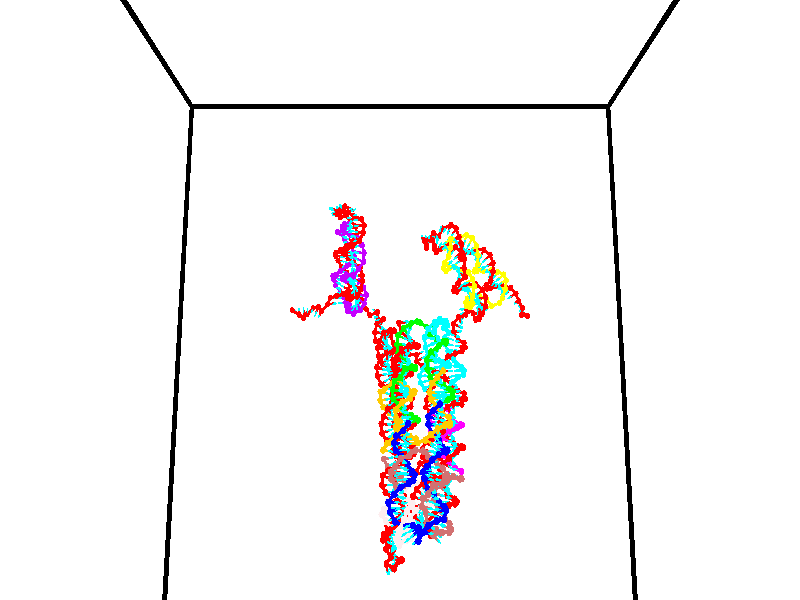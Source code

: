 // switches for output
#declare DRAW_BASES = 1; // possible values are 0, 1; only relevant for DNA ribbons
#declare DRAW_BASES_TYPE = 3; // possible values are 1, 2, 3; only relevant for DNA ribbons
#declare DRAW_FOG = 0; // set to 1 to enable fog

#include "colors.inc"

#include "transforms.inc"
background { rgb <1, 1, 1>}

#default {
   normal{
       ripples 0.25
       frequency 0.20
       turbulence 0.2
       lambda 5
   }
	finish {
		phong 0.1
		phong_size 40.
	}
}

// original window dimensions: 1024x640


// camera settings

camera {
	sky <0, 0.179814, -0.983701>
	up <0, 0.179814, -0.983701>
	right 1.6 * <1, 0, 0>
	location <35, 94.9851, 44.8844>
	look_at <35, 29.7336, 32.9568>
	direction <0, -65.2515, -11.9276>
	angle 67.0682
}


# declare cpy_camera_pos = <35, 94.9851, 44.8844>;
# if (DRAW_FOG = 1)
fog {
	fog_type 2
	up vnormalize(cpy_camera_pos)
	color rgbt<1,1,1,0.3>
	distance 1e-5
	fog_alt 3e-3
	fog_offset 56
}
# end


// LIGHTS

# declare lum = 6;
global_settings {
	ambient_light rgb lum * <0.05, 0.05, 0.05>
	max_trace_level 15
}# declare cpy_direct_light_amount = 0.25;
light_source
{	1000 * <-1, -1.16352, -0.803886>,
	rgb lum * cpy_direct_light_amount
	parallel
}

light_source
{	1000 * <1, 1.16352, 0.803886>,
	rgb lum * cpy_direct_light_amount
	parallel
}

// strand 0

// nucleotide -1

// particle -1
sphere {
	<24.221451, 35.421822, 34.867458> 0.250000
	pigment { color rgbt <1,0,0,0> }
	no_shadow
}
cylinder {
	<24.309662, 35.031956, 34.882446>,  <24.362589, 34.798038, 34.891438>, 0.100000
	pigment { color rgbt <1,0,0,0> }
	no_shadow
}
cylinder {
	<24.309662, 35.031956, 34.882446>,  <24.221451, 35.421822, 34.867458>, 0.100000
	pigment { color rgbt <1,0,0,0> }
	no_shadow
}

// particle -1
sphere {
	<24.309662, 35.031956, 34.882446> 0.100000
	pigment { color rgbt <1,0,0,0> }
	no_shadow
}
sphere {
	0, 1
	scale<0.080000,0.200000,0.300000>
	matrix <0.928984, 0.198176, -0.312594,
		0.297247, 0.103744, 0.949148,
		0.220528, -0.974661, 0.037469,
		24.375820, 34.739559, 34.893688>
	pigment { color rgbt <0,1,1,0> }
	no_shadow
}
cylinder {
	<24.895189, 35.278156, 35.240608>,  <24.221451, 35.421822, 34.867458>, 0.130000
	pigment { color rgbt <1,0,0,0> }
	no_shadow
}

// nucleotide -1

// particle -1
sphere {
	<24.895189, 35.278156, 35.240608> 0.250000
	pigment { color rgbt <1,0,0,0> }
	no_shadow
}
cylinder {
	<24.844610, 34.986126, 34.971985>,  <24.814262, 34.810905, 34.810810>, 0.100000
	pigment { color rgbt <1,0,0,0> }
	no_shadow
}
cylinder {
	<24.844610, 34.986126, 34.971985>,  <24.895189, 35.278156, 35.240608>, 0.100000
	pigment { color rgbt <1,0,0,0> }
	no_shadow
}

// particle -1
sphere {
	<24.844610, 34.986126, 34.971985> 0.100000
	pigment { color rgbt <1,0,0,0> }
	no_shadow
}
sphere {
	0, 1
	scale<0.080000,0.200000,0.300000>
	matrix <0.982607, 0.000632, -0.185699,
		0.135999, -0.683363, 0.717300,
		-0.126447, -0.730078, -0.671563,
		24.806677, 34.767101, 34.770515>
	pigment { color rgbt <0,1,1,0> }
	no_shadow
}
cylinder {
	<25.202543, 34.490681, 35.373608>,  <24.895189, 35.278156, 35.240608>, 0.130000
	pigment { color rgbt <1,0,0,0> }
	no_shadow
}

// nucleotide -1

// particle -1
sphere {
	<25.202543, 34.490681, 35.373608> 0.250000
	pigment { color rgbt <1,0,0,0> }
	no_shadow
}
cylinder {
	<25.226063, 34.617813, 34.995079>,  <25.240175, 34.694092, 34.767963>, 0.100000
	pigment { color rgbt <1,0,0,0> }
	no_shadow
}
cylinder {
	<25.226063, 34.617813, 34.995079>,  <25.202543, 34.490681, 35.373608>, 0.100000
	pigment { color rgbt <1,0,0,0> }
	no_shadow
}

// particle -1
sphere {
	<25.226063, 34.617813, 34.995079> 0.100000
	pigment { color rgbt <1,0,0,0> }
	no_shadow
}
sphere {
	0, 1
	scale<0.080000,0.200000,0.300000>
	matrix <0.995237, -0.092507, 0.030771,
		-0.077761, -0.943623, -0.321760,
		0.058801, 0.317834, -0.946321,
		25.243704, 34.713165, 34.711182>
	pigment { color rgbt <0,1,1,0> }
	no_shadow
}
cylinder {
	<25.483980, 33.990120, 34.976311>,  <25.202543, 34.490681, 35.373608>, 0.130000
	pigment { color rgbt <1,0,0,0> }
	no_shadow
}

// nucleotide -1

// particle -1
sphere {
	<25.483980, 33.990120, 34.976311> 0.250000
	pigment { color rgbt <1,0,0,0> }
	no_shadow
}
cylinder {
	<25.562288, 34.364552, 34.859398>,  <25.609272, 34.589211, 34.789249>, 0.100000
	pigment { color rgbt <1,0,0,0> }
	no_shadow
}
cylinder {
	<25.562288, 34.364552, 34.859398>,  <25.483980, 33.990120, 34.976311>, 0.100000
	pigment { color rgbt <1,0,0,0> }
	no_shadow
}

// particle -1
sphere {
	<25.562288, 34.364552, 34.859398> 0.100000
	pigment { color rgbt <1,0,0,0> }
	no_shadow
}
sphere {
	0, 1
	scale<0.080000,0.200000,0.300000>
	matrix <0.959690, -0.121583, 0.253402,
		0.201668, -0.330108, -0.922149,
		0.195768, 0.936080, -0.292282,
		25.621019, 34.645374, 34.771713>
	pigment { color rgbt <0,1,1,0> }
	no_shadow
}
cylinder {
	<26.086668, 34.039116, 34.433430>,  <25.483980, 33.990120, 34.976311>, 0.130000
	pigment { color rgbt <1,0,0,0> }
	no_shadow
}

// nucleotide -1

// particle -1
sphere {
	<26.086668, 34.039116, 34.433430> 0.250000
	pigment { color rgbt <1,0,0,0> }
	no_shadow
}
cylinder {
	<26.075377, 34.372108, 34.654762>,  <26.068602, 34.571903, 34.787563>, 0.100000
	pigment { color rgbt <1,0,0,0> }
	no_shadow
}
cylinder {
	<26.075377, 34.372108, 34.654762>,  <26.086668, 34.039116, 34.433430>, 0.100000
	pigment { color rgbt <1,0,0,0> }
	no_shadow
}

// particle -1
sphere {
	<26.075377, 34.372108, 34.654762> 0.100000
	pigment { color rgbt <1,0,0,0> }
	no_shadow
}
sphere {
	0, 1
	scale<0.080000,0.200000,0.300000>
	matrix <0.866984, -0.255133, 0.428073,
		0.497536, 0.491816, -0.714545,
		-0.028229, 0.832481, 0.553334,
		26.066908, 34.621853, 34.820763>
	pigment { color rgbt <0,1,1,0> }
	no_shadow
}
cylinder {
	<26.724037, 34.516006, 34.405224>,  <26.086668, 34.039116, 34.433430>, 0.130000
	pigment { color rgbt <1,0,0,0> }
	no_shadow
}

// nucleotide -1

// particle -1
sphere {
	<26.724037, 34.516006, 34.405224> 0.250000
	pigment { color rgbt <1,0,0,0> }
	no_shadow
}
cylinder {
	<26.567051, 34.571350, 34.768944>,  <26.472858, 34.604557, 34.987175>, 0.100000
	pigment { color rgbt <1,0,0,0> }
	no_shadow
}
cylinder {
	<26.567051, 34.571350, 34.768944>,  <26.724037, 34.516006, 34.405224>, 0.100000
	pigment { color rgbt <1,0,0,0> }
	no_shadow
}

// particle -1
sphere {
	<26.567051, 34.571350, 34.768944> 0.100000
	pigment { color rgbt <1,0,0,0> }
	no_shadow
}
sphere {
	0, 1
	scale<0.080000,0.200000,0.300000>
	matrix <0.889503, -0.194419, 0.413504,
		0.233996, 0.971112, -0.046766,
		-0.392466, 0.138356, 0.909301,
		26.449310, 34.612858, 35.041733>
	pigment { color rgbt <0,1,1,0> }
	no_shadow
}
cylinder {
	<27.115108, 35.018223, 34.875969>,  <26.724037, 34.516006, 34.405224>, 0.130000
	pigment { color rgbt <1,0,0,0> }
	no_shadow
}

// nucleotide -1

// particle -1
sphere {
	<27.115108, 35.018223, 34.875969> 0.250000
	pigment { color rgbt <1,0,0,0> }
	no_shadow
}
cylinder {
	<26.938057, 34.699135, 35.039787>,  <26.831827, 34.507683, 35.138077>, 0.100000
	pigment { color rgbt <1,0,0,0> }
	no_shadow
}
cylinder {
	<26.938057, 34.699135, 35.039787>,  <27.115108, 35.018223, 34.875969>, 0.100000
	pigment { color rgbt <1,0,0,0> }
	no_shadow
}

// particle -1
sphere {
	<26.938057, 34.699135, 35.039787> 0.100000
	pigment { color rgbt <1,0,0,0> }
	no_shadow
}
sphere {
	0, 1
	scale<0.080000,0.200000,0.300000>
	matrix <0.861005, -0.250500, 0.442628,
		-0.250500, 0.548541, 0.797717,
		-0.442628, -0.797717, 0.409547,
		26.805269, 34.459820, 35.162651>
	pigment { color rgbt <0,1,1,0> }
	no_shadow
}
cylinder {
	<27.712921, 34.911850, 34.254925>,  <27.115108, 35.018223, 34.875969>, 0.130000
	pigment { color rgbt <1,0,0,0> }
	no_shadow
}

// nucleotide -1

// particle -1
sphere {
	<27.712921, 34.911850, 34.254925> 0.250000
	pigment { color rgbt <1,0,0,0> }
	no_shadow
}
cylinder {
	<28.059057, 34.722111, 34.190205>,  <28.266739, 34.608269, 34.151371>, 0.100000
	pigment { color rgbt <1,0,0,0> }
	no_shadow
}
cylinder {
	<28.059057, 34.722111, 34.190205>,  <27.712921, 34.911850, 34.254925>, 0.100000
	pigment { color rgbt <1,0,0,0> }
	no_shadow
}

// particle -1
sphere {
	<28.059057, 34.722111, 34.190205> 0.100000
	pigment { color rgbt <1,0,0,0> }
	no_shadow
}
sphere {
	0, 1
	scale<0.080000,0.200000,0.300000>
	matrix <0.231142, 0.664183, -0.710939,
		0.444697, 0.577806, 0.684387,
		0.865342, -0.474343, -0.161805,
		28.318661, 34.579807, 34.141663>
	pigment { color rgbt <0,1,1,0> }
	no_shadow
}
cylinder {
	<27.993639, 35.314480, 33.788609>,  <27.712921, 34.911850, 34.254925>, 0.130000
	pigment { color rgbt <1,0,0,0> }
	no_shadow
}

// nucleotide -1

// particle -1
sphere {
	<27.993639, 35.314480, 33.788609> 0.250000
	pigment { color rgbt <1,0,0,0> }
	no_shadow
}
cylinder {
	<28.262175, 35.020927, 33.747181>,  <28.423296, 34.844795, 33.722324>, 0.100000
	pigment { color rgbt <1,0,0,0> }
	no_shadow
}
cylinder {
	<28.262175, 35.020927, 33.747181>,  <27.993639, 35.314480, 33.788609>, 0.100000
	pigment { color rgbt <1,0,0,0> }
	no_shadow
}

// particle -1
sphere {
	<28.262175, 35.020927, 33.747181> 0.100000
	pigment { color rgbt <1,0,0,0> }
	no_shadow
}
sphere {
	0, 1
	scale<0.080000,0.200000,0.300000>
	matrix <0.273753, 0.375395, -0.885516,
		0.688738, 0.566131, 0.452918,
		0.671341, -0.733876, -0.103569,
		28.463577, 34.800766, 33.716110>
	pigment { color rgbt <0,1,1,0> }
	no_shadow
}
cylinder {
	<28.654922, 35.660133, 33.696831>,  <27.993639, 35.314480, 33.788609>, 0.130000
	pigment { color rgbt <1,0,0,0> }
	no_shadow
}

// nucleotide -1

// particle -1
sphere {
	<28.654922, 35.660133, 33.696831> 0.250000
	pigment { color rgbt <1,0,0,0> }
	no_shadow
}
cylinder {
	<28.692566, 35.294827, 33.538292>,  <28.715151, 35.075642, 33.443169>, 0.100000
	pigment { color rgbt <1,0,0,0> }
	no_shadow
}
cylinder {
	<28.692566, 35.294827, 33.538292>,  <28.654922, 35.660133, 33.696831>, 0.100000
	pigment { color rgbt <1,0,0,0> }
	no_shadow
}

// particle -1
sphere {
	<28.692566, 35.294827, 33.538292> 0.100000
	pigment { color rgbt <1,0,0,0> }
	no_shadow
}
sphere {
	0, 1
	scale<0.080000,0.200000,0.300000>
	matrix <0.432167, 0.396120, -0.810137,
		0.896870, -0.095047, 0.431961,
		0.094107, -0.913266, -0.396344,
		28.720798, 35.020847, 33.419388>
	pigment { color rgbt <0,1,1,0> }
	no_shadow
}
cylinder {
	<29.349157, 35.604778, 33.551220>,  <28.654922, 35.660133, 33.696831>, 0.130000
	pigment { color rgbt <1,0,0,0> }
	no_shadow
}

// nucleotide -1

// particle -1
sphere {
	<29.349157, 35.604778, 33.551220> 0.250000
	pigment { color rgbt <1,0,0,0> }
	no_shadow
}
cylinder {
	<29.161592, 35.341099, 33.316074>,  <29.049053, 35.182892, 33.174988>, 0.100000
	pigment { color rgbt <1,0,0,0> }
	no_shadow
}
cylinder {
	<29.161592, 35.341099, 33.316074>,  <29.349157, 35.604778, 33.551220>, 0.100000
	pigment { color rgbt <1,0,0,0> }
	no_shadow
}

// particle -1
sphere {
	<29.161592, 35.341099, 33.316074> 0.100000
	pigment { color rgbt <1,0,0,0> }
	no_shadow
}
sphere {
	0, 1
	scale<0.080000,0.200000,0.300000>
	matrix <0.502120, 0.348600, -0.791425,
		0.726633, -0.666286, 0.167533,
		-0.468914, -0.659197, -0.587860,
		29.020918, 35.143341, 33.139717>
	pigment { color rgbt <0,1,1,0> }
	no_shadow
}
cylinder {
	<29.787613, 35.389397, 33.113422>,  <29.349157, 35.604778, 33.551220>, 0.130000
	pigment { color rgbt <1,0,0,0> }
	no_shadow
}

// nucleotide -1

// particle -1
sphere {
	<29.787613, 35.389397, 33.113422> 0.250000
	pigment { color rgbt <1,0,0,0> }
	no_shadow
}
cylinder {
	<29.452759, 35.277210, 32.925575>,  <29.251846, 35.209896, 32.812866>, 0.100000
	pigment { color rgbt <1,0,0,0> }
	no_shadow
}
cylinder {
	<29.452759, 35.277210, 32.925575>,  <29.787613, 35.389397, 33.113422>, 0.100000
	pigment { color rgbt <1,0,0,0> }
	no_shadow
}

// particle -1
sphere {
	<29.452759, 35.277210, 32.925575> 0.100000
	pigment { color rgbt <1,0,0,0> }
	no_shadow
}
sphere {
	0, 1
	scale<0.080000,0.200000,0.300000>
	matrix <0.415508, 0.232307, -0.879424,
		0.355749, -0.931327, -0.077934,
		-0.837136, -0.280472, -0.469617,
		29.201618, 35.193069, 32.784691>
	pigment { color rgbt <0,1,1,0> }
	no_shadow
}
cylinder {
	<30.016577, 35.002533, 32.600266>,  <29.787613, 35.389397, 33.113422>, 0.130000
	pigment { color rgbt <1,0,0,0> }
	no_shadow
}

// nucleotide -1

// particle -1
sphere {
	<30.016577, 35.002533, 32.600266> 0.250000
	pigment { color rgbt <1,0,0,0> }
	no_shadow
}
cylinder {
	<29.646080, 35.110443, 32.494965>,  <29.423782, 35.175190, 32.431786>, 0.100000
	pigment { color rgbt <1,0,0,0> }
	no_shadow
}
cylinder {
	<29.646080, 35.110443, 32.494965>,  <30.016577, 35.002533, 32.600266>, 0.100000
	pigment { color rgbt <1,0,0,0> }
	no_shadow
}

// particle -1
sphere {
	<29.646080, 35.110443, 32.494965> 0.100000
	pigment { color rgbt <1,0,0,0> }
	no_shadow
}
sphere {
	0, 1
	scale<0.080000,0.200000,0.300000>
	matrix <0.315562, 0.173004, -0.933001,
		-0.206156, -0.947255, -0.245374,
		-0.926240, 0.269774, -0.263252,
		29.368208, 35.191376, 32.415989>
	pigment { color rgbt <0,1,1,0> }
	no_shadow
}
cylinder {
	<29.942528, 34.707504, 31.898457>,  <30.016577, 35.002533, 32.600266>, 0.130000
	pigment { color rgbt <1,0,0,0> }
	no_shadow
}

// nucleotide -1

// particle -1
sphere {
	<29.942528, 34.707504, 31.898457> 0.250000
	pigment { color rgbt <1,0,0,0> }
	no_shadow
}
cylinder {
	<29.647648, 34.975056, 31.936686>,  <29.470720, 35.135586, 31.959623>, 0.100000
	pigment { color rgbt <1,0,0,0> }
	no_shadow
}
cylinder {
	<29.647648, 34.975056, 31.936686>,  <29.942528, 34.707504, 31.898457>, 0.100000
	pigment { color rgbt <1,0,0,0> }
	no_shadow
}

// particle -1
sphere {
	<29.647648, 34.975056, 31.936686> 0.100000
	pigment { color rgbt <1,0,0,0> }
	no_shadow
}
sphere {
	0, 1
	scale<0.080000,0.200000,0.300000>
	matrix <0.121241, 0.270103, -0.955167,
		-0.664706, -0.692564, -0.280216,
		-0.737202, 0.668880, 0.095572,
		29.426487, 35.175720, 31.965357>
	pigment { color rgbt <0,1,1,0> }
	no_shadow
}
cylinder {
	<29.544353, 34.503613, 31.444115>,  <29.942528, 34.707504, 31.898457>, 0.130000
	pigment { color rgbt <1,0,0,0> }
	no_shadow
}

// nucleotide -1

// particle -1
sphere {
	<29.544353, 34.503613, 31.444115> 0.250000
	pigment { color rgbt <1,0,0,0> }
	no_shadow
}
cylinder {
	<29.454290, 34.886822, 31.515100>,  <29.400251, 35.116749, 31.557692>, 0.100000
	pigment { color rgbt <1,0,0,0> }
	no_shadow
}
cylinder {
	<29.454290, 34.886822, 31.515100>,  <29.544353, 34.503613, 31.444115>, 0.100000
	pigment { color rgbt <1,0,0,0> }
	no_shadow
}

// particle -1
sphere {
	<29.454290, 34.886822, 31.515100> 0.100000
	pigment { color rgbt <1,0,0,0> }
	no_shadow
}
sphere {
	0, 1
	scale<0.080000,0.200000,0.300000>
	matrix <0.051528, 0.193593, -0.979728,
		-0.972959, -0.211450, -0.092955,
		-0.225159, 0.958024, 0.177463,
		29.386744, 35.174229, 31.568338>
	pigment { color rgbt <0,1,1,0> }
	no_shadow
}
cylinder {
	<29.037870, 34.620884, 31.011415>,  <29.544353, 34.503613, 31.444115>, 0.130000
	pigment { color rgbt <1,0,0,0> }
	no_shadow
}

// nucleotide -1

// particle -1
sphere {
	<29.037870, 34.620884, 31.011415> 0.250000
	pigment { color rgbt <1,0,0,0> }
	no_shadow
}
cylinder {
	<29.180485, 34.989643, 31.072058>,  <29.266054, 35.210899, 31.108442>, 0.100000
	pigment { color rgbt <1,0,0,0> }
	no_shadow
}
cylinder {
	<29.180485, 34.989643, 31.072058>,  <29.037870, 34.620884, 31.011415>, 0.100000
	pigment { color rgbt <1,0,0,0> }
	no_shadow
}

// particle -1
sphere {
	<29.180485, 34.989643, 31.072058> 0.100000
	pigment { color rgbt <1,0,0,0> }
	no_shadow
}
sphere {
	0, 1
	scale<0.080000,0.200000,0.300000>
	matrix <-0.009738, 0.165926, -0.986090,
		-0.934231, 0.350101, 0.068137,
		0.356537, 0.921899, 0.151603,
		29.287445, 35.266212, 31.117538>
	pigment { color rgbt <0,1,1,0> }
	no_shadow
}
cylinder {
	<28.678080, 35.084183, 30.531721>,  <29.037870, 34.620884, 31.011415>, 0.130000
	pigment { color rgbt <1,0,0,0> }
	no_shadow
}

// nucleotide -1

// particle -1
sphere {
	<28.678080, 35.084183, 30.531721> 0.250000
	pigment { color rgbt <1,0,0,0> }
	no_shadow
}
cylinder {
	<28.972382, 35.334026, 30.636435>,  <29.148962, 35.483932, 30.699263>, 0.100000
	pigment { color rgbt <1,0,0,0> }
	no_shadow
}
cylinder {
	<28.972382, 35.334026, 30.636435>,  <28.678080, 35.084183, 30.531721>, 0.100000
	pigment { color rgbt <1,0,0,0> }
	no_shadow
}

// particle -1
sphere {
	<28.972382, 35.334026, 30.636435> 0.100000
	pigment { color rgbt <1,0,0,0> }
	no_shadow
}
sphere {
	0, 1
	scale<0.080000,0.200000,0.300000>
	matrix <0.027557, 0.358613, -0.933080,
		-0.676687, 0.693732, 0.246639,
		0.735755, 0.624606, 0.261785,
		29.193108, 35.521408, 30.714970>
	pigment { color rgbt <0,1,1,0> }
	no_shadow
}
cylinder {
	<28.498758, 35.721760, 30.275118>,  <28.678080, 35.084183, 30.531721>, 0.130000
	pigment { color rgbt <1,0,0,0> }
	no_shadow
}

// nucleotide -1

// particle -1
sphere {
	<28.498758, 35.721760, 30.275118> 0.250000
	pigment { color rgbt <1,0,0,0> }
	no_shadow
}
cylinder {
	<28.894045, 35.752705, 30.327942>,  <29.131218, 35.771271, 30.359636>, 0.100000
	pigment { color rgbt <1,0,0,0> }
	no_shadow
}
cylinder {
	<28.894045, 35.752705, 30.327942>,  <28.498758, 35.721760, 30.275118>, 0.100000
	pigment { color rgbt <1,0,0,0> }
	no_shadow
}

// particle -1
sphere {
	<28.894045, 35.752705, 30.327942> 0.100000
	pigment { color rgbt <1,0,0,0> }
	no_shadow
}
sphere {
	0, 1
	scale<0.080000,0.200000,0.300000>
	matrix <0.071203, 0.531420, -0.844110,
		-0.135478, 0.843569, 0.519651,
		0.988218, 0.077358, 0.132060,
		29.190510, 35.775913, 30.367559>
	pigment { color rgbt <0,1,1,0> }
	no_shadow
}
cylinder {
	<28.597878, 36.372856, 30.189226>,  <28.498758, 35.721760, 30.275118>, 0.130000
	pigment { color rgbt <1,0,0,0> }
	no_shadow
}

// nucleotide -1

// particle -1
sphere {
	<28.597878, 36.372856, 30.189226> 0.250000
	pigment { color rgbt <1,0,0,0> }
	no_shadow
}
cylinder {
	<28.961090, 36.219791, 30.121048>,  <29.179018, 36.127953, 30.080141>, 0.100000
	pigment { color rgbt <1,0,0,0> }
	no_shadow
}
cylinder {
	<28.961090, 36.219791, 30.121048>,  <28.597878, 36.372856, 30.189226>, 0.100000
	pigment { color rgbt <1,0,0,0> }
	no_shadow
}

// particle -1
sphere {
	<28.961090, 36.219791, 30.121048> 0.100000
	pigment { color rgbt <1,0,0,0> }
	no_shadow
}
sphere {
	0, 1
	scale<0.080000,0.200000,0.300000>
	matrix <0.100204, 0.593485, -0.798583,
		0.406744, 0.708058, 0.577246,
		0.908030, -0.382661, -0.170446,
		29.233500, 36.104992, 30.069914>
	pigment { color rgbt <0,1,1,0> }
	no_shadow
}
cylinder {
	<29.069138, 36.929401, 30.068748>,  <28.597878, 36.372856, 30.189226>, 0.130000
	pigment { color rgbt <1,0,0,0> }
	no_shadow
}

// nucleotide -1

// particle -1
sphere {
	<29.069138, 36.929401, 30.068748> 0.250000
	pigment { color rgbt <1,0,0,0> }
	no_shadow
}
cylinder {
	<29.247190, 36.605671, 29.915468>,  <29.354023, 36.411430, 29.823500>, 0.100000
	pigment { color rgbt <1,0,0,0> }
	no_shadow
}
cylinder {
	<29.247190, 36.605671, 29.915468>,  <29.069138, 36.929401, 30.068748>, 0.100000
	pigment { color rgbt <1,0,0,0> }
	no_shadow
}

// particle -1
sphere {
	<29.247190, 36.605671, 29.915468> 0.100000
	pigment { color rgbt <1,0,0,0> }
	no_shadow
}
sphere {
	0, 1
	scale<0.080000,0.200000,0.300000>
	matrix <0.283587, 0.533319, -0.796962,
		0.849373, 0.246084, 0.466914,
		0.445134, -0.809329, -0.383200,
		29.380730, 36.362873, 29.800508>
	pigment { color rgbt <0,1,1,0> }
	no_shadow
}
cylinder {
	<29.732626, 37.168209, 29.787043>,  <29.069138, 36.929401, 30.068748>, 0.130000
	pigment { color rgbt <1,0,0,0> }
	no_shadow
}

// nucleotide -1

// particle -1
sphere {
	<29.732626, 37.168209, 29.787043> 0.250000
	pigment { color rgbt <1,0,0,0> }
	no_shadow
}
cylinder {
	<29.690783, 36.819416, 29.595751>,  <29.665676, 36.610142, 29.480976>, 0.100000
	pigment { color rgbt <1,0,0,0> }
	no_shadow
}
cylinder {
	<29.690783, 36.819416, 29.595751>,  <29.732626, 37.168209, 29.787043>, 0.100000
	pigment { color rgbt <1,0,0,0> }
	no_shadow
}

// particle -1
sphere {
	<29.690783, 36.819416, 29.595751> 0.100000
	pigment { color rgbt <1,0,0,0> }
	no_shadow
}
sphere {
	0, 1
	scale<0.080000,0.200000,0.300000>
	matrix <0.229486, 0.446726, -0.864738,
		0.967674, -0.200207, 0.153376,
		-0.104610, -0.871982, -0.478230,
		29.659399, 36.557823, 29.452282>
	pigment { color rgbt <0,1,1,0> }
	no_shadow
}
cylinder {
	<30.377279, 37.063572, 29.349813>,  <29.732626, 37.168209, 29.787043>, 0.130000
	pigment { color rgbt <1,0,0,0> }
	no_shadow
}

// nucleotide -1

// particle -1
sphere {
	<30.377279, 37.063572, 29.349813> 0.250000
	pigment { color rgbt <1,0,0,0> }
	no_shadow
}
cylinder {
	<30.076405, 36.846142, 29.200821>,  <29.895880, 36.715683, 29.111425>, 0.100000
	pigment { color rgbt <1,0,0,0> }
	no_shadow
}
cylinder {
	<30.076405, 36.846142, 29.200821>,  <30.377279, 37.063572, 29.349813>, 0.100000
	pigment { color rgbt <1,0,0,0> }
	no_shadow
}

// particle -1
sphere {
	<30.076405, 36.846142, 29.200821> 0.100000
	pigment { color rgbt <1,0,0,0> }
	no_shadow
}
sphere {
	0, 1
	scale<0.080000,0.200000,0.300000>
	matrix <0.187098, 0.365826, -0.911683,
		0.631829, -0.755447, -0.173468,
		-0.752188, -0.543572, -0.372483,
		29.850748, 36.683071, 29.089077>
	pigment { color rgbt <0,1,1,0> }
	no_shadow
}
cylinder {
	<30.694330, 36.690689, 28.701006>,  <30.377279, 37.063572, 29.349813>, 0.130000
	pigment { color rgbt <1,0,0,0> }
	no_shadow
}

// nucleotide -1

// particle -1
sphere {
	<30.694330, 36.690689, 28.701006> 0.250000
	pigment { color rgbt <1,0,0,0> }
	no_shadow
}
cylinder {
	<30.295610, 36.693680, 28.669161>,  <30.056379, 36.695473, 28.650053>, 0.100000
	pigment { color rgbt <1,0,0,0> }
	no_shadow
}
cylinder {
	<30.295610, 36.693680, 28.669161>,  <30.694330, 36.690689, 28.701006>, 0.100000
	pigment { color rgbt <1,0,0,0> }
	no_shadow
}

// particle -1
sphere {
	<30.295610, 36.693680, 28.669161> 0.100000
	pigment { color rgbt <1,0,0,0> }
	no_shadow
}
sphere {
	0, 1
	scale<0.080000,0.200000,0.300000>
	matrix <0.069409, 0.575237, -0.815036,
		0.039706, -0.817952, -0.573914,
		-0.996797, 0.007472, -0.079614,
		29.996571, 36.695923, 28.645277>
	pigment { color rgbt <0,1,1,0> }
	no_shadow
}
cylinder {
	<30.572340, 36.680058, 27.988699>,  <30.694330, 36.690689, 28.701006>, 0.130000
	pigment { color rgbt <1,0,0,0> }
	no_shadow
}

// nucleotide -1

// particle -1
sphere {
	<30.572340, 36.680058, 27.988699> 0.250000
	pigment { color rgbt <1,0,0,0> }
	no_shadow
}
cylinder {
	<30.234230, 36.818539, 28.151501>,  <30.031364, 36.901627, 28.249182>, 0.100000
	pigment { color rgbt <1,0,0,0> }
	no_shadow
}
cylinder {
	<30.234230, 36.818539, 28.151501>,  <30.572340, 36.680058, 27.988699>, 0.100000
	pigment { color rgbt <1,0,0,0> }
	no_shadow
}

// particle -1
sphere {
	<30.234230, 36.818539, 28.151501> 0.100000
	pigment { color rgbt <1,0,0,0> }
	no_shadow
}
sphere {
	0, 1
	scale<0.080000,0.200000,0.300000>
	matrix <-0.081200, 0.669632, -0.738241,
		-0.528128, -0.657065, -0.537910,
		-0.845274, 0.346207, 0.407005,
		29.980648, 36.922401, 28.273602>
	pigment { color rgbt <0,1,1,0> }
	no_shadow
}
cylinder {
	<30.008347, 36.713131, 27.461178>,  <30.572340, 36.680058, 27.988699>, 0.130000
	pigment { color rgbt <1,0,0,0> }
	no_shadow
}

// nucleotide -1

// particle -1
sphere {
	<30.008347, 36.713131, 27.461178> 0.250000
	pigment { color rgbt <1,0,0,0> }
	no_shadow
}
cylinder {
	<29.986198, 36.999123, 27.739958>,  <29.972910, 37.170719, 27.907225>, 0.100000
	pigment { color rgbt <1,0,0,0> }
	no_shadow
}
cylinder {
	<29.986198, 36.999123, 27.739958>,  <30.008347, 36.713131, 27.461178>, 0.100000
	pigment { color rgbt <1,0,0,0> }
	no_shadow
}

// particle -1
sphere {
	<29.986198, 36.999123, 27.739958> 0.100000
	pigment { color rgbt <1,0,0,0> }
	no_shadow
}
sphere {
	0, 1
	scale<0.080000,0.200000,0.300000>
	matrix <0.050927, 0.699133, -0.713176,
		-0.997166, -0.003996, -0.075123,
		-0.055371, 0.714981, 0.696948,
		29.969587, 37.213615, 27.949041>
	pigment { color rgbt <0,1,1,0> }
	no_shadow
}
cylinder {
	<29.518057, 37.041962, 27.153412>,  <30.008347, 36.713131, 27.461178>, 0.130000
	pigment { color rgbt <1,0,0,0> }
	no_shadow
}

// nucleotide -1

// particle -1
sphere {
	<29.518057, 37.041962, 27.153412> 0.250000
	pigment { color rgbt <1,0,0,0> }
	no_shadow
}
cylinder {
	<29.762028, 37.294453, 27.345055>,  <29.908411, 37.445946, 27.460041>, 0.100000
	pigment { color rgbt <1,0,0,0> }
	no_shadow
}
cylinder {
	<29.762028, 37.294453, 27.345055>,  <29.518057, 37.041962, 27.153412>, 0.100000
	pigment { color rgbt <1,0,0,0> }
	no_shadow
}

// particle -1
sphere {
	<29.762028, 37.294453, 27.345055> 0.100000
	pigment { color rgbt <1,0,0,0> }
	no_shadow
}
sphere {
	0, 1
	scale<0.080000,0.200000,0.300000>
	matrix <0.113219, 0.528973, -0.841053,
		-0.784328, 0.567225, 0.251169,
		0.609928, 0.631224, 0.479108,
		29.945005, 37.483818, 27.488787>
	pigment { color rgbt <0,1,1,0> }
	no_shadow
}
cylinder {
	<29.308952, 37.762688, 26.980444>,  <29.518057, 37.041962, 27.153412>, 0.130000
	pigment { color rgbt <1,0,0,0> }
	no_shadow
}

// nucleotide -1

// particle -1
sphere {
	<29.308952, 37.762688, 26.980444> 0.250000
	pigment { color rgbt <1,0,0,0> }
	no_shadow
}
cylinder {
	<29.691763, 37.783974, 27.094471>,  <29.921450, 37.796745, 27.162888>, 0.100000
	pigment { color rgbt <1,0,0,0> }
	no_shadow
}
cylinder {
	<29.691763, 37.783974, 27.094471>,  <29.308952, 37.762688, 26.980444>, 0.100000
	pigment { color rgbt <1,0,0,0> }
	no_shadow
}

// particle -1
sphere {
	<29.691763, 37.783974, 27.094471> 0.100000
	pigment { color rgbt <1,0,0,0> }
	no_shadow
}
sphere {
	0, 1
	scale<0.080000,0.200000,0.300000>
	matrix <0.196545, 0.603767, -0.772552,
		-0.213227, 0.795383, 0.567363,
		0.957029, 0.053217, 0.285068,
		29.978872, 37.799938, 27.179991>
	pigment { color rgbt <0,1,1,0> }
	no_shadow
}
cylinder {
	<29.627897, 38.463993, 26.828714>,  <29.308952, 37.762688, 26.980444>, 0.130000
	pigment { color rgbt <1,0,0,0> }
	no_shadow
}

// nucleotide -1

// particle -1
sphere {
	<29.627897, 38.463993, 26.828714> 0.250000
	pigment { color rgbt <1,0,0,0> }
	no_shadow
}
cylinder {
	<29.938589, 38.212963, 26.850037>,  <30.125004, 38.062347, 26.862831>, 0.100000
	pigment { color rgbt <1,0,0,0> }
	no_shadow
}
cylinder {
	<29.938589, 38.212963, 26.850037>,  <29.627897, 38.463993, 26.828714>, 0.100000
	pigment { color rgbt <1,0,0,0> }
	no_shadow
}

// particle -1
sphere {
	<29.938589, 38.212963, 26.850037> 0.100000
	pigment { color rgbt <1,0,0,0> }
	no_shadow
}
sphere {
	0, 1
	scale<0.080000,0.200000,0.300000>
	matrix <0.424908, 0.459654, -0.779853,
		0.464912, 0.628387, 0.623688,
		0.776731, -0.627573, 0.053308,
		30.171608, 38.024693, 26.866030>
	pigment { color rgbt <0,1,1,0> }
	no_shadow
}
cylinder {
	<29.005247, 38.448746, 27.256500>,  <29.627897, 38.463993, 26.828714>, 0.130000
	pigment { color rgbt <1,0,0,0> }
	no_shadow
}

// nucleotide -1

// particle -1
sphere {
	<29.005247, 38.448746, 27.256500> 0.250000
	pigment { color rgbt <1,0,0,0> }
	no_shadow
}
cylinder {
	<29.141306, 38.800449, 27.123116>,  <29.222942, 39.011471, 27.043085>, 0.100000
	pigment { color rgbt <1,0,0,0> }
	no_shadow
}
cylinder {
	<29.141306, 38.800449, 27.123116>,  <29.005247, 38.448746, 27.256500>, 0.100000
	pigment { color rgbt <1,0,0,0> }
	no_shadow
}

// particle -1
sphere {
	<29.141306, 38.800449, 27.123116> 0.100000
	pigment { color rgbt <1,0,0,0> }
	no_shadow
}
sphere {
	0, 1
	scale<0.080000,0.200000,0.300000>
	matrix <-0.665867, 0.475599, 0.574828,
		0.664018, 0.026514, 0.747246,
		0.340148, 0.879263, -0.333461,
		29.243351, 39.064228, 27.023077>
	pigment { color rgbt <0,1,1,0> }
	no_shadow
}
cylinder {
	<29.222927, 38.879162, 27.852871>,  <29.005247, 38.448746, 27.256500>, 0.130000
	pigment { color rgbt <1,0,0,0> }
	no_shadow
}

// nucleotide -1

// particle -1
sphere {
	<29.222927, 38.879162, 27.852871> 0.250000
	pigment { color rgbt <1,0,0,0> }
	no_shadow
}
cylinder {
	<29.119900, 39.110699, 27.543394>,  <29.058083, 39.249622, 27.357708>, 0.100000
	pigment { color rgbt <1,0,0,0> }
	no_shadow
}
cylinder {
	<29.119900, 39.110699, 27.543394>,  <29.222927, 38.879162, 27.852871>, 0.100000
	pigment { color rgbt <1,0,0,0> }
	no_shadow
}

// particle -1
sphere {
	<29.119900, 39.110699, 27.543394> 0.100000
	pigment { color rgbt <1,0,0,0> }
	no_shadow
}
sphere {
	0, 1
	scale<0.080000,0.200000,0.300000>
	matrix <-0.673690, 0.466420, 0.573232,
		0.692676, 0.668877, 0.269823,
		-0.257570, 0.578841, -0.773693,
		29.042629, 39.284351, 27.311287>
	pigment { color rgbt <0,1,1,0> }
	no_shadow
}
cylinder {
	<29.316559, 39.572979, 28.068586>,  <29.222927, 38.879162, 27.852871>, 0.130000
	pigment { color rgbt <1,0,0,0> }
	no_shadow
}

// nucleotide -1

// particle -1
sphere {
	<29.316559, 39.572979, 28.068586> 0.250000
	pigment { color rgbt <1,0,0,0> }
	no_shadow
}
cylinder {
	<29.038393, 39.532356, 27.784029>,  <28.871492, 39.507984, 27.613295>, 0.100000
	pigment { color rgbt <1,0,0,0> }
	no_shadow
}
cylinder {
	<29.038393, 39.532356, 27.784029>,  <29.316559, 39.572979, 28.068586>, 0.100000
	pigment { color rgbt <1,0,0,0> }
	no_shadow
}

// particle -1
sphere {
	<29.038393, 39.532356, 27.784029> 0.100000
	pigment { color rgbt <1,0,0,0> }
	no_shadow
}
sphere {
	0, 1
	scale<0.080000,0.200000,0.300000>
	matrix <-0.634623, 0.551213, 0.541681,
		0.337121, 0.828162, -0.447770,
		-0.695416, -0.101553, -0.711396,
		28.829769, 39.501892, 27.570610>
	pigment { color rgbt <0,1,1,0> }
	no_shadow
}
cylinder {
	<29.068327, 40.277714, 28.021191>,  <29.316559, 39.572979, 28.068586>, 0.130000
	pigment { color rgbt <1,0,0,0> }
	no_shadow
}

// nucleotide -1

// particle -1
sphere {
	<29.068327, 40.277714, 28.021191> 0.250000
	pigment { color rgbt <1,0,0,0> }
	no_shadow
}
cylinder {
	<28.830084, 39.970993, 27.925467>,  <28.687138, 39.786961, 27.868032>, 0.100000
	pigment { color rgbt <1,0,0,0> }
	no_shadow
}
cylinder {
	<28.830084, 39.970993, 27.925467>,  <29.068327, 40.277714, 28.021191>, 0.100000
	pigment { color rgbt <1,0,0,0> }
	no_shadow
}

// particle -1
sphere {
	<28.830084, 39.970993, 27.925467> 0.100000
	pigment { color rgbt <1,0,0,0> }
	no_shadow
}
sphere {
	0, 1
	scale<0.080000,0.200000,0.300000>
	matrix <-0.781222, 0.483620, 0.394720,
		-0.186937, 0.422052, -0.887089,
		-0.595607, -0.766801, -0.239310,
		28.651402, 39.740952, 27.853674>
	pigment { color rgbt <0,1,1,0> }
	no_shadow
}
cylinder {
	<29.341576, 40.988243, 28.012972>,  <29.068327, 40.277714, 28.021191>, 0.130000
	pigment { color rgbt <1,0,0,0> }
	no_shadow
}

// nucleotide -1

// particle -1
sphere {
	<29.341576, 40.988243, 28.012972> 0.250000
	pigment { color rgbt <1,0,0,0> }
	no_shadow
}
cylinder {
	<28.957510, 40.963131, 27.904055>,  <28.727070, 40.948063, 27.838705>, 0.100000
	pigment { color rgbt <1,0,0,0> }
	no_shadow
}
cylinder {
	<28.957510, 40.963131, 27.904055>,  <29.341576, 40.988243, 28.012972>, 0.100000
	pigment { color rgbt <1,0,0,0> }
	no_shadow
}

// particle -1
sphere {
	<28.957510, 40.963131, 27.904055> 0.100000
	pigment { color rgbt <1,0,0,0> }
	no_shadow
}
sphere {
	0, 1
	scale<0.080000,0.200000,0.300000>
	matrix <0.118780, 0.790322, -0.601068,
		0.252935, -0.609467, -0.751381,
		-0.960164, -0.062782, -0.272292,
		28.669460, 40.944298, 27.822367>
	pigment { color rgbt <0,1,1,0> }
	no_shadow
}
cylinder {
	<30.184158, 41.126415, 28.161358>,  <29.341576, 40.988243, 28.012972>, 0.130000
	pigment { color rgbt <1,0,0,0> }
	no_shadow
}

// nucleotide -1

// particle -1
sphere {
	<30.184158, 41.126415, 28.161358> 0.250000
	pigment { color rgbt <1,0,0,0> }
	no_shadow
}
cylinder {
	<30.501020, 41.368282, 28.128210>,  <30.691137, 41.513405, 28.108322>, 0.100000
	pigment { color rgbt <1,0,0,0> }
	no_shadow
}
cylinder {
	<30.501020, 41.368282, 28.128210>,  <30.184158, 41.126415, 28.161358>, 0.100000
	pigment { color rgbt <1,0,0,0> }
	no_shadow
}

// particle -1
sphere {
	<30.501020, 41.368282, 28.128210> 0.100000
	pigment { color rgbt <1,0,0,0> }
	no_shadow
}
sphere {
	0, 1
	scale<0.080000,0.200000,0.300000>
	matrix <0.399614, -0.411241, 0.819261,
		0.461304, -0.682096, -0.567401,
		0.792154, 0.604670, -0.082868,
		30.738667, 41.549683, 28.103350>
	pigment { color rgbt <0,1,1,0> }
	no_shadow
}
cylinder {
	<30.733868, 40.749332, 28.377884>,  <30.184158, 41.126415, 28.161358>, 0.130000
	pigment { color rgbt <1,0,0,0> }
	no_shadow
}

// nucleotide -1

// particle -1
sphere {
	<30.733868, 40.749332, 28.377884> 0.250000
	pigment { color rgbt <1,0,0,0> }
	no_shadow
}
cylinder {
	<30.816277, 41.137138, 28.430952>,  <30.865723, 41.369820, 28.462793>, 0.100000
	pigment { color rgbt <1,0,0,0> }
	no_shadow
}
cylinder {
	<30.816277, 41.137138, 28.430952>,  <30.733868, 40.749332, 28.377884>, 0.100000
	pigment { color rgbt <1,0,0,0> }
	no_shadow
}

// particle -1
sphere {
	<30.816277, 41.137138, 28.430952> 0.100000
	pigment { color rgbt <1,0,0,0> }
	no_shadow
}
sphere {
	0, 1
	scale<0.080000,0.200000,0.300000>
	matrix <0.260211, -0.184976, 0.947668,
		0.943316, -0.160719, -0.290387,
		0.206023, 0.969512, 0.132670,
		30.878084, 41.427994, 28.470753>
	pigment { color rgbt <0,1,1,0> }
	no_shadow
}
cylinder {
	<31.417595, 40.941704, 28.650581>,  <30.733868, 40.749332, 28.377884>, 0.130000
	pigment { color rgbt <1,0,0,0> }
	no_shadow
}

// nucleotide -1

// particle -1
sphere {
	<31.417595, 40.941704, 28.650581> 0.250000
	pigment { color rgbt <1,0,0,0> }
	no_shadow
}
cylinder {
	<31.120663, 41.184383, 28.764324>,  <30.942503, 41.329990, 28.832571>, 0.100000
	pigment { color rgbt <1,0,0,0> }
	no_shadow
}
cylinder {
	<31.120663, 41.184383, 28.764324>,  <31.417595, 40.941704, 28.650581>, 0.100000
	pigment { color rgbt <1,0,0,0> }
	no_shadow
}

// particle -1
sphere {
	<31.120663, 41.184383, 28.764324> 0.100000
	pigment { color rgbt <1,0,0,0> }
	no_shadow
}
sphere {
	0, 1
	scale<0.080000,0.200000,0.300000>
	matrix <0.099101, -0.320311, 0.942115,
		0.662667, 0.727539, 0.177651,
		-0.742329, 0.606703, 0.284359,
		30.897964, 41.366394, 28.849632>
	pigment { color rgbt <0,1,1,0> }
	no_shadow
}
cylinder {
	<31.712440, 41.322052, 29.263536>,  <31.417595, 40.941704, 28.650581>, 0.130000
	pigment { color rgbt <1,0,0,0> }
	no_shadow
}

// nucleotide -1

// particle -1
sphere {
	<31.712440, 41.322052, 29.263536> 0.250000
	pigment { color rgbt <1,0,0,0> }
	no_shadow
}
cylinder {
	<31.312679, 41.319210, 29.277077>,  <31.072823, 41.317505, 29.285200>, 0.100000
	pigment { color rgbt <1,0,0,0> }
	no_shadow
}
cylinder {
	<31.312679, 41.319210, 29.277077>,  <31.712440, 41.322052, 29.263536>, 0.100000
	pigment { color rgbt <1,0,0,0> }
	no_shadow
}

// particle -1
sphere {
	<31.312679, 41.319210, 29.277077> 0.100000
	pigment { color rgbt <1,0,0,0> }
	no_shadow
}
sphere {
	0, 1
	scale<0.080000,0.200000,0.300000>
	matrix <0.034519, -0.143824, 0.989001,
		-0.002162, 0.989578, 0.143983,
		-0.999402, -0.007109, 0.033848,
		31.012859, 41.317078, 29.287231>
	pigment { color rgbt <0,1,1,0> }
	no_shadow
}
cylinder {
	<31.615269, 41.513748, 29.903105>,  <31.712440, 41.322052, 29.263536>, 0.130000
	pigment { color rgbt <1,0,0,0> }
	no_shadow
}

// nucleotide -1

// particle -1
sphere {
	<31.615269, 41.513748, 29.903105> 0.250000
	pigment { color rgbt <1,0,0,0> }
	no_shadow
}
cylinder {
	<31.259974, 41.356586, 29.807894>,  <31.046797, 41.262291, 29.750767>, 0.100000
	pigment { color rgbt <1,0,0,0> }
	no_shadow
}
cylinder {
	<31.259974, 41.356586, 29.807894>,  <31.615269, 41.513748, 29.903105>, 0.100000
	pigment { color rgbt <1,0,0,0> }
	no_shadow
}

// particle -1
sphere {
	<31.259974, 41.356586, 29.807894> 0.100000
	pigment { color rgbt <1,0,0,0> }
	no_shadow
}
sphere {
	0, 1
	scale<0.080000,0.200000,0.300000>
	matrix <-0.195434, -0.145726, 0.969830,
		-0.415736, 0.907960, 0.052653,
		-0.888239, -0.392903, -0.238030,
		30.993502, 41.238716, 29.736485>
	pigment { color rgbt <0,1,1,0> }
	no_shadow
}
cylinder {
	<31.310221, 41.619541, 30.541967>,  <31.615269, 41.513748, 29.903105>, 0.130000
	pigment { color rgbt <1,0,0,0> }
	no_shadow
}

// nucleotide -1

// particle -1
sphere {
	<31.310221, 41.619541, 30.541967> 0.250000
	pigment { color rgbt <1,0,0,0> }
	no_shadow
}
cylinder {
	<31.092201, 41.351688, 30.340170>,  <30.961390, 41.190975, 30.219091>, 0.100000
	pigment { color rgbt <1,0,0,0> }
	no_shadow
}
cylinder {
	<31.092201, 41.351688, 30.340170>,  <31.310221, 41.619541, 30.541967>, 0.100000
	pigment { color rgbt <1,0,0,0> }
	no_shadow
}

// particle -1
sphere {
	<31.092201, 41.351688, 30.340170> 0.100000
	pigment { color rgbt <1,0,0,0> }
	no_shadow
}
sphere {
	0, 1
	scale<0.080000,0.200000,0.300000>
	matrix <-0.255734, -0.440267, 0.860677,
		-0.798449, 0.598128, 0.068720,
		-0.545050, -0.669633, -0.504492,
		30.928686, 41.150799, 30.188822>
	pigment { color rgbt <0,1,1,0> }
	no_shadow
}
cylinder {
	<30.653763, 41.557716, 30.922194>,  <31.310221, 41.619541, 30.541967>, 0.130000
	pigment { color rgbt <1,0,0,0> }
	no_shadow
}

// nucleotide -1

// particle -1
sphere {
	<30.653763, 41.557716, 30.922194> 0.250000
	pigment { color rgbt <1,0,0,0> }
	no_shadow
}
cylinder {
	<30.704693, 41.221317, 30.711853>,  <30.735250, 41.019478, 30.585649>, 0.100000
	pigment { color rgbt <1,0,0,0> }
	no_shadow
}
cylinder {
	<30.704693, 41.221317, 30.711853>,  <30.653763, 41.557716, 30.922194>, 0.100000
	pigment { color rgbt <1,0,0,0> }
	no_shadow
}

// particle -1
sphere {
	<30.704693, 41.221317, 30.711853> 0.100000
	pigment { color rgbt <1,0,0,0> }
	no_shadow
}
sphere {
	0, 1
	scale<0.080000,0.200000,0.300000>
	matrix <-0.234768, -0.540652, 0.807823,
		-0.963676, 0.020596, -0.266277,
		0.127325, -0.840994, -0.525849,
		30.742891, 40.969021, 30.554098>
	pigment { color rgbt <0,1,1,0> }
	no_shadow
}
cylinder {
	<30.053011, 41.188648, 31.105181>,  <30.653763, 41.557716, 30.922194>, 0.130000
	pigment { color rgbt <1,0,0,0> }
	no_shadow
}

// nucleotide -1

// particle -1
sphere {
	<30.053011, 41.188648, 31.105181> 0.250000
	pigment { color rgbt <1,0,0,0> }
	no_shadow
}
cylinder {
	<30.307938, 40.916256, 30.960909>,  <30.460894, 40.752819, 30.874346>, 0.100000
	pigment { color rgbt <1,0,0,0> }
	no_shadow
}
cylinder {
	<30.307938, 40.916256, 30.960909>,  <30.053011, 41.188648, 31.105181>, 0.100000
	pigment { color rgbt <1,0,0,0> }
	no_shadow
}

// particle -1
sphere {
	<30.307938, 40.916256, 30.960909> 0.100000
	pigment { color rgbt <1,0,0,0> }
	no_shadow
}
sphere {
	0, 1
	scale<0.080000,0.200000,0.300000>
	matrix <-0.264548, -0.632950, 0.727591,
		-0.723768, -0.368289, -0.583543,
		0.637317, -0.680983, -0.360679,
		30.499134, 40.711960, 30.852705>
	pigment { color rgbt <0,1,1,0> }
	no_shadow
}
cylinder {
	<29.726761, 40.543060, 31.196531>,  <30.053011, 41.188648, 31.105181>, 0.130000
	pigment { color rgbt <1,0,0,0> }
	no_shadow
}

// nucleotide -1

// particle -1
sphere {
	<29.726761, 40.543060, 31.196531> 0.250000
	pigment { color rgbt <1,0,0,0> }
	no_shadow
}
cylinder {
	<30.108931, 40.425362, 31.186899>,  <30.338232, 40.354744, 31.181120>, 0.100000
	pigment { color rgbt <1,0,0,0> }
	no_shadow
}
cylinder {
	<30.108931, 40.425362, 31.186899>,  <29.726761, 40.543060, 31.196531>, 0.100000
	pigment { color rgbt <1,0,0,0> }
	no_shadow
}

// particle -1
sphere {
	<30.108931, 40.425362, 31.186899> 0.100000
	pigment { color rgbt <1,0,0,0> }
	no_shadow
}
sphere {
	0, 1
	scale<0.080000,0.200000,0.300000>
	matrix <-0.215020, -0.749421, 0.626207,
		-0.202304, -0.593117, -0.779285,
		0.955427, -0.294246, -0.024079,
		30.395559, 40.337090, 31.179676>
	pigment { color rgbt <0,1,1,0> }
	no_shadow
}
cylinder {
	<29.786438, 39.737041, 31.140558>,  <29.726761, 40.543060, 31.196531>, 0.130000
	pigment { color rgbt <1,0,0,0> }
	no_shadow
}

// nucleotide -1

// particle -1
sphere {
	<29.786438, 39.737041, 31.140558> 0.250000
	pigment { color rgbt <1,0,0,0> }
	no_shadow
}
cylinder {
	<30.142544, 39.847023, 31.285793>,  <30.356207, 39.913013, 31.372934>, 0.100000
	pigment { color rgbt <1,0,0,0> }
	no_shadow
}
cylinder {
	<30.142544, 39.847023, 31.285793>,  <29.786438, 39.737041, 31.140558>, 0.100000
	pigment { color rgbt <1,0,0,0> }
	no_shadow
}

// particle -1
sphere {
	<30.142544, 39.847023, 31.285793> 0.100000
	pigment { color rgbt <1,0,0,0> }
	no_shadow
}
sphere {
	0, 1
	scale<0.080000,0.200000,0.300000>
	matrix <0.029353, -0.830190, 0.556707,
		0.454501, -0.484957, -0.747158,
		0.890262, 0.274955, 0.363088,
		30.409622, 39.929508, 31.394720>
	pigment { color rgbt <0,1,1,0> }
	no_shadow
}
cylinder {
	<30.066889, 39.130775, 31.301973>,  <29.786438, 39.737041, 31.140558>, 0.130000
	pigment { color rgbt <1,0,0,0> }
	no_shadow
}

// nucleotide -1

// particle -1
sphere {
	<30.066889, 39.130775, 31.301973> 0.250000
	pigment { color rgbt <1,0,0,0> }
	no_shadow
}
cylinder {
	<30.278740, 39.384693, 31.527018>,  <30.405851, 39.537045, 31.662045>, 0.100000
	pigment { color rgbt <1,0,0,0> }
	no_shadow
}
cylinder {
	<30.278740, 39.384693, 31.527018>,  <30.066889, 39.130775, 31.301973>, 0.100000
	pigment { color rgbt <1,0,0,0> }
	no_shadow
}

// particle -1
sphere {
	<30.278740, 39.384693, 31.527018> 0.100000
	pigment { color rgbt <1,0,0,0> }
	no_shadow
}
sphere {
	0, 1
	scale<0.080000,0.200000,0.300000>
	matrix <0.119191, -0.712388, 0.691590,
		0.839814, -0.299227, -0.452963,
		0.529628, 0.634796, 0.562608,
		30.437628, 39.575130, 31.695801>
	pigment { color rgbt <0,1,1,0> }
	no_shadow
}
cylinder {
	<30.586554, 38.699577, 31.591410>,  <30.066889, 39.130775, 31.301973>, 0.130000
	pigment { color rgbt <1,0,0,0> }
	no_shadow
}

// nucleotide -1

// particle -1
sphere {
	<30.586554, 38.699577, 31.591410> 0.250000
	pigment { color rgbt <1,0,0,0> }
	no_shadow
}
cylinder {
	<30.589472, 39.036125, 31.807573>,  <30.591223, 39.238052, 31.937271>, 0.100000
	pigment { color rgbt <1,0,0,0> }
	no_shadow
}
cylinder {
	<30.589472, 39.036125, 31.807573>,  <30.586554, 38.699577, 31.591410>, 0.100000
	pigment { color rgbt <1,0,0,0> }
	no_shadow
}

// particle -1
sphere {
	<30.589472, 39.036125, 31.807573> 0.100000
	pigment { color rgbt <1,0,0,0> }
	no_shadow
}
sphere {
	0, 1
	scale<0.080000,0.200000,0.300000>
	matrix <0.087263, -0.538898, 0.837839,
		0.996159, 0.041047, -0.077351,
		0.007294, 0.841370, 0.540410,
		30.591660, 39.288536, 31.969696>
	pigment { color rgbt <0,1,1,0> }
	no_shadow
}
cylinder {
	<31.216187, 38.636147, 31.940487>,  <30.586554, 38.699577, 31.591410>, 0.130000
	pigment { color rgbt <1,0,0,0> }
	no_shadow
}

// nucleotide -1

// particle -1
sphere {
	<31.216187, 38.636147, 31.940487> 0.250000
	pigment { color rgbt <1,0,0,0> }
	no_shadow
}
cylinder {
	<30.961943, 38.878071, 32.132404>,  <30.809397, 39.023228, 32.247555>, 0.100000
	pigment { color rgbt <1,0,0,0> }
	no_shadow
}
cylinder {
	<30.961943, 38.878071, 32.132404>,  <31.216187, 38.636147, 31.940487>, 0.100000
	pigment { color rgbt <1,0,0,0> }
	no_shadow
}

// particle -1
sphere {
	<30.961943, 38.878071, 32.132404> 0.100000
	pigment { color rgbt <1,0,0,0> }
	no_shadow
}
sphere {
	0, 1
	scale<0.080000,0.200000,0.300000>
	matrix <0.094654, -0.555742, 0.825948,
		0.766185, 0.570396, 0.295988,
		-0.635610, 0.604813, 0.479792,
		30.771259, 39.059513, 32.276340>
	pigment { color rgbt <0,1,1,0> }
	no_shadow
}
cylinder {
	<31.388149, 38.541428, 32.565491>,  <31.216187, 38.636147, 31.940487>, 0.130000
	pigment { color rgbt <1,0,0,0> }
	no_shadow
}

// nucleotide -1

// particle -1
sphere {
	<31.388149, 38.541428, 32.565491> 0.250000
	pigment { color rgbt <1,0,0,0> }
	no_shadow
}
cylinder {
	<31.045847, 38.735321, 32.637848>,  <30.840466, 38.851658, 32.681263>, 0.100000
	pigment { color rgbt <1,0,0,0> }
	no_shadow
}
cylinder {
	<31.045847, 38.735321, 32.637848>,  <31.388149, 38.541428, 32.565491>, 0.100000
	pigment { color rgbt <1,0,0,0> }
	no_shadow
}

// particle -1
sphere {
	<31.045847, 38.735321, 32.637848> 0.100000
	pigment { color rgbt <1,0,0,0> }
	no_shadow
}
sphere {
	0, 1
	scale<0.080000,0.200000,0.300000>
	matrix <-0.113641, -0.517190, 0.848293,
		0.504746, 0.705374, 0.497673,
		-0.855755, 0.484729, 0.180890,
		30.789120, 38.880741, 32.692116>
	pigment { color rgbt <0,1,1,0> }
	no_shadow
}
cylinder {
	<31.469988, 38.997807, 33.126793>,  <31.388149, 38.541428, 32.565491>, 0.130000
	pigment { color rgbt <1,0,0,0> }
	no_shadow
}

// nucleotide -1

// particle -1
sphere {
	<31.469988, 38.997807, 33.126793> 0.250000
	pigment { color rgbt <1,0,0,0> }
	no_shadow
}
cylinder {
	<31.088600, 38.884647, 33.085106>,  <30.859768, 38.816753, 33.060093>, 0.100000
	pigment { color rgbt <1,0,0,0> }
	no_shadow
}
cylinder {
	<31.088600, 38.884647, 33.085106>,  <31.469988, 38.997807, 33.126793>, 0.100000
	pigment { color rgbt <1,0,0,0> }
	no_shadow
}

// particle -1
sphere {
	<31.088600, 38.884647, 33.085106> 0.100000
	pigment { color rgbt <1,0,0,0> }
	no_shadow
}
sphere {
	0, 1
	scale<0.080000,0.200000,0.300000>
	matrix <0.087722, -0.591051, 0.801850,
		-0.288439, 0.755399, 0.588366,
		-0.953471, -0.282897, -0.104217,
		30.802559, 38.799778, 33.053841>
	pigment { color rgbt <0,1,1,0> }
	no_shadow
}
cylinder {
	<31.285814, 38.810898, 33.737434>,  <31.469988, 38.997807, 33.126793>, 0.130000
	pigment { color rgbt <1,0,0,0> }
	no_shadow
}

// nucleotide -1

// particle -1
sphere {
	<31.285814, 38.810898, 33.737434> 0.250000
	pigment { color rgbt <1,0,0,0> }
	no_shadow
}
cylinder {
	<30.969494, 38.643940, 33.558365>,  <30.779701, 38.543766, 33.450924>, 0.100000
	pigment { color rgbt <1,0,0,0> }
	no_shadow
}
cylinder {
	<30.969494, 38.643940, 33.558365>,  <31.285814, 38.810898, 33.737434>, 0.100000
	pigment { color rgbt <1,0,0,0> }
	no_shadow
}

// particle -1
sphere {
	<30.969494, 38.643940, 33.558365> 0.100000
	pigment { color rgbt <1,0,0,0> }
	no_shadow
}
sphere {
	0, 1
	scale<0.080000,0.200000,0.300000>
	matrix <-0.023238, -0.710410, 0.703404,
		-0.611633, 0.566655, 0.552093,
		-0.790800, -0.417396, -0.447678,
		30.732254, 38.518723, 33.424061>
	pigment { color rgbt <0,1,1,0> }
	no_shadow
}
cylinder {
	<30.913548, 38.581448, 34.297195>,  <31.285814, 38.810898, 33.737434>, 0.130000
	pigment { color rgbt <1,0,0,0> }
	no_shadow
}

// nucleotide -1

// particle -1
sphere {
	<30.913548, 38.581448, 34.297195> 0.250000
	pigment { color rgbt <1,0,0,0> }
	no_shadow
}
cylinder {
	<30.777174, 38.396603, 33.969730>,  <30.695351, 38.285694, 33.773251>, 0.100000
	pigment { color rgbt <1,0,0,0> }
	no_shadow
}
cylinder {
	<30.777174, 38.396603, 33.969730>,  <30.913548, 38.581448, 34.297195>, 0.100000
	pigment { color rgbt <1,0,0,0> }
	no_shadow
}

// particle -1
sphere {
	<30.777174, 38.396603, 33.969730> 0.100000
	pigment { color rgbt <1,0,0,0> }
	no_shadow
}
sphere {
	0, 1
	scale<0.080000,0.200000,0.300000>
	matrix <-0.179408, -0.822852, 0.539192,
		-0.922810, 0.330703, 0.197629,
		-0.340932, -0.462115, -0.818667,
		30.674894, 38.257969, 33.724129>
	pigment { color rgbt <0,1,1,0> }
	no_shadow
}
cylinder {
	<30.289705, 38.250340, 34.443306>,  <30.913548, 38.581448, 34.297195>, 0.130000
	pigment { color rgbt <1,0,0,0> }
	no_shadow
}

// nucleotide -1

// particle -1
sphere {
	<30.289705, 38.250340, 34.443306> 0.250000
	pigment { color rgbt <1,0,0,0> }
	no_shadow
}
cylinder {
	<30.444633, 38.067661, 34.122952>,  <30.537590, 37.958054, 33.930740>, 0.100000
	pigment { color rgbt <1,0,0,0> }
	no_shadow
}
cylinder {
	<30.444633, 38.067661, 34.122952>,  <30.289705, 38.250340, 34.443306>, 0.100000
	pigment { color rgbt <1,0,0,0> }
	no_shadow
}

// particle -1
sphere {
	<30.444633, 38.067661, 34.122952> 0.100000
	pigment { color rgbt <1,0,0,0> }
	no_shadow
}
sphere {
	0, 1
	scale<0.080000,0.200000,0.300000>
	matrix <-0.279870, -0.885938, 0.369846,
		-0.878437, 0.080891, -0.470962,
		0.387326, -0.456695, -0.800880,
		30.560829, 37.930653, 33.882687>
	pigment { color rgbt <0,1,1,0> }
	no_shadow
}
cylinder {
	<29.895058, 37.671455, 34.249592>,  <30.289705, 38.250340, 34.443306>, 0.130000
	pigment { color rgbt <1,0,0,0> }
	no_shadow
}

// nucleotide -1

// particle -1
sphere {
	<29.895058, 37.671455, 34.249592> 0.250000
	pigment { color rgbt <1,0,0,0> }
	no_shadow
}
cylinder {
	<30.215597, 37.564461, 34.035568>,  <30.407921, 37.500263, 33.907154>, 0.100000
	pigment { color rgbt <1,0,0,0> }
	no_shadow
}
cylinder {
	<30.215597, 37.564461, 34.035568>,  <29.895058, 37.671455, 34.249592>, 0.100000
	pigment { color rgbt <1,0,0,0> }
	no_shadow
}

// particle -1
sphere {
	<30.215597, 37.564461, 34.035568> 0.100000
	pigment { color rgbt <1,0,0,0> }
	no_shadow
}
sphere {
	0, 1
	scale<0.080000,0.200000,0.300000>
	matrix <-0.197125, -0.962577, 0.185976,
		-0.564784, -0.043558, -0.824089,
		0.801350, -0.267485, -0.535062,
		30.456001, 37.484215, 33.875050>
	pigment { color rgbt <0,1,1,0> }
	no_shadow
}
cylinder {
	<29.759155, 37.019402, 33.907360>,  <29.895058, 37.671455, 34.249592>, 0.130000
	pigment { color rgbt <1,0,0,0> }
	no_shadow
}

// nucleotide -1

// particle -1
sphere {
	<29.759155, 37.019402, 33.907360> 0.250000
	pigment { color rgbt <1,0,0,0> }
	no_shadow
}
cylinder {
	<30.159082, 37.017586, 33.899925>,  <30.399038, 37.016495, 33.895462>, 0.100000
	pigment { color rgbt <1,0,0,0> }
	no_shadow
}
cylinder {
	<30.159082, 37.017586, 33.899925>,  <29.759155, 37.019402, 33.907360>, 0.100000
	pigment { color rgbt <1,0,0,0> }
	no_shadow
}

// particle -1
sphere {
	<30.159082, 37.017586, 33.899925> 0.100000
	pigment { color rgbt <1,0,0,0> }
	no_shadow
}
sphere {
	0, 1
	scale<0.080000,0.200000,0.300000>
	matrix <-0.002386, -0.993432, 0.114395,
		-0.018987, -0.114330, -0.993261,
		0.999817, -0.004542, -0.018590,
		30.459028, 37.016224, 33.894348>
	pigment { color rgbt <0,1,1,0> }
	no_shadow
}
cylinder {
	<29.914955, 36.380318, 33.509918>,  <29.759155, 37.019402, 33.907360>, 0.130000
	pigment { color rgbt <1,0,0,0> }
	no_shadow
}

// nucleotide -1

// particle -1
sphere {
	<29.914955, 36.380318, 33.509918> 0.250000
	pigment { color rgbt <1,0,0,0> }
	no_shadow
}
cylinder {
	<30.245903, 36.482586, 33.709953>,  <30.444471, 36.543949, 33.829975>, 0.100000
	pigment { color rgbt <1,0,0,0> }
	no_shadow
}
cylinder {
	<30.245903, 36.482586, 33.709953>,  <29.914955, 36.380318, 33.509918>, 0.100000
	pigment { color rgbt <1,0,0,0> }
	no_shadow
}

// particle -1
sphere {
	<30.245903, 36.482586, 33.709953> 0.100000
	pigment { color rgbt <1,0,0,0> }
	no_shadow
}
sphere {
	0, 1
	scale<0.080000,0.200000,0.300000>
	matrix <0.141273, -0.956489, 0.255285,
		0.543599, -0.140566, -0.827491,
		0.827371, 0.255675, 0.500088,
		30.494114, 36.559288, 33.859982>
	pigment { color rgbt <0,1,1,0> }
	no_shadow
}
cylinder {
	<30.417091, 35.974583, 33.347973>,  <29.914955, 36.380318, 33.509918>, 0.130000
	pigment { color rgbt <1,0,0,0> }
	no_shadow
}

// nucleotide -1

// particle -1
sphere {
	<30.417091, 35.974583, 33.347973> 0.250000
	pigment { color rgbt <1,0,0,0> }
	no_shadow
}
cylinder {
	<30.555265, 36.096977, 33.702835>,  <30.638170, 36.170414, 33.915752>, 0.100000
	pigment { color rgbt <1,0,0,0> }
	no_shadow
}
cylinder {
	<30.555265, 36.096977, 33.702835>,  <30.417091, 35.974583, 33.347973>, 0.100000
	pigment { color rgbt <1,0,0,0> }
	no_shadow
}

// particle -1
sphere {
	<30.555265, 36.096977, 33.702835> 0.100000
	pigment { color rgbt <1,0,0,0> }
	no_shadow
}
sphere {
	0, 1
	scale<0.080000,0.200000,0.300000>
	matrix <0.223906, -0.944920, 0.238730,
		0.911340, 0.116174, -0.394922,
		0.345435, 0.305990, 0.887155,
		30.658895, 36.188774, 33.968983>
	pigment { color rgbt <0,1,1,0> }
	no_shadow
}
cylinder {
	<30.956751, 35.539898, 33.564346>,  <30.417091, 35.974583, 33.347973>, 0.130000
	pigment { color rgbt <1,0,0,0> }
	no_shadow
}

// nucleotide -1

// particle -1
sphere {
	<30.956751, 35.539898, 33.564346> 0.250000
	pigment { color rgbt <1,0,0,0> }
	no_shadow
}
cylinder {
	<30.860264, 35.709408, 33.913570>,  <30.802372, 35.811115, 34.123104>, 0.100000
	pigment { color rgbt <1,0,0,0> }
	no_shadow
}
cylinder {
	<30.860264, 35.709408, 33.913570>,  <30.956751, 35.539898, 33.564346>, 0.100000
	pigment { color rgbt <1,0,0,0> }
	no_shadow
}

// particle -1
sphere {
	<30.860264, 35.709408, 33.913570> 0.100000
	pigment { color rgbt <1,0,0,0> }
	no_shadow
}
sphere {
	0, 1
	scale<0.080000,0.200000,0.300000>
	matrix <-0.048657, -0.903772, 0.425239,
		0.969251, 0.060095, 0.238625,
		-0.241218, 0.423774, 0.873058,
		30.787899, 35.836540, 34.175488>
	pigment { color rgbt <0,1,1,0> }
	no_shadow
}
cylinder {
	<31.313015, 35.236103, 34.026554>,  <30.956751, 35.539898, 33.564346>, 0.130000
	pigment { color rgbt <1,0,0,0> }
	no_shadow
}

// nucleotide -1

// particle -1
sphere {
	<31.313015, 35.236103, 34.026554> 0.250000
	pigment { color rgbt <1,0,0,0> }
	no_shadow
}
cylinder {
	<31.013683, 35.395939, 34.238338>,  <30.834084, 35.491840, 34.365410>, 0.100000
	pigment { color rgbt <1,0,0,0> }
	no_shadow
}
cylinder {
	<31.013683, 35.395939, 34.238338>,  <31.313015, 35.236103, 34.026554>, 0.100000
	pigment { color rgbt <1,0,0,0> }
	no_shadow
}

// particle -1
sphere {
	<31.013683, 35.395939, 34.238338> 0.100000
	pigment { color rgbt <1,0,0,0> }
	no_shadow
}
sphere {
	0, 1
	scale<0.080000,0.200000,0.300000>
	matrix <-0.037106, -0.822162, 0.568043,
		0.662288, 0.405438, 0.630075,
		-0.748330, 0.399588, 0.529464,
		30.789185, 35.515816, 34.397179>
	pigment { color rgbt <0,1,1,0> }
	no_shadow
}
cylinder {
	<31.597200, 35.156288, 34.716965>,  <31.313015, 35.236103, 34.026554>, 0.130000
	pigment { color rgbt <1,0,0,0> }
	no_shadow
}

// nucleotide -1

// particle -1
sphere {
	<31.597200, 35.156288, 34.716965> 0.250000
	pigment { color rgbt <1,0,0,0> }
	no_shadow
}
cylinder {
	<31.200697, 35.197727, 34.684292>,  <30.962795, 35.222591, 34.664688>, 0.100000
	pigment { color rgbt <1,0,0,0> }
	no_shadow
}
cylinder {
	<31.200697, 35.197727, 34.684292>,  <31.597200, 35.156288, 34.716965>, 0.100000
	pigment { color rgbt <1,0,0,0> }
	no_shadow
}

// particle -1
sphere {
	<31.200697, 35.197727, 34.684292> 0.100000
	pigment { color rgbt <1,0,0,0> }
	no_shadow
}
sphere {
	0, 1
	scale<0.080000,0.200000,0.300000>
	matrix <-0.126788, -0.919182, 0.372867,
		-0.036452, 0.379964, 0.924283,
		-0.991260, 0.103597, -0.081681,
		30.903318, 35.228806, 34.659786>
	pigment { color rgbt <0,1,1,0> }
	no_shadow
}
cylinder {
	<31.988844, 35.341000, 35.273647>,  <31.597200, 35.156288, 34.716965>, 0.130000
	pigment { color rgbt <1,0,0,0> }
	no_shadow
}

// nucleotide -1

// particle -1
sphere {
	<31.988844, 35.341000, 35.273647> 0.250000
	pigment { color rgbt <1,0,0,0> }
	no_shadow
}
cylinder {
	<32.103016, 34.965294, 35.197418>,  <32.171520, 34.739872, 35.151680>, 0.100000
	pigment { color rgbt <1,0,0,0> }
	no_shadow
}
cylinder {
	<32.103016, 34.965294, 35.197418>,  <31.988844, 35.341000, 35.273647>, 0.100000
	pigment { color rgbt <1,0,0,0> }
	no_shadow
}

// particle -1
sphere {
	<32.103016, 34.965294, 35.197418> 0.100000
	pigment { color rgbt <1,0,0,0> }
	no_shadow
}
sphere {
	0, 1
	scale<0.080000,0.200000,0.300000>
	matrix <0.371260, 0.291677, -0.881528,
		0.883570, 0.180865, 0.431964,
		0.285431, -0.939262, -0.190569,
		32.188644, 34.683514, 35.140247>
	pigment { color rgbt <0,1,1,0> }
	no_shadow
}
cylinder {
	<32.745651, 35.412373, 35.018394>,  <31.988844, 35.341000, 35.273647>, 0.130000
	pigment { color rgbt <1,0,0,0> }
	no_shadow
}

// nucleotide -1

// particle -1
sphere {
	<32.745651, 35.412373, 35.018394> 0.250000
	pigment { color rgbt <1,0,0,0> }
	no_shadow
}
cylinder {
	<32.544804, 35.094402, 34.882175>,  <32.424294, 34.903622, 34.800446>, 0.100000
	pigment { color rgbt <1,0,0,0> }
	no_shadow
}
cylinder {
	<32.544804, 35.094402, 34.882175>,  <32.745651, 35.412373, 35.018394>, 0.100000
	pigment { color rgbt <1,0,0,0> }
	no_shadow
}

// particle -1
sphere {
	<32.544804, 35.094402, 34.882175> 0.100000
	pigment { color rgbt <1,0,0,0> }
	no_shadow
}
sphere {
	0, 1
	scale<0.080000,0.200000,0.300000>
	matrix <0.251701, 0.242401, -0.936957,
		0.827358, -0.556180, 0.078369,
		-0.502121, -0.794924, -0.340544,
		32.394169, 34.855927, 34.780014>
	pigment { color rgbt <0,1,1,0> }
	no_shadow
}
cylinder {
	<32.829659, 35.808296, 35.680981>,  <32.745651, 35.412373, 35.018394>, 0.130000
	pigment { color rgbt <1,0,0,0> }
	no_shadow
}

// nucleotide -1

// particle -1
sphere {
	<32.829659, 35.808296, 35.680981> 0.250000
	pigment { color rgbt <1,0,0,0> }
	no_shadow
}
cylinder {
	<32.715462, 36.189785, 35.643211>,  <32.646942, 36.418678, 35.620552>, 0.100000
	pigment { color rgbt <1,0,0,0> }
	no_shadow
}
cylinder {
	<32.715462, 36.189785, 35.643211>,  <32.829659, 35.808296, 35.680981>, 0.100000
	pigment { color rgbt <1,0,0,0> }
	no_shadow
}

// particle -1
sphere {
	<32.715462, 36.189785, 35.643211> 0.100000
	pigment { color rgbt <1,0,0,0> }
	no_shadow
}
sphere {
	0, 1
	scale<0.080000,0.200000,0.300000>
	matrix <0.360959, 0.198271, 0.911261,
		0.887807, 0.226078, -0.400858,
		-0.285494, 0.953718, -0.094421,
		32.629814, 36.475899, 35.614883>
	pigment { color rgbt <0,1,1,0> }
	no_shadow
}
cylinder {
	<33.390617, 36.252827, 35.738201>,  <32.829659, 35.808296, 35.680981>, 0.130000
	pigment { color rgbt <1,0,0,0> }
	no_shadow
}

// nucleotide -1

// particle -1
sphere {
	<33.390617, 36.252827, 35.738201> 0.250000
	pigment { color rgbt <1,0,0,0> }
	no_shadow
}
cylinder {
	<33.060966, 36.456940, 35.836529>,  <32.863174, 36.579407, 35.895527>, 0.100000
	pigment { color rgbt <1,0,0,0> }
	no_shadow
}
cylinder {
	<33.060966, 36.456940, 35.836529>,  <33.390617, 36.252827, 35.738201>, 0.100000
	pigment { color rgbt <1,0,0,0> }
	no_shadow
}

// particle -1
sphere {
	<33.060966, 36.456940, 35.836529> 0.100000
	pigment { color rgbt <1,0,0,0> }
	no_shadow
}
sphere {
	0, 1
	scale<0.080000,0.200000,0.300000>
	matrix <0.327605, 0.075394, 0.941802,
		0.462051, 0.856696, -0.229304,
		-0.824126, 0.510282, 0.245822,
		32.813728, 36.610023, 35.910275>
	pigment { color rgbt <0,1,1,0> }
	no_shadow
}
cylinder {
	<33.376091, 37.065289, 35.861931>,  <33.390617, 36.252827, 35.738201>, 0.130000
	pigment { color rgbt <1,0,0,0> }
	no_shadow
}

// nucleotide -1

// particle -1
sphere {
	<33.376091, 37.065289, 35.861931> 0.250000
	pigment { color rgbt <1,0,0,0> }
	no_shadow
}
cylinder {
	<33.209873, 36.763805, 36.065594>,  <33.110142, 36.582916, 36.187790>, 0.100000
	pigment { color rgbt <1,0,0,0> }
	no_shadow
}
cylinder {
	<33.209873, 36.763805, 36.065594>,  <33.376091, 37.065289, 35.861931>, 0.100000
	pigment { color rgbt <1,0,0,0> }
	no_shadow
}

// particle -1
sphere {
	<33.209873, 36.763805, 36.065594> 0.100000
	pigment { color rgbt <1,0,0,0> }
	no_shadow
}
sphere {
	0, 1
	scale<0.080000,0.200000,0.300000>
	matrix <0.386689, 0.360276, 0.848924,
		-0.823281, 0.549653, 0.141740,
		-0.415548, -0.753713, 0.509153,
		33.085209, 36.537693, 36.218338>
	pigment { color rgbt <0,1,1,0> }
	no_shadow
}
cylinder {
	<32.763699, 37.269539, 36.283768>,  <33.376091, 37.065289, 35.861931>, 0.130000
	pigment { color rgbt <1,0,0,0> }
	no_shadow
}

// nucleotide -1

// particle -1
sphere {
	<32.763699, 37.269539, 36.283768> 0.250000
	pigment { color rgbt <1,0,0,0> }
	no_shadow
}
cylinder {
	<32.995731, 36.976360, 36.425915>,  <33.134953, 36.800453, 36.511204>, 0.100000
	pigment { color rgbt <1,0,0,0> }
	no_shadow
}
cylinder {
	<32.995731, 36.976360, 36.425915>,  <32.763699, 37.269539, 36.283768>, 0.100000
	pigment { color rgbt <1,0,0,0> }
	no_shadow
}

// particle -1
sphere {
	<32.995731, 36.976360, 36.425915> 0.100000
	pigment { color rgbt <1,0,0,0> }
	no_shadow
}
sphere {
	0, 1
	scale<0.080000,0.200000,0.300000>
	matrix <0.173412, 0.537394, 0.825310,
		-0.795885, -0.417121, 0.438835,
		0.580082, -0.732951, 0.355370,
		33.169754, 36.756474, 36.532524>
	pigment { color rgbt <0,1,1,0> }
	no_shadow
}
cylinder {
	<32.547188, 37.115997, 36.978271>,  <32.763699, 37.269539, 36.283768>, 0.130000
	pigment { color rgbt <1,0,0,0> }
	no_shadow
}

// nucleotide -1

// particle -1
sphere {
	<32.547188, 37.115997, 36.978271> 0.250000
	pigment { color rgbt <1,0,0,0> }
	no_shadow
}
cylinder {
	<32.926628, 36.990105, 36.965019>,  <33.154293, 36.914570, 36.957069>, 0.100000
	pigment { color rgbt <1,0,0,0> }
	no_shadow
}
cylinder {
	<32.926628, 36.990105, 36.965019>,  <32.547188, 37.115997, 36.978271>, 0.100000
	pigment { color rgbt <1,0,0,0> }
	no_shadow
}

// particle -1
sphere {
	<32.926628, 36.990105, 36.965019> 0.100000
	pigment { color rgbt <1,0,0,0> }
	no_shadow
}
sphere {
	0, 1
	scale<0.080000,0.200000,0.300000>
	matrix <0.227022, 0.603810, 0.764117,
		-0.220487, -0.732364, 0.644226,
		0.948602, -0.314732, -0.033130,
		33.211208, 36.895687, 36.955082>
	pigment { color rgbt <0,1,1,0> }
	no_shadow
}
cylinder {
	<32.639797, 36.928333, 37.641029>,  <32.547188, 37.115997, 36.978271>, 0.130000
	pigment { color rgbt <1,0,0,0> }
	no_shadow
}

// nucleotide -1

// particle -1
sphere {
	<32.639797, 36.928333, 37.641029> 0.250000
	pigment { color rgbt <1,0,0,0> }
	no_shadow
}
cylinder {
	<33.002178, 36.968655, 37.476543>,  <33.219604, 36.992847, 37.377853>, 0.100000
	pigment { color rgbt <1,0,0,0> }
	no_shadow
}
cylinder {
	<33.002178, 36.968655, 37.476543>,  <32.639797, 36.928333, 37.641029>, 0.100000
	pigment { color rgbt <1,0,0,0> }
	no_shadow
}

// particle -1
sphere {
	<33.002178, 36.968655, 37.476543> 0.100000
	pigment { color rgbt <1,0,0,0> }
	no_shadow
}
sphere {
	0, 1
	scale<0.080000,0.200000,0.300000>
	matrix <0.303200, 0.523435, 0.796295,
		0.295508, -0.846082, 0.443643,
		0.905950, 0.100799, -0.411211,
		33.273964, 36.998894, 37.353180>
	pigment { color rgbt <0,1,1,0> }
	no_shadow
}
cylinder {
	<33.166981, 36.740765, 38.105919>,  <32.639797, 36.928333, 37.641029>, 0.130000
	pigment { color rgbt <1,0,0,0> }
	no_shadow
}

// nucleotide -1

// particle -1
sphere {
	<33.166981, 36.740765, 38.105919> 0.250000
	pigment { color rgbt <1,0,0,0> }
	no_shadow
}
cylinder {
	<33.340038, 36.996933, 37.852089>,  <33.443874, 37.150635, 37.699791>, 0.100000
	pigment { color rgbt <1,0,0,0> }
	no_shadow
}
cylinder {
	<33.340038, 36.996933, 37.852089>,  <33.166981, 36.740765, 38.105919>, 0.100000
	pigment { color rgbt <1,0,0,0> }
	no_shadow
}

// particle -1
sphere {
	<33.340038, 36.996933, 37.852089> 0.100000
	pigment { color rgbt <1,0,0,0> }
	no_shadow
}
sphere {
	0, 1
	scale<0.080000,0.200000,0.300000>
	matrix <0.250428, 0.590790, 0.766976,
		0.866084, -0.490745, 0.095225,
		0.432648, 0.640419, -0.634570,
		33.469833, 37.189060, 37.661716>
	pigment { color rgbt <0,1,1,0> }
	no_shadow
}
cylinder {
	<33.752647, 36.876125, 38.426048>,  <33.166981, 36.740765, 38.105919>, 0.130000
	pigment { color rgbt <1,0,0,0> }
	no_shadow
}

// nucleotide -1

// particle -1
sphere {
	<33.752647, 36.876125, 38.426048> 0.250000
	pigment { color rgbt <1,0,0,0> }
	no_shadow
}
cylinder {
	<33.733990, 37.189640, 38.178337>,  <33.722797, 37.377750, 38.029709>, 0.100000
	pigment { color rgbt <1,0,0,0> }
	no_shadow
}
cylinder {
	<33.733990, 37.189640, 38.178337>,  <33.752647, 36.876125, 38.426048>, 0.100000
	pigment { color rgbt <1,0,0,0> }
	no_shadow
}

// particle -1
sphere {
	<33.733990, 37.189640, 38.178337> 0.100000
	pigment { color rgbt <1,0,0,0> }
	no_shadow
}
sphere {
	0, 1
	scale<0.080000,0.200000,0.300000>
	matrix <0.472746, 0.563449, 0.677522,
		0.879964, -0.261160, -0.396812,
		-0.046642, 0.783786, -0.619276,
		33.719997, 37.424774, 37.992554>
	pigment { color rgbt <0,1,1,0> }
	no_shadow
}
cylinder {
	<34.398735, 37.226822, 38.508480>,  <33.752647, 36.876125, 38.426048>, 0.130000
	pigment { color rgbt <1,0,0,0> }
	no_shadow
}

// nucleotide -1

// particle -1
sphere {
	<34.398735, 37.226822, 38.508480> 0.250000
	pigment { color rgbt <1,0,0,0> }
	no_shadow
}
cylinder {
	<34.151836, 37.499306, 38.351017>,  <34.003696, 37.662796, 38.256538>, 0.100000
	pigment { color rgbt <1,0,0,0> }
	no_shadow
}
cylinder {
	<34.151836, 37.499306, 38.351017>,  <34.398735, 37.226822, 38.508480>, 0.100000
	pigment { color rgbt <1,0,0,0> }
	no_shadow
}

// particle -1
sphere {
	<34.151836, 37.499306, 38.351017> 0.100000
	pigment { color rgbt <1,0,0,0> }
	no_shadow
}
sphere {
	0, 1
	scale<0.080000,0.200000,0.300000>
	matrix <0.232200, 0.635781, 0.736115,
		0.751726, 0.362957, -0.550609,
		-0.617245, 0.681208, -0.393654,
		33.966663, 37.703667, 38.232922>
	pigment { color rgbt <0,1,1,0> }
	no_shadow
}
cylinder {
	<34.818626, 37.944237, 38.392864>,  <34.398735, 37.226822, 38.508480>, 0.130000
	pigment { color rgbt <1,0,0,0> }
	no_shadow
}

// nucleotide -1

// particle -1
sphere {
	<34.818626, 37.944237, 38.392864> 0.250000
	pigment { color rgbt <1,0,0,0> }
	no_shadow
}
cylinder {
	<34.423801, 38.007217, 38.405037>,  <34.186909, 38.045006, 38.412342>, 0.100000
	pigment { color rgbt <1,0,0,0> }
	no_shadow
}
cylinder {
	<34.423801, 38.007217, 38.405037>,  <34.818626, 37.944237, 38.392864>, 0.100000
	pigment { color rgbt <1,0,0,0> }
	no_shadow
}

// particle -1
sphere {
	<34.423801, 38.007217, 38.405037> 0.100000
	pigment { color rgbt <1,0,0,0> }
	no_shadow
}
sphere {
	0, 1
	scale<0.080000,0.200000,0.300000>
	matrix <0.131260, 0.684234, 0.717352,
		0.092123, 0.712063, -0.696046,
		-0.987058, 0.157448, 0.030432,
		34.127686, 38.054451, 38.414165>
	pigment { color rgbt <0,1,1,0> }
	no_shadow
}
cylinder {
	<34.767361, 38.722183, 38.512249>,  <34.818626, 37.944237, 38.392864>, 0.130000
	pigment { color rgbt <1,0,0,0> }
	no_shadow
}

// nucleotide -1

// particle -1
sphere {
	<34.767361, 38.722183, 38.512249> 0.250000
	pigment { color rgbt <1,0,0,0> }
	no_shadow
}
cylinder {
	<34.406246, 38.589970, 38.622318>,  <34.189575, 38.510639, 38.688358>, 0.100000
	pigment { color rgbt <1,0,0,0> }
	no_shadow
}
cylinder {
	<34.406246, 38.589970, 38.622318>,  <34.767361, 38.722183, 38.512249>, 0.100000
	pigment { color rgbt <1,0,0,0> }
	no_shadow
}

// particle -1
sphere {
	<34.406246, 38.589970, 38.622318> 0.100000
	pigment { color rgbt <1,0,0,0> }
	no_shadow
}
sphere {
	0, 1
	scale<0.080000,0.200000,0.300000>
	matrix <0.027097, 0.594821, 0.803401,
		-0.429232, 0.732757, -0.528041,
		-0.902788, -0.330537, 0.275171,
		34.135410, 38.490807, 38.704868>
	pigment { color rgbt <0,1,1,0> }
	no_shadow
}
cylinder {
	<34.372967, 39.343349, 38.720284>,  <34.767361, 38.722183, 38.512249>, 0.130000
	pigment { color rgbt <1,0,0,0> }
	no_shadow
}

// nucleotide -1

// particle -1
sphere {
	<34.372967, 39.343349, 38.720284> 0.250000
	pigment { color rgbt <1,0,0,0> }
	no_shadow
}
cylinder {
	<34.184998, 39.036457, 38.894882>,  <34.072216, 38.852322, 38.999641>, 0.100000
	pigment { color rgbt <1,0,0,0> }
	no_shadow
}
cylinder {
	<34.184998, 39.036457, 38.894882>,  <34.372967, 39.343349, 38.720284>, 0.100000
	pigment { color rgbt <1,0,0,0> }
	no_shadow
}

// particle -1
sphere {
	<34.184998, 39.036457, 38.894882> 0.100000
	pigment { color rgbt <1,0,0,0> }
	no_shadow
}
sphere {
	0, 1
	scale<0.080000,0.200000,0.300000>
	matrix <-0.153501, 0.557988, 0.815529,
		-0.869260, 0.316230, -0.379980,
		-0.469919, -0.767234, 0.436495,
		34.044022, 38.806286, 39.025829>
	pigment { color rgbt <0,1,1,0> }
	no_shadow
}
cylinder {
	<33.745754, 39.515434, 38.893188>,  <34.372967, 39.343349, 38.720284>, 0.130000
	pigment { color rgbt <1,0,0,0> }
	no_shadow
}

// nucleotide -1

// particle -1
sphere {
	<33.745754, 39.515434, 38.893188> 0.250000
	pigment { color rgbt <1,0,0,0> }
	no_shadow
}
cylinder {
	<33.795490, 39.211933, 39.148949>,  <33.825333, 39.029831, 39.302406>, 0.100000
	pigment { color rgbt <1,0,0,0> }
	no_shadow
}
cylinder {
	<33.795490, 39.211933, 39.148949>,  <33.745754, 39.515434, 38.893188>, 0.100000
	pigment { color rgbt <1,0,0,0> }
	no_shadow
}

// particle -1
sphere {
	<33.795490, 39.211933, 39.148949> 0.100000
	pigment { color rgbt <1,0,0,0> }
	no_shadow
}
sphere {
	0, 1
	scale<0.080000,0.200000,0.300000>
	matrix <-0.282384, 0.590693, 0.755871,
		-0.951209, -0.274543, -0.140812,
		0.124343, -0.758754, 0.639399,
		33.832794, 38.984306, 39.340767>
	pigment { color rgbt <0,1,1,0> }
	no_shadow
}
cylinder {
	<33.150917, 39.546635, 39.342766>,  <33.745754, 39.515434, 38.893188>, 0.130000
	pigment { color rgbt <1,0,0,0> }
	no_shadow
}

// nucleotide -1

// particle -1
sphere {
	<33.150917, 39.546635, 39.342766> 0.250000
	pigment { color rgbt <1,0,0,0> }
	no_shadow
}
cylinder {
	<33.421265, 39.335438, 39.548454>,  <33.583473, 39.208717, 39.671867>, 0.100000
	pigment { color rgbt <1,0,0,0> }
	no_shadow
}
cylinder {
	<33.421265, 39.335438, 39.548454>,  <33.150917, 39.546635, 39.342766>, 0.100000
	pigment { color rgbt <1,0,0,0> }
	no_shadow
}

// particle -1
sphere {
	<33.421265, 39.335438, 39.548454> 0.100000
	pigment { color rgbt <1,0,0,0> }
	no_shadow
}
sphere {
	0, 1
	scale<0.080000,0.200000,0.300000>
	matrix <-0.294409, 0.446212, 0.845114,
		-0.675669, -0.722576, 0.146133,
		0.675865, -0.527995, 0.514225,
		33.624023, 39.177040, 39.702721>
	pigment { color rgbt <0,1,1,0> }
	no_shadow
}
cylinder {
	<32.879955, 39.658325, 39.997921>,  <33.150917, 39.546635, 39.342766>, 0.130000
	pigment { color rgbt <1,0,0,0> }
	no_shadow
}

// nucleotide -1

// particle -1
sphere {
	<32.879955, 39.658325, 39.997921> 0.250000
	pigment { color rgbt <1,0,0,0> }
	no_shadow
}
cylinder {
	<33.228146, 39.477474, 40.075737>,  <33.437061, 39.368961, 40.122429>, 0.100000
	pigment { color rgbt <1,0,0,0> }
	no_shadow
}
cylinder {
	<33.228146, 39.477474, 40.075737>,  <32.879955, 39.658325, 39.997921>, 0.100000
	pigment { color rgbt <1,0,0,0> }
	no_shadow
}

// particle -1
sphere {
	<33.228146, 39.477474, 40.075737> 0.100000
	pigment { color rgbt <1,0,0,0> }
	no_shadow
}
sphere {
	0, 1
	scale<0.080000,0.200000,0.300000>
	matrix <-0.009399, 0.379905, 0.924978,
		-0.492117, -0.807002, 0.326449,
		0.870478, -0.452130, 0.194543,
		33.489288, 39.341835, 40.134098>
	pigment { color rgbt <0,1,1,0> }
	no_shadow
}
cylinder {
	<32.912605, 39.158211, 40.604294>,  <32.879955, 39.658325, 39.997921>, 0.130000
	pigment { color rgbt <1,0,0,0> }
	no_shadow
}

// nucleotide -1

// particle -1
sphere {
	<32.912605, 39.158211, 40.604294> 0.250000
	pigment { color rgbt <1,0,0,0> }
	no_shadow
}
cylinder {
	<33.293350, 39.271797, 40.558140>,  <33.521797, 39.339951, 40.530449>, 0.100000
	pigment { color rgbt <1,0,0,0> }
	no_shadow
}
cylinder {
	<33.293350, 39.271797, 40.558140>,  <32.912605, 39.158211, 40.604294>, 0.100000
	pigment { color rgbt <1,0,0,0> }
	no_shadow
}

// particle -1
sphere {
	<33.293350, 39.271797, 40.558140> 0.100000
	pigment { color rgbt <1,0,0,0> }
	no_shadow
}
sphere {
	0, 1
	scale<0.080000,0.200000,0.300000>
	matrix <0.043545, 0.247345, 0.967949,
		0.303407, -0.926381, 0.223074,
		0.951866, 0.283969, -0.115385,
		33.578911, 39.356987, 40.523525>
	pigment { color rgbt <0,1,1,0> }
	no_shadow
}
cylinder {
	<33.242069, 38.949051, 41.267994>,  <32.912605, 39.158211, 40.604294>, 0.130000
	pigment { color rgbt <1,0,0,0> }
	no_shadow
}

// nucleotide -1

// particle -1
sphere {
	<33.242069, 38.949051, 41.267994> 0.250000
	pigment { color rgbt <1,0,0,0> }
	no_shadow
}
cylinder {
	<33.527786, 39.174789, 41.102436>,  <33.699215, 39.310230, 41.003101>, 0.100000
	pigment { color rgbt <1,0,0,0> }
	no_shadow
}
cylinder {
	<33.527786, 39.174789, 41.102436>,  <33.242069, 38.949051, 41.267994>, 0.100000
	pigment { color rgbt <1,0,0,0> }
	no_shadow
}

// particle -1
sphere {
	<33.527786, 39.174789, 41.102436> 0.100000
	pigment { color rgbt <1,0,0,0> }
	no_shadow
}
sphere {
	0, 1
	scale<0.080000,0.200000,0.300000>
	matrix <0.379764, 0.184208, 0.906558,
		0.587853, -0.804726, -0.082739,
		0.714289, 0.564344, -0.413893,
		33.742073, 39.344093, 40.978268>
	pigment { color rgbt <0,1,1,0> }
	no_shadow
}
cylinder {
	<33.826313, 38.697529, 41.427372>,  <33.242069, 38.949051, 41.267994>, 0.130000
	pigment { color rgbt <1,0,0,0> }
	no_shadow
}

// nucleotide -1

// particle -1
sphere {
	<33.826313, 38.697529, 41.427372> 0.250000
	pigment { color rgbt <1,0,0,0> }
	no_shadow
}
cylinder {
	<33.905350, 39.085346, 41.369492>,  <33.952770, 39.318039, 41.334763>, 0.100000
	pigment { color rgbt <1,0,0,0> }
	no_shadow
}
cylinder {
	<33.905350, 39.085346, 41.369492>,  <33.826313, 38.697529, 41.427372>, 0.100000
	pigment { color rgbt <1,0,0,0> }
	no_shadow
}

// particle -1
sphere {
	<33.905350, 39.085346, 41.369492> 0.100000
	pigment { color rgbt <1,0,0,0> }
	no_shadow
}
sphere {
	0, 1
	scale<0.080000,0.200000,0.300000>
	matrix <0.445886, 0.042566, 0.894077,
		0.873008, -0.241182, -0.423896,
		0.197592, 0.969546, -0.144701,
		33.964626, 39.376209, 41.326080>
	pigment { color rgbt <0,1,1,0> }
	no_shadow
}
cylinder {
	<34.584282, 38.842316, 41.638817>,  <33.826313, 38.697529, 41.427372>, 0.130000
	pigment { color rgbt <1,0,0,0> }
	no_shadow
}

// nucleotide -1

// particle -1
sphere {
	<34.584282, 38.842316, 41.638817> 0.250000
	pigment { color rgbt <1,0,0,0> }
	no_shadow
}
cylinder {
	<34.381096, 39.186852, 41.635696>,  <34.259186, 39.393574, 41.633823>, 0.100000
	pigment { color rgbt <1,0,0,0> }
	no_shadow
}
cylinder {
	<34.381096, 39.186852, 41.635696>,  <34.584282, 38.842316, 41.638817>, 0.100000
	pigment { color rgbt <1,0,0,0> }
	no_shadow
}

// particle -1
sphere {
	<34.381096, 39.186852, 41.635696> 0.100000
	pigment { color rgbt <1,0,0,0> }
	no_shadow
}
sphere {
	0, 1
	scale<0.080000,0.200000,0.300000>
	matrix <0.125281, 0.082840, 0.988657,
		0.852219, 0.501225, -0.149990,
		-0.507965, 0.861343, -0.007804,
		34.228706, 39.445255, 41.633354>
	pigment { color rgbt <0,1,1,0> }
	no_shadow
}
cylinder {
	<34.994896, 39.180901, 42.168549>,  <34.584282, 38.842316, 41.638817>, 0.130000
	pigment { color rgbt <1,0,0,0> }
	no_shadow
}

// nucleotide -1

// particle -1
sphere {
	<34.994896, 39.180901, 42.168549> 0.250000
	pigment { color rgbt <1,0,0,0> }
	no_shadow
}
cylinder {
	<34.661148, 39.395321, 42.117191>,  <34.460899, 39.523972, 42.086376>, 0.100000
	pigment { color rgbt <1,0,0,0> }
	no_shadow
}
cylinder {
	<34.661148, 39.395321, 42.117191>,  <34.994896, 39.180901, 42.168549>, 0.100000
	pigment { color rgbt <1,0,0,0> }
	no_shadow
}

// particle -1
sphere {
	<34.661148, 39.395321, 42.117191> 0.100000
	pigment { color rgbt <1,0,0,0> }
	no_shadow
}
sphere {
	0, 1
	scale<0.080000,0.200000,0.300000>
	matrix <0.034069, 0.282631, 0.958623,
		0.550158, 0.795468, -0.254081,
		-0.834365, 0.536051, -0.128391,
		34.410839, 39.556137, 42.078674>
	pigment { color rgbt <0,1,1,0> }
	no_shadow
}
cylinder {
	<35.164612, 39.813313, 42.340878>,  <34.994896, 39.180901, 42.168549>, 0.130000
	pigment { color rgbt <1,0,0,0> }
	no_shadow
}

// nucleotide -1

// particle -1
sphere {
	<35.164612, 39.813313, 42.340878> 0.250000
	pigment { color rgbt <1,0,0,0> }
	no_shadow
}
cylinder {
	<34.766556, 39.785786, 42.369068>,  <34.527721, 39.769272, 42.385983>, 0.100000
	pigment { color rgbt <1,0,0,0> }
	no_shadow
}
cylinder {
	<34.766556, 39.785786, 42.369068>,  <35.164612, 39.813313, 42.340878>, 0.100000
	pigment { color rgbt <1,0,0,0> }
	no_shadow
}

// particle -1
sphere {
	<34.766556, 39.785786, 42.369068> 0.100000
	pigment { color rgbt <1,0,0,0> }
	no_shadow
}
sphere {
	0, 1
	scale<0.080000,0.200000,0.300000>
	matrix <0.038804, 0.383704, 0.922640,
		-0.090532, 0.920888, -0.379168,
		-0.995137, -0.068815, 0.070472,
		34.468014, 39.765141, 42.390209>
	pigment { color rgbt <0,1,1,0> }
	no_shadow
}
cylinder {
	<34.873798, 40.463314, 42.488289>,  <35.164612, 39.813313, 42.340878>, 0.130000
	pigment { color rgbt <1,0,0,0> }
	no_shadow
}

// nucleotide -1

// particle -1
sphere {
	<34.873798, 40.463314, 42.488289> 0.250000
	pigment { color rgbt <1,0,0,0> }
	no_shadow
}
cylinder {
	<34.606270, 40.192413, 42.610939>,  <34.445755, 40.029873, 42.684528>, 0.100000
	pigment { color rgbt <1,0,0,0> }
	no_shadow
}
cylinder {
	<34.606270, 40.192413, 42.610939>,  <34.873798, 40.463314, 42.488289>, 0.100000
	pigment { color rgbt <1,0,0,0> }
	no_shadow
}

// particle -1
sphere {
	<34.606270, 40.192413, 42.610939> 0.100000
	pigment { color rgbt <1,0,0,0> }
	no_shadow
}
sphere {
	0, 1
	scale<0.080000,0.200000,0.300000>
	matrix <-0.034088, 0.439951, 0.897375,
		-0.742644, 0.589728, -0.317333,
		-0.668818, -0.677247, 0.306625,
		34.405624, 39.989239, 42.702927>
	pigment { color rgbt <0,1,1,0> }
	no_shadow
}
cylinder {
	<34.566929, 40.834160, 42.913891>,  <34.873798, 40.463314, 42.488289>, 0.130000
	pigment { color rgbt <1,0,0,0> }
	no_shadow
}

// nucleotide -1

// particle -1
sphere {
	<34.566929, 40.834160, 42.913891> 0.250000
	pigment { color rgbt <1,0,0,0> }
	no_shadow
}
cylinder {
	<34.420017, 40.471169, 42.995457>,  <34.331871, 40.253372, 43.044395>, 0.100000
	pigment { color rgbt <1,0,0,0> }
	no_shadow
}
cylinder {
	<34.420017, 40.471169, 42.995457>,  <34.566929, 40.834160, 42.913891>, 0.100000
	pigment { color rgbt <1,0,0,0> }
	no_shadow
}

// particle -1
sphere {
	<34.420017, 40.471169, 42.995457> 0.100000
	pigment { color rgbt <1,0,0,0> }
	no_shadow
}
sphere {
	0, 1
	scale<0.080000,0.200000,0.300000>
	matrix <-0.210713, 0.294724, 0.932061,
		-0.905927, 0.299360, -0.299465,
		-0.367281, -0.907481, 0.203919,
		34.309834, 40.198925, 43.056633>
	pigment { color rgbt <0,1,1,0> }
	no_shadow
}
cylinder {
	<33.912914, 40.853043, 43.174824>,  <34.566929, 40.834160, 42.913891>, 0.130000
	pigment { color rgbt <1,0,0,0> }
	no_shadow
}

// nucleotide -1

// particle -1
sphere {
	<33.912914, 40.853043, 43.174824> 0.250000
	pigment { color rgbt <1,0,0,0> }
	no_shadow
}
cylinder {
	<34.060104, 40.515350, 43.330704>,  <34.148418, 40.312733, 43.424232>, 0.100000
	pigment { color rgbt <1,0,0,0> }
	no_shadow
}
cylinder {
	<34.060104, 40.515350, 43.330704>,  <33.912914, 40.853043, 43.174824>, 0.100000
	pigment { color rgbt <1,0,0,0> }
	no_shadow
}

// particle -1
sphere {
	<34.060104, 40.515350, 43.330704> 0.100000
	pigment { color rgbt <1,0,0,0> }
	no_shadow
}
sphere {
	0, 1
	scale<0.080000,0.200000,0.300000>
	matrix <-0.176847, 0.347911, 0.920697,
		-0.912863, -0.407712, -0.021277,
		0.367976, -0.844233, 0.389698,
		34.170498, 40.262081, 43.447613>
	pigment { color rgbt <0,1,1,0> }
	no_shadow
}
cylinder {
	<33.532295, 40.748871, 43.749714>,  <33.912914, 40.853043, 43.174824>, 0.130000
	pigment { color rgbt <1,0,0,0> }
	no_shadow
}

// nucleotide -1

// particle -1
sphere {
	<33.532295, 40.748871, 43.749714> 0.250000
	pigment { color rgbt <1,0,0,0> }
	no_shadow
}
cylinder {
	<33.827999, 40.490345, 43.825371>,  <34.005421, 40.335232, 43.870766>, 0.100000
	pigment { color rgbt <1,0,0,0> }
	no_shadow
}
cylinder {
	<33.827999, 40.490345, 43.825371>,  <33.532295, 40.748871, 43.749714>, 0.100000
	pigment { color rgbt <1,0,0,0> }
	no_shadow
}

// particle -1
sphere {
	<33.827999, 40.490345, 43.825371> 0.100000
	pigment { color rgbt <1,0,0,0> }
	no_shadow
}
sphere {
	0, 1
	scale<0.080000,0.200000,0.300000>
	matrix <-0.075152, 0.199929, 0.976924,
		-0.669211, -0.736417, 0.099228,
		0.739262, -0.646312, 0.189138,
		34.049778, 40.296452, 43.882111>
	pigment { color rgbt <0,1,1,0> }
	no_shadow
}
cylinder {
	<33.330132, 40.378460, 44.264500>,  <33.532295, 40.748871, 43.749714>, 0.130000
	pigment { color rgbt <1,0,0,0> }
	no_shadow
}

// nucleotide -1

// particle -1
sphere {
	<33.330132, 40.378460, 44.264500> 0.250000
	pigment { color rgbt <1,0,0,0> }
	no_shadow
}
cylinder {
	<33.729511, 40.374729, 44.286446>,  <33.969139, 40.372490, 44.299614>, 0.100000
	pigment { color rgbt <1,0,0,0> }
	no_shadow
}
cylinder {
	<33.729511, 40.374729, 44.286446>,  <33.330132, 40.378460, 44.264500>, 0.100000
	pigment { color rgbt <1,0,0,0> }
	no_shadow
}

// particle -1
sphere {
	<33.729511, 40.374729, 44.286446> 0.100000
	pigment { color rgbt <1,0,0,0> }
	no_shadow
}
sphere {
	0, 1
	scale<0.080000,0.200000,0.300000>
	matrix <-0.051508, 0.218522, 0.974472,
		-0.021074, -0.975788, 0.217703,
		0.998450, -0.009322, 0.054866,
		34.029045, 40.371933, 44.302906>
	pigment { color rgbt <0,1,1,0> }
	no_shadow
}
cylinder {
	<33.394665, 40.233932, 44.944901>,  <33.330132, 40.378460, 44.264500>, 0.130000
	pigment { color rgbt <1,0,0,0> }
	no_shadow
}

// nucleotide -1

// particle -1
sphere {
	<33.394665, 40.233932, 44.944901> 0.250000
	pigment { color rgbt <1,0,0,0> }
	no_shadow
}
cylinder {
	<33.762699, 40.337811, 44.827599>,  <33.983521, 40.400135, 44.757217>, 0.100000
	pigment { color rgbt <1,0,0,0> }
	no_shadow
}
cylinder {
	<33.762699, 40.337811, 44.827599>,  <33.394665, 40.233932, 44.944901>, 0.100000
	pigment { color rgbt <1,0,0,0> }
	no_shadow
}

// particle -1
sphere {
	<33.762699, 40.337811, 44.827599> 0.100000
	pigment { color rgbt <1,0,0,0> }
	no_shadow
}
sphere {
	0, 1
	scale<0.080000,0.200000,0.300000>
	matrix <0.192023, 0.353491, 0.915517,
		0.341396, -0.898673, 0.275383,
		0.920096, 0.259674, -0.293246,
		34.038727, 40.415718, 44.739624>
	pigment { color rgbt <0,1,1,0> }
	no_shadow
}
cylinder {
	<33.788441, 39.956036, 45.485855>,  <33.394665, 40.233932, 44.944901>, 0.130000
	pigment { color rgbt <1,0,0,0> }
	no_shadow
}

// nucleotide -1

// particle -1
sphere {
	<33.788441, 39.956036, 45.485855> 0.250000
	pigment { color rgbt <1,0,0,0> }
	no_shadow
}
cylinder {
	<33.998199, 40.246605, 45.308178>,  <34.124054, 40.420948, 45.201572>, 0.100000
	pigment { color rgbt <1,0,0,0> }
	no_shadow
}
cylinder {
	<33.998199, 40.246605, 45.308178>,  <33.788441, 39.956036, 45.485855>, 0.100000
	pigment { color rgbt <1,0,0,0> }
	no_shadow
}

// particle -1
sphere {
	<33.998199, 40.246605, 45.308178> 0.100000
	pigment { color rgbt <1,0,0,0> }
	no_shadow
}
sphere {
	0, 1
	scale<0.080000,0.200000,0.300000>
	matrix <0.231126, 0.380656, 0.895367,
		0.819502, -0.572197, 0.031721,
		0.524401, 0.726424, -0.444198,
		34.155521, 40.464531, 45.174919>
	pigment { color rgbt <0,1,1,0> }
	no_shadow
}
cylinder {
	<34.414413, 39.725231, 45.741318>,  <33.788441, 39.956036, 45.485855>, 0.130000
	pigment { color rgbt <1,0,0,0> }
	no_shadow
}

// nucleotide -1

// particle -1
sphere {
	<34.414413, 39.725231, 45.741318> 0.250000
	pigment { color rgbt <1,0,0,0> }
	no_shadow
}
cylinder {
	<34.417103, 40.110455, 45.633633>,  <34.418716, 40.341587, 45.569023>, 0.100000
	pigment { color rgbt <1,0,0,0> }
	no_shadow
}
cylinder {
	<34.417103, 40.110455, 45.633633>,  <34.414413, 39.725231, 45.741318>, 0.100000
	pigment { color rgbt <1,0,0,0> }
	no_shadow
}

// particle -1
sphere {
	<34.417103, 40.110455, 45.633633> 0.100000
	pigment { color rgbt <1,0,0,0> }
	no_shadow
}
sphere {
	0, 1
	scale<0.080000,0.200000,0.300000>
	matrix <0.203307, 0.262278, 0.943333,
		0.979092, -0.061071, -0.194034,
		0.006719, 0.963058, -0.269210,
		34.419117, 40.399372, 45.552868>
	pigment { color rgbt <0,1,1,0> }
	no_shadow
}
cylinder {
	<34.964241, 40.000298, 46.110023>,  <34.414413, 39.725231, 45.741318>, 0.130000
	pigment { color rgbt <1,0,0,0> }
	no_shadow
}

// nucleotide -1

// particle -1
sphere {
	<34.964241, 40.000298, 46.110023> 0.250000
	pigment { color rgbt <1,0,0,0> }
	no_shadow
}
cylinder {
	<34.755959, 40.329765, 46.020187>,  <34.630989, 40.527447, 45.966286>, 0.100000
	pigment { color rgbt <1,0,0,0> }
	no_shadow
}
cylinder {
	<34.755959, 40.329765, 46.020187>,  <34.964241, 40.000298, 46.110023>, 0.100000
	pigment { color rgbt <1,0,0,0> }
	no_shadow
}

// particle -1
sphere {
	<34.755959, 40.329765, 46.020187> 0.100000
	pigment { color rgbt <1,0,0,0> }
	no_shadow
}
sphere {
	0, 1
	scale<0.080000,0.200000,0.300000>
	matrix <0.314258, 0.429515, 0.846616,
		0.793791, 0.370261, -0.482495,
		-0.520708, 0.823665, -0.224588,
		34.599747, 40.576866, 45.952812>
	pigment { color rgbt <0,1,1,0> }
	no_shadow
}
cylinder {
	<35.406490, 40.570633, 46.319736>,  <34.964241, 40.000298, 46.110023>, 0.130000
	pigment { color rgbt <1,0,0,0> }
	no_shadow
}

// nucleotide -1

// particle -1
sphere {
	<35.406490, 40.570633, 46.319736> 0.250000
	pigment { color rgbt <1,0,0,0> }
	no_shadow
}
cylinder {
	<35.029053, 40.701935, 46.302402>,  <34.802589, 40.780716, 46.292004>, 0.100000
	pigment { color rgbt <1,0,0,0> }
	no_shadow
}
cylinder {
	<35.029053, 40.701935, 46.302402>,  <35.406490, 40.570633, 46.319736>, 0.100000
	pigment { color rgbt <1,0,0,0> }
	no_shadow
}

// particle -1
sphere {
	<35.029053, 40.701935, 46.302402> 0.100000
	pigment { color rgbt <1,0,0,0> }
	no_shadow
}
sphere {
	0, 1
	scale<0.080000,0.200000,0.300000>
	matrix <0.057521, 0.291399, 0.954871,
		0.326064, 0.898520, -0.293844,
		-0.943596, 0.328251, -0.043331,
		34.745975, 40.800411, 46.289402>
	pigment { color rgbt <0,1,1,0> }
	no_shadow
}
cylinder {
	<35.419132, 41.254913, 46.552525>,  <35.406490, 40.570633, 46.319736>, 0.130000
	pigment { color rgbt <1,0,0,0> }
	no_shadow
}

// nucleotide -1

// particle -1
sphere {
	<35.419132, 41.254913, 46.552525> 0.250000
	pigment { color rgbt <1,0,0,0> }
	no_shadow
}
cylinder {
	<35.048645, 41.109364, 46.591930>,  <34.826351, 41.022034, 46.615574>, 0.100000
	pigment { color rgbt <1,0,0,0> }
	no_shadow
}
cylinder {
	<35.048645, 41.109364, 46.591930>,  <35.419132, 41.254913, 46.552525>, 0.100000
	pigment { color rgbt <1,0,0,0> }
	no_shadow
}

// particle -1
sphere {
	<35.048645, 41.109364, 46.591930> 0.100000
	pigment { color rgbt <1,0,0,0> }
	no_shadow
}
sphere {
	0, 1
	scale<0.080000,0.200000,0.300000>
	matrix <-0.032871, 0.338282, 0.940471,
		-0.375541, 0.867847, -0.325285,
		-0.926223, -0.363878, 0.098511,
		34.770779, 41.000198, 46.621483>
	pigment { color rgbt <0,1,1,0> }
	no_shadow
}
cylinder {
	<35.080296, 41.850117, 46.836452>,  <35.419132, 41.254913, 46.552525>, 0.130000
	pigment { color rgbt <1,0,0,0> }
	no_shadow
}

// nucleotide -1

// particle -1
sphere {
	<35.080296, 41.850117, 46.836452> 0.250000
	pigment { color rgbt <1,0,0,0> }
	no_shadow
}
cylinder {
	<34.837658, 41.549625, 46.940525>,  <34.692074, 41.369331, 47.002968>, 0.100000
	pigment { color rgbt <1,0,0,0> }
	no_shadow
}
cylinder {
	<34.837658, 41.549625, 46.940525>,  <35.080296, 41.850117, 46.836452>, 0.100000
	pigment { color rgbt <1,0,0,0> }
	no_shadow
}

// particle -1
sphere {
	<34.837658, 41.549625, 46.940525> 0.100000
	pigment { color rgbt <1,0,0,0> }
	no_shadow
}
sphere {
	0, 1
	scale<0.080000,0.200000,0.300000>
	matrix <-0.142294, 0.424578, 0.894140,
		-0.782172, 0.505360, -0.364443,
		-0.606597, -0.751229, 0.260183,
		34.655678, 41.324257, 47.018581>
	pigment { color rgbt <0,1,1,0> }
	no_shadow
}
cylinder {
	<34.572094, 42.167618, 47.285843>,  <35.080296, 41.850117, 46.836452>, 0.130000
	pigment { color rgbt <1,0,0,0> }
	no_shadow
}

// nucleotide -1

// particle -1
sphere {
	<34.572094, 42.167618, 47.285843> 0.250000
	pigment { color rgbt <1,0,0,0> }
	no_shadow
}
cylinder {
	<34.551308, 41.773178, 47.348972>,  <34.538837, 41.536514, 47.386848>, 0.100000
	pigment { color rgbt <1,0,0,0> }
	no_shadow
}
cylinder {
	<34.551308, 41.773178, 47.348972>,  <34.572094, 42.167618, 47.285843>, 0.100000
	pigment { color rgbt <1,0,0,0> }
	no_shadow
}

// particle -1
sphere {
	<34.551308, 41.773178, 47.348972> 0.100000
	pigment { color rgbt <1,0,0,0> }
	no_shadow
}
sphere {
	0, 1
	scale<0.080000,0.200000,0.300000>
	matrix <-0.247572, 0.165823, 0.954574,
		-0.967475, 0.010533, -0.252747,
		-0.051966, -0.986099, 0.157821,
		34.535717, 41.477348, 47.396320>
	pigment { color rgbt <0,1,1,0> }
	no_shadow
}
cylinder {
	<33.978077, 42.048615, 47.561329>,  <34.572094, 42.167618, 47.285843>, 0.130000
	pigment { color rgbt <1,0,0,0> }
	no_shadow
}

// nucleotide -1

// particle -1
sphere {
	<33.978077, 42.048615, 47.561329> 0.250000
	pigment { color rgbt <1,0,0,0> }
	no_shadow
}
cylinder {
	<34.220036, 41.748631, 47.668404>,  <34.365211, 41.568638, 47.732651>, 0.100000
	pigment { color rgbt <1,0,0,0> }
	no_shadow
}
cylinder {
	<34.220036, 41.748631, 47.668404>,  <33.978077, 42.048615, 47.561329>, 0.100000
	pigment { color rgbt <1,0,0,0> }
	no_shadow
}

// particle -1
sphere {
	<34.220036, 41.748631, 47.668404> 0.100000
	pigment { color rgbt <1,0,0,0> }
	no_shadow
}
sphere {
	0, 1
	scale<0.080000,0.200000,0.300000>
	matrix <-0.324180, 0.075122, 0.943008,
		-0.727330, -0.657200, -0.197682,
		0.604895, -0.749963, 0.267690,
		34.401505, 41.523643, 47.748711>
	pigment { color rgbt <0,1,1,0> }
	no_shadow
}
cylinder {
	<33.498753, 41.617378, 47.949596>,  <33.978077, 42.048615, 47.561329>, 0.130000
	pigment { color rgbt <1,0,0,0> }
	no_shadow
}

// nucleotide -1

// particle -1
sphere {
	<33.498753, 41.617378, 47.949596> 0.250000
	pigment { color rgbt <1,0,0,0> }
	no_shadow
}
cylinder {
	<33.883041, 41.566917, 48.048473>,  <34.113613, 41.536640, 48.107800>, 0.100000
	pigment { color rgbt <1,0,0,0> }
	no_shadow
}
cylinder {
	<33.883041, 41.566917, 48.048473>,  <33.498753, 41.617378, 47.949596>, 0.100000
	pigment { color rgbt <1,0,0,0> }
	no_shadow
}

// particle -1
sphere {
	<33.883041, 41.566917, 48.048473> 0.100000
	pigment { color rgbt <1,0,0,0> }
	no_shadow
}
sphere {
	0, 1
	scale<0.080000,0.200000,0.300000>
	matrix <-0.213083, 0.235340, 0.948267,
		-0.177800, -0.963691, 0.199214,
		0.960720, -0.126153, 0.247190,
		34.171257, 41.529072, 48.122631>
	pigment { color rgbt <0,1,1,0> }
	no_shadow
}
cylinder {
	<33.428005, 41.375843, 48.617268>,  <33.498753, 41.617378, 47.949596>, 0.130000
	pigment { color rgbt <1,0,0,0> }
	no_shadow
}

// nucleotide -1

// particle -1
sphere {
	<33.428005, 41.375843, 48.617268> 0.250000
	pigment { color rgbt <1,0,0,0> }
	no_shadow
}
cylinder {
	<33.816933, 41.468193, 48.602879>,  <34.050289, 41.523602, 48.594246>, 0.100000
	pigment { color rgbt <1,0,0,0> }
	no_shadow
}
cylinder {
	<33.816933, 41.468193, 48.602879>,  <33.428005, 41.375843, 48.617268>, 0.100000
	pigment { color rgbt <1,0,0,0> }
	no_shadow
}

// particle -1
sphere {
	<33.816933, 41.468193, 48.602879> 0.100000
	pigment { color rgbt <1,0,0,0> }
	no_shadow
}
sphere {
	0, 1
	scale<0.080000,0.200000,0.300000>
	matrix <-0.014843, 0.214692, 0.976569,
		0.233190, -0.949001, 0.212175,
		0.972318, 0.230876, -0.035978,
		34.108627, 41.537457, 48.592087>
	pigment { color rgbt <0,1,1,0> }
	no_shadow
}
cylinder {
	<33.732658, 41.042873, 49.143250>,  <33.428005, 41.375843, 48.617268>, 0.130000
	pigment { color rgbt <1,0,0,0> }
	no_shadow
}

// nucleotide -1

// particle -1
sphere {
	<33.732658, 41.042873, 49.143250> 0.250000
	pigment { color rgbt <1,0,0,0> }
	no_shadow
}
cylinder {
	<33.996929, 41.340183, 49.101212>,  <34.155491, 41.518570, 49.075989>, 0.100000
	pigment { color rgbt <1,0,0,0> }
	no_shadow
}
cylinder {
	<33.996929, 41.340183, 49.101212>,  <33.732658, 41.042873, 49.143250>, 0.100000
	pigment { color rgbt <1,0,0,0> }
	no_shadow
}

// particle -1
sphere {
	<33.996929, 41.340183, 49.101212> 0.100000
	pigment { color rgbt <1,0,0,0> }
	no_shadow
}
sphere {
	0, 1
	scale<0.080000,0.200000,0.300000>
	matrix <0.042754, 0.102521, 0.993812,
		0.749452, -0.661082, 0.035955,
		0.660677, 0.743276, -0.105098,
		34.195133, 41.563168, 49.069683>
	pigment { color rgbt <0,1,1,0> }
	no_shadow
}
cylinder {
	<34.293545, 40.930695, 49.499237>,  <33.732658, 41.042873, 49.143250>, 0.130000
	pigment { color rgbt <1,0,0,0> }
	no_shadow
}

// nucleotide -1

// particle -1
sphere {
	<34.293545, 40.930695, 49.499237> 0.250000
	pigment { color rgbt <1,0,0,0> }
	no_shadow
}
cylinder {
	<34.310204, 41.329422, 49.472050>,  <34.320198, 41.568657, 49.455738>, 0.100000
	pigment { color rgbt <1,0,0,0> }
	no_shadow
}
cylinder {
	<34.310204, 41.329422, 49.472050>,  <34.293545, 40.930695, 49.499237>, 0.100000
	pigment { color rgbt <1,0,0,0> }
	no_shadow
}

// particle -1
sphere {
	<34.310204, 41.329422, 49.472050> 0.100000
	pigment { color rgbt <1,0,0,0> }
	no_shadow
}
sphere {
	0, 1
	scale<0.080000,0.200000,0.300000>
	matrix <0.215493, 0.057469, 0.974813,
		0.975617, -0.055245, -0.212414,
		0.041646, 0.996817, -0.067973,
		34.322697, 41.628468, 49.451656>
	pigment { color rgbt <0,1,1,0> }
	no_shadow
}
cylinder {
	<34.933422, 41.105675, 49.748928>,  <34.293545, 40.930695, 49.499237>, 0.130000
	pigment { color rgbt <1,0,0,0> }
	no_shadow
}

// nucleotide -1

// particle -1
sphere {
	<34.933422, 41.105675, 49.748928> 0.250000
	pigment { color rgbt <1,0,0,0> }
	no_shadow
}
cylinder {
	<34.715424, 41.440319, 49.771030>,  <34.584625, 41.641106, 49.784290>, 0.100000
	pigment { color rgbt <1,0,0,0> }
	no_shadow
}
cylinder {
	<34.715424, 41.440319, 49.771030>,  <34.933422, 41.105675, 49.748928>, 0.100000
	pigment { color rgbt <1,0,0,0> }
	no_shadow
}

// particle -1
sphere {
	<34.715424, 41.440319, 49.771030> 0.100000
	pigment { color rgbt <1,0,0,0> }
	no_shadow
}
sphere {
	0, 1
	scale<0.080000,0.200000,0.300000>
	matrix <0.302472, 0.134718, 0.943590,
		0.781977, 0.530967, -0.326473,
		-0.544997, 0.836615, 0.055256,
		34.551926, 41.691303, 49.787605>
	pigment { color rgbt <0,1,1,0> }
	no_shadow
}
cylinder {
	<35.290596, 41.417736, 50.210476>,  <34.933422, 41.105675, 49.748928>, 0.130000
	pigment { color rgbt <1,0,0,0> }
	no_shadow
}

// nucleotide -1

// particle -1
sphere {
	<35.290596, 41.417736, 50.210476> 0.250000
	pigment { color rgbt <1,0,0,0> }
	no_shadow
}
cylinder {
	<34.941494, 41.612244, 50.193321>,  <34.732033, 41.728947, 50.183029>, 0.100000
	pigment { color rgbt <1,0,0,0> }
	no_shadow
}
cylinder {
	<34.941494, 41.612244, 50.193321>,  <35.290596, 41.417736, 50.210476>, 0.100000
	pigment { color rgbt <1,0,0,0> }
	no_shadow
}

// particle -1
sphere {
	<34.941494, 41.612244, 50.193321> 0.100000
	pigment { color rgbt <1,0,0,0> }
	no_shadow
}
sphere {
	0, 1
	scale<0.080000,0.200000,0.300000>
	matrix <0.142701, 0.338167, 0.930204,
		0.466830, 0.805722, -0.364529,
		-0.872758, 0.486266, -0.042890,
		34.679668, 41.758125, 50.180454>
	pigment { color rgbt <0,1,1,0> }
	no_shadow
}
cylinder {
	<35.436386, 41.978294, 50.600880>,  <35.290596, 41.417736, 50.210476>, 0.130000
	pigment { color rgbt <1,0,0,0> }
	no_shadow
}

// nucleotide -1

// particle -1
sphere {
	<35.436386, 41.978294, 50.600880> 0.250000
	pigment { color rgbt <1,0,0,0> }
	no_shadow
}
cylinder {
	<35.040413, 42.009602, 50.553707>,  <34.802830, 42.028385, 50.525402>, 0.100000
	pigment { color rgbt <1,0,0,0> }
	no_shadow
}
cylinder {
	<35.040413, 42.009602, 50.553707>,  <35.436386, 41.978294, 50.600880>, 0.100000
	pigment { color rgbt <1,0,0,0> }
	no_shadow
}

// particle -1
sphere {
	<35.040413, 42.009602, 50.553707> 0.100000
	pigment { color rgbt <1,0,0,0> }
	no_shadow
}
sphere {
	0, 1
	scale<0.080000,0.200000,0.300000>
	matrix <-0.082574, 0.357386, 0.930299,
		0.114960, 0.930672, -0.347325,
		-0.989932, 0.078267, -0.117934,
		34.743435, 42.033081, 50.518326>
	pigment { color rgbt <0,1,1,0> }
	no_shadow
}
cylinder {
	<35.224579, 42.722801, 50.765022>,  <35.436386, 41.978294, 50.600880>, 0.130000
	pigment { color rgbt <1,0,0,0> }
	no_shadow
}

// nucleotide -1

// particle -1
sphere {
	<35.224579, 42.722801, 50.765022> 0.250000
	pigment { color rgbt <1,0,0,0> }
	no_shadow
}
cylinder {
	<34.915840, 42.483192, 50.850277>,  <34.730595, 42.339428, 50.901428>, 0.100000
	pigment { color rgbt <1,0,0,0> }
	no_shadow
}
cylinder {
	<34.915840, 42.483192, 50.850277>,  <35.224579, 42.722801, 50.765022>, 0.100000
	pigment { color rgbt <1,0,0,0> }
	no_shadow
}

// particle -1
sphere {
	<34.915840, 42.483192, 50.850277> 0.100000
	pigment { color rgbt <1,0,0,0> }
	no_shadow
}
sphere {
	0, 1
	scale<0.080000,0.200000,0.300000>
	matrix <-0.009044, 0.345531, 0.938364,
		-0.635742, 0.722348, -0.272115,
		-0.771849, -0.599018, 0.213136,
		34.684284, 42.303486, 50.914219>
	pigment { color rgbt <0,1,1,0> }
	no_shadow
}
cylinder {
	<34.815941, 43.180775, 51.195366>,  <35.224579, 42.722801, 50.765022>, 0.130000
	pigment { color rgbt <1,0,0,0> }
	no_shadow
}

// nucleotide -1

// particle -1
sphere {
	<34.815941, 43.180775, 51.195366> 0.250000
	pigment { color rgbt <1,0,0,0> }
	no_shadow
}
cylinder {
	<34.688084, 42.803486, 51.231487>,  <34.611370, 42.577110, 51.253162>, 0.100000
	pigment { color rgbt <1,0,0,0> }
	no_shadow
}
cylinder {
	<34.688084, 42.803486, 51.231487>,  <34.815941, 43.180775, 51.195366>, 0.100000
	pigment { color rgbt <1,0,0,0> }
	no_shadow
}

// particle -1
sphere {
	<34.688084, 42.803486, 51.231487> 0.100000
	pigment { color rgbt <1,0,0,0> }
	no_shadow
}
sphere {
	0, 1
	scale<0.080000,0.200000,0.300000>
	matrix <-0.196227, 0.159134, 0.967559,
		-0.926998, 0.291551, -0.235953,
		-0.319641, -0.943226, 0.090307,
		34.592190, 42.520519, 51.258579>
	pigment { color rgbt <0,1,1,0> }
	no_shadow
}
cylinder {
	<34.185917, 43.191902, 51.488106>,  <34.815941, 43.180775, 51.195366>, 0.130000
	pigment { color rgbt <1,0,0,0> }
	no_shadow
}

// nucleotide -1

// particle -1
sphere {
	<34.185917, 43.191902, 51.488106> 0.250000
	pigment { color rgbt <1,0,0,0> }
	no_shadow
}
cylinder {
	<34.302170, 42.822208, 51.587158>,  <34.371922, 42.600391, 51.646591>, 0.100000
	pigment { color rgbt <1,0,0,0> }
	no_shadow
}
cylinder {
	<34.302170, 42.822208, 51.587158>,  <34.185917, 43.191902, 51.488106>, 0.100000
	pigment { color rgbt <1,0,0,0> }
	no_shadow
}

// particle -1
sphere {
	<34.302170, 42.822208, 51.587158> 0.100000
	pigment { color rgbt <1,0,0,0> }
	no_shadow
}
sphere {
	0, 1
	scale<0.080000,0.200000,0.300000>
	matrix <-0.128414, 0.218786, 0.967286,
		-0.948178, -0.312927, -0.055097,
		0.290635, -0.924234, 0.247633,
		34.389362, 42.544937, 51.661449>
	pigment { color rgbt <0,1,1,0> }
	no_shadow
}
cylinder {
	<33.636105, 42.799286, 51.845058>,  <34.185917, 43.191902, 51.488106>, 0.130000
	pigment { color rgbt <1,0,0,0> }
	no_shadow
}

// nucleotide -1

// particle -1
sphere {
	<33.636105, 42.799286, 51.845058> 0.250000
	pigment { color rgbt <1,0,0,0> }
	no_shadow
}
cylinder {
	<34.006573, 42.700310, 51.958889>,  <34.228855, 42.640926, 52.027187>, 0.100000
	pigment { color rgbt <1,0,0,0> }
	no_shadow
}
cylinder {
	<34.006573, 42.700310, 51.958889>,  <33.636105, 42.799286, 51.845058>, 0.100000
	pigment { color rgbt <1,0,0,0> }
	no_shadow
}

// particle -1
sphere {
	<34.006573, 42.700310, 51.958889> 0.100000
	pigment { color rgbt <1,0,0,0> }
	no_shadow
}
sphere {
	0, 1
	scale<0.080000,0.200000,0.300000>
	matrix <-0.256806, 0.138781, 0.956447,
		-0.276154, -0.958913, 0.064991,
		0.926169, -0.247436, 0.284580,
		34.284424, 42.626080, 52.044262>
	pigment { color rgbt <0,1,1,0> }
	no_shadow
}
cylinder {
	<33.580936, 42.274708, 52.277977>,  <33.636105, 42.799286, 51.845058>, 0.130000
	pigment { color rgbt <1,0,0,0> }
	no_shadow
}

// nucleotide -1

// particle -1
sphere {
	<33.580936, 42.274708, 52.277977> 0.250000
	pigment { color rgbt <1,0,0,0> }
	no_shadow
}
cylinder {
	<33.895100, 42.510052, 52.354881>,  <34.083599, 42.651257, 52.401024>, 0.100000
	pigment { color rgbt <1,0,0,0> }
	no_shadow
}
cylinder {
	<33.895100, 42.510052, 52.354881>,  <33.580936, 42.274708, 52.277977>, 0.100000
	pigment { color rgbt <1,0,0,0> }
	no_shadow
}

// particle -1
sphere {
	<33.895100, 42.510052, 52.354881> 0.100000
	pigment { color rgbt <1,0,0,0> }
	no_shadow
}
sphere {
	0, 1
	scale<0.080000,0.200000,0.300000>
	matrix <-0.419324, 0.277281, 0.864455,
		0.455303, -0.759569, 0.464494,
		0.785408, 0.588363, 0.192259,
		34.130722, 42.686562, 52.412560>
	pigment { color rgbt <0,1,1,0> }
	no_shadow
}
cylinder {
	<33.892979, 41.547688, 52.131088>,  <33.580936, 42.274708, 52.277977>, 0.130000
	pigment { color rgbt <1,0,0,0> }
	no_shadow
}

// nucleotide -1

// particle -1
sphere {
	<33.892979, 41.547688, 52.131088> 0.250000
	pigment { color rgbt <1,0,0,0> }
	no_shadow
}
cylinder {
	<33.997757, 41.209488, 52.317215>,  <34.060623, 41.006569, 52.428890>, 0.100000
	pigment { color rgbt <1,0,0,0> }
	no_shadow
}
cylinder {
	<33.997757, 41.209488, 52.317215>,  <33.892979, 41.547688, 52.131088>, 0.100000
	pigment { color rgbt <1,0,0,0> }
	no_shadow
}

// particle -1
sphere {
	<33.997757, 41.209488, 52.317215> 0.100000
	pigment { color rgbt <1,0,0,0> }
	no_shadow
}
sphere {
	0, 1
	scale<0.080000,0.200000,0.300000>
	matrix <0.628615, 0.515322, 0.582483,
		-0.732276, 0.139928, 0.666477,
		0.261945, -0.845496, 0.465319,
		34.076340, 40.955841, 52.456810>
	pigment { color rgbt <0,1,1,0> }
	no_shadow
}
cylinder {
	<33.815796, 41.548286, 52.968060>,  <33.892979, 41.547688, 52.131088>, 0.130000
	pigment { color rgbt <1,0,0,0> }
	no_shadow
}

// nucleotide -1

// particle -1
sphere {
	<33.815796, 41.548286, 52.968060> 0.250000
	pigment { color rgbt <1,0,0,0> }
	no_shadow
}
cylinder {
	<34.103882, 41.301090, 52.841957>,  <34.276733, 41.152775, 52.766296>, 0.100000
	pigment { color rgbt <1,0,0,0> }
	no_shadow
}
cylinder {
	<34.103882, 41.301090, 52.841957>,  <33.815796, 41.548286, 52.968060>, 0.100000
	pigment { color rgbt <1,0,0,0> }
	no_shadow
}

// particle -1
sphere {
	<34.103882, 41.301090, 52.841957> 0.100000
	pigment { color rgbt <1,0,0,0> }
	no_shadow
}
sphere {
	0, 1
	scale<0.080000,0.200000,0.300000>
	matrix <0.652106, 0.447976, 0.611617,
		-0.236746, -0.646073, 0.725631,
		0.720215, -0.617987, -0.315252,
		34.319946, 41.115696, 52.747383>
	pigment { color rgbt <0,1,1,0> }
	no_shadow
}
cylinder {
	<34.222363, 41.264961, 53.577541>,  <33.815796, 41.548286, 52.968060>, 0.130000
	pigment { color rgbt <1,0,0,0> }
	no_shadow
}

// nucleotide -1

// particle -1
sphere {
	<34.222363, 41.264961, 53.577541> 0.250000
	pigment { color rgbt <1,0,0,0> }
	no_shadow
}
cylinder {
	<34.452881, 41.276234, 53.250839>,  <34.591194, 41.282997, 53.054817>, 0.100000
	pigment { color rgbt <1,0,0,0> }
	no_shadow
}
cylinder {
	<34.452881, 41.276234, 53.250839>,  <34.222363, 41.264961, 53.577541>, 0.100000
	pigment { color rgbt <1,0,0,0> }
	no_shadow
}

// particle -1
sphere {
	<34.452881, 41.276234, 53.250839> 0.100000
	pigment { color rgbt <1,0,0,0> }
	no_shadow
}
sphere {
	0, 1
	scale<0.080000,0.200000,0.300000>
	matrix <0.704867, 0.488618, 0.514213,
		0.413573, -0.872043, 0.261724,
		0.576298, 0.028183, -0.816753,
		34.625771, 41.284687, 53.005814>
	pigment { color rgbt <0,1,1,0> }
	no_shadow
}
cylinder {
	<33.864643, 41.734318, 53.953873>,  <34.222363, 41.264961, 53.577541>, 0.130000
	pigment { color rgbt <1,0,0,0> }
	no_shadow
}

// nucleotide -1

// particle -1
sphere {
	<33.864643, 41.734318, 53.953873> 0.250000
	pigment { color rgbt <1,0,0,0> }
	no_shadow
}
cylinder {
	<33.925236, 41.523651, 54.288460>,  <33.961590, 41.397251, 54.489212>, 0.100000
	pigment { color rgbt <1,0,0,0> }
	no_shadow
}
cylinder {
	<33.925236, 41.523651, 54.288460>,  <33.864643, 41.734318, 53.953873>, 0.100000
	pigment { color rgbt <1,0,0,0> }
	no_shadow
}

// particle -1
sphere {
	<33.925236, 41.523651, 54.288460> 0.100000
	pigment { color rgbt <1,0,0,0> }
	no_shadow
}
sphere {
	0, 1
	scale<0.080000,0.200000,0.300000>
	matrix <0.593146, -0.628508, -0.503146,
		0.790716, 0.572364, 0.217182,
		0.151482, -0.526666, 0.836467,
		33.970680, 41.365650, 54.539398>
	pigment { color rgbt <0,1,1,0> }
	no_shadow
}
cylinder {
	<34.514721, 41.706764, 54.275452>,  <33.864643, 41.734318, 53.953873>, 0.130000
	pigment { color rgbt <1,0,0,0> }
	no_shadow
}

// nucleotide -1

// particle -1
sphere {
	<34.514721, 41.706764, 54.275452> 0.250000
	pigment { color rgbt <1,0,0,0> }
	no_shadow
}
cylinder {
	<34.364773, 41.350063, 54.376839>,  <34.274803, 41.136044, 54.437672>, 0.100000
	pigment { color rgbt <1,0,0,0> }
	no_shadow
}
cylinder {
	<34.364773, 41.350063, 54.376839>,  <34.514721, 41.706764, 54.275452>, 0.100000
	pigment { color rgbt <1,0,0,0> }
	no_shadow
}

// particle -1
sphere {
	<34.364773, 41.350063, 54.376839> 0.100000
	pigment { color rgbt <1,0,0,0> }
	no_shadow
}
sphere {
	0, 1
	scale<0.080000,0.200000,0.300000>
	matrix <0.501370, -0.424980, -0.753671,
		0.779807, -0.155449, 0.606412,
		-0.374871, -0.891755, 0.253465,
		34.252312, 41.082539, 54.452877>
	pigment { color rgbt <0,1,1,0> }
	no_shadow
}
cylinder {
	<34.901569, 41.352169, 53.825520>,  <34.514721, 41.706764, 54.275452>, 0.130000
	pigment { color rgbt <1,0,0,0> }
	no_shadow
}

// nucleotide -1

// particle -1
sphere {
	<34.901569, 41.352169, 53.825520> 0.250000
	pigment { color rgbt <1,0,0,0> }
	no_shadow
}
cylinder {
	<34.678631, 41.075687, 54.009518>,  <34.544868, 40.909798, 54.119915>, 0.100000
	pigment { color rgbt <1,0,0,0> }
	no_shadow
}
cylinder {
	<34.678631, 41.075687, 54.009518>,  <34.901569, 41.352169, 53.825520>, 0.100000
	pigment { color rgbt <1,0,0,0> }
	no_shadow
}

// particle -1
sphere {
	<34.678631, 41.075687, 54.009518> 0.100000
	pigment { color rgbt <1,0,0,0> }
	no_shadow
}
sphere {
	0, 1
	scale<0.080000,0.200000,0.300000>
	matrix <0.201032, -0.649883, -0.732966,
		0.805574, -0.316044, 0.501166,
		-0.557348, -0.691208, 0.459993,
		34.511425, 40.868324, 54.147514>
	pigment { color rgbt <0,1,1,0> }
	no_shadow
}
cylinder {
	<35.181236, 40.664406, 53.867638>,  <34.901569, 41.352169, 53.825520>, 0.130000
	pigment { color rgbt <1,0,0,0> }
	no_shadow
}

// nucleotide -1

// particle -1
sphere {
	<35.181236, 40.664406, 53.867638> 0.250000
	pigment { color rgbt <1,0,0,0> }
	no_shadow
}
cylinder {
	<34.782845, 40.636566, 53.845055>,  <34.543812, 40.619862, 53.831505>, 0.100000
	pigment { color rgbt <1,0,0,0> }
	no_shadow
}
cylinder {
	<34.782845, 40.636566, 53.845055>,  <35.181236, 40.664406, 53.867638>, 0.100000
	pigment { color rgbt <1,0,0,0> }
	no_shadow
}

// particle -1
sphere {
	<34.782845, 40.636566, 53.845055> 0.100000
	pigment { color rgbt <1,0,0,0> }
	no_shadow
}
sphere {
	0, 1
	scale<0.080000,0.200000,0.300000>
	matrix <0.089578, -0.792597, -0.603131,
		-0.002767, -0.605761, 0.795642,
		-0.995976, -0.069603, -0.056457,
		34.484051, 40.615685, 53.828117>
	pigment { color rgbt <0,1,1,0> }
	no_shadow
}
cylinder {
	<35.050407, 39.986359, 53.970833>,  <35.181236, 40.664406, 53.867638>, 0.130000
	pigment { color rgbt <1,0,0,0> }
	no_shadow
}

// nucleotide -1

// particle -1
sphere {
	<35.050407, 39.986359, 53.970833> 0.250000
	pigment { color rgbt <1,0,0,0> }
	no_shadow
}
cylinder {
	<34.722900, 40.117840, 53.782543>,  <34.526398, 40.196728, 53.669571>, 0.100000
	pigment { color rgbt <1,0,0,0> }
	no_shadow
}
cylinder {
	<34.722900, 40.117840, 53.782543>,  <35.050407, 39.986359, 53.970833>, 0.100000
	pigment { color rgbt <1,0,0,0> }
	no_shadow
}

// particle -1
sphere {
	<34.722900, 40.117840, 53.782543> 0.100000
	pigment { color rgbt <1,0,0,0> }
	no_shadow
}
sphere {
	0, 1
	scale<0.080000,0.200000,0.300000>
	matrix <-0.073933, -0.873430, -0.481305,
		-0.569350, -0.359273, 0.739435,
		-0.818764, 0.328699, -0.470725,
		34.477272, 40.216450, 53.641327>
	pigment { color rgbt <0,1,1,0> }
	no_shadow
}
cylinder {
	<34.421635, 39.482285, 53.906982>,  <35.050407, 39.986359, 53.970833>, 0.130000
	pigment { color rgbt <1,0,0,0> }
	no_shadow
}

// nucleotide -1

// particle -1
sphere {
	<34.421635, 39.482285, 53.906982> 0.250000
	pigment { color rgbt <1,0,0,0> }
	no_shadow
}
cylinder {
	<34.394169, 39.724525, 53.589863>,  <34.377689, 39.869869, 53.399593>, 0.100000
	pigment { color rgbt <1,0,0,0> }
	no_shadow
}
cylinder {
	<34.394169, 39.724525, 53.589863>,  <34.421635, 39.482285, 53.906982>, 0.100000
	pigment { color rgbt <1,0,0,0> }
	no_shadow
}

// particle -1
sphere {
	<34.394169, 39.724525, 53.589863> 0.100000
	pigment { color rgbt <1,0,0,0> }
	no_shadow
}
sphere {
	0, 1
	scale<0.080000,0.200000,0.300000>
	matrix <-0.049266, -0.795761, -0.603604,
		-0.996422, -0.002390, 0.084479,
		-0.068668, 0.605606, -0.792796,
		34.373569, 39.906208, 53.352024>
	pigment { color rgbt <0,1,1,0> }
	no_shadow
}
cylinder {
	<34.316109, 38.918289, 53.513279>,  <34.421635, 39.482285, 53.906982>, 0.130000
	pigment { color rgbt <1,0,0,0> }
	no_shadow
}

// nucleotide -1

// particle -1
sphere {
	<34.316109, 38.918289, 53.513279> 0.250000
	pigment { color rgbt <1,0,0,0> }
	no_shadow
}
cylinder {
	<34.384224, 39.243076, 53.289955>,  <34.425095, 39.437950, 53.155960>, 0.100000
	pigment { color rgbt <1,0,0,0> }
	no_shadow
}
cylinder {
	<34.384224, 39.243076, 53.289955>,  <34.316109, 38.918289, 53.513279>, 0.100000
	pigment { color rgbt <1,0,0,0> }
	no_shadow
}

// particle -1
sphere {
	<34.384224, 39.243076, 53.289955> 0.100000
	pigment { color rgbt <1,0,0,0> }
	no_shadow
}
sphere {
	0, 1
	scale<0.080000,0.200000,0.300000>
	matrix <-0.048878, -0.558925, -0.827776,
		-0.984181, 0.168253, -0.055493,
		0.170293, 0.811969, -0.558307,
		34.435310, 39.486668, 53.122463>
	pigment { color rgbt <0,1,1,0> }
	no_shadow
}
cylinder {
	<33.879101, 38.933598, 52.861099>,  <34.316109, 38.918289, 53.513279>, 0.130000
	pigment { color rgbt <1,0,0,0> }
	no_shadow
}

// nucleotide -1

// particle -1
sphere {
	<33.879101, 38.933598, 52.861099> 0.250000
	pigment { color rgbt <1,0,0,0> }
	no_shadow
}
cylinder {
	<34.206974, 39.148613, 52.781937>,  <34.403698, 39.277622, 52.734440>, 0.100000
	pigment { color rgbt <1,0,0,0> }
	no_shadow
}
cylinder {
	<34.206974, 39.148613, 52.781937>,  <33.879101, 38.933598, 52.861099>, 0.100000
	pigment { color rgbt <1,0,0,0> }
	no_shadow
}

// particle -1
sphere {
	<34.206974, 39.148613, 52.781937> 0.100000
	pigment { color rgbt <1,0,0,0> }
	no_shadow
}
sphere {
	0, 1
	scale<0.080000,0.200000,0.300000>
	matrix <-0.008685, -0.333797, -0.942605,
		-0.572752, 0.774356, -0.268939,
		0.819683, 0.537543, -0.197908,
		34.452877, 39.309875, 52.722565>
	pigment { color rgbt <0,1,1,0> }
	no_shadow
}
cylinder {
	<33.761597, 39.273178, 52.280895>,  <33.879101, 38.933598, 52.861099>, 0.130000
	pigment { color rgbt <1,0,0,0> }
	no_shadow
}

// nucleotide -1

// particle -1
sphere {
	<33.761597, 39.273178, 52.280895> 0.250000
	pigment { color rgbt <1,0,0,0> }
	no_shadow
}
cylinder {
	<34.159874, 39.299232, 52.307304>,  <34.398838, 39.314865, 52.323151>, 0.100000
	pigment { color rgbt <1,0,0,0> }
	no_shadow
}
cylinder {
	<34.159874, 39.299232, 52.307304>,  <33.761597, 39.273178, 52.280895>, 0.100000
	pigment { color rgbt <1,0,0,0> }
	no_shadow
}

// particle -1
sphere {
	<34.159874, 39.299232, 52.307304> 0.100000
	pigment { color rgbt <1,0,0,0> }
	no_shadow
}
sphere {
	0, 1
	scale<0.080000,0.200000,0.300000>
	matrix <0.070744, -0.072994, -0.994820,
		-0.059981, 0.995203, -0.077288,
		0.995689, 0.065138, 0.066027,
		34.458580, 39.318775, 52.327114>
	pigment { color rgbt <0,1,1,0> }
	no_shadow
}
cylinder {
	<33.871880, 39.602692, 51.674873>,  <33.761597, 39.273178, 52.280895>, 0.130000
	pigment { color rgbt <1,0,0,0> }
	no_shadow
}

// nucleotide -1

// particle -1
sphere {
	<33.871880, 39.602692, 51.674873> 0.250000
	pigment { color rgbt <1,0,0,0> }
	no_shadow
}
cylinder {
	<34.226490, 39.449772, 51.779121>,  <34.439255, 39.358021, 51.841671>, 0.100000
	pigment { color rgbt <1,0,0,0> }
	no_shadow
}
cylinder {
	<34.226490, 39.449772, 51.779121>,  <33.871880, 39.602692, 51.674873>, 0.100000
	pigment { color rgbt <1,0,0,0> }
	no_shadow
}

// particle -1
sphere {
	<34.226490, 39.449772, 51.779121> 0.100000
	pigment { color rgbt <1,0,0,0> }
	no_shadow
}
sphere {
	0, 1
	scale<0.080000,0.200000,0.300000>
	matrix <0.284807, 0.006979, -0.958559,
		0.364642, 0.924010, 0.115070,
		0.886522, -0.382304, 0.260620,
		34.492447, 39.335079, 51.857307>
	pigment { color rgbt <0,1,1,0> }
	no_shadow
}
cylinder {
	<34.348415, 39.903961, 51.216572>,  <33.871880, 39.602692, 51.674873>, 0.130000
	pigment { color rgbt <1,0,0,0> }
	no_shadow
}

// nucleotide -1

// particle -1
sphere {
	<34.348415, 39.903961, 51.216572> 0.250000
	pigment { color rgbt <1,0,0,0> }
	no_shadow
}
cylinder {
	<34.531876, 39.575680, 51.352852>,  <34.641953, 39.378712, 51.434620>, 0.100000
	pigment { color rgbt <1,0,0,0> }
	no_shadow
}
cylinder {
	<34.531876, 39.575680, 51.352852>,  <34.348415, 39.903961, 51.216572>, 0.100000
	pigment { color rgbt <1,0,0,0> }
	no_shadow
}

// particle -1
sphere {
	<34.531876, 39.575680, 51.352852> 0.100000
	pigment { color rgbt <1,0,0,0> }
	no_shadow
}
sphere {
	0, 1
	scale<0.080000,0.200000,0.300000>
	matrix <0.269546, -0.236847, -0.933407,
		0.846747, 0.519945, 0.112587,
		0.458655, -0.820707, 0.340699,
		34.669472, 39.329468, 51.455063>
	pigment { color rgbt <0,1,1,0> }
	no_shadow
}
cylinder {
	<35.059540, 39.828548, 50.928947>,  <34.348415, 39.903961, 51.216572>, 0.130000
	pigment { color rgbt <1,0,0,0> }
	no_shadow
}

// nucleotide -1

// particle -1
sphere {
	<35.059540, 39.828548, 50.928947> 0.250000
	pigment { color rgbt <1,0,0,0> }
	no_shadow
}
cylinder {
	<34.938808, 39.458836, 51.022408>,  <34.866367, 39.237007, 51.078484>, 0.100000
	pigment { color rgbt <1,0,0,0> }
	no_shadow
}
cylinder {
	<34.938808, 39.458836, 51.022408>,  <35.059540, 39.828548, 50.928947>, 0.100000
	pigment { color rgbt <1,0,0,0> }
	no_shadow
}

// particle -1
sphere {
	<34.938808, 39.458836, 51.022408> 0.100000
	pigment { color rgbt <1,0,0,0> }
	no_shadow
}
sphere {
	0, 1
	scale<0.080000,0.200000,0.300000>
	matrix <0.271955, -0.318375, -0.908118,
		0.913750, -0.210555, 0.347459,
		-0.301831, -0.924285, 0.233654,
		34.848259, 39.181549, 51.092503>
	pigment { color rgbt <0,1,1,0> }
	no_shadow
}
cylinder {
	<35.601189, 39.435104, 50.775333>,  <35.059540, 39.828548, 50.928947>, 0.130000
	pigment { color rgbt <1,0,0,0> }
	no_shadow
}

// nucleotide -1

// particle -1
sphere {
	<35.601189, 39.435104, 50.775333> 0.250000
	pigment { color rgbt <1,0,0,0> }
	no_shadow
}
cylinder {
	<35.285748, 39.189564, 50.789696>,  <35.096481, 39.042240, 50.798313>, 0.100000
	pigment { color rgbt <1,0,0,0> }
	no_shadow
}
cylinder {
	<35.285748, 39.189564, 50.789696>,  <35.601189, 39.435104, 50.775333>, 0.100000
	pigment { color rgbt <1,0,0,0> }
	no_shadow
}

// particle -1
sphere {
	<35.285748, 39.189564, 50.789696> 0.100000
	pigment { color rgbt <1,0,0,0> }
	no_shadow
}
sphere {
	0, 1
	scale<0.080000,0.200000,0.300000>
	matrix <0.244804, -0.366991, -0.897434,
		0.564069, -0.698931, 0.439685,
		-0.788605, -0.613851, 0.035907,
		35.049168, 39.005409, 50.800468>
	pigment { color rgbt <0,1,1,0> }
	no_shadow
}
cylinder {
	<35.868282, 38.765179, 50.603275>,  <35.601189, 39.435104, 50.775333>, 0.130000
	pigment { color rgbt <1,0,0,0> }
	no_shadow
}

// nucleotide -1

// particle -1
sphere {
	<35.868282, 38.765179, 50.603275> 0.250000
	pigment { color rgbt <1,0,0,0> }
	no_shadow
}
cylinder {
	<35.472820, 38.746674, 50.546101>,  <35.235542, 38.735569, 50.511795>, 0.100000
	pigment { color rgbt <1,0,0,0> }
	no_shadow
}
cylinder {
	<35.472820, 38.746674, 50.546101>,  <35.868282, 38.765179, 50.603275>, 0.100000
	pigment { color rgbt <1,0,0,0> }
	no_shadow
}

// particle -1
sphere {
	<35.472820, 38.746674, 50.546101> 0.100000
	pigment { color rgbt <1,0,0,0> }
	no_shadow
}
sphere {
	0, 1
	scale<0.080000,0.200000,0.300000>
	matrix <0.149926, -0.364726, -0.918965,
		-0.009617, -0.929965, 0.367522,
		-0.988651, -0.046264, -0.142934,
		35.176224, 38.732796, 50.503220>
	pigment { color rgbt <0,1,1,0> }
	no_shadow
}
cylinder {
	<35.752522, 38.167759, 50.134319>,  <35.868282, 38.765179, 50.603275>, 0.130000
	pigment { color rgbt <1,0,0,0> }
	no_shadow
}

// nucleotide -1

// particle -1
sphere {
	<35.752522, 38.167759, 50.134319> 0.250000
	pigment { color rgbt <1,0,0,0> }
	no_shadow
}
cylinder {
	<35.397865, 38.350677, 50.106750>,  <35.185070, 38.460426, 50.090210>, 0.100000
	pigment { color rgbt <1,0,0,0> }
	no_shadow
}
cylinder {
	<35.397865, 38.350677, 50.106750>,  <35.752522, 38.167759, 50.134319>, 0.100000
	pigment { color rgbt <1,0,0,0> }
	no_shadow
}

// particle -1
sphere {
	<35.397865, 38.350677, 50.106750> 0.100000
	pigment { color rgbt <1,0,0,0> }
	no_shadow
}
sphere {
	0, 1
	scale<0.080000,0.200000,0.300000>
	matrix <-0.082659, -0.303346, -0.949289,
		-0.455013, -0.835980, 0.306758,
		-0.886640, 0.457295, -0.068925,
		35.131874, 38.487865, 50.086071>
	pigment { color rgbt <0,1,1,0> }
	no_shadow
}
cylinder {
	<35.429394, 37.687160, 49.730469>,  <35.752522, 38.167759, 50.134319>, 0.130000
	pigment { color rgbt <1,0,0,0> }
	no_shadow
}

// nucleotide -1

// particle -1
sphere {
	<35.429394, 37.687160, 49.730469> 0.250000
	pigment { color rgbt <1,0,0,0> }
	no_shadow
}
cylinder {
	<35.212502, 38.022160, 49.703392>,  <35.082367, 38.223160, 49.687145>, 0.100000
	pigment { color rgbt <1,0,0,0> }
	no_shadow
}
cylinder {
	<35.212502, 38.022160, 49.703392>,  <35.429394, 37.687160, 49.730469>, 0.100000
	pigment { color rgbt <1,0,0,0> }
	no_shadow
}

// particle -1
sphere {
	<35.212502, 38.022160, 49.703392> 0.100000
	pigment { color rgbt <1,0,0,0> }
	no_shadow
}
sphere {
	0, 1
	scale<0.080000,0.200000,0.300000>
	matrix <-0.036223, -0.103788, -0.993940,
		-0.839449, -0.536491, 0.086613,
		-0.542229, 0.837499, -0.067692,
		35.049831, 38.273411, 49.683086>
	pigment { color rgbt <0,1,1,0> }
	no_shadow
}
cylinder {
	<34.964005, 37.516693, 49.202389>,  <35.429394, 37.687160, 49.730469>, 0.130000
	pigment { color rgbt <1,0,0,0> }
	no_shadow
}

// nucleotide -1

// particle -1
sphere {
	<34.964005, 37.516693, 49.202389> 0.250000
	pigment { color rgbt <1,0,0,0> }
	no_shadow
}
cylinder {
	<34.927166, 37.914989, 49.204315>,  <34.905064, 38.153965, 49.205471>, 0.100000
	pigment { color rgbt <1,0,0,0> }
	no_shadow
}
cylinder {
	<34.927166, 37.914989, 49.204315>,  <34.964005, 37.516693, 49.202389>, 0.100000
	pigment { color rgbt <1,0,0,0> }
	no_shadow
}

// particle -1
sphere {
	<34.927166, 37.914989, 49.204315> 0.100000
	pigment { color rgbt <1,0,0,0> }
	no_shadow
}
sphere {
	0, 1
	scale<0.080000,0.200000,0.300000>
	matrix <0.065035, 0.010837, -0.997824,
		-0.993624, -0.091579, -0.065755,
		-0.092092, 0.995739, 0.004812,
		34.899540, 38.213711, 49.205757>
	pigment { color rgbt <0,1,1,0> }
	no_shadow
}
cylinder {
	<34.539310, 37.650074, 48.611706>,  <34.964005, 37.516693, 49.202389>, 0.130000
	pigment { color rgbt <1,0,0,0> }
	no_shadow
}

// nucleotide -1

// particle -1
sphere {
	<34.539310, 37.650074, 48.611706> 0.250000
	pigment { color rgbt <1,0,0,0> }
	no_shadow
}
cylinder {
	<34.724831, 37.992088, 48.704487>,  <34.836143, 38.197296, 48.760155>, 0.100000
	pigment { color rgbt <1,0,0,0> }
	no_shadow
}
cylinder {
	<34.724831, 37.992088, 48.704487>,  <34.539310, 37.650074, 48.611706>, 0.100000
	pigment { color rgbt <1,0,0,0> }
	no_shadow
}

// particle -1
sphere {
	<34.724831, 37.992088, 48.704487> 0.100000
	pigment { color rgbt <1,0,0,0> }
	no_shadow
}
sphere {
	0, 1
	scale<0.080000,0.200000,0.300000>
	matrix <0.134898, 0.190604, -0.972354,
		-0.875607, 0.482272, -0.026940,
		0.463805, 0.855034, 0.231952,
		34.863972, 38.248600, 48.774071>
	pigment { color rgbt <0,1,1,0> }
	no_shadow
}
cylinder {
	<34.280483, 38.070198, 48.124485>,  <34.539310, 37.650074, 48.611706>, 0.130000
	pigment { color rgbt <1,0,0,0> }
	no_shadow
}

// nucleotide -1

// particle -1
sphere {
	<34.280483, 38.070198, 48.124485> 0.250000
	pigment { color rgbt <1,0,0,0> }
	no_shadow
}
cylinder {
	<34.613987, 38.252766, 48.248756>,  <34.814091, 38.362305, 48.323318>, 0.100000
	pigment { color rgbt <1,0,0,0> }
	no_shadow
}
cylinder {
	<34.613987, 38.252766, 48.248756>,  <34.280483, 38.070198, 48.124485>, 0.100000
	pigment { color rgbt <1,0,0,0> }
	no_shadow
}

// particle -1
sphere {
	<34.613987, 38.252766, 48.248756> 0.100000
	pigment { color rgbt <1,0,0,0> }
	no_shadow
}
sphere {
	0, 1
	scale<0.080000,0.200000,0.300000>
	matrix <0.268705, 0.156134, -0.950484,
		-0.482326, 0.875959, 0.007537,
		0.833762, 0.456418, 0.310682,
		34.864117, 38.389690, 48.341961>
	pigment { color rgbt <0,1,1,0> }
	no_shadow
}
cylinder {
	<34.337933, 38.710678, 47.802952>,  <34.280483, 38.070198, 48.124485>, 0.130000
	pigment { color rgbt <1,0,0,0> }
	no_shadow
}

// nucleotide -1

// particle -1
sphere {
	<34.337933, 38.710678, 47.802952> 0.250000
	pigment { color rgbt <1,0,0,0> }
	no_shadow
}
cylinder {
	<34.704464, 38.556900, 47.847755>,  <34.924381, 38.464634, 47.874638>, 0.100000
	pigment { color rgbt <1,0,0,0> }
	no_shadow
}
cylinder {
	<34.704464, 38.556900, 47.847755>,  <34.337933, 38.710678, 47.802952>, 0.100000
	pigment { color rgbt <1,0,0,0> }
	no_shadow
}

// particle -1
sphere {
	<34.704464, 38.556900, 47.847755> 0.100000
	pigment { color rgbt <1,0,0,0> }
	no_shadow
}
sphere {
	0, 1
	scale<0.080000,0.200000,0.300000>
	matrix <0.149096, 0.067969, -0.986484,
		0.371636, 0.920642, 0.119601,
		0.916328, -0.384445, 0.112005,
		34.979362, 38.441566, 47.881355>
	pigment { color rgbt <0,1,1,0> }
	no_shadow
}
cylinder {
	<34.618050, 38.958973, 47.220924>,  <34.337933, 38.710678, 47.802952>, 0.130000
	pigment { color rgbt <1,0,0,0> }
	no_shadow
}

// nucleotide -1

// particle -1
sphere {
	<34.618050, 38.958973, 47.220924> 0.250000
	pigment { color rgbt <1,0,0,0> }
	no_shadow
}
cylinder {
	<34.884315, 38.706032, 47.379425>,  <35.044075, 38.554268, 47.474525>, 0.100000
	pigment { color rgbt <1,0,0,0> }
	no_shadow
}
cylinder {
	<34.884315, 38.706032, 47.379425>,  <34.618050, 38.958973, 47.220924>, 0.100000
	pigment { color rgbt <1,0,0,0> }
	no_shadow
}

// particle -1
sphere {
	<34.884315, 38.706032, 47.379425> 0.100000
	pigment { color rgbt <1,0,0,0> }
	no_shadow
}
sphere {
	0, 1
	scale<0.080000,0.200000,0.300000>
	matrix <0.428228, -0.111183, -0.896805,
		0.611151, 0.766663, 0.196779,
		0.665669, -0.632350, 0.396256,
		35.084015, 38.516327, 47.498302>
	pigment { color rgbt <0,1,1,0> }
	no_shadow
}
cylinder {
	<35.355595, 39.219425, 46.968224>,  <34.618050, 38.958973, 47.220924>, 0.130000
	pigment { color rgbt <1,0,0,0> }
	no_shadow
}

// nucleotide -1

// particle -1
sphere {
	<35.355595, 39.219425, 46.968224> 0.250000
	pigment { color rgbt <1,0,0,0> }
	no_shadow
}
cylinder {
	<35.329304, 38.828892, 47.050640>,  <35.313530, 38.594570, 47.100090>, 0.100000
	pigment { color rgbt <1,0,0,0> }
	no_shadow
}
cylinder {
	<35.329304, 38.828892, 47.050640>,  <35.355595, 39.219425, 46.968224>, 0.100000
	pigment { color rgbt <1,0,0,0> }
	no_shadow
}

// particle -1
sphere {
	<35.329304, 38.828892, 47.050640> 0.100000
	pigment { color rgbt <1,0,0,0> }
	no_shadow
}
sphere {
	0, 1
	scale<0.080000,0.200000,0.300000>
	matrix <0.204234, -0.215281, -0.954957,
		0.976713, -0.020688, 0.213551,
		-0.065730, -0.976333, 0.206042,
		35.309586, 38.535992, 47.112453>
	pigment { color rgbt <0,1,1,0> }
	no_shadow
}
cylinder {
	<35.950504, 38.919815, 46.716763>,  <35.355595, 39.219425, 46.968224>, 0.130000
	pigment { color rgbt <1,0,0,0> }
	no_shadow
}

// nucleotide -1

// particle -1
sphere {
	<35.950504, 38.919815, 46.716763> 0.250000
	pigment { color rgbt <1,0,0,0> }
	no_shadow
}
cylinder {
	<35.687908, 38.618725, 46.736488>,  <35.530350, 38.438072, 46.748325>, 0.100000
	pigment { color rgbt <1,0,0,0> }
	no_shadow
}
cylinder {
	<35.687908, 38.618725, 46.736488>,  <35.950504, 38.919815, 46.716763>, 0.100000
	pigment { color rgbt <1,0,0,0> }
	no_shadow
}

// particle -1
sphere {
	<35.687908, 38.618725, 46.736488> 0.100000
	pigment { color rgbt <1,0,0,0> }
	no_shadow
}
sphere {
	0, 1
	scale<0.080000,0.200000,0.300000>
	matrix <0.251147, -0.279749, -0.926642,
		0.711302, -0.595942, 0.372696,
		-0.656487, -0.752724, 0.049317,
		35.490963, 38.392906, 46.751282>
	pigment { color rgbt <0,1,1,0> }
	no_shadow
}
cylinder {
	<36.298855, 38.247261, 46.496384>,  <35.950504, 38.919815, 46.716763>, 0.130000
	pigment { color rgbt <1,0,0,0> }
	no_shadow
}

// nucleotide -1

// particle -1
sphere {
	<36.298855, 38.247261, 46.496384> 0.250000
	pigment { color rgbt <1,0,0,0> }
	no_shadow
}
cylinder {
	<35.907593, 38.211510, 46.421314>,  <35.672836, 38.190060, 46.376274>, 0.100000
	pigment { color rgbt <1,0,0,0> }
	no_shadow
}
cylinder {
	<35.907593, 38.211510, 46.421314>,  <36.298855, 38.247261, 46.496384>, 0.100000
	pigment { color rgbt <1,0,0,0> }
	no_shadow
}

// particle -1
sphere {
	<35.907593, 38.211510, 46.421314> 0.100000
	pigment { color rgbt <1,0,0,0> }
	no_shadow
}
sphere {
	0, 1
	scale<0.080000,0.200000,0.300000>
	matrix <0.207609, -0.375149, -0.903417,
		0.010343, -0.922646, 0.385510,
		-0.978157, -0.089379, -0.187669,
		35.614147, 38.184696, 46.365013>
	pigment { color rgbt <0,1,1,0> }
	no_shadow
}
cylinder {
	<36.288570, 37.832588, 46.037674>,  <36.298855, 38.247261, 46.496384>, 0.130000
	pigment { color rgbt <1,0,0,0> }
	no_shadow
}

// nucleotide -1

// particle -1
sphere {
	<36.288570, 37.832588, 46.037674> 0.250000
	pigment { color rgbt <1,0,0,0> }
	no_shadow
}
cylinder {
	<35.897522, 37.912663, 46.011795>,  <35.662891, 37.960705, 45.996269>, 0.100000
	pigment { color rgbt <1,0,0,0> }
	no_shadow
}
cylinder {
	<35.897522, 37.912663, 46.011795>,  <36.288570, 37.832588, 46.037674>, 0.100000
	pigment { color rgbt <1,0,0,0> }
	no_shadow
}

// particle -1
sphere {
	<35.897522, 37.912663, 46.011795> 0.100000
	pigment { color rgbt <1,0,0,0> }
	no_shadow
}
sphere {
	0, 1
	scale<0.080000,0.200000,0.300000>
	matrix <-0.042297, -0.488284, -0.871659,
		-0.206082, -0.849415, 0.485823,
		-0.977620, 0.200183, -0.064699,
		35.604237, 37.972717, 45.992386>
	pigment { color rgbt <0,1,1,0> }
	no_shadow
}
cylinder {
	<35.976364, 37.167404, 45.873505>,  <36.288570, 37.832588, 46.037674>, 0.130000
	pigment { color rgbt <1,0,0,0> }
	no_shadow
}

// nucleotide -1

// particle -1
sphere {
	<35.976364, 37.167404, 45.873505> 0.250000
	pigment { color rgbt <1,0,0,0> }
	no_shadow
}
cylinder {
	<35.748425, 37.471882, 45.749660>,  <35.611660, 37.654568, 45.675354>, 0.100000
	pigment { color rgbt <1,0,0,0> }
	no_shadow
}
cylinder {
	<35.748425, 37.471882, 45.749660>,  <35.976364, 37.167404, 45.873505>, 0.100000
	pigment { color rgbt <1,0,0,0> }
	no_shadow
}

// particle -1
sphere {
	<35.748425, 37.471882, 45.749660> 0.100000
	pigment { color rgbt <1,0,0,0> }
	no_shadow
}
sphere {
	0, 1
	scale<0.080000,0.200000,0.300000>
	matrix <0.050641, -0.343525, -0.937777,
		-0.820191, -0.550066, 0.157208,
		-0.569844, 0.761195, -0.309611,
		35.577473, 37.700241, 45.656776>
	pigment { color rgbt <0,1,1,0> }
	no_shadow
}
cylinder {
	<35.460190, 36.898994, 45.449341>,  <35.976364, 37.167404, 45.873505>, 0.130000
	pigment { color rgbt <1,0,0,0> }
	no_shadow
}

// nucleotide -1

// particle -1
sphere {
	<35.460190, 36.898994, 45.449341> 0.250000
	pigment { color rgbt <1,0,0,0> }
	no_shadow
}
cylinder {
	<35.428684, 37.283363, 45.343197>,  <35.409782, 37.513985, 45.279510>, 0.100000
	pigment { color rgbt <1,0,0,0> }
	no_shadow
}
cylinder {
	<35.428684, 37.283363, 45.343197>,  <35.460190, 36.898994, 45.449341>, 0.100000
	pigment { color rgbt <1,0,0,0> }
	no_shadow
}

// particle -1
sphere {
	<35.428684, 37.283363, 45.343197> 0.100000
	pigment { color rgbt <1,0,0,0> }
	no_shadow
}
sphere {
	0, 1
	scale<0.080000,0.200000,0.300000>
	matrix <-0.059927, -0.270271, -0.960917,
		-0.995090, -0.059784, 0.078873,
		-0.078765, 0.960926, -0.265361,
		35.405056, 37.571640, 45.263588>
	pigment { color rgbt <0,1,1,0> }
	no_shadow
}
cylinder {
	<34.765629, 37.062336, 45.102566>,  <35.460190, 36.898994, 45.449341>, 0.130000
	pigment { color rgbt <1,0,0,0> }
	no_shadow
}

// nucleotide -1

// particle -1
sphere {
	<34.765629, 37.062336, 45.102566> 0.250000
	pigment { color rgbt <1,0,0,0> }
	no_shadow
}
cylinder {
	<35.043221, 37.318371, 44.970695>,  <35.209774, 37.471992, 44.891575>, 0.100000
	pigment { color rgbt <1,0,0,0> }
	no_shadow
}
cylinder {
	<35.043221, 37.318371, 44.970695>,  <34.765629, 37.062336, 45.102566>, 0.100000
	pigment { color rgbt <1,0,0,0> }
	no_shadow
}

// particle -1
sphere {
	<35.043221, 37.318371, 44.970695> 0.100000
	pigment { color rgbt <1,0,0,0> }
	no_shadow
}
sphere {
	0, 1
	scale<0.080000,0.200000,0.300000>
	matrix <-0.249555, -0.215662, -0.944040,
		-0.675365, 0.737415, 0.010071,
		0.693978, 0.640085, -0.329676,
		35.251415, 37.510395, 44.871792>
	pigment { color rgbt <0,1,1,0> }
	no_shadow
}
cylinder {
	<34.423161, 37.439671, 44.468166>,  <34.765629, 37.062336, 45.102566>, 0.130000
	pigment { color rgbt <1,0,0,0> }
	no_shadow
}

// nucleotide -1

// particle -1
sphere {
	<34.423161, 37.439671, 44.468166> 0.250000
	pigment { color rgbt <1,0,0,0> }
	no_shadow
}
cylinder {
	<34.819267, 37.492790, 44.451508>,  <35.056931, 37.524662, 44.441513>, 0.100000
	pigment { color rgbt <1,0,0,0> }
	no_shadow
}
cylinder {
	<34.819267, 37.492790, 44.451508>,  <34.423161, 37.439671, 44.468166>, 0.100000
	pigment { color rgbt <1,0,0,0> }
	no_shadow
}

// particle -1
sphere {
	<34.819267, 37.492790, 44.451508> 0.100000
	pigment { color rgbt <1,0,0,0> }
	no_shadow
}
sphere {
	0, 1
	scale<0.080000,0.200000,0.300000>
	matrix <-0.030649, -0.083825, -0.996009,
		-0.135758, 0.987592, -0.078939,
		0.990268, 0.132797, -0.041649,
		35.116348, 37.532631, 44.439014>
	pigment { color rgbt <0,1,1,0> }
	no_shadow
}
cylinder {
	<34.450779, 37.961971, 44.038300>,  <34.423161, 37.439671, 44.468166>, 0.130000
	pigment { color rgbt <1,0,0,0> }
	no_shadow
}

// nucleotide -1

// particle -1
sphere {
	<34.450779, 37.961971, 44.038300> 0.250000
	pigment { color rgbt <1,0,0,0> }
	no_shadow
}
cylinder {
	<34.810551, 37.788193, 44.019222>,  <35.026413, 37.683926, 44.007774>, 0.100000
	pigment { color rgbt <1,0,0,0> }
	no_shadow
}
cylinder {
	<34.810551, 37.788193, 44.019222>,  <34.450779, 37.961971, 44.038300>, 0.100000
	pigment { color rgbt <1,0,0,0> }
	no_shadow
}

// particle -1
sphere {
	<34.810551, 37.788193, 44.019222> 0.100000
	pigment { color rgbt <1,0,0,0> }
	no_shadow
}
sphere {
	0, 1
	scale<0.080000,0.200000,0.300000>
	matrix <-0.073708, -0.043211, -0.996343,
		0.430797, 0.899661, -0.070887,
		0.899434, -0.434446, -0.047697,
		35.080379, 37.657860, 44.004913>
	pigment { color rgbt <0,1,1,0> }
	no_shadow
}
cylinder {
	<34.852253, 38.356030, 43.623634>,  <34.450779, 37.961971, 44.038300>, 0.130000
	pigment { color rgbt <1,0,0,0> }
	no_shadow
}

// nucleotide -1

// particle -1
sphere {
	<34.852253, 38.356030, 43.623634> 0.250000
	pigment { color rgbt <1,0,0,0> }
	no_shadow
}
cylinder {
	<35.018620, 37.992451, 43.635159>,  <35.118439, 37.774303, 43.642075>, 0.100000
	pigment { color rgbt <1,0,0,0> }
	no_shadow
}
cylinder {
	<35.018620, 37.992451, 43.635159>,  <34.852253, 38.356030, 43.623634>, 0.100000
	pigment { color rgbt <1,0,0,0> }
	no_shadow
}

// particle -1
sphere {
	<35.018620, 37.992451, 43.635159> 0.100000
	pigment { color rgbt <1,0,0,0> }
	no_shadow
}
sphere {
	0, 1
	scale<0.080000,0.200000,0.300000>
	matrix <0.185895, 0.053966, -0.981086,
		0.890198, 0.413410, 0.191414,
		0.415921, -0.908944, 0.028811,
		35.143394, 37.719769, 43.643803>
	pigment { color rgbt <0,1,1,0> }
	no_shadow
}
cylinder {
	<35.334328, 38.383396, 43.271797>,  <34.852253, 38.356030, 43.623634>, 0.130000
	pigment { color rgbt <1,0,0,0> }
	no_shadow
}

// nucleotide -1

// particle -1
sphere {
	<35.334328, 38.383396, 43.271797> 0.250000
	pigment { color rgbt <1,0,0,0> }
	no_shadow
}
cylinder {
	<35.272697, 37.989143, 43.244099>,  <35.235718, 37.752594, 43.227478>, 0.100000
	pigment { color rgbt <1,0,0,0> }
	no_shadow
}
cylinder {
	<35.272697, 37.989143, 43.244099>,  <35.334328, 38.383396, 43.271797>, 0.100000
	pigment { color rgbt <1,0,0,0> }
	no_shadow
}

// particle -1
sphere {
	<35.272697, 37.989143, 43.244099> 0.100000
	pigment { color rgbt <1,0,0,0> }
	no_shadow
}
sphere {
	0, 1
	scale<0.080000,0.200000,0.300000>
	matrix <0.227941, 0.032737, -0.973124,
		0.961407, -0.165721, 0.219621,
		-0.154077, -0.985629, -0.069248,
		35.226475, 37.693455, 43.223324>
	pigment { color rgbt <0,1,1,0> }
	no_shadow
}
cylinder {
	<36.016590, 38.051529, 42.892204>,  <35.334328, 38.383396, 43.271797>, 0.130000
	pigment { color rgbt <1,0,0,0> }
	no_shadow
}

// nucleotide -1

// particle -1
sphere {
	<36.016590, 38.051529, 42.892204> 0.250000
	pigment { color rgbt <1,0,0,0> }
	no_shadow
}
cylinder {
	<35.709610, 37.796291, 42.867378>,  <35.525421, 37.643147, 42.852482>, 0.100000
	pigment { color rgbt <1,0,0,0> }
	no_shadow
}
cylinder {
	<35.709610, 37.796291, 42.867378>,  <36.016590, 38.051529, 42.892204>, 0.100000
	pigment { color rgbt <1,0,0,0> }
	no_shadow
}

// particle -1
sphere {
	<35.709610, 37.796291, 42.867378> 0.100000
	pigment { color rgbt <1,0,0,0> }
	no_shadow
}
sphere {
	0, 1
	scale<0.080000,0.200000,0.300000>
	matrix <0.192721, -0.137278, -0.971604,
		0.611457, -0.757619, 0.228328,
		-0.767450, -0.638098, -0.062069,
		35.479374, 37.604862, 42.848759>
	pigment { color rgbt <0,1,1,0> }
	no_shadow
}
cylinder {
	<36.147907, 37.741547, 42.284370>,  <36.016590, 38.051529, 42.892204>, 0.130000
	pigment { color rgbt <1,0,0,0> }
	no_shadow
}

// nucleotide -1

// particle -1
sphere {
	<36.147907, 37.741547, 42.284370> 0.250000
	pigment { color rgbt <1,0,0,0> }
	no_shadow
}
cylinder {
	<35.769032, 37.621574, 42.329762>,  <35.541706, 37.549591, 42.356995>, 0.100000
	pigment { color rgbt <1,0,0,0> }
	no_shadow
}
cylinder {
	<35.769032, 37.621574, 42.329762>,  <36.147907, 37.741547, 42.284370>, 0.100000
	pigment { color rgbt <1,0,0,0> }
	no_shadow
}

// particle -1
sphere {
	<35.769032, 37.621574, 42.329762> 0.100000
	pigment { color rgbt <1,0,0,0> }
	no_shadow
}
sphere {
	0, 1
	scale<0.080000,0.200000,0.300000>
	matrix <-0.045139, -0.225636, -0.973165,
		0.317484, -0.926893, 0.200182,
		-0.947189, -0.299929, 0.113475,
		35.484875, 37.531597, 42.363804>
	pigment { color rgbt <0,1,1,0> }
	no_shadow
}
cylinder {
	<36.085480, 37.136238, 42.045761>,  <36.147907, 37.741547, 42.284370>, 0.130000
	pigment { color rgbt <1,0,0,0> }
	no_shadow
}

// nucleotide -1

// particle -1
sphere {
	<36.085480, 37.136238, 42.045761> 0.250000
	pigment { color rgbt <1,0,0,0> }
	no_shadow
}
cylinder {
	<35.700970, 37.245243, 42.029312>,  <35.470264, 37.310646, 42.019444>, 0.100000
	pigment { color rgbt <1,0,0,0> }
	no_shadow
}
cylinder {
	<35.700970, 37.245243, 42.029312>,  <36.085480, 37.136238, 42.045761>, 0.100000
	pigment { color rgbt <1,0,0,0> }
	no_shadow
}

// particle -1
sphere {
	<35.700970, 37.245243, 42.029312> 0.100000
	pigment { color rgbt <1,0,0,0> }
	no_shadow
}
sphere {
	0, 1
	scale<0.080000,0.200000,0.300000>
	matrix <-0.075852, -0.405057, -0.911140,
		-0.264955, -0.872734, 0.410041,
		-0.961273, 0.272514, -0.041124,
		35.412586, 37.326996, 42.016975>
	pigment { color rgbt <0,1,1,0> }
	no_shadow
}
cylinder {
	<35.722168, 36.488342, 41.947330>,  <36.085480, 37.136238, 42.045761>, 0.130000
	pigment { color rgbt <1,0,0,0> }
	no_shadow
}

// nucleotide -1

// particle -1
sphere {
	<35.722168, 36.488342, 41.947330> 0.250000
	pigment { color rgbt <1,0,0,0> }
	no_shadow
}
cylinder {
	<35.531197, 36.814835, 41.817200>,  <35.416615, 37.010731, 41.739120>, 0.100000
	pigment { color rgbt <1,0,0,0> }
	no_shadow
}
cylinder {
	<35.531197, 36.814835, 41.817200>,  <35.722168, 36.488342, 41.947330>, 0.100000
	pigment { color rgbt <1,0,0,0> }
	no_shadow
}

// particle -1
sphere {
	<35.531197, 36.814835, 41.817200> 0.100000
	pigment { color rgbt <1,0,0,0> }
	no_shadow
}
sphere {
	0, 1
	scale<0.080000,0.200000,0.300000>
	matrix <-0.102308, -0.419369, -0.902032,
		-0.872694, -0.397372, 0.283725,
		-0.477428, 0.816226, -0.325327,
		35.387970, 37.059704, 41.719601>
	pigment { color rgbt <0,1,1,0> }
	no_shadow
}
cylinder {
	<35.199009, 36.226654, 41.701542>,  <35.722168, 36.488342, 41.947330>, 0.130000
	pigment { color rgbt <1,0,0,0> }
	no_shadow
}

// nucleotide -1

// particle -1
sphere {
	<35.199009, 36.226654, 41.701542> 0.250000
	pigment { color rgbt <1,0,0,0> }
	no_shadow
}
cylinder {
	<35.190838, 36.590183, 41.534866>,  <35.185936, 36.808300, 41.434860>, 0.100000
	pigment { color rgbt <1,0,0,0> }
	no_shadow
}
cylinder {
	<35.190838, 36.590183, 41.534866>,  <35.199009, 36.226654, 41.701542>, 0.100000
	pigment { color rgbt <1,0,0,0> }
	no_shadow
}

// particle -1
sphere {
	<35.190838, 36.590183, 41.534866> 0.100000
	pigment { color rgbt <1,0,0,0> }
	no_shadow
}
sphere {
	0, 1
	scale<0.080000,0.200000,0.300000>
	matrix <-0.331452, -0.399359, -0.854782,
		-0.943251, 0.120649, 0.309389,
		-0.020429, 0.908821, -0.416685,
		35.184708, 36.862831, 41.409863>
	pigment { color rgbt <0,1,1,0> }
	no_shadow
}
cylinder {
	<34.537315, 36.263401, 41.291763>,  <35.199009, 36.226654, 41.701542>, 0.130000
	pigment { color rgbt <1,0,0,0> }
	no_shadow
}

// nucleotide -1

// particle -1
sphere {
	<34.537315, 36.263401, 41.291763> 0.250000
	pigment { color rgbt <1,0,0,0> }
	no_shadow
}
cylinder {
	<34.788864, 36.540829, 41.151203>,  <34.939793, 36.707287, 41.066868>, 0.100000
	pigment { color rgbt <1,0,0,0> }
	no_shadow
}
cylinder {
	<34.788864, 36.540829, 41.151203>,  <34.537315, 36.263401, 41.291763>, 0.100000
	pigment { color rgbt <1,0,0,0> }
	no_shadow
}

// particle -1
sphere {
	<34.788864, 36.540829, 41.151203> 0.100000
	pigment { color rgbt <1,0,0,0> }
	no_shadow
}
sphere {
	0, 1
	scale<0.080000,0.200000,0.300000>
	matrix <-0.159865, -0.326955, -0.931420,
		-0.760899, 0.641918, -0.094734,
		0.628869, 0.693572, -0.351400,
		34.977524, 36.748901, 41.045784>
	pigment { color rgbt <0,1,1,0> }
	no_shadow
}
cylinder {
	<34.200066, 36.539215, 40.627384>,  <34.537315, 36.263401, 41.291763>, 0.130000
	pigment { color rgbt <1,0,0,0> }
	no_shadow
}

// nucleotide -1

// particle -1
sphere {
	<34.200066, 36.539215, 40.627384> 0.250000
	pigment { color rgbt <1,0,0,0> }
	no_shadow
}
cylinder {
	<34.562241, 36.704708, 40.589401>,  <34.779545, 36.804005, 40.566612>, 0.100000
	pigment { color rgbt <1,0,0,0> }
	no_shadow
}
cylinder {
	<34.562241, 36.704708, 40.589401>,  <34.200066, 36.539215, 40.627384>, 0.100000
	pigment { color rgbt <1,0,0,0> }
	no_shadow
}

// particle -1
sphere {
	<34.562241, 36.704708, 40.589401> 0.100000
	pigment { color rgbt <1,0,0,0> }
	no_shadow
}
sphere {
	0, 1
	scale<0.080000,0.200000,0.300000>
	matrix <-0.077847, -0.058075, -0.995272,
		-0.417287, 0.908546, -0.020376,
		0.905434, 0.413728, -0.094961,
		34.833870, 36.828827, 40.560913>
	pigment { color rgbt <0,1,1,0> }
	no_shadow
}
cylinder {
	<34.154465, 36.890312, 40.036861>,  <34.200066, 36.539215, 40.627384>, 0.130000
	pigment { color rgbt <1,0,0,0> }
	no_shadow
}

// nucleotide -1

// particle -1
sphere {
	<34.154465, 36.890312, 40.036861> 0.250000
	pigment { color rgbt <1,0,0,0> }
	no_shadow
}
cylinder {
	<34.546516, 36.839485, 40.097790>,  <34.781746, 36.808990, 40.134346>, 0.100000
	pigment { color rgbt <1,0,0,0> }
	no_shadow
}
cylinder {
	<34.546516, 36.839485, 40.097790>,  <34.154465, 36.890312, 40.036861>, 0.100000
	pigment { color rgbt <1,0,0,0> }
	no_shadow
}

// particle -1
sphere {
	<34.546516, 36.839485, 40.097790> 0.100000
	pigment { color rgbt <1,0,0,0> }
	no_shadow
}
sphere {
	0, 1
	scale<0.080000,0.200000,0.300000>
	matrix <0.100617, -0.343327, -0.933811,
		0.170952, 0.930581, -0.323719,
		0.980128, -0.127065, 0.152325,
		34.840553, 36.801365, 40.143486>
	pigment { color rgbt <0,1,1,0> }
	no_shadow
}
cylinder {
	<34.417377, 37.141685, 39.496082>,  <34.154465, 36.890312, 40.036861>, 0.130000
	pigment { color rgbt <1,0,0,0> }
	no_shadow
}

// nucleotide -1

// particle -1
sphere {
	<34.417377, 37.141685, 39.496082> 0.250000
	pigment { color rgbt <1,0,0,0> }
	no_shadow
}
cylinder {
	<34.720291, 36.904442, 39.605434>,  <34.902039, 36.762096, 39.671047>, 0.100000
	pigment { color rgbt <1,0,0,0> }
	no_shadow
}
cylinder {
	<34.720291, 36.904442, 39.605434>,  <34.417377, 37.141685, 39.496082>, 0.100000
	pigment { color rgbt <1,0,0,0> }
	no_shadow
}

// particle -1
sphere {
	<34.720291, 36.904442, 39.605434> 0.100000
	pigment { color rgbt <1,0,0,0> }
	no_shadow
}
sphere {
	0, 1
	scale<0.080000,0.200000,0.300000>
	matrix <0.100755, -0.307486, -0.946204,
		0.645263, 0.744093, -0.173096,
		0.757288, -0.593109, 0.273380,
		34.947479, 36.726509, 39.687447>
	pigment { color rgbt <0,1,1,0> }
	no_shadow
}
cylinder {
	<35.042751, 37.247589, 39.089375>,  <34.417377, 37.141685, 39.496082>, 0.130000
	pigment { color rgbt <1,0,0,0> }
	no_shadow
}

// nucleotide -1

// particle -1
sphere {
	<35.042751, 37.247589, 39.089375> 0.250000
	pigment { color rgbt <1,0,0,0> }
	no_shadow
}
cylinder {
	<35.046917, 36.877949, 39.242180>,  <35.049416, 36.656166, 39.333862>, 0.100000
	pigment { color rgbt <1,0,0,0> }
	no_shadow
}
cylinder {
	<35.046917, 36.877949, 39.242180>,  <35.042751, 37.247589, 39.089375>, 0.100000
	pigment { color rgbt <1,0,0,0> }
	no_shadow
}

// particle -1
sphere {
	<35.046917, 36.877949, 39.242180> 0.100000
	pigment { color rgbt <1,0,0,0> }
	no_shadow
}
sphere {
	0, 1
	scale<0.080000,0.200000,0.300000>
	matrix <0.269803, -0.365266, -0.890947,
		0.962859, 0.112348, 0.245520,
		0.010416, -0.924099, 0.382012,
		35.050041, 36.600719, 39.356785>
	pigment { color rgbt <0,1,1,0> }
	no_shadow
}
cylinder {
	<35.293015, 36.850651, 38.621811>,  <35.042751, 37.247589, 39.089375>, 0.130000
	pigment { color rgbt <1,0,0,0> }
	no_shadow
}

// nucleotide -1

// particle -1
sphere {
	<35.293015, 36.850651, 38.621811> 0.250000
	pigment { color rgbt <1,0,0,0> }
	no_shadow
}
cylinder {
	<35.215366, 36.512489, 38.820850>,  <35.168777, 36.309593, 38.940273>, 0.100000
	pigment { color rgbt <1,0,0,0> }
	no_shadow
}
cylinder {
	<35.215366, 36.512489, 38.820850>,  <35.293015, 36.850651, 38.621811>, 0.100000
	pigment { color rgbt <1,0,0,0> }
	no_shadow
}

// particle -1
sphere {
	<35.215366, 36.512489, 38.820850> 0.100000
	pigment { color rgbt <1,0,0,0> }
	no_shadow
}
sphere {
	0, 1
	scale<0.080000,0.200000,0.300000>
	matrix <0.326586, -0.534005, -0.779859,
		0.925018, 0.011120, 0.379761,
		-0.194122, -0.845408, 0.497596,
		35.157131, 36.258865, 38.970131>
	pigment { color rgbt <0,1,1,0> }
	no_shadow
}
cylinder {
	<35.896988, 36.391117, 38.651146>,  <35.293015, 36.850651, 38.621811>, 0.130000
	pigment { color rgbt <1,0,0,0> }
	no_shadow
}

// nucleotide -1

// particle -1
sphere {
	<35.896988, 36.391117, 38.651146> 0.250000
	pigment { color rgbt <1,0,0,0> }
	no_shadow
}
cylinder {
	<35.563080, 36.172855, 38.680595>,  <35.362736, 36.041897, 38.698265>, 0.100000
	pigment { color rgbt <1,0,0,0> }
	no_shadow
}
cylinder {
	<35.563080, 36.172855, 38.680595>,  <35.896988, 36.391117, 38.651146>, 0.100000
	pigment { color rgbt <1,0,0,0> }
	no_shadow
}

// particle -1
sphere {
	<35.563080, 36.172855, 38.680595> 0.100000
	pigment { color rgbt <1,0,0,0> }
	no_shadow
}
sphere {
	0, 1
	scale<0.080000,0.200000,0.300000>
	matrix <0.260536, -0.509249, -0.820236,
		0.485056, -0.665528, 0.567268,
		-0.834770, -0.545654, 0.073620,
		35.312649, 36.009159, 38.702682>
	pigment { color rgbt <0,1,1,0> }
	no_shadow
}
cylinder {
	<36.609764, 36.234360, 38.699669>,  <35.896988, 36.391117, 38.651146>, 0.130000
	pigment { color rgbt <1,0,0,0> }
	no_shadow
}

// nucleotide -1

// particle -1
sphere {
	<36.609764, 36.234360, 38.699669> 0.250000
	pigment { color rgbt <1,0,0,0> }
	no_shadow
}
cylinder {
	<36.890926, 35.986073, 38.560741>,  <37.059624, 35.837101, 38.477386>, 0.100000
	pigment { color rgbt <1,0,0,0> }
	no_shadow
}
cylinder {
	<36.890926, 35.986073, 38.560741>,  <36.609764, 36.234360, 38.699669>, 0.100000
	pigment { color rgbt <1,0,0,0> }
	no_shadow
}

// particle -1
sphere {
	<36.890926, 35.986073, 38.560741> 0.100000
	pigment { color rgbt <1,0,0,0> }
	no_shadow
}
sphere {
	0, 1
	scale<0.080000,0.200000,0.300000>
	matrix <0.468768, 0.037014, 0.882546,
		-0.534957, -0.783159, 0.316990,
		0.702907, -0.620719, -0.347319,
		37.101799, 35.799858, 38.456547>
	pigment { color rgbt <0,1,1,0> }
	no_shadow
}
cylinder {
	<36.648666, 35.584984, 39.150131>,  <36.609764, 36.234360, 38.699669>, 0.130000
	pigment { color rgbt <1,0,0,0> }
	no_shadow
}

// nucleotide -1

// particle -1
sphere {
	<36.648666, 35.584984, 39.150131> 0.250000
	pigment { color rgbt <1,0,0,0> }
	no_shadow
}
cylinder {
	<36.999401, 35.692833, 38.990906>,  <37.209843, 35.757542, 38.895370>, 0.100000
	pigment { color rgbt <1,0,0,0> }
	no_shadow
}
cylinder {
	<36.999401, 35.692833, 38.990906>,  <36.648666, 35.584984, 39.150131>, 0.100000
	pigment { color rgbt <1,0,0,0> }
	no_shadow
}

// particle -1
sphere {
	<36.999401, 35.692833, 38.990906> 0.100000
	pigment { color rgbt <1,0,0,0> }
	no_shadow
}
sphere {
	0, 1
	scale<0.080000,0.200000,0.300000>
	matrix <0.420419, -0.028341, 0.906887,
		0.233241, -0.962548, -0.138207,
		0.876839, 0.269628, -0.398063,
		37.262451, 35.773720, 38.871487>
	pigment { color rgbt <0,1,1,0> }
	no_shadow
}
cylinder {
	<37.184669, 35.205173, 39.478584>,  <36.648666, 35.584984, 39.150131>, 0.130000
	pigment { color rgbt <1,0,0,0> }
	no_shadow
}

// nucleotide -1

// particle -1
sphere {
	<37.184669, 35.205173, 39.478584> 0.250000
	pigment { color rgbt <1,0,0,0> }
	no_shadow
}
cylinder {
	<37.391891, 35.521568, 39.348373>,  <37.516224, 35.711403, 39.270248>, 0.100000
	pigment { color rgbt <1,0,0,0> }
	no_shadow
}
cylinder {
	<37.391891, 35.521568, 39.348373>,  <37.184669, 35.205173, 39.478584>, 0.100000
	pigment { color rgbt <1,0,0,0> }
	no_shadow
}

// particle -1
sphere {
	<37.391891, 35.521568, 39.348373> 0.100000
	pigment { color rgbt <1,0,0,0> }
	no_shadow
}
sphere {
	0, 1
	scale<0.080000,0.200000,0.300000>
	matrix <0.307429, 0.182956, 0.933817,
		0.798192, -0.583840, -0.148391,
		0.518051, 0.790985, -0.325523,
		37.547306, 35.758865, 39.250717>
	pigment { color rgbt <0,1,1,0> }
	no_shadow
}
cylinder {
	<37.787643, 35.110008, 39.908672>,  <37.184669, 35.205173, 39.478584>, 0.130000
	pigment { color rgbt <1,0,0,0> }
	no_shadow
}

// nucleotide -1

// particle -1
sphere {
	<37.787643, 35.110008, 39.908672> 0.250000
	pigment { color rgbt <1,0,0,0> }
	no_shadow
}
cylinder {
	<37.758945, 35.475006, 39.747574>,  <37.741726, 35.694004, 39.650913>, 0.100000
	pigment { color rgbt <1,0,0,0> }
	no_shadow
}
cylinder {
	<37.758945, 35.475006, 39.747574>,  <37.787643, 35.110008, 39.908672>, 0.100000
	pigment { color rgbt <1,0,0,0> }
	no_shadow
}

// particle -1
sphere {
	<37.758945, 35.475006, 39.747574> 0.100000
	pigment { color rgbt <1,0,0,0> }
	no_shadow
}
sphere {
	0, 1
	scale<0.080000,0.200000,0.300000>
	matrix <0.300216, 0.404822, 0.863707,
		0.951169, -0.058942, -0.302990,
		-0.071748, 0.912494, -0.402749,
		37.737419, 35.748753, 39.626747>
	pigment { color rgbt <0,1,1,0> }
	no_shadow
}
cylinder {
	<38.397652, 35.394073, 40.015499>,  <37.787643, 35.110008, 39.908672>, 0.130000
	pigment { color rgbt <1,0,0,0> }
	no_shadow
}

// nucleotide -1

// particle -1
sphere {
	<38.397652, 35.394073, 40.015499> 0.250000
	pigment { color rgbt <1,0,0,0> }
	no_shadow
}
cylinder {
	<38.119823, 35.680122, 39.984085>,  <37.953125, 35.851749, 39.965237>, 0.100000
	pigment { color rgbt <1,0,0,0> }
	no_shadow
}
cylinder {
	<38.119823, 35.680122, 39.984085>,  <38.397652, 35.394073, 40.015499>, 0.100000
	pigment { color rgbt <1,0,0,0> }
	no_shadow
}

// particle -1
sphere {
	<38.119823, 35.680122, 39.984085> 0.100000
	pigment { color rgbt <1,0,0,0> }
	no_shadow
}
sphere {
	0, 1
	scale<0.080000,0.200000,0.300000>
	matrix <0.348292, 0.429776, 0.833058,
		0.629490, 0.551267, -0.547583,
		-0.694575, 0.715120, -0.078538,
		37.911449, 35.894657, 39.960526>
	pigment { color rgbt <0,1,1,0> }
	no_shadow
}
cylinder {
	<38.703350, 35.994785, 40.148003>,  <38.397652, 35.394073, 40.015499>, 0.130000
	pigment { color rgbt <1,0,0,0> }
	no_shadow
}

// nucleotide -1

// particle -1
sphere {
	<38.703350, 35.994785, 40.148003> 0.250000
	pigment { color rgbt <1,0,0,0> }
	no_shadow
}
cylinder {
	<38.328884, 36.071510, 40.265850>,  <38.104202, 36.117546, 40.336559>, 0.100000
	pigment { color rgbt <1,0,0,0> }
	no_shadow
}
cylinder {
	<38.328884, 36.071510, 40.265850>,  <38.703350, 35.994785, 40.148003>, 0.100000
	pigment { color rgbt <1,0,0,0> }
	no_shadow
}

// particle -1
sphere {
	<38.328884, 36.071510, 40.265850> 0.100000
	pigment { color rgbt <1,0,0,0> }
	no_shadow
}
sphere {
	0, 1
	scale<0.080000,0.200000,0.300000>
	matrix <0.347021, 0.370035, 0.861772,
		0.056278, 0.909001, -0.412976,
		-0.936167, 0.191810, 0.294618,
		38.048035, 36.129055, 40.354237>
	pigment { color rgbt <0,1,1,0> }
	no_shadow
}
cylinder {
	<38.882038, 36.472595, 40.551987>,  <38.703350, 35.994785, 40.148003>, 0.130000
	pigment { color rgbt <1,0,0,0> }
	no_shadow
}

// nucleotide -1

// particle -1
sphere {
	<38.882038, 36.472595, 40.551987> 0.250000
	pigment { color rgbt <1,0,0,0> }
	no_shadow
}
cylinder {
	<38.491222, 36.419838, 40.618916>,  <38.256733, 36.388184, 40.659073>, 0.100000
	pigment { color rgbt <1,0,0,0> }
	no_shadow
}
cylinder {
	<38.491222, 36.419838, 40.618916>,  <38.882038, 36.472595, 40.551987>, 0.100000
	pigment { color rgbt <1,0,0,0> }
	no_shadow
}

// particle -1
sphere {
	<38.491222, 36.419838, 40.618916> 0.100000
	pigment { color rgbt <1,0,0,0> }
	no_shadow
}
sphere {
	0, 1
	scale<0.080000,0.200000,0.300000>
	matrix <0.092073, 0.446835, 0.889866,
		-0.192134, 0.884840, -0.424432,
		-0.977040, -0.131895, 0.167322,
		38.198109, 36.380268, 40.669113>
	pigment { color rgbt <0,1,1,0> }
	no_shadow
}
cylinder {
	<38.633423, 37.110008, 40.781254>,  <38.882038, 36.472595, 40.551987>, 0.130000
	pigment { color rgbt <1,0,0,0> }
	no_shadow
}

// nucleotide -1

// particle -1
sphere {
	<38.633423, 37.110008, 40.781254> 0.250000
	pigment { color rgbt <1,0,0,0> }
	no_shadow
}
cylinder {
	<38.378101, 36.835392, 40.920525>,  <38.224911, 36.670620, 41.004089>, 0.100000
	pigment { color rgbt <1,0,0,0> }
	no_shadow
}
cylinder {
	<38.378101, 36.835392, 40.920525>,  <38.633423, 37.110008, 40.781254>, 0.100000
	pigment { color rgbt <1,0,0,0> }
	no_shadow
}

// particle -1
sphere {
	<38.378101, 36.835392, 40.920525> 0.100000
	pigment { color rgbt <1,0,0,0> }
	no_shadow
}
sphere {
	0, 1
	scale<0.080000,0.200000,0.300000>
	matrix <0.153000, 0.330134, 0.931452,
		-0.754428, 0.647819, -0.105684,
		-0.638302, -0.686544, 0.348179,
		38.186611, 36.629429, 41.024979>
	pigment { color rgbt <0,1,1,0> }
	no_shadow
}
cylinder {
	<38.210701, 37.476177, 41.252682>,  <38.633423, 37.110008, 40.781254>, 0.130000
	pigment { color rgbt <1,0,0,0> }
	no_shadow
}

// nucleotide -1

// particle -1
sphere {
	<38.210701, 37.476177, 41.252682> 0.250000
	pigment { color rgbt <1,0,0,0> }
	no_shadow
}
cylinder {
	<38.164909, 37.088223, 41.338680>,  <38.137436, 36.855450, 41.390278>, 0.100000
	pigment { color rgbt <1,0,0,0> }
	no_shadow
}
cylinder {
	<38.164909, 37.088223, 41.338680>,  <38.210701, 37.476177, 41.252682>, 0.100000
	pigment { color rgbt <1,0,0,0> }
	no_shadow
}

// particle -1
sphere {
	<38.164909, 37.088223, 41.338680> 0.100000
	pigment { color rgbt <1,0,0,0> }
	no_shadow
}
sphere {
	0, 1
	scale<0.080000,0.200000,0.300000>
	matrix <-0.070694, 0.223825, 0.972062,
		-0.990907, 0.096079, -0.094187,
		-0.114476, -0.969882, 0.214998,
		38.130566, 36.797256, 41.403179>
	pigment { color rgbt <0,1,1,0> }
	no_shadow
}
cylinder {
	<37.747852, 37.590641, 41.714676>,  <38.210701, 37.476177, 41.252682>, 0.130000
	pigment { color rgbt <1,0,0,0> }
	no_shadow
}

// nucleotide -1

// particle -1
sphere {
	<37.747852, 37.590641, 41.714676> 0.250000
	pigment { color rgbt <1,0,0,0> }
	no_shadow
}
cylinder {
	<37.895115, 37.222393, 41.766708>,  <37.983475, 37.001446, 41.797928>, 0.100000
	pigment { color rgbt <1,0,0,0> }
	no_shadow
}
cylinder {
	<37.895115, 37.222393, 41.766708>,  <37.747852, 37.590641, 41.714676>, 0.100000
	pigment { color rgbt <1,0,0,0> }
	no_shadow
}

// particle -1
sphere {
	<37.895115, 37.222393, 41.766708> 0.100000
	pigment { color rgbt <1,0,0,0> }
	no_shadow
}
sphere {
	0, 1
	scale<0.080000,0.200000,0.300000>
	matrix <0.089998, 0.174536, 0.980529,
		-0.925397, -0.349284, 0.147111,
		0.368160, -0.920618, 0.130080,
		38.005562, 36.946209, 41.805733>
	pigment { color rgbt <0,1,1,0> }
	no_shadow
}
cylinder {
	<37.520859, 37.254448, 42.393528>,  <37.747852, 37.590641, 41.714676>, 0.130000
	pigment { color rgbt <1,0,0,0> }
	no_shadow
}

// nucleotide -1

// particle -1
sphere {
	<37.520859, 37.254448, 42.393528> 0.250000
	pigment { color rgbt <1,0,0,0> }
	no_shadow
}
cylinder {
	<37.839428, 37.033573, 42.294903>,  <38.030571, 36.901047, 42.235725>, 0.100000
	pigment { color rgbt <1,0,0,0> }
	no_shadow
}
cylinder {
	<37.839428, 37.033573, 42.294903>,  <37.520859, 37.254448, 42.393528>, 0.100000
	pigment { color rgbt <1,0,0,0> }
	no_shadow
}

// particle -1
sphere {
	<37.839428, 37.033573, 42.294903> 0.100000
	pigment { color rgbt <1,0,0,0> }
	no_shadow
}
sphere {
	0, 1
	scale<0.080000,0.200000,0.300000>
	matrix <0.373864, 0.129117, 0.918452,
		-0.475324, -0.823660, 0.309275,
		0.796425, -0.552189, -0.246565,
		38.078354, 36.867916, 42.220932>
	pigment { color rgbt <0,1,1,0> }
	no_shadow
}
cylinder {
	<37.471725, 36.727592, 42.913994>,  <37.520859, 37.254448, 42.393528>, 0.130000
	pigment { color rgbt <1,0,0,0> }
	no_shadow
}

// nucleotide -1

// particle -1
sphere {
	<37.471725, 36.727592, 42.913994> 0.250000
	pigment { color rgbt <1,0,0,0> }
	no_shadow
}
cylinder {
	<37.848171, 36.743793, 42.779736>,  <38.074039, 36.753513, 42.699181>, 0.100000
	pigment { color rgbt <1,0,0,0> }
	no_shadow
}
cylinder {
	<37.848171, 36.743793, 42.779736>,  <37.471725, 36.727592, 42.913994>, 0.100000
	pigment { color rgbt <1,0,0,0> }
	no_shadow
}

// particle -1
sphere {
	<37.848171, 36.743793, 42.779736> 0.100000
	pigment { color rgbt <1,0,0,0> }
	no_shadow
}
sphere {
	0, 1
	scale<0.080000,0.200000,0.300000>
	matrix <0.332475, 0.069231, 0.940567,
		0.061305, -0.996779, 0.051698,
		0.941117, 0.040473, -0.335649,
		38.130505, 36.755943, 42.679039>
	pigment { color rgbt <0,1,1,0> }
	no_shadow
}
cylinder {
	<37.867054, 36.289196, 43.267551>,  <37.471725, 36.727592, 42.913994>, 0.130000
	pigment { color rgbt <1,0,0,0> }
	no_shadow
}

// nucleotide -1

// particle -1
sphere {
	<37.867054, 36.289196, 43.267551> 0.250000
	pigment { color rgbt <1,0,0,0> }
	no_shadow
}
cylinder {
	<38.142242, 36.543533, 43.127613>,  <38.307358, 36.696136, 43.043652>, 0.100000
	pigment { color rgbt <1,0,0,0> }
	no_shadow
}
cylinder {
	<38.142242, 36.543533, 43.127613>,  <37.867054, 36.289196, 43.267551>, 0.100000
	pigment { color rgbt <1,0,0,0> }
	no_shadow
}

// particle -1
sphere {
	<38.142242, 36.543533, 43.127613> 0.100000
	pigment { color rgbt <1,0,0,0> }
	no_shadow
}
sphere {
	0, 1
	scale<0.080000,0.200000,0.300000>
	matrix <0.385232, 0.088582, 0.918558,
		0.615050, -0.766718, -0.184005,
		0.687975, 0.635844, -0.349846,
		38.348637, 36.734287, 43.022659>
	pigment { color rgbt <0,1,1,0> }
	no_shadow
}
cylinder {
	<38.514362, 36.113388, 43.649727>,  <37.867054, 36.289196, 43.267551>, 0.130000
	pigment { color rgbt <1,0,0,0> }
	no_shadow
}

// nucleotide -1

// particle -1
sphere {
	<38.514362, 36.113388, 43.649727> 0.250000
	pigment { color rgbt <1,0,0,0> }
	no_shadow
}
cylinder {
	<38.553341, 36.484737, 43.506264>,  <38.576729, 36.707546, 43.420185>, 0.100000
	pigment { color rgbt <1,0,0,0> }
	no_shadow
}
cylinder {
	<38.553341, 36.484737, 43.506264>,  <38.514362, 36.113388, 43.649727>, 0.100000
	pigment { color rgbt <1,0,0,0> }
	no_shadow
}

// particle -1
sphere {
	<38.553341, 36.484737, 43.506264> 0.100000
	pigment { color rgbt <1,0,0,0> }
	no_shadow
}
sphere {
	0, 1
	scale<0.080000,0.200000,0.300000>
	matrix <0.170527, 0.339466, 0.925031,
		0.980523, -0.151300, -0.125233,
		0.097444, 0.928370, -0.358655,
		38.582573, 36.763248, 43.398666>
	pigment { color rgbt <0,1,1,0> }
	no_shadow
}
cylinder {
	<39.096539, 36.368717, 44.020767>,  <38.514362, 36.113388, 43.649727>, 0.130000
	pigment { color rgbt <1,0,0,0> }
	no_shadow
}

// nucleotide -1

// particle -1
sphere {
	<39.096539, 36.368717, 44.020767> 0.250000
	pigment { color rgbt <1,0,0,0> }
	no_shadow
}
cylinder {
	<38.875500, 36.682205, 43.907333>,  <38.742874, 36.870296, 43.839272>, 0.100000
	pigment { color rgbt <1,0,0,0> }
	no_shadow
}
cylinder {
	<38.875500, 36.682205, 43.907333>,  <39.096539, 36.368717, 44.020767>, 0.100000
	pigment { color rgbt <1,0,0,0> }
	no_shadow
}

// particle -1
sphere {
	<38.875500, 36.682205, 43.907333> 0.100000
	pigment { color rgbt <1,0,0,0> }
	no_shadow
}
sphere {
	0, 1
	scale<0.080000,0.200000,0.300000>
	matrix <0.140580, 0.423032, 0.895143,
		0.821506, 0.454788, -0.343942,
		-0.552599, 0.783716, -0.283589,
		38.709721, 36.917320, 43.822258>
	pigment { color rgbt <0,1,1,0> }
	no_shadow
}
cylinder {
	<39.532429, 36.975159, 44.113026>,  <39.096539, 36.368717, 44.020767>, 0.130000
	pigment { color rgbt <1,0,0,0> }
	no_shadow
}

// nucleotide -1

// particle -1
sphere {
	<39.532429, 36.975159, 44.113026> 0.250000
	pigment { color rgbt <1,0,0,0> }
	no_shadow
}
cylinder {
	<39.142849, 37.064709, 44.127510>,  <38.909103, 37.118439, 44.136200>, 0.100000
	pigment { color rgbt <1,0,0,0> }
	no_shadow
}
cylinder {
	<39.142849, 37.064709, 44.127510>,  <39.532429, 36.975159, 44.113026>, 0.100000
	pigment { color rgbt <1,0,0,0> }
	no_shadow
}

// particle -1
sphere {
	<39.142849, 37.064709, 44.127510> 0.100000
	pigment { color rgbt <1,0,0,0> }
	no_shadow
}
sphere {
	0, 1
	scale<0.080000,0.200000,0.300000>
	matrix <0.112524, 0.338426, 0.934241,
		0.196898, 0.913974, -0.354799,
		-0.973945, 0.223873, 0.036209,
		38.850666, 37.131870, 44.138374>
	pigment { color rgbt <0,1,1,0> }
	no_shadow
}
cylinder {
	<39.591370, 37.379845, 44.661148>,  <39.532429, 36.975159, 44.113026>, 0.130000
	pigment { color rgbt <1,0,0,0> }
	no_shadow
}

// nucleotide -1

// particle -1
sphere {
	<39.591370, 37.379845, 44.661148> 0.250000
	pigment { color rgbt <1,0,0,0> }
	no_shadow
}
cylinder {
	<39.197502, 37.356701, 44.595318>,  <38.961182, 37.342815, 44.555820>, 0.100000
	pigment { color rgbt <1,0,0,0> }
	no_shadow
}
cylinder {
	<39.197502, 37.356701, 44.595318>,  <39.591370, 37.379845, 44.661148>, 0.100000
	pigment { color rgbt <1,0,0,0> }
	no_shadow
}

// particle -1
sphere {
	<39.197502, 37.356701, 44.595318> 0.100000
	pigment { color rgbt <1,0,0,0> }
	no_shadow
}
sphere {
	0, 1
	scale<0.080000,0.200000,0.300000>
	matrix <-0.174213, 0.276782, 0.945009,
		-0.009124, 0.959189, -0.282617,
		-0.984666, -0.057858, -0.164578,
		38.902103, 37.339344, 44.545944>
	pigment { color rgbt <0,1,1,0> }
	no_shadow
}
cylinder {
	<39.271324, 38.026905, 45.003738>,  <39.591370, 37.379845, 44.661148>, 0.130000
	pigment { color rgbt <1,0,0,0> }
	no_shadow
}

// nucleotide -1

// particle -1
sphere {
	<39.271324, 38.026905, 45.003738> 0.250000
	pigment { color rgbt <1,0,0,0> }
	no_shadow
}
cylinder {
	<38.995693, 37.739902, 44.963051>,  <38.830315, 37.567699, 44.938637>, 0.100000
	pigment { color rgbt <1,0,0,0> }
	no_shadow
}
cylinder {
	<38.995693, 37.739902, 44.963051>,  <39.271324, 38.026905, 45.003738>, 0.100000
	pigment { color rgbt <1,0,0,0> }
	no_shadow
}

// particle -1
sphere {
	<38.995693, 37.739902, 44.963051> 0.100000
	pigment { color rgbt <1,0,0,0> }
	no_shadow
}
sphere {
	0, 1
	scale<0.080000,0.200000,0.300000>
	matrix <-0.287695, 0.142020, 0.947133,
		-0.665132, 0.681915, -0.304287,
		-0.689080, -0.717511, -0.101722,
		38.788971, 37.524651, 44.932533>
	pigment { color rgbt <0,1,1,0> }
	no_shadow
}
cylinder {
	<38.484066, 38.337906, 45.075470>,  <39.271324, 38.026905, 45.003738>, 0.130000
	pigment { color rgbt <1,0,0,0> }
	no_shadow
}

// nucleotide -1

// particle -1
sphere {
	<38.484066, 38.337906, 45.075470> 0.250000
	pigment { color rgbt <1,0,0,0> }
	no_shadow
}
cylinder {
	<38.489986, 37.947563, 45.162624>,  <38.493538, 37.713356, 45.214916>, 0.100000
	pigment { color rgbt <1,0,0,0> }
	no_shadow
}
cylinder {
	<38.489986, 37.947563, 45.162624>,  <38.484066, 38.337906, 45.075470>, 0.100000
	pigment { color rgbt <1,0,0,0> }
	no_shadow
}

// particle -1
sphere {
	<38.489986, 37.947563, 45.162624> 0.100000
	pigment { color rgbt <1,0,0,0> }
	no_shadow
}
sphere {
	0, 1
	scale<0.080000,0.200000,0.300000>
	matrix <-0.422543, 0.191395, 0.885904,
		-0.906222, -0.105178, -0.409511,
		0.014799, -0.975861, 0.217889,
		38.494427, 37.654804, 45.227989>
	pigment { color rgbt <0,1,1,0> }
	no_shadow
}
cylinder {
	<37.907753, 38.248905, 45.410530>,  <38.484066, 38.337906, 45.075470>, 0.130000
	pigment { color rgbt <1,0,0,0> }
	no_shadow
}

// nucleotide -1

// particle -1
sphere {
	<37.907753, 38.248905, 45.410530> 0.250000
	pigment { color rgbt <1,0,0,0> }
	no_shadow
}
cylinder {
	<38.097958, 37.908951, 45.501381>,  <38.212078, 37.704979, 45.555893>, 0.100000
	pigment { color rgbt <1,0,0,0> }
	no_shadow
}
cylinder {
	<38.097958, 37.908951, 45.501381>,  <37.907753, 38.248905, 45.410530>, 0.100000
	pigment { color rgbt <1,0,0,0> }
	no_shadow
}

// particle -1
sphere {
	<38.097958, 37.908951, 45.501381> 0.100000
	pigment { color rgbt <1,0,0,0> }
	no_shadow
}
sphere {
	0, 1
	scale<0.080000,0.200000,0.300000>
	matrix <-0.465599, -0.024079, 0.884668,
		-0.746399, -0.526415, -0.407156,
		0.475507, -0.849887, 0.227126,
		38.240608, 37.653984, 45.569519>
	pigment { color rgbt <0,1,1,0> }
	no_shadow
}
cylinder {
	<37.367954, 37.888802, 45.625446>,  <37.907753, 38.248905, 45.410530>, 0.130000
	pigment { color rgbt <1,0,0,0> }
	no_shadow
}

// nucleotide -1

// particle -1
sphere {
	<37.367954, 37.888802, 45.625446> 0.250000
	pigment { color rgbt <1,0,0,0> }
	no_shadow
}
cylinder {
	<37.686047, 37.715870, 45.795479>,  <37.876904, 37.612110, 45.897499>, 0.100000
	pigment { color rgbt <1,0,0,0> }
	no_shadow
}
cylinder {
	<37.686047, 37.715870, 45.795479>,  <37.367954, 37.888802, 45.625446>, 0.100000
	pigment { color rgbt <1,0,0,0> }
	no_shadow
}

// particle -1
sphere {
	<37.686047, 37.715870, 45.795479> 0.100000
	pigment { color rgbt <1,0,0,0> }
	no_shadow
}
sphere {
	0, 1
	scale<0.080000,0.200000,0.300000>
	matrix <-0.414217, 0.124585, 0.901611,
		-0.442755, -0.893066, -0.080005,
		0.795231, -0.432332, 0.425084,
		37.924618, 37.586170, 45.923004>
	pigment { color rgbt <0,1,1,0> }
	no_shadow
}
cylinder {
	<37.077271, 37.642021, 46.157497>,  <37.367954, 37.888802, 45.625446>, 0.130000
	pigment { color rgbt <1,0,0,0> }
	no_shadow
}

// nucleotide -1

// particle -1
sphere {
	<37.077271, 37.642021, 46.157497> 0.250000
	pigment { color rgbt <1,0,0,0> }
	no_shadow
}
cylinder {
	<37.461899, 37.616879, 46.264404>,  <37.692677, 37.601791, 46.328548>, 0.100000
	pigment { color rgbt <1,0,0,0> }
	no_shadow
}
cylinder {
	<37.461899, 37.616879, 46.264404>,  <37.077271, 37.642021, 46.157497>, 0.100000
	pigment { color rgbt <1,0,0,0> }
	no_shadow
}

// particle -1
sphere {
	<37.461899, 37.616879, 46.264404> 0.100000
	pigment { color rgbt <1,0,0,0> }
	no_shadow
}
sphere {
	0, 1
	scale<0.080000,0.200000,0.300000>
	matrix <-0.254887, 0.157470, 0.954063,
		-0.102057, -0.985521, 0.135397,
		0.961570, -0.062857, 0.267268,
		37.750370, 37.598022, 46.344585>
	pigment { color rgbt <0,1,1,0> }
	no_shadow
}
cylinder {
	<37.091370, 37.298325, 46.775585>,  <37.077271, 37.642021, 46.157497>, 0.130000
	pigment { color rgbt <1,0,0,0> }
	no_shadow
}

// nucleotide -1

// particle -1
sphere {
	<37.091370, 37.298325, 46.775585> 0.250000
	pigment { color rgbt <1,0,0,0> }
	no_shadow
}
cylinder {
	<37.433075, 37.506260, 46.775848>,  <37.638100, 37.631020, 46.776005>, 0.100000
	pigment { color rgbt <1,0,0,0> }
	no_shadow
}
cylinder {
	<37.433075, 37.506260, 46.775848>,  <37.091370, 37.298325, 46.775585>, 0.100000
	pigment { color rgbt <1,0,0,0> }
	no_shadow
}

// particle -1
sphere {
	<37.433075, 37.506260, 46.775848> 0.100000
	pigment { color rgbt <1,0,0,0> }
	no_shadow
}
sphere {
	0, 1
	scale<0.080000,0.200000,0.300000>
	matrix <-0.203690, 0.333572, 0.920457,
		0.478269, -0.786447, 0.390844,
		0.854266, 0.519837, 0.000654,
		37.689354, 37.662212, 46.776043>
	pigment { color rgbt <0,1,1,0> }
	no_shadow
}
cylinder {
	<37.560581, 37.092396, 47.352760>,  <37.091370, 37.298325, 46.775585>, 0.130000
	pigment { color rgbt <1,0,0,0> }
	no_shadow
}

// nucleotide -1

// particle -1
sphere {
	<37.560581, 37.092396, 47.352760> 0.250000
	pigment { color rgbt <1,0,0,0> }
	no_shadow
}
cylinder {
	<37.643433, 37.469120, 47.246868>,  <37.693146, 37.695156, 47.183334>, 0.100000
	pigment { color rgbt <1,0,0,0> }
	no_shadow
}
cylinder {
	<37.643433, 37.469120, 47.246868>,  <37.560581, 37.092396, 47.352760>, 0.100000
	pigment { color rgbt <1,0,0,0> }
	no_shadow
}

// particle -1
sphere {
	<37.643433, 37.469120, 47.246868> 0.100000
	pigment { color rgbt <1,0,0,0> }
	no_shadow
}
sphere {
	0, 1
	scale<0.080000,0.200000,0.300000>
	matrix <-0.207422, 0.306724, 0.928922,
		0.956072, -0.137498, 0.258885,
		0.207131, 0.941815, -0.264729,
		37.705570, 37.751663, 47.167450>
	pigment { color rgbt <0,1,1,0> }
	no_shadow
}
cylinder {
	<37.835590, 37.355232, 48.071785>,  <37.560581, 37.092396, 47.352760>, 0.130000
	pigment { color rgbt <1,0,0,0> }
	no_shadow
}

// nucleotide -1

// particle -1
sphere {
	<37.835590, 37.355232, 48.071785> 0.250000
	pigment { color rgbt <1,0,0,0> }
	no_shadow
}
cylinder {
	<37.775230, 37.684116, 47.852257>,  <37.739014, 37.881447, 47.720539>, 0.100000
	pigment { color rgbt <1,0,0,0> }
	no_shadow
}
cylinder {
	<37.775230, 37.684116, 47.852257>,  <37.835590, 37.355232, 48.071785>, 0.100000
	pigment { color rgbt <1,0,0,0> }
	no_shadow
}

// particle -1
sphere {
	<37.775230, 37.684116, 47.852257> 0.100000
	pigment { color rgbt <1,0,0,0> }
	no_shadow
}
sphere {
	0, 1
	scale<0.080000,0.200000,0.300000>
	matrix <-0.179707, 0.523111, 0.833103,
		0.972077, 0.224345, 0.068817,
		-0.150904, 0.822207, -0.548820,
		37.729958, 37.930779, 47.687611>
	pigment { color rgbt <0,1,1,0> }
	no_shadow
}
cylinder {
	<38.250759, 37.953098, 48.287292>,  <37.835590, 37.355232, 48.071785>, 0.130000
	pigment { color rgbt <1,0,0,0> }
	no_shadow
}

// nucleotide -1

// particle -1
sphere {
	<38.250759, 37.953098, 48.287292> 0.250000
	pigment { color rgbt <1,0,0,0> }
	no_shadow
}
cylinder {
	<37.947456, 38.124962, 48.091152>,  <37.765476, 38.228081, 47.973469>, 0.100000
	pigment { color rgbt <1,0,0,0> }
	no_shadow
}
cylinder {
	<37.947456, 38.124962, 48.091152>,  <38.250759, 37.953098, 48.287292>, 0.100000
	pigment { color rgbt <1,0,0,0> }
	no_shadow
}

// particle -1
sphere {
	<37.947456, 38.124962, 48.091152> 0.100000
	pigment { color rgbt <1,0,0,0> }
	no_shadow
}
sphere {
	0, 1
	scale<0.080000,0.200000,0.300000>
	matrix <-0.001578, 0.750910, 0.660403,
		0.651957, 0.501527, -0.568703,
		-0.758254, 0.429657, -0.490352,
		37.719978, 38.253860, 47.944046>
	pigment { color rgbt <0,1,1,0> }
	no_shadow
}
cylinder {
	<38.389069, 38.614674, 48.368519>,  <38.250759, 37.953098, 48.287292>, 0.130000
	pigment { color rgbt <1,0,0,0> }
	no_shadow
}

// nucleotide -1

// particle -1
sphere {
	<38.389069, 38.614674, 48.368519> 0.250000
	pigment { color rgbt <1,0,0,0> }
	no_shadow
}
cylinder {
	<37.999844, 38.618202, 48.276375>,  <37.766308, 38.620319, 48.221088>, 0.100000
	pigment { color rgbt <1,0,0,0> }
	no_shadow
}
cylinder {
	<37.999844, 38.618202, 48.276375>,  <38.389069, 38.614674, 48.368519>, 0.100000
	pigment { color rgbt <1,0,0,0> }
	no_shadow
}

// particle -1
sphere {
	<37.999844, 38.618202, 48.276375> 0.100000
	pigment { color rgbt <1,0,0,0> }
	no_shadow
}
sphere {
	0, 1
	scale<0.080000,0.200000,0.300000>
	matrix <-0.131594, 0.799207, 0.586473,
		0.189281, 0.600990, -0.776520,
		-0.973065, 0.008823, -0.230362,
		37.707924, 38.620850, 48.207268>
	pigment { color rgbt <0,1,1,0> }
	no_shadow
}
cylinder {
	<38.204136, 39.371906, 48.276913>,  <38.389069, 38.614674, 48.368519>, 0.130000
	pigment { color rgbt <1,0,0,0> }
	no_shadow
}

// nucleotide -1

// particle -1
sphere {
	<38.204136, 39.371906, 48.276913> 0.250000
	pigment { color rgbt <1,0,0,0> }
	no_shadow
}
cylinder {
	<37.861309, 39.179386, 48.350437>,  <37.655613, 39.063873, 48.394550>, 0.100000
	pigment { color rgbt <1,0,0,0> }
	no_shadow
}
cylinder {
	<37.861309, 39.179386, 48.350437>,  <38.204136, 39.371906, 48.276913>, 0.100000
	pigment { color rgbt <1,0,0,0> }
	no_shadow
}

// particle -1
sphere {
	<37.861309, 39.179386, 48.350437> 0.100000
	pigment { color rgbt <1,0,0,0> }
	no_shadow
}
sphere {
	0, 1
	scale<0.080000,0.200000,0.300000>
	matrix <-0.316882, 0.773764, 0.548521,
		-0.406228, 0.411873, -0.815683,
		-0.857068, -0.481300, 0.183809,
		37.604187, 39.034996, 48.405579>
	pigment { color rgbt <0,1,1,0> }
	no_shadow
}
cylinder {
	<37.724190, 39.921440, 48.334789>,  <38.204136, 39.371906, 48.276913>, 0.130000
	pigment { color rgbt <1,0,0,0> }
	no_shadow
}

// nucleotide -1

// particle -1
sphere {
	<37.724190, 39.921440, 48.334789> 0.250000
	pigment { color rgbt <1,0,0,0> }
	no_shadow
}
cylinder {
	<37.555176, 39.610687, 48.521515>,  <37.453766, 39.424236, 48.633553>, 0.100000
	pigment { color rgbt <1,0,0,0> }
	no_shadow
}
cylinder {
	<37.555176, 39.610687, 48.521515>,  <37.724190, 39.921440, 48.334789>, 0.100000
	pigment { color rgbt <1,0,0,0> }
	no_shadow
}

// particle -1
sphere {
	<37.555176, 39.610687, 48.521515> 0.100000
	pigment { color rgbt <1,0,0,0> }
	no_shadow
}
sphere {
	0, 1
	scale<0.080000,0.200000,0.300000>
	matrix <-0.399893, 0.622009, 0.673195,
		-0.813357, 0.097772, -0.573490,
		-0.422535, -0.776882, 0.466817,
		37.428413, 39.377625, 48.661560>
	pigment { color rgbt <0,1,1,0> }
	no_shadow
}
cylinder {
	<37.009598, 40.190605, 48.587585>,  <37.724190, 39.921440, 48.334789>, 0.130000
	pigment { color rgbt <1,0,0,0> }
	no_shadow
}

// nucleotide -1

// particle -1
sphere {
	<37.009598, 40.190605, 48.587585> 0.250000
	pigment { color rgbt <1,0,0,0> }
	no_shadow
}
cylinder {
	<37.118217, 39.877216, 48.811169>,  <37.183388, 39.689182, 48.945320>, 0.100000
	pigment { color rgbt <1,0,0,0> }
	no_shadow
}
cylinder {
	<37.118217, 39.877216, 48.811169>,  <37.009598, 40.190605, 48.587585>, 0.100000
	pigment { color rgbt <1,0,0,0> }
	no_shadow
}

// particle -1
sphere {
	<37.118217, 39.877216, 48.811169> 0.100000
	pigment { color rgbt <1,0,0,0> }
	no_shadow
}
sphere {
	0, 1
	scale<0.080000,0.200000,0.300000>
	matrix <-0.389861, 0.441453, 0.808163,
		-0.879926, -0.437371, -0.185569,
		0.271547, -0.783470, 0.558960,
		37.199680, 39.642174, 48.978855>
	pigment { color rgbt <0,1,1,0> }
	no_shadow
}
cylinder {
	<36.468399, 40.131039, 49.005104>,  <37.009598, 40.190605, 48.587585>, 0.130000
	pigment { color rgbt <1,0,0,0> }
	no_shadow
}

// nucleotide -1

// particle -1
sphere {
	<36.468399, 40.131039, 49.005104> 0.250000
	pigment { color rgbt <1,0,0,0> }
	no_shadow
}
cylinder {
	<36.721828, 39.902275, 49.213531>,  <36.873886, 39.765018, 49.338589>, 0.100000
	pigment { color rgbt <1,0,0,0> }
	no_shadow
}
cylinder {
	<36.721828, 39.902275, 49.213531>,  <36.468399, 40.131039, 49.005104>, 0.100000
	pigment { color rgbt <1,0,0,0> }
	no_shadow
}

// particle -1
sphere {
	<36.721828, 39.902275, 49.213531> 0.100000
	pigment { color rgbt <1,0,0,0> }
	no_shadow
}
sphere {
	0, 1
	scale<0.080000,0.200000,0.300000>
	matrix <-0.229893, 0.503905, 0.832604,
		-0.738737, -0.647305, 0.187784,
		0.633574, -0.571905, 0.521064,
		36.911900, 39.730705, 49.369850>
	pigment { color rgbt <0,1,1,0> }
	no_shadow
}
cylinder {
	<36.132626, 39.894661, 49.532143>,  <36.468399, 40.131039, 49.005104>, 0.130000
	pigment { color rgbt <1,0,0,0> }
	no_shadow
}

// nucleotide -1

// particle -1
sphere {
	<36.132626, 39.894661, 49.532143> 0.250000
	pigment { color rgbt <1,0,0,0> }
	no_shadow
}
cylinder {
	<36.519131, 39.887436, 49.634914>,  <36.751034, 39.883099, 49.696579>, 0.100000
	pigment { color rgbt <1,0,0,0> }
	no_shadow
}
cylinder {
	<36.519131, 39.887436, 49.634914>,  <36.132626, 39.894661, 49.532143>, 0.100000
	pigment { color rgbt <1,0,0,0> }
	no_shadow
}

// particle -1
sphere {
	<36.519131, 39.887436, 49.634914> 0.100000
	pigment { color rgbt <1,0,0,0> }
	no_shadow
}
sphere {
	0, 1
	scale<0.080000,0.200000,0.300000>
	matrix <-0.236112, 0.336429, 0.911628,
		-0.102907, -0.941535, 0.320813,
		0.966261, -0.018065, 0.256929,
		36.809010, 39.882015, 49.711994>
	pigment { color rgbt <0,1,1,0> }
	no_shadow
}
cylinder {
	<36.248405, 39.580868, 50.280552>,  <36.132626, 39.894661, 49.532143>, 0.130000
	pigment { color rgbt <1,0,0,0> }
	no_shadow
}

// nucleotide -1

// particle -1
sphere {
	<36.248405, 39.580868, 50.280552> 0.250000
	pigment { color rgbt <1,0,0,0> }
	no_shadow
}
cylinder {
	<36.590790, 39.775635, 50.210991>,  <36.796219, 39.892494, 50.169254>, 0.100000
	pigment { color rgbt <1,0,0,0> }
	no_shadow
}
cylinder {
	<36.590790, 39.775635, 50.210991>,  <36.248405, 39.580868, 50.280552>, 0.100000
	pigment { color rgbt <1,0,0,0> }
	no_shadow
}

// particle -1
sphere {
	<36.590790, 39.775635, 50.210991> 0.100000
	pigment { color rgbt <1,0,0,0> }
	no_shadow
}
sphere {
	0, 1
	scale<0.080000,0.200000,0.300000>
	matrix <-0.041009, 0.399214, 0.915940,
		0.515415, -0.776876, 0.361679,
		0.855959, 0.486921, -0.173902,
		36.847576, 39.921711, 50.158821>
	pigment { color rgbt <0,1,1,0> }
	no_shadow
}
cylinder {
	<36.390724, 39.634148, 50.975727>,  <36.248405, 39.580868, 50.280552>, 0.130000
	pigment { color rgbt <1,0,0,0> }
	no_shadow
}

// nucleotide -1

// particle -1
sphere {
	<36.390724, 39.634148, 50.975727> 0.250000
	pigment { color rgbt <1,0,0,0> }
	no_shadow
}
cylinder {
	<36.604206, 39.912540, 50.783569>,  <36.732296, 40.079575, 50.668274>, 0.100000
	pigment { color rgbt <1,0,0,0> }
	no_shadow
}
cylinder {
	<36.604206, 39.912540, 50.783569>,  <36.390724, 39.634148, 50.975727>, 0.100000
	pigment { color rgbt <1,0,0,0> }
	no_shadow
}

// particle -1
sphere {
	<36.604206, 39.912540, 50.783569> 0.100000
	pigment { color rgbt <1,0,0,0> }
	no_shadow
}
sphere {
	0, 1
	scale<0.080000,0.200000,0.300000>
	matrix <-0.085994, 0.609776, 0.787894,
		0.841290, -0.379188, 0.385288,
		0.533700, 0.695981, -0.480391,
		36.764317, 40.121334, 50.639454>
	pigment { color rgbt <0,1,1,0> }
	no_shadow
}
cylinder {
	<36.833942, 39.959763, 51.508987>,  <36.390724, 39.634148, 50.975727>, 0.130000
	pigment { color rgbt <1,0,0,0> }
	no_shadow
}

// nucleotide -1

// particle -1
sphere {
	<36.833942, 39.959763, 51.508987> 0.250000
	pigment { color rgbt <1,0,0,0> }
	no_shadow
}
cylinder {
	<36.847641, 40.220646, 51.206081>,  <36.855862, 40.377174, 51.024338>, 0.100000
	pigment { color rgbt <1,0,0,0> }
	no_shadow
}
cylinder {
	<36.847641, 40.220646, 51.206081>,  <36.833942, 39.959763, 51.508987>, 0.100000
	pigment { color rgbt <1,0,0,0> }
	no_shadow
}

// particle -1
sphere {
	<36.847641, 40.220646, 51.206081> 0.100000
	pigment { color rgbt <1,0,0,0> }
	no_shadow
}
sphere {
	0, 1
	scale<0.080000,0.200000,0.300000>
	matrix <-0.004067, 0.757797, 0.652478,
		0.999405, -0.019267, 0.028607,
		0.034249, 0.652206, -0.757268,
		36.857918, 40.416309, 50.978901>
	pigment { color rgbt <0,1,1,0> }
	no_shadow
}
cylinder {
	<37.332584, 40.460701, 51.684765>,  <36.833942, 39.959763, 51.508987>, 0.130000
	pigment { color rgbt <1,0,0,0> }
	no_shadow
}

// nucleotide -1

// particle -1
sphere {
	<37.332584, 40.460701, 51.684765> 0.250000
	pigment { color rgbt <1,0,0,0> }
	no_shadow
}
cylinder {
	<37.117393, 40.647018, 51.403732>,  <36.988277, 40.758808, 51.235111>, 0.100000
	pigment { color rgbt <1,0,0,0> }
	no_shadow
}
cylinder {
	<37.117393, 40.647018, 51.403732>,  <37.332584, 40.460701, 51.684765>, 0.100000
	pigment { color rgbt <1,0,0,0> }
	no_shadow
}

// particle -1
sphere {
	<37.117393, 40.647018, 51.403732> 0.100000
	pigment { color rgbt <1,0,0,0> }
	no_shadow
}
sphere {
	0, 1
	scale<0.080000,0.200000,0.300000>
	matrix <-0.069133, 0.806284, 0.587476,
		0.840121, 0.364619, -0.401560,
		-0.537976, 0.465789, -0.702583,
		36.956001, 40.786755, 51.192959>
	pigment { color rgbt <0,1,1,0> }
	no_shadow
}
cylinder {
	<37.641014, 41.075912, 51.599739>,  <37.332584, 40.460701, 51.684765>, 0.130000
	pigment { color rgbt <1,0,0,0> }
	no_shadow
}

// nucleotide -1

// particle -1
sphere {
	<37.641014, 41.075912, 51.599739> 0.250000
	pigment { color rgbt <1,0,0,0> }
	no_shadow
}
cylinder {
	<37.259975, 41.126644, 51.489117>,  <37.031353, 41.157082, 51.422745>, 0.100000
	pigment { color rgbt <1,0,0,0> }
	no_shadow
}
cylinder {
	<37.259975, 41.126644, 51.489117>,  <37.641014, 41.075912, 51.599739>, 0.100000
	pigment { color rgbt <1,0,0,0> }
	no_shadow
}

// particle -1
sphere {
	<37.259975, 41.126644, 51.489117> 0.100000
	pigment { color rgbt <1,0,0,0> }
	no_shadow
}
sphere {
	0, 1
	scale<0.080000,0.200000,0.300000>
	matrix <-0.040945, 0.847269, 0.529583,
		0.301481, 0.515801, -0.801909,
		-0.952592, 0.126826, -0.276555,
		36.974197, 41.164692, 51.406151>
	pigment { color rgbt <0,1,1,0> }
	no_shadow
}
cylinder {
	<37.549370, 41.825050, 51.484535>,  <37.641014, 41.075912, 51.599739>, 0.130000
	pigment { color rgbt <1,0,0,0> }
	no_shadow
}

// nucleotide -1

// particle -1
sphere {
	<37.549370, 41.825050, 51.484535> 0.250000
	pigment { color rgbt <1,0,0,0> }
	no_shadow
}
cylinder {
	<37.177746, 41.688412, 51.541325>,  <36.954773, 41.606426, 51.575397>, 0.100000
	pigment { color rgbt <1,0,0,0> }
	no_shadow
}
cylinder {
	<37.177746, 41.688412, 51.541325>,  <37.549370, 41.825050, 51.484535>, 0.100000
	pigment { color rgbt <1,0,0,0> }
	no_shadow
}

// particle -1
sphere {
	<37.177746, 41.688412, 51.541325> 0.100000
	pigment { color rgbt <1,0,0,0> }
	no_shadow
}
sphere {
	0, 1
	scale<0.080000,0.200000,0.300000>
	matrix <-0.235000, 0.841400, 0.486643,
		-0.285697, 0.418756, -0.861986,
		-0.929060, -0.341599, 0.141977,
		36.899029, 41.585934, 51.583920>
	pigment { color rgbt <0,1,1,0> }
	no_shadow
}
cylinder {
	<37.572556, 42.356728, 51.967243>,  <37.549370, 41.825050, 51.484535>, 0.130000
	pigment { color rgbt <1,0,0,0> }
	no_shadow
}

// nucleotide -1

// particle -1
sphere {
	<37.572556, 42.356728, 51.967243> 0.250000
	pigment { color rgbt <1,0,0,0> }
	no_shadow
}
cylinder {
	<37.746243, 42.714607, 51.925350>,  <37.850452, 42.929337, 51.900215>, 0.100000
	pigment { color rgbt <1,0,0,0> }
	no_shadow
}
cylinder {
	<37.746243, 42.714607, 51.925350>,  <37.572556, 42.356728, 51.967243>, 0.100000
	pigment { color rgbt <1,0,0,0> }
	no_shadow
}

// particle -1
sphere {
	<37.746243, 42.714607, 51.925350> 0.100000
	pigment { color rgbt <1,0,0,0> }
	no_shadow
}
sphere {
	0, 1
	scale<0.080000,0.200000,0.300000>
	matrix <-0.067473, -0.083639, -0.994209,
		-0.898279, 0.438766, 0.024051,
		0.434214, 0.894701, -0.104736,
		37.876507, 42.983017, 51.893929>
	pigment { color rgbt <0,1,1,0> }
	no_shadow
}
cylinder {
	<37.287849, 42.634842, 51.461838>,  <37.572556, 42.356728, 51.967243>, 0.130000
	pigment { color rgbt <1,0,0,0> }
	no_shadow
}

// nucleotide -1

// particle -1
sphere {
	<37.287849, 42.634842, 51.461838> 0.250000
	pigment { color rgbt <1,0,0,0> }
	no_shadow
}
cylinder {
	<37.643303, 42.815964, 51.490948>,  <37.856575, 42.924637, 51.508411>, 0.100000
	pigment { color rgbt <1,0,0,0> }
	no_shadow
}
cylinder {
	<37.643303, 42.815964, 51.490948>,  <37.287849, 42.634842, 51.461838>, 0.100000
	pigment { color rgbt <1,0,0,0> }
	no_shadow
}

// particle -1
sphere {
	<37.643303, 42.815964, 51.490948> 0.100000
	pigment { color rgbt <1,0,0,0> }
	no_shadow
}
sphere {
	0, 1
	scale<0.080000,0.200000,0.300000>
	matrix <0.160623, -0.158664, -0.974180,
		-0.429563, 0.877381, -0.213724,
		0.888637, 0.452800, 0.072771,
		37.909893, 42.951805, 51.512779>
	pigment { color rgbt <0,1,1,0> }
	no_shadow
}
cylinder {
	<37.359329, 43.114449, 50.919098>,  <37.287849, 42.634842, 51.461838>, 0.130000
	pigment { color rgbt <1,0,0,0> }
	no_shadow
}

// nucleotide -1

// particle -1
sphere {
	<37.359329, 43.114449, 50.919098> 0.250000
	pigment { color rgbt <1,0,0,0> }
	no_shadow
}
cylinder {
	<37.739185, 43.027912, 51.009766>,  <37.967098, 42.975990, 51.064167>, 0.100000
	pigment { color rgbt <1,0,0,0> }
	no_shadow
}
cylinder {
	<37.739185, 43.027912, 51.009766>,  <37.359329, 43.114449, 50.919098>, 0.100000
	pigment { color rgbt <1,0,0,0> }
	no_shadow
}

// particle -1
sphere {
	<37.739185, 43.027912, 51.009766> 0.100000
	pigment { color rgbt <1,0,0,0> }
	no_shadow
}
sphere {
	0, 1
	scale<0.080000,0.200000,0.300000>
	matrix <0.182912, -0.204611, -0.961601,
		0.254416, 0.954636, -0.154735,
		0.949640, -0.216344, 0.226670,
		38.024078, 42.963009, 51.077766>
	pigment { color rgbt <0,1,1,0> }
	no_shadow
}
cylinder {
	<37.796471, 43.483791, 50.418671>,  <37.359329, 43.114449, 50.919098>, 0.130000
	pigment { color rgbt <1,0,0,0> }
	no_shadow
}

// nucleotide -1

// particle -1
sphere {
	<37.796471, 43.483791, 50.418671> 0.250000
	pigment { color rgbt <1,0,0,0> }
	no_shadow
}
cylinder {
	<38.076557, 43.238503, 50.564903>,  <38.244610, 43.091328, 50.652641>, 0.100000
	pigment { color rgbt <1,0,0,0> }
	no_shadow
}
cylinder {
	<38.076557, 43.238503, 50.564903>,  <37.796471, 43.483791, 50.418671>, 0.100000
	pigment { color rgbt <1,0,0,0> }
	no_shadow
}

// particle -1
sphere {
	<38.076557, 43.238503, 50.564903> 0.100000
	pigment { color rgbt <1,0,0,0> }
	no_shadow
}
sphere {
	0, 1
	scale<0.080000,0.200000,0.300000>
	matrix <0.327828, -0.178712, -0.927680,
		0.634210, 0.769426, 0.075895,
		0.700219, -0.613225, 0.365581,
		38.286621, 43.054535, 50.674576>
	pigment { color rgbt <0,1,1,0> }
	no_shadow
}
cylinder {
	<38.331142, 43.584167, 50.031757>,  <37.796471, 43.483791, 50.418671>, 0.130000
	pigment { color rgbt <1,0,0,0> }
	no_shadow
}

// nucleotide -1

// particle -1
sphere {
	<38.331142, 43.584167, 50.031757> 0.250000
	pigment { color rgbt <1,0,0,0> }
	no_shadow
}
cylinder {
	<38.431725, 43.230110, 50.188362>,  <38.492073, 43.017673, 50.282326>, 0.100000
	pigment { color rgbt <1,0,0,0> }
	no_shadow
}
cylinder {
	<38.431725, 43.230110, 50.188362>,  <38.331142, 43.584167, 50.031757>, 0.100000
	pigment { color rgbt <1,0,0,0> }
	no_shadow
}

// particle -1
sphere {
	<38.431725, 43.230110, 50.188362> 0.100000
	pigment { color rgbt <1,0,0,0> }
	no_shadow
}
sphere {
	0, 1
	scale<0.080000,0.200000,0.300000>
	matrix <0.351178, -0.293506, -0.889116,
		0.901910, 0.361069, 0.237039,
		0.251460, -0.885146, 0.391515,
		38.507164, 42.964565, 50.305817>
	pigment { color rgbt <0,1,1,0> }
	no_shadow
}
cylinder {
	<39.022202, 43.441158, 49.833107>,  <38.331142, 43.584167, 50.031757>, 0.130000
	pigment { color rgbt <1,0,0,0> }
	no_shadow
}

// nucleotide -1

// particle -1
sphere {
	<39.022202, 43.441158, 49.833107> 0.250000
	pigment { color rgbt <1,0,0,0> }
	no_shadow
}
cylinder {
	<38.865963, 43.081696, 49.912956>,  <38.772221, 42.866016, 49.960865>, 0.100000
	pigment { color rgbt <1,0,0,0> }
	no_shadow
}
cylinder {
	<38.865963, 43.081696, 49.912956>,  <39.022202, 43.441158, 49.833107>, 0.100000
	pigment { color rgbt <1,0,0,0> }
	no_shadow
}

// particle -1
sphere {
	<38.865963, 43.081696, 49.912956> 0.100000
	pigment { color rgbt <1,0,0,0> }
	no_shadow
}
sphere {
	0, 1
	scale<0.080000,0.200000,0.300000>
	matrix <0.415435, -0.365585, -0.832923,
		0.821491, -0.242409, 0.516131,
		-0.390598, -0.898658, 0.199620,
		38.748783, 42.812099, 49.972843>
	pigment { color rgbt <0,1,1,0> }
	no_shadow
}
cylinder {
	<39.573292, 42.892616, 49.772396>,  <39.022202, 43.441158, 49.833107>, 0.130000
	pigment { color rgbt <1,0,0,0> }
	no_shadow
}

// nucleotide -1

// particle -1
sphere {
	<39.573292, 42.892616, 49.772396> 0.250000
	pigment { color rgbt <1,0,0,0> }
	no_shadow
}
cylinder {
	<39.249992, 42.658337, 49.748096>,  <39.056011, 42.517769, 49.733517>, 0.100000
	pigment { color rgbt <1,0,0,0> }
	no_shadow
}
cylinder {
	<39.249992, 42.658337, 49.748096>,  <39.573292, 42.892616, 49.772396>, 0.100000
	pigment { color rgbt <1,0,0,0> }
	no_shadow
}

// particle -1
sphere {
	<39.249992, 42.658337, 49.748096> 0.100000
	pigment { color rgbt <1,0,0,0> }
	no_shadow
}
sphere {
	0, 1
	scale<0.080000,0.200000,0.300000>
	matrix <0.418438, -0.498701, -0.759083,
		0.414296, -0.638950, 0.648153,
		-0.808251, -0.585697, -0.060751,
		39.007519, 42.482628, 49.729870>
	pigment { color rgbt <0,1,1,0> }
	no_shadow
}
cylinder {
	<39.799980, 42.273891, 49.669781>,  <39.573292, 42.892616, 49.772396>, 0.130000
	pigment { color rgbt <1,0,0,0> }
	no_shadow
}

// nucleotide -1

// particle -1
sphere {
	<39.799980, 42.273891, 49.669781> 0.250000
	pigment { color rgbt <1,0,0,0> }
	no_shadow
}
cylinder {
	<39.425797, 42.242645, 49.531902>,  <39.201286, 42.223896, 49.449177>, 0.100000
	pigment { color rgbt <1,0,0,0> }
	no_shadow
}
cylinder {
	<39.425797, 42.242645, 49.531902>,  <39.799980, 42.273891, 49.669781>, 0.100000
	pigment { color rgbt <1,0,0,0> }
	no_shadow
}

// particle -1
sphere {
	<39.425797, 42.242645, 49.531902> 0.100000
	pigment { color rgbt <1,0,0,0> }
	no_shadow
}
sphere {
	0, 1
	scale<0.080000,0.200000,0.300000>
	matrix <0.329159, -0.547767, -0.769159,
		-0.128727, -0.832976, 0.538127,
		-0.935459, -0.078118, -0.344694,
		39.145157, 42.219212, 49.428493>
	pigment { color rgbt <0,1,1,0> }
	no_shadow
}
cylinder {
	<39.685226, 41.590050, 49.562271>,  <39.799980, 42.273891, 49.669781>, 0.130000
	pigment { color rgbt <1,0,0,0> }
	no_shadow
}

// nucleotide -1

// particle -1
sphere {
	<39.685226, 41.590050, 49.562271> 0.250000
	pigment { color rgbt <1,0,0,0> }
	no_shadow
}
cylinder {
	<39.408363, 41.760609, 49.329342>,  <39.242245, 41.862946, 49.189583>, 0.100000
	pigment { color rgbt <1,0,0,0> }
	no_shadow
}
cylinder {
	<39.408363, 41.760609, 49.329342>,  <39.685226, 41.590050, 49.562271>, 0.100000
	pigment { color rgbt <1,0,0,0> }
	no_shadow
}

// particle -1
sphere {
	<39.408363, 41.760609, 49.329342> 0.100000
	pigment { color rgbt <1,0,0,0> }
	no_shadow
}
sphere {
	0, 1
	scale<0.080000,0.200000,0.300000>
	matrix <0.122968, -0.725358, -0.677300,
		-0.711185, -0.540411, 0.449636,
		-0.692167, 0.426395, -0.582317,
		39.200714, 41.888531, 49.154644>
	pigment { color rgbt <0,1,1,0> }
	no_shadow
}
cylinder {
	<39.075775, 41.096436, 49.381893>,  <39.685226, 41.590050, 49.562271>, 0.130000
	pigment { color rgbt <1,0,0,0> }
	no_shadow
}

// nucleotide -1

// particle -1
sphere {
	<39.075775, 41.096436, 49.381893> 0.250000
	pigment { color rgbt <1,0,0,0> }
	no_shadow
}
cylinder {
	<39.074253, 41.377846, 49.097630>,  <39.073341, 41.546692, 48.927071>, 0.100000
	pigment { color rgbt <1,0,0,0> }
	no_shadow
}
cylinder {
	<39.074253, 41.377846, 49.097630>,  <39.075775, 41.096436, 49.381893>, 0.100000
	pigment { color rgbt <1,0,0,0> }
	no_shadow
}

// particle -1
sphere {
	<39.074253, 41.377846, 49.097630> 0.100000
	pigment { color rgbt <1,0,0,0> }
	no_shadow
}
sphere {
	0, 1
	scale<0.080000,0.200000,0.300000>
	matrix <0.058388, -0.709294, -0.702490,
		-0.998287, -0.044167, -0.038378,
		-0.003805, 0.703527, -0.710658,
		39.073112, 41.588905, 48.884434>
	pigment { color rgbt <0,1,1,0> }
	no_shadow
}
cylinder {
	<38.828739, 40.773476, 48.836121>,  <39.075775, 41.096436, 49.381893>, 0.130000
	pigment { color rgbt <1,0,0,0> }
	no_shadow
}

// nucleotide -1

// particle -1
sphere {
	<38.828739, 40.773476, 48.836121> 0.250000
	pigment { color rgbt <1,0,0,0> }
	no_shadow
}
cylinder {
	<38.973377, 41.110779, 48.677036>,  <39.060158, 41.313160, 48.581585>, 0.100000
	pigment { color rgbt <1,0,0,0> }
	no_shadow
}
cylinder {
	<38.973377, 41.110779, 48.677036>,  <38.828739, 40.773476, 48.836121>, 0.100000
	pigment { color rgbt <1,0,0,0> }
	no_shadow
}

// particle -1
sphere {
	<38.973377, 41.110779, 48.677036> 0.100000
	pigment { color rgbt <1,0,0,0> }
	no_shadow
}
sphere {
	0, 1
	scale<0.080000,0.200000,0.300000>
	matrix <0.193720, -0.485213, -0.852667,
		-0.911989, 0.231274, -0.338805,
		0.361592, 0.843256, -0.397706,
		39.081856, 41.363754, 48.557724>
	pigment { color rgbt <0,1,1,0> }
	no_shadow
}
cylinder {
	<38.537952, 40.757668, 48.174541>,  <38.828739, 40.773476, 48.836121>, 0.130000
	pigment { color rgbt <1,0,0,0> }
	no_shadow
}

// nucleotide -1

// particle -1
sphere {
	<38.537952, 40.757668, 48.174541> 0.250000
	pigment { color rgbt <1,0,0,0> }
	no_shadow
}
cylinder {
	<38.854214, 41.002338, 48.163807>,  <39.043968, 41.149143, 48.157368>, 0.100000
	pigment { color rgbt <1,0,0,0> }
	no_shadow
}
cylinder {
	<38.854214, 41.002338, 48.163807>,  <38.537952, 40.757668, 48.174541>, 0.100000
	pigment { color rgbt <1,0,0,0> }
	no_shadow
}

// particle -1
sphere {
	<38.854214, 41.002338, 48.163807> 0.100000
	pigment { color rgbt <1,0,0,0> }
	no_shadow
}
sphere {
	0, 1
	scale<0.080000,0.200000,0.300000>
	matrix <0.299277, -0.424339, -0.854617,
		-0.534140, 0.667671, -0.518565,
		0.790650, 0.611679, -0.026837,
		39.091408, 41.185841, 48.155754>
	pigment { color rgbt <0,1,1,0> }
	no_shadow
}
cylinder {
	<38.500103, 40.920132, 47.505108>,  <38.537952, 40.757668, 48.174541>, 0.130000
	pigment { color rgbt <1,0,0,0> }
	no_shadow
}

// nucleotide -1

// particle -1
sphere {
	<38.500103, 40.920132, 47.505108> 0.250000
	pigment { color rgbt <1,0,0,0> }
	no_shadow
}
cylinder {
	<38.857925, 41.036526, 47.640808>,  <39.072620, 41.106361, 47.722229>, 0.100000
	pigment { color rgbt <1,0,0,0> }
	no_shadow
}
cylinder {
	<38.857925, 41.036526, 47.640808>,  <38.500103, 40.920132, 47.505108>, 0.100000
	pigment { color rgbt <1,0,0,0> }
	no_shadow
}

// particle -1
sphere {
	<38.857925, 41.036526, 47.640808> 0.100000
	pigment { color rgbt <1,0,0,0> }
	no_shadow
}
sphere {
	0, 1
	scale<0.080000,0.200000,0.300000>
	matrix <0.379264, -0.092595, -0.920643,
		-0.236480, 0.952236, -0.193192,
		0.894559, 0.290985, 0.339252,
		39.126293, 41.123821, 47.742584>
	pigment { color rgbt <0,1,1,0> }
	no_shadow
}
cylinder {
	<38.742096, 41.521481, 47.088860>,  <38.500103, 40.920132, 47.505108>, 0.130000
	pigment { color rgbt <1,0,0,0> }
	no_shadow
}

// nucleotide -1

// particle -1
sphere {
	<38.742096, 41.521481, 47.088860> 0.250000
	pigment { color rgbt <1,0,0,0> }
	no_shadow
}
cylinder {
	<39.064930, 41.337383, 47.236801>,  <39.258629, 41.226925, 47.325565>, 0.100000
	pigment { color rgbt <1,0,0,0> }
	no_shadow
}
cylinder {
	<39.064930, 41.337383, 47.236801>,  <38.742096, 41.521481, 47.088860>, 0.100000
	pigment { color rgbt <1,0,0,0> }
	no_shadow
}

// particle -1
sphere {
	<39.064930, 41.337383, 47.236801> 0.100000
	pigment { color rgbt <1,0,0,0> }
	no_shadow
}
sphere {
	0, 1
	scale<0.080000,0.200000,0.300000>
	matrix <0.340777, -0.148435, -0.928352,
		0.482170, 0.875294, 0.037042,
		0.807083, -0.460247, 0.369851,
		39.307056, 41.199310, 47.347755>
	pigment { color rgbt <0,1,1,0> }
	no_shadow
}
cylinder {
	<39.190533, 41.885895, 46.693993>,  <38.742096, 41.521481, 47.088860>, 0.130000
	pigment { color rgbt <1,0,0,0> }
	no_shadow
}

// nucleotide -1

// particle -1
sphere {
	<39.190533, 41.885895, 46.693993> 0.250000
	pigment { color rgbt <1,0,0,0> }
	no_shadow
}
cylinder {
	<39.383240, 41.563835, 46.832348>,  <39.498863, 41.370602, 46.915359>, 0.100000
	pigment { color rgbt <1,0,0,0> }
	no_shadow
}
cylinder {
	<39.383240, 41.563835, 46.832348>,  <39.190533, 41.885895, 46.693993>, 0.100000
	pigment { color rgbt <1,0,0,0> }
	no_shadow
}

// particle -1
sphere {
	<39.383240, 41.563835, 46.832348> 0.100000
	pigment { color rgbt <1,0,0,0> }
	no_shadow
}
sphere {
	0, 1
	scale<0.080000,0.200000,0.300000>
	matrix <0.382723, -0.161748, -0.909593,
		0.788303, 0.570593, 0.230223,
		0.481769, -0.805147, 0.345886,
		39.527771, 41.322292, 46.936115>
	pigment { color rgbt <0,1,1,0> }
	no_shadow
}
cylinder {
	<39.895752, 41.785408, 46.265247>,  <39.190533, 41.885895, 46.693993>, 0.130000
	pigment { color rgbt <1,0,0,0> }
	no_shadow
}

// nucleotide -1

// particle -1
sphere {
	<39.895752, 41.785408, 46.265247> 0.250000
	pigment { color rgbt <1,0,0,0> }
	no_shadow
}
cylinder {
	<39.797192, 41.434280, 46.429554>,  <39.738056, 41.223606, 46.528137>, 0.100000
	pigment { color rgbt <1,0,0,0> }
	no_shadow
}
cylinder {
	<39.797192, 41.434280, 46.429554>,  <39.895752, 41.785408, 46.265247>, 0.100000
	pigment { color rgbt <1,0,0,0> }
	no_shadow
}

// particle -1
sphere {
	<39.797192, 41.434280, 46.429554> 0.100000
	pigment { color rgbt <1,0,0,0> }
	no_shadow
}
sphere {
	0, 1
	scale<0.080000,0.200000,0.300000>
	matrix <0.222351, -0.463727, -0.857623,
		0.943317, -0.119987, 0.309446,
		-0.246402, -0.877816, 0.410762,
		39.723270, 41.170937, 46.552784>
	pigment { color rgbt <0,1,1,0> }
	no_shadow
}
cylinder {
	<40.350243, 41.291191, 45.989998>,  <39.895752, 41.785408, 46.265247>, 0.130000
	pigment { color rgbt <1,0,0,0> }
	no_shadow
}

// nucleotide -1

// particle -1
sphere {
	<40.350243, 41.291191, 45.989998> 0.250000
	pigment { color rgbt <1,0,0,0> }
	no_shadow
}
cylinder {
	<40.051167, 41.047863, 46.096508>,  <39.871719, 40.901867, 46.160416>, 0.100000
	pigment { color rgbt <1,0,0,0> }
	no_shadow
}
cylinder {
	<40.051167, 41.047863, 46.096508>,  <40.350243, 41.291191, 45.989998>, 0.100000
	pigment { color rgbt <1,0,0,0> }
	no_shadow
}

// particle -1
sphere {
	<40.051167, 41.047863, 46.096508> 0.100000
	pigment { color rgbt <1,0,0,0> }
	no_shadow
}
sphere {
	0, 1
	scale<0.080000,0.200000,0.300000>
	matrix <0.197600, -0.586645, -0.785367,
		0.633965, -0.534596, 0.558833,
		-0.747691, -0.608321, 0.266276,
		39.826859, 40.865368, 46.176392>
	pigment { color rgbt <0,1,1,0> }
	no_shadow
}
cylinder {
	<40.602673, 40.512772, 45.978870>,  <40.350243, 41.291191, 45.989998>, 0.130000
	pigment { color rgbt <1,0,0,0> }
	no_shadow
}

// nucleotide -1

// particle -1
sphere {
	<40.602673, 40.512772, 45.978870> 0.250000
	pigment { color rgbt <1,0,0,0> }
	no_shadow
}
cylinder {
	<40.202991, 40.499123, 45.970516>,  <39.963184, 40.490932, 45.965504>, 0.100000
	pigment { color rgbt <1,0,0,0> }
	no_shadow
}
cylinder {
	<40.202991, 40.499123, 45.970516>,  <40.602673, 40.512772, 45.978870>, 0.100000
	pigment { color rgbt <1,0,0,0> }
	no_shadow
}

// particle -1
sphere {
	<40.202991, 40.499123, 45.970516> 0.100000
	pigment { color rgbt <1,0,0,0> }
	no_shadow
}
sphere {
	0, 1
	scale<0.080000,0.200000,0.300000>
	matrix <0.037745, -0.631039, -0.774832,
		0.013266, -0.775000, 0.631822,
		-0.999199, -0.034127, -0.020881,
		39.903233, 40.488884, 45.964252>
	pigment { color rgbt <0,1,1,0> }
	no_shadow
}
cylinder {
	<40.480629, 39.796024, 45.907410>,  <40.602673, 40.512772, 45.978870>, 0.130000
	pigment { color rgbt <1,0,0,0> }
	no_shadow
}

// nucleotide -1

// particle -1
sphere {
	<40.480629, 39.796024, 45.907410> 0.250000
	pigment { color rgbt <1,0,0,0> }
	no_shadow
}
cylinder {
	<40.123013, 39.943775, 45.806023>,  <39.908443, 40.032425, 45.745190>, 0.100000
	pigment { color rgbt <1,0,0,0> }
	no_shadow
}
cylinder {
	<40.123013, 39.943775, 45.806023>,  <40.480629, 39.796024, 45.907410>, 0.100000
	pigment { color rgbt <1,0,0,0> }
	no_shadow
}

// particle -1
sphere {
	<40.123013, 39.943775, 45.806023> 0.100000
	pigment { color rgbt <1,0,0,0> }
	no_shadow
}
sphere {
	0, 1
	scale<0.080000,0.200000,0.300000>
	matrix <-0.006976, -0.577207, -0.816568,
		-0.447922, -0.728281, 0.518626,
		-0.894045, 0.369377, -0.253463,
		39.854797, 40.054588, 45.729984>
	pigment { color rgbt <0,1,1,0> }
	no_shadow
}
cylinder {
	<39.864311, 39.195171, 45.690540>,  <40.480629, 39.796024, 45.907410>, 0.130000
	pigment { color rgbt <1,0,0,0> }
	no_shadow
}

// nucleotide -1

// particle -1
sphere {
	<39.864311, 39.195171, 45.690540> 0.250000
	pigment { color rgbt <1,0,0,0> }
	no_shadow
}
cylinder {
	<39.807003, 39.548306, 45.511620>,  <39.772617, 39.760185, 45.404266>, 0.100000
	pigment { color rgbt <1,0,0,0> }
	no_shadow
}
cylinder {
	<39.807003, 39.548306, 45.511620>,  <39.864311, 39.195171, 45.690540>, 0.100000
	pigment { color rgbt <1,0,0,0> }
	no_shadow
}

// particle -1
sphere {
	<39.807003, 39.548306, 45.511620> 0.100000
	pigment { color rgbt <1,0,0,0> }
	no_shadow
}
sphere {
	0, 1
	scale<0.080000,0.200000,0.300000>
	matrix <-0.112261, -0.463540, -0.878936,
		-0.983296, -0.075714, 0.165521,
		-0.143273, 0.882835, -0.447297,
		39.764023, 39.813156, 45.377430>
	pigment { color rgbt <0,1,1,0> }
	no_shadow
}
cylinder {
	<39.238422, 39.071316, 45.379955>,  <39.864311, 39.195171, 45.690540>, 0.130000
	pigment { color rgbt <1,0,0,0> }
	no_shadow
}

// nucleotide -1

// particle -1
sphere {
	<39.238422, 39.071316, 45.379955> 0.250000
	pigment { color rgbt <1,0,0,0> }
	no_shadow
}
cylinder {
	<39.406391, 39.379295, 45.187767>,  <39.507172, 39.564083, 45.072456>, 0.100000
	pigment { color rgbt <1,0,0,0> }
	no_shadow
}
cylinder {
	<39.406391, 39.379295, 45.187767>,  <39.238422, 39.071316, 45.379955>, 0.100000
	pigment { color rgbt <1,0,0,0> }
	no_shadow
}

// particle -1
sphere {
	<39.406391, 39.379295, 45.187767> 0.100000
	pigment { color rgbt <1,0,0,0> }
	no_shadow
}
sphere {
	0, 1
	scale<0.080000,0.200000,0.300000>
	matrix <-0.208795, -0.433246, -0.876757,
		-0.883216, 0.468488, -0.021168,
		0.419921, 0.769947, -0.480467,
		39.532368, 39.610279, 45.043629>
	pigment { color rgbt <0,1,1,0> }
	no_shadow
}
cylinder {
	<38.879314, 39.041637, 44.778442>,  <39.238422, 39.071316, 45.379955>, 0.130000
	pigment { color rgbt <1,0,0,0> }
	no_shadow
}

// nucleotide -1

// particle -1
sphere {
	<38.879314, 39.041637, 44.778442> 0.250000
	pigment { color rgbt <1,0,0,0> }
	no_shadow
}
cylinder {
	<39.187344, 39.276653, 44.679008>,  <39.372162, 39.417664, 44.619350>, 0.100000
	pigment { color rgbt <1,0,0,0> }
	no_shadow
}
cylinder {
	<39.187344, 39.276653, 44.679008>,  <38.879314, 39.041637, 44.778442>, 0.100000
	pigment { color rgbt <1,0,0,0> }
	no_shadow
}

// particle -1
sphere {
	<39.187344, 39.276653, 44.679008> 0.100000
	pigment { color rgbt <1,0,0,0> }
	no_shadow
}
sphere {
	0, 1
	scale<0.080000,0.200000,0.300000>
	matrix <-0.119433, -0.249992, -0.960854,
		-0.626680, 0.769614, -0.122340,
		0.770070, 0.587536, -0.248582,
		39.418365, 39.452915, 44.604435>
	pigment { color rgbt <0,1,1,0> }
	no_shadow
}
cylinder {
	<38.653896, 39.302429, 44.106422>,  <38.879314, 39.041637, 44.778442>, 0.130000
	pigment { color rgbt <1,0,0,0> }
	no_shadow
}

// nucleotide -1

// particle -1
sphere {
	<38.653896, 39.302429, 44.106422> 0.250000
	pigment { color rgbt <1,0,0,0> }
	no_shadow
}
cylinder {
	<39.043987, 39.380116, 44.148781>,  <39.278042, 39.426727, 44.174194>, 0.100000
	pigment { color rgbt <1,0,0,0> }
	no_shadow
}
cylinder {
	<39.043987, 39.380116, 44.148781>,  <38.653896, 39.302429, 44.106422>, 0.100000
	pigment { color rgbt <1,0,0,0> }
	no_shadow
}

// particle -1
sphere {
	<39.043987, 39.380116, 44.148781> 0.100000
	pigment { color rgbt <1,0,0,0> }
	no_shadow
}
sphere {
	0, 1
	scale<0.080000,0.200000,0.300000>
	matrix <0.174961, -0.384285, -0.906485,
		-0.135361, 0.902555, -0.408745,
		0.975226, 0.194217, 0.105894,
		39.336555, 39.438381, 44.180550>
	pigment { color rgbt <0,1,1,0> }
	no_shadow
}
cylinder {
	<38.792980, 39.400070, 43.447311>,  <38.653896, 39.302429, 44.106422>, 0.130000
	pigment { color rgbt <1,0,0,0> }
	no_shadow
}

// nucleotide -1

// particle -1
sphere {
	<38.792980, 39.400070, 43.447311> 0.250000
	pigment { color rgbt <1,0,0,0> }
	no_shadow
}
cylinder {
	<39.140480, 39.396400, 43.645378>,  <39.348980, 39.394199, 43.764217>, 0.100000
	pigment { color rgbt <1,0,0,0> }
	no_shadow
}
cylinder {
	<39.140480, 39.396400, 43.645378>,  <38.792980, 39.400070, 43.447311>, 0.100000
	pigment { color rgbt <1,0,0,0> }
	no_shadow
}

// particle -1
sphere {
	<39.140480, 39.396400, 43.645378> 0.100000
	pigment { color rgbt <1,0,0,0> }
	no_shadow
}
sphere {
	0, 1
	scale<0.080000,0.200000,0.300000>
	matrix <0.475573, -0.263554, -0.839267,
		0.138205, 0.964601, -0.224599,
		0.868752, -0.009178, 0.495163,
		39.401104, 39.393646, 43.793926>
	pigment { color rgbt <0,1,1,0> }
	no_shadow
}
cylinder {
	<39.280472, 39.740543, 43.005466>,  <38.792980, 39.400070, 43.447311>, 0.130000
	pigment { color rgbt <1,0,0,0> }
	no_shadow
}

// nucleotide -1

// particle -1
sphere {
	<39.280472, 39.740543, 43.005466> 0.250000
	pigment { color rgbt <1,0,0,0> }
	no_shadow
}
cylinder {
	<39.470295, 39.481770, 43.244217>,  <39.584190, 39.326504, 43.387466>, 0.100000
	pigment { color rgbt <1,0,0,0> }
	no_shadow
}
cylinder {
	<39.470295, 39.481770, 43.244217>,  <39.280472, 39.740543, 43.005466>, 0.100000
	pigment { color rgbt <1,0,0,0> }
	no_shadow
}

// particle -1
sphere {
	<39.470295, 39.481770, 43.244217> 0.100000
	pigment { color rgbt <1,0,0,0> }
	no_shadow
}
sphere {
	0, 1
	scale<0.080000,0.200000,0.300000>
	matrix <0.592440, -0.266765, -0.760165,
		0.651007, 0.714358, 0.256677,
		0.474557, -0.646939, 0.596880,
		39.612663, 39.287689, 43.423283>
	pigment { color rgbt <0,1,1,0> }
	no_shadow
}
cylinder {
	<39.887497, 39.793076, 42.689064>,  <39.280472, 39.740543, 43.005466>, 0.130000
	pigment { color rgbt <1,0,0,0> }
	no_shadow
}

// nucleotide -1

// particle -1
sphere {
	<39.887497, 39.793076, 42.689064> 0.250000
	pigment { color rgbt <1,0,0,0> }
	no_shadow
}
cylinder {
	<39.882099, 39.457615, 42.906864>,  <39.878860, 39.256336, 43.037544>, 0.100000
	pigment { color rgbt <1,0,0,0> }
	no_shadow
}
cylinder {
	<39.882099, 39.457615, 42.906864>,  <39.887497, 39.793076, 42.689064>, 0.100000
	pigment { color rgbt <1,0,0,0> }
	no_shadow
}

// particle -1
sphere {
	<39.882099, 39.457615, 42.906864> 0.100000
	pigment { color rgbt <1,0,0,0> }
	no_shadow
}
sphere {
	0, 1
	scale<0.080000,0.200000,0.300000>
	matrix <0.621572, -0.433584, -0.652421,
		0.783240, 0.329640, 0.527135,
		-0.013494, -0.838655, 0.544496,
		39.878052, 39.206017, 43.070213>
	pigment { color rgbt <0,1,1,0> }
	no_shadow
}
cylinder {
	<40.605316, 39.683350, 42.804108>,  <39.887497, 39.793076, 42.689064>, 0.130000
	pigment { color rgbt <1,0,0,0> }
	no_shadow
}

// nucleotide -1

// particle -1
sphere {
	<40.605316, 39.683350, 42.804108> 0.250000
	pigment { color rgbt <1,0,0,0> }
	no_shadow
}
cylinder {
	<40.374996, 39.356377, 42.810646>,  <40.236805, 39.160194, 42.814571>, 0.100000
	pigment { color rgbt <1,0,0,0> }
	no_shadow
}
cylinder {
	<40.374996, 39.356377, 42.810646>,  <40.605316, 39.683350, 42.804108>, 0.100000
	pigment { color rgbt <1,0,0,0> }
	no_shadow
}

// particle -1
sphere {
	<40.374996, 39.356377, 42.810646> 0.100000
	pigment { color rgbt <1,0,0,0> }
	no_shadow
}
sphere {
	0, 1
	scale<0.080000,0.200000,0.300000>
	matrix <0.489433, -0.360639, -0.793975,
		0.654913, -0.449168, 0.607732,
		-0.575799, -0.817428, 0.016350,
		40.202255, 39.111149, 42.815552>
	pigment { color rgbt <0,1,1,0> }
	no_shadow
}
cylinder {
	<40.924213, 39.254921, 42.338364>,  <40.605316, 39.683350, 42.804108>, 0.130000
	pigment { color rgbt <1,0,0,0> }
	no_shadow
}

// nucleotide -1

// particle -1
sphere {
	<40.924213, 39.254921, 42.338364> 0.250000
	pigment { color rgbt <1,0,0,0> }
	no_shadow
}
cylinder {
	<40.582966, 39.055408, 42.399563>,  <40.378220, 38.935699, 42.436283>, 0.100000
	pigment { color rgbt <1,0,0,0> }
	no_shadow
}
cylinder {
	<40.582966, 39.055408, 42.399563>,  <40.924213, 39.254921, 42.338364>, 0.100000
	pigment { color rgbt <1,0,0,0> }
	no_shadow
}

// particle -1
sphere {
	<40.582966, 39.055408, 42.399563> 0.100000
	pigment { color rgbt <1,0,0,0> }
	no_shadow
}
sphere {
	0, 1
	scale<0.080000,0.200000,0.300000>
	matrix <0.130535, -0.488001, -0.863027,
		0.505129, -0.716289, 0.481429,
		-0.853115, -0.498783, 0.153003,
		40.327030, 38.905773, 42.445465>
	pigment { color rgbt <0,1,1,0> }
	no_shadow
}
cylinder {
	<41.069233, 38.564213, 42.347733>,  <40.924213, 39.254921, 42.338364>, 0.130000
	pigment { color rgbt <1,0,0,0> }
	no_shadow
}

// nucleotide -1

// particle -1
sphere {
	<41.069233, 38.564213, 42.347733> 0.250000
	pigment { color rgbt <1,0,0,0> }
	no_shadow
}
cylinder {
	<40.687923, 38.628674, 42.245522>,  <40.459137, 38.667351, 42.184196>, 0.100000
	pigment { color rgbt <1,0,0,0> }
	no_shadow
}
cylinder {
	<40.687923, 38.628674, 42.245522>,  <41.069233, 38.564213, 42.347733>, 0.100000
	pigment { color rgbt <1,0,0,0> }
	no_shadow
}

// particle -1
sphere {
	<40.687923, 38.628674, 42.245522> 0.100000
	pigment { color rgbt <1,0,0,0> }
	no_shadow
}
sphere {
	0, 1
	scale<0.080000,0.200000,0.300000>
	matrix <0.145434, -0.496572, -0.855725,
		-0.264787, -0.852905, 0.449934,
		-0.953277, 0.161149, -0.255528,
		40.401939, 38.677017, 42.168861>
	pigment { color rgbt <0,1,1,0> }
	no_shadow
}
cylinder {
	<41.009346, 38.094353, 41.903564>,  <41.069233, 38.564213, 42.347733>, 0.130000
	pigment { color rgbt <1,0,0,0> }
	no_shadow
}

// nucleotide -1

// particle -1
sphere {
	<41.009346, 38.094353, 41.903564> 0.250000
	pigment { color rgbt <1,0,0,0> }
	no_shadow
}
cylinder {
	<40.671532, 38.294510, 41.827290>,  <40.468842, 38.414604, 41.781525>, 0.100000
	pigment { color rgbt <1,0,0,0> }
	no_shadow
}
cylinder {
	<40.671532, 38.294510, 41.827290>,  <41.009346, 38.094353, 41.903564>, 0.100000
	pigment { color rgbt <1,0,0,0> }
	no_shadow
}

// particle -1
sphere {
	<40.671532, 38.294510, 41.827290> 0.100000
	pigment { color rgbt <1,0,0,0> }
	no_shadow
}
sphere {
	0, 1
	scale<0.080000,0.200000,0.300000>
	matrix <0.007297, -0.345307, -0.938461,
		-0.535449, -0.793956, 0.287973,
		-0.844536, 0.500397, -0.190687,
		40.418171, 38.444630, 41.770084>
	pigment { color rgbt <0,1,1,0> }
	no_shadow
}
cylinder {
	<40.475010, 37.592350, 41.666683>,  <41.009346, 38.094353, 41.903564>, 0.130000
	pigment { color rgbt <1,0,0,0> }
	no_shadow
}

// nucleotide -1

// particle -1
sphere {
	<40.475010, 37.592350, 41.666683> 0.250000
	pigment { color rgbt <1,0,0,0> }
	no_shadow
}
cylinder {
	<40.351185, 37.953930, 41.548672>,  <40.276890, 38.170879, 41.477867>, 0.100000
	pigment { color rgbt <1,0,0,0> }
	no_shadow
}
cylinder {
	<40.351185, 37.953930, 41.548672>,  <40.475010, 37.592350, 41.666683>, 0.100000
	pigment { color rgbt <1,0,0,0> }
	no_shadow
}

// particle -1
sphere {
	<40.351185, 37.953930, 41.548672> 0.100000
	pigment { color rgbt <1,0,0,0> }
	no_shadow
}
sphere {
	0, 1
	scale<0.080000,0.200000,0.300000>
	matrix <-0.086070, -0.335631, -0.938053,
		-0.946975, -0.264995, 0.181703,
		-0.309565, 0.903952, -0.295026,
		40.258316, 38.225117, 41.460163>
	pigment { color rgbt <0,1,1,0> }
	no_shadow
}
cylinder {
	<39.922306, 37.434620, 41.164371>,  <40.475010, 37.592350, 41.666683>, 0.130000
	pigment { color rgbt <1,0,0,0> }
	no_shadow
}

// nucleotide -1

// particle -1
sphere {
	<39.922306, 37.434620, 41.164371> 0.250000
	pigment { color rgbt <1,0,0,0> }
	no_shadow
}
cylinder {
	<39.996250, 37.821480, 41.094566>,  <40.040619, 38.053596, 41.052681>, 0.100000
	pigment { color rgbt <1,0,0,0> }
	no_shadow
}
cylinder {
	<39.996250, 37.821480, 41.094566>,  <39.922306, 37.434620, 41.164371>, 0.100000
	pigment { color rgbt <1,0,0,0> }
	no_shadow
}

// particle -1
sphere {
	<39.996250, 37.821480, 41.094566> 0.100000
	pigment { color rgbt <1,0,0,0> }
	no_shadow
}
sphere {
	0, 1
	scale<0.080000,0.200000,0.300000>
	matrix <-0.103618, -0.157404, -0.982083,
		-0.977286, 0.199636, 0.071115,
		0.184865, 0.967145, -0.174515,
		40.051708, 38.111622, 41.042213>
	pigment { color rgbt <0,1,1,0> }
	no_shadow
}
cylinder {
	<39.306244, 37.705486, 40.739643>,  <39.922306, 37.434620, 41.164371>, 0.130000
	pigment { color rgbt <1,0,0,0> }
	no_shadow
}

// nucleotide -1

// particle -1
sphere {
	<39.306244, 37.705486, 40.739643> 0.250000
	pigment { color rgbt <1,0,0,0> }
	no_shadow
}
cylinder {
	<39.613873, 37.944847, 40.649796>,  <39.798450, 38.088463, 40.595886>, 0.100000
	pigment { color rgbt <1,0,0,0> }
	no_shadow
}
cylinder {
	<39.613873, 37.944847, 40.649796>,  <39.306244, 37.705486, 40.739643>, 0.100000
	pigment { color rgbt <1,0,0,0> }
	no_shadow
}

// particle -1
sphere {
	<39.613873, 37.944847, 40.649796> 0.100000
	pigment { color rgbt <1,0,0,0> }
	no_shadow
}
sphere {
	0, 1
	scale<0.080000,0.200000,0.300000>
	matrix <-0.256931, -0.032350, -0.965888,
		-0.585253, 0.800544, 0.128868,
		0.769068, 0.598399, -0.224618,
		39.844593, 38.124367, 40.582409>
	pigment { color rgbt <0,1,1,0> }
	no_shadow
}
cylinder {
	<39.054539, 38.122852, 40.167519>,  <39.306244, 37.705486, 40.739643>, 0.130000
	pigment { color rgbt <1,0,0,0> }
	no_shadow
}

// nucleotide -1

// particle -1
sphere {
	<39.054539, 38.122852, 40.167519> 0.250000
	pigment { color rgbt <1,0,0,0> }
	no_shadow
}
cylinder {
	<39.451355, 38.172901, 40.161812>,  <39.689445, 38.202930, 40.158386>, 0.100000
	pigment { color rgbt <1,0,0,0> }
	no_shadow
}
cylinder {
	<39.451355, 38.172901, 40.161812>,  <39.054539, 38.122852, 40.167519>, 0.100000
	pigment { color rgbt <1,0,0,0> }
	no_shadow
}

// particle -1
sphere {
	<39.451355, 38.172901, 40.161812> 0.100000
	pigment { color rgbt <1,0,0,0> }
	no_shadow
}
sphere {
	0, 1
	scale<0.080000,0.200000,0.300000>
	matrix <-0.016624, 0.017794, -0.999703,
		-0.124832, 0.991982, 0.019733,
		0.992039, 0.125123, -0.014269,
		39.748966, 38.210438, 40.157532>
	pigment { color rgbt <0,1,1,0> }
	no_shadow
}
cylinder {
	<39.074505, 38.472015, 39.551247>,  <39.054539, 38.122852, 40.167519>, 0.130000
	pigment { color rgbt <1,0,0,0> }
	no_shadow
}

// nucleotide -1

// particle -1
sphere {
	<39.074505, 38.472015, 39.551247> 0.250000
	pigment { color rgbt <1,0,0,0> }
	no_shadow
}
cylinder {
	<39.453537, 38.370411, 39.628784>,  <39.680954, 38.309448, 39.675308>, 0.100000
	pigment { color rgbt <1,0,0,0> }
	no_shadow
}
cylinder {
	<39.453537, 38.370411, 39.628784>,  <39.074505, 38.472015, 39.551247>, 0.100000
	pigment { color rgbt <1,0,0,0> }
	no_shadow
}

// particle -1
sphere {
	<39.453537, 38.370411, 39.628784> 0.100000
	pigment { color rgbt <1,0,0,0> }
	no_shadow
}
sphere {
	0, 1
	scale<0.080000,0.200000,0.300000>
	matrix <0.186853, -0.051614, -0.981031,
		0.259198, 0.965823, -0.001445,
		0.947577, -0.254011, 0.193846,
		39.737808, 38.294209, 39.686939>
	pigment { color rgbt <0,1,1,0> }
	no_shadow
}
cylinder {
	<39.464294, 38.860161, 39.073677>,  <39.074505, 38.472015, 39.551247>, 0.130000
	pigment { color rgbt <1,0,0,0> }
	no_shadow
}

// nucleotide -1

// particle -1
sphere {
	<39.464294, 38.860161, 39.073677> 0.250000
	pigment { color rgbt <1,0,0,0> }
	no_shadow
}
cylinder {
	<39.666359, 38.528080, 39.167969>,  <39.787598, 38.328831, 39.224545>, 0.100000
	pigment { color rgbt <1,0,0,0> }
	no_shadow
}
cylinder {
	<39.666359, 38.528080, 39.167969>,  <39.464294, 38.860161, 39.073677>, 0.100000
	pigment { color rgbt <1,0,0,0> }
	no_shadow
}

// particle -1
sphere {
	<39.666359, 38.528080, 39.167969> 0.100000
	pigment { color rgbt <1,0,0,0> }
	no_shadow
}
sphere {
	0, 1
	scale<0.080000,0.200000,0.300000>
	matrix <0.184567, -0.162893, -0.969227,
		0.843056, 0.533126, 0.070941,
		0.505165, -0.830206, 0.235726,
		39.817909, 38.279018, 39.238686>
	pigment { color rgbt <0,1,1,0> }
	no_shadow
}
cylinder {
	<40.134480, 38.946312, 38.860188>,  <39.464294, 38.860161, 39.073677>, 0.130000
	pigment { color rgbt <1,0,0,0> }
	no_shadow
}

// nucleotide -1

// particle -1
sphere {
	<40.134480, 38.946312, 38.860188> 0.250000
	pigment { color rgbt <1,0,0,0> }
	no_shadow
}
cylinder {
	<40.085732, 38.550144, 38.886150>,  <40.056484, 38.312443, 38.901730>, 0.100000
	pigment { color rgbt <1,0,0,0> }
	no_shadow
}
cylinder {
	<40.085732, 38.550144, 38.886150>,  <40.134480, 38.946312, 38.860188>, 0.100000
	pigment { color rgbt <1,0,0,0> }
	no_shadow
}

// particle -1
sphere {
	<40.085732, 38.550144, 38.886150> 0.100000
	pigment { color rgbt <1,0,0,0> }
	no_shadow
}
sphere {
	0, 1
	scale<0.080000,0.200000,0.300000>
	matrix <0.307517, -0.099854, -0.946289,
		0.943707, -0.095360, 0.316740,
		-0.121866, -0.990422, 0.064908,
		40.049171, 38.253017, 38.905624>
	pigment { color rgbt <0,1,1,0> }
	no_shadow
}
cylinder {
	<40.814743, 38.661209, 38.631901>,  <40.134480, 38.946312, 38.860188>, 0.130000
	pigment { color rgbt <1,0,0,0> }
	no_shadow
}

// nucleotide -1

// particle -1
sphere {
	<40.814743, 38.661209, 38.631901> 0.250000
	pigment { color rgbt <1,0,0,0> }
	no_shadow
}
cylinder {
	<40.533180, 38.379860, 38.592335>,  <40.364243, 38.211052, 38.568596>, 0.100000
	pigment { color rgbt <1,0,0,0> }
	no_shadow
}
cylinder {
	<40.533180, 38.379860, 38.592335>,  <40.814743, 38.661209, 38.631901>, 0.100000
	pigment { color rgbt <1,0,0,0> }
	no_shadow
}

// particle -1
sphere {
	<40.533180, 38.379860, 38.592335> 0.100000
	pigment { color rgbt <1,0,0,0> }
	no_shadow
}
sphere {
	0, 1
	scale<0.080000,0.200000,0.300000>
	matrix <0.398360, -0.275634, -0.874835,
		0.588066, -0.655208, 0.474215,
		-0.703909, -0.703369, -0.098918,
		40.322006, 38.168850, 38.562660>
	pigment { color rgbt <0,1,1,0> }
	no_shadow
}
cylinder {
	<41.148430, 38.216736, 38.290367>,  <40.814743, 38.661209, 38.631901>, 0.130000
	pigment { color rgbt <1,0,0,0> }
	no_shadow
}

// nucleotide -1

// particle -1
sphere {
	<41.148430, 38.216736, 38.290367> 0.250000
	pigment { color rgbt <1,0,0,0> }
	no_shadow
}
cylinder {
	<40.764664, 38.125450, 38.224117>,  <40.534405, 38.070679, 38.184368>, 0.100000
	pigment { color rgbt <1,0,0,0> }
	no_shadow
}
cylinder {
	<40.764664, 38.125450, 38.224117>,  <41.148430, 38.216736, 38.290367>, 0.100000
	pigment { color rgbt <1,0,0,0> }
	no_shadow
}

// particle -1
sphere {
	<40.764664, 38.125450, 38.224117> 0.100000
	pigment { color rgbt <1,0,0,0> }
	no_shadow
}
sphere {
	0, 1
	scale<0.080000,0.200000,0.300000>
	matrix <0.218889, -0.232458, -0.947656,
		0.177769, -0.945453, 0.272979,
		-0.959420, -0.228216, -0.165625,
		40.476837, 38.056984, 38.174431>
	pigment { color rgbt <0,1,1,0> }
	no_shadow
}
cylinder {
	<41.113167, 37.614349, 37.875618>,  <41.148430, 38.216736, 38.290367>, 0.130000
	pigment { color rgbt <1,0,0,0> }
	no_shadow
}

// nucleotide -1

// particle -1
sphere {
	<41.113167, 37.614349, 37.875618> 0.250000
	pigment { color rgbt <1,0,0,0> }
	no_shadow
}
cylinder {
	<40.740971, 37.749752, 37.819614>,  <40.517654, 37.830994, 37.786011>, 0.100000
	pigment { color rgbt <1,0,0,0> }
	no_shadow
}
cylinder {
	<40.740971, 37.749752, 37.819614>,  <41.113167, 37.614349, 37.875618>, 0.100000
	pigment { color rgbt <1,0,0,0> }
	no_shadow
}

// particle -1
sphere {
	<40.740971, 37.749752, 37.819614> 0.100000
	pigment { color rgbt <1,0,0,0> }
	no_shadow
}
sphere {
	0, 1
	scale<0.080000,0.200000,0.300000>
	matrix <0.062367, -0.230238, -0.971134,
		-0.360973, -0.912361, 0.193122,
		-0.930488, 0.338509, -0.140011,
		40.461823, 37.851303, 37.777611>
	pigment { color rgbt <0,1,1,0> }
	no_shadow
}
cylinder {
	<40.643753, 37.003876, 37.587044>,  <41.113167, 37.614349, 37.875618>, 0.130000
	pigment { color rgbt <1,0,0,0> }
	no_shadow
}

// nucleotide -1

// particle -1
sphere {
	<40.643753, 37.003876, 37.587044> 0.250000
	pigment { color rgbt <1,0,0,0> }
	no_shadow
}
cylinder {
	<40.586353, 37.385021, 37.480118>,  <40.551914, 37.613708, 37.415962>, 0.100000
	pigment { color rgbt <1,0,0,0> }
	no_shadow
}
cylinder {
	<40.586353, 37.385021, 37.480118>,  <40.643753, 37.003876, 37.587044>, 0.100000
	pigment { color rgbt <1,0,0,0> }
	no_shadow
}

// particle -1
sphere {
	<40.586353, 37.385021, 37.480118> 0.100000
	pigment { color rgbt <1,0,0,0> }
	no_shadow
}
sphere {
	0, 1
	scale<0.080000,0.200000,0.300000>
	matrix <0.163010, -0.243667, -0.956062,
		-0.976134, -0.180766, -0.120362,
		-0.143495, 0.952864, -0.267318,
		40.543304, 37.670879, 37.399921>
	pigment { color rgbt <0,1,1,0> }
	no_shadow
}
cylinder {
	<40.145710, 37.255184, 36.935394>,  <40.643753, 37.003876, 37.587044>, 0.130000
	pigment { color rgbt <1,0,0,0> }
	no_shadow
}

// nucleotide -1

// particle -1
sphere {
	<40.145710, 37.255184, 36.935394> 0.250000
	pigment { color rgbt <1,0,0,0> }
	no_shadow
}
cylinder {
	<40.466930, 37.493423, 36.943092>,  <40.659664, 37.636368, 36.947712>, 0.100000
	pigment { color rgbt <1,0,0,0> }
	no_shadow
}
cylinder {
	<40.466930, 37.493423, 36.943092>,  <40.145710, 37.255184, 36.935394>, 0.100000
	pigment { color rgbt <1,0,0,0> }
	no_shadow
}

// particle -1
sphere {
	<40.466930, 37.493423, 36.943092> 0.100000
	pigment { color rgbt <1,0,0,0> }
	no_shadow
}
sphere {
	0, 1
	scale<0.080000,0.200000,0.300000>
	matrix <0.150504, -0.171472, -0.973625,
		-0.576589, 0.784768, -0.227341,
		0.803053, 0.595597, 0.019242,
		40.707848, 37.672104, 36.948864>
	pigment { color rgbt <0,1,1,0> }
	no_shadow
}
cylinder {
	<40.125629, 37.596741, 36.369774>,  <40.145710, 37.255184, 36.935394>, 0.130000
	pigment { color rgbt <1,0,0,0> }
	no_shadow
}

// nucleotide -1

// particle -1
sphere {
	<40.125629, 37.596741, 36.369774> 0.250000
	pigment { color rgbt <1,0,0,0> }
	no_shadow
}
cylinder {
	<40.508137, 37.579533, 36.485497>,  <40.737640, 37.569210, 36.554928>, 0.100000
	pigment { color rgbt <1,0,0,0> }
	no_shadow
}
cylinder {
	<40.508137, 37.579533, 36.485497>,  <40.125629, 37.596741, 36.369774>, 0.100000
	pigment { color rgbt <1,0,0,0> }
	no_shadow
}

// particle -1
sphere {
	<40.508137, 37.579533, 36.485497> 0.100000
	pigment { color rgbt <1,0,0,0> }
	no_shadow
}
sphere {
	0, 1
	scale<0.080000,0.200000,0.300000>
	matrix <0.243290, -0.432037, -0.868420,
		0.162345, 0.900829, -0.402679,
		0.956271, -0.043016, 0.289302,
		40.795017, 37.566628, 36.572289>
	pigment { color rgbt <0,1,1,0> }
	no_shadow
}
cylinder {
	<40.572926, 38.014523, 35.868061>,  <40.125629, 37.596741, 36.369774>, 0.130000
	pigment { color rgbt <1,0,0,0> }
	no_shadow
}

// nucleotide -1

// particle -1
sphere {
	<40.572926, 38.014523, 35.868061> 0.250000
	pigment { color rgbt <1,0,0,0> }
	no_shadow
}
cylinder {
	<40.740166, 37.701134, 36.051960>,  <40.840511, 37.513100, 36.162300>, 0.100000
	pigment { color rgbt <1,0,0,0> }
	no_shadow
}
cylinder {
	<40.740166, 37.701134, 36.051960>,  <40.572926, 38.014523, 35.868061>, 0.100000
	pigment { color rgbt <1,0,0,0> }
	no_shadow
}

// particle -1
sphere {
	<40.740166, 37.701134, 36.051960> 0.100000
	pigment { color rgbt <1,0,0,0> }
	no_shadow
}
sphere {
	0, 1
	scale<0.080000,0.200000,0.300000>
	matrix <0.222987, -0.402101, -0.888027,
		0.880606, 0.473803, 0.006584,
		0.418103, -0.783470, 0.459744,
		40.865597, 37.466091, 36.189884>
	pigment { color rgbt <0,1,1,0> }
	no_shadow
}
cylinder {
	<41.309422, 37.855732, 35.641285>,  <40.572926, 38.014523, 35.868061>, 0.130000
	pigment { color rgbt <1,0,0,0> }
	no_shadow
}

// nucleotide -1

// particle -1
sphere {
	<41.309422, 37.855732, 35.641285> 0.250000
	pigment { color rgbt <1,0,0,0> }
	no_shadow
}
cylinder {
	<41.123745, 37.518017, 35.748394>,  <41.012337, 37.315388, 35.812660>, 0.100000
	pigment { color rgbt <1,0,0,0> }
	no_shadow
}
cylinder {
	<41.123745, 37.518017, 35.748394>,  <41.309422, 37.855732, 35.641285>, 0.100000
	pigment { color rgbt <1,0,0,0> }
	no_shadow
}

// particle -1
sphere {
	<41.123745, 37.518017, 35.748394> 0.100000
	pigment { color rgbt <1,0,0,0> }
	no_shadow
}
sphere {
	0, 1
	scale<0.080000,0.200000,0.300000>
	matrix <0.093479, -0.347329, -0.933072,
		0.880787, -0.408096, 0.240151,
		-0.464194, -0.844287, 0.267775,
		40.984486, 37.264732, 35.828728>
	pigment { color rgbt <0,1,1,0> }
	no_shadow
}
cylinder {
	<41.602535, 37.405159, 35.258842>,  <41.309422, 37.855732, 35.641285>, 0.130000
	pigment { color rgbt <1,0,0,0> }
	no_shadow
}

// nucleotide -1

// particle -1
sphere {
	<41.602535, 37.405159, 35.258842> 0.250000
	pigment { color rgbt <1,0,0,0> }
	no_shadow
}
cylinder {
	<41.290394, 37.177425, 35.362305>,  <41.103107, 37.040783, 35.424381>, 0.100000
	pigment { color rgbt <1,0,0,0> }
	no_shadow
}
cylinder {
	<41.290394, 37.177425, 35.362305>,  <41.602535, 37.405159, 35.258842>, 0.100000
	pigment { color rgbt <1,0,0,0> }
	no_shadow
}

// particle -1
sphere {
	<41.290394, 37.177425, 35.362305> 0.100000
	pigment { color rgbt <1,0,0,0> }
	no_shadow
}
sphere {
	0, 1
	scale<0.080000,0.200000,0.300000>
	matrix <-0.066235, -0.336046, -0.939514,
		0.621822, -0.750285, 0.224524,
		-0.780353, -0.569339, 0.258656,
		41.056290, 37.006622, 35.439903>
	pigment { color rgbt <0,1,1,0> }
	no_shadow
}
cylinder {
	<41.725353, 36.662338, 35.018612>,  <41.602535, 37.405159, 35.258842>, 0.130000
	pigment { color rgbt <1,0,0,0> }
	no_shadow
}

// nucleotide -1

// particle -1
sphere {
	<41.725353, 36.662338, 35.018612> 0.250000
	pigment { color rgbt <1,0,0,0> }
	no_shadow
}
cylinder {
	<41.349030, 36.797901, 35.019814>,  <41.123234, 36.879238, 35.020535>, 0.100000
	pigment { color rgbt <1,0,0,0> }
	no_shadow
}
cylinder {
	<41.349030, 36.797901, 35.019814>,  <41.725353, 36.662338, 35.018612>, 0.100000
	pigment { color rgbt <1,0,0,0> }
	no_shadow
}

// particle -1
sphere {
	<41.349030, 36.797901, 35.019814> 0.100000
	pigment { color rgbt <1,0,0,0> }
	no_shadow
}
sphere {
	0, 1
	scale<0.080000,0.200000,0.300000>
	matrix <-0.117520, -0.317898, -0.940814,
		-0.317898, -0.885483, 0.338911,
		0.940814, -0.338911, -0.003003,
		41.066784, 36.899574, 35.020714>
	pigment { color rgbt <0,1,1,0> }
	no_shadow
}
cylinder {
	<42.231174, 36.105640, 35.240509>,  <41.725353, 36.662338, 35.018612>, 0.130000
	pigment { color rgbt <1,0,0,0> }
	no_shadow
}

// nucleotide -1

// particle -1
sphere {
	<42.231174, 36.105640, 35.240509> 0.250000
	pigment { color rgbt <1,0,0,0> }
	no_shadow
}
cylinder {
	<42.623306, 36.180473, 35.265652>,  <42.858585, 36.225372, 35.280739>, 0.100000
	pigment { color rgbt <1,0,0,0> }
	no_shadow
}
cylinder {
	<42.623306, 36.180473, 35.265652>,  <42.231174, 36.105640, 35.240509>, 0.100000
	pigment { color rgbt <1,0,0,0> }
	no_shadow
}

// particle -1
sphere {
	<42.623306, 36.180473, 35.265652> 0.100000
	pigment { color rgbt <1,0,0,0> }
	no_shadow
}
sphere {
	0, 1
	scale<0.080000,0.200000,0.300000>
	matrix <-0.177399, 0.974874, -0.134720,
		-0.086483, 0.120919, 0.988888,
		0.980332, 0.187079, 0.062859,
		42.917404, 36.236595, 35.284508>
	pigment { color rgbt <0,1,1,0> }
	no_shadow
}
cylinder {
	<42.426117, 36.455547, 35.834965>,  <42.231174, 36.105640, 35.240509>, 0.130000
	pigment { color rgbt <1,0,0,0> }
	no_shadow
}

// nucleotide -1

// particle -1
sphere {
	<42.426117, 36.455547, 35.834965> 0.250000
	pigment { color rgbt <1,0,0,0> }
	no_shadow
}
cylinder {
	<42.656406, 36.533779, 35.517399>,  <42.794579, 36.580719, 35.326859>, 0.100000
	pigment { color rgbt <1,0,0,0> }
	no_shadow
}
cylinder {
	<42.656406, 36.533779, 35.517399>,  <42.426117, 36.455547, 35.834965>, 0.100000
	pigment { color rgbt <1,0,0,0> }
	no_shadow
}

// particle -1
sphere {
	<42.656406, 36.533779, 35.517399> 0.100000
	pigment { color rgbt <1,0,0,0> }
	no_shadow
}
sphere {
	0, 1
	scale<0.080000,0.200000,0.300000>
	matrix <-0.325205, 0.945639, -0.002869,
		0.750192, 0.259835, 0.608028,
		0.575720, 0.195582, -0.793911,
		42.829121, 36.592453, 35.279224>
	pigment { color rgbt <0,1,1,0> }
	no_shadow
}
cylinder {
	<42.673218, 37.132675, 35.860256>,  <42.426117, 36.455547, 35.834965>, 0.130000
	pigment { color rgbt <1,0,0,0> }
	no_shadow
}

// nucleotide -1

// particle -1
sphere {
	<42.673218, 37.132675, 35.860256> 0.250000
	pigment { color rgbt <1,0,0,0> }
	no_shadow
}
cylinder {
	<42.700157, 37.044403, 35.471050>,  <42.716320, 36.991440, 35.237526>, 0.100000
	pigment { color rgbt <1,0,0,0> }
	no_shadow
}
cylinder {
	<42.700157, 37.044403, 35.471050>,  <42.673218, 37.132675, 35.860256>, 0.100000
	pigment { color rgbt <1,0,0,0> }
	no_shadow
}

// particle -1
sphere {
	<42.700157, 37.044403, 35.471050> 0.100000
	pigment { color rgbt <1,0,0,0> }
	no_shadow
}
sphere {
	0, 1
	scale<0.080000,0.200000,0.300000>
	matrix <-0.420878, 0.877932, -0.228249,
		0.904613, 0.424895, -0.033748,
		0.067353, -0.220681, -0.973018,
		42.720364, 36.978199, 35.179146>
	pigment { color rgbt <0,1,1,0> }
	no_shadow
}
cylinder {
	<42.899418, 37.796856, 35.547279>,  <42.673218, 37.132675, 35.860256>, 0.130000
	pigment { color rgbt <1,0,0,0> }
	no_shadow
}

// nucleotide -1

// particle -1
sphere {
	<42.899418, 37.796856, 35.547279> 0.250000
	pigment { color rgbt <1,0,0,0> }
	no_shadow
}
cylinder {
	<42.732616, 37.572216, 35.261425>,  <42.632534, 37.437431, 35.089912>, 0.100000
	pigment { color rgbt <1,0,0,0> }
	no_shadow
}
cylinder {
	<42.732616, 37.572216, 35.261425>,  <42.899418, 37.796856, 35.547279>, 0.100000
	pigment { color rgbt <1,0,0,0> }
	no_shadow
}

// particle -1
sphere {
	<42.732616, 37.572216, 35.261425> 0.100000
	pigment { color rgbt <1,0,0,0> }
	no_shadow
}
sphere {
	0, 1
	scale<0.080000,0.200000,0.300000>
	matrix <-0.428060, 0.814956, -0.390654,
		0.801790, 0.143001, -0.580244,
		-0.417009, -0.561602, -0.714637,
		42.607513, 37.403736, 35.047035>
	pigment { color rgbt <0,1,1,0> }
	no_shadow
}
cylinder {
	<43.219234, 38.013386, 34.992931>,  <42.899418, 37.796856, 35.547279>, 0.130000
	pigment { color rgbt <1,0,0,0> }
	no_shadow
}

// nucleotide -1

// particle -1
sphere {
	<43.219234, 38.013386, 34.992931> 0.250000
	pigment { color rgbt <1,0,0,0> }
	no_shadow
}
cylinder {
	<42.901985, 37.851925, 34.810493>,  <42.711636, 37.755047, 34.701031>, 0.100000
	pigment { color rgbt <1,0,0,0> }
	no_shadow
}
cylinder {
	<42.901985, 37.851925, 34.810493>,  <43.219234, 38.013386, 34.992931>, 0.100000
	pigment { color rgbt <1,0,0,0> }
	no_shadow
}

// particle -1
sphere {
	<42.901985, 37.851925, 34.810493> 0.100000
	pigment { color rgbt <1,0,0,0> }
	no_shadow
}
sphere {
	0, 1
	scale<0.080000,0.200000,0.300000>
	matrix <-0.227303, 0.890910, -0.393209,
		0.565056, -0.208192, -0.798353,
		-0.793124, -0.403653, -0.456091,
		42.664047, 37.730827, 34.673668>
	pigment { color rgbt <0,1,1,0> }
	no_shadow
}
cylinder {
	<43.195351, 38.267437, 34.310856>,  <43.219234, 38.013386, 34.992931>, 0.130000
	pigment { color rgbt <1,0,0,0> }
	no_shadow
}

// nucleotide -1

// particle -1
sphere {
	<43.195351, 38.267437, 34.310856> 0.250000
	pigment { color rgbt <1,0,0,0> }
	no_shadow
}
cylinder {
	<42.819527, 38.135857, 34.348835>,  <42.594032, 38.056908, 34.371624>, 0.100000
	pigment { color rgbt <1,0,0,0> }
	no_shadow
}
cylinder {
	<42.819527, 38.135857, 34.348835>,  <43.195351, 38.267437, 34.310856>, 0.100000
	pigment { color rgbt <1,0,0,0> }
	no_shadow
}

// particle -1
sphere {
	<42.819527, 38.135857, 34.348835> 0.100000
	pigment { color rgbt <1,0,0,0> }
	no_shadow
}
sphere {
	0, 1
	scale<0.080000,0.200000,0.300000>
	matrix <-0.328276, 0.786745, -0.522749,
		0.097257, -0.522325, -0.847182,
		-0.939562, -0.328951, 0.094950,
		42.537659, 38.037170, 34.377319>
	pigment { color rgbt <0,1,1,0> }
	no_shadow
}
cylinder {
	<42.872147, 38.428478, 33.704292>,  <43.195351, 38.267437, 34.310856>, 0.130000
	pigment { color rgbt <1,0,0,0> }
	no_shadow
}

// nucleotide -1

// particle -1
sphere {
	<42.872147, 38.428478, 33.704292> 0.250000
	pigment { color rgbt <1,0,0,0> }
	no_shadow
}
cylinder {
	<42.558449, 38.366062, 33.944496>,  <42.370228, 38.328613, 34.088619>, 0.100000
	pigment { color rgbt <1,0,0,0> }
	no_shadow
}
cylinder {
	<42.558449, 38.366062, 33.944496>,  <42.872147, 38.428478, 33.704292>, 0.100000
	pigment { color rgbt <1,0,0,0> }
	no_shadow
}

// particle -1
sphere {
	<42.558449, 38.366062, 33.944496> 0.100000
	pigment { color rgbt <1,0,0,0> }
	no_shadow
}
sphere {
	0, 1
	scale<0.080000,0.200000,0.300000>
	matrix <-0.402498, 0.864518, -0.301006,
		-0.472178, -0.477765, -0.740803,
		-0.784247, -0.156043, 0.600506,
		42.323174, 38.319248, 34.124649>
	pigment { color rgbt <0,1,1,0> }
	no_shadow
}
cylinder {
	<42.227348, 38.544952, 33.276993>,  <42.872147, 38.428478, 33.704292>, 0.130000
	pigment { color rgbt <1,0,0,0> }
	no_shadow
}

// nucleotide -1

// particle -1
sphere {
	<42.227348, 38.544952, 33.276993> 0.250000
	pigment { color rgbt <1,0,0,0> }
	no_shadow
}
cylinder {
	<42.095406, 38.589699, 33.651943>,  <42.016239, 38.616547, 33.876915>, 0.100000
	pigment { color rgbt <1,0,0,0> }
	no_shadow
}
cylinder {
	<42.095406, 38.589699, 33.651943>,  <42.227348, 38.544952, 33.276993>, 0.100000
	pigment { color rgbt <1,0,0,0> }
	no_shadow
}

// particle -1
sphere {
	<42.095406, 38.589699, 33.651943> 0.100000
	pigment { color rgbt <1,0,0,0> }
	no_shadow
}
sphere {
	0, 1
	scale<0.080000,0.200000,0.300000>
	matrix <-0.715076, 0.618661, -0.325462,
		-0.616326, -0.777654, -0.124081,
		-0.329861, 0.111863, 0.937379,
		41.996449, 38.623257, 33.933155>
	pigment { color rgbt <0,1,1,0> }
	no_shadow
}
cylinder {
	<41.442978, 38.448280, 33.277531>,  <42.227348, 38.544952, 33.276993>, 0.130000
	pigment { color rgbt <1,0,0,0> }
	no_shadow
}

// nucleotide -1

// particle -1
sphere {
	<41.442978, 38.448280, 33.277531> 0.250000
	pigment { color rgbt <1,0,0,0> }
	no_shadow
}
cylinder {
	<41.479145, 38.633465, 33.630234>,  <41.500847, 38.744576, 33.841854>, 0.100000
	pigment { color rgbt <1,0,0,0> }
	no_shadow
}
cylinder {
	<41.479145, 38.633465, 33.630234>,  <41.442978, 38.448280, 33.277531>, 0.100000
	pigment { color rgbt <1,0,0,0> }
	no_shadow
}

// particle -1
sphere {
	<41.479145, 38.633465, 33.630234> 0.100000
	pigment { color rgbt <1,0,0,0> }
	no_shadow
}
sphere {
	0, 1
	scale<0.080000,0.200000,0.300000>
	matrix <-0.737974, 0.625676, -0.252833,
		-0.668744, -0.627849, 0.398229,
		0.090421, 0.462964, 0.881753,
		41.506271, 38.772354, 33.894760>
	pigment { color rgbt <0,1,1,0> }
	no_shadow
}
cylinder {
	<40.774960, 38.565342, 33.485153>,  <41.442978, 38.448280, 33.277531>, 0.130000
	pigment { color rgbt <1,0,0,0> }
	no_shadow
}

// nucleotide -1

// particle -1
sphere {
	<40.774960, 38.565342, 33.485153> 0.250000
	pigment { color rgbt <1,0,0,0> }
	no_shadow
}
cylinder {
	<41.002342, 38.836739, 33.671272>,  <41.138771, 38.999577, 33.782944>, 0.100000
	pigment { color rgbt <1,0,0,0> }
	no_shadow
}
cylinder {
	<41.002342, 38.836739, 33.671272>,  <40.774960, 38.565342, 33.485153>, 0.100000
	pigment { color rgbt <1,0,0,0> }
	no_shadow
}

// particle -1
sphere {
	<41.002342, 38.836739, 33.671272> 0.100000
	pigment { color rgbt <1,0,0,0> }
	no_shadow
}
sphere {
	0, 1
	scale<0.080000,0.200000,0.300000>
	matrix <-0.612656, 0.726586, -0.311007,
		-0.549098, -0.108276, 0.828715,
		0.568458, 0.678491, 0.465302,
		41.172878, 39.040287, 33.810863>
	pigment { color rgbt <0,1,1,0> }
	no_shadow
}
cylinder {
	<40.384972, 38.932774, 33.971874>,  <40.774960, 38.565342, 33.485153>, 0.130000
	pigment { color rgbt <1,0,0,0> }
	no_shadow
}

// nucleotide -1

// particle -1
sphere {
	<40.384972, 38.932774, 33.971874> 0.250000
	pigment { color rgbt <1,0,0,0> }
	no_shadow
}
cylinder {
	<40.691170, 39.179043, 33.897072>,  <40.874889, 39.326805, 33.852192>, 0.100000
	pigment { color rgbt <1,0,0,0> }
	no_shadow
}
cylinder {
	<40.691170, 39.179043, 33.897072>,  <40.384972, 38.932774, 33.971874>, 0.100000
	pigment { color rgbt <1,0,0,0> }
	no_shadow
}

// particle -1
sphere {
	<40.691170, 39.179043, 33.897072> 0.100000
	pigment { color rgbt <1,0,0,0> }
	no_shadow
}
sphere {
	0, 1
	scale<0.080000,0.200000,0.300000>
	matrix <-0.637307, 0.685414, -0.352204,
		-0.088667, 0.388789, 0.917050,
		0.765492, 0.615671, -0.187004,
		40.920818, 39.363743, 33.840969>
	pigment { color rgbt <0,1,1,0> }
	no_shadow
}
cylinder {
	<40.040348, 39.525379, 34.013676>,  <40.384972, 38.932774, 33.971874>, 0.130000
	pigment { color rgbt <1,0,0,0> }
	no_shadow
}

// nucleotide -1

// particle -1
sphere {
	<40.040348, 39.525379, 34.013676> 0.250000
	pigment { color rgbt <1,0,0,0> }
	no_shadow
}
cylinder {
	<40.385483, 39.619698, 33.834827>,  <40.592564, 39.676289, 33.727516>, 0.100000
	pigment { color rgbt <1,0,0,0> }
	no_shadow
}
cylinder {
	<40.385483, 39.619698, 33.834827>,  <40.040348, 39.525379, 34.013676>, 0.100000
	pigment { color rgbt <1,0,0,0> }
	no_shadow
}

// particle -1
sphere {
	<40.385483, 39.619698, 33.834827> 0.100000
	pigment { color rgbt <1,0,0,0> }
	no_shadow
}
sphere {
	0, 1
	scale<0.080000,0.200000,0.300000>
	matrix <-0.495985, 0.565632, -0.658832,
		0.097558, 0.790229, 0.604997,
		0.862833, 0.235795, -0.447123,
		40.644333, 39.690437, 33.700691>
	pigment { color rgbt <0,1,1,0> }
	no_shadow
}
cylinder {
	<40.023468, 40.259327, 33.921246>,  <40.040348, 39.525379, 34.013676>, 0.130000
	pigment { color rgbt <1,0,0,0> }
	no_shadow
}

// nucleotide -1

// particle -1
sphere {
	<40.023468, 40.259327, 33.921246> 0.250000
	pigment { color rgbt <1,0,0,0> }
	no_shadow
}
cylinder {
	<40.299927, 40.171928, 33.645687>,  <40.465801, 40.119488, 33.480350>, 0.100000
	pigment { color rgbt <1,0,0,0> }
	no_shadow
}
cylinder {
	<40.299927, 40.171928, 33.645687>,  <40.023468, 40.259327, 33.921246>, 0.100000
	pigment { color rgbt <1,0,0,0> }
	no_shadow
}

// particle -1
sphere {
	<40.299927, 40.171928, 33.645687> 0.100000
	pigment { color rgbt <1,0,0,0> }
	no_shadow
}
sphere {
	0, 1
	scale<0.080000,0.200000,0.300000>
	matrix <-0.308247, 0.773035, -0.554438,
		0.653683, 0.595547, 0.466928,
		0.691146, -0.218498, -0.688895,
		40.507271, 40.106380, 33.439018>
	pigment { color rgbt <0,1,1,0> }
	no_shadow
}
cylinder {
	<40.313835, 40.931713, 33.702656>,  <40.023468, 40.259327, 33.921246>, 0.130000
	pigment { color rgbt <1,0,0,0> }
	no_shadow
}

// nucleotide -1

// particle -1
sphere {
	<40.313835, 40.931713, 33.702656> 0.250000
	pigment { color rgbt <1,0,0,0> }
	no_shadow
}
cylinder {
	<40.389591, 40.649891, 33.429092>,  <40.435043, 40.480797, 33.264954>, 0.100000
	pigment { color rgbt <1,0,0,0> }
	no_shadow
}
cylinder {
	<40.389591, 40.649891, 33.429092>,  <40.313835, 40.931713, 33.702656>, 0.100000
	pigment { color rgbt <1,0,0,0> }
	no_shadow
}

// particle -1
sphere {
	<40.389591, 40.649891, 33.429092> 0.100000
	pigment { color rgbt <1,0,0,0> }
	no_shadow
}
sphere {
	0, 1
	scale<0.080000,0.200000,0.300000>
	matrix <-0.197995, 0.654806, -0.729401,
		0.961733, 0.273551, -0.015485,
		0.189389, -0.704555, -0.683910,
		40.446407, 40.438526, 33.223919>
	pigment { color rgbt <0,1,1,0> }
	no_shadow
}
cylinder {
	<40.936081, 41.164543, 33.266556>,  <40.313835, 40.931713, 33.702656>, 0.130000
	pigment { color rgbt <1,0,0,0> }
	no_shadow
}

// nucleotide -1

// particle -1
sphere {
	<40.936081, 41.164543, 33.266556> 0.250000
	pigment { color rgbt <1,0,0,0> }
	no_shadow
}
cylinder {
	<40.718044, 40.897602, 33.063568>,  <40.587223, 40.737438, 32.941776>, 0.100000
	pigment { color rgbt <1,0,0,0> }
	no_shadow
}
cylinder {
	<40.718044, 40.897602, 33.063568>,  <40.936081, 41.164543, 33.266556>, 0.100000
	pigment { color rgbt <1,0,0,0> }
	no_shadow
}

// particle -1
sphere {
	<40.718044, 40.897602, 33.063568> 0.100000
	pigment { color rgbt <1,0,0,0> }
	no_shadow
}
sphere {
	0, 1
	scale<0.080000,0.200000,0.300000>
	matrix <-0.041706, 0.626131, -0.778602,
		0.837339, -0.403245, -0.369131,
		-0.545092, -0.667349, -0.507466,
		40.554516, 40.697399, 32.911327>
	pigment { color rgbt <0,1,1,0> }
	no_shadow
}
cylinder {
	<40.811241, 41.547096, 32.661041>,  <40.936081, 41.164543, 33.266556>, 0.130000
	pigment { color rgbt <1,0,0,0> }
	no_shadow
}

// nucleotide -1

// particle -1
sphere {
	<40.811241, 41.547096, 32.661041> 0.250000
	pigment { color rgbt <1,0,0,0> }
	no_shadow
}
cylinder {
	<40.607506, 41.212013, 32.582230>,  <40.485264, 41.010963, 32.534943>, 0.100000
	pigment { color rgbt <1,0,0,0> }
	no_shadow
}
cylinder {
	<40.607506, 41.212013, 32.582230>,  <40.811241, 41.547096, 32.661041>, 0.100000
	pigment { color rgbt <1,0,0,0> }
	no_shadow
}

// particle -1
sphere {
	<40.607506, 41.212013, 32.582230> 0.100000
	pigment { color rgbt <1,0,0,0> }
	no_shadow
}
sphere {
	0, 1
	scale<0.080000,0.200000,0.300000>
	matrix <-0.221828, 0.349020, -0.910482,
		0.831484, -0.420038, -0.363596,
		-0.509339, -0.837708, -0.197028,
		40.454704, 40.960701, 32.523121>
	pigment { color rgbt <0,1,1,0> }
	no_shadow
}
cylinder {
	<40.835873, 41.578484, 31.959049>,  <40.811241, 41.547096, 32.661041>, 0.130000
	pigment { color rgbt <1,0,0,0> }
	no_shadow
}

// nucleotide -1

// particle -1
sphere {
	<40.835873, 41.578484, 31.959049> 0.250000
	pigment { color rgbt <1,0,0,0> }
	no_shadow
}
cylinder {
	<40.535271, 41.332718, 32.055161>,  <40.354908, 41.185261, 32.112827>, 0.100000
	pigment { color rgbt <1,0,0,0> }
	no_shadow
}
cylinder {
	<40.535271, 41.332718, 32.055161>,  <40.835873, 41.578484, 31.959049>, 0.100000
	pigment { color rgbt <1,0,0,0> }
	no_shadow
}

// particle -1
sphere {
	<40.535271, 41.332718, 32.055161> 0.100000
	pigment { color rgbt <1,0,0,0> }
	no_shadow
}
sphere {
	0, 1
	scale<0.080000,0.200000,0.300000>
	matrix <-0.549401, 0.381223, -0.743524,
		0.365219, -0.690782, -0.624047,
		-0.751514, -0.614402, 0.240287,
		40.309818, 41.148396, 32.127243>
	pigment { color rgbt <0,1,1,0> }
	no_shadow
}
cylinder {
	<40.625721, 41.163860, 31.320234>,  <40.835873, 41.578484, 31.959049>, 0.130000
	pigment { color rgbt <1,0,0,0> }
	no_shadow
}

// nucleotide -1

// particle -1
sphere {
	<40.625721, 41.163860, 31.320234> 0.250000
	pigment { color rgbt <1,0,0,0> }
	no_shadow
}
cylinder {
	<40.322857, 41.169025, 31.581474>,  <40.141136, 41.172127, 31.738218>, 0.100000
	pigment { color rgbt <1,0,0,0> }
	no_shadow
}
cylinder {
	<40.322857, 41.169025, 31.581474>,  <40.625721, 41.163860, 31.320234>, 0.100000
	pigment { color rgbt <1,0,0,0> }
	no_shadow
}

// particle -1
sphere {
	<40.322857, 41.169025, 31.581474> 0.100000
	pigment { color rgbt <1,0,0,0> }
	no_shadow
}
sphere {
	0, 1
	scale<0.080000,0.200000,0.300000>
	matrix <-0.600999, 0.377956, -0.704237,
		-0.255938, -0.925734, -0.278412,
		-0.757163, 0.012915, 0.653098,
		40.095707, 41.172901, 31.777403>
	pigment { color rgbt <0,1,1,0> }
	no_shadow
}
cylinder {
	<40.133423, 40.963310, 30.884203>,  <40.625721, 41.163860, 31.320234>, 0.130000
	pigment { color rgbt <1,0,0,0> }
	no_shadow
}

// nucleotide -1

// particle -1
sphere {
	<40.133423, 40.963310, 30.884203> 0.250000
	pigment { color rgbt <1,0,0,0> }
	no_shadow
}
cylinder {
	<39.915836, 41.129555, 31.175781>,  <39.785282, 41.229301, 31.350729>, 0.100000
	pigment { color rgbt <1,0,0,0> }
	no_shadow
}
cylinder {
	<39.915836, 41.129555, 31.175781>,  <40.133423, 40.963310, 30.884203>, 0.100000
	pigment { color rgbt <1,0,0,0> }
	no_shadow
}

// particle -1
sphere {
	<39.915836, 41.129555, 31.175781> 0.100000
	pigment { color rgbt <1,0,0,0> }
	no_shadow
}
sphere {
	0, 1
	scale<0.080000,0.200000,0.300000>
	matrix <-0.659169, 0.325894, -0.677709,
		-0.519223, -0.849153, 0.096681,
		-0.543970, 0.415611, 0.728947,
		39.752644, 41.254238, 31.394464>
	pigment { color rgbt <0,1,1,0> }
	no_shadow
}
cylinder {
	<39.415390, 40.846294, 30.718580>,  <40.133423, 40.963310, 30.884203>, 0.130000
	pigment { color rgbt <1,0,0,0> }
	no_shadow
}

// nucleotide -1

// particle -1
sphere {
	<39.415390, 40.846294, 30.718580> 0.250000
	pigment { color rgbt <1,0,0,0> }
	no_shadow
}
cylinder {
	<39.408939, 41.149925, 30.978901>,  <39.405067, 41.332104, 31.135094>, 0.100000
	pigment { color rgbt <1,0,0,0> }
	no_shadow
}
cylinder {
	<39.408939, 41.149925, 30.978901>,  <39.415390, 40.846294, 30.718580>, 0.100000
	pigment { color rgbt <1,0,0,0> }
	no_shadow
}

// particle -1
sphere {
	<39.408939, 41.149925, 30.978901> 0.100000
	pigment { color rgbt <1,0,0,0> }
	no_shadow
}
sphere {
	0, 1
	scale<0.080000,0.200000,0.300000>
	matrix <-0.767197, 0.408014, -0.494908,
		-0.641209, -0.507276, 0.575779,
		-0.016129, 0.759075, 0.650803,
		39.404102, 41.377647, 31.174143>
	pigment { color rgbt <0,1,1,0> }
	no_shadow
}
cylinder {
	<38.738579, 40.903316, 30.997374>,  <39.415390, 40.846294, 30.718580>, 0.130000
	pigment { color rgbt <1,0,0,0> }
	no_shadow
}

// nucleotide -1

// particle -1
sphere {
	<38.738579, 40.903316, 30.997374> 0.250000
	pigment { color rgbt <1,0,0,0> }
	no_shadow
}
cylinder {
	<38.906002, 41.264713, 31.034275>,  <39.006458, 41.481552, 31.056416>, 0.100000
	pigment { color rgbt <1,0,0,0> }
	no_shadow
}
cylinder {
	<38.906002, 41.264713, 31.034275>,  <38.738579, 40.903316, 30.997374>, 0.100000
	pigment { color rgbt <1,0,0,0> }
	no_shadow
}

// particle -1
sphere {
	<38.906002, 41.264713, 31.034275> 0.100000
	pigment { color rgbt <1,0,0,0> }
	no_shadow
}
sphere {
	0, 1
	scale<0.080000,0.200000,0.300000>
	matrix <-0.783091, 0.410488, -0.467191,
		-0.459972, 0.123305, 0.879330,
		0.418562, 0.903491, 0.092254,
		39.031570, 41.535759, 31.061951>
	pigment { color rgbt <0,1,1,0> }
	no_shadow
}
cylinder {
	<38.311329, 41.413071, 31.380026>,  <38.738579, 40.903316, 30.997374>, 0.130000
	pigment { color rgbt <1,0,0,0> }
	no_shadow
}

// nucleotide -1

// particle -1
sphere {
	<38.311329, 41.413071, 31.380026> 0.250000
	pigment { color rgbt <1,0,0,0> }
	no_shadow
}
cylinder {
	<38.521847, 41.610863, 31.103331>,  <38.648159, 41.729538, 30.937313>, 0.100000
	pigment { color rgbt <1,0,0,0> }
	no_shadow
}
cylinder {
	<38.521847, 41.610863, 31.103331>,  <38.311329, 41.413071, 31.380026>, 0.100000
	pigment { color rgbt <1,0,0,0> }
	no_shadow
}

// particle -1
sphere {
	<38.521847, 41.610863, 31.103331> 0.100000
	pigment { color rgbt <1,0,0,0> }
	no_shadow
}
sphere {
	0, 1
	scale<0.080000,0.200000,0.300000>
	matrix <-0.849809, 0.278166, -0.447715,
		-0.028968, 0.823476, 0.566611,
		0.526294, 0.494480, -0.691740,
		38.679733, 41.759209, 30.895809>
	pigment { color rgbt <0,1,1,0> }
	no_shadow
}
cylinder {
	<38.102982, 42.146935, 31.333776>,  <38.311329, 41.413071, 31.380026>, 0.130000
	pigment { color rgbt <1,0,0,0> }
	no_shadow
}

// nucleotide -1

// particle -1
sphere {
	<38.102982, 42.146935, 31.333776> 0.250000
	pigment { color rgbt <1,0,0,0> }
	no_shadow
}
cylinder {
	<38.248951, 42.007610, 30.988403>,  <38.336533, 41.924015, 30.781179>, 0.100000
	pigment { color rgbt <1,0,0,0> }
	no_shadow
}
cylinder {
	<38.248951, 42.007610, 30.988403>,  <38.102982, 42.146935, 31.333776>, 0.100000
	pigment { color rgbt <1,0,0,0> }
	no_shadow
}

// particle -1
sphere {
	<38.248951, 42.007610, 30.988403> 0.100000
	pigment { color rgbt <1,0,0,0> }
	no_shadow
}
sphere {
	0, 1
	scale<0.080000,0.200000,0.300000>
	matrix <-0.807566, 0.343089, -0.479715,
		0.463322, 0.872337, -0.156079,
		0.364924, -0.348306, -0.863431,
		38.358429, 41.903118, 30.729374>
	pigment { color rgbt <0,1,1,0> }
	no_shadow
}
cylinder {
	<37.920349, 42.484795, 30.733730>,  <38.102982, 42.146935, 31.333776>, 0.130000
	pigment { color rgbt <1,0,0,0> }
	no_shadow
}

// nucleotide -1

// particle -1
sphere {
	<37.920349, 42.484795, 30.733730> 0.250000
	pigment { color rgbt <1,0,0,0> }
	no_shadow
}
cylinder {
	<37.927197, 42.108822, 30.597359>,  <37.931305, 41.883236, 30.515535>, 0.100000
	pigment { color rgbt <1,0,0,0> }
	no_shadow
}
cylinder {
	<37.927197, 42.108822, 30.597359>,  <37.920349, 42.484795, 30.733730>, 0.100000
	pigment { color rgbt <1,0,0,0> }
	no_shadow
}

// particle -1
sphere {
	<37.927197, 42.108822, 30.597359> 0.100000
	pigment { color rgbt <1,0,0,0> }
	no_shadow
}
sphere {
	0, 1
	scale<0.080000,0.200000,0.300000>
	matrix <-0.766599, 0.206563, -0.607995,
		0.641898, 0.271765, -0.717015,
		0.017123, -0.939934, -0.340927,
		37.932335, 41.826843, 30.495081>
	pigment { color rgbt <0,1,1,0> }
	no_shadow
}
cylinder {
	<37.187305, 42.415672, 30.752327>,  <37.920349, 42.484795, 30.733730>, 0.130000
	pigment { color rgbt <1,0,0,0> }
	no_shadow
}

// nucleotide -1

// particle -1
sphere {
	<37.187305, 42.415672, 30.752327> 0.250000
	pigment { color rgbt <1,0,0,0> }
	no_shadow
}
cylinder {
	<37.082153, 42.094528, 30.538292>,  <37.019062, 41.901844, 30.409872>, 0.100000
	pigment { color rgbt <1,0,0,0> }
	no_shadow
}
cylinder {
	<37.082153, 42.094528, 30.538292>,  <37.187305, 42.415672, 30.752327>, 0.100000
	pigment { color rgbt <1,0,0,0> }
	no_shadow
}

// particle -1
sphere {
	<37.082153, 42.094528, 30.538292> 0.100000
	pigment { color rgbt <1,0,0,0> }
	no_shadow
}
sphere {
	0, 1
	scale<0.080000,0.200000,0.300000>
	matrix <0.909693, -0.391041, 0.139810,
		-0.321488, -0.450011, 0.833148,
		-0.262879, -0.802856, -0.535086,
		37.003288, 41.853672, 30.377766>
	pigment { color rgbt <0,1,1,0> }
	no_shadow
}
cylinder {
	<37.397587, 41.757851, 31.122759>,  <37.187305, 42.415672, 30.752327>, 0.130000
	pigment { color rgbt <1,0,0,0> }
	no_shadow
}

// nucleotide -1

// particle -1
sphere {
	<37.397587, 41.757851, 31.122759> 0.250000
	pigment { color rgbt <1,0,0,0> }
	no_shadow
}
cylinder {
	<37.373337, 41.714283, 30.725880>,  <37.358788, 41.688141, 30.487751>, 0.100000
	pigment { color rgbt <1,0,0,0> }
	no_shadow
}
cylinder {
	<37.373337, 41.714283, 30.725880>,  <37.397587, 41.757851, 31.122759>, 0.100000
	pigment { color rgbt <1,0,0,0> }
	no_shadow
}

// particle -1
sphere {
	<37.373337, 41.714283, 30.725880> 0.100000
	pigment { color rgbt <1,0,0,0> }
	no_shadow
}
sphere {
	0, 1
	scale<0.080000,0.200000,0.300000>
	matrix <0.929054, -0.369589, -0.016197,
		-0.364942, -0.922789, 0.123603,
		-0.060629, -0.108923, -0.992200,
		37.355148, 41.681606, 30.428219>
	pigment { color rgbt <0,1,1,0> }
	no_shadow
}
cylinder {
	<37.437061, 41.054615, 30.922474>,  <37.397587, 41.757851, 31.122759>, 0.130000
	pigment { color rgbt <1,0,0,0> }
	no_shadow
}

// nucleotide -1

// particle -1
sphere {
	<37.437061, 41.054615, 30.922474> 0.250000
	pigment { color rgbt <1,0,0,0> }
	no_shadow
}
cylinder {
	<37.550941, 41.272999, 30.607292>,  <37.619270, 41.404030, 30.418184>, 0.100000
	pigment { color rgbt <1,0,0,0> }
	no_shadow
}
cylinder {
	<37.550941, 41.272999, 30.607292>,  <37.437061, 41.054615, 30.922474>, 0.100000
	pigment { color rgbt <1,0,0,0> }
	no_shadow
}

// particle -1
sphere {
	<37.550941, 41.272999, 30.607292> 0.100000
	pigment { color rgbt <1,0,0,0> }
	no_shadow
}
sphere {
	0, 1
	scale<0.080000,0.200000,0.300000>
	matrix <0.922532, -0.379441, 0.070419,
		-0.260535, -0.746960, -0.611696,
		0.284703, 0.545963, -0.787952,
		37.636353, 41.436787, 30.370907>
	pigment { color rgbt <0,1,1,0> }
	no_shadow
}
cylinder {
	<37.695984, 40.753120, 30.258789>,  <37.437061, 41.054615, 30.922474>, 0.130000
	pigment { color rgbt <1,0,0,0> }
	no_shadow
}

// nucleotide -1

// particle -1
sphere {
	<37.695984, 40.753120, 30.258789> 0.250000
	pigment { color rgbt <1,0,0,0> }
	no_shadow
}
cylinder {
	<37.882240, 41.106766, 30.274443>,  <37.993992, 41.318951, 30.283834>, 0.100000
	pigment { color rgbt <1,0,0,0> }
	no_shadow
}
cylinder {
	<37.882240, 41.106766, 30.274443>,  <37.695984, 40.753120, 30.258789>, 0.100000
	pigment { color rgbt <1,0,0,0> }
	no_shadow
}

// particle -1
sphere {
	<37.882240, 41.106766, 30.274443> 0.100000
	pigment { color rgbt <1,0,0,0> }
	no_shadow
}
sphere {
	0, 1
	scale<0.080000,0.200000,0.300000>
	matrix <0.883298, -0.461577, -0.082044,
		-0.054473, 0.072769, -0.995860,
		0.465636, 0.884111, 0.039134,
		38.021931, 41.371998, 30.286182>
	pigment { color rgbt <0,1,1,0> }
	no_shadow
}
cylinder {
	<38.126202, 40.752644, 29.729229>,  <37.695984, 40.753120, 30.258789>, 0.130000
	pigment { color rgbt <1,0,0,0> }
	no_shadow
}

// nucleotide -1

// particle -1
sphere {
	<38.126202, 40.752644, 29.729229> 0.250000
	pigment { color rgbt <1,0,0,0> }
	no_shadow
}
cylinder {
	<38.278572, 40.997139, 30.006729>,  <38.369995, 41.143837, 30.173229>, 0.100000
	pigment { color rgbt <1,0,0,0> }
	no_shadow
}
cylinder {
	<38.278572, 40.997139, 30.006729>,  <38.126202, 40.752644, 29.729229>, 0.100000
	pigment { color rgbt <1,0,0,0> }
	no_shadow
}

// particle -1
sphere {
	<38.278572, 40.997139, 30.006729> 0.100000
	pigment { color rgbt <1,0,0,0> }
	no_shadow
}
sphere {
	0, 1
	scale<0.080000,0.200000,0.300000>
	matrix <0.875479, -0.479761, -0.058012,
		0.297375, 0.629462, -0.717876,
		0.380926, 0.611234, 0.693749,
		38.392849, 41.180508, 30.214853>
	pigment { color rgbt <0,1,1,0> }
	no_shadow
}
cylinder {
	<38.634140, 40.149876, 29.803596>,  <38.126202, 40.752644, 29.729229>, 0.130000
	pigment { color rgbt <1,0,0,0> }
	no_shadow
}

// nucleotide -1

// particle -1
sphere {
	<38.634140, 40.149876, 29.803596> 0.250000
	pigment { color rgbt <1,0,0,0> }
	no_shadow
}
cylinder {
	<38.708611, 40.450214, 29.550119>,  <38.753292, 40.630417, 29.398033>, 0.100000
	pigment { color rgbt <1,0,0,0> }
	no_shadow
}
cylinder {
	<38.708611, 40.450214, 29.550119>,  <38.634140, 40.149876, 29.803596>, 0.100000
	pigment { color rgbt <1,0,0,0> }
	no_shadow
}

// particle -1
sphere {
	<38.708611, 40.450214, 29.550119> 0.100000
	pigment { color rgbt <1,0,0,0> }
	no_shadow
}
sphere {
	0, 1
	scale<0.080000,0.200000,0.300000>
	matrix <0.973833, -0.055465, 0.220393,
		0.130333, -0.658145, -0.741525,
		0.186179, 0.750846, -0.633694,
		38.764465, 40.675468, 29.360012>
	pigment { color rgbt <0,1,1,0> }
	no_shadow
}
cylinder {
	<39.042580, 40.013264, 29.134333>,  <38.634140, 40.149876, 29.803596>, 0.130000
	pigment { color rgbt <1,0,0,0> }
	no_shadow
}

// nucleotide -1

// particle -1
sphere {
	<39.042580, 40.013264, 29.134333> 0.250000
	pigment { color rgbt <1,0,0,0> }
	no_shadow
}
cylinder {
	<39.095791, 40.369041, 29.309233>,  <39.127720, 40.582508, 29.414173>, 0.100000
	pigment { color rgbt <1,0,0,0> }
	no_shadow
}
cylinder {
	<39.095791, 40.369041, 29.309233>,  <39.042580, 40.013264, 29.134333>, 0.100000
	pigment { color rgbt <1,0,0,0> }
	no_shadow
}

// particle -1
sphere {
	<39.095791, 40.369041, 29.309233> 0.100000
	pigment { color rgbt <1,0,0,0> }
	no_shadow
}
sphere {
	0, 1
	scale<0.080000,0.200000,0.300000>
	matrix <0.928801, -0.265838, 0.258182,
		0.345877, 0.371774, -0.861483,
		0.133030, 0.889446, 0.437251,
		39.135700, 40.635876, 29.440409>
	pigment { color rgbt <0,1,1,0> }
	no_shadow
}
cylinder {
	<39.799042, 40.247902, 28.905462>,  <39.042580, 40.013264, 29.134333>, 0.130000
	pigment { color rgbt <1,0,0,0> }
	no_shadow
}

// nucleotide -1

// particle -1
sphere {
	<39.799042, 40.247902, 28.905462> 0.250000
	pigment { color rgbt <1,0,0,0> }
	no_shadow
}
cylinder {
	<39.633278, 40.336285, 29.258606>,  <39.533821, 40.389313, 29.470493>, 0.100000
	pigment { color rgbt <1,0,0,0> }
	no_shadow
}
cylinder {
	<39.633278, 40.336285, 29.258606>,  <39.799042, 40.247902, 28.905462>, 0.100000
	pigment { color rgbt <1,0,0,0> }
	no_shadow
}

// particle -1
sphere {
	<39.633278, 40.336285, 29.258606> 0.100000
	pigment { color rgbt <1,0,0,0> }
	no_shadow
}
sphere {
	0, 1
	scale<0.080000,0.200000,0.300000>
	matrix <0.841986, -0.275120, 0.464078,
		0.345433, 0.935675, -0.072028,
		-0.414410, 0.220954, 0.882861,
		39.508953, 40.402573, 29.523464>
	pigment { color rgbt <0,1,1,0> }
	no_shadow
}
cylinder {
	<40.247051, 40.657864, 29.307411>,  <39.799042, 40.247902, 28.905462>, 0.130000
	pigment { color rgbt <1,0,0,0> }
	no_shadow
}

// nucleotide -1

// particle -1
sphere {
	<40.247051, 40.657864, 29.307411> 0.250000
	pigment { color rgbt <1,0,0,0> }
	no_shadow
}
cylinder {
	<40.038227, 40.418755, 29.550762>,  <39.912933, 40.275291, 29.696772>, 0.100000
	pigment { color rgbt <1,0,0,0> }
	no_shadow
}
cylinder {
	<40.038227, 40.418755, 29.550762>,  <40.247051, 40.657864, 29.307411>, 0.100000
	pigment { color rgbt <1,0,0,0> }
	no_shadow
}

// particle -1
sphere {
	<40.038227, 40.418755, 29.550762> 0.100000
	pigment { color rgbt <1,0,0,0> }
	no_shadow
}
sphere {
	0, 1
	scale<0.080000,0.200000,0.300000>
	matrix <0.851874, -0.330376, 0.406401,
		-0.041942, 0.730427, 0.681702,
		-0.522064, -0.597769, 0.608376,
		39.881607, 40.239426, 29.733274>
	pigment { color rgbt <0,1,1,0> }
	no_shadow
}
cylinder {
	<40.472992, 40.768932, 30.024706>,  <40.247051, 40.657864, 29.307411>, 0.130000
	pigment { color rgbt <1,0,0,0> }
	no_shadow
}

// nucleotide -1

// particle -1
sphere {
	<40.472992, 40.768932, 30.024706> 0.250000
	pigment { color rgbt <1,0,0,0> }
	no_shadow
}
cylinder {
	<40.329231, 40.396774, 29.995861>,  <40.242973, 40.173481, 29.978554>, 0.100000
	pigment { color rgbt <1,0,0,0> }
	no_shadow
}
cylinder {
	<40.329231, 40.396774, 29.995861>,  <40.472992, 40.768932, 30.024706>, 0.100000
	pigment { color rgbt <1,0,0,0> }
	no_shadow
}

// particle -1
sphere {
	<40.329231, 40.396774, 29.995861> 0.100000
	pigment { color rgbt <1,0,0,0> }
	no_shadow
}
sphere {
	0, 1
	scale<0.080000,0.200000,0.300000>
	matrix <0.771787, -0.339791, 0.537483,
		-0.524573, 0.137518, 0.840186,
		-0.359401, -0.930393, -0.072111,
		40.221413, 40.117657, 29.974228>
	pigment { color rgbt <0,1,1,0> }
	no_shadow
}
cylinder {
	<40.744934, 40.489681, 30.546753>,  <40.472992, 40.768932, 30.024706>, 0.130000
	pigment { color rgbt <1,0,0,0> }
	no_shadow
}

// nucleotide -1

// particle -1
sphere {
	<40.744934, 40.489681, 30.546753> 0.250000
	pigment { color rgbt <1,0,0,0> }
	no_shadow
}
cylinder {
	<40.608829, 40.154343, 30.376389>,  <40.527168, 39.953140, 30.274170>, 0.100000
	pigment { color rgbt <1,0,0,0> }
	no_shadow
}
cylinder {
	<40.608829, 40.154343, 30.376389>,  <40.744934, 40.489681, 30.546753>, 0.100000
	pigment { color rgbt <1,0,0,0> }
	no_shadow
}

// particle -1
sphere {
	<40.608829, 40.154343, 30.376389> 0.100000
	pigment { color rgbt <1,0,0,0> }
	no_shadow
}
sphere {
	0, 1
	scale<0.080000,0.200000,0.300000>
	matrix <0.663057, -0.535074, 0.523499,
		-0.666766, -0.104276, 0.737936,
		-0.340262, -0.838345, -0.425910,
		40.506752, 39.902840, 30.248615>
	pigment { color rgbt <0,1,1,0> }
	no_shadow
}
cylinder {
	<40.829540, 39.999489, 31.078039>,  <40.744934, 40.489681, 30.546753>, 0.130000
	pigment { color rgbt <1,0,0,0> }
	no_shadow
}

// nucleotide -1

// particle -1
sphere {
	<40.829540, 39.999489, 31.078039> 0.250000
	pigment { color rgbt <1,0,0,0> }
	no_shadow
}
cylinder {
	<40.770954, 39.781036, 30.748121>,  <40.735802, 39.649963, 30.550171>, 0.100000
	pigment { color rgbt <1,0,0,0> }
	no_shadow
}
cylinder {
	<40.770954, 39.781036, 30.748121>,  <40.829540, 39.999489, 31.078039>, 0.100000
	pigment { color rgbt <1,0,0,0> }
	no_shadow
}

// particle -1
sphere {
	<40.770954, 39.781036, 30.748121> 0.100000
	pigment { color rgbt <1,0,0,0> }
	no_shadow
}
sphere {
	0, 1
	scale<0.080000,0.200000,0.300000>
	matrix <0.553405, -0.736342, 0.389286,
		-0.819933, -0.399429, 0.410081,
		-0.146468, -0.546130, -0.824797,
		40.727013, 39.617199, 30.500683>
	pigment { color rgbt <0,1,1,0> }
	no_shadow
}
cylinder {
	<40.865055, 39.387314, 31.394983>,  <40.829540, 39.999489, 31.078039>, 0.130000
	pigment { color rgbt <1,0,0,0> }
	no_shadow
}

// nucleotide -1

// particle -1
sphere {
	<40.865055, 39.387314, 31.394983> 0.250000
	pigment { color rgbt <1,0,0,0> }
	no_shadow
}
cylinder {
	<40.927856, 39.373737, 31.000177>,  <40.965538, 39.365593, 30.763294>, 0.100000
	pigment { color rgbt <1,0,0,0> }
	no_shadow
}
cylinder {
	<40.927856, 39.373737, 31.000177>,  <40.865055, 39.387314, 31.394983>, 0.100000
	pigment { color rgbt <1,0,0,0> }
	no_shadow
}

// particle -1
sphere {
	<40.927856, 39.373737, 31.000177> 0.100000
	pigment { color rgbt <1,0,0,0> }
	no_shadow
}
sphere {
	0, 1
	scale<0.080000,0.200000,0.300000>
	matrix <0.772636, -0.618266, 0.144158,
		-0.615131, -0.785236, -0.070842,
		0.156998, -0.033941, -0.987016,
		40.974957, 39.363556, 30.704073>
	pigment { color rgbt <0,1,1,0> }
	no_shadow
}
cylinder {
	<40.746422, 38.723049, 31.146561>,  <40.865055, 39.387314, 31.394983>, 0.130000
	pigment { color rgbt <1,0,0,0> }
	no_shadow
}

// nucleotide -1

// particle -1
sphere {
	<40.746422, 38.723049, 31.146561> 0.250000
	pigment { color rgbt <1,0,0,0> }
	no_shadow
}
cylinder {
	<41.011623, 38.897564, 30.903221>,  <41.170742, 39.002274, 30.757217>, 0.100000
	pigment { color rgbt <1,0,0,0> }
	no_shadow
}
cylinder {
	<41.011623, 38.897564, 30.903221>,  <40.746422, 38.723049, 31.146561>, 0.100000
	pigment { color rgbt <1,0,0,0> }
	no_shadow
}

// particle -1
sphere {
	<41.011623, 38.897564, 30.903221> 0.100000
	pigment { color rgbt <1,0,0,0> }
	no_shadow
}
sphere {
	0, 1
	scale<0.080000,0.200000,0.300000>
	matrix <0.700036, -0.649289, 0.297277,
		-0.265295, -0.622959, -0.735894,
		0.662999, 0.436287, -0.608347,
		41.210522, 39.028450, 30.720716>
	pigment { color rgbt <0,1,1,0> }
	no_shadow
}
cylinder {
	<41.116413, 38.187878, 30.832872>,  <40.746422, 38.723049, 31.146561>, 0.130000
	pigment { color rgbt <1,0,0,0> }
	no_shadow
}

// nucleotide -1

// particle -1
sphere {
	<41.116413, 38.187878, 30.832872> 0.250000
	pigment { color rgbt <1,0,0,0> }
	no_shadow
}
cylinder {
	<41.349998, 38.508801, 30.783409>,  <41.490150, 38.701355, 30.753731>, 0.100000
	pigment { color rgbt <1,0,0,0> }
	no_shadow
}
cylinder {
	<41.349998, 38.508801, 30.783409>,  <41.116413, 38.187878, 30.832872>, 0.100000
	pigment { color rgbt <1,0,0,0> }
	no_shadow
}

// particle -1
sphere {
	<41.349998, 38.508801, 30.783409> 0.100000
	pigment { color rgbt <1,0,0,0> }
	no_shadow
}
sphere {
	0, 1
	scale<0.080000,0.200000,0.300000>
	matrix <0.811130, -0.582783, 0.049320,
		-0.032497, -0.129105, -0.991098,
		0.583963, 0.802306, -0.123660,
		41.525188, 38.749493, 30.746311>
	pigment { color rgbt <0,1,1,0> }
	no_shadow
}
cylinder {
	<41.726978, 37.897198, 30.522360>,  <41.116413, 38.187878, 30.832872>, 0.130000
	pigment { color rgbt <1,0,0,0> }
	no_shadow
}

// nucleotide -1

// particle -1
sphere {
	<41.726978, 37.897198, 30.522360> 0.250000
	pigment { color rgbt <1,0,0,0> }
	no_shadow
}
cylinder {
	<41.857983, 38.256031, 30.640999>,  <41.936584, 38.471333, 30.712181>, 0.100000
	pigment { color rgbt <1,0,0,0> }
	no_shadow
}
cylinder {
	<41.857983, 38.256031, 30.640999>,  <41.726978, 37.897198, 30.522360>, 0.100000
	pigment { color rgbt <1,0,0,0> }
	no_shadow
}

// particle -1
sphere {
	<41.857983, 38.256031, 30.640999> 0.100000
	pigment { color rgbt <1,0,0,0> }
	no_shadow
}
sphere {
	0, 1
	scale<0.080000,0.200000,0.300000>
	matrix <0.882881, -0.402375, 0.242108,
		0.336535, 0.182565, -0.923804,
		0.327515, 0.897087, 0.296596,
		41.956238, 38.525158, 30.729979>
	pigment { color rgbt <0,1,1,0> }
	no_shadow
}
cylinder {
	<42.461765, 37.907242, 30.304085>,  <41.726978, 37.897198, 30.522360>, 0.130000
	pigment { color rgbt <1,0,0,0> }
	no_shadow
}

// nucleotide -1

// particle -1
sphere {
	<42.461765, 37.907242, 30.304085> 0.250000
	pigment { color rgbt <1,0,0,0> }
	no_shadow
}
cylinder {
	<42.407169, 38.148670, 30.618301>,  <42.374413, 38.293526, 30.806831>, 0.100000
	pigment { color rgbt <1,0,0,0> }
	no_shadow
}
cylinder {
	<42.407169, 38.148670, 30.618301>,  <42.461765, 37.907242, 30.304085>, 0.100000
	pigment { color rgbt <1,0,0,0> }
	no_shadow
}

// particle -1
sphere {
	<42.407169, 38.148670, 30.618301> 0.100000
	pigment { color rgbt <1,0,0,0> }
	no_shadow
}
sphere {
	0, 1
	scale<0.080000,0.200000,0.300000>
	matrix <0.878639, -0.292500, 0.377408,
		0.457563, 0.741720, -0.490396,
		-0.136490, 0.603569, 0.785541,
		42.366222, 38.329742, 30.853964>
	pigment { color rgbt <0,1,1,0> }
	no_shadow
}
cylinder {
	<43.097527, 38.222008, 30.378094>,  <42.461765, 37.907242, 30.304085>, 0.130000
	pigment { color rgbt <1,0,0,0> }
	no_shadow
}

// nucleotide -1

// particle -1
sphere {
	<43.097527, 38.222008, 30.378094> 0.250000
	pigment { color rgbt <1,0,0,0> }
	no_shadow
}
cylinder {
	<42.921909, 38.276207, 30.733372>,  <42.816540, 38.308727, 30.946539>, 0.100000
	pigment { color rgbt <1,0,0,0> }
	no_shadow
}
cylinder {
	<42.921909, 38.276207, 30.733372>,  <43.097527, 38.222008, 30.378094>, 0.100000
	pigment { color rgbt <1,0,0,0> }
	no_shadow
}

// particle -1
sphere {
	<42.921909, 38.276207, 30.733372> 0.100000
	pigment { color rgbt <1,0,0,0> }
	no_shadow
}
sphere {
	0, 1
	scale<0.080000,0.200000,0.300000>
	matrix <0.822772, -0.336524, 0.458038,
		0.360960, 0.931876, 0.036266,
		-0.439039, 0.135495, 0.888193,
		42.790199, 38.316856, 30.999830>
	pigment { color rgbt <0,1,1,0> }
	no_shadow
}
cylinder {
	<43.670113, 38.514034, 30.889027>,  <43.097527, 38.222008, 30.378094>, 0.130000
	pigment { color rgbt <1,0,0,0> }
	no_shadow
}

// nucleotide -1

// particle -1
sphere {
	<43.670113, 38.514034, 30.889027> 0.250000
	pigment { color rgbt <1,0,0,0> }
	no_shadow
}
cylinder {
	<43.378689, 38.356697, 31.113340>,  <43.203835, 38.262295, 31.247929>, 0.100000
	pigment { color rgbt <1,0,0,0> }
	no_shadow
}
cylinder {
	<43.378689, 38.356697, 31.113340>,  <43.670113, 38.514034, 30.889027>, 0.100000
	pigment { color rgbt <1,0,0,0> }
	no_shadow
}

// particle -1
sphere {
	<43.378689, 38.356697, 31.113340> 0.100000
	pigment { color rgbt <1,0,0,0> }
	no_shadow
}
sphere {
	0, 1
	scale<0.080000,0.200000,0.300000>
	matrix <0.681394, -0.332478, 0.652043,
		-0.070030, 0.857167, 0.510255,
		-0.728558, -0.393347, 0.560786,
		43.160122, 38.238693, 31.281576>
	pigment { color rgbt <0,1,1,0> }
	no_shadow
}
cylinder {
	<43.914391, 38.619045, 31.571966>,  <43.670113, 38.514034, 30.889027>, 0.130000
	pigment { color rgbt <1,0,0,0> }
	no_shadow
}

// nucleotide -1

// particle -1
sphere {
	<43.914391, 38.619045, 31.571966> 0.250000
	pigment { color rgbt <1,0,0,0> }
	no_shadow
}
cylinder {
	<43.641617, 38.336056, 31.646210>,  <43.477955, 38.166264, 31.690756>, 0.100000
	pigment { color rgbt <1,0,0,0> }
	no_shadow
}
cylinder {
	<43.641617, 38.336056, 31.646210>,  <43.914391, 38.619045, 31.571966>, 0.100000
	pigment { color rgbt <1,0,0,0> }
	no_shadow
}

// particle -1
sphere {
	<43.641617, 38.336056, 31.646210> 0.100000
	pigment { color rgbt <1,0,0,0> }
	no_shadow
}
sphere {
	0, 1
	scale<0.080000,0.200000,0.300000>
	matrix <0.483411, -0.245509, 0.840262,
		-0.548895, 0.662726, 0.509421,
		-0.681930, -0.707475, 0.185610,
		43.437038, 38.123814, 31.701893>
	pigment { color rgbt <0,1,1,0> }
	no_shadow
}
cylinder {
	<43.905540, 38.683498, 32.275070>,  <43.914391, 38.619045, 31.571966>, 0.130000
	pigment { color rgbt <1,0,0,0> }
	no_shadow
}

// nucleotide -1

// particle -1
sphere {
	<43.905540, 38.683498, 32.275070> 0.250000
	pigment { color rgbt <1,0,0,0> }
	no_shadow
}
cylinder {
	<43.762402, 38.318535, 32.195606>,  <43.676517, 38.099556, 32.147926>, 0.100000
	pigment { color rgbt <1,0,0,0> }
	no_shadow
}
cylinder {
	<43.762402, 38.318535, 32.195606>,  <43.905540, 38.683498, 32.275070>, 0.100000
	pigment { color rgbt <1,0,0,0> }
	no_shadow
}

// particle -1
sphere {
	<43.762402, 38.318535, 32.195606> 0.100000
	pigment { color rgbt <1,0,0,0> }
	no_shadow
}
sphere {
	0, 1
	scale<0.080000,0.200000,0.300000>
	matrix <0.455308, -0.356232, 0.815961,
		-0.815255, 0.201537, 0.542901,
		-0.357845, -0.912404, -0.198659,
		43.655048, 38.044815, 32.136009>
	pigment { color rgbt <0,1,1,0> }
	no_shadow
}
cylinder {
	<43.707653, 38.378407, 32.960564>,  <43.905540, 38.683498, 32.275070>, 0.130000
	pigment { color rgbt <1,0,0,0> }
	no_shadow
}

// nucleotide -1

// particle -1
sphere {
	<43.707653, 38.378407, 32.960564> 0.250000
	pigment { color rgbt <1,0,0,0> }
	no_shadow
}
cylinder {
	<43.726093, 38.070129, 32.706348>,  <43.737160, 37.885162, 32.553818>, 0.100000
	pigment { color rgbt <1,0,0,0> }
	no_shadow
}
cylinder {
	<43.726093, 38.070129, 32.706348>,  <43.707653, 38.378407, 32.960564>, 0.100000
	pigment { color rgbt <1,0,0,0> }
	no_shadow
}

// particle -1
sphere {
	<43.726093, 38.070129, 32.706348> 0.100000
	pigment { color rgbt <1,0,0,0> }
	no_shadow
}
sphere {
	0, 1
	scale<0.080000,0.200000,0.300000>
	matrix <0.340294, -0.586046, 0.735357,
		-0.939188, -0.250173, 0.235242,
		0.046104, -0.770690, -0.635540,
		43.739925, 37.838921, 32.515686>
	pigment { color rgbt <0,1,1,0> }
	no_shadow
}
cylinder {
	<43.317997, 37.811035, 33.219738>,  <43.707653, 38.378407, 32.960564>, 0.130000
	pigment { color rgbt <1,0,0,0> }
	no_shadow
}

// nucleotide -1

// particle -1
sphere {
	<43.317997, 37.811035, 33.219738> 0.250000
	pigment { color rgbt <1,0,0,0> }
	no_shadow
}
cylinder {
	<43.601284, 37.666012, 32.977421>,  <43.771255, 37.578999, 32.832031>, 0.100000
	pigment { color rgbt <1,0,0,0> }
	no_shadow
}
cylinder {
	<43.601284, 37.666012, 32.977421>,  <43.317997, 37.811035, 33.219738>, 0.100000
	pigment { color rgbt <1,0,0,0> }
	no_shadow
}

// particle -1
sphere {
	<43.601284, 37.666012, 32.977421> 0.100000
	pigment { color rgbt <1,0,0,0> }
	no_shadow
}
sphere {
	0, 1
	scale<0.080000,0.200000,0.300000>
	matrix <0.389750, -0.514678, 0.763676,
		-0.588660, -0.776956, -0.223200,
		0.708219, -0.362554, -0.605789,
		43.813751, 37.557247, 32.795685>
	pigment { color rgbt <0,1,1,0> }
	no_shadow
}
cylinder {
	<43.486965, 37.080223, 33.362606>,  <43.317997, 37.811035, 33.219738>, 0.130000
	pigment { color rgbt <1,0,0,0> }
	no_shadow
}

// nucleotide -1

// particle -1
sphere {
	<43.486965, 37.080223, 33.362606> 0.250000
	pigment { color rgbt <1,0,0,0> }
	no_shadow
}
cylinder {
	<43.807140, 37.215054, 33.164341>,  <43.999245, 37.295952, 33.045383>, 0.100000
	pigment { color rgbt <1,0,0,0> }
	no_shadow
}
cylinder {
	<43.807140, 37.215054, 33.164341>,  <43.486965, 37.080223, 33.362606>, 0.100000
	pigment { color rgbt <1,0,0,0> }
	no_shadow
}

// particle -1
sphere {
	<43.807140, 37.215054, 33.164341> 0.100000
	pigment { color rgbt <1,0,0,0> }
	no_shadow
}
sphere {
	0, 1
	scale<0.080000,0.200000,0.300000>
	matrix <0.579460, -0.646730, 0.495950,
		-0.153384, -0.684192, -0.712990,
		0.800437, 0.337078, -0.495660,
		44.047272, 37.316177, 33.015644>
	pigment { color rgbt <0,1,1,0> }
	no_shadow
}
cylinder {
	<43.913750, 36.487553, 33.206970>,  <43.486965, 37.080223, 33.362606>, 0.130000
	pigment { color rgbt <1,0,0,0> }
	no_shadow
}

// nucleotide -1

// particle -1
sphere {
	<43.913750, 36.487553, 33.206970> 0.250000
	pigment { color rgbt <1,0,0,0> }
	no_shadow
}
cylinder {
	<44.182789, 36.769745, 33.117611>,  <44.344212, 36.939060, 33.063995>, 0.100000
	pigment { color rgbt <1,0,0,0> }
	no_shadow
}
cylinder {
	<44.182789, 36.769745, 33.117611>,  <43.913750, 36.487553, 33.206970>, 0.100000
	pigment { color rgbt <1,0,0,0> }
	no_shadow
}

// particle -1
sphere {
	<44.182789, 36.769745, 33.117611> 0.100000
	pigment { color rgbt <1,0,0,0> }
	no_shadow
}
sphere {
	0, 1
	scale<0.080000,0.200000,0.300000>
	matrix <0.705704, -0.520640, 0.480537,
		0.222699, -0.480864, -0.848042,
		0.672597, 0.705482, -0.223402,
		44.384567, 36.981388, 33.050591>
	pigment { color rgbt <0,1,1,0> }
	no_shadow
}
cylinder {
	<44.486755, 36.102676, 32.950394>,  <43.913750, 36.487553, 33.206970>, 0.130000
	pigment { color rgbt <1,0,0,0> }
	no_shadow
}

// nucleotide -1

// particle -1
sphere {
	<44.486755, 36.102676, 32.950394> 0.250000
	pigment { color rgbt <1,0,0,0> }
	no_shadow
}
cylinder {
	<44.618793, 36.454960, 33.086269>,  <44.698017, 36.666328, 33.167797>, 0.100000
	pigment { color rgbt <1,0,0,0> }
	no_shadow
}
cylinder {
	<44.618793, 36.454960, 33.086269>,  <44.486755, 36.102676, 32.950394>, 0.100000
	pigment { color rgbt <1,0,0,0> }
	no_shadow
}

// particle -1
sphere {
	<44.618793, 36.454960, 33.086269> 0.100000
	pigment { color rgbt <1,0,0,0> }
	no_shadow
}
sphere {
	0, 1
	scale<0.080000,0.200000,0.300000>
	matrix <0.743296, -0.464334, 0.481565,
		0.581849, 0.093529, -0.807901,
		0.330095, 0.880708, 0.339692,
		44.717823, 36.719173, 33.188175>
	pigment { color rgbt <0,1,1,0> }
	no_shadow
}
cylinder {
	<45.213573, 36.091434, 32.922405>,  <44.486755, 36.102676, 32.950394>, 0.130000
	pigment { color rgbt <1,0,0,0> }
	no_shadow
}

// nucleotide -1

// particle -1
sphere {
	<45.213573, 36.091434, 32.922405> 0.250000
	pigment { color rgbt <1,0,0,0> }
	no_shadow
}
cylinder {
	<45.153454, 36.370613, 33.202488>,  <45.117382, 36.538120, 33.370537>, 0.100000
	pigment { color rgbt <1,0,0,0> }
	no_shadow
}
cylinder {
	<45.153454, 36.370613, 33.202488>,  <45.213573, 36.091434, 32.922405>, 0.100000
	pigment { color rgbt <1,0,0,0> }
	no_shadow
}

// particle -1
sphere {
	<45.153454, 36.370613, 33.202488> 0.100000
	pigment { color rgbt <1,0,0,0> }
	no_shadow
}
sphere {
	0, 1
	scale<0.080000,0.200000,0.300000>
	matrix <0.740813, -0.389496, 0.547256,
		0.654680, 0.600974, -0.458503,
		-0.150301, 0.697942, 0.700204,
		45.108364, 36.579994, 33.412548>
	pigment { color rgbt <0,1,1,0> }
	no_shadow
}
cylinder {
	<45.982796, 36.305435, 33.128632>,  <45.213573, 36.091434, 32.922405>, 0.130000
	pigment { color rgbt <1,0,0,0> }
	no_shadow
}

// nucleotide -1

// particle -1
sphere {
	<45.982796, 36.305435, 33.128632> 0.250000
	pigment { color rgbt <1,0,0,0> }
	no_shadow
}
cylinder {
	<45.731834, 36.456356, 33.401108>,  <45.581257, 36.546909, 33.564594>, 0.100000
	pigment { color rgbt <1,0,0,0> }
	no_shadow
}
cylinder {
	<45.731834, 36.456356, 33.401108>,  <45.982796, 36.305435, 33.128632>, 0.100000
	pigment { color rgbt <1,0,0,0> }
	no_shadow
}

// particle -1
sphere {
	<45.731834, 36.456356, 33.401108> 0.100000
	pigment { color rgbt <1,0,0,0> }
	no_shadow
}
sphere {
	0, 1
	scale<0.080000,0.200000,0.300000>
	matrix <0.702770, -0.102419, 0.704006,
		0.335388, 0.920410, -0.200897,
		-0.627399, 0.377299, 0.681187,
		45.543613, 36.569546, 33.605465>
	pigment { color rgbt <0,1,1,0> }
	no_shadow
}
cylinder {
	<46.399155, 36.694519, 33.706638>,  <45.982796, 36.305435, 33.128632>, 0.130000
	pigment { color rgbt <1,0,0,0> }
	no_shadow
}

// nucleotide -1

// particle -1
sphere {
	<46.399155, 36.694519, 33.706638> 0.250000
	pigment { color rgbt <1,0,0,0> }
	no_shadow
}
cylinder {
	<46.041622, 36.620243, 33.869900>,  <45.827103, 36.575680, 33.967857>, 0.100000
	pigment { color rgbt <1,0,0,0> }
	no_shadow
}
cylinder {
	<46.041622, 36.620243, 33.869900>,  <46.399155, 36.694519, 33.706638>, 0.100000
	pigment { color rgbt <1,0,0,0> }
	no_shadow
}

// particle -1
sphere {
	<46.041622, 36.620243, 33.869900> 0.100000
	pigment { color rgbt <1,0,0,0> }
	no_shadow
}
sphere {
	0, 1
	scale<0.080000,0.200000,0.300000>
	matrix <0.409524, 0.032709, 0.911713,
		-0.182644, 0.982064, 0.046807,
		-0.893829, -0.185688, 0.408153,
		45.773472, 36.564537, 33.992344>
	pigment { color rgbt <0,1,1,0> }
	no_shadow
}
cylinder {
	<46.768753, 36.160061, 34.238468>,  <46.399155, 36.694519, 33.706638>, 0.130000
	pigment { color rgbt <1,0,0,0> }
	no_shadow
}

// nucleotide -1

// particle -1
sphere {
	<46.768753, 36.160061, 34.238468> 0.250000
	pigment { color rgbt <1,0,0,0> }
	no_shadow
}
cylinder {
	<46.667458, 35.773289, 34.226353>,  <46.606678, 35.541225, 34.219082>, 0.100000
	pigment { color rgbt <1,0,0,0> }
	no_shadow
}
cylinder {
	<46.667458, 35.773289, 34.226353>,  <46.768753, 36.160061, 34.238468>, 0.100000
	pigment { color rgbt <1,0,0,0> }
	no_shadow
}

// particle -1
sphere {
	<46.667458, 35.773289, 34.226353> 0.100000
	pigment { color rgbt <1,0,0,0> }
	no_shadow
}
sphere {
	0, 1
	scale<0.080000,0.200000,0.300000>
	matrix <0.870264, -0.241377, 0.429393,
		-0.422503, 0.082381, 0.902610,
		-0.253243, -0.966928, -0.030289,
		46.591484, 35.483212, 34.217266>
	pigment { color rgbt <0,1,1,0> }
	no_shadow
}
cylinder {
	<47.172199, 35.974079, 34.768158>,  <46.768753, 36.160061, 34.238468>, 0.130000
	pigment { color rgbt <1,0,0,0> }
	no_shadow
}

// nucleotide -1

// particle -1
sphere {
	<47.172199, 35.974079, 34.768158> 0.250000
	pigment { color rgbt <1,0,0,0> }
	no_shadow
}
cylinder {
	<47.089199, 35.623425, 34.594509>,  <47.039398, 35.413033, 34.490322>, 0.100000
	pigment { color rgbt <1,0,0,0> }
	no_shadow
}
cylinder {
	<47.089199, 35.623425, 34.594509>,  <47.172199, 35.974079, 34.768158>, 0.100000
	pigment { color rgbt <1,0,0,0> }
	no_shadow
}

// particle -1
sphere {
	<47.089199, 35.623425, 34.594509> 0.100000
	pigment { color rgbt <1,0,0,0> }
	no_shadow
}
sphere {
	0, 1
	scale<0.080000,0.200000,0.300000>
	matrix <0.813769, -0.400968, 0.420720,
		-0.542884, -0.265972, 0.796578,
		-0.207502, -0.876632, -0.434119,
		47.026947, 35.360435, 34.464275>
	pigment { color rgbt <0,1,1,0> }
	no_shadow
}
cylinder {
	<47.087357, 35.484303, 35.282047>,  <47.172199, 35.974079, 34.768158>, 0.130000
	pigment { color rgbt <1,0,0,0> }
	no_shadow
}

// nucleotide -1

// particle -1
sphere {
	<47.087357, 35.484303, 35.282047> 0.250000
	pigment { color rgbt <1,0,0,0> }
	no_shadow
}
cylinder {
	<47.200981, 35.312664, 34.939075>,  <47.269154, 35.209682, 34.733292>, 0.100000
	pigment { color rgbt <1,0,0,0> }
	no_shadow
}
cylinder {
	<47.200981, 35.312664, 34.939075>,  <47.087357, 35.484303, 35.282047>, 0.100000
	pigment { color rgbt <1,0,0,0> }
	no_shadow
}

// particle -1
sphere {
	<47.200981, 35.312664, 34.939075> 0.100000
	pigment { color rgbt <1,0,0,0> }
	no_shadow
}
sphere {
	0, 1
	scale<0.080000,0.200000,0.300000>
	matrix <0.718304, -0.497112, 0.486742,
		-0.635099, -0.754159, 0.167012,
		0.284057, -0.429095, -0.857431,
		47.286198, 35.183937, 34.681847>
	pigment { color rgbt <0,1,1,0> }
	no_shadow
}
cylinder {
	<47.811069, 35.140095, 35.296715>,  <47.087357, 35.484303, 35.282047>, 0.130000
	pigment { color rgbt <1,0,0,0> }
	no_shadow
}

// nucleotide -1

// particle -1
sphere {
	<47.811069, 35.140095, 35.296715> 0.250000
	pigment { color rgbt <1,0,0,0> }
	no_shadow
}
cylinder {
	<47.514359, 34.988651, 35.075291>,  <47.336334, 34.897785, 34.942436>, 0.100000
	pigment { color rgbt <1,0,0,0> }
	no_shadow
}
cylinder {
	<47.514359, 34.988651, 35.075291>,  <47.811069, 35.140095, 35.296715>, 0.100000
	pigment { color rgbt <1,0,0,0> }
	no_shadow
}

// particle -1
sphere {
	<47.514359, 34.988651, 35.075291> 0.100000
	pigment { color rgbt <1,0,0,0> }
	no_shadow
}
sphere {
	0, 1
	scale<0.080000,0.200000,0.300000>
	matrix <0.637071, -0.655698, -0.405217,
		-0.209548, -0.653235, 0.727581,
		-0.741776, -0.378608, -0.553557,
		47.291824, 34.875069, 34.909225>
	pigment { color rgbt <0,1,1,0> }
	no_shadow
}
// strand 1

// nucleotide -1

// particle -1
sphere {
	<36.521072, 43.242058, 44.030525> 0.250000
	pigment { color rgbt <0,1,0,0> }
	no_shadow
}
cylinder {
	<36.132080, 43.208900, 44.117619>,  <35.898685, 43.189007, 44.169876>, 0.100000
	pigment { color rgbt <0,1,0,0> }
	no_shadow
}
cylinder {
	<36.132080, 43.208900, 44.117619>,  <36.521072, 43.242058, 44.030525>, 0.100000
	pigment { color rgbt <0,1,0,0> }
	no_shadow
}

// particle -1
sphere {
	<36.132080, 43.208900, 44.117619> 0.100000
	pigment { color rgbt <0,1,0,0> }
	no_shadow
}
sphere {
	0, 1
	scale<0.080000,0.200000,0.300000>
	matrix <-0.090851, -0.725651, -0.682038,
		0.214536, -0.683051, 0.698152,
		-0.972482, -0.082894, 0.217734,
		35.840336, 43.184032, 44.182938>
	pigment { color rgbt <0,1,1,0> }
	no_shadow
}
cylinder {
	<36.365677, 42.575108, 43.900974>,  <36.521072, 43.242058, 44.030525>, 0.130000
	pigment { color rgbt <0,1,0,0> }
	no_shadow
}

// nucleotide -1

// particle -1
sphere {
	<36.365677, 42.575108, 43.900974> 0.250000
	pigment { color rgbt <0,1,0,0> }
	no_shadow
}
cylinder {
	<35.990929, 42.714764, 43.893291>,  <35.766079, 42.798557, 43.888680>, 0.100000
	pigment { color rgbt <0,1,0,0> }
	no_shadow
}
cylinder {
	<35.990929, 42.714764, 43.893291>,  <36.365677, 42.575108, 43.900974>, 0.100000
	pigment { color rgbt <0,1,0,0> }
	no_shadow
}

// particle -1
sphere {
	<35.990929, 42.714764, 43.893291> 0.100000
	pigment { color rgbt <0,1,0,0> }
	no_shadow
}
sphere {
	0, 1
	scale<0.080000,0.200000,0.300000>
	matrix <-0.222477, -0.637575, -0.737565,
		-0.269759, -0.686732, 0.675003,
		-0.936875, 0.349138, -0.019210,
		35.709866, 42.819504, 43.887527>
	pigment { color rgbt <0,1,1,0> }
	no_shadow
}
cylinder {
	<35.996117, 42.033485, 43.673126>,  <36.365677, 42.575108, 43.900974>, 0.130000
	pigment { color rgbt <0,1,0,0> }
	no_shadow
}

// nucleotide -1

// particle -1
sphere {
	<35.996117, 42.033485, 43.673126> 0.250000
	pigment { color rgbt <0,1,0,0> }
	no_shadow
}
cylinder {
	<35.754368, 42.337719, 43.578262>,  <35.609318, 42.520260, 43.521343>, 0.100000
	pigment { color rgbt <0,1,0,0> }
	no_shadow
}
cylinder {
	<35.754368, 42.337719, 43.578262>,  <35.996117, 42.033485, 43.673126>, 0.100000
	pigment { color rgbt <0,1,0,0> }
	no_shadow
}

// particle -1
sphere {
	<35.754368, 42.337719, 43.578262> 0.100000
	pigment { color rgbt <0,1,0,0> }
	no_shadow
}
sphere {
	0, 1
	scale<0.080000,0.200000,0.300000>
	matrix <-0.066386, -0.344713, -0.936358,
		-0.793931, -0.550166, 0.258828,
		-0.604373, 0.760586, -0.237155,
		35.573055, 42.565895, 43.507114>
	pigment { color rgbt <0,1,1,0> }
	no_shadow
}
cylinder {
	<35.410458, 41.632099, 43.439884>,  <35.996117, 42.033485, 43.673126>, 0.130000
	pigment { color rgbt <0,1,0,0> }
	no_shadow
}

// nucleotide -1

// particle -1
sphere {
	<35.410458, 41.632099, 43.439884> 0.250000
	pigment { color rgbt <0,1,0,0> }
	no_shadow
}
cylinder {
	<35.398468, 42.005199, 43.296177>,  <35.391273, 42.229061, 43.209953>, 0.100000
	pigment { color rgbt <0,1,0,0> }
	no_shadow
}
cylinder {
	<35.398468, 42.005199, 43.296177>,  <35.410458, 41.632099, 43.439884>, 0.100000
	pigment { color rgbt <0,1,0,0> }
	no_shadow
}

// particle -1
sphere {
	<35.398468, 42.005199, 43.296177> 0.100000
	pigment { color rgbt <0,1,0,0> }
	no_shadow
}
sphere {
	0, 1
	scale<0.080000,0.200000,0.300000>
	matrix <-0.131404, -0.359984, -0.923658,
		-0.990876, 0.019525, 0.133358,
		-0.029973, 0.932754, -0.359265,
		35.389477, 42.285027, 43.188396>
	pigment { color rgbt <0,1,1,0> }
	no_shadow
}
cylinder {
	<34.855045, 41.590263, 42.903900>,  <35.410458, 41.632099, 43.439884>, 0.130000
	pigment { color rgbt <0,1,0,0> }
	no_shadow
}

// nucleotide -1

// particle -1
sphere {
	<34.855045, 41.590263, 42.903900> 0.250000
	pigment { color rgbt <0,1,0,0> }
	no_shadow
}
cylinder {
	<35.017788, 41.947689, 42.827995>,  <35.115433, 42.162144, 42.782452>, 0.100000
	pigment { color rgbt <0,1,0,0> }
	no_shadow
}
cylinder {
	<35.017788, 41.947689, 42.827995>,  <34.855045, 41.590263, 42.903900>, 0.100000
	pigment { color rgbt <0,1,0,0> }
	no_shadow
}

// particle -1
sphere {
	<35.017788, 41.947689, 42.827995> 0.100000
	pigment { color rgbt <0,1,0,0> }
	no_shadow
}
sphere {
	0, 1
	scale<0.080000,0.200000,0.300000>
	matrix <-0.054086, -0.183800, -0.981474,
		-0.911888, 0.409586, -0.026451,
		0.406860, 0.893564, -0.189758,
		35.139847, 42.215759, 42.771069>
	pigment { color rgbt <0,1,1,0> }
	no_shadow
}
cylinder {
	<34.390846, 41.954773, 42.472954>,  <34.855045, 41.590263, 42.903900>, 0.130000
	pigment { color rgbt <0,1,0,0> }
	no_shadow
}

// nucleotide -1

// particle -1
sphere {
	<34.390846, 41.954773, 42.472954> 0.250000
	pigment { color rgbt <0,1,0,0> }
	no_shadow
}
cylinder {
	<34.754971, 42.111404, 42.419300>,  <34.973446, 42.205383, 42.387108>, 0.100000
	pigment { color rgbt <0,1,0,0> }
	no_shadow
}
cylinder {
	<34.754971, 42.111404, 42.419300>,  <34.390846, 41.954773, 42.472954>, 0.100000
	pigment { color rgbt <0,1,0,0> }
	no_shadow
}

// particle -1
sphere {
	<34.754971, 42.111404, 42.419300> 0.100000
	pigment { color rgbt <0,1,0,0> }
	no_shadow
}
sphere {
	0, 1
	scale<0.080000,0.200000,0.300000>
	matrix <-0.050004, -0.217643, -0.974747,
		-0.410885, 0.894033, -0.178543,
		0.910315, 0.391581, -0.134132,
		35.028065, 42.228878, 42.379059>
	pigment { color rgbt <0,1,1,0> }
	no_shadow
}
cylinder {
	<34.349083, 42.206203, 41.815014>,  <34.390846, 41.954773, 42.472954>, 0.130000
	pigment { color rgbt <0,1,0,0> }
	no_shadow
}

// nucleotide -1

// particle -1
sphere {
	<34.349083, 42.206203, 41.815014> 0.250000
	pigment { color rgbt <0,1,0,0> }
	no_shadow
}
cylinder {
	<34.739391, 42.184151, 41.899704>,  <34.973576, 42.170918, 41.950520>, 0.100000
	pigment { color rgbt <0,1,0,0> }
	no_shadow
}
cylinder {
	<34.739391, 42.184151, 41.899704>,  <34.349083, 42.206203, 41.815014>, 0.100000
	pigment { color rgbt <0,1,0,0> }
	no_shadow
}

// particle -1
sphere {
	<34.739391, 42.184151, 41.899704> 0.100000
	pigment { color rgbt <0,1,0,0> }
	no_shadow
}
sphere {
	0, 1
	scale<0.080000,0.200000,0.300000>
	matrix <0.198790, -0.180760, -0.963228,
		0.091377, 0.981981, -0.165421,
		0.975773, -0.055133, 0.211725,
		35.032124, 42.167610, 41.963223>
	pigment { color rgbt <0,1,1,0> }
	no_shadow
}
cylinder {
	<34.520714, 42.528629, 41.250168>,  <34.349083, 42.206203, 41.815014>, 0.130000
	pigment { color rgbt <0,1,0,0> }
	no_shadow
}

// nucleotide -1

// particle -1
sphere {
	<34.520714, 42.528629, 41.250168> 0.250000
	pigment { color rgbt <0,1,0,0> }
	no_shadow
}
cylinder {
	<34.832737, 42.329830, 41.402218>,  <35.019951, 42.210548, 41.493446>, 0.100000
	pigment { color rgbt <0,1,0,0> }
	no_shadow
}
cylinder {
	<34.832737, 42.329830, 41.402218>,  <34.520714, 42.528629, 41.250168>, 0.100000
	pigment { color rgbt <0,1,0,0> }
	no_shadow
}

// particle -1
sphere {
	<34.832737, 42.329830, 41.402218> 0.100000
	pigment { color rgbt <0,1,0,0> }
	no_shadow
}
sphere {
	0, 1
	scale<0.080000,0.200000,0.300000>
	matrix <0.242002, -0.320594, -0.915781,
		0.577011, 0.806355, -0.129807,
		0.780060, -0.497002, 0.380126,
		35.066753, 42.180729, 41.516254>
	pigment { color rgbt <0,1,1,0> }
	no_shadow
}
cylinder {
	<35.059116, 42.825832, 41.005936>,  <34.520714, 42.528629, 41.250168>, 0.130000
	pigment { color rgbt <0,1,0,0> }
	no_shadow
}

// nucleotide -1

// particle -1
sphere {
	<35.059116, 42.825832, 41.005936> 0.250000
	pigment { color rgbt <0,1,0,0> }
	no_shadow
}
cylinder {
	<35.155743, 42.452122, 41.110836>,  <35.213718, 42.227894, 41.173775>, 0.100000
	pigment { color rgbt <0,1,0,0> }
	no_shadow
}
cylinder {
	<35.155743, 42.452122, 41.110836>,  <35.059116, 42.825832, 41.005936>, 0.100000
	pigment { color rgbt <0,1,0,0> }
	no_shadow
}

// particle -1
sphere {
	<35.155743, 42.452122, 41.110836> 0.100000
	pigment { color rgbt <0,1,0,0> }
	no_shadow
}
sphere {
	0, 1
	scale<0.080000,0.200000,0.300000>
	matrix <0.340700, -0.171390, -0.924418,
		0.908608, 0.312658, 0.276905,
		0.241568, -0.934275, 0.262249,
		35.228214, 42.171841, 41.189510>
	pigment { color rgbt <0,1,1,0> }
	no_shadow
}
cylinder {
	<35.379501, 42.714638, 40.321247>,  <35.059116, 42.825832, 41.005936>, 0.130000
	pigment { color rgbt <0,1,0,0> }
	no_shadow
}

// nucleotide -1

// particle -1
sphere {
	<35.379501, 42.714638, 40.321247> 0.250000
	pigment { color rgbt <0,1,0,0> }
	no_shadow
}
cylinder {
	<35.386040, 42.364239, 40.514061>,  <35.389961, 42.153999, 40.629749>, 0.100000
	pigment { color rgbt <0,1,0,0> }
	no_shadow
}
cylinder {
	<35.386040, 42.364239, 40.514061>,  <35.379501, 42.714638, 40.321247>, 0.100000
	pigment { color rgbt <0,1,0,0> }
	no_shadow
}

// particle -1
sphere {
	<35.386040, 42.364239, 40.514061> 0.100000
	pigment { color rgbt <0,1,0,0> }
	no_shadow
}
sphere {
	0, 1
	scale<0.080000,0.200000,0.300000>
	matrix <0.123043, -0.476675, -0.870426,
		0.992267, 0.073536, 0.099995,
		0.016343, -0.875998, 0.482037,
		35.390942, 42.101440, 40.658672>
	pigment { color rgbt <0,1,1,0> }
	no_shadow
}
cylinder {
	<35.993046, 42.321411, 40.227055>,  <35.379501, 42.714638, 40.321247>, 0.130000
	pigment { color rgbt <0,1,0,0> }
	no_shadow
}

// nucleotide -1

// particle -1
sphere {
	<35.993046, 42.321411, 40.227055> 0.250000
	pigment { color rgbt <0,1,0,0> }
	no_shadow
}
cylinder {
	<35.737865, 42.041534, 40.355705>,  <35.584755, 41.873608, 40.432896>, 0.100000
	pigment { color rgbt <0,1,0,0> }
	no_shadow
}
cylinder {
	<35.737865, 42.041534, 40.355705>,  <35.993046, 42.321411, 40.227055>, 0.100000
	pigment { color rgbt <0,1,0,0> }
	no_shadow
}

// particle -1
sphere {
	<35.737865, 42.041534, 40.355705> 0.100000
	pigment { color rgbt <0,1,0,0> }
	no_shadow
}
sphere {
	0, 1
	scale<0.080000,0.200000,0.300000>
	matrix <0.304564, -0.612853, -0.729145,
		0.707286, -0.367207, 0.604074,
		-0.637956, -0.699693, 0.321624,
		35.546478, 41.831627, 40.452194>
	pigment { color rgbt <0,1,1,0> }
	no_shadow
}
cylinder {
	<36.333153, 41.697147, 40.173309>,  <35.993046, 42.321411, 40.227055>, 0.130000
	pigment { color rgbt <0,1,0,0> }
	no_shadow
}

// nucleotide -1

// particle -1
sphere {
	<36.333153, 41.697147, 40.173309> 0.250000
	pigment { color rgbt <0,1,0,0> }
	no_shadow
}
cylinder {
	<35.949409, 41.584503, 40.166149>,  <35.719162, 41.516918, 40.161854>, 0.100000
	pigment { color rgbt <0,1,0,0> }
	no_shadow
}
cylinder {
	<35.949409, 41.584503, 40.166149>,  <36.333153, 41.697147, 40.173309>, 0.100000
	pigment { color rgbt <0,1,0,0> }
	no_shadow
}

// particle -1
sphere {
	<35.949409, 41.584503, 40.166149> 0.100000
	pigment { color rgbt <0,1,0,0> }
	no_shadow
}
sphere {
	0, 1
	scale<0.080000,0.200000,0.300000>
	matrix <0.203989, -0.648319, -0.733533,
		0.194967, -0.707375, 0.679418,
		-0.959362, -0.281609, -0.017896,
		35.661602, 41.500019, 40.160782>
	pigment { color rgbt <0,1,1,0> }
	no_shadow
}
cylinder {
	<36.342690, 40.907009, 40.232738>,  <36.333153, 41.697147, 40.173309>, 0.130000
	pigment { color rgbt <0,1,0,0> }
	no_shadow
}

// nucleotide -1

// particle -1
sphere {
	<36.342690, 40.907009, 40.232738> 0.250000
	pigment { color rgbt <0,1,0,0> }
	no_shadow
}
cylinder {
	<36.026566, 41.068394, 40.048290>,  <35.836891, 41.165226, 39.937622>, 0.100000
	pigment { color rgbt <0,1,0,0> }
	no_shadow
}
cylinder {
	<36.026566, 41.068394, 40.048290>,  <36.342690, 40.907009, 40.232738>, 0.100000
	pigment { color rgbt <0,1,0,0> }
	no_shadow
}

// particle -1
sphere {
	<36.026566, 41.068394, 40.048290> 0.100000
	pigment { color rgbt <0,1,0,0> }
	no_shadow
}
sphere {
	0, 1
	scale<0.080000,0.200000,0.300000>
	matrix <0.091767, -0.666157, -0.740144,
		-0.605802, -0.627256, 0.489443,
		-0.790306, 0.403466, -0.461121,
		35.789474, 41.189434, 39.909954>
	pigment { color rgbt <0,1,1,0> }
	no_shadow
}
cylinder {
	<36.006531, 40.358639, 39.986839>,  <36.342690, 40.907009, 40.232738>, 0.130000
	pigment { color rgbt <0,1,0,0> }
	no_shadow
}

// nucleotide -1

// particle -1
sphere {
	<36.006531, 40.358639, 39.986839> 0.250000
	pigment { color rgbt <0,1,0,0> }
	no_shadow
}
cylinder {
	<35.868309, 40.659267, 39.762081>,  <35.785378, 40.839645, 39.627224>, 0.100000
	pigment { color rgbt <0,1,0,0> }
	no_shadow
}
cylinder {
	<35.868309, 40.659267, 39.762081>,  <36.006531, 40.358639, 39.986839>, 0.100000
	pigment { color rgbt <0,1,0,0> }
	no_shadow
}

// particle -1
sphere {
	<35.868309, 40.659267, 39.762081> 0.100000
	pigment { color rgbt <0,1,0,0> }
	no_shadow
}
sphere {
	0, 1
	scale<0.080000,0.200000,0.300000>
	matrix <0.032988, -0.588684, -0.807690,
		-0.937820, -0.297634, 0.178627,
		-0.345550, 0.751575, -0.561898,
		35.764645, 40.884739, 39.593513>
	pigment { color rgbt <0,1,1,0> }
	no_shadow
}
cylinder {
	<35.397110, 40.030849, 39.527256>,  <36.006531, 40.358639, 39.986839>, 0.130000
	pigment { color rgbt <0,1,0,0> }
	no_shadow
}

// nucleotide -1

// particle -1
sphere {
	<35.397110, 40.030849, 39.527256> 0.250000
	pigment { color rgbt <0,1,0,0> }
	no_shadow
}
cylinder {
	<35.455318, 40.382626, 39.345970>,  <35.490242, 40.593693, 39.237198>, 0.100000
	pigment { color rgbt <0,1,0,0> }
	no_shadow
}
cylinder {
	<35.455318, 40.382626, 39.345970>,  <35.397110, 40.030849, 39.527256>, 0.100000
	pigment { color rgbt <0,1,0,0> }
	no_shadow
}

// particle -1
sphere {
	<35.455318, 40.382626, 39.345970> 0.100000
	pigment { color rgbt <0,1,0,0> }
	no_shadow
}
sphere {
	0, 1
	scale<0.080000,0.200000,0.300000>
	matrix <-0.190273, -0.424659, -0.885134,
		-0.970886, 0.215038, 0.105538,
		0.145520, 0.879445, -0.453211,
		35.498974, 40.646458, 39.210007>
	pigment { color rgbt <0,1,1,0> }
	no_shadow
}
cylinder {
	<34.806210, 40.182781, 38.980026>,  <35.397110, 40.030849, 39.527256>, 0.130000
	pigment { color rgbt <0,1,0,0> }
	no_shadow
}

// nucleotide -1

// particle -1
sphere {
	<34.806210, 40.182781, 38.980026> 0.250000
	pigment { color rgbt <0,1,0,0> }
	no_shadow
}
cylinder {
	<35.153244, 40.359890, 38.889481>,  <35.361465, 40.466156, 38.835152>, 0.100000
	pigment { color rgbt <0,1,0,0> }
	no_shadow
}
cylinder {
	<35.153244, 40.359890, 38.889481>,  <34.806210, 40.182781, 38.980026>, 0.100000
	pigment { color rgbt <0,1,0,0> }
	no_shadow
}

// particle -1
sphere {
	<35.153244, 40.359890, 38.889481> 0.100000
	pigment { color rgbt <0,1,0,0> }
	no_shadow
}
sphere {
	0, 1
	scale<0.080000,0.200000,0.300000>
	matrix <-0.014009, -0.433263, -0.901159,
		-0.497082, 0.785008, -0.369692,
		0.867591, 0.442770, -0.226364,
		35.413521, 40.492722, 38.821571>
	pigment { color rgbt <0,1,1,0> }
	no_shadow
}
cylinder {
	<34.709457, 40.326435, 38.321407>,  <34.806210, 40.182781, 38.980026>, 0.130000
	pigment { color rgbt <0,1,0,0> }
	no_shadow
}

// nucleotide -1

// particle -1
sphere {
	<34.709457, 40.326435, 38.321407> 0.250000
	pigment { color rgbt <0,1,0,0> }
	no_shadow
}
cylinder {
	<35.100204, 40.407837, 38.347672>,  <35.334652, 40.456676, 38.363430>, 0.100000
	pigment { color rgbt <0,1,0,0> }
	no_shadow
}
cylinder {
	<35.100204, 40.407837, 38.347672>,  <34.709457, 40.326435, 38.321407>, 0.100000
	pigment { color rgbt <0,1,0,0> }
	no_shadow
}

// particle -1
sphere {
	<35.100204, 40.407837, 38.347672> 0.100000
	pigment { color rgbt <0,1,0,0> }
	no_shadow
}
sphere {
	0, 1
	scale<0.080000,0.200000,0.300000>
	matrix <0.123884, -0.288302, -0.949492,
		-0.174294, 0.935664, -0.306844,
		0.976870, 0.203504, 0.065665,
		35.393265, 40.468887, 38.367371>
	pigment { color rgbt <0,1,1,0> }
	no_shadow
}
cylinder {
	<34.810516, 40.607838, 37.674950>,  <34.709457, 40.326435, 38.321407>, 0.130000
	pigment { color rgbt <0,1,0,0> }
	no_shadow
}

// nucleotide -1

// particle -1
sphere {
	<34.810516, 40.607838, 37.674950> 0.250000
	pigment { color rgbt <0,1,0,0> }
	no_shadow
}
cylinder {
	<35.172459, 40.483074, 37.790844>,  <35.389626, 40.408218, 37.860378>, 0.100000
	pigment { color rgbt <0,1,0,0> }
	no_shadow
}
cylinder {
	<35.172459, 40.483074, 37.790844>,  <34.810516, 40.607838, 37.674950>, 0.100000
	pigment { color rgbt <0,1,0,0> }
	no_shadow
}

// particle -1
sphere {
	<35.172459, 40.483074, 37.790844> 0.100000
	pigment { color rgbt <0,1,0,0> }
	no_shadow
}
sphere {
	0, 1
	scale<0.080000,0.200000,0.300000>
	matrix <0.198731, -0.292388, -0.935423,
		0.376479, 0.904004, -0.202584,
		0.904859, -0.311907, 0.289731,
		35.443916, 40.389503, 37.877762>
	pigment { color rgbt <0,1,1,0> }
	no_shadow
}
cylinder {
	<35.331013, 40.892002, 37.167831>,  <34.810516, 40.607838, 37.674950>, 0.130000
	pigment { color rgbt <0,1,0,0> }
	no_shadow
}

// nucleotide -1

// particle -1
sphere {
	<35.331013, 40.892002, 37.167831> 0.250000
	pigment { color rgbt <0,1,0,0> }
	no_shadow
}
cylinder {
	<35.516052, 40.590500, 37.354534>,  <35.627075, 40.409599, 37.466557>, 0.100000
	pigment { color rgbt <0,1,0,0> }
	no_shadow
}
cylinder {
	<35.516052, 40.590500, 37.354534>,  <35.331013, 40.892002, 37.167831>, 0.100000
	pigment { color rgbt <0,1,0,0> }
	no_shadow
}

// particle -1
sphere {
	<35.516052, 40.590500, 37.354534> 0.100000
	pigment { color rgbt <0,1,0,0> }
	no_shadow
}
sphere {
	0, 1
	scale<0.080000,0.200000,0.300000>
	matrix <0.356671, -0.323770, -0.876332,
		0.811660, 0.571866, 0.119068,
		0.462594, -0.753752, 0.466759,
		35.654831, 40.364376, 37.494560>
	pigment { color rgbt <0,1,1,0> }
	no_shadow
}
cylinder {
	<36.044147, 40.871765, 36.765621>,  <35.331013, 40.892002, 37.167831>, 0.130000
	pigment { color rgbt <0,1,0,0> }
	no_shadow
}

// nucleotide -1

// particle -1
sphere {
	<36.044147, 40.871765, 36.765621> 0.250000
	pigment { color rgbt <0,1,0,0> }
	no_shadow
}
cylinder {
	<35.949638, 40.530273, 36.951233>,  <35.892933, 40.325378, 37.062599>, 0.100000
	pigment { color rgbt <0,1,0,0> }
	no_shadow
}
cylinder {
	<35.949638, 40.530273, 36.951233>,  <36.044147, 40.871765, 36.765621>, 0.100000
	pigment { color rgbt <0,1,0,0> }
	no_shadow
}

// particle -1
sphere {
	<35.949638, 40.530273, 36.951233> 0.100000
	pigment { color rgbt <0,1,0,0> }
	no_shadow
}
sphere {
	0, 1
	scale<0.080000,0.200000,0.300000>
	matrix <0.204350, -0.510526, -0.835227,
		0.949956, -0.102518, 0.295083,
		-0.236273, -0.853729, 0.464028,
		35.878757, 40.274155, 37.090443>
	pigment { color rgbt <0,1,1,0> }
	no_shadow
}
cylinder {
	<36.537708, 40.443550, 36.582634>,  <36.044147, 40.871765, 36.765621>, 0.130000
	pigment { color rgbt <0,1,0,0> }
	no_shadow
}

// nucleotide -1

// particle -1
sphere {
	<36.537708, 40.443550, 36.582634> 0.250000
	pigment { color rgbt <0,1,0,0> }
	no_shadow
}
cylinder {
	<36.237427, 40.199566, 36.684135>,  <36.057259, 40.053177, 36.745037>, 0.100000
	pigment { color rgbt <0,1,0,0> }
	no_shadow
}
cylinder {
	<36.237427, 40.199566, 36.684135>,  <36.537708, 40.443550, 36.582634>, 0.100000
	pigment { color rgbt <0,1,0,0> }
	no_shadow
}

// particle -1
sphere {
	<36.237427, 40.199566, 36.684135> 0.100000
	pigment { color rgbt <0,1,0,0> }
	no_shadow
}
sphere {
	0, 1
	scale<0.080000,0.200000,0.300000>
	matrix <0.226685, -0.598614, -0.768294,
		0.620525, -0.519243, 0.587653,
		-0.750708, -0.609957, 0.253750,
		36.012215, 40.016579, 36.760262>
	pigment { color rgbt <0,1,1,0> }
	no_shadow
}
cylinder {
	<36.847786, 39.856617, 36.576038>,  <36.537708, 40.443550, 36.582634>, 0.130000
	pigment { color rgbt <0,1,0,0> }
	no_shadow
}

// nucleotide -1

// particle -1
sphere {
	<36.847786, 39.856617, 36.576038> 0.250000
	pigment { color rgbt <0,1,0,0> }
	no_shadow
}
cylinder {
	<36.459885, 39.765289, 36.541519>,  <36.227142, 39.710491, 36.520805>, 0.100000
	pigment { color rgbt <0,1,0,0> }
	no_shadow
}
cylinder {
	<36.459885, 39.765289, 36.541519>,  <36.847786, 39.856617, 36.576038>, 0.100000
	pigment { color rgbt <0,1,0,0> }
	no_shadow
}

// particle -1
sphere {
	<36.459885, 39.765289, 36.541519> 0.100000
	pigment { color rgbt <0,1,0,0> }
	no_shadow
}
sphere {
	0, 1
	scale<0.080000,0.200000,0.300000>
	matrix <0.206070, -0.576337, -0.790804,
		0.130821, -0.784668, 0.605955,
		-0.969753, -0.228324, -0.086300,
		36.168961, 39.696793, 36.515629>
	pigment { color rgbt <0,1,1,0> }
	no_shadow
}
cylinder {
	<37.481358, 39.584248, 36.884644>,  <36.847786, 39.856617, 36.576038>, 0.130000
	pigment { color rgbt <0,1,0,0> }
	no_shadow
}

// nucleotide -1

// particle -1
sphere {
	<37.481358, 39.584248, 36.884644> 0.250000
	pigment { color rgbt <0,1,0,0> }
	no_shadow
}
cylinder {
	<37.844364, 39.749683, 36.855396>,  <38.062168, 39.848946, 36.837849>, 0.100000
	pigment { color rgbt <0,1,0,0> }
	no_shadow
}
cylinder {
	<37.844364, 39.749683, 36.855396>,  <37.481358, 39.584248, 36.884644>, 0.100000
	pigment { color rgbt <0,1,0,0> }
	no_shadow
}

// particle -1
sphere {
	<37.844364, 39.749683, 36.855396> 0.100000
	pigment { color rgbt <0,1,0,0> }
	no_shadow
}
sphere {
	0, 1
	scale<0.080000,0.200000,0.300000>
	matrix <-0.209465, 0.596582, 0.774735,
		0.364047, -0.687772, 0.628044,
		0.907521, 0.413593, -0.073120,
		38.116619, 39.873760, 36.833462>
	pigment { color rgbt <0,1,1,0> }
	no_shadow
}
cylinder {
	<37.758190, 39.587620, 37.523792>,  <37.481358, 39.584248, 36.884644>, 0.130000
	pigment { color rgbt <0,1,0,0> }
	no_shadow
}

// nucleotide -1

// particle -1
sphere {
	<37.758190, 39.587620, 37.523792> 0.250000
	pigment { color rgbt <0,1,0,0> }
	no_shadow
}
cylinder {
	<37.957493, 39.880104, 37.337425>,  <38.077072, 40.055595, 37.225605>, 0.100000
	pigment { color rgbt <0,1,0,0> }
	no_shadow
}
cylinder {
	<37.957493, 39.880104, 37.337425>,  <37.758190, 39.587620, 37.523792>, 0.100000
	pigment { color rgbt <0,1,0,0> }
	no_shadow
}

// particle -1
sphere {
	<37.957493, 39.880104, 37.337425> 0.100000
	pigment { color rgbt <0,1,0,0> }
	no_shadow
}
sphere {
	0, 1
	scale<0.080000,0.200000,0.300000>
	matrix <-0.154556, 0.603665, 0.782114,
		0.853146, -0.317680, 0.413790,
		0.498252, 0.731211, -0.465915,
		38.106968, 40.099468, 37.197651>
	pigment { color rgbt <0,1,1,0> }
	no_shadow
}
cylinder {
	<38.356064, 39.807606, 37.871456>,  <37.758190, 39.587620, 37.523792>, 0.130000
	pigment { color rgbt <0,1,0,0> }
	no_shadow
}

// nucleotide -1

// particle -1
sphere {
	<38.356064, 39.807606, 37.871456> 0.250000
	pigment { color rgbt <0,1,0,0> }
	no_shadow
}
cylinder {
	<38.273930, 40.126965, 37.645042>,  <38.224648, 40.318581, 37.509193>, 0.100000
	pigment { color rgbt <0,1,0,0> }
	no_shadow
}
cylinder {
	<38.273930, 40.126965, 37.645042>,  <38.356064, 39.807606, 37.871456>, 0.100000
	pigment { color rgbt <0,1,0,0> }
	no_shadow
}

// particle -1
sphere {
	<38.273930, 40.126965, 37.645042> 0.100000
	pigment { color rgbt <0,1,0,0> }
	no_shadow
}
sphere {
	0, 1
	scale<0.080000,0.200000,0.300000>
	matrix <0.033200, 0.583711, 0.811283,
		0.978128, 0.147793, -0.146363,
		-0.205336, 0.798398, -0.566037,
		38.212330, 40.366486, 37.475231>
	pigment { color rgbt <0,1,1,0> }
	no_shadow
}
cylinder {
	<38.806862, 40.217392, 38.146542>,  <38.356064, 39.807606, 37.871456>, 0.130000
	pigment { color rgbt <0,1,0,0> }
	no_shadow
}

// nucleotide -1

// particle -1
sphere {
	<38.806862, 40.217392, 38.146542> 0.250000
	pigment { color rgbt <0,1,0,0> }
	no_shadow
}
cylinder {
	<38.590321, 40.496128, 37.958347>,  <38.460396, 40.663368, 37.845432>, 0.100000
	pigment { color rgbt <0,1,0,0> }
	no_shadow
}
cylinder {
	<38.590321, 40.496128, 37.958347>,  <38.806862, 40.217392, 38.146542>, 0.100000
	pigment { color rgbt <0,1,0,0> }
	no_shadow
}

// particle -1
sphere {
	<38.590321, 40.496128, 37.958347> 0.100000
	pigment { color rgbt <0,1,0,0> }
	no_shadow
}
sphere {
	0, 1
	scale<0.080000,0.200000,0.300000>
	matrix <0.028384, 0.574397, 0.818085,
		0.840317, 0.429518, -0.330730,
		-0.541353, 0.696837, -0.470484,
		38.427914, 40.705181, 37.817204>
	pigment { color rgbt <0,1,1,0> }
	no_shadow
}
cylinder {
	<39.138664, 40.808372, 38.303699>,  <38.806862, 40.217392, 38.146542>, 0.130000
	pigment { color rgbt <0,1,0,0> }
	no_shadow
}

// nucleotide -1

// particle -1
sphere {
	<39.138664, 40.808372, 38.303699> 0.250000
	pigment { color rgbt <0,1,0,0> }
	no_shadow
}
cylinder {
	<38.777576, 40.940975, 38.194012>,  <38.560925, 41.020535, 38.128201>, 0.100000
	pigment { color rgbt <0,1,0,0> }
	no_shadow
}
cylinder {
	<38.777576, 40.940975, 38.194012>,  <39.138664, 40.808372, 38.303699>, 0.100000
	pigment { color rgbt <0,1,0,0> }
	no_shadow
}

// particle -1
sphere {
	<38.777576, 40.940975, 38.194012> 0.100000
	pigment { color rgbt <0,1,0,0> }
	no_shadow
}
sphere {
	0, 1
	scale<0.080000,0.200000,0.300000>
	matrix <-0.056811, 0.539954, 0.839775,
		0.426455, 0.773663, -0.468596,
		-0.902723, 0.331505, -0.274219,
		38.506760, 41.040428, 38.111748>
	pigment { color rgbt <0,1,1,0> }
	no_shadow
}
cylinder {
	<39.156246, 41.528259, 38.234119>,  <39.138664, 40.808372, 38.303699>, 0.130000
	pigment { color rgbt <0,1,0,0> }
	no_shadow
}

// nucleotide -1

// particle -1
sphere {
	<39.156246, 41.528259, 38.234119> 0.250000
	pigment { color rgbt <0,1,0,0> }
	no_shadow
}
cylinder {
	<38.773918, 41.436615, 38.307777>,  <38.544521, 41.381630, 38.351971>, 0.100000
	pigment { color rgbt <0,1,0,0> }
	no_shadow
}
cylinder {
	<38.773918, 41.436615, 38.307777>,  <39.156246, 41.528259, 38.234119>, 0.100000
	pigment { color rgbt <0,1,0,0> }
	no_shadow
}

// particle -1
sphere {
	<38.773918, 41.436615, 38.307777> 0.100000
	pigment { color rgbt <0,1,0,0> }
	no_shadow
}
sphere {
	0, 1
	scale<0.080000,0.200000,0.300000>
	matrix <-0.014305, 0.661990, 0.749376,
		-0.293591, 0.713638, -0.636023,
		-0.955824, -0.229108, 0.184146,
		38.487171, 41.367882, 38.363022>
	pigment { color rgbt <0,1,1,0> }
	no_shadow
}
cylinder {
	<38.849602, 42.103943, 38.315933>,  <39.156246, 41.528259, 38.234119>, 0.130000
	pigment { color rgbt <0,1,0,0> }
	no_shadow
}

// nucleotide -1

// particle -1
sphere {
	<38.849602, 42.103943, 38.315933> 0.250000
	pigment { color rgbt <0,1,0,0> }
	no_shadow
}
cylinder {
	<38.587368, 41.855721, 38.488037>,  <38.430027, 41.706787, 38.591301>, 0.100000
	pigment { color rgbt <0,1,0,0> }
	no_shadow
}
cylinder {
	<38.587368, 41.855721, 38.488037>,  <38.849602, 42.103943, 38.315933>, 0.100000
	pigment { color rgbt <0,1,0,0> }
	no_shadow
}

// particle -1
sphere {
	<38.587368, 41.855721, 38.488037> 0.100000
	pigment { color rgbt <0,1,0,0> }
	no_shadow
}
sphere {
	0, 1
	scale<0.080000,0.200000,0.300000>
	matrix <-0.111034, 0.642814, 0.757932,
		-0.746914, 0.449116, -0.490321,
		-0.655585, -0.620552, 0.430260,
		38.390694, 41.669556, 38.617115>
	pigment { color rgbt <0,1,1,0> }
	no_shadow
}
cylinder {
	<38.408554, 42.509560, 38.678780>,  <38.849602, 42.103943, 38.315933>, 0.130000
	pigment { color rgbt <0,1,0,0> }
	no_shadow
}

// nucleotide -1

// particle -1
sphere {
	<38.408554, 42.509560, 38.678780> 0.250000
	pigment { color rgbt <0,1,0,0> }
	no_shadow
}
cylinder {
	<38.308292, 42.170792, 38.866352>,  <38.248135, 41.967529, 38.978897>, 0.100000
	pigment { color rgbt <0,1,0,0> }
	no_shadow
}
cylinder {
	<38.308292, 42.170792, 38.866352>,  <38.408554, 42.509560, 38.678780>, 0.100000
	pigment { color rgbt <0,1,0,0> }
	no_shadow
}

// particle -1
sphere {
	<38.308292, 42.170792, 38.866352> 0.100000
	pigment { color rgbt <0,1,0,0> }
	no_shadow
}
sphere {
	0, 1
	scale<0.080000,0.200000,0.300000>
	matrix <-0.097687, 0.504049, 0.858132,
		-0.963135, 0.169286, -0.209075,
		-0.250654, -0.846922, 0.468931,
		38.233097, 41.916714, 39.007030>
	pigment { color rgbt <0,1,1,0> }
	no_shadow
}
cylinder {
	<37.710480, 42.607872, 39.125610>,  <38.408554, 42.509560, 38.678780>, 0.130000
	pigment { color rgbt <0,1,0,0> }
	no_shadow
}

// nucleotide -1

// particle -1
sphere {
	<37.710480, 42.607872, 39.125610> 0.250000
	pigment { color rgbt <0,1,0,0> }
	no_shadow
}
cylinder {
	<37.918789, 42.300526, 39.274422>,  <38.043774, 42.116116, 39.363708>, 0.100000
	pigment { color rgbt <0,1,0,0> }
	no_shadow
}
cylinder {
	<37.918789, 42.300526, 39.274422>,  <37.710480, 42.607872, 39.125610>, 0.100000
	pigment { color rgbt <0,1,0,0> }
	no_shadow
}

// particle -1
sphere {
	<37.918789, 42.300526, 39.274422> 0.100000
	pigment { color rgbt <0,1,0,0> }
	no_shadow
}
sphere {
	0, 1
	scale<0.080000,0.200000,0.300000>
	matrix <-0.029433, 0.419367, 0.907339,
		-0.853188, -0.483467, 0.195780,
		0.520773, -0.768369, 0.372029,
		38.075020, 42.070015, 39.386032>
	pigment { color rgbt <0,1,1,0> }
	no_shadow
}
cylinder {
	<37.345928, 42.348068, 39.690243>,  <37.710480, 42.607872, 39.125610>, 0.130000
	pigment { color rgbt <0,1,0,0> }
	no_shadow
}

// nucleotide -1

// particle -1
sphere {
	<37.345928, 42.348068, 39.690243> 0.250000
	pigment { color rgbt <0,1,0,0> }
	no_shadow
}
cylinder {
	<37.729816, 42.242558, 39.728935>,  <37.960148, 42.179253, 39.752151>, 0.100000
	pigment { color rgbt <0,1,0,0> }
	no_shadow
}
cylinder {
	<37.729816, 42.242558, 39.728935>,  <37.345928, 42.348068, 39.690243>, 0.100000
	pigment { color rgbt <0,1,0,0> }
	no_shadow
}

// particle -1
sphere {
	<37.729816, 42.242558, 39.728935> 0.100000
	pigment { color rgbt <0,1,0,0> }
	no_shadow
}
sphere {
	0, 1
	scale<0.080000,0.200000,0.300000>
	matrix <-0.007226, 0.320997, 0.947053,
		-0.280860, -0.909606, 0.306161,
		0.959721, -0.263777, 0.096728,
		38.017735, 42.163425, 39.757954>
	pigment { color rgbt <0,1,1,0> }
	no_shadow
}
cylinder {
	<37.380974, 42.199692, 40.371563>,  <37.345928, 42.348068, 39.690243>, 0.130000
	pigment { color rgbt <0,1,0,0> }
	no_shadow
}

// nucleotide -1

// particle -1
sphere {
	<37.380974, 42.199692, 40.371563> 0.250000
	pigment { color rgbt <0,1,0,0> }
	no_shadow
}
cylinder {
	<37.774651, 42.234207, 40.309704>,  <38.010857, 42.254917, 40.272591>, 0.100000
	pigment { color rgbt <0,1,0,0> }
	no_shadow
}
cylinder {
	<37.774651, 42.234207, 40.309704>,  <37.380974, 42.199692, 40.371563>, 0.100000
	pigment { color rgbt <0,1,0,0> }
	no_shadow
}

// particle -1
sphere {
	<37.774651, 42.234207, 40.309704> 0.100000
	pigment { color rgbt <0,1,0,0> }
	no_shadow
}
sphere {
	0, 1
	scale<0.080000,0.200000,0.300000>
	matrix <0.100663, 0.445861, 0.889424,
		0.145699, -0.890933, 0.430128,
		0.984194, 0.086290, -0.154646,
		38.069908, 42.260094, 40.263309>
	pigment { color rgbt <0,1,1,0> }
	no_shadow
}
cylinder {
	<37.650146, 41.907566, 40.898174>,  <37.380974, 42.199692, 40.371563>, 0.130000
	pigment { color rgbt <0,1,0,0> }
	no_shadow
}

// nucleotide -1

// particle -1
sphere {
	<37.650146, 41.907566, 40.898174> 0.250000
	pigment { color rgbt <0,1,0,0> }
	no_shadow
}
cylinder {
	<37.942451, 42.134815, 40.746792>,  <38.117832, 42.271164, 40.655964>, 0.100000
	pigment { color rgbt <0,1,0,0> }
	no_shadow
}
cylinder {
	<37.942451, 42.134815, 40.746792>,  <37.650146, 41.907566, 40.898174>, 0.100000
	pigment { color rgbt <0,1,0,0> }
	no_shadow
}

// particle -1
sphere {
	<37.942451, 42.134815, 40.746792> 0.100000
	pigment { color rgbt <0,1,0,0> }
	no_shadow
}
sphere {
	0, 1
	scale<0.080000,0.200000,0.300000>
	matrix <0.265831, 0.273800, 0.924320,
		0.628749, -0.776059, 0.049057,
		0.730759, 0.568124, -0.378452,
		38.161678, 42.305252, 40.633255>
	pigment { color rgbt <0,1,1,0> }
	no_shadow
}
cylinder {
	<38.177345, 41.678818, 41.316311>,  <37.650146, 41.907566, 40.898174>, 0.130000
	pigment { color rgbt <0,1,0,0> }
	no_shadow
}

// nucleotide -1

// particle -1
sphere {
	<38.177345, 41.678818, 41.316311> 0.250000
	pigment { color rgbt <0,1,0,0> }
	no_shadow
}
cylinder {
	<38.238445, 42.034950, 41.144737>,  <38.275105, 42.248631, 41.041794>, 0.100000
	pigment { color rgbt <0,1,0,0> }
	no_shadow
}
cylinder {
	<38.238445, 42.034950, 41.144737>,  <38.177345, 41.678818, 41.316311>, 0.100000
	pigment { color rgbt <0,1,0,0> }
	no_shadow
}

// particle -1
sphere {
	<38.238445, 42.034950, 41.144737> 0.100000
	pigment { color rgbt <0,1,0,0> }
	no_shadow
}
sphere {
	0, 1
	scale<0.080000,0.200000,0.300000>
	matrix <0.120901, 0.413933, 0.902243,
		0.980842, -0.189674, -0.044414,
		0.152748, 0.890327, -0.428935,
		38.284271, 42.302048, 41.016056>
	pigment { color rgbt <0,1,1,0> }
	no_shadow
}
cylinder {
	<38.821243, 41.814404, 41.470066>,  <38.177345, 41.678818, 41.316311>, 0.130000
	pigment { color rgbt <0,1,0,0> }
	no_shadow
}

// nucleotide -1

// particle -1
sphere {
	<38.821243, 41.814404, 41.470066> 0.250000
	pigment { color rgbt <0,1,0,0> }
	no_shadow
}
cylinder {
	<38.659451, 42.172741, 41.396454>,  <38.562374, 42.387741, 41.352287>, 0.100000
	pigment { color rgbt <0,1,0,0> }
	no_shadow
}
cylinder {
	<38.659451, 42.172741, 41.396454>,  <38.821243, 41.814404, 41.470066>, 0.100000
	pigment { color rgbt <0,1,0,0> }
	no_shadow
}

// particle -1
sphere {
	<38.659451, 42.172741, 41.396454> 0.100000
	pigment { color rgbt <0,1,0,0> }
	no_shadow
}
sphere {
	0, 1
	scale<0.080000,0.200000,0.300000>
	matrix <0.012008, 0.206407, 0.978393,
		0.914468, 0.393530, -0.094245,
		-0.404479, 0.895841, -0.184027,
		38.538105, 42.441494, 41.341248>
	pigment { color rgbt <0,1,1,0> }
	no_shadow
}
cylinder {
	<39.325256, 42.258183, 41.827488>,  <38.821243, 41.814404, 41.470066>, 0.130000
	pigment { color rgbt <0,1,0,0> }
	no_shadow
}

// nucleotide -1

// particle -1
sphere {
	<39.325256, 42.258183, 41.827488> 0.250000
	pigment { color rgbt <0,1,0,0> }
	no_shadow
}
cylinder {
	<38.987045, 42.466389, 41.779911>,  <38.784119, 42.591312, 41.751366>, 0.100000
	pigment { color rgbt <0,1,0,0> }
	no_shadow
}
cylinder {
	<38.987045, 42.466389, 41.779911>,  <39.325256, 42.258183, 41.827488>, 0.100000
	pigment { color rgbt <0,1,0,0> }
	no_shadow
}

// particle -1
sphere {
	<38.987045, 42.466389, 41.779911> 0.100000
	pigment { color rgbt <0,1,0,0> }
	no_shadow
}
sphere {
	0, 1
	scale<0.080000,0.200000,0.300000>
	matrix <0.077340, 0.339816, 0.937307,
		0.528298, 0.783321, -0.327580,
		-0.845529, 0.520512, -0.118942,
		38.733387, 42.622543, 41.744228>
	pigment { color rgbt <0,1,1,0> }
	no_shadow
}
cylinder {
	<39.522728, 42.928341, 42.010761>,  <39.325256, 42.258183, 41.827488>, 0.130000
	pigment { color rgbt <0,1,0,0> }
	no_shadow
}

// nucleotide -1

// particle -1
sphere {
	<39.522728, 42.928341, 42.010761> 0.250000
	pigment { color rgbt <0,1,0,0> }
	no_shadow
}
cylinder {
	<39.123333, 42.941849, 42.028126>,  <38.883698, 42.949955, 42.038544>, 0.100000
	pigment { color rgbt <0,1,0,0> }
	no_shadow
}
cylinder {
	<39.123333, 42.941849, 42.028126>,  <39.522728, 42.928341, 42.010761>, 0.100000
	pigment { color rgbt <0,1,0,0> }
	no_shadow
}

// particle -1
sphere {
	<39.123333, 42.941849, 42.028126> 0.100000
	pigment { color rgbt <0,1,0,0> }
	no_shadow
}
sphere {
	0, 1
	scale<0.080000,0.200000,0.300000>
	matrix <0.051939, 0.319246, 0.946248,
		0.018097, 0.947070, -0.320516,
		-0.998486, 0.033771, 0.043412,
		38.823788, 42.951981, 42.041149>
	pigment { color rgbt <0,1,1,0> }
	no_shadow
}
cylinder {
	<39.457150, 43.442570, 42.425423>,  <39.522728, 42.928341, 42.010761>, 0.130000
	pigment { color rgbt <0,1,0,0> }
	no_shadow
}

// nucleotide -1

// particle -1
sphere {
	<39.457150, 43.442570, 42.425423> 0.250000
	pigment { color rgbt <0,1,0,0> }
	no_shadow
}
cylinder {
	<39.088638, 43.287388, 42.436234>,  <38.867531, 43.194279, 42.442719>, 0.100000
	pigment { color rgbt <0,1,0,0> }
	no_shadow
}
cylinder {
	<39.088638, 43.287388, 42.436234>,  <39.457150, 43.442570, 42.425423>, 0.100000
	pigment { color rgbt <0,1,0,0> }
	no_shadow
}

// particle -1
sphere {
	<39.088638, 43.287388, 42.436234> 0.100000
	pigment { color rgbt <0,1,0,0> }
	no_shadow
}
sphere {
	0, 1
	scale<0.080000,0.200000,0.300000>
	matrix <-0.083267, 0.264671, 0.960737,
		-0.379875, 0.882859, -0.276141,
		-0.921282, -0.387954, 0.027029,
		38.812252, 43.171001, 42.444344>
	pigment { color rgbt <0,1,1,0> }
	no_shadow
}
cylinder {
	<39.001030, 43.999302, 42.654228>,  <39.457150, 43.442570, 42.425423>, 0.130000
	pigment { color rgbt <0,1,0,0> }
	no_shadow
}

// nucleotide -1

// particle -1
sphere {
	<39.001030, 43.999302, 42.654228> 0.250000
	pigment { color rgbt <0,1,0,0> }
	no_shadow
}
cylinder {
	<38.840328, 43.640965, 42.730171>,  <38.743908, 43.425961, 42.775738>, 0.100000
	pigment { color rgbt <0,1,0,0> }
	no_shadow
}
cylinder {
	<38.840328, 43.640965, 42.730171>,  <39.001030, 43.999302, 42.654228>, 0.100000
	pigment { color rgbt <0,1,0,0> }
	no_shadow
}

// particle -1
sphere {
	<38.840328, 43.640965, 42.730171> 0.100000
	pigment { color rgbt <0,1,0,0> }
	no_shadow
}
sphere {
	0, 1
	scale<0.080000,0.200000,0.300000>
	matrix <-0.331158, 0.335428, 0.881942,
		-0.853771, 0.291452, -0.431428,
		-0.401757, -0.895848, 0.189862,
		38.719803, 43.372211, 42.787128>
	pigment { color rgbt <0,1,1,0> }
	no_shadow
}
// strand 2

// nucleotide -1

// particle -1
sphere {
	<38.331917, 44.139000, 42.940235> 0.250000
	pigment { color rgbt <0,0,1,0> }
	no_shadow
}
cylinder {
	<38.396656, 43.757339, 43.040958>,  <38.435497, 43.528343, 43.101391>, 0.100000
	pigment { color rgbt <0,0,1,0> }
	no_shadow
}
cylinder {
	<38.396656, 43.757339, 43.040958>,  <38.331917, 44.139000, 42.940235>, 0.100000
	pigment { color rgbt <0,0,1,0> }
	no_shadow
}

// particle -1
sphere {
	<38.396656, 43.757339, 43.040958> 0.100000
	pigment { color rgbt <0,0,1,0> }
	no_shadow
}
sphere {
	0, 1
	scale<0.080000,0.200000,0.300000>
	matrix <-0.270765, 0.202437, 0.941119,
		-0.948943, -0.220494, -0.225588,
		0.161843, -0.954150, 0.251804,
		38.445210, 43.471096, 43.116501>
	pigment { color rgbt <0,1,1,0> }
	no_shadow
}
cylinder {
	<37.758465, 43.975277, 43.398354>,  <38.331917, 44.139000, 42.940235>, 0.130000
	pigment { color rgbt <0,0,1,0> }
	no_shadow
}

// nucleotide -1

// particle -1
sphere {
	<37.758465, 43.975277, 43.398354> 0.250000
	pigment { color rgbt <0,0,1,0> }
	no_shadow
}
cylinder {
	<38.011723, 43.673424, 43.467243>,  <38.163677, 43.492313, 43.508575>, 0.100000
	pigment { color rgbt <0,0,1,0> }
	no_shadow
}
cylinder {
	<38.011723, 43.673424, 43.467243>,  <37.758465, 43.975277, 43.398354>, 0.100000
	pigment { color rgbt <0,0,1,0> }
	no_shadow
}

// particle -1
sphere {
	<38.011723, 43.673424, 43.467243> 0.100000
	pigment { color rgbt <0,0,1,0> }
	no_shadow
}
sphere {
	0, 1
	scale<0.080000,0.200000,0.300000>
	matrix <-0.306849, -0.040430, 0.950899,
		-0.710618, -0.654899, -0.257156,
		0.633140, -0.754634, 0.172225,
		38.201664, 43.447033, 43.518909>
	pigment { color rgbt <0,1,1,0> }
	no_shadow
}
cylinder {
	<37.365723, 43.469669, 43.791615>,  <37.758465, 43.975277, 43.398354>, 0.130000
	pigment { color rgbt <0,0,1,0> }
	no_shadow
}

// nucleotide -1

// particle -1
sphere {
	<37.365723, 43.469669, 43.791615> 0.250000
	pigment { color rgbt <0,0,1,0> }
	no_shadow
}
cylinder {
	<37.753799, 43.421402, 43.875675>,  <37.986645, 43.392441, 43.926109>, 0.100000
	pigment { color rgbt <0,0,1,0> }
	no_shadow
}
cylinder {
	<37.753799, 43.421402, 43.875675>,  <37.365723, 43.469669, 43.791615>, 0.100000
	pigment { color rgbt <0,0,1,0> }
	no_shadow
}

// particle -1
sphere {
	<37.753799, 43.421402, 43.875675> 0.100000
	pigment { color rgbt <0,0,1,0> }
	no_shadow
}
sphere {
	0, 1
	scale<0.080000,0.200000,0.300000>
	matrix <-0.209557, 0.017710, 0.977636,
		-0.121693, -0.992535, -0.008105,
		0.970194, -0.120670, 0.210148,
		38.044857, 43.385201, 43.938721>
	pigment { color rgbt <0,1,1,0> }
	no_shadow
}
cylinder {
	<37.402142, 42.961494, 44.325466>,  <37.365723, 43.469669, 43.791615>, 0.130000
	pigment { color rgbt <0,0,1,0> }
	no_shadow
}

// nucleotide -1

// particle -1
sphere {
	<37.402142, 42.961494, 44.325466> 0.250000
	pigment { color rgbt <0,0,1,0> }
	no_shadow
}
cylinder {
	<37.724449, 43.198170, 44.335552>,  <37.917835, 43.340176, 44.341606>, 0.100000
	pigment { color rgbt <0,0,1,0> }
	no_shadow
}
cylinder {
	<37.724449, 43.198170, 44.335552>,  <37.402142, 42.961494, 44.325466>, 0.100000
	pigment { color rgbt <0,0,1,0> }
	no_shadow
}

// particle -1
sphere {
	<37.724449, 43.198170, 44.335552> 0.100000
	pigment { color rgbt <0,0,1,0> }
	no_shadow
}
sphere {
	0, 1
	scale<0.080000,0.200000,0.300000>
	matrix <-0.135444, 0.142661, 0.980461,
		0.576533, -0.793441, 0.195093,
		0.805769, 0.591692, 0.025218,
		37.966179, 43.375679, 44.343117>
	pigment { color rgbt <0,1,1,0> }
	no_shadow
}
cylinder {
	<37.753315, 42.801071, 45.004280>,  <37.402142, 42.961494, 44.325466>, 0.130000
	pigment { color rgbt <0,0,1,0> }
	no_shadow
}

// nucleotide -1

// particle -1
sphere {
	<37.753315, 42.801071, 45.004280> 0.250000
	pigment { color rgbt <0,0,1,0> }
	no_shadow
}
cylinder {
	<37.922684, 43.140160, 44.876476>,  <38.024303, 43.343613, 44.799793>, 0.100000
	pigment { color rgbt <0,0,1,0> }
	no_shadow
}
cylinder {
	<37.922684, 43.140160, 44.876476>,  <37.753315, 42.801071, 45.004280>, 0.100000
	pigment { color rgbt <0,0,1,0> }
	no_shadow
}

// particle -1
sphere {
	<37.922684, 43.140160, 44.876476> 0.100000
	pigment { color rgbt <0,0,1,0> }
	no_shadow
}
sphere {
	0, 1
	scale<0.080000,0.200000,0.300000>
	matrix <-0.010302, 0.357169, 0.933983,
		0.905876, -0.392173, 0.159965,
		0.423417, 0.847721, -0.319510,
		38.049709, 43.394474, 44.780624>
	pigment { color rgbt <0,1,1,0> }
	no_shadow
}
cylinder {
	<38.303234, 42.898388, 45.392010>,  <37.753315, 42.801071, 45.004280>, 0.130000
	pigment { color rgbt <0,0,1,0> }
	no_shadow
}

// nucleotide -1

// particle -1
sphere {
	<38.303234, 42.898388, 45.392010> 0.250000
	pigment { color rgbt <0,0,1,0> }
	no_shadow
}
cylinder {
	<38.239471, 43.274673, 45.272243>,  <38.201214, 43.500446, 45.200382>, 0.100000
	pigment { color rgbt <0,0,1,0> }
	no_shadow
}
cylinder {
	<38.239471, 43.274673, 45.272243>,  <38.303234, 42.898388, 45.392010>, 0.100000
	pigment { color rgbt <0,0,1,0> }
	no_shadow
}

// particle -1
sphere {
	<38.239471, 43.274673, 45.272243> 0.100000
	pigment { color rgbt <0,0,1,0> }
	no_shadow
}
sphere {
	0, 1
	scale<0.080000,0.200000,0.300000>
	matrix <0.129107, 0.320553, 0.938390,
		0.978734, 0.110930, -0.172551,
		-0.159407, 0.940712, -0.299415,
		38.191650, 43.556889, 45.182419>
	pigment { color rgbt <0,1,1,0> }
	no_shadow
}
cylinder {
	<38.609398, 43.194801, 45.916008>,  <38.303234, 42.898388, 45.392010>, 0.130000
	pigment { color rgbt <0,0,1,0> }
	no_shadow
}

// nucleotide -1

// particle -1
sphere {
	<38.609398, 43.194801, 45.916008> 0.250000
	pigment { color rgbt <0,0,1,0> }
	no_shadow
}
cylinder {
	<38.445614, 43.513103, 45.737514>,  <38.347343, 43.704082, 45.630417>, 0.100000
	pigment { color rgbt <0,0,1,0> }
	no_shadow
}
cylinder {
	<38.445614, 43.513103, 45.737514>,  <38.609398, 43.194801, 45.916008>, 0.100000
	pigment { color rgbt <0,0,1,0> }
	no_shadow
}

// particle -1
sphere {
	<38.445614, 43.513103, 45.737514> 0.100000
	pigment { color rgbt <0,0,1,0> }
	no_shadow
}
sphere {
	0, 1
	scale<0.080000,0.200000,0.300000>
	matrix <-0.027678, 0.478057, 0.877892,
		0.911910, 0.371809, -0.173718,
		-0.409456, 0.795751, -0.446236,
		38.322777, 43.751827, 45.603645>
	pigment { color rgbt <0,1,1,0> }
	no_shadow
}
cylinder {
	<38.945431, 43.834908, 46.094631>,  <38.609398, 43.194801, 45.916008>, 0.130000
	pigment { color rgbt <0,0,1,0> }
	no_shadow
}

// nucleotide -1

// particle -1
sphere {
	<38.945431, 43.834908, 46.094631> 0.250000
	pigment { color rgbt <0,0,1,0> }
	no_shadow
}
cylinder {
	<38.577591, 43.936790, 45.974995>,  <38.356888, 43.997921, 45.903214>, 0.100000
	pigment { color rgbt <0,0,1,0> }
	no_shadow
}
cylinder {
	<38.577591, 43.936790, 45.974995>,  <38.945431, 43.834908, 46.094631>, 0.100000
	pigment { color rgbt <0,0,1,0> }
	no_shadow
}

// particle -1
sphere {
	<38.577591, 43.936790, 45.974995> 0.100000
	pigment { color rgbt <0,0,1,0> }
	no_shadow
}
sphere {
	0, 1
	scale<0.080000,0.200000,0.300000>
	matrix <-0.140479, 0.497785, 0.855848,
		0.366875, 0.829056, -0.421983,
		-0.919602, 0.254709, -0.299090,
		38.301712, 44.013203, 45.885269>
	pigment { color rgbt <0,1,1,0> }
	no_shadow
}
cylinder {
	<38.758751, 44.606052, 46.201469>,  <38.945431, 43.834908, 46.094631>, 0.130000
	pigment { color rgbt <0,0,1,0> }
	no_shadow
}

// nucleotide -1

// particle -1
sphere {
	<38.758751, 44.606052, 46.201469> 0.250000
	pigment { color rgbt <0,0,1,0> }
	no_shadow
}
cylinder {
	<38.407421, 44.414921, 46.195530>,  <38.196621, 44.300243, 46.191967>, 0.100000
	pigment { color rgbt <0,0,1,0> }
	no_shadow
}
cylinder {
	<38.407421, 44.414921, 46.195530>,  <38.758751, 44.606052, 46.201469>, 0.100000
	pigment { color rgbt <0,0,1,0> }
	no_shadow
}

// particle -1
sphere {
	<38.407421, 44.414921, 46.195530> 0.100000
	pigment { color rgbt <0,0,1,0> }
	no_shadow
}
sphere {
	0, 1
	scale<0.080000,0.200000,0.300000>
	matrix <-0.203614, 0.345812, 0.915945,
		-0.432529, 0.807523, -0.401029,
		-0.878328, -0.477828, -0.014849,
		38.143921, 44.271572, 46.191074>
	pigment { color rgbt <0,1,1,0> }
	no_shadow
}
cylinder {
	<38.132977, 45.056866, 46.361473>,  <38.758751, 44.606052, 46.201469>, 0.130000
	pigment { color rgbt <0,0,1,0> }
	no_shadow
}

// nucleotide -1

// particle -1
sphere {
	<38.132977, 45.056866, 46.361473> 0.250000
	pigment { color rgbt <0,0,1,0> }
	no_shadow
}
cylinder {
	<38.026291, 44.682514, 46.453556>,  <37.962280, 44.457905, 46.508808>, 0.100000
	pigment { color rgbt <0,0,1,0> }
	no_shadow
}
cylinder {
	<38.026291, 44.682514, 46.453556>,  <38.132977, 45.056866, 46.361473>, 0.100000
	pigment { color rgbt <0,0,1,0> }
	no_shadow
}

// particle -1
sphere {
	<38.026291, 44.682514, 46.453556> 0.100000
	pigment { color rgbt <0,0,1,0> }
	no_shadow
}
sphere {
	0, 1
	scale<0.080000,0.200000,0.300000>
	matrix <-0.195148, 0.286357, 0.938039,
		-0.943811, 0.205265, -0.259010,
		-0.266716, -0.935877, 0.230210,
		37.946278, 44.401752, 46.522617>
	pigment { color rgbt <0,1,1,0> }
	no_shadow
}
cylinder {
	<37.609566, 45.206127, 46.693813>,  <38.132977, 45.056866, 46.361473>, 0.130000
	pigment { color rgbt <0,0,1,0> }
	no_shadow
}

// nucleotide -1

// particle -1
sphere {
	<37.609566, 45.206127, 46.693813> 0.250000
	pigment { color rgbt <0,0,1,0> }
	no_shadow
}
cylinder {
	<37.697090, 44.827274, 46.787682>,  <37.749603, 44.599964, 46.844002>, 0.100000
	pigment { color rgbt <0,0,1,0> }
	no_shadow
}
cylinder {
	<37.697090, 44.827274, 46.787682>,  <37.609566, 45.206127, 46.693813>, 0.100000
	pigment { color rgbt <0,0,1,0> }
	no_shadow
}

// particle -1
sphere {
	<37.697090, 44.827274, 46.787682> 0.100000
	pigment { color rgbt <0,0,1,0> }
	no_shadow
}
sphere {
	0, 1
	scale<0.080000,0.200000,0.300000>
	matrix <-0.279082, 0.169708, 0.945152,
		-0.935006, -0.272302, -0.227192,
		0.218810, -0.947128, 0.234673,
		37.762733, 44.543137, 46.858082>
	pigment { color rgbt <0,1,1,0> }
	no_shadow
}
cylinder {
	<37.142323, 45.012249, 47.152351>,  <37.609566, 45.206127, 46.693813>, 0.130000
	pigment { color rgbt <0,0,1,0> }
	no_shadow
}

// nucleotide -1

// particle -1
sphere {
	<37.142323, 45.012249, 47.152351> 0.250000
	pigment { color rgbt <0,0,1,0> }
	no_shadow
}
cylinder {
	<37.392681, 44.701889, 47.183952>,  <37.542896, 44.515675, 47.202911>, 0.100000
	pigment { color rgbt <0,0,1,0> }
	no_shadow
}
cylinder {
	<37.392681, 44.701889, 47.183952>,  <37.142323, 45.012249, 47.152351>, 0.100000
	pigment { color rgbt <0,0,1,0> }
	no_shadow
}

// particle -1
sphere {
	<37.392681, 44.701889, 47.183952> 0.100000
	pigment { color rgbt <0,0,1,0> }
	no_shadow
}
sphere {
	0, 1
	scale<0.080000,0.200000,0.300000>
	matrix <-0.125602, -0.000305, 0.992081,
		-0.769728, -0.630860, -0.097645,
		0.625893, -0.775897, 0.079002,
		37.580448, 44.469120, 47.207653>
	pigment { color rgbt <0,1,1,0> }
	no_shadow
}
cylinder {
	<36.858143, 44.491444, 47.535500>,  <37.142323, 45.012249, 47.152351>, 0.130000
	pigment { color rgbt <0,0,1,0> }
	no_shadow
}

// nucleotide -1

// particle -1
sphere {
	<36.858143, 44.491444, 47.535500> 0.250000
	pigment { color rgbt <0,0,1,0> }
	no_shadow
}
cylinder {
	<37.249729, 44.421001, 47.576710>,  <37.484680, 44.378738, 47.601437>, 0.100000
	pigment { color rgbt <0,0,1,0> }
	no_shadow
}
cylinder {
	<37.249729, 44.421001, 47.576710>,  <36.858143, 44.491444, 47.535500>, 0.100000
	pigment { color rgbt <0,0,1,0> }
	no_shadow
}

// particle -1
sphere {
	<37.249729, 44.421001, 47.576710> 0.100000
	pigment { color rgbt <0,0,1,0> }
	no_shadow
}
sphere {
	0, 1
	scale<0.080000,0.200000,0.300000>
	matrix <-0.103041, 0.009104, 0.994635,
		-0.176098, -0.984329, -0.009233,
		0.978965, -0.176105, 0.103029,
		37.543419, 44.368172, 47.607620>
	pigment { color rgbt <0,1,1,0> }
	no_shadow
}
cylinder {
	<36.981533, 43.923698, 47.993053>,  <36.858143, 44.491444, 47.535500>, 0.130000
	pigment { color rgbt <0,0,1,0> }
	no_shadow
}

// nucleotide -1

// particle -1
sphere {
	<36.981533, 43.923698, 47.993053> 0.250000
	pigment { color rgbt <0,0,1,0> }
	no_shadow
}
cylinder {
	<37.310688, 44.149277, 48.020844>,  <37.508179, 44.284622, 48.037518>, 0.100000
	pigment { color rgbt <0,0,1,0> }
	no_shadow
}
cylinder {
	<37.310688, 44.149277, 48.020844>,  <36.981533, 43.923698, 47.993053>, 0.100000
	pigment { color rgbt <0,0,1,0> }
	no_shadow
}

// particle -1
sphere {
	<37.310688, 44.149277, 48.020844> 0.100000
	pigment { color rgbt <0,0,1,0> }
	no_shadow
}
sphere {
	0, 1
	scale<0.080000,0.200000,0.300000>
	matrix <-0.082714, -0.002074, 0.996571,
		0.562155, -0.825810, 0.044940,
		0.822885, 0.563945, 0.069472,
		37.557552, 44.318459, 48.041683>
	pigment { color rgbt <0,1,1,0> }
	no_shadow
}
cylinder {
	<37.257736, 43.852661, 48.664833>,  <36.981533, 43.923698, 47.993053>, 0.130000
	pigment { color rgbt <0,0,1,0> }
	no_shadow
}

// nucleotide -1

// particle -1
sphere {
	<37.257736, 43.852661, 48.664833> 0.250000
	pigment { color rgbt <0,0,1,0> }
	no_shadow
}
cylinder {
	<37.488037, 44.164333, 48.565731>,  <37.626217, 44.351337, 48.506268>, 0.100000
	pigment { color rgbt <0,0,1,0> }
	no_shadow
}
cylinder {
	<37.488037, 44.164333, 48.565731>,  <37.257736, 43.852661, 48.664833>, 0.100000
	pigment { color rgbt <0,0,1,0> }
	no_shadow
}

// particle -1
sphere {
	<37.488037, 44.164333, 48.565731> 0.100000
	pigment { color rgbt <0,0,1,0> }
	no_shadow
}
sphere {
	0, 1
	scale<0.080000,0.200000,0.300000>
	matrix <0.068320, 0.256116, 0.964229,
		0.814763, -0.572086, 0.094227,
		0.575754, 0.779181, -0.247759,
		37.660763, 44.398087, 48.491402>
	pigment { color rgbt <0,1,1,0> }
	no_shadow
}
cylinder {
	<37.797501, 43.810268, 49.092968>,  <37.257736, 43.852661, 48.664833>, 0.130000
	pigment { color rgbt <0,0,1,0> }
	no_shadow
}

// nucleotide -1

// particle -1
sphere {
	<37.797501, 43.810268, 49.092968> 0.250000
	pigment { color rgbt <0,0,1,0> }
	no_shadow
}
cylinder {
	<37.792381, 44.195793, 48.986454>,  <37.789310, 44.427109, 48.922546>, 0.100000
	pigment { color rgbt <0,0,1,0> }
	no_shadow
}
cylinder {
	<37.792381, 44.195793, 48.986454>,  <37.797501, 43.810268, 49.092968>, 0.100000
	pigment { color rgbt <0,0,1,0> }
	no_shadow
}

// particle -1
sphere {
	<37.792381, 44.195793, 48.986454> 0.100000
	pigment { color rgbt <0,0,1,0> }
	no_shadow
}
sphere {
	0, 1
	scale<0.080000,0.200000,0.300000>
	matrix <0.138412, 0.265453, 0.954137,
		0.990292, -0.024642, -0.136802,
		-0.012803, 0.963809, -0.266287,
		37.788540, 44.484936, 48.906567>
	pigment { color rgbt <0,1,1,0> }
	no_shadow
}
cylinder {
	<38.185925, 44.188992, 49.533878>,  <37.797501, 43.810268, 49.092968>, 0.130000
	pigment { color rgbt <0,0,1,0> }
	no_shadow
}

// nucleotide -1

// particle -1
sphere {
	<38.185925, 44.188992, 49.533878> 0.250000
	pigment { color rgbt <0,0,1,0> }
	no_shadow
}
cylinder {
	<38.026474, 44.517143, 49.369888>,  <37.930805, 44.714035, 49.271496>, 0.100000
	pigment { color rgbt <0,0,1,0> }
	no_shadow
}
cylinder {
	<38.026474, 44.517143, 49.369888>,  <38.185925, 44.188992, 49.533878>, 0.100000
	pigment { color rgbt <0,0,1,0> }
	no_shadow
}

// particle -1
sphere {
	<38.026474, 44.517143, 49.369888> 0.100000
	pigment { color rgbt <0,0,1,0> }
	no_shadow
}
sphere {
	0, 1
	scale<0.080000,0.200000,0.300000>
	matrix <-0.029899, 0.435166, 0.899854,
		0.916627, 0.370961, -0.148939,
		-0.398624, 0.820377, -0.409976,
		37.906887, 44.763256, 49.246895>
	pigment { color rgbt <0,1,1,0> }
	no_shadow
}
cylinder {
	<38.580887, 44.678692, 49.790352>,  <38.185925, 44.188992, 49.533878>, 0.130000
	pigment { color rgbt <0,0,1,0> }
	no_shadow
}

// nucleotide -1

// particle -1
sphere {
	<38.580887, 44.678692, 49.790352> 0.250000
	pigment { color rgbt <0,0,1,0> }
	no_shadow
}
cylinder {
	<38.234749, 44.858459, 49.701622>,  <38.027065, 44.966320, 49.648384>, 0.100000
	pigment { color rgbt <0,0,1,0> }
	no_shadow
}
cylinder {
	<38.234749, 44.858459, 49.701622>,  <38.580887, 44.678692, 49.790352>, 0.100000
	pigment { color rgbt <0,0,1,0> }
	no_shadow
}

// particle -1
sphere {
	<38.234749, 44.858459, 49.701622> 0.100000
	pigment { color rgbt <0,0,1,0> }
	no_shadow
}
sphere {
	0, 1
	scale<0.080000,0.200000,0.300000>
	matrix <-0.033372, 0.389956, 0.920229,
		0.500067, 0.803717, -0.322448,
		-0.865344, 0.449415, -0.221826,
		37.975147, 44.993282, 49.635075>
	pigment { color rgbt <0,1,1,0> }
	no_shadow
}
cylinder {
	<38.663898, 45.403828, 49.947647>,  <38.580887, 44.678692, 49.790352>, 0.130000
	pigment { color rgbt <0,0,1,0> }
	no_shadow
}

// nucleotide -1

// particle -1
sphere {
	<38.663898, 45.403828, 49.947647> 0.250000
	pigment { color rgbt <0,0,1,0> }
	no_shadow
}
cylinder {
	<38.276268, 45.305176, 49.944553>,  <38.043690, 45.245983, 49.942699>, 0.100000
	pigment { color rgbt <0,0,1,0> }
	no_shadow
}
cylinder {
	<38.276268, 45.305176, 49.944553>,  <38.663898, 45.403828, 49.947647>, 0.100000
	pigment { color rgbt <0,0,1,0> }
	no_shadow
}

// particle -1
sphere {
	<38.276268, 45.305176, 49.944553> 0.100000
	pigment { color rgbt <0,0,1,0> }
	no_shadow
}
sphere {
	0, 1
	scale<0.080000,0.200000,0.300000>
	matrix <-0.124606, 0.462091, 0.878035,
		-0.212977, 0.851849, -0.478534,
		-0.969079, -0.246629, -0.007731,
		37.985546, 45.231186, 49.942234>
	pigment { color rgbt <0,1,1,0> }
	no_shadow
}
cylinder {
	<38.453995, 45.839527, 50.475739>,  <38.663898, 45.403828, 49.947647>, 0.130000
	pigment { color rgbt <0,0,1,0> }
	no_shadow
}

// nucleotide -1

// particle -1
sphere {
	<38.453995, 45.839527, 50.475739> 0.250000
	pigment { color rgbt <0,0,1,0> }
	no_shadow
}
cylinder {
	<38.138546, 45.602291, 50.410858>,  <37.949276, 45.459949, 50.371929>, 0.100000
	pigment { color rgbt <0,0,1,0> }
	no_shadow
}
cylinder {
	<38.138546, 45.602291, 50.410858>,  <38.453995, 45.839527, 50.475739>, 0.100000
	pigment { color rgbt <0,0,1,0> }
	no_shadow
}

// particle -1
sphere {
	<38.138546, 45.602291, 50.410858> 0.100000
	pigment { color rgbt <0,0,1,0> }
	no_shadow
}
sphere {
	0, 1
	scale<0.080000,0.200000,0.300000>
	matrix <-0.369426, 0.246161, 0.896063,
		-0.491523, 0.766579, -0.413234,
		-0.788625, -0.593095, -0.162200,
		37.901958, 45.424362, 50.362198>
	pigment { color rgbt <0,1,1,0> }
	no_shadow
}
cylinder {
	<37.851398, 46.260620, 50.517376>,  <38.453995, 45.839527, 50.475739>, 0.130000
	pigment { color rgbt <0,0,1,0> }
	no_shadow
}

// nucleotide -1

// particle -1
sphere {
	<37.851398, 46.260620, 50.517376> 0.250000
	pigment { color rgbt <0,0,1,0> }
	no_shadow
}
cylinder {
	<37.768269, 45.877583, 50.597195>,  <37.718391, 45.647758, 50.645084>, 0.100000
	pigment { color rgbt <0,0,1,0> }
	no_shadow
}
cylinder {
	<37.768269, 45.877583, 50.597195>,  <37.851398, 46.260620, 50.517376>, 0.100000
	pigment { color rgbt <0,0,1,0> }
	no_shadow
}

// particle -1
sphere {
	<37.768269, 45.877583, 50.597195> 0.100000
	pigment { color rgbt <0,0,1,0> }
	no_shadow
}
sphere {
	0, 1
	scale<0.080000,0.200000,0.300000>
	matrix <-0.359483, 0.264492, 0.894883,
		-0.909715, 0.114244, -0.399207,
		-0.207822, -0.957597, 0.199543,
		37.705921, 45.590302, 50.657059>
	pigment { color rgbt <0,1,1,0> }
	no_shadow
}
cylinder {
	<37.191448, 46.301136, 50.819118>,  <37.851398, 46.260620, 50.517376>, 0.130000
	pigment { color rgbt <0,0,1,0> }
	no_shadow
}

// nucleotide -1

// particle -1
sphere {
	<37.191448, 46.301136, 50.819118> 0.250000
	pigment { color rgbt <0,0,1,0> }
	no_shadow
}
cylinder {
	<37.354576, 45.945801, 50.903526>,  <37.452454, 45.732597, 50.954170>, 0.100000
	pigment { color rgbt <0,0,1,0> }
	no_shadow
}
cylinder {
	<37.354576, 45.945801, 50.903526>,  <37.191448, 46.301136, 50.819118>, 0.100000
	pigment { color rgbt <0,0,1,0> }
	no_shadow
}

// particle -1
sphere {
	<37.354576, 45.945801, 50.903526> 0.100000
	pigment { color rgbt <0,0,1,0> }
	no_shadow
}
sphere {
	0, 1
	scale<0.080000,0.200000,0.300000>
	matrix <-0.380909, 0.044514, 0.923540,
		-0.829812, -0.457021, -0.320224,
		0.407823, -0.888341, 0.211022,
		37.476925, 45.679298, 50.966831>
	pigment { color rgbt <0,1,1,0> }
	no_shadow
}
cylinder {
	<36.740501, 45.968307, 51.292004>,  <37.191448, 46.301136, 50.819118>, 0.130000
	pigment { color rgbt <0,0,1,0> }
	no_shadow
}

// nucleotide -1

// particle -1
sphere {
	<36.740501, 45.968307, 51.292004> 0.250000
	pigment { color rgbt <0,0,1,0> }
	no_shadow
}
cylinder {
	<37.104038, 45.808357, 51.339497>,  <37.322163, 45.712387, 51.367992>, 0.100000
	pigment { color rgbt <0,0,1,0> }
	no_shadow
}
cylinder {
	<37.104038, 45.808357, 51.339497>,  <36.740501, 45.968307, 51.292004>, 0.100000
	pigment { color rgbt <0,0,1,0> }
	no_shadow
}

// particle -1
sphere {
	<37.104038, 45.808357, 51.339497> 0.100000
	pigment { color rgbt <0,0,1,0> }
	no_shadow
}
sphere {
	0, 1
	scale<0.080000,0.200000,0.300000>
	matrix <-0.172225, -0.100481, 0.979919,
		-0.379918, -0.911044, -0.160191,
		0.908846, -0.399877, 0.118730,
		37.376694, 45.688393, 51.375114>
	pigment { color rgbt <0,1,1,0> }
	no_shadow
}
cylinder {
	<36.440506, 45.648876, 51.870277>,  <36.740501, 45.968307, 51.292004>, 0.130000
	pigment { color rgbt <0,0,1,0> }
	no_shadow
}

// nucleotide -1

// particle -1
sphere {
	<36.440506, 45.648876, 51.870277> 0.250000
	pigment { color rgbt <0,0,1,0> }
	no_shadow
}
cylinder {
	<36.269199, 45.308304, 51.991379>,  <36.166416, 45.103962, 52.064037>, 0.100000
	pigment { color rgbt <0,0,1,0> }
	no_shadow
}
cylinder {
	<36.269199, 45.308304, 51.991379>,  <36.440506, 45.648876, 51.870277>, 0.100000
	pigment { color rgbt <0,0,1,0> }
	no_shadow
}

// particle -1
sphere {
	<36.269199, 45.308304, 51.991379> 0.100000
	pigment { color rgbt <0,0,1,0> }
	no_shadow
}
sphere {
	0, 1
	scale<0.080000,0.200000,0.300000>
	matrix <-0.372175, -0.139105, -0.917680,
		0.823452, -0.505689, -0.257306,
		-0.428268, -0.851428, 0.302751,
		36.140720, 45.052876, 52.082203>
	pigment { color rgbt <0,1,1,0> }
	no_shadow
}
cylinder {
	<36.467209, 45.283531, 51.241096>,  <36.440506, 45.648876, 51.870277>, 0.130000
	pigment { color rgbt <0,0,1,0> }
	no_shadow
}

// nucleotide -1

// particle -1
sphere {
	<36.467209, 45.283531, 51.241096> 0.250000
	pigment { color rgbt <0,0,1,0> }
	no_shadow
}
cylinder {
	<36.190807, 45.107056, 51.470135>,  <36.024967, 45.001171, 51.607559>, 0.100000
	pigment { color rgbt <0,0,1,0> }
	no_shadow
}
cylinder {
	<36.190807, 45.107056, 51.470135>,  <36.467209, 45.283531, 51.241096>, 0.100000
	pigment { color rgbt <0,0,1,0> }
	no_shadow
}

// particle -1
sphere {
	<36.190807, 45.107056, 51.470135> 0.100000
	pigment { color rgbt <0,0,1,0> }
	no_shadow
}
sphere {
	0, 1
	scale<0.080000,0.200000,0.300000>
	matrix <-0.484302, -0.305492, -0.819833,
		0.536627, -0.843816, -0.002574,
		-0.691002, -0.441191, 0.572596,
		35.983505, 44.974697, 51.641914>
	pigment { color rgbt <0,1,1,0> }
	no_shadow
}
cylinder {
	<36.500648, 44.540657, 51.178501>,  <36.467209, 45.283531, 51.241096>, 0.130000
	pigment { color rgbt <0,0,1,0> }
	no_shadow
}

// nucleotide -1

// particle -1
sphere {
	<36.500648, 44.540657, 51.178501> 0.250000
	pigment { color rgbt <0,0,1,0> }
	no_shadow
}
cylinder {
	<36.134174, 44.670013, 51.273178>,  <35.914291, 44.747627, 51.329987>, 0.100000
	pigment { color rgbt <0,0,1,0> }
	no_shadow
}
cylinder {
	<36.134174, 44.670013, 51.273178>,  <36.500648, 44.540657, 51.178501>, 0.100000
	pigment { color rgbt <0,0,1,0> }
	no_shadow
}

// particle -1
sphere {
	<36.134174, 44.670013, 51.273178> 0.100000
	pigment { color rgbt <0,0,1,0> }
	no_shadow
}
sphere {
	0, 1
	scale<0.080000,0.200000,0.300000>
	matrix <-0.369547, -0.453226, -0.811185,
		-0.155053, -0.830665, 0.534746,
		-0.916184, 0.323391, 0.236696,
		35.859318, 44.767033, 51.344185>
	pigment { color rgbt <0,1,1,0> }
	no_shadow
}
cylinder {
	<36.024345, 43.966122, 51.088852>,  <36.500648, 44.540657, 51.178501>, 0.130000
	pigment { color rgbt <0,0,1,0> }
	no_shadow
}

// nucleotide -1

// particle -1
sphere {
	<36.024345, 43.966122, 51.088852> 0.250000
	pigment { color rgbt <0,0,1,0> }
	no_shadow
}
cylinder {
	<35.789204, 44.289665, 51.083511>,  <35.648117, 44.483791, 51.080307>, 0.100000
	pigment { color rgbt <0,0,1,0> }
	no_shadow
}
cylinder {
	<35.789204, 44.289665, 51.083511>,  <36.024345, 43.966122, 51.088852>, 0.100000
	pigment { color rgbt <0,0,1,0> }
	no_shadow
}

// particle -1
sphere {
	<35.789204, 44.289665, 51.083511> 0.100000
	pigment { color rgbt <0,0,1,0> }
	no_shadow
}
sphere {
	0, 1
	scale<0.080000,0.200000,0.300000>
	matrix <-0.459059, -0.347127, -0.817782,
		-0.666102, -0.474608, 0.575374,
		-0.587854, 0.808857, -0.013349,
		35.612846, 44.532322, 51.079506>
	pigment { color rgbt <0,1,1,0> }
	no_shadow
}
cylinder {
	<35.240894, 43.789974, 51.101830>,  <36.024345, 43.966122, 51.088852>, 0.130000
	pigment { color rgbt <0,0,1,0> }
	no_shadow
}

// nucleotide -1

// particle -1
sphere {
	<35.240894, 43.789974, 51.101830> 0.250000
	pigment { color rgbt <0,0,1,0> }
	no_shadow
}
cylinder {
	<35.264950, 44.152122, 50.933693>,  <35.279381, 44.369411, 50.832809>, 0.100000
	pigment { color rgbt <0,0,1,0> }
	no_shadow
}
cylinder {
	<35.264950, 44.152122, 50.933693>,  <35.240894, 43.789974, 51.101830>, 0.100000
	pigment { color rgbt <0,0,1,0> }
	no_shadow
}

// particle -1
sphere {
	<35.264950, 44.152122, 50.933693> 0.100000
	pigment { color rgbt <0,0,1,0> }
	no_shadow
}
sphere {
	0, 1
	scale<0.080000,0.200000,0.300000>
	matrix <-0.394071, -0.365367, -0.843335,
		-0.917111, 0.216360, 0.334808,
		0.060136, 0.905370, -0.420343,
		35.282990, 44.423733, 50.807590>
	pigment { color rgbt <0,1,1,0> }
	no_shadow
}
cylinder {
	<34.589012, 43.982994, 50.856174>,  <35.240894, 43.789974, 51.101830>, 0.130000
	pigment { color rgbt <0,0,1,0> }
	no_shadow
}

// nucleotide -1

// particle -1
sphere {
	<34.589012, 43.982994, 50.856174> 0.250000
	pigment { color rgbt <0,0,1,0> }
	no_shadow
}
cylinder {
	<34.818329, 44.238037, 50.650341>,  <34.955917, 44.391064, 50.526840>, 0.100000
	pigment { color rgbt <0,0,1,0> }
	no_shadow
}
cylinder {
	<34.818329, 44.238037, 50.650341>,  <34.589012, 43.982994, 50.856174>, 0.100000
	pigment { color rgbt <0,0,1,0> }
	no_shadow
}

// particle -1
sphere {
	<34.818329, 44.238037, 50.650341> 0.100000
	pigment { color rgbt <0,0,1,0> }
	no_shadow
}
sphere {
	0, 1
	scale<0.080000,0.200000,0.300000>
	matrix <-0.452387, -0.277307, -0.847612,
		-0.683141, 0.718718, 0.129468,
		0.573292, 0.637608, -0.514579,
		34.990318, 44.429321, 50.495968>
	pigment { color rgbt <0,1,1,0> }
	no_shadow
}
cylinder {
	<34.198563, 44.264320, 50.174107>,  <34.589012, 43.982994, 50.856174>, 0.130000
	pigment { color rgbt <0,0,1,0> }
	no_shadow
}

// nucleotide -1

// particle -1
sphere {
	<34.198563, 44.264320, 50.174107> 0.250000
	pigment { color rgbt <0,0,1,0> }
	no_shadow
}
cylinder {
	<34.549206, 44.414814, 50.054104>,  <34.759590, 44.505112, 49.982101>, 0.100000
	pigment { color rgbt <0,0,1,0> }
	no_shadow
}
cylinder {
	<34.549206, 44.414814, 50.054104>,  <34.198563, 44.264320, 50.174107>, 0.100000
	pigment { color rgbt <0,0,1,0> }
	no_shadow
}

// particle -1
sphere {
	<34.549206, 44.414814, 50.054104> 0.100000
	pigment { color rgbt <0,0,1,0> }
	no_shadow
}
sphere {
	0, 1
	scale<0.080000,0.200000,0.300000>
	matrix <-0.192119, -0.297965, -0.935044,
		-0.441188, 0.877305, -0.188917,
		0.876609, 0.376236, -0.300006,
		34.812187, 44.527683, 49.964104>
	pigment { color rgbt <0,1,1,0> }
	no_shadow
}
cylinder {
	<34.055885, 44.700737, 49.515629>,  <34.198563, 44.264320, 50.174107>, 0.130000
	pigment { color rgbt <0,0,1,0> }
	no_shadow
}

// nucleotide -1

// particle -1
sphere {
	<34.055885, 44.700737, 49.515629> 0.250000
	pigment { color rgbt <0,0,1,0> }
	no_shadow
}
cylinder {
	<34.443592, 44.602444, 49.520222>,  <34.676216, 44.543468, 49.522976>, 0.100000
	pigment { color rgbt <0,0,1,0> }
	no_shadow
}
cylinder {
	<34.443592, 44.602444, 49.520222>,  <34.055885, 44.700737, 49.515629>, 0.100000
	pigment { color rgbt <0,0,1,0> }
	no_shadow
}

// particle -1
sphere {
	<34.443592, 44.602444, 49.520222> 0.100000
	pigment { color rgbt <0,0,1,0> }
	no_shadow
}
sphere {
	0, 1
	scale<0.080000,0.200000,0.300000>
	matrix <-0.019864, -0.124694, -0.991996,
		0.245197, 0.961284, -0.125744,
		0.969270, -0.245732, 0.011479,
		34.734371, 44.528725, 49.523666>
	pigment { color rgbt <0,1,1,0> }
	no_shadow
}
cylinder {
	<34.488056, 45.181602, 48.955761>,  <34.055885, 44.700737, 49.515629>, 0.130000
	pigment { color rgbt <0,0,1,0> }
	no_shadow
}

// nucleotide -1

// particle -1
sphere {
	<34.488056, 45.181602, 48.955761> 0.250000
	pigment { color rgbt <0,0,1,0> }
	no_shadow
}
cylinder {
	<34.685928, 44.846340, 49.047661>,  <34.804653, 44.645184, 49.102802>, 0.100000
	pigment { color rgbt <0,0,1,0> }
	no_shadow
}
cylinder {
	<34.685928, 44.846340, 49.047661>,  <34.488056, 45.181602, 48.955761>, 0.100000
	pigment { color rgbt <0,0,1,0> }
	no_shadow
}

// particle -1
sphere {
	<34.685928, 44.846340, 49.047661> 0.100000
	pigment { color rgbt <0,0,1,0> }
	no_shadow
}
sphere {
	0, 1
	scale<0.080000,0.200000,0.300000>
	matrix <0.233351, -0.126558, -0.964122,
		0.837160, 0.530547, 0.132978,
		0.494683, -0.838154, 0.229753,
		34.834332, 44.594894, 49.116589>
	pigment { color rgbt <0,1,1,0> }
	no_shadow
}
cylinder {
	<35.046635, 45.173847, 48.496330>,  <34.488056, 45.181602, 48.955761>, 0.130000
	pigment { color rgbt <0,0,1,0> }
	no_shadow
}

// nucleotide -1

// particle -1
sphere {
	<35.046635, 45.173847, 48.496330> 0.250000
	pigment { color rgbt <0,0,1,0> }
	no_shadow
}
cylinder {
	<35.084454, 44.798130, 48.628265>,  <35.107147, 44.572701, 48.707428>, 0.100000
	pigment { color rgbt <0,0,1,0> }
	no_shadow
}
cylinder {
	<35.084454, 44.798130, 48.628265>,  <35.046635, 45.173847, 48.496330>, 0.100000
	pigment { color rgbt <0,0,1,0> }
	no_shadow
}

// particle -1
sphere {
	<35.084454, 44.798130, 48.628265> 0.100000
	pigment { color rgbt <0,0,1,0> }
	no_shadow
}
sphere {
	0, 1
	scale<0.080000,0.200000,0.300000>
	matrix <0.229717, -0.301799, -0.925283,
		0.968654, 0.163256, 0.187235,
		0.094550, -0.939290, 0.329842,
		35.112820, 44.516342, 48.727219>
	pigment { color rgbt <0,1,1,0> }
	no_shadow
}
cylinder {
	<35.690121, 44.969910, 48.265064>,  <35.046635, 45.173847, 48.496330>, 0.130000
	pigment { color rgbt <0,0,1,0> }
	no_shadow
}

// nucleotide -1

// particle -1
sphere {
	<35.690121, 44.969910, 48.265064> 0.250000
	pigment { color rgbt <0,0,1,0> }
	no_shadow
}
cylinder {
	<35.457455, 44.649502, 48.321686>,  <35.317856, 44.457256, 48.355659>, 0.100000
	pigment { color rgbt <0,0,1,0> }
	no_shadow
}
cylinder {
	<35.457455, 44.649502, 48.321686>,  <35.690121, 44.969910, 48.265064>, 0.100000
	pigment { color rgbt <0,0,1,0> }
	no_shadow
}

// particle -1
sphere {
	<35.457455, 44.649502, 48.321686> 0.100000
	pigment { color rgbt <0,0,1,0> }
	no_shadow
}
sphere {
	0, 1
	scale<0.080000,0.200000,0.300000>
	matrix <0.322246, -0.386696, -0.864074,
		0.746877, -0.456985, 0.483052,
		-0.581663, -0.801018, 0.141553,
		35.282955, 44.409195, 48.364151>
	pigment { color rgbt <0,1,1,0> }
	no_shadow
}
cylinder {
	<36.093372, 44.529541, 48.064949>,  <35.690121, 44.969910, 48.265064>, 0.130000
	pigment { color rgbt <0,0,1,0> }
	no_shadow
}

// nucleotide -1

// particle -1
sphere {
	<36.093372, 44.529541, 48.064949> 0.250000
	pigment { color rgbt <0,0,1,0> }
	no_shadow
}
cylinder {
	<35.739258, 44.343529, 48.063248>,  <35.526791, 44.231922, 48.062225>, 0.100000
	pigment { color rgbt <0,0,1,0> }
	no_shadow
}
cylinder {
	<35.739258, 44.343529, 48.063248>,  <36.093372, 44.529541, 48.064949>, 0.100000
	pigment { color rgbt <0,0,1,0> }
	no_shadow
}

// particle -1
sphere {
	<35.739258, 44.343529, 48.063248> 0.100000
	pigment { color rgbt <0,0,1,0> }
	no_shadow
}
sphere {
	0, 1
	scale<0.080000,0.200000,0.300000>
	matrix <0.172006, -0.318916, -0.932044,
		0.432072, -0.825856, 0.362320,
		-0.885284, -0.465031, -0.004258,
		35.473671, 44.204018, 48.061970>
	pigment { color rgbt <0,1,1,0> }
	no_shadow
}
cylinder {
	<36.212433, 43.925171, 47.751617>,  <36.093372, 44.529541, 48.064949>, 0.130000
	pigment { color rgbt <0,0,1,0> }
	no_shadow
}

// nucleotide -1

// particle -1
sphere {
	<36.212433, 43.925171, 47.751617> 0.250000
	pigment { color rgbt <0,0,1,0> }
	no_shadow
}
cylinder {
	<35.814686, 43.961872, 47.730373>,  <35.576038, 43.983894, 47.717625>, 0.100000
	pigment { color rgbt <0,0,1,0> }
	no_shadow
}
cylinder {
	<35.814686, 43.961872, 47.730373>,  <36.212433, 43.925171, 47.751617>, 0.100000
	pigment { color rgbt <0,0,1,0> }
	no_shadow
}

// particle -1
sphere {
	<35.814686, 43.961872, 47.730373> 0.100000
	pigment { color rgbt <0,0,1,0> }
	no_shadow
}
sphere {
	0, 1
	scale<0.080000,0.200000,0.300000>
	matrix <0.003364, -0.473412, -0.880835,
		-0.105967, -0.876049, 0.470435,
		-0.994364, 0.091757, -0.053113,
		35.516376, 43.989399, 47.714439>
	pigment { color rgbt <0,1,1,0> }
	no_shadow
}
cylinder {
	<36.017281, 43.245022, 47.579109>,  <36.212433, 43.925171, 47.751617>, 0.130000
	pigment { color rgbt <0,0,1,0> }
	no_shadow
}

// nucleotide -1

// particle -1
sphere {
	<36.017281, 43.245022, 47.579109> 0.250000
	pigment { color rgbt <0,0,1,0> }
	no_shadow
}
cylinder {
	<35.701668, 43.469299, 47.478672>,  <35.512299, 43.603867, 47.418411>, 0.100000
	pigment { color rgbt <0,0,1,0> }
	no_shadow
}
cylinder {
	<35.701668, 43.469299, 47.478672>,  <36.017281, 43.245022, 47.579109>, 0.100000
	pigment { color rgbt <0,0,1,0> }
	no_shadow
}

// particle -1
sphere {
	<35.701668, 43.469299, 47.478672> 0.100000
	pigment { color rgbt <0,0,1,0> }
	no_shadow
}
sphere {
	0, 1
	scale<0.080000,0.200000,0.300000>
	matrix <0.054108, -0.343696, -0.937521,
		-0.611961, -0.753323, 0.240850,
		-0.789035, 0.560694, -0.251090,
		35.464958, 43.637508, 47.403347>
	pigment { color rgbt <0,1,1,0> }
	no_shadow
}
cylinder {
	<35.644779, 42.782207, 47.075375>,  <36.017281, 43.245022, 47.579109>, 0.130000
	pigment { color rgbt <0,0,1,0> }
	no_shadow
}

// nucleotide -1

// particle -1
sphere {
	<35.644779, 42.782207, 47.075375> 0.250000
	pigment { color rgbt <0,0,1,0> }
	no_shadow
}
cylinder {
	<35.511856, 43.153011, 47.005825>,  <35.432102, 43.375492, 46.964096>, 0.100000
	pigment { color rgbt <0,0,1,0> }
	no_shadow
}
cylinder {
	<35.511856, 43.153011, 47.005825>,  <35.644779, 42.782207, 47.075375>, 0.100000
	pigment { color rgbt <0,0,1,0> }
	no_shadow
}

// particle -1
sphere {
	<35.511856, 43.153011, 47.005825> 0.100000
	pigment { color rgbt <0,0,1,0> }
	no_shadow
}
sphere {
	0, 1
	scale<0.080000,0.200000,0.300000>
	matrix <-0.088732, -0.214260, -0.972738,
		-0.938988, -0.307818, 0.153455,
		-0.332306, 0.927006, -0.173874,
		35.412163, 43.431114, 46.953663>
	pigment { color rgbt <0,1,1,0> }
	no_shadow
}
cylinder {
	<35.143929, 42.717625, 46.535366>,  <35.644779, 42.782207, 47.075375>, 0.130000
	pigment { color rgbt <0,0,1,0> }
	no_shadow
}

// nucleotide -1

// particle -1
sphere {
	<35.143929, 42.717625, 46.535366> 0.250000
	pigment { color rgbt <0,0,1,0> }
	no_shadow
}
cylinder {
	<35.265656, 43.098286, 46.518646>,  <35.338692, 43.326683, 46.508614>, 0.100000
	pigment { color rgbt <0,0,1,0> }
	no_shadow
}
cylinder {
	<35.265656, 43.098286, 46.518646>,  <35.143929, 42.717625, 46.535366>, 0.100000
	pigment { color rgbt <0,0,1,0> }
	no_shadow
}

// particle -1
sphere {
	<35.265656, 43.098286, 46.518646> 0.100000
	pigment { color rgbt <0,0,1,0> }
	no_shadow
}
sphere {
	0, 1
	scale<0.080000,0.200000,0.300000>
	matrix <-0.126871, -0.002994, -0.991915,
		-0.944082, 0.307164, 0.119826,
		0.304322, 0.951652, -0.041796,
		35.356953, 43.383781, 46.506107>
	pigment { color rgbt <0,1,1,0> }
	no_shadow
}
cylinder {
	<34.633530, 43.079109, 46.146481>,  <35.143929, 42.717625, 46.535366>, 0.130000
	pigment { color rgbt <0,0,1,0> }
	no_shadow
}

// nucleotide -1

// particle -1
sphere {
	<34.633530, 43.079109, 46.146481> 0.250000
	pigment { color rgbt <0,0,1,0> }
	no_shadow
}
cylinder {
	<34.965260, 43.300289, 46.114307>,  <35.164299, 43.432999, 46.095005>, 0.100000
	pigment { color rgbt <0,0,1,0> }
	no_shadow
}
cylinder {
	<34.965260, 43.300289, 46.114307>,  <34.633530, 43.079109, 46.146481>, 0.100000
	pigment { color rgbt <0,0,1,0> }
	no_shadow
}

// particle -1
sphere {
	<34.965260, 43.300289, 46.114307> 0.100000
	pigment { color rgbt <0,0,1,0> }
	no_shadow
}
sphere {
	0, 1
	scale<0.080000,0.200000,0.300000>
	matrix <-0.160795, 0.098310, -0.982080,
		-0.535133, 0.827395, 0.170442,
		0.829323, 0.552950, -0.080432,
		35.214058, 43.466175, 46.090179>
	pigment { color rgbt <0,1,1,0> }
	no_shadow
}
cylinder {
	<34.504608, 43.621689, 45.633518>,  <34.633530, 43.079109, 46.146481>, 0.130000
	pigment { color rgbt <0,0,1,0> }
	no_shadow
}

// nucleotide -1

// particle -1
sphere {
	<34.504608, 43.621689, 45.633518> 0.250000
	pigment { color rgbt <0,0,1,0> }
	no_shadow
}
cylinder {
	<34.901440, 43.657932, 45.668304>,  <35.139538, 43.679676, 45.689175>, 0.100000
	pigment { color rgbt <0,0,1,0> }
	no_shadow
}
cylinder {
	<34.901440, 43.657932, 45.668304>,  <34.504608, 43.621689, 45.633518>, 0.100000
	pigment { color rgbt <0,0,1,0> }
	no_shadow
}

// particle -1
sphere {
	<34.901440, 43.657932, 45.668304> 0.100000
	pigment { color rgbt <0,0,1,0> }
	no_shadow
}
sphere {
	0, 1
	scale<0.080000,0.200000,0.300000>
	matrix <0.078588, 0.092210, -0.992633,
		-0.097956, 0.991609, 0.084359,
		0.992083, 0.090605, 0.086961,
		35.199066, 43.685112, 45.694393>
	pigment { color rgbt <0,1,1,0> }
	no_shadow
}
cylinder {
	<34.672070, 44.152767, 45.128975>,  <34.504608, 43.621689, 45.633518>, 0.130000
	pigment { color rgbt <0,0,1,0> }
	no_shadow
}

// nucleotide -1

// particle -1
sphere {
	<34.672070, 44.152767, 45.128975> 0.250000
	pigment { color rgbt <0,0,1,0> }
	no_shadow
}
cylinder {
	<34.986225, 43.919743, 45.212677>,  <35.174717, 43.779926, 45.262897>, 0.100000
	pigment { color rgbt <0,0,1,0> }
	no_shadow
}
cylinder {
	<34.986225, 43.919743, 45.212677>,  <34.672070, 44.152767, 45.128975>, 0.100000
	pigment { color rgbt <0,0,1,0> }
	no_shadow
}

// particle -1
sphere {
	<34.986225, 43.919743, 45.212677> 0.100000
	pigment { color rgbt <0,0,1,0> }
	no_shadow
}
sphere {
	0, 1
	scale<0.080000,0.200000,0.300000>
	matrix <0.223418, -0.048477, -0.973516,
		0.577279, 0.811338, 0.092082,
		0.785387, -0.582563, 0.209253,
		35.221840, 43.744972, 45.275452>
	pigment { color rgbt <0,1,1,0> }
	no_shadow
}
cylinder {
	<35.272953, 44.466640, 44.757969>,  <34.672070, 44.152767, 45.128975>, 0.130000
	pigment { color rgbt <0,0,1,0> }
	no_shadow
}

// nucleotide -1

// particle -1
sphere {
	<35.272953, 44.466640, 44.757969> 0.250000
	pigment { color rgbt <0,0,1,0> }
	no_shadow
}
cylinder {
	<35.367908, 44.083023, 44.819794>,  <35.424881, 43.852852, 44.856888>, 0.100000
	pigment { color rgbt <0,0,1,0> }
	no_shadow
}
cylinder {
	<35.367908, 44.083023, 44.819794>,  <35.272953, 44.466640, 44.757969>, 0.100000
	pigment { color rgbt <0,0,1,0> }
	no_shadow
}

// particle -1
sphere {
	<35.367908, 44.083023, 44.819794> 0.100000
	pigment { color rgbt <0,0,1,0> }
	no_shadow
}
sphere {
	0, 1
	scale<0.080000,0.200000,0.300000>
	matrix <0.198157, -0.107959, -0.974207,
		0.950989, 0.261893, 0.164412,
		0.237388, -0.959040, 0.154564,
		35.439125, 43.795311, 44.866161>
	pigment { color rgbt <0,1,1,0> }
	no_shadow
}
cylinder {
	<35.671780, 44.354874, 44.271576>,  <35.272953, 44.466640, 44.757969>, 0.130000
	pigment { color rgbt <0,0,1,0> }
	no_shadow
}

// nucleotide -1

// particle -1
sphere {
	<35.671780, 44.354874, 44.271576> 0.250000
	pigment { color rgbt <0,0,1,0> }
	no_shadow
}
cylinder {
	<35.596024, 43.986496, 44.407803>,  <35.550568, 43.765469, 44.489540>, 0.100000
	pigment { color rgbt <0,0,1,0> }
	no_shadow
}
cylinder {
	<35.596024, 43.986496, 44.407803>,  <35.671780, 44.354874, 44.271576>, 0.100000
	pigment { color rgbt <0,0,1,0> }
	no_shadow
}

// particle -1
sphere {
	<35.596024, 43.986496, 44.407803> 0.100000
	pigment { color rgbt <0,0,1,0> }
	no_shadow
}
sphere {
	0, 1
	scale<0.080000,0.200000,0.300000>
	matrix <-0.062878, -0.334756, -0.940205,
		0.979886, -0.199483, 0.005493,
		-0.189393, -0.920948, 0.340566,
		35.539204, 43.710213, 44.509972>
	pigment { color rgbt <0,1,1,0> }
	no_shadow
}
// strand 3

// nucleotide -1

// particle -1
sphere {
	<39.556137, 42.679497, 30.710854> 0.250000
	pigment { color rgbt <1,1,0,0> }
	no_shadow
}
cylinder {
	<39.256397, 42.441814, 30.827744>,  <39.076553, 42.299206, 30.897879>, 0.100000
	pigment { color rgbt <1,1,0,0> }
	no_shadow
}
cylinder {
	<39.256397, 42.441814, 30.827744>,  <39.556137, 42.679497, 30.710854>, 0.100000
	pigment { color rgbt <1,1,0,0> }
	no_shadow
}

// particle -1
sphere {
	<39.256397, 42.441814, 30.827744> 0.100000
	pigment { color rgbt <1,1,0,0> }
	no_shadow
}
sphere {
	0, 1
	scale<0.080000,0.200000,0.300000>
	matrix <0.482288, -0.187356, 0.855743,
		-0.453740, 0.782185, 0.426974,
		-0.749345, -0.594210, 0.292227,
		39.031593, 42.263550, 30.915411>
	pigment { color rgbt <0,1,1,0> }
	no_shadow
}
cylinder {
	<39.513611, 42.686047, 31.381853>,  <39.556137, 42.679497, 30.710854>, 0.130000
	pigment { color rgbt <1,1,0,0> }
	no_shadow
}

// nucleotide -1

// particle -1
sphere {
	<39.513611, 42.686047, 31.381853> 0.250000
	pigment { color rgbt <1,1,0,0> }
	no_shadow
}
cylinder {
	<39.360138, 42.333603, 31.271267>,  <39.268055, 42.122135, 31.204916>, 0.100000
	pigment { color rgbt <1,1,0,0> }
	no_shadow
}
cylinder {
	<39.360138, 42.333603, 31.271267>,  <39.513611, 42.686047, 31.381853>, 0.100000
	pigment { color rgbt <1,1,0,0> }
	no_shadow
}

// particle -1
sphere {
	<39.360138, 42.333603, 31.271267> 0.100000
	pigment { color rgbt <1,1,0,0> }
	no_shadow
}
sphere {
	0, 1
	scale<0.080000,0.200000,0.300000>
	matrix <0.531781, -0.455565, 0.713911,
		-0.754982, 0.126896, 0.643350,
		-0.383680, -0.881112, -0.276463,
		39.245033, 42.069271, 31.188328>
	pigment { color rgbt <0,1,1,0> }
	no_shadow
}
cylinder {
	<39.366028, 42.386402, 31.967560>,  <39.513611, 42.686047, 31.381853>, 0.130000
	pigment { color rgbt <1,1,0,0> }
	no_shadow
}

// nucleotide -1

// particle -1
sphere {
	<39.366028, 42.386402, 31.967560> 0.250000
	pigment { color rgbt <1,1,0,0> }
	no_shadow
}
cylinder {
	<39.406189, 42.080479, 31.713005>,  <39.430286, 41.896927, 31.560272>, 0.100000
	pigment { color rgbt <1,1,0,0> }
	no_shadow
}
cylinder {
	<39.406189, 42.080479, 31.713005>,  <39.366028, 42.386402, 31.967560>, 0.100000
	pigment { color rgbt <1,1,0,0> }
	no_shadow
}

// particle -1
sphere {
	<39.406189, 42.080479, 31.713005> 0.100000
	pigment { color rgbt <1,1,0,0> }
	no_shadow
}
sphere {
	0, 1
	scale<0.080000,0.200000,0.300000>
	matrix <0.420063, -0.547232, 0.723936,
		-0.901923, -0.340010, 0.266322,
		0.100405, -0.764807, -0.636387,
		39.436310, 41.851036, 31.522089>
	pigment { color rgbt <0,1,1,0> }
	no_shadow
}
cylinder {
	<39.049633, 41.803684, 32.331326>,  <39.366028, 42.386402, 31.967560>, 0.130000
	pigment { color rgbt <1,1,0,0> }
	no_shadow
}

// nucleotide -1

// particle -1
sphere {
	<39.049633, 41.803684, 32.331326> 0.250000
	pigment { color rgbt <1,1,0,0> }
	no_shadow
}
cylinder {
	<39.273014, 41.628868, 32.049297>,  <39.407043, 41.523979, 31.880081>, 0.100000
	pigment { color rgbt <1,1,0,0> }
	no_shadow
}
cylinder {
	<39.273014, 41.628868, 32.049297>,  <39.049633, 41.803684, 32.331326>, 0.100000
	pigment { color rgbt <1,1,0,0> }
	no_shadow
}

// particle -1
sphere {
	<39.273014, 41.628868, 32.049297> 0.100000
	pigment { color rgbt <1,1,0,0> }
	no_shadow
}
sphere {
	0, 1
	scale<0.080000,0.200000,0.300000>
	matrix <0.352612, -0.644277, 0.678654,
		-0.750861, -0.627613, -0.205693,
		0.558456, -0.437045, -0.705067,
		39.440552, 41.497753, 31.837778>
	pigment { color rgbt <0,1,1,0> }
	no_shadow
}
cylinder {
	<38.972862, 41.125813, 32.562866>,  <39.049633, 41.803684, 32.331326>, 0.130000
	pigment { color rgbt <1,1,0,0> }
	no_shadow
}

// nucleotide -1

// particle -1
sphere {
	<38.972862, 41.125813, 32.562866> 0.250000
	pigment { color rgbt <1,1,0,0> }
	no_shadow
}
cylinder {
	<39.307072, 41.166119, 32.346813>,  <39.507599, 41.190304, 32.217182>, 0.100000
	pigment { color rgbt <1,1,0,0> }
	no_shadow
}
cylinder {
	<39.307072, 41.166119, 32.346813>,  <38.972862, 41.125813, 32.562866>, 0.100000
	pigment { color rgbt <1,1,0,0> }
	no_shadow
}

// particle -1
sphere {
	<39.307072, 41.166119, 32.346813> 0.100000
	pigment { color rgbt <1,1,0,0> }
	no_shadow
}
sphere {
	0, 1
	scale<0.080000,0.200000,0.300000>
	matrix <0.460352, -0.665034, 0.588053,
		-0.299950, -0.739984, -0.602041,
		0.835528, 0.100765, -0.540130,
		39.557732, 41.196346, 32.184772>
	pigment { color rgbt <0,1,1,0> }
	no_shadow
}
cylinder {
	<39.252010, 40.573063, 32.662373>,  <38.972862, 41.125813, 32.562866>, 0.130000
	pigment { color rgbt <1,1,0,0> }
	no_shadow
}

// nucleotide -1

// particle -1
sphere {
	<39.252010, 40.573063, 32.662373> 0.250000
	pigment { color rgbt <1,1,0,0> }
	no_shadow
}
cylinder {
	<39.578117, 40.732140, 32.493999>,  <39.773781, 40.827587, 32.392975>, 0.100000
	pigment { color rgbt <1,1,0,0> }
	no_shadow
}
cylinder {
	<39.578117, 40.732140, 32.493999>,  <39.252010, 40.573063, 32.662373>, 0.100000
	pigment { color rgbt <1,1,0,0> }
	no_shadow
}

// particle -1
sphere {
	<39.578117, 40.732140, 32.493999> 0.100000
	pigment { color rgbt <1,1,0,0> }
	no_shadow
}
sphere {
	0, 1
	scale<0.080000,0.200000,0.300000>
	matrix <0.573857, -0.652303, 0.495165,
		-0.077650, -0.645245, -0.760019,
		0.815266, 0.397693, -0.420930,
		39.822697, 40.851448, 32.367722>
	pigment { color rgbt <0,1,1,0> }
	no_shadow
}
cylinder {
	<39.601025, 40.084156, 32.321037>,  <39.252010, 40.573063, 32.662373>, 0.130000
	pigment { color rgbt <1,1,0,0> }
	no_shadow
}

// nucleotide -1

// particle -1
sphere {
	<39.601025, 40.084156, 32.321037> 0.250000
	pigment { color rgbt <1,1,0,0> }
	no_shadow
}
cylinder {
	<39.881790, 40.363838, 32.375347>,  <40.050247, 40.531647, 32.407932>, 0.100000
	pigment { color rgbt <1,1,0,0> }
	no_shadow
}
cylinder {
	<39.881790, 40.363838, 32.375347>,  <39.601025, 40.084156, 32.321037>, 0.100000
	pigment { color rgbt <1,1,0,0> }
	no_shadow
}

// particle -1
sphere {
	<39.881790, 40.363838, 32.375347> 0.100000
	pigment { color rgbt <1,1,0,0> }
	no_shadow
}
sphere {
	0, 1
	scale<0.080000,0.200000,0.300000>
	matrix <0.625199, -0.696140, 0.352868,
		0.341247, -0.162794, -0.925769,
		0.701910, 0.699205, 0.135777,
		40.092361, 40.573601, 32.416080>
	pigment { color rgbt <0,1,1,0> }
	no_shadow
}
cylinder {
	<40.157764, 39.727295, 32.161964>,  <39.601025, 40.084156, 32.321037>, 0.130000
	pigment { color rgbt <1,1,0,0> }
	no_shadow
}

// nucleotide -1

// particle -1
sphere {
	<40.157764, 39.727295, 32.161964> 0.250000
	pigment { color rgbt <1,1,0,0> }
	no_shadow
}
cylinder {
	<40.288563, 40.029160, 32.389496>,  <40.367043, 40.210278, 32.526012>, 0.100000
	pigment { color rgbt <1,1,0,0> }
	no_shadow
}
cylinder {
	<40.288563, 40.029160, 32.389496>,  <40.157764, 39.727295, 32.161964>, 0.100000
	pigment { color rgbt <1,1,0,0> }
	no_shadow
}

// particle -1
sphere {
	<40.288563, 40.029160, 32.389496> 0.100000
	pigment { color rgbt <1,1,0,0> }
	no_shadow
}
sphere {
	0, 1
	scale<0.080000,0.200000,0.300000>
	matrix <0.447108, -0.653832, 0.610408,
		0.832566, 0.054722, -0.551217,
		0.327000, 0.754658, 0.568825,
		40.386662, 40.255558, 32.560143>
	pigment { color rgbt <0,1,1,0> }
	no_shadow
}
cylinder {
	<40.733887, 39.472378, 32.407219>,  <40.157764, 39.727295, 32.161964>, 0.130000
	pigment { color rgbt <1,1,0,0> }
	no_shadow
}

// nucleotide -1

// particle -1
sphere {
	<40.733887, 39.472378, 32.407219> 0.250000
	pigment { color rgbt <1,1,0,0> }
	no_shadow
}
cylinder {
	<40.643639, 39.785282, 32.639481>,  <40.589489, 39.973026, 32.778839>, 0.100000
	pigment { color rgbt <1,1,0,0> }
	no_shadow
}
cylinder {
	<40.643639, 39.785282, 32.639481>,  <40.733887, 39.472378, 32.407219>, 0.100000
	pigment { color rgbt <1,1,0,0> }
	no_shadow
}

// particle -1
sphere {
	<40.643639, 39.785282, 32.639481> 0.100000
	pigment { color rgbt <1,1,0,0> }
	no_shadow
}
sphere {
	0, 1
	scale<0.080000,0.200000,0.300000>
	matrix <0.439660, -0.450117, 0.777234,
		0.869365, 0.430650, -0.242375,
		-0.225619, 0.782263, 0.580656,
		40.575954, 40.019962, 32.813679>
	pigment { color rgbt <0,1,1,0> }
	no_shadow
}
cylinder {
	<41.414921, 39.826115, 32.614635>,  <40.733887, 39.472378, 32.407219>, 0.130000
	pigment { color rgbt <1,1,0,0> }
	no_shadow
}

// nucleotide -1

// particle -1
sphere {
	<41.414921, 39.826115, 32.614635> 0.250000
	pigment { color rgbt <1,1,0,0> }
	no_shadow
}
cylinder {
	<41.122002, 39.904930, 32.875378>,  <40.946251, 39.952221, 33.031822>, 0.100000
	pigment { color rgbt <1,1,0,0> }
	no_shadow
}
cylinder {
	<41.122002, 39.904930, 32.875378>,  <41.414921, 39.826115, 32.614635>, 0.100000
	pigment { color rgbt <1,1,0,0> }
	no_shadow
}

// particle -1
sphere {
	<41.122002, 39.904930, 32.875378> 0.100000
	pigment { color rgbt <1,1,0,0> }
	no_shadow
}
sphere {
	0, 1
	scale<0.080000,0.200000,0.300000>
	matrix <0.479628, -0.530291, 0.699106,
		0.483427, 0.824601, 0.293822,
		-0.732294, 0.197041, 0.651859,
		40.902313, 39.964043, 33.070934>
	pigment { color rgbt <0,1,1,0> }
	no_shadow
}
cylinder {
	<41.766396, 39.964027, 33.183826>,  <41.414921, 39.826115, 32.614635>, 0.130000
	pigment { color rgbt <1,1,0,0> }
	no_shadow
}

// nucleotide -1

// particle -1
sphere {
	<41.766396, 39.964027, 33.183826> 0.250000
	pigment { color rgbt <1,1,0,0> }
	no_shadow
}
cylinder {
	<41.409157, 39.897121, 33.350872>,  <41.194813, 39.856976, 33.451099>, 0.100000
	pigment { color rgbt <1,1,0,0> }
	no_shadow
}
cylinder {
	<41.409157, 39.897121, 33.350872>,  <41.766396, 39.964027, 33.183826>, 0.100000
	pigment { color rgbt <1,1,0,0> }
	no_shadow
}

// particle -1
sphere {
	<41.409157, 39.897121, 33.350872> 0.100000
	pigment { color rgbt <1,1,0,0> }
	no_shadow
}
sphere {
	0, 1
	scale<0.080000,0.200000,0.300000>
	matrix <0.430569, -0.586797, 0.685769,
		0.130347, 0.792269, 0.596087,
		-0.893096, -0.167268, 0.417614,
		41.141228, 39.846939, 33.476154>
	pigment { color rgbt <0,1,1,0> }
	no_shadow
}
cylinder {
	<41.898304, 40.154137, 33.797260>,  <41.766396, 39.964027, 33.183826>, 0.130000
	pigment { color rgbt <1,1,0,0> }
	no_shadow
}

// nucleotide -1

// particle -1
sphere {
	<41.898304, 40.154137, 33.797260> 0.250000
	pigment { color rgbt <1,1,0,0> }
	no_shadow
}
cylinder {
	<41.602470, 39.884918, 33.795025>,  <41.424973, 39.723389, 33.793686>, 0.100000
	pigment { color rgbt <1,1,0,0> }
	no_shadow
}
cylinder {
	<41.602470, 39.884918, 33.795025>,  <41.898304, 40.154137, 33.797260>, 0.100000
	pigment { color rgbt <1,1,0,0> }
	no_shadow
}

// particle -1
sphere {
	<41.602470, 39.884918, 33.795025> 0.100000
	pigment { color rgbt <1,1,0,0> }
	no_shadow
}
sphere {
	0, 1
	scale<0.080000,0.200000,0.300000>
	matrix <0.500096, -0.555052, 0.664697,
		-0.450470, 0.488804, 0.747093,
		-0.739581, -0.673044, -0.005585,
		41.380596, 39.683006, 33.793350>
	pigment { color rgbt <0,1,1,0> }
	no_shadow
}
cylinder {
	<41.738754, 39.978619, 34.588928>,  <41.898304, 40.154137, 33.797260>, 0.130000
	pigment { color rgbt <1,1,0,0> }
	no_shadow
}

// nucleotide -1

// particle -1
sphere {
	<41.738754, 39.978619, 34.588928> 0.250000
	pigment { color rgbt <1,1,0,0> }
	no_shadow
}
cylinder {
	<41.588547, 39.711426, 34.331932>,  <41.498421, 39.551109, 34.177734>, 0.100000
	pigment { color rgbt <1,1,0,0> }
	no_shadow
}
cylinder {
	<41.588547, 39.711426, 34.331932>,  <41.738754, 39.978619, 34.588928>, 0.100000
	pigment { color rgbt <1,1,0,0> }
	no_shadow
}

// particle -1
sphere {
	<41.588547, 39.711426, 34.331932> 0.100000
	pigment { color rgbt <1,1,0,0> }
	no_shadow
}
sphere {
	0, 1
	scale<0.080000,0.200000,0.300000>
	matrix <0.416903, -0.740872, 0.526594,
		-0.827754, -0.070109, 0.556694,
		-0.375519, -0.667978, -0.642488,
		41.475891, 39.511032, 34.139187>
	pigment { color rgbt <0,1,1,0> }
	no_shadow
}
cylinder {
	<41.811481, 39.399872, 35.008980>,  <41.738754, 39.978619, 34.588928>, 0.130000
	pigment { color rgbt <1,1,0,0> }
	no_shadow
}

// nucleotide -1

// particle -1
sphere {
	<41.811481, 39.399872, 35.008980> 0.250000
	pigment { color rgbt <1,1,0,0> }
	no_shadow
}
cylinder {
	<41.720737, 39.210148, 34.668732>,  <41.666290, 39.096313, 34.464581>, 0.100000
	pigment { color rgbt <1,1,0,0> }
	no_shadow
}
cylinder {
	<41.720737, 39.210148, 34.668732>,  <41.811481, 39.399872, 35.008980>, 0.100000
	pigment { color rgbt <1,1,0,0> }
	no_shadow
}

// particle -1
sphere {
	<41.720737, 39.210148, 34.668732> 0.100000
	pigment { color rgbt <1,1,0,0> }
	no_shadow
}
sphere {
	0, 1
	scale<0.080000,0.200000,0.300000>
	matrix <0.468587, -0.818819, 0.331605,
		-0.853792, -0.323363, 0.408015,
		-0.226862, -0.474312, -0.850625,
		41.652679, 39.067856, 34.413544>
	pigment { color rgbt <0,1,1,0> }
	no_shadow
}
cylinder {
	<41.638474, 38.750431, 35.186729>,  <41.811481, 39.399872, 35.008980>, 0.130000
	pigment { color rgbt <1,1,0,0> }
	no_shadow
}

// nucleotide -1

// particle -1
sphere {
	<41.638474, 38.750431, 35.186729> 0.250000
	pigment { color rgbt <1,1,0,0> }
	no_shadow
}
cylinder {
	<41.731937, 38.706696, 34.800270>,  <41.788017, 38.680454, 34.568394>, 0.100000
	pigment { color rgbt <1,1,0,0> }
	no_shadow
}
cylinder {
	<41.731937, 38.706696, 34.800270>,  <41.638474, 38.750431, 35.186729>, 0.100000
	pigment { color rgbt <1,1,0,0> }
	no_shadow
}

// particle -1
sphere {
	<41.731937, 38.706696, 34.800270> 0.100000
	pigment { color rgbt <1,1,0,0> }
	no_shadow
}
sphere {
	0, 1
	scale<0.080000,0.200000,0.300000>
	matrix <0.236923, -0.957305, 0.165637,
		-0.943012, -0.267606, -0.197778,
		0.233660, -0.109339, -0.966151,
		41.802036, 38.673893, 34.510426>
	pigment { color rgbt <0,1,1,0> }
	no_shadow
}
cylinder {
	<41.324181, 38.180912, 34.989590>,  <41.638474, 38.750431, 35.186729>, 0.130000
	pigment { color rgbt <1,1,0,0> }
	no_shadow
}

// nucleotide -1

// particle -1
sphere {
	<41.324181, 38.180912, 34.989590> 0.250000
	pigment { color rgbt <1,1,0,0> }
	no_shadow
}
cylinder {
	<41.632114, 38.233227, 34.739712>,  <41.816875, 38.264618, 34.589787>, 0.100000
	pigment { color rgbt <1,1,0,0> }
	no_shadow
}
cylinder {
	<41.632114, 38.233227, 34.739712>,  <41.324181, 38.180912, 34.989590>, 0.100000
	pigment { color rgbt <1,1,0,0> }
	no_shadow
}

// particle -1
sphere {
	<41.632114, 38.233227, 34.739712> 0.100000
	pigment { color rgbt <1,1,0,0> }
	no_shadow
}
sphere {
	0, 1
	scale<0.080000,0.200000,0.300000>
	matrix <0.278992, -0.949273, 0.145065,
		-0.574033, -0.285962, -0.767275,
		0.769837, 0.130792, -0.624695,
		41.863064, 38.272465, 34.552303>
	pigment { color rgbt <0,1,1,0> }
	no_shadow
}
cylinder {
	<41.348053, 37.601723, 34.625118>,  <41.324181, 38.180912, 34.989590>, 0.130000
	pigment { color rgbt <1,1,0,0> }
	no_shadow
}

// nucleotide -1

// particle -1
sphere {
	<41.348053, 37.601723, 34.625118> 0.250000
	pigment { color rgbt <1,1,0,0> }
	no_shadow
}
cylinder {
	<41.716759, 37.728935, 34.536381>,  <41.937981, 37.805264, 34.483139>, 0.100000
	pigment { color rgbt <1,1,0,0> }
	no_shadow
}
cylinder {
	<41.716759, 37.728935, 34.536381>,  <41.348053, 37.601723, 34.625118>, 0.100000
	pigment { color rgbt <1,1,0,0> }
	no_shadow
}

// particle -1
sphere {
	<41.716759, 37.728935, 34.536381> 0.100000
	pigment { color rgbt <1,1,0,0> }
	no_shadow
}
sphere {
	0, 1
	scale<0.080000,0.200000,0.300000>
	matrix <0.307757, -0.948064, -0.080382,
		-0.235889, 0.005818, -0.971763,
		0.921760, 0.318028, -0.221847,
		41.993286, 37.824345, 34.469826>
	pigment { color rgbt <0,1,1,0> }
	no_shadow
}
cylinder {
	<41.564728, 37.126610, 34.189865>,  <41.348053, 37.601723, 34.625118>, 0.130000
	pigment { color rgbt <1,1,0,0> }
	no_shadow
}

// nucleotide -1

// particle -1
sphere {
	<41.564728, 37.126610, 34.189865> 0.250000
	pigment { color rgbt <1,1,0,0> }
	no_shadow
}
cylinder {
	<41.886723, 37.308926, 34.341789>,  <42.079918, 37.418316, 34.432945>, 0.100000
	pigment { color rgbt <1,1,0,0> }
	no_shadow
}
cylinder {
	<41.886723, 37.308926, 34.341789>,  <41.564728, 37.126610, 34.189865>, 0.100000
	pigment { color rgbt <1,1,0,0> }
	no_shadow
}

// particle -1
sphere {
	<41.886723, 37.308926, 34.341789> 0.100000
	pigment { color rgbt <1,1,0,0> }
	no_shadow
}
sphere {
	0, 1
	scale<0.080000,0.200000,0.300000>
	matrix <0.434908, -0.888758, 0.144791,
		0.403555, 0.048629, -0.913662,
		0.804983, 0.455790, 0.379811,
		42.128216, 37.445663, 34.455734>
	pigment { color rgbt <0,1,1,0> }
	no_shadow
}
cylinder {
	<42.149300, 36.752575, 33.986107>,  <41.564728, 37.126610, 34.189865>, 0.130000
	pigment { color rgbt <1,1,0,0> }
	no_shadow
}

// nucleotide -1

// particle -1
sphere {
	<42.149300, 36.752575, 33.986107> 0.250000
	pigment { color rgbt <1,1,0,0> }
	no_shadow
}
cylinder {
	<42.302666, 36.962391, 34.290173>,  <42.394688, 37.088280, 34.472610>, 0.100000
	pigment { color rgbt <1,1,0,0> }
	no_shadow
}
cylinder {
	<42.302666, 36.962391, 34.290173>,  <42.149300, 36.752575, 33.986107>, 0.100000
	pigment { color rgbt <1,1,0,0> }
	no_shadow
}

// particle -1
sphere {
	<42.302666, 36.962391, 34.290173> 0.100000
	pigment { color rgbt <1,1,0,0> }
	no_shadow
}
sphere {
	0, 1
	scale<0.080000,0.200000,0.300000>
	matrix <0.577532, -0.778464, 0.245866,
		0.720727, 0.344750, -0.601414,
		0.383417, 0.524539, 0.760165,
		42.417690, 37.119751, 34.518223>
	pigment { color rgbt <0,1,1,0> }
	no_shadow
}
cylinder {
	<42.801975, 36.718189, 33.910709>,  <42.149300, 36.752575, 33.986107>, 0.130000
	pigment { color rgbt <1,1,0,0> }
	no_shadow
}

// nucleotide -1

// particle -1
sphere {
	<42.801975, 36.718189, 33.910709> 0.250000
	pigment { color rgbt <1,1,0,0> }
	no_shadow
}
cylinder {
	<42.786835, 36.807076, 34.300415>,  <42.777752, 36.860405, 34.534237>, 0.100000
	pigment { color rgbt <1,1,0,0> }
	no_shadow
}
cylinder {
	<42.786835, 36.807076, 34.300415>,  <42.801975, 36.718189, 33.910709>, 0.100000
	pigment { color rgbt <1,1,0,0> }
	no_shadow
}

// particle -1
sphere {
	<42.786835, 36.807076, 34.300415> 0.100000
	pigment { color rgbt <1,1,0,0> }
	no_shadow
}
sphere {
	0, 1
	scale<0.080000,0.200000,0.300000>
	matrix <0.681913, -0.706931, 0.187732,
		0.730453, 0.671468, -0.124773,
		-0.037850, 0.222213, 0.974263,
		42.775478, 36.873741, 34.592693>
	pigment { color rgbt <0,1,1,0> }
	no_shadow
}
cylinder {
	<43.492783, 36.776154, 34.179161>,  <42.801975, 36.718189, 33.910709>, 0.130000
	pigment { color rgbt <1,1,0,0> }
	no_shadow
}

// nucleotide -1

// particle -1
sphere {
	<43.492783, 36.776154, 34.179161> 0.250000
	pigment { color rgbt <1,1,0,0> }
	no_shadow
}
cylinder {
	<43.297401, 36.719318, 34.523537>,  <43.180172, 36.685215, 34.730164>, 0.100000
	pigment { color rgbt <1,1,0,0> }
	no_shadow
}
cylinder {
	<43.297401, 36.719318, 34.523537>,  <43.492783, 36.776154, 34.179161>, 0.100000
	pigment { color rgbt <1,1,0,0> }
	no_shadow
}

// particle -1
sphere {
	<43.297401, 36.719318, 34.523537> 0.100000
	pigment { color rgbt <1,1,0,0> }
	no_shadow
}
sphere {
	0, 1
	scale<0.080000,0.200000,0.300000>
	matrix <0.623533, -0.747055, 0.230465,
		0.610425, 0.649398, 0.453500,
		-0.488454, -0.142091, 0.860943,
		43.150864, 36.676693, 34.781818>
	pigment { color rgbt <0,1,1,0> }
	no_shadow
}
cylinder {
	<43.954113, 36.840088, 34.749409>,  <43.492783, 36.776154, 34.179161>, 0.130000
	pigment { color rgbt <1,1,0,0> }
	no_shadow
}

// nucleotide -1

// particle -1
sphere {
	<43.954113, 36.840088, 34.749409> 0.250000
	pigment { color rgbt <1,1,0,0> }
	no_shadow
}
cylinder {
	<43.644577, 36.609135, 34.853558>,  <43.458855, 36.470562, 34.916046>, 0.100000
	pigment { color rgbt <1,1,0,0> }
	no_shadow
}
cylinder {
	<43.644577, 36.609135, 34.853558>,  <43.954113, 36.840088, 34.749409>, 0.100000
	pigment { color rgbt <1,1,0,0> }
	no_shadow
}

// particle -1
sphere {
	<43.644577, 36.609135, 34.853558> 0.100000
	pigment { color rgbt <1,1,0,0> }
	no_shadow
}
sphere {
	0, 1
	scale<0.080000,0.200000,0.300000>
	matrix <0.607595, -0.792811, 0.047729,
		0.178872, 0.195138, 0.964327,
		-0.773843, -0.577383, 0.260376,
		43.412426, 36.435921, 34.931671>
	pigment { color rgbt <0,1,1,0> }
	no_shadow
}
cylinder {
	<44.682701, 37.032906, 34.554489>,  <43.954113, 36.840088, 34.749409>, 0.130000
	pigment { color rgbt <1,1,0,0> }
	no_shadow
}

// nucleotide -1

// particle -1
sphere {
	<44.682701, 37.032906, 34.554489> 0.250000
	pigment { color rgbt <1,1,0,0> }
	no_shadow
}
cylinder {
	<44.917126, 36.882671, 34.267307>,  <45.057781, 36.792530, 34.094997>, 0.100000
	pigment { color rgbt <1,1,0,0> }
	no_shadow
}
cylinder {
	<44.917126, 36.882671, 34.267307>,  <44.682701, 37.032906, 34.554489>, 0.100000
	pigment { color rgbt <1,1,0,0> }
	no_shadow
}

// particle -1
sphere {
	<44.917126, 36.882671, 34.267307> 0.100000
	pigment { color rgbt <1,1,0,0> }
	no_shadow
}
sphere {
	0, 1
	scale<0.080000,0.200000,0.300000>
	matrix <-0.386188, 0.649482, -0.655006,
		0.712311, 0.661143, 0.235592,
		0.586065, -0.375585, -0.717958,
		45.092945, 36.769997, 34.051918>
	pigment { color rgbt <0,1,1,0> }
	no_shadow
}
cylinder {
	<44.882622, 37.586189, 34.252453>,  <44.682701, 37.032906, 34.554489>, 0.130000
	pigment { color rgbt <1,1,0,0> }
	no_shadow
}

// nucleotide -1

// particle -1
sphere {
	<44.882622, 37.586189, 34.252453> 0.250000
	pigment { color rgbt <1,1,0,0> }
	no_shadow
}
cylinder {
	<44.952423, 37.292736, 33.989750>,  <44.994305, 37.116665, 33.832127>, 0.100000
	pigment { color rgbt <1,1,0,0> }
	no_shadow
}
cylinder {
	<44.952423, 37.292736, 33.989750>,  <44.882622, 37.586189, 34.252453>, 0.100000
	pigment { color rgbt <1,1,0,0> }
	no_shadow
}

// particle -1
sphere {
	<44.952423, 37.292736, 33.989750> 0.100000
	pigment { color rgbt <1,1,0,0> }
	no_shadow
}
sphere {
	0, 1
	scale<0.080000,0.200000,0.300000>
	matrix <-0.443768, 0.536817, -0.717563,
		0.878987, 0.416665, -0.231887,
		0.174503, -0.733633, -0.656758,
		45.004772, 37.072647, 33.792721>
	pigment { color rgbt <0,1,1,0> }
	no_shadow
}
cylinder {
	<45.186188, 37.849056, 33.550293>,  <44.882622, 37.586189, 34.252453>, 0.130000
	pigment { color rgbt <1,1,0,0> }
	no_shadow
}

// nucleotide -1

// particle -1
sphere {
	<45.186188, 37.849056, 33.550293> 0.250000
	pigment { color rgbt <1,1,0,0> }
	no_shadow
}
cylinder {
	<45.022896, 37.498688, 33.447441>,  <44.924919, 37.288467, 33.385731>, 0.100000
	pigment { color rgbt <1,1,0,0> }
	no_shadow
}
cylinder {
	<45.022896, 37.498688, 33.447441>,  <45.186188, 37.849056, 33.550293>, 0.100000
	pigment { color rgbt <1,1,0,0> }
	no_shadow
}

// particle -1
sphere {
	<45.022896, 37.498688, 33.447441> 0.100000
	pigment { color rgbt <1,1,0,0> }
	no_shadow
}
sphere {
	0, 1
	scale<0.080000,0.200000,0.300000>
	matrix <-0.490626, 0.448049, -0.747354,
		0.769827, -0.178939, -0.612655,
		-0.408231, -0.875918, -0.257128,
		44.900425, 37.235912, 33.370304>
	pigment { color rgbt <0,1,1,0> }
	no_shadow
}
cylinder {
	<45.246586, 37.926582, 32.844967>,  <45.186188, 37.849056, 33.550293>, 0.130000
	pigment { color rgbt <1,1,0,0> }
	no_shadow
}

// nucleotide -1

// particle -1
sphere {
	<45.246586, 37.926582, 32.844967> 0.250000
	pigment { color rgbt <1,1,0,0> }
	no_shadow
}
cylinder {
	<44.977585, 37.642231, 32.927322>,  <44.816185, 37.471619, 32.976734>, 0.100000
	pigment { color rgbt <1,1,0,0> }
	no_shadow
}
cylinder {
	<44.977585, 37.642231, 32.927322>,  <45.246586, 37.926582, 32.844967>, 0.100000
	pigment { color rgbt <1,1,0,0> }
	no_shadow
}

// particle -1
sphere {
	<44.977585, 37.642231, 32.927322> 0.100000
	pigment { color rgbt <1,1,0,0> }
	no_shadow
}
sphere {
	0, 1
	scale<0.080000,0.200000,0.300000>
	matrix <-0.541283, 0.282718, -0.791886,
		0.504729, -0.643987, -0.574916,
		-0.672503, -0.710880, 0.205884,
		44.775833, 37.428967, 32.989086>
	pigment { color rgbt <0,1,1,0> }
	no_shadow
}
cylinder {
	<45.104298, 37.430138, 32.253426>,  <45.246586, 37.926582, 32.844967>, 0.130000
	pigment { color rgbt <1,1,0,0> }
	no_shadow
}

// nucleotide -1

// particle -1
sphere {
	<45.104298, 37.430138, 32.253426> 0.250000
	pigment { color rgbt <1,1,0,0> }
	no_shadow
}
cylinder {
	<44.784283, 37.410275, 32.492580>,  <44.592274, 37.398357, 32.636074>, 0.100000
	pigment { color rgbt <1,1,0,0> }
	no_shadow
}
cylinder {
	<44.784283, 37.410275, 32.492580>,  <45.104298, 37.430138, 32.253426>, 0.100000
	pigment { color rgbt <1,1,0,0> }
	no_shadow
}

// particle -1
sphere {
	<44.784283, 37.410275, 32.492580> 0.100000
	pigment { color rgbt <1,1,0,0> }
	no_shadow
}
sphere {
	0, 1
	scale<0.080000,0.200000,0.300000>
	matrix <-0.571950, 0.364025, -0.735092,
		-0.181143, -0.930064, -0.319636,
		-0.800038, -0.049659, 0.597890,
		44.544270, 37.395378, 32.671947>
	pigment { color rgbt <0,1,1,0> }
	no_shadow
}
cylinder {
	<44.623363, 37.011436, 31.951523>,  <45.104298, 37.430138, 32.253426>, 0.130000
	pigment { color rgbt <1,1,0,0> }
	no_shadow
}

// nucleotide -1

// particle -1
sphere {
	<44.623363, 37.011436, 31.951523> 0.250000
	pigment { color rgbt <1,1,0,0> }
	no_shadow
}
cylinder {
	<44.394741, 37.202854, 32.218151>,  <44.257568, 37.317703, 32.378128>, 0.100000
	pigment { color rgbt <1,1,0,0> }
	no_shadow
}
cylinder {
	<44.394741, 37.202854, 32.218151>,  <44.623363, 37.011436, 31.951523>, 0.100000
	pigment { color rgbt <1,1,0,0> }
	no_shadow
}

// particle -1
sphere {
	<44.394741, 37.202854, 32.218151> 0.100000
	pigment { color rgbt <1,1,0,0> }
	no_shadow
}
sphere {
	0, 1
	scale<0.080000,0.200000,0.300000>
	matrix <-0.665496, 0.204886, -0.717730,
		-0.480036, -0.853825, 0.201364,
		-0.571559, 0.478543, 0.666570,
		44.223274, 37.346416, 32.418121>
	pigment { color rgbt <0,1,1,0> }
	no_shadow
}
cylinder {
	<43.949173, 36.800426, 31.763897>,  <44.623363, 37.011436, 31.951523>, 0.130000
	pigment { color rgbt <1,1,0,0> }
	no_shadow
}

// nucleotide -1

// particle -1
sphere {
	<43.949173, 36.800426, 31.763897> 0.250000
	pigment { color rgbt <1,1,0,0> }
	no_shadow
}
cylinder {
	<43.881310, 37.123402, 31.989908>,  <43.840591, 37.317188, 32.125515>, 0.100000
	pigment { color rgbt <1,1,0,0> }
	no_shadow
}
cylinder {
	<43.881310, 37.123402, 31.989908>,  <43.949173, 36.800426, 31.763897>, 0.100000
	pigment { color rgbt <1,1,0,0> }
	no_shadow
}

// particle -1
sphere {
	<43.881310, 37.123402, 31.989908> 0.100000
	pigment { color rgbt <1,1,0,0> }
	no_shadow
}
sphere {
	0, 1
	scale<0.080000,0.200000,0.300000>
	matrix <-0.766527, 0.252230, -0.590606,
		-0.619397, -0.533309, 0.576134,
		-0.169657, 0.807442, 0.565026,
		43.830414, 37.365635, 32.159416>
	pigment { color rgbt <0,1,1,0> }
	no_shadow
}
cylinder {
	<43.205807, 36.834354, 31.834600>,  <43.949173, 36.800426, 31.763897>, 0.130000
	pigment { color rgbt <1,1,0,0> }
	no_shadow
}

// nucleotide -1

// particle -1
sphere {
	<43.205807, 36.834354, 31.834600> 0.250000
	pigment { color rgbt <1,1,0,0> }
	no_shadow
}
cylinder {
	<43.341919, 37.198673, 31.928116>,  <43.423588, 37.417263, 31.984224>, 0.100000
	pigment { color rgbt <1,1,0,0> }
	no_shadow
}
cylinder {
	<43.341919, 37.198673, 31.928116>,  <43.205807, 36.834354, 31.834600>, 0.100000
	pigment { color rgbt <1,1,0,0> }
	no_shadow
}

// particle -1
sphere {
	<43.341919, 37.198673, 31.928116> 0.100000
	pigment { color rgbt <1,1,0,0> }
	no_shadow
}
sphere {
	0, 1
	scale<0.080000,0.200000,0.300000>
	matrix <-0.778010, 0.412338, -0.474002,
		-0.528120, -0.020595, 0.848920,
		0.340280, 0.910798, 0.233787,
		43.444004, 37.471912, 31.998253>
	pigment { color rgbt <0,1,1,0> }
	no_shadow
}
cylinder {
	<42.580330, 37.220753, 31.899237>,  <43.205807, 36.834354, 31.834600>, 0.130000
	pigment { color rgbt <1,1,0,0> }
	no_shadow
}

// nucleotide -1

// particle -1
sphere {
	<42.580330, 37.220753, 31.899237> 0.250000
	pigment { color rgbt <1,1,0,0> }
	no_shadow
}
cylinder {
	<42.845539, 37.515381, 31.845762>,  <43.004665, 37.692158, 31.813679>, 0.100000
	pigment { color rgbt <1,1,0,0> }
	no_shadow
}
cylinder {
	<42.845539, 37.515381, 31.845762>,  <42.580330, 37.220753, 31.899237>, 0.100000
	pigment { color rgbt <1,1,0,0> }
	no_shadow
}

// particle -1
sphere {
	<42.845539, 37.515381, 31.845762> 0.100000
	pigment { color rgbt <1,1,0,0> }
	no_shadow
}
sphere {
	0, 1
	scale<0.080000,0.200000,0.300000>
	matrix <-0.702262, 0.550132, -0.451866,
		-0.259285, 0.393478, 0.882012,
		0.663022, 0.736566, -0.133684,
		43.044445, 37.736351, 31.805656>
	pigment { color rgbt <0,1,1,0> }
	no_shadow
}
cylinder {
	<42.190529, 37.762852, 32.076923>,  <42.580330, 37.220753, 31.899237>, 0.130000
	pigment { color rgbt <1,1,0,0> }
	no_shadow
}

// nucleotide -1

// particle -1
sphere {
	<42.190529, 37.762852, 32.076923> 0.250000
	pigment { color rgbt <1,1,0,0> }
	no_shadow
}
cylinder {
	<42.473484, 37.909378, 31.835127>,  <42.643257, 37.997295, 31.690050>, 0.100000
	pigment { color rgbt <1,1,0,0> }
	no_shadow
}
cylinder {
	<42.473484, 37.909378, 31.835127>,  <42.190529, 37.762852, 32.076923>, 0.100000
	pigment { color rgbt <1,1,0,0> }
	no_shadow
}

// particle -1
sphere {
	<42.473484, 37.909378, 31.835127> 0.100000
	pigment { color rgbt <1,1,0,0> }
	no_shadow
}
sphere {
	0, 1
	scale<0.080000,0.200000,0.300000>
	matrix <-0.630383, 0.713800, -0.305134,
		0.319708, 0.596909, 0.735858,
		0.707393, 0.366319, -0.604488,
		42.685703, 38.019272, 31.653780>
	pigment { color rgbt <0,1,1,0> }
	no_shadow
}
cylinder {
	<42.194527, 38.544586, 32.118145>,  <42.190529, 37.762852, 32.076923>, 0.130000
	pigment { color rgbt <1,1,0,0> }
	no_shadow
}

// nucleotide -1

// particle -1
sphere {
	<42.194527, 38.544586, 32.118145> 0.250000
	pigment { color rgbt <1,1,0,0> }
	no_shadow
}
cylinder {
	<42.361202, 38.442039, 31.769283>,  <42.461208, 38.380512, 31.559967>, 0.100000
	pigment { color rgbt <1,1,0,0> }
	no_shadow
}
cylinder {
	<42.361202, 38.442039, 31.769283>,  <42.194527, 38.544586, 32.118145>, 0.100000
	pigment { color rgbt <1,1,0,0> }
	no_shadow
}

// particle -1
sphere {
	<42.361202, 38.442039, 31.769283> 0.100000
	pigment { color rgbt <1,1,0,0> }
	no_shadow
}
sphere {
	0, 1
	scale<0.080000,0.200000,0.300000>
	matrix <-0.541812, 0.700338, -0.464722,
		0.729941, 0.666185, 0.152918,
		0.416685, -0.256367, -0.872152,
		42.486206, 38.365128, 31.507637>
	pigment { color rgbt <0,1,1,0> }
	no_shadow
}
cylinder {
	<42.397659, 39.156769, 31.817196>,  <42.194527, 38.544586, 32.118145>, 0.130000
	pigment { color rgbt <1,1,0,0> }
	no_shadow
}

// nucleotide -1

// particle -1
sphere {
	<42.397659, 39.156769, 31.817196> 0.250000
	pigment { color rgbt <1,1,0,0> }
	no_shadow
}
cylinder {
	<42.353931, 38.902176, 31.511795>,  <42.327694, 38.749420, 31.328554>, 0.100000
	pigment { color rgbt <1,1,0,0> }
	no_shadow
}
cylinder {
	<42.353931, 38.902176, 31.511795>,  <42.397659, 39.156769, 31.817196>, 0.100000
	pigment { color rgbt <1,1,0,0> }
	no_shadow
}

// particle -1
sphere {
	<42.353931, 38.902176, 31.511795> 0.100000
	pigment { color rgbt <1,1,0,0> }
	no_shadow
}
sphere {
	0, 1
	scale<0.080000,0.200000,0.300000>
	matrix <-0.446876, 0.717577, -0.534214,
		0.887892, 0.282794, -0.362872,
		-0.109316, -0.636483, -0.763504,
		42.321136, 38.711231, 31.282743>
	pigment { color rgbt <0,1,1,0> }
	no_shadow
}
cylinder {
	<42.363609, 39.651588, 31.233282>,  <42.397659, 39.156769, 31.817196>, 0.130000
	pigment { color rgbt <1,1,0,0> }
	no_shadow
}

// nucleotide -1

// particle -1
sphere {
	<42.363609, 39.651588, 31.233282> 0.250000
	pigment { color rgbt <1,1,0,0> }
	no_shadow
}
cylinder {
	<42.242348, 39.303467, 31.078016>,  <42.169590, 39.094593, 30.984858>, 0.100000
	pigment { color rgbt <1,1,0,0> }
	no_shadow
}
cylinder {
	<42.242348, 39.303467, 31.078016>,  <42.363609, 39.651588, 31.233282>, 0.100000
	pigment { color rgbt <1,1,0,0> }
	no_shadow
}

// particle -1
sphere {
	<42.242348, 39.303467, 31.078016> 0.100000
	pigment { color rgbt <1,1,0,0> }
	no_shadow
}
sphere {
	0, 1
	scale<0.080000,0.200000,0.300000>
	matrix <-0.734899, 0.472824, -0.486168,
		0.606646, 0.137876, -0.782924,
		-0.303155, -0.870303, -0.388162,
		42.151402, 39.042377, 30.961567>
	pigment { color rgbt <0,1,1,0> }
	no_shadow
}
cylinder {
	<42.200134, 39.780731, 30.448364>,  <42.363609, 39.651588, 31.233282>, 0.130000
	pigment { color rgbt <1,1,0,0> }
	no_shadow
}

// nucleotide -1

// particle -1
sphere {
	<42.200134, 39.780731, 30.448364> 0.250000
	pigment { color rgbt <1,1,0,0> }
	no_shadow
}
cylinder {
	<42.006966, 39.445965, 30.551401>,  <41.891064, 39.245106, 30.613224>, 0.100000
	pigment { color rgbt <1,1,0,0> }
	no_shadow
}
cylinder {
	<42.006966, 39.445965, 30.551401>,  <42.200134, 39.780731, 30.448364>, 0.100000
	pigment { color rgbt <1,1,0,0> }
	no_shadow
}

// particle -1
sphere {
	<42.006966, 39.445965, 30.551401> 0.100000
	pigment { color rgbt <1,1,0,0> }
	no_shadow
}
sphere {
	0, 1
	scale<0.080000,0.200000,0.300000>
	matrix <-0.874695, 0.447203, -0.186863,
		0.041193, -0.315554, -0.948013,
		-0.482920, -0.836920, 0.257591,
		41.862091, 39.194889, 30.628679>
	pigment { color rgbt <0,1,1,0> }
	no_shadow
}
cylinder {
	<41.874969, 39.590702, 29.805973>,  <42.200134, 39.780731, 30.448364>, 0.130000
	pigment { color rgbt <1,1,0,0> }
	no_shadow
}

// nucleotide -1

// particle -1
sphere {
	<41.874969, 39.590702, 29.805973> 0.250000
	pigment { color rgbt <1,1,0,0> }
	no_shadow
}
cylinder {
	<41.667896, 39.412418, 30.098093>,  <41.543652, 39.305447, 30.273365>, 0.100000
	pigment { color rgbt <1,1,0,0> }
	no_shadow
}
cylinder {
	<41.667896, 39.412418, 30.098093>,  <41.874969, 39.590702, 29.805973>, 0.100000
	pigment { color rgbt <1,1,0,0> }
	no_shadow
}

// particle -1
sphere {
	<41.667896, 39.412418, 30.098093> 0.100000
	pigment { color rgbt <1,1,0,0> }
	no_shadow
}
sphere {
	0, 1
	scale<0.080000,0.200000,0.300000>
	matrix <-0.855215, 0.245012, -0.456701,
		0.024625, -0.860994, -0.508019,
		-0.517687, -0.445712, 0.730301,
		41.512589, 39.278706, 30.317183>
	pigment { color rgbt <0,1,1,0> }
	no_shadow
}
cylinder {
	<41.343151, 39.248127, 29.451025>,  <41.874969, 39.590702, 29.805973>, 0.130000
	pigment { color rgbt <1,1,0,0> }
	no_shadow
}

// nucleotide -1

// particle -1
sphere {
	<41.343151, 39.248127, 29.451025> 0.250000
	pigment { color rgbt <1,1,0,0> }
	no_shadow
}
cylinder {
	<41.218624, 39.303310, 29.827120>,  <41.143909, 39.336418, 30.052776>, 0.100000
	pigment { color rgbt <1,1,0,0> }
	no_shadow
}
cylinder {
	<41.218624, 39.303310, 29.827120>,  <41.343151, 39.248127, 29.451025>, 0.100000
	pigment { color rgbt <1,1,0,0> }
	no_shadow
}

// particle -1
sphere {
	<41.218624, 39.303310, 29.827120> 0.100000
	pigment { color rgbt <1,1,0,0> }
	no_shadow
}
sphere {
	0, 1
	scale<0.080000,0.200000,0.300000>
	matrix <-0.947493, 0.031008, -0.318270,
		-0.073063, -0.989953, 0.121061,
		-0.311318, 0.137958, 0.940239,
		41.125229, 39.344696, 30.109192>
	pigment { color rgbt <0,1,1,0> }
	no_shadow
}
cylinder {
	<40.780731, 38.808651, 29.493704>,  <41.343151, 39.248127, 29.451025>, 0.130000
	pigment { color rgbt <1,1,0,0> }
	no_shadow
}

// nucleotide -1

// particle -1
sphere {
	<40.780731, 38.808651, 29.493704> 0.250000
	pigment { color rgbt <1,1,0,0> }
	no_shadow
}
cylinder {
	<40.751385, 39.075695, 29.790058>,  <40.733776, 39.235920, 29.967871>, 0.100000
	pigment { color rgbt <1,1,0,0> }
	no_shadow
}
cylinder {
	<40.751385, 39.075695, 29.790058>,  <40.780731, 38.808651, 29.493704>, 0.100000
	pigment { color rgbt <1,1,0,0> }
	no_shadow
}

// particle -1
sphere {
	<40.751385, 39.075695, 29.790058> 0.100000
	pigment { color rgbt <1,1,0,0> }
	no_shadow
}
sphere {
	0, 1
	scale<0.080000,0.200000,0.300000>
	matrix <-0.931825, 0.218859, -0.289487,
		-0.355414, -0.711616, 0.606039,
		-0.073367, 0.667610, 0.740887,
		40.729374, 39.275978, 30.012323>
	pigment { color rgbt <0,1,1,0> }
	no_shadow
}
cylinder {
	<40.137074, 38.789631, 29.716520>,  <40.780731, 38.808651, 29.493704>, 0.130000
	pigment { color rgbt <1,1,0,0> }
	no_shadow
}

// nucleotide -1

// particle -1
sphere {
	<40.137074, 38.789631, 29.716520> 0.250000
	pigment { color rgbt <1,1,0,0> }
	no_shadow
}
cylinder {
	<40.236694, 39.144619, 29.871632>,  <40.296467, 39.357613, 29.964699>, 0.100000
	pigment { color rgbt <1,1,0,0> }
	no_shadow
}
cylinder {
	<40.236694, 39.144619, 29.871632>,  <40.137074, 38.789631, 29.716520>, 0.100000
	pigment { color rgbt <1,1,0,0> }
	no_shadow
}

// particle -1
sphere {
	<40.236694, 39.144619, 29.871632> 0.100000
	pigment { color rgbt <1,1,0,0> }
	no_shadow
}
sphere {
	0, 1
	scale<0.080000,0.200000,0.300000>
	matrix <-0.928258, 0.332941, -0.165794,
		-0.276245, -0.318669, 0.906719,
		0.249050, 0.887469, 0.387780,
		40.311409, 39.410858, 29.987967>
	pigment { color rgbt <0,1,1,0> }
	no_shadow
}
cylinder {
	<39.574554, 38.990875, 30.085236>,  <40.137074, 38.789631, 29.716520>, 0.130000
	pigment { color rgbt <1,1,0,0> }
	no_shadow
}

// nucleotide -1

// particle -1
sphere {
	<39.574554, 38.990875, 30.085236> 0.250000
	pigment { color rgbt <1,1,0,0> }
	no_shadow
}
cylinder {
	<39.768284, 39.339428, 30.053942>,  <39.884521, 39.548561, 30.035166>, 0.100000
	pigment { color rgbt <1,1,0,0> }
	no_shadow
}
cylinder {
	<39.768284, 39.339428, 30.053942>,  <39.574554, 38.990875, 30.085236>, 0.100000
	pigment { color rgbt <1,1,0,0> }
	no_shadow
}

// particle -1
sphere {
	<39.768284, 39.339428, 30.053942> 0.100000
	pigment { color rgbt <1,1,0,0> }
	no_shadow
}
sphere {
	0, 1
	scale<0.080000,0.200000,0.300000>
	matrix <-0.870805, 0.471496, -0.139247,
		-0.084450, 0.135568, 0.987162,
		0.484320, 0.871386, -0.078235,
		39.913578, 39.600845, 30.030472>
	pigment { color rgbt <0,1,1,0> }
	no_shadow
}
cylinder {
	<39.244541, 39.460777, 30.529182>,  <39.574554, 38.990875, 30.085236>, 0.130000
	pigment { color rgbt <1,1,0,0> }
	no_shadow
}

// nucleotide -1

// particle -1
sphere {
	<39.244541, 39.460777, 30.529182> 0.250000
	pigment { color rgbt <1,1,0,0> }
	no_shadow
}
cylinder {
	<39.433109, 39.683044, 30.255249>,  <39.546249, 39.816402, 30.090889>, 0.100000
	pigment { color rgbt <1,1,0,0> }
	no_shadow
}
cylinder {
	<39.433109, 39.683044, 30.255249>,  <39.244541, 39.460777, 30.529182>, 0.100000
	pigment { color rgbt <1,1,0,0> }
	no_shadow
}

// particle -1
sphere {
	<39.433109, 39.683044, 30.255249> 0.100000
	pigment { color rgbt <1,1,0,0> }
	no_shadow
}
sphere {
	0, 1
	scale<0.080000,0.200000,0.300000>
	matrix <-0.841569, 0.515612, -0.160952,
		0.263674, 0.652211, 0.710702,
		0.471421, 0.555666, -0.684834,
		39.574535, 39.849743, 30.049799>
	pigment { color rgbt <0,1,1,0> }
	no_shadow
}
// strand 4

// nucleotide -1

// particle -1
sphere {
	<39.150959, 43.055439, 40.186703> 0.250000
	pigment { color rgbt <0,1,1,0> }
	no_shadow
}
cylinder {
	<38.846893, 42.828892, 40.314060>,  <38.664455, 42.692963, 40.390476>, 0.100000
	pigment { color rgbt <0,1,1,0> }
	no_shadow
}
cylinder {
	<38.846893, 42.828892, 40.314060>,  <39.150959, 43.055439, 40.186703>, 0.100000
	pigment { color rgbt <0,1,1,0> }
	no_shadow
}

// particle -1
sphere {
	<38.846893, 42.828892, 40.314060> 0.100000
	pigment { color rgbt <0,1,1,0> }
	no_shadow
}
sphere {
	0, 1
	scale<0.080000,0.200000,0.300000>
	matrix <0.075017, -0.563270, -0.822860,
		0.645385, -0.601624, 0.470665,
		-0.760165, -0.566370, 0.318394,
		38.618843, 42.658981, 40.409580>
	pigment { color rgbt <0,1,1,0> }
	no_shadow
}
cylinder {
	<39.337395, 42.313313, 40.088326>,  <39.150959, 43.055439, 40.186703>, 0.130000
	pigment { color rgbt <0,1,1,0> }
	no_shadow
}

// nucleotide -1

// particle -1
sphere {
	<39.337395, 42.313313, 40.088326> 0.250000
	pigment { color rgbt <0,1,1,0> }
	no_shadow
}
cylinder {
	<38.938915, 42.311478, 40.123104>,  <38.699825, 42.310375, 40.143970>, 0.100000
	pigment { color rgbt <0,1,1,0> }
	no_shadow
}
cylinder {
	<38.938915, 42.311478, 40.123104>,  <39.337395, 42.313313, 40.088326>, 0.100000
	pigment { color rgbt <0,1,1,0> }
	no_shadow
}

// particle -1
sphere {
	<38.938915, 42.311478, 40.123104> 0.100000
	pigment { color rgbt <0,1,1,0> }
	no_shadow
}
sphere {
	0, 1
	scale<0.080000,0.200000,0.300000>
	matrix <-0.064812, -0.627753, -0.775709,
		0.058146, -0.778399, 0.625071,
		-0.996202, -0.004592, 0.086951,
		38.640053, 42.310101, 40.149189>
	pigment { color rgbt <0,1,1,0> }
	no_shadow
}
cylinder {
	<39.211193, 41.662052, 39.857880>,  <39.337395, 42.313313, 40.088326>, 0.130000
	pigment { color rgbt <0,1,1,0> }
	no_shadow
}

// nucleotide -1

// particle -1
sphere {
	<39.211193, 41.662052, 39.857880> 0.250000
	pigment { color rgbt <0,1,1,0> }
	no_shadow
}
cylinder {
	<38.854340, 41.842350, 39.845718>,  <38.640228, 41.950527, 39.838421>, 0.100000
	pigment { color rgbt <0,1,1,0> }
	no_shadow
}
cylinder {
	<38.854340, 41.842350, 39.845718>,  <39.211193, 41.662052, 39.857880>, 0.100000
	pigment { color rgbt <0,1,1,0> }
	no_shadow
}

// particle -1
sphere {
	<38.854340, 41.842350, 39.845718> 0.100000
	pigment { color rgbt <0,1,1,0> }
	no_shadow
}
sphere {
	0, 1
	scale<0.080000,0.200000,0.300000>
	matrix <-0.185185, -0.426262, -0.885442,
		-0.412049, -0.784313, 0.463755,
		-0.892145, 0.450725, -0.030397,
		38.586700, 41.977573, 39.836597>
	pigment { color rgbt <0,1,1,0> }
	no_shadow
}
cylinder {
	<38.862736, 41.113361, 39.778336>,  <39.211193, 41.662052, 39.857880>, 0.130000
	pigment { color rgbt <0,1,1,0> }
	no_shadow
}

// nucleotide -1

// particle -1
sphere {
	<38.862736, 41.113361, 39.778336> 0.250000
	pigment { color rgbt <0,1,1,0> }
	no_shadow
}
cylinder {
	<38.626648, 41.417099, 39.668766>,  <38.484997, 41.599342, 39.603024>, 0.100000
	pigment { color rgbt <0,1,1,0> }
	no_shadow
}
cylinder {
	<38.626648, 41.417099, 39.668766>,  <38.862736, 41.113361, 39.778336>, 0.100000
	pigment { color rgbt <0,1,1,0> }
	no_shadow
}

// particle -1
sphere {
	<38.626648, 41.417099, 39.668766> 0.100000
	pigment { color rgbt <0,1,1,0> }
	no_shadow
}
sphere {
	0, 1
	scale<0.080000,0.200000,0.300000>
	matrix <-0.231796, -0.484462, -0.843545,
		-0.773247, -0.434383, 0.461953,
		-0.590220, 0.759347, -0.273920,
		38.449581, 41.644901, 39.586590>
	pigment { color rgbt <0,1,1,0> }
	no_shadow
}
cylinder {
	<38.218369, 40.705833, 39.606441>,  <38.862736, 41.113361, 39.778336>, 0.130000
	pigment { color rgbt <0,1,1,0> }
	no_shadow
}

// nucleotide -1

// particle -1
sphere {
	<38.218369, 40.705833, 39.606441> 0.250000
	pigment { color rgbt <0,1,1,0> }
	no_shadow
}
cylinder {
	<38.208359, 41.061684, 39.424042>,  <38.202354, 41.275196, 39.314602>, 0.100000
	pigment { color rgbt <0,1,1,0> }
	no_shadow
}
cylinder {
	<38.208359, 41.061684, 39.424042>,  <38.218369, 40.705833, 39.606441>, 0.100000
	pigment { color rgbt <0,1,1,0> }
	no_shadow
}

// particle -1
sphere {
	<38.208359, 41.061684, 39.424042> 0.100000
	pigment { color rgbt <0,1,1,0> }
	no_shadow
}
sphere {
	0, 1
	scale<0.080000,0.200000,0.300000>
	matrix <-0.234199, -0.448666, -0.862468,
		-0.971867, 0.085213, 0.219577,
		-0.025023, 0.889628, -0.456000,
		38.200851, 41.328571, 39.287243>
	pigment { color rgbt <0,1,1,0> }
	no_shadow
}
cylinder {
	<37.517620, 40.977421, 39.278378>,  <38.218369, 40.705833, 39.606441>, 0.130000
	pigment { color rgbt <0,1,1,0> }
	no_shadow
}

// nucleotide -1

// particle -1
sphere {
	<37.517620, 40.977421, 39.278378> 0.250000
	pigment { color rgbt <0,1,1,0> }
	no_shadow
}
cylinder {
	<37.779186, 41.184353, 39.057552>,  <37.936127, 41.308514, 38.925056>, 0.100000
	pigment { color rgbt <0,1,1,0> }
	no_shadow
}
cylinder {
	<37.779186, 41.184353, 39.057552>,  <37.517620, 40.977421, 39.278378>, 0.100000
	pigment { color rgbt <0,1,1,0> }
	no_shadow
}

// particle -1
sphere {
	<37.779186, 41.184353, 39.057552> 0.100000
	pigment { color rgbt <0,1,1,0> }
	no_shadow
}
sphere {
	0, 1
	scale<0.080000,0.200000,0.300000>
	matrix <-0.409450, -0.371607, -0.833222,
		-0.636199, 0.770895, -0.031178,
		0.653913, 0.517329, -0.552059,
		37.975361, 41.339550, 38.891933>
	pigment { color rgbt <0,1,1,0> }
	no_shadow
}
cylinder {
	<37.285473, 41.059319, 38.623943>,  <37.517620, 40.977421, 39.278378>, 0.130000
	pigment { color rgbt <0,1,1,0> }
	no_shadow
}

// nucleotide -1

// particle -1
sphere {
	<37.285473, 41.059319, 38.623943> 0.250000
	pigment { color rgbt <0,1,1,0> }
	no_shadow
}
cylinder {
	<37.643330, 41.182934, 38.494877>,  <37.858044, 41.257103, 38.417435>, 0.100000
	pigment { color rgbt <0,1,1,0> }
	no_shadow
}
cylinder {
	<37.643330, 41.182934, 38.494877>,  <37.285473, 41.059319, 38.623943>, 0.100000
	pigment { color rgbt <0,1,1,0> }
	no_shadow
}

// particle -1
sphere {
	<37.643330, 41.182934, 38.494877> 0.100000
	pigment { color rgbt <0,1,1,0> }
	no_shadow
}
sphere {
	0, 1
	scale<0.080000,0.200000,0.300000>
	matrix <-0.117665, -0.533731, -0.837428,
		-0.431017, 0.787163, -0.441134,
		0.894639, 0.309040, -0.322668,
		37.911720, 41.275646, 38.398075>
	pigment { color rgbt <0,1,1,0> }
	no_shadow
}
cylinder {
	<37.202286, 41.322208, 37.905800>,  <37.285473, 41.059319, 38.623943>, 0.130000
	pigment { color rgbt <0,1,1,0> }
	no_shadow
}

// nucleotide -1

// particle -1
sphere {
	<37.202286, 41.322208, 37.905800> 0.250000
	pigment { color rgbt <0,1,1,0> }
	no_shadow
}
cylinder {
	<37.590385, 41.230980, 37.938282>,  <37.823246, 41.176243, 37.957771>, 0.100000
	pigment { color rgbt <0,1,1,0> }
	no_shadow
}
cylinder {
	<37.590385, 41.230980, 37.938282>,  <37.202286, 41.322208, 37.905800>, 0.100000
	pigment { color rgbt <0,1,1,0> }
	no_shadow
}

// particle -1
sphere {
	<37.590385, 41.230980, 37.938282> 0.100000
	pigment { color rgbt <0,1,1,0> }
	no_shadow
}
sphere {
	0, 1
	scale<0.080000,0.200000,0.300000>
	matrix <-0.024074, -0.424653, -0.905036,
		0.240893, 0.876159, -0.417511,
		0.970253, -0.228068, 0.081203,
		37.881462, 41.162560, 37.962643>
	pigment { color rgbt <0,1,1,0> }
	no_shadow
}
cylinder {
	<37.502106, 41.483757, 37.290329>,  <37.202286, 41.322208, 37.905800>, 0.130000
	pigment { color rgbt <0,1,1,0> }
	no_shadow
}

// nucleotide -1

// particle -1
sphere {
	<37.502106, 41.483757, 37.290329> 0.250000
	pigment { color rgbt <0,1,1,0> }
	no_shadow
}
cylinder {
	<37.789173, 41.247463, 37.437836>,  <37.961414, 41.105686, 37.526340>, 0.100000
	pigment { color rgbt <0,1,1,0> }
	no_shadow
}
cylinder {
	<37.789173, 41.247463, 37.437836>,  <37.502106, 41.483757, 37.290329>, 0.100000
	pigment { color rgbt <0,1,1,0> }
	no_shadow
}

// particle -1
sphere {
	<37.789173, 41.247463, 37.437836> 0.100000
	pigment { color rgbt <0,1,1,0> }
	no_shadow
}
sphere {
	0, 1
	scale<0.080000,0.200000,0.300000>
	matrix <0.095595, -0.440966, -0.892418,
		0.689795, 0.675711, -0.259996,
		0.717666, -0.590731, 0.368770,
		38.004475, 41.070244, 37.548466>
	pigment { color rgbt <0,1,1,0> }
	no_shadow
}
cylinder {
	<38.088165, 41.435978, 36.784340>,  <37.502106, 41.483757, 37.290329>, 0.130000
	pigment { color rgbt <0,1,1,0> }
	no_shadow
}

// nucleotide -1

// particle -1
sphere {
	<38.088165, 41.435978, 36.784340> 0.250000
	pigment { color rgbt <0,1,1,0> }
	no_shadow
}
cylinder {
	<38.133579, 41.103699, 37.002350>,  <38.160828, 40.904331, 37.133156>, 0.100000
	pigment { color rgbt <0,1,1,0> }
	no_shadow
}
cylinder {
	<38.133579, 41.103699, 37.002350>,  <38.088165, 41.435978, 36.784340>, 0.100000
	pigment { color rgbt <0,1,1,0> }
	no_shadow
}

// particle -1
sphere {
	<38.133579, 41.103699, 37.002350> 0.100000
	pigment { color rgbt <0,1,1,0> }
	no_shadow
}
sphere {
	0, 1
	scale<0.080000,0.200000,0.300000>
	matrix <0.366904, -0.474737, -0.800004,
		0.923304, 0.290801, 0.250886,
		0.113537, -0.830698, 0.545023,
		38.167641, 40.854488, 37.165855>
	pigment { color rgbt <0,1,1,0> }
	no_shadow
}
cylinder {
	<38.609886, 41.049923, 36.466152>,  <38.088165, 41.435978, 36.784340>, 0.130000
	pigment { color rgbt <0,1,1,0> }
	no_shadow
}

// nucleotide -1

// particle -1
sphere {
	<38.609886, 41.049923, 36.466152> 0.250000
	pigment { color rgbt <0,1,1,0> }
	no_shadow
}
cylinder {
	<38.474945, 40.753353, 36.698181>,  <38.393978, 40.575413, 36.837399>, 0.100000
	pigment { color rgbt <0,1,1,0> }
	no_shadow
}
cylinder {
	<38.474945, 40.753353, 36.698181>,  <38.609886, 41.049923, 36.466152>, 0.100000
	pigment { color rgbt <0,1,1,0> }
	no_shadow
}

// particle -1
sphere {
	<38.474945, 40.753353, 36.698181> 0.100000
	pigment { color rgbt <0,1,1,0> }
	no_shadow
}
sphere {
	0, 1
	scale<0.080000,0.200000,0.300000>
	matrix <0.305307, -0.669058, -0.677606,
		0.890493, -0.051495, 0.452073,
		-0.337357, -0.741424, 0.580069,
		38.373737, 40.530926, 36.872204>
	pigment { color rgbt <0,1,1,0> }
	no_shadow
}
cylinder {
	<39.176003, 40.624283, 36.577991>,  <38.609886, 41.049923, 36.466152>, 0.130000
	pigment { color rgbt <0,1,1,0> }
	no_shadow
}

// nucleotide -1

// particle -1
sphere {
	<39.176003, 40.624283, 36.577991> 0.250000
	pigment { color rgbt <0,1,1,0> }
	no_shadow
}
cylinder {
	<38.841091, 40.413250, 36.635429>,  <38.640144, 40.286629, 36.669891>, 0.100000
	pigment { color rgbt <0,1,1,0> }
	no_shadow
}
cylinder {
	<38.841091, 40.413250, 36.635429>,  <39.176003, 40.624283, 36.577991>, 0.100000
	pigment { color rgbt <0,1,1,0> }
	no_shadow
}

// particle -1
sphere {
	<38.841091, 40.413250, 36.635429> 0.100000
	pigment { color rgbt <0,1,1,0> }
	no_shadow
}
sphere {
	0, 1
	scale<0.080000,0.200000,0.300000>
	matrix <0.323051, -0.689210, -0.648558,
		0.441138, -0.496633, 0.747497,
		-0.837278, -0.527583, 0.143599,
		38.589909, 40.254974, 36.678509>
	pigment { color rgbt <0,1,1,0> }
	no_shadow
}
cylinder {
	<39.370655, 39.924923, 36.801003>,  <39.176003, 40.624283, 36.577991>, 0.130000
	pigment { color rgbt <0,1,1,0> }
	no_shadow
}

// nucleotide -1

// particle -1
sphere {
	<39.370655, 39.924923, 36.801003> 0.250000
	pigment { color rgbt <0,1,1,0> }
	no_shadow
}
cylinder {
	<39.008446, 39.923004, 36.631298>,  <38.791119, 39.921852, 36.529476>, 0.100000
	pigment { color rgbt <0,1,1,0> }
	no_shadow
}
cylinder {
	<39.008446, 39.923004, 36.631298>,  <39.370655, 39.924923, 36.801003>, 0.100000
	pigment { color rgbt <0,1,1,0> }
	no_shadow
}

// particle -1
sphere {
	<39.008446, 39.923004, 36.631298> 0.100000
	pigment { color rgbt <0,1,1,0> }
	no_shadow
}
sphere {
	0, 1
	scale<0.080000,0.200000,0.300000>
	matrix <0.332840, -0.628165, -0.703297,
		-0.263132, -0.778065, 0.570417,
		-0.905527, -0.004798, -0.424261,
		38.736786, 39.921566, 36.504021>
	pigment { color rgbt <0,1,1,0> }
	no_shadow
}
cylinder {
	<39.063583, 39.272198, 36.887695>,  <39.370655, 39.924923, 36.801003>, 0.130000
	pigment { color rgbt <0,1,1,0> }
	no_shadow
}

// nucleotide -1

// particle -1
sphere {
	<39.063583, 39.272198, 36.887695> 0.250000
	pigment { color rgbt <0,1,1,0> }
	no_shadow
}
cylinder {
	<38.908615, 39.469486, 36.576149>,  <38.815632, 39.587860, 36.389221>, 0.100000
	pigment { color rgbt <0,1,1,0> }
	no_shadow
}
cylinder {
	<38.908615, 39.469486, 36.576149>,  <39.063583, 39.272198, 36.887695>, 0.100000
	pigment { color rgbt <0,1,1,0> }
	no_shadow
}

// particle -1
sphere {
	<38.908615, 39.469486, 36.576149> 0.100000
	pigment { color rgbt <0,1,1,0> }
	no_shadow
}
sphere {
	0, 1
	scale<0.080000,0.200000,0.300000>
	matrix <0.256783, -0.753680, -0.605003,
		-0.885419, -0.434392, 0.165341,
		-0.387423, 0.493224, -0.778866,
		38.792389, 39.617455, 36.342487>
	pigment { color rgbt <0,1,1,0> }
	no_shadow
}
cylinder {
	<39.571579, 38.733734, 37.197712>,  <39.063583, 39.272198, 36.887695>, 0.130000
	pigment { color rgbt <0,1,1,0> }
	no_shadow
}

// nucleotide -1

// particle -1
sphere {
	<39.571579, 38.733734, 37.197712> 0.250000
	pigment { color rgbt <0,1,1,0> }
	no_shadow
}
cylinder {
	<39.792210, 38.406082, 37.260689>,  <39.924587, 38.209492, 37.298473>, 0.100000
	pigment { color rgbt <0,1,1,0> }
	no_shadow
}
cylinder {
	<39.792210, 38.406082, 37.260689>,  <39.571579, 38.733734, 37.197712>, 0.100000
	pigment { color rgbt <0,1,1,0> }
	no_shadow
}

// particle -1
sphere {
	<39.792210, 38.406082, 37.260689> 0.100000
	pigment { color rgbt <0,1,1,0> }
	no_shadow
}
sphere {
	0, 1
	scale<0.080000,0.200000,0.300000>
	matrix <-0.248059, 0.019127, 0.968556,
		-0.796384, -0.573289, -0.192643,
		0.551578, -0.819130, 0.157442,
		39.957684, 38.160343, 37.307922>
	pigment { color rgbt <0,1,1,0> }
	no_shadow
}
cylinder {
	<39.219448, 38.223717, 37.522686>,  <39.571579, 38.733734, 37.197712>, 0.130000
	pigment { color rgbt <0,1,1,0> }
	no_shadow
}

// nucleotide -1

// particle -1
sphere {
	<39.219448, 38.223717, 37.522686> 0.250000
	pigment { color rgbt <0,1,1,0> }
	no_shadow
}
cylinder {
	<39.598770, 38.116230, 37.590214>,  <39.826363, 38.051739, 37.630730>, 0.100000
	pigment { color rgbt <0,1,1,0> }
	no_shadow
}
cylinder {
	<39.598770, 38.116230, 37.590214>,  <39.219448, 38.223717, 37.522686>, 0.100000
	pigment { color rgbt <0,1,1,0> }
	no_shadow
}

// particle -1
sphere {
	<39.598770, 38.116230, 37.590214> 0.100000
	pigment { color rgbt <0,1,1,0> }
	no_shadow
}
sphere {
	0, 1
	scale<0.080000,0.200000,0.300000>
	matrix <-0.168553, 0.024256, 0.985394,
		-0.268889, -0.962913, -0.022291,
		0.948308, -0.268719, 0.168824,
		39.883263, 38.035614, 37.640862>
	pigment { color rgbt <0,1,1,0> }
	no_shadow
}
cylinder {
	<39.244400, 37.519863, 37.945385>,  <39.219448, 38.223717, 37.522686>, 0.130000
	pigment { color rgbt <0,1,1,0> }
	no_shadow
}

// nucleotide -1

// particle -1
sphere {
	<39.244400, 37.519863, 37.945385> 0.250000
	pigment { color rgbt <0,1,1,0> }
	no_shadow
}
cylinder {
	<39.571972, 37.739994, 38.010490>,  <39.768517, 37.872074, 38.049553>, 0.100000
	pigment { color rgbt <0,1,1,0> }
	no_shadow
}
cylinder {
	<39.571972, 37.739994, 38.010490>,  <39.244400, 37.519863, 37.945385>, 0.100000
	pigment { color rgbt <0,1,1,0> }
	no_shadow
}

// particle -1
sphere {
	<39.571972, 37.739994, 38.010490> 0.100000
	pigment { color rgbt <0,1,1,0> }
	no_shadow
}
sphere {
	0, 1
	scale<0.080000,0.200000,0.300000>
	matrix <-0.263889, 0.109257, 0.958345,
		0.509625, -0.827767, 0.234700,
		0.818929, 0.550331, 0.162759,
		39.817650, 37.905094, 38.059319>
	pigment { color rgbt <0,1,1,0> }
	no_shadow
}
cylinder {
	<39.622078, 37.119263, 38.478512>,  <39.244400, 37.519863, 37.945385>, 0.130000
	pigment { color rgbt <0,1,1,0> }
	no_shadow
}

// nucleotide -1

// particle -1
sphere {
	<39.622078, 37.119263, 38.478512> 0.250000
	pigment { color rgbt <0,1,1,0> }
	no_shadow
}
cylinder {
	<39.789139, 37.482597, 38.487438>,  <39.889374, 37.700596, 38.492794>, 0.100000
	pigment { color rgbt <0,1,1,0> }
	no_shadow
}
cylinder {
	<39.789139, 37.482597, 38.487438>,  <39.622078, 37.119263, 38.478512>, 0.100000
	pigment { color rgbt <0,1,1,0> }
	no_shadow
}

// particle -1
sphere {
	<39.789139, 37.482597, 38.487438> 0.100000
	pigment { color rgbt <0,1,1,0> }
	no_shadow
}
sphere {
	0, 1
	scale<0.080000,0.200000,0.300000>
	matrix <-0.112389, 0.027277, 0.993290,
		0.901630, -0.417357, 0.113479,
		0.417652, 0.908333, 0.022313,
		39.914433, 37.755096, 38.494133>
	pigment { color rgbt <0,1,1,0> }
	no_shadow
}
cylinder {
	<40.142574, 36.960072, 38.858803>,  <39.622078, 37.119263, 38.478512>, 0.130000
	pigment { color rgbt <0,1,1,0> }
	no_shadow
}

// nucleotide -1

// particle -1
sphere {
	<40.142574, 36.960072, 38.858803> 0.250000
	pigment { color rgbt <0,1,1,0> }
	no_shadow
}
cylinder {
	<40.122475, 37.358898, 38.881905>,  <40.110416, 37.598194, 38.895767>, 0.100000
	pigment { color rgbt <0,1,1,0> }
	no_shadow
}
cylinder {
	<40.122475, 37.358898, 38.881905>,  <40.142574, 36.960072, 38.858803>, 0.100000
	pigment { color rgbt <0,1,1,0> }
	no_shadow
}

// particle -1
sphere {
	<40.122475, 37.358898, 38.881905> 0.100000
	pigment { color rgbt <0,1,1,0> }
	no_shadow
}
sphere {
	0, 1
	scale<0.080000,0.200000,0.300000>
	matrix <-0.071248, -0.061259, 0.995576,
		0.996192, 0.045907, 0.074117,
		-0.050245, 0.997066, 0.057754,
		40.107403, 37.658016, 38.899231>
	pigment { color rgbt <0,1,1,0> }
	no_shadow
}
cylinder {
	<40.463383, 37.167297, 39.541595>,  <40.142574, 36.960072, 38.858803>, 0.130000
	pigment { color rgbt <0,1,1,0> }
	no_shadow
}

// nucleotide -1

// particle -1
sphere {
	<40.463383, 37.167297, 39.541595> 0.250000
	pigment { color rgbt <0,1,1,0> }
	no_shadow
}
cylinder {
	<40.290371, 37.517925, 39.457172>,  <40.186562, 37.728302, 39.406521>, 0.100000
	pigment { color rgbt <0,1,1,0> }
	no_shadow
}
cylinder {
	<40.290371, 37.517925, 39.457172>,  <40.463383, 37.167297, 39.541595>, 0.100000
	pigment { color rgbt <0,1,1,0> }
	no_shadow
}

// particle -1
sphere {
	<40.290371, 37.517925, 39.457172> 0.100000
	pigment { color rgbt <0,1,1,0> }
	no_shadow
}
sphere {
	0, 1
	scale<0.080000,0.200000,0.300000>
	matrix <0.107159, 0.282403, 0.953292,
		0.895228, 0.389712, -0.216081,
		-0.432532, 0.876569, -0.211054,
		40.160610, 37.780895, 39.393856>
	pigment { color rgbt <0,1,1,0> }
	no_shadow
}
cylinder {
	<40.845963, 37.657978, 39.776512>,  <40.463383, 37.167297, 39.541595>, 0.130000
	pigment { color rgbt <0,1,1,0> }
	no_shadow
}

// nucleotide -1

// particle -1
sphere {
	<40.845963, 37.657978, 39.776512> 0.250000
	pigment { color rgbt <0,1,1,0> }
	no_shadow
}
cylinder {
	<40.504787, 37.866657, 39.769203>,  <40.300083, 37.991863, 39.764816>, 0.100000
	pigment { color rgbt <0,1,1,0> }
	no_shadow
}
cylinder {
	<40.504787, 37.866657, 39.769203>,  <40.845963, 37.657978, 39.776512>, 0.100000
	pigment { color rgbt <0,1,1,0> }
	no_shadow
}

// particle -1
sphere {
	<40.504787, 37.866657, 39.769203> 0.100000
	pigment { color rgbt <0,1,1,0> }
	no_shadow
}
sphere {
	0, 1
	scale<0.080000,0.200000,0.300000>
	matrix <0.171690, 0.313412, 0.933968,
		0.492977, 0.793475, -0.356890,
		-0.852934, 0.521699, -0.018273,
		40.248909, 38.023167, 39.763721>
	pigment { color rgbt <0,1,1,0> }
	no_shadow
}
cylinder {
	<41.025501, 38.252243, 40.114040>,  <40.845963, 37.657978, 39.776512>, 0.130000
	pigment { color rgbt <0,1,1,0> }
	no_shadow
}

// nucleotide -1

// particle -1
sphere {
	<41.025501, 38.252243, 40.114040> 0.250000
	pigment { color rgbt <0,1,1,0> }
	no_shadow
}
cylinder {
	<40.625900, 38.246338, 40.130859>,  <40.386139, 38.242794, 40.140949>, 0.100000
	pigment { color rgbt <0,1,1,0> }
	no_shadow
}
cylinder {
	<40.625900, 38.246338, 40.130859>,  <41.025501, 38.252243, 40.114040>, 0.100000
	pigment { color rgbt <0,1,1,0> }
	no_shadow
}

// particle -1
sphere {
	<40.625900, 38.246338, 40.130859> 0.100000
	pigment { color rgbt <0,1,1,0> }
	no_shadow
}
sphere {
	0, 1
	scale<0.080000,0.200000,0.300000>
	matrix <0.036492, 0.270473, 0.962036,
		-0.025577, 0.962614, -0.269665,
		-0.999007, -0.014765, 0.042045,
		40.326199, 38.241909, 40.143475>
	pigment { color rgbt <0,1,1,0> }
	no_shadow
}
cylinder {
	<40.859131, 38.887775, 40.519348>,  <41.025501, 38.252243, 40.114040>, 0.130000
	pigment { color rgbt <0,1,1,0> }
	no_shadow
}

// nucleotide -1

// particle -1
sphere {
	<40.859131, 38.887775, 40.519348> 0.250000
	pigment { color rgbt <0,1,1,0> }
	no_shadow
}
cylinder {
	<40.535065, 38.653694, 40.533028>,  <40.340626, 38.513245, 40.541237>, 0.100000
	pigment { color rgbt <0,1,1,0> }
	no_shadow
}
cylinder {
	<40.535065, 38.653694, 40.533028>,  <40.859131, 38.887775, 40.519348>, 0.100000
	pigment { color rgbt <0,1,1,0> }
	no_shadow
}

// particle -1
sphere {
	<40.535065, 38.653694, 40.533028> 0.100000
	pigment { color rgbt <0,1,1,0> }
	no_shadow
}
sphere {
	0, 1
	scale<0.080000,0.200000,0.300000>
	matrix <-0.135345, 0.243499, 0.960412,
		-0.570366, 0.773462, -0.276478,
		-0.810163, -0.585206, 0.034199,
		40.292015, 38.478134, 40.543289>
	pigment { color rgbt <0,1,1,0> }
	no_shadow
}
cylinder {
	<40.363579, 39.324394, 40.700123>,  <40.859131, 38.887775, 40.519348>, 0.130000
	pigment { color rgbt <0,1,1,0> }
	no_shadow
}

// nucleotide -1

// particle -1
sphere {
	<40.363579, 39.324394, 40.700123> 0.250000
	pigment { color rgbt <0,1,1,0> }
	no_shadow
}
cylinder {
	<40.280247, 38.948353, 40.808052>,  <40.230247, 38.722729, 40.872810>, 0.100000
	pigment { color rgbt <0,1,1,0> }
	no_shadow
}
cylinder {
	<40.280247, 38.948353, 40.808052>,  <40.363579, 39.324394, 40.700123>, 0.100000
	pigment { color rgbt <0,1,1,0> }
	no_shadow
}

// particle -1
sphere {
	<40.280247, 38.948353, 40.808052> 0.100000
	pigment { color rgbt <0,1,1,0> }
	no_shadow
}
sphere {
	0, 1
	scale<0.080000,0.200000,0.300000>
	matrix <-0.143152, 0.302212, 0.942431,
		-0.967525, 0.157713, -0.197538,
		-0.208332, -0.940103, 0.269821,
		40.217747, 38.666321, 40.889000>
	pigment { color rgbt <0,1,1,0> }
	no_shadow
}
cylinder {
	<39.786980, 39.389076, 41.104408>,  <40.363579, 39.324394, 40.700123>, 0.130000
	pigment { color rgbt <0,1,1,0> }
	no_shadow
}

// nucleotide -1

// particle -1
sphere {
	<39.786980, 39.389076, 41.104408> 0.250000
	pigment { color rgbt <0,1,1,0> }
	no_shadow
}
cylinder {
	<39.965420, 39.045692, 41.205627>,  <40.072483, 38.839661, 41.266361>, 0.100000
	pigment { color rgbt <0,1,1,0> }
	no_shadow
}
cylinder {
	<39.965420, 39.045692, 41.205627>,  <39.786980, 39.389076, 41.104408>, 0.100000
	pigment { color rgbt <0,1,1,0> }
	no_shadow
}

// particle -1
sphere {
	<39.965420, 39.045692, 41.205627> 0.100000
	pigment { color rgbt <0,1,1,0> }
	no_shadow
}
sphere {
	0, 1
	scale<0.080000,0.200000,0.300000>
	matrix <-0.187669, 0.186731, 0.964319,
		-0.875086, -0.477673, -0.077807,
		0.446100, -0.858464, 0.253051,
		40.099251, 38.788155, 41.281544>
	pigment { color rgbt <0,1,1,0> }
	no_shadow
}
cylinder {
	<39.365757, 39.201679, 41.620235>,  <39.786980, 39.389076, 41.104408>, 0.130000
	pigment { color rgbt <0,1,1,0> }
	no_shadow
}

// nucleotide -1

// particle -1
sphere {
	<39.365757, 39.201679, 41.620235> 0.250000
	pigment { color rgbt <0,1,1,0> }
	no_shadow
}
cylinder {
	<39.673595, 38.950726, 41.667751>,  <39.858299, 38.800152, 41.696262>, 0.100000
	pigment { color rgbt <0,1,1,0> }
	no_shadow
}
cylinder {
	<39.673595, 38.950726, 41.667751>,  <39.365757, 39.201679, 41.620235>, 0.100000
	pigment { color rgbt <0,1,1,0> }
	no_shadow
}

// particle -1
sphere {
	<39.673595, 38.950726, 41.667751> 0.100000
	pigment { color rgbt <0,1,1,0> }
	no_shadow
}
sphere {
	0, 1
	scale<0.080000,0.200000,0.300000>
	matrix <-0.113184, 0.049060, 0.992362,
		-0.628423, -0.777161, -0.033255,
		0.769593, -0.627387, 0.118793,
		39.904472, 38.762508, 41.703388>
	pigment { color rgbt <0,1,1,0> }
	no_shadow
}
cylinder {
	<39.120922, 38.731525, 42.032410>,  <39.365757, 39.201679, 41.620235>, 0.130000
	pigment { color rgbt <0,1,1,0> }
	no_shadow
}

// nucleotide -1

// particle -1
sphere {
	<39.120922, 38.731525, 42.032410> 0.250000
	pigment { color rgbt <0,1,1,0> }
	no_shadow
}
cylinder {
	<39.519741, 38.734230, 42.062988>,  <39.759033, 38.735851, 42.081337>, 0.100000
	pigment { color rgbt <0,1,1,0> }
	no_shadow
}
cylinder {
	<39.519741, 38.734230, 42.062988>,  <39.120922, 38.731525, 42.032410>, 0.100000
	pigment { color rgbt <0,1,1,0> }
	no_shadow
}

// particle -1
sphere {
	<39.519741, 38.734230, 42.062988> 0.100000
	pigment { color rgbt <0,1,1,0> }
	no_shadow
}
sphere {
	0, 1
	scale<0.080000,0.200000,0.300000>
	matrix <-0.076493, 0.006261, 0.997050,
		0.006261, -0.999958, 0.006760,
		-0.997050, -0.006760, -0.076451,
		39.818855, 38.736259, 42.085922>
	pigment { color rgbt <0,1,1,0> }
	no_shadow
}
cylinder {
	<39.187489, 38.222916, 42.356323>,  <39.120922, 38.731525, 42.032410>, 0.130000
	pigment { color rgbt <0,1,1,0> }
	no_shadow
}

// nucleotide -1

// particle -1
sphere {
	<39.187489, 38.222916, 42.356323> 0.250000
	pigment { color rgbt <0,1,1,0> }
	no_shadow
}
cylinder {
	<39.522274, 38.429646, 42.428295>,  <39.723145, 38.553684, 42.471478>, 0.100000
	pigment { color rgbt <0,1,1,0> }
	no_shadow
}
cylinder {
	<39.522274, 38.429646, 42.428295>,  <39.187489, 38.222916, 42.356323>, 0.100000
	pigment { color rgbt <0,1,1,0> }
	no_shadow
}

// particle -1
sphere {
	<39.522274, 38.429646, 42.428295> 0.100000
	pigment { color rgbt <0,1,1,0> }
	no_shadow
}
sphere {
	0, 1
	scale<0.080000,0.200000,0.300000>
	matrix <-0.331201, 0.216645, 0.918352,
		0.435650, -0.828223, 0.352499,
		0.836967, 0.516828, 0.179927,
		39.773365, 38.584694, 42.482273>
	pigment { color rgbt <0,1,1,0> }
	no_shadow
}
cylinder {
	<39.222813, 37.573582, 42.550644>,  <39.187489, 38.222916, 42.356323>, 0.130000
	pigment { color rgbt <0,1,1,0> }
	no_shadow
}

// nucleotide -1

// particle -1
sphere {
	<39.222813, 37.573582, 42.550644> 0.250000
	pigment { color rgbt <0,1,1,0> }
	no_shadow
}
cylinder {
	<38.971516, 37.295532, 42.690426>,  <38.820736, 37.128704, 42.774296>, 0.100000
	pigment { color rgbt <0,1,1,0> }
	no_shadow
}
cylinder {
	<38.971516, 37.295532, 42.690426>,  <39.222813, 37.573582, 42.550644>, 0.100000
	pigment { color rgbt <0,1,1,0> }
	no_shadow
}

// particle -1
sphere {
	<38.971516, 37.295532, 42.690426> 0.100000
	pigment { color rgbt <0,1,1,0> }
	no_shadow
}
sphere {
	0, 1
	scale<0.080000,0.200000,0.300000>
	matrix <-0.123827, -0.354094, -0.926976,
		0.768101, -0.625637, 0.136382,
		-0.628242, -0.695123, 0.349451,
		38.783043, 37.086994, 42.795261>
	pigment { color rgbt <0,1,1,0> }
	no_shadow
}
cylinder {
	<39.304489, 37.010384, 42.228165>,  <39.222813, 37.573582, 42.550644>, 0.130000
	pigment { color rgbt <0,1,1,0> }
	no_shadow
}

// nucleotide -1

// particle -1
sphere {
	<39.304489, 37.010384, 42.228165> 0.250000
	pigment { color rgbt <0,1,1,0> }
	no_shadow
}
cylinder {
	<38.933910, 36.936024, 42.359089>,  <38.711563, 36.891407, 42.437645>, 0.100000
	pigment { color rgbt <0,1,1,0> }
	no_shadow
}
cylinder {
	<38.933910, 36.936024, 42.359089>,  <39.304489, 37.010384, 42.228165>, 0.100000
	pigment { color rgbt <0,1,1,0> }
	no_shadow
}

// particle -1
sphere {
	<38.933910, 36.936024, 42.359089> 0.100000
	pigment { color rgbt <0,1,1,0> }
	no_shadow
}
sphere {
	0, 1
	scale<0.080000,0.200000,0.300000>
	matrix <-0.249686, -0.347214, -0.903935,
		0.281693, -0.919175, 0.275258,
		-0.926448, -0.185904, 0.327313,
		38.655975, 36.880253, 42.457283>
	pigment { color rgbt <0,1,1,0> }
	no_shadow
}
cylinder {
	<39.171032, 36.266655, 41.966702>,  <39.304489, 37.010384, 42.228165>, 0.130000
	pigment { color rgbt <0,1,1,0> }
	no_shadow
}

// nucleotide -1

// particle -1
sphere {
	<39.171032, 36.266655, 41.966702> 0.250000
	pigment { color rgbt <0,1,1,0> }
	no_shadow
}
cylinder {
	<38.828667, 36.460983, 42.037567>,  <38.623245, 36.577579, 42.080086>, 0.100000
	pigment { color rgbt <0,1,1,0> }
	no_shadow
}
cylinder {
	<38.828667, 36.460983, 42.037567>,  <39.171032, 36.266655, 41.966702>, 0.100000
	pigment { color rgbt <0,1,1,0> }
	no_shadow
}

// particle -1
sphere {
	<38.828667, 36.460983, 42.037567> 0.100000
	pigment { color rgbt <0,1,1,0> }
	no_shadow
}
sphere {
	0, 1
	scale<0.080000,0.200000,0.300000>
	matrix <-0.447225, -0.523435, -0.725262,
		-0.259612, -0.699996, 0.665287,
		-0.855915, 0.485820, 0.177165,
		38.571892, 36.606728, 42.090717>
	pigment { color rgbt <0,1,1,0> }
	no_shadow
}
cylinder {
	<38.638336, 35.775471, 41.901608>,  <39.171032, 36.266655, 41.966702>, 0.130000
	pigment { color rgbt <0,1,1,0> }
	no_shadow
}

// nucleotide -1

// particle -1
sphere {
	<38.638336, 35.775471, 41.901608> 0.250000
	pigment { color rgbt <0,1,1,0> }
	no_shadow
}
cylinder {
	<38.447365, 36.126465, 41.883343>,  <38.332783, 36.337063, 41.872383>, 0.100000
	pigment { color rgbt <0,1,1,0> }
	no_shadow
}
cylinder {
	<38.447365, 36.126465, 41.883343>,  <38.638336, 35.775471, 41.901608>, 0.100000
	pigment { color rgbt <0,1,1,0> }
	no_shadow
}

// particle -1
sphere {
	<38.447365, 36.126465, 41.883343> 0.100000
	pigment { color rgbt <0,1,1,0> }
	no_shadow
}
sphere {
	0, 1
	scale<0.080000,0.200000,0.300000>
	matrix <-0.567784, -0.347751, -0.746117,
		-0.670588, -0.330286, 0.664246,
		-0.477424, 0.877485, -0.045667,
		38.304138, 36.389709, 41.869644>
	pigment { color rgbt <0,1,1,0> }
	no_shadow
}
cylinder {
	<37.878059, 35.630505, 41.897564>,  <38.638336, 35.775471, 41.901608>, 0.130000
	pigment { color rgbt <0,1,1,0> }
	no_shadow
}

// nucleotide -1

// particle -1
sphere {
	<37.878059, 35.630505, 41.897564> 0.250000
	pigment { color rgbt <0,1,1,0> }
	no_shadow
}
cylinder {
	<37.933575, 35.993416, 41.738773>,  <37.966885, 36.211163, 41.643497>, 0.100000
	pigment { color rgbt <0,1,1,0> }
	no_shadow
}
cylinder {
	<37.933575, 35.993416, 41.738773>,  <37.878059, 35.630505, 41.897564>, 0.100000
	pigment { color rgbt <0,1,1,0> }
	no_shadow
}

// particle -1
sphere {
	<37.933575, 35.993416, 41.738773> 0.100000
	pigment { color rgbt <0,1,1,0> }
	no_shadow
}
sphere {
	0, 1
	scale<0.080000,0.200000,0.300000>
	matrix <-0.413963, -0.311006, -0.855517,
		-0.899652, 0.283065, 0.332416,
		0.138784, 0.907276, -0.396976,
		37.975208, 36.265598, 41.619682>
	pigment { color rgbt <0,1,1,0> }
	no_shadow
}
cylinder {
	<37.426254, 35.707989, 41.401714>,  <37.878059, 35.630505, 41.897564>, 0.130000
	pigment { color rgbt <0,1,1,0> }
	no_shadow
}

// nucleotide -1

// particle -1
sphere {
	<37.426254, 35.707989, 41.401714> 0.250000
	pigment { color rgbt <0,1,1,0> }
	no_shadow
}
cylinder {
	<37.651829, 36.016479, 41.283607>,  <37.787174, 36.201572, 41.212742>, 0.100000
	pigment { color rgbt <0,1,1,0> }
	no_shadow
}
cylinder {
	<37.651829, 36.016479, 41.283607>,  <37.426254, 35.707989, 41.401714>, 0.100000
	pigment { color rgbt <0,1,1,0> }
	no_shadow
}

// particle -1
sphere {
	<37.651829, 36.016479, 41.283607> 0.100000
	pigment { color rgbt <0,1,1,0> }
	no_shadow
}
sphere {
	0, 1
	scale<0.080000,0.200000,0.300000>
	matrix <-0.310646, -0.133175, -0.941150,
		-0.765160, 0.622477, 0.164475,
		0.563940, 0.771224, -0.295271,
		37.821011, 36.247849, 41.195026>
	pigment { color rgbt <0,1,1,0> }
	no_shadow
}
cylinder {
	<36.988564, 36.087173, 40.911449>,  <37.426254, 35.707989, 41.401714>, 0.130000
	pigment { color rgbt <0,1,1,0> }
	no_shadow
}

// nucleotide -1

// particle -1
sphere {
	<36.988564, 36.087173, 40.911449> 0.250000
	pigment { color rgbt <0,1,1,0> }
	no_shadow
}
cylinder {
	<37.365765, 36.205360, 40.850189>,  <37.592083, 36.276272, 40.813431>, 0.100000
	pigment { color rgbt <0,1,1,0> }
	no_shadow
}
cylinder {
	<37.365765, 36.205360, 40.850189>,  <36.988564, 36.087173, 40.911449>, 0.100000
	pigment { color rgbt <0,1,1,0> }
	no_shadow
}

// particle -1
sphere {
	<37.365765, 36.205360, 40.850189> 0.100000
	pigment { color rgbt <0,1,1,0> }
	no_shadow
}
sphere {
	0, 1
	scale<0.080000,0.200000,0.300000>
	matrix <-0.202759, 0.145148, -0.968412,
		-0.263900, 0.944263, 0.196782,
		0.942998, 0.295464, -0.153153,
		37.648663, 36.293999, 40.804245>
	pigment { color rgbt <0,1,1,0> }
	no_shadow
}
cylinder {
	<36.875423, 36.625992, 40.435291>,  <36.988564, 36.087173, 40.911449>, 0.130000
	pigment { color rgbt <0,1,1,0> }
	no_shadow
}

// nucleotide -1

// particle -1
sphere {
	<36.875423, 36.625992, 40.435291> 0.250000
	pigment { color rgbt <0,1,1,0> }
	no_shadow
}
cylinder {
	<37.248127, 36.484848, 40.401054>,  <37.471748, 36.400162, 40.380512>, 0.100000
	pigment { color rgbt <0,1,1,0> }
	no_shadow
}
cylinder {
	<37.248127, 36.484848, 40.401054>,  <36.875423, 36.625992, 40.435291>, 0.100000
	pigment { color rgbt <0,1,1,0> }
	no_shadow
}

// particle -1
sphere {
	<37.248127, 36.484848, 40.401054> 0.100000
	pigment { color rgbt <0,1,1,0> }
	no_shadow
}
sphere {
	0, 1
	scale<0.080000,0.200000,0.300000>
	matrix <-0.099176, -0.020564, -0.994857,
		0.349283, 0.935451, -0.054156,
		0.931754, -0.352857, -0.085591,
		37.527653, 36.378990, 40.375378>
	pigment { color rgbt <0,1,1,0> }
	no_shadow
}
cylinder {
	<37.204151, 36.959812, 39.909760>,  <36.875423, 36.625992, 40.435291>, 0.130000
	pigment { color rgbt <0,1,1,0> }
	no_shadow
}

// nucleotide -1

// particle -1
sphere {
	<37.204151, 36.959812, 39.909760> 0.250000
	pigment { color rgbt <0,1,1,0> }
	no_shadow
}
cylinder {
	<37.408722, 36.616337, 39.922974>,  <37.531464, 36.410252, 39.930901>, 0.100000
	pigment { color rgbt <0,1,1,0> }
	no_shadow
}
cylinder {
	<37.408722, 36.616337, 39.922974>,  <37.204151, 36.959812, 39.909760>, 0.100000
	pigment { color rgbt <0,1,1,0> }
	no_shadow
}

// particle -1
sphere {
	<37.408722, 36.616337, 39.922974> 0.100000
	pigment { color rgbt <0,1,1,0> }
	no_shadow
}
sphere {
	0, 1
	scale<0.080000,0.200000,0.300000>
	matrix <-0.092432, -0.093189, -0.991349,
		0.854342, 0.503948, -0.127030,
		0.511426, -0.858692, 0.033034,
		37.562149, 36.358730, 39.932884>
	pigment { color rgbt <0,1,1,0> }
	no_shadow
}
cylinder {
	<37.631275, 37.015762, 39.244709>,  <37.204151, 36.959812, 39.909760>, 0.130000
	pigment { color rgbt <0,1,1,0> }
	no_shadow
}

// nucleotide -1

// particle -1
sphere {
	<37.631275, 37.015762, 39.244709> 0.250000
	pigment { color rgbt <0,1,1,0> }
	no_shadow
}
cylinder {
	<37.672562, 36.639690, 39.374573>,  <37.697334, 36.414047, 39.452492>, 0.100000
	pigment { color rgbt <0,1,1,0> }
	no_shadow
}
cylinder {
	<37.672562, 36.639690, 39.374573>,  <37.631275, 37.015762, 39.244709>, 0.100000
	pigment { color rgbt <0,1,1,0> }
	no_shadow
}

// particle -1
sphere {
	<37.672562, 36.639690, 39.374573> 0.100000
	pigment { color rgbt <0,1,1,0> }
	no_shadow
}
sphere {
	0, 1
	scale<0.080000,0.200000,0.300000>
	matrix <-0.061572, -0.331820, -0.941331,
		0.992751, 0.077173, -0.092139,
		0.103219, -0.940181, 0.324663,
		37.703526, 36.357635, 39.471973>
	pigment { color rgbt <0,1,1,0> }
	no_shadow
}
cylinder {
	<38.222294, 36.768677, 38.837959>,  <37.631275, 37.015762, 39.244709>, 0.130000
	pigment { color rgbt <0,1,1,0> }
	no_shadow
}

// nucleotide -1

// particle -1
sphere {
	<38.222294, 36.768677, 38.837959> 0.250000
	pigment { color rgbt <0,1,1,0> }
	no_shadow
}
cylinder {
	<37.986782, 36.471786, 38.965984>,  <37.845474, 36.293652, 39.042797>, 0.100000
	pigment { color rgbt <0,1,1,0> }
	no_shadow
}
cylinder {
	<37.986782, 36.471786, 38.965984>,  <38.222294, 36.768677, 38.837959>, 0.100000
	pigment { color rgbt <0,1,1,0> }
	no_shadow
}

// particle -1
sphere {
	<37.986782, 36.471786, 38.965984> 0.100000
	pigment { color rgbt <0,1,1,0> }
	no_shadow
}
sphere {
	0, 1
	scale<0.080000,0.200000,0.300000>
	matrix <-0.274902, -0.188488, -0.942816,
		0.760112, -0.643093, -0.093063,
		-0.588777, -0.742229, 0.320059,
		37.810150, 36.249119, 39.062000>
	pigment { color rgbt <0,1,1,0> }
	no_shadow
}
cylinder {
	<38.394489, 36.138565, 38.457031>,  <38.222294, 36.768677, 38.837959>, 0.130000
	pigment { color rgbt <0,1,1,0> }
	no_shadow
}

// nucleotide -1

// particle -1
sphere {
	<38.394489, 36.138565, 38.457031> 0.250000
	pigment { color rgbt <0,1,1,0> }
	no_shadow
}
cylinder {
	<38.011375, 36.099525, 38.565189>,  <37.781506, 36.076103, 38.630085>, 0.100000
	pigment { color rgbt <0,1,1,0> }
	no_shadow
}
cylinder {
	<38.011375, 36.099525, 38.565189>,  <38.394489, 36.138565, 38.457031>, 0.100000
	pigment { color rgbt <0,1,1,0> }
	no_shadow
}

// particle -1
sphere {
	<38.011375, 36.099525, 38.565189> 0.100000
	pigment { color rgbt <0,1,1,0> }
	no_shadow
}
sphere {
	0, 1
	scale<0.080000,0.200000,0.300000>
	matrix <-0.224028, -0.336010, -0.914827,
		0.180143, -0.936788, 0.299962,
		-0.957789, -0.097600, 0.270396,
		37.724037, 36.070244, 38.646309>
	pigment { color rgbt <0,1,1,0> }
	no_shadow
}
// strand 5

// nucleotide -1

// particle -1
sphere {
	<39.026615, 37.764133, 46.674240> 0.250000
	pigment { color rgbt <1,0,1,0> }
	no_shadow
}
cylinder {
	<38.642448, 37.706886, 46.578651>,  <38.411949, 37.672539, 46.521297>, 0.100000
	pigment { color rgbt <1,0,1,0> }
	no_shadow
}
cylinder {
	<38.642448, 37.706886, 46.578651>,  <39.026615, 37.764133, 46.674240>, 0.100000
	pigment { color rgbt <1,0,1,0> }
	no_shadow
}

// particle -1
sphere {
	<38.642448, 37.706886, 46.578651> 0.100000
	pigment { color rgbt <1,0,1,0> }
	no_shadow
}
sphere {
	0, 1
	scale<0.080000,0.200000,0.300000>
	matrix <0.277865, -0.552448, -0.785870,
		-0.019545, -0.821168, 0.570351,
		-0.960421, -0.143121, -0.238971,
		38.354321, 37.663952, 46.506962>
	pigment { color rgbt <0,1,1,0> }
	no_shadow
}
cylinder {
	<38.921307, 36.932919, 46.430080>,  <39.026615, 37.764133, 46.674240>, 0.130000
	pigment { color rgbt <1,0,1,0> }
	no_shadow
}

// nucleotide -1

// particle -1
sphere {
	<38.921307, 36.932919, 46.430080> 0.250000
	pigment { color rgbt <1,0,1,0> }
	no_shadow
}
cylinder {
	<38.626320, 37.154930, 46.276150>,  <38.449329, 37.288136, 46.183792>, 0.100000
	pigment { color rgbt <1,0,1,0> }
	no_shadow
}
cylinder {
	<38.626320, 37.154930, 46.276150>,  <38.921307, 36.932919, 46.430080>, 0.100000
	pigment { color rgbt <1,0,1,0> }
	no_shadow
}

// particle -1
sphere {
	<38.626320, 37.154930, 46.276150> 0.100000
	pigment { color rgbt <1,0,1,0> }
	no_shadow
}
sphere {
	0, 1
	scale<0.080000,0.200000,0.300000>
	matrix <0.318742, -0.216325, -0.922826,
		-0.595443, -0.803209, -0.017380,
		-0.737462, 0.555030, -0.384826,
		38.405083, 37.321438, 46.160702>
	pigment { color rgbt <0,1,1,0> }
	no_shadow
}
cylinder {
	<38.751495, 36.440449, 45.877777>,  <38.921307, 36.932919, 46.430080>, 0.130000
	pigment { color rgbt <1,0,1,0> }
	no_shadow
}

// nucleotide -1

// particle -1
sphere {
	<38.751495, 36.440449, 45.877777> 0.250000
	pigment { color rgbt <1,0,1,0> }
	no_shadow
}
cylinder {
	<38.614231, 36.803852, 45.782406>,  <38.531872, 37.021896, 45.725182>, 0.100000
	pigment { color rgbt <1,0,1,0> }
	no_shadow
}
cylinder {
	<38.614231, 36.803852, 45.782406>,  <38.751495, 36.440449, 45.877777>, 0.100000
	pigment { color rgbt <1,0,1,0> }
	no_shadow
}

// particle -1
sphere {
	<38.614231, 36.803852, 45.782406> 0.100000
	pigment { color rgbt <1,0,1,0> }
	no_shadow
}
sphere {
	0, 1
	scale<0.080000,0.200000,0.300000>
	matrix <0.130321, -0.205334, -0.969976,
		-0.930192, -0.363930, -0.047935,
		-0.343161, 0.908511, -0.238428,
		38.511284, 37.076405, 45.710876>
	pigment { color rgbt <0,1,1,0> }
	no_shadow
}
cylinder {
	<38.435410, 36.349689, 45.249969>,  <38.751495, 36.440449, 45.877777>, 0.130000
	pigment { color rgbt <1,0,1,0> }
	no_shadow
}

// nucleotide -1

// particle -1
sphere {
	<38.435410, 36.349689, 45.249969> 0.250000
	pigment { color rgbt <1,0,1,0> }
	no_shadow
}
cylinder {
	<38.443604, 36.749485, 45.259766>,  <38.448521, 36.989361, 45.265644>, 0.100000
	pigment { color rgbt <1,0,1,0> }
	no_shadow
}
cylinder {
	<38.443604, 36.749485, 45.259766>,  <38.435410, 36.349689, 45.249969>, 0.100000
	pigment { color rgbt <1,0,1,0> }
	no_shadow
}

// particle -1
sphere {
	<38.443604, 36.749485, 45.259766> 0.100000
	pigment { color rgbt <1,0,1,0> }
	no_shadow
}
sphere {
	0, 1
	scale<0.080000,0.200000,0.300000>
	matrix <0.084938, 0.022664, -0.996128,
		-0.996175, 0.022488, -0.084431,
		0.020488, 0.999490, 0.024488,
		38.449749, 37.049332, 45.267113>
	pigment { color rgbt <0,1,1,0> }
	no_shadow
}
cylinder {
	<37.888988, 36.660465, 44.812847>,  <38.435410, 36.349689, 45.249969>, 0.130000
	pigment { color rgbt <1,0,1,0> }
	no_shadow
}

// nucleotide -1

// particle -1
sphere {
	<37.888988, 36.660465, 44.812847> 0.250000
	pigment { color rgbt <1,0,1,0> }
	no_shadow
}
cylinder {
	<38.189987, 36.922871, 44.836155>,  <38.370586, 37.080315, 44.850140>, 0.100000
	pigment { color rgbt <1,0,1,0> }
	no_shadow
}
cylinder {
	<38.189987, 36.922871, 44.836155>,  <37.888988, 36.660465, 44.812847>, 0.100000
	pigment { color rgbt <1,0,1,0> }
	no_shadow
}

// particle -1
sphere {
	<38.189987, 36.922871, 44.836155> 0.100000
	pigment { color rgbt <1,0,1,0> }
	no_shadow
}
sphere {
	0, 1
	scale<0.080000,0.200000,0.300000>
	matrix <0.085496, -0.009573, -0.996292,
		-0.653025, 0.754687, -0.063290,
		0.752495, 0.656015, 0.058271,
		38.415737, 37.119675, 44.853638>
	pigment { color rgbt <0,1,1,0> }
	no_shadow
}
cylinder {
	<37.666412, 37.147984, 44.279076>,  <37.888988, 36.660465, 44.812847>, 0.130000
	pigment { color rgbt <1,0,1,0> }
	no_shadow
}

// nucleotide -1

// particle -1
sphere {
	<37.666412, 37.147984, 44.279076> 0.250000
	pigment { color rgbt <1,0,1,0> }
	no_shadow
}
cylinder {
	<38.051666, 37.219944, 44.359077>,  <38.282818, 37.263123, 44.407078>, 0.100000
	pigment { color rgbt <1,0,1,0> }
	no_shadow
}
cylinder {
	<38.051666, 37.219944, 44.359077>,  <37.666412, 37.147984, 44.279076>, 0.100000
	pigment { color rgbt <1,0,1,0> }
	no_shadow
}

// particle -1
sphere {
	<38.051666, 37.219944, 44.359077> 0.100000
	pigment { color rgbt <1,0,1,0> }
	no_shadow
}
sphere {
	0, 1
	scale<0.080000,0.200000,0.300000>
	matrix <0.163828, 0.197432, -0.966530,
		-0.213369, 0.963667, 0.160681,
		0.963137, 0.179904, 0.200001,
		38.340607, 37.273914, 44.419079>
	pigment { color rgbt <0,1,1,0> }
	no_shadow
}
cylinder {
	<37.798519, 37.875381, 44.098526>,  <37.666412, 37.147984, 44.279076>, 0.130000
	pigment { color rgbt <1,0,1,0> }
	no_shadow
}

// nucleotide -1

// particle -1
sphere {
	<37.798519, 37.875381, 44.098526> 0.250000
	pigment { color rgbt <1,0,1,0> }
	no_shadow
}
cylinder {
	<38.136555, 37.662209, 44.081539>,  <38.339375, 37.534306, 44.071346>, 0.100000
	pigment { color rgbt <1,0,1,0> }
	no_shadow
}
cylinder {
	<38.136555, 37.662209, 44.081539>,  <37.798519, 37.875381, 44.098526>, 0.100000
	pigment { color rgbt <1,0,1,0> }
	no_shadow
}

// particle -1
sphere {
	<38.136555, 37.662209, 44.081539> 0.100000
	pigment { color rgbt <1,0,1,0> }
	no_shadow
}
sphere {
	0, 1
	scale<0.080000,0.200000,0.300000>
	matrix <-0.085888, -0.056938, -0.994677,
		0.527682, 0.844238, -0.093890,
		0.845089, -0.532937, -0.042464,
		38.390083, 37.502327, 44.068798>
	pigment { color rgbt <0,1,1,0> }
	no_shadow
}
cylinder {
	<37.950310, 37.797234, 43.372925>,  <37.798519, 37.875381, 44.098526>, 0.130000
	pigment { color rgbt <1,0,1,0> }
	no_shadow
}

// nucleotide -1

// particle -1
sphere {
	<37.950310, 37.797234, 43.372925> 0.250000
	pigment { color rgbt <1,0,1,0> }
	no_shadow
}
cylinder {
	<38.235165, 37.549580, 43.505306>,  <38.406078, 37.400986, 43.584736>, 0.100000
	pigment { color rgbt <1,0,1,0> }
	no_shadow
}
cylinder {
	<38.235165, 37.549580, 43.505306>,  <37.950310, 37.797234, 43.372925>, 0.100000
	pigment { color rgbt <1,0,1,0> }
	no_shadow
}

// particle -1
sphere {
	<38.235165, 37.549580, 43.505306> 0.100000
	pigment { color rgbt <1,0,1,0> }
	no_shadow
}
sphere {
	0, 1
	scale<0.080000,0.200000,0.300000>
	matrix <0.177004, -0.297843, -0.938061,
		0.679363, 0.726606, -0.102514,
		0.712134, -0.619139, 0.330956,
		38.448807, 37.363838, 43.604591>
	pigment { color rgbt <0,1,1,0> }
	no_shadow
}
cylinder {
	<38.641788, 38.005280, 43.070080>,  <37.950310, 37.797234, 43.372925>, 0.130000
	pigment { color rgbt <1,0,1,0> }
	no_shadow
}

// nucleotide -1

// particle -1
sphere {
	<38.641788, 38.005280, 43.070080> 0.250000
	pigment { color rgbt <1,0,1,0> }
	no_shadow
}
cylinder {
	<38.639076, 37.616283, 43.163216>,  <38.637447, 37.382885, 43.219097>, 0.100000
	pigment { color rgbt <1,0,1,0> }
	no_shadow
}
cylinder {
	<38.639076, 37.616283, 43.163216>,  <38.641788, 38.005280, 43.070080>, 0.100000
	pigment { color rgbt <1,0,1,0> }
	no_shadow
}

// particle -1
sphere {
	<38.639076, 37.616283, 43.163216> 0.100000
	pigment { color rgbt <1,0,1,0> }
	no_shadow
}
sphere {
	0, 1
	scale<0.080000,0.200000,0.300000>
	matrix <0.098230, -0.232370, -0.967655,
		0.995141, 0.016310, 0.097104,
		-0.006782, -0.972491, 0.232843,
		38.637043, 37.324535, 43.233067>
	pigment { color rgbt <0,1,1,0> }
	no_shadow
}
cylinder {
	<39.481529, 38.042900, 43.111515>,  <38.641788, 38.005280, 43.070080>, 0.130000
	pigment { color rgbt <1,0,1,0> }
	no_shadow
}

// nucleotide -1

// particle -1
sphere {
	<39.481529, 38.042900, 43.111515> 0.250000
	pigment { color rgbt <1,0,1,0> }
	no_shadow
}
cylinder {
	<39.700310, 38.366318, 43.024708>,  <39.831577, 38.560368, 42.972622>, 0.100000
	pigment { color rgbt <1,0,1,0> }
	no_shadow
}
cylinder {
	<39.700310, 38.366318, 43.024708>,  <39.481529, 38.042900, 43.111515>, 0.100000
	pigment { color rgbt <1,0,1,0> }
	no_shadow
}

// particle -1
sphere {
	<39.700310, 38.366318, 43.024708> 0.100000
	pigment { color rgbt <1,0,1,0> }
	no_shadow
}
sphere {
	0, 1
	scale<0.080000,0.200000,0.300000>
	matrix <-0.127441, 0.336625, 0.932975,
		0.827410, -0.482631, 0.287159,
		0.546948, 0.808549, -0.217019,
		39.864395, 38.608883, 42.959602>
	pigment { color rgbt <0,1,1,0> }
	no_shadow
}
cylinder {
	<39.781384, 38.065723, 43.703327>,  <39.481529, 38.042900, 43.111515>, 0.130000
	pigment { color rgbt <1,0,1,0> }
	no_shadow
}

// nucleotide -1

// particle -1
sphere {
	<39.781384, 38.065723, 43.703327> 0.250000
	pigment { color rgbt <1,0,1,0> }
	no_shadow
}
cylinder {
	<39.828846, 38.420521, 43.524818>,  <39.857323, 38.633400, 43.417713>, 0.100000
	pigment { color rgbt <1,0,1,0> }
	no_shadow
}
cylinder {
	<39.828846, 38.420521, 43.524818>,  <39.781384, 38.065723, 43.703327>, 0.100000
	pigment { color rgbt <1,0,1,0> }
	no_shadow
}

// particle -1
sphere {
	<39.828846, 38.420521, 43.524818> 0.100000
	pigment { color rgbt <1,0,1,0> }
	no_shadow
}
sphere {
	0, 1
	scale<0.080000,0.200000,0.300000>
	matrix <-0.042785, 0.453598, 0.890179,
		0.992014, -0.086529, 0.091771,
		0.118653, 0.886996, -0.446273,
		39.864441, 38.686619, 43.390938>
	pigment { color rgbt <0,1,1,0> }
	no_shadow
}
cylinder {
	<40.133926, 38.303478, 44.171768>,  <39.781384, 38.065723, 43.703327>, 0.130000
	pigment { color rgbt <1,0,1,0> }
	no_shadow
}

// nucleotide -1

// particle -1
sphere {
	<40.133926, 38.303478, 44.171768> 0.250000
	pigment { color rgbt <1,0,1,0> }
	no_shadow
}
cylinder {
	<40.005142, 38.612663, 43.953091>,  <39.927872, 38.798176, 43.821884>, 0.100000
	pigment { color rgbt <1,0,1,0> }
	no_shadow
}
cylinder {
	<40.005142, 38.612663, 43.953091>,  <40.133926, 38.303478, 44.171768>, 0.100000
	pigment { color rgbt <1,0,1,0> }
	no_shadow
}

// particle -1
sphere {
	<40.005142, 38.612663, 43.953091> 0.100000
	pigment { color rgbt <1,0,1,0> }
	no_shadow
}
sphere {
	0, 1
	scale<0.080000,0.200000,0.300000>
	matrix <-0.080428, 0.553019, 0.829278,
		0.943331, 0.310963, -0.115882,
		-0.321960, 0.772963, -0.546690,
		39.908554, 38.844551, 43.789085>
	pigment { color rgbt <0,1,1,0> }
	no_shadow
}
cylinder {
	<40.455791, 38.822193, 44.421467>,  <40.133926, 38.303478, 44.171768>, 0.130000
	pigment { color rgbt <1,0,1,0> }
	no_shadow
}

// nucleotide -1

// particle -1
sphere {
	<40.455791, 38.822193, 44.421467> 0.250000
	pigment { color rgbt <1,0,1,0> }
	no_shadow
}
cylinder {
	<40.137383, 38.990234, 44.247177>,  <39.946339, 39.091061, 44.142601>, 0.100000
	pigment { color rgbt <1,0,1,0> }
	no_shadow
}
cylinder {
	<40.137383, 38.990234, 44.247177>,  <40.455791, 38.822193, 44.421467>, 0.100000
	pigment { color rgbt <1,0,1,0> }
	no_shadow
}

// particle -1
sphere {
	<40.137383, 38.990234, 44.247177> 0.100000
	pigment { color rgbt <1,0,1,0> }
	no_shadow
}
sphere {
	0, 1
	scale<0.080000,0.200000,0.300000>
	matrix <-0.126508, 0.588512, 0.798529,
		0.591898, 0.690771, -0.415323,
		-0.796023, 0.420106, -0.435727,
		39.898575, 39.116268, 44.116459>
	pigment { color rgbt <0,1,1,0> }
	no_shadow
}
cylinder {
	<40.651787, 39.502018, 44.343399>,  <40.455791, 38.822193, 44.421467>, 0.130000
	pigment { color rgbt <1,0,1,0> }
	no_shadow
}

// nucleotide -1

// particle -1
sphere {
	<40.651787, 39.502018, 44.343399> 0.250000
	pigment { color rgbt <1,0,1,0> }
	no_shadow
}
cylinder {
	<40.253647, 39.484425, 44.309143>,  <40.014763, 39.473869, 44.288589>, 0.100000
	pigment { color rgbt <1,0,1,0> }
	no_shadow
}
cylinder {
	<40.253647, 39.484425, 44.309143>,  <40.651787, 39.502018, 44.343399>, 0.100000
	pigment { color rgbt <1,0,1,0> }
	no_shadow
}

// particle -1
sphere {
	<40.253647, 39.484425, 44.309143> 0.100000
	pigment { color rgbt <1,0,1,0> }
	no_shadow
}
sphere {
	0, 1
	scale<0.080000,0.200000,0.300000>
	matrix <-0.093118, 0.665773, 0.740321,
		0.024457, 0.744857, -0.666776,
		-0.995355, -0.043983, -0.085642,
		39.955040, 39.471230, 44.283451>
	pigment { color rgbt <0,1,1,0> }
	no_shadow
}
cylinder {
	<40.419212, 40.164383, 44.276981>,  <40.651787, 39.502018, 44.343399>, 0.130000
	pigment { color rgbt <1,0,1,0> }
	no_shadow
}

// nucleotide -1

// particle -1
sphere {
	<40.419212, 40.164383, 44.276981> 0.250000
	pigment { color rgbt <1,0,1,0> }
	no_shadow
}
cylinder {
	<40.094242, 39.957512, 44.384674>,  <39.899258, 39.833389, 44.449291>, 0.100000
	pigment { color rgbt <1,0,1,0> }
	no_shadow
}
cylinder {
	<40.094242, 39.957512, 44.384674>,  <40.419212, 40.164383, 44.276981>, 0.100000
	pigment { color rgbt <1,0,1,0> }
	no_shadow
}

// particle -1
sphere {
	<40.094242, 39.957512, 44.384674> 0.100000
	pigment { color rgbt <1,0,1,0> }
	no_shadow
}
sphere {
	0, 1
	scale<0.080000,0.200000,0.300000>
	matrix <-0.179532, 0.661221, 0.728392,
		-0.554730, 0.543431, -0.630045,
		-0.812430, -0.517175, 0.269236,
		39.850513, 39.802361, 44.465446>
	pigment { color rgbt <0,1,1,0> }
	no_shadow
}
cylinder {
	<40.082558, 40.673717, 44.542370>,  <40.419212, 40.164383, 44.276981>, 0.130000
	pigment { color rgbt <1,0,1,0> }
	no_shadow
}

// nucleotide -1

// particle -1
sphere {
	<40.082558, 40.673717, 44.542370> 0.250000
	pigment { color rgbt <1,0,1,0> }
	no_shadow
}
cylinder {
	<39.895298, 40.349236, 44.682526>,  <39.782944, 40.154545, 44.766621>, 0.100000
	pigment { color rgbt <1,0,1,0> }
	no_shadow
}
cylinder {
	<39.895298, 40.349236, 44.682526>,  <40.082558, 40.673717, 44.542370>, 0.100000
	pigment { color rgbt <1,0,1,0> }
	no_shadow
}

// particle -1
sphere {
	<39.895298, 40.349236, 44.682526> 0.100000
	pigment { color rgbt <1,0,1,0> }
	no_shadow
}
sphere {
	0, 1
	scale<0.080000,0.200000,0.300000>
	matrix <-0.172874, 0.472947, 0.863965,
		-0.866574, 0.343891, -0.361647,
		-0.468149, -0.811209, 0.350394,
		39.754852, 40.105873, 44.787643>
	pigment { color rgbt <0,1,1,0> }
	no_shadow
}
cylinder {
	<39.334259, 40.862114, 44.788990>,  <40.082558, 40.673717, 44.542370>, 0.130000
	pigment { color rgbt <1,0,1,0> }
	no_shadow
}

// nucleotide -1

// particle -1
sphere {
	<39.334259, 40.862114, 44.788990> 0.250000
	pigment { color rgbt <1,0,1,0> }
	no_shadow
}
cylinder {
	<39.464504, 40.535538, 44.979736>,  <39.542652, 40.339592, 45.094185>, 0.100000
	pigment { color rgbt <1,0,1,0> }
	no_shadow
}
cylinder {
	<39.464504, 40.535538, 44.979736>,  <39.334259, 40.862114, 44.788990>, 0.100000
	pigment { color rgbt <1,0,1,0> }
	no_shadow
}

// particle -1
sphere {
	<39.464504, 40.535538, 44.979736> 0.100000
	pigment { color rgbt <1,0,1,0> }
	no_shadow
}
sphere {
	0, 1
	scale<0.080000,0.200000,0.300000>
	matrix <-0.305654, 0.386378, 0.870223,
		-0.894734, -0.429116, -0.123736,
		0.325618, -0.816438, 0.476867,
		39.562191, 40.290607, 45.122795>
	pigment { color rgbt <0,1,1,0> }
	no_shadow
}
cylinder {
	<38.775249, 40.618641, 45.294613>,  <39.334259, 40.862114, 44.788990>, 0.130000
	pigment { color rgbt <1,0,1,0> }
	no_shadow
}

// nucleotide -1

// particle -1
sphere {
	<38.775249, 40.618641, 45.294613> 0.250000
	pigment { color rgbt <1,0,1,0> }
	no_shadow
}
cylinder {
	<39.119984, 40.472355, 45.435184>,  <39.326824, 40.384583, 45.519527>, 0.100000
	pigment { color rgbt <1,0,1,0> }
	no_shadow
}
cylinder {
	<39.119984, 40.472355, 45.435184>,  <38.775249, 40.618641, 45.294613>, 0.100000
	pigment { color rgbt <1,0,1,0> }
	no_shadow
}

// particle -1
sphere {
	<39.119984, 40.472355, 45.435184> 0.100000
	pigment { color rgbt <1,0,1,0> }
	no_shadow
}
sphere {
	0, 1
	scale<0.080000,0.200000,0.300000>
	matrix <-0.204541, 0.383431, 0.900635,
		-0.464121, -0.848077, 0.255650,
		0.861832, -0.365712, 0.351425,
		39.378532, 40.362640, 45.540611>
	pigment { color rgbt <0,1,1,0> }
	no_shadow
}
cylinder {
	<38.617508, 40.425587, 45.916969>,  <38.775249, 40.618641, 45.294613>, 0.130000
	pigment { color rgbt <1,0,1,0> }
	no_shadow
}

// nucleotide -1

// particle -1
sphere {
	<38.617508, 40.425587, 45.916969> 0.250000
	pigment { color rgbt <1,0,1,0> }
	no_shadow
}
cylinder {
	<39.015549, 40.460171, 45.936146>,  <39.254372, 40.480919, 45.947651>, 0.100000
	pigment { color rgbt <1,0,1,0> }
	no_shadow
}
cylinder {
	<39.015549, 40.460171, 45.936146>,  <38.617508, 40.425587, 45.916969>, 0.100000
	pigment { color rgbt <1,0,1,0> }
	no_shadow
}

// particle -1
sphere {
	<39.015549, 40.460171, 45.936146> 0.100000
	pigment { color rgbt <1,0,1,0> }
	no_shadow
}
sphere {
	0, 1
	scale<0.080000,0.200000,0.300000>
	matrix <-0.077096, 0.375149, 0.923753,
		0.061879, -0.922924, 0.379977,
		0.995102, 0.086456, 0.047940,
		39.314079, 40.486107, 45.950527>
	pigment { color rgbt <0,1,1,0> }
	no_shadow
}
cylinder {
	<38.808357, 40.134544, 46.524689>,  <38.617508, 40.425587, 45.916969>, 0.130000
	pigment { color rgbt <1,0,1,0> }
	no_shadow
}

// nucleotide -1

// particle -1
sphere {
	<38.808357, 40.134544, 46.524689> 0.250000
	pigment { color rgbt <1,0,1,0> }
	no_shadow
}
cylinder {
	<39.125660, 40.356819, 46.425125>,  <39.316040, 40.490185, 46.365387>, 0.100000
	pigment { color rgbt <1,0,1,0> }
	no_shadow
}
cylinder {
	<39.125660, 40.356819, 46.425125>,  <38.808357, 40.134544, 46.524689>, 0.100000
	pigment { color rgbt <1,0,1,0> }
	no_shadow
}

// particle -1
sphere {
	<39.125660, 40.356819, 46.425125> 0.100000
	pigment { color rgbt <1,0,1,0> }
	no_shadow
}
sphere {
	0, 1
	scale<0.080000,0.200000,0.300000>
	matrix <0.084720, 0.304090, 0.948868,
		0.602964, -0.773785, 0.194144,
		0.793257, 0.555685, -0.248911,
		39.363636, 40.523525, 46.350452>
	pigment { color rgbt <0,1,1,0> }
	no_shadow
}
cylinder {
	<39.341248, 40.022575, 47.017540>,  <38.808357, 40.134544, 46.524689>, 0.130000
	pigment { color rgbt <1,0,1,0> }
	no_shadow
}

// nucleotide -1

// particle -1
sphere {
	<39.341248, 40.022575, 47.017540> 0.250000
	pigment { color rgbt <1,0,1,0> }
	no_shadow
}
cylinder {
	<39.440815, 40.383350, 46.876377>,  <39.500557, 40.599815, 46.791679>, 0.100000
	pigment { color rgbt <1,0,1,0> }
	no_shadow
}
cylinder {
	<39.440815, 40.383350, 46.876377>,  <39.341248, 40.022575, 47.017540>, 0.100000
	pigment { color rgbt <1,0,1,0> }
	no_shadow
}

// particle -1
sphere {
	<39.440815, 40.383350, 46.876377> 0.100000
	pigment { color rgbt <1,0,1,0> }
	no_shadow
}
sphere {
	0, 1
	scale<0.080000,0.200000,0.300000>
	matrix <0.058256, 0.349770, 0.935023,
		0.966771, -0.253303, 0.034521,
		0.248918, 0.901942, -0.352903,
		39.515491, 40.653934, 46.770508>
	pigment { color rgbt <0,1,1,0> }
	no_shadow
}
cylinder {
	<39.877827, 40.179680, 47.445202>,  <39.341248, 40.022575, 47.017540>, 0.130000
	pigment { color rgbt <1,0,1,0> }
	no_shadow
}

// nucleotide -1

// particle -1
sphere {
	<39.877827, 40.179680, 47.445202> 0.250000
	pigment { color rgbt <1,0,1,0> }
	no_shadow
}
cylinder {
	<39.778954, 40.527081, 47.273338>,  <39.719631, 40.735519, 47.170219>, 0.100000
	pigment { color rgbt <1,0,1,0> }
	no_shadow
}
cylinder {
	<39.778954, 40.527081, 47.273338>,  <39.877827, 40.179680, 47.445202>, 0.100000
	pigment { color rgbt <1,0,1,0> }
	no_shadow
}

// particle -1
sphere {
	<39.778954, 40.527081, 47.273338> 0.100000
	pigment { color rgbt <1,0,1,0> }
	no_shadow
}
sphere {
	0, 1
	scale<0.080000,0.200000,0.300000>
	matrix <0.048147, 0.453879, 0.889762,
		0.967772, 0.199246, -0.154006,
		-0.247181, 0.868502, -0.429658,
		39.704800, 40.787632, 47.144440>
	pigment { color rgbt <0,1,1,0> }
	no_shadow
}
cylinder {
	<40.388706, 40.651669, 47.688370>,  <39.877827, 40.179680, 47.445202>, 0.130000
	pigment { color rgbt <1,0,1,0> }
	no_shadow
}

// nucleotide -1

// particle -1
sphere {
	<40.388706, 40.651669, 47.688370> 0.250000
	pigment { color rgbt <1,0,1,0> }
	no_shadow
}
cylinder {
	<40.027874, 40.799667, 47.599514>,  <39.811375, 40.888466, 47.546200>, 0.100000
	pigment { color rgbt <1,0,1,0> }
	no_shadow
}
cylinder {
	<40.027874, 40.799667, 47.599514>,  <40.388706, 40.651669, 47.688370>, 0.100000
	pigment { color rgbt <1,0,1,0> }
	no_shadow
}

// particle -1
sphere {
	<40.027874, 40.799667, 47.599514> 0.100000
	pigment { color rgbt <1,0,1,0> }
	no_shadow
}
sphere {
	0, 1
	scale<0.080000,0.200000,0.300000>
	matrix <-0.058354, 0.405434, 0.912260,
		0.427598, 0.835898, -0.344144,
		-0.902083, 0.369998, -0.222141,
		39.757248, 40.910667, 47.532871>
	pigment { color rgbt <0,1,1,0> }
	no_shadow
}
// strand 6

// nucleotide -1

// particle -1
sphere {
	<33.512249, 41.102074, 46.172241> 0.250000
	pigment { color rgbt <1,0.6,0,0> }
	no_shadow
}
cylinder {
	<33.899086, 41.009666, 46.214890>,  <34.131187, 40.954224, 46.240479>, 0.100000
	pigment { color rgbt <1,0.6,0,0> }
	no_shadow
}
cylinder {
	<33.899086, 41.009666, 46.214890>,  <33.512249, 41.102074, 46.172241>, 0.100000
	pigment { color rgbt <1,0.6,0,0> }
	no_shadow
}

// particle -1
sphere {
	<33.899086, 41.009666, 46.214890> 0.100000
	pigment { color rgbt <1,0.6,0,0> }
	no_shadow
}
sphere {
	0, 1
	scale<0.080000,0.200000,0.300000>
	matrix <0.083279, -0.108561, -0.990595,
		0.240417, 0.966875, -0.085750,
		0.967091, -0.231015, 0.106621,
		34.189213, 40.940361, 46.246876>
	pigment { color rgbt <0,1,1,0> }
	no_shadow
}
cylinder {
	<33.886505, 41.619114, 45.656857>,  <33.512249, 41.102074, 46.172241>, 0.130000
	pigment { color rgbt <1,0.6,0,0> }
	no_shadow
}

// nucleotide -1

// particle -1
sphere {
	<33.886505, 41.619114, 45.656857> 0.250000
	pigment { color rgbt <1,0.6,0,0> }
	no_shadow
}
cylinder {
	<34.107868, 41.298172, 45.746273>,  <34.240688, 41.105606, 45.799923>, 0.100000
	pigment { color rgbt <1,0.6,0,0> }
	no_shadow
}
cylinder {
	<34.107868, 41.298172, 45.746273>,  <33.886505, 41.619114, 45.656857>, 0.100000
	pigment { color rgbt <1,0.6,0,0> }
	no_shadow
}

// particle -1
sphere {
	<34.107868, 41.298172, 45.746273> 0.100000
	pigment { color rgbt <1,0.6,0,0> }
	no_shadow
}
sphere {
	0, 1
	scale<0.080000,0.200000,0.300000>
	matrix <0.162854, -0.158967, -0.973760,
		0.816831, 0.575294, 0.042692,
		0.553412, -0.802350, 0.223538,
		34.273891, 41.057468, 45.813335>
	pigment { color rgbt <0,1,1,0> }
	no_shadow
}
cylinder {
	<34.523312, 41.632385, 45.222023>,  <33.886505, 41.619114, 45.656857>, 0.130000
	pigment { color rgbt <1,0.6,0,0> }
	no_shadow
}

// nucleotide -1

// particle -1
sphere {
	<34.523312, 41.632385, 45.222023> 0.250000
	pigment { color rgbt <1,0.6,0,0> }
	no_shadow
}
cylinder {
	<34.467388, 41.250725, 45.327888>,  <34.433834, 41.021729, 45.391407>, 0.100000
	pigment { color rgbt <1,0.6,0,0> }
	no_shadow
}
cylinder {
	<34.467388, 41.250725, 45.327888>,  <34.523312, 41.632385, 45.222023>, 0.100000
	pigment { color rgbt <1,0.6,0,0> }
	no_shadow
}

// particle -1
sphere {
	<34.467388, 41.250725, 45.327888> 0.100000
	pigment { color rgbt <1,0.6,0,0> }
	no_shadow
}
sphere {
	0, 1
	scale<0.080000,0.200000,0.300000>
	matrix <0.024516, -0.270540, -0.962397,
		0.989875, -0.128061, 0.061216,
		-0.139807, -0.954153, 0.264661,
		34.425446, 40.964478, 45.407288>
	pigment { color rgbt <0,1,1,0> }
	no_shadow
}
cylinder {
	<34.850338, 41.411041, 44.685585>,  <34.523312, 41.632385, 45.222023>, 0.130000
	pigment { color rgbt <1,0.6,0,0> }
	no_shadow
}

// nucleotide -1

// particle -1
sphere {
	<34.850338, 41.411041, 44.685585> 0.250000
	pigment { color rgbt <1,0.6,0,0> }
	no_shadow
}
cylinder {
	<34.631912, 41.121567, 44.854389>,  <34.500858, 40.947884, 44.955673>, 0.100000
	pigment { color rgbt <1,0.6,0,0> }
	no_shadow
}
cylinder {
	<34.631912, 41.121567, 44.854389>,  <34.850338, 41.411041, 44.685585>, 0.100000
	pigment { color rgbt <1,0.6,0,0> }
	no_shadow
}

// particle -1
sphere {
	<34.631912, 41.121567, 44.854389> 0.100000
	pigment { color rgbt <1,0.6,0,0> }
	no_shadow
}
sphere {
	0, 1
	scale<0.080000,0.200000,0.300000>
	matrix <0.088015, -0.550519, -0.830170,
		0.833107, -0.416183, 0.364314,
		-0.546065, -0.723685, 0.422011,
		34.468094, 40.904461, 44.980991>
	pigment { color rgbt <0,1,1,0> }
	no_shadow
}
cylinder {
	<35.192524, 40.836460, 44.411236>,  <34.850338, 41.411041, 44.685585>, 0.130000
	pigment { color rgbt <1,0.6,0,0> }
	no_shadow
}

// nucleotide -1

// particle -1
sphere {
	<35.192524, 40.836460, 44.411236> 0.250000
	pigment { color rgbt <1,0.6,0,0> }
	no_shadow
}
cylinder {
	<34.829937, 40.706326, 44.518917>,  <34.612385, 40.628246, 44.583527>, 0.100000
	pigment { color rgbt <1,0.6,0,0> }
	no_shadow
}
cylinder {
	<34.829937, 40.706326, 44.518917>,  <35.192524, 40.836460, 44.411236>, 0.100000
	pigment { color rgbt <1,0.6,0,0> }
	no_shadow
}

// particle -1
sphere {
	<34.829937, 40.706326, 44.518917> 0.100000
	pigment { color rgbt <1,0.6,0,0> }
	no_shadow
}
sphere {
	0, 1
	scale<0.080000,0.200000,0.300000>
	matrix <-0.022275, -0.599781, -0.799854,
		0.421684, -0.731040, 0.536436,
		-0.906469, -0.325336, 0.269202,
		34.557995, 40.608727, 44.599678>
	pigment { color rgbt <0,1,1,0> }
	no_shadow
}
cylinder {
	<35.252804, 40.066788, 44.423248>,  <35.192524, 40.836460, 44.411236>, 0.130000
	pigment { color rgbt <1,0.6,0,0> }
	no_shadow
}

// nucleotide -1

// particle -1
sphere {
	<35.252804, 40.066788, 44.423248> 0.250000
	pigment { color rgbt <1,0.6,0,0> }
	no_shadow
}
cylinder {
	<34.868900, 40.167763, 44.374039>,  <34.638557, 40.228348, 44.344513>, 0.100000
	pigment { color rgbt <1,0.6,0,0> }
	no_shadow
}
cylinder {
	<34.868900, 40.167763, 44.374039>,  <35.252804, 40.066788, 44.423248>, 0.100000
	pigment { color rgbt <1,0.6,0,0> }
	no_shadow
}

// particle -1
sphere {
	<34.868900, 40.167763, 44.374039> 0.100000
	pigment { color rgbt <1,0.6,0,0> }
	no_shadow
}
sphere {
	0, 1
	scale<0.080000,0.200000,0.300000>
	matrix <0.003093, -0.428565, -0.903506,
		-0.280799, -0.867531, 0.410539,
		-0.959762, 0.252434, -0.123024,
		34.580971, 40.243492, 44.337132>
	pigment { color rgbt <0,1,1,0> }
	no_shadow
}
cylinder {
	<35.041019, 39.512623, 44.075138>,  <35.252804, 40.066788, 44.423248>, 0.130000
	pigment { color rgbt <1,0.6,0,0> }
	no_shadow
}

// nucleotide -1

// particle -1
sphere {
	<35.041019, 39.512623, 44.075138> 0.250000
	pigment { color rgbt <1,0.6,0,0> }
	no_shadow
}
cylinder {
	<34.724190, 39.748482, 44.011978>,  <34.534092, 39.889999, 43.974083>, 0.100000
	pigment { color rgbt <1,0.6,0,0> }
	no_shadow
}
cylinder {
	<34.724190, 39.748482, 44.011978>,  <35.041019, 39.512623, 44.075138>, 0.100000
	pigment { color rgbt <1,0.6,0,0> }
	no_shadow
}

// particle -1
sphere {
	<34.724190, 39.748482, 44.011978> 0.100000
	pigment { color rgbt <1,0.6,0,0> }
	no_shadow
}
sphere {
	0, 1
	scale<0.080000,0.200000,0.300000>
	matrix <-0.063004, -0.336260, -0.939659,
		-0.607166, -0.734330, 0.303493,
		-0.792073, 0.589651, -0.157900,
		34.486568, 39.925377, 43.964607>
	pigment { color rgbt <0,1,1,0> }
	no_shadow
}
cylinder {
	<34.617985, 39.068134, 43.737564>,  <35.041019, 39.512623, 44.075138>, 0.130000
	pigment { color rgbt <1,0.6,0,0> }
	no_shadow
}

// nucleotide -1

// particle -1
sphere {
	<34.617985, 39.068134, 43.737564> 0.250000
	pigment { color rgbt <1,0.6,0,0> }
	no_shadow
}
cylinder {
	<34.484211, 39.437523, 43.662350>,  <34.403946, 39.659157, 43.617222>, 0.100000
	pigment { color rgbt <1,0.6,0,0> }
	no_shadow
}
cylinder {
	<34.484211, 39.437523, 43.662350>,  <34.617985, 39.068134, 43.737564>, 0.100000
	pigment { color rgbt <1,0.6,0,0> }
	no_shadow
}

// particle -1
sphere {
	<34.484211, 39.437523, 43.662350> 0.100000
	pigment { color rgbt <1,0.6,0,0> }
	no_shadow
}
sphere {
	0, 1
	scale<0.080000,0.200000,0.300000>
	matrix <-0.193292, -0.262502, -0.945373,
		-0.922383, -0.279820, 0.266290,
		-0.334436, 0.923468, -0.188041,
		34.383881, 39.714561, 43.605938>
	pigment { color rgbt <0,1,1,0> }
	no_shadow
}
cylinder {
	<34.017998, 38.978016, 43.430603>,  <34.617985, 39.068134, 43.737564>, 0.130000
	pigment { color rgbt <1,0.6,0,0> }
	no_shadow
}

// nucleotide -1

// particle -1
sphere {
	<34.017998, 38.978016, 43.430603> 0.250000
	pigment { color rgbt <1,0.6,0,0> }
	no_shadow
}
cylinder {
	<34.122261, 39.345173, 43.310909>,  <34.184818, 39.565468, 43.239094>, 0.100000
	pigment { color rgbt <1,0.6,0,0> }
	no_shadow
}
cylinder {
	<34.122261, 39.345173, 43.310909>,  <34.017998, 38.978016, 43.430603>, 0.100000
	pigment { color rgbt <1,0.6,0,0> }
	no_shadow
}

// particle -1
sphere {
	<34.122261, 39.345173, 43.310909> 0.100000
	pigment { color rgbt <1,0.6,0,0> }
	no_shadow
}
sphere {
	0, 1
	scale<0.080000,0.200000,0.300000>
	matrix <-0.239332, -0.238834, -0.941105,
		-0.935295, 0.316924, 0.157425,
		0.260660, 0.917888, -0.299230,
		34.200459, 39.620541, 43.221142>
	pigment { color rgbt <0,1,1,0> }
	no_shadow
}
cylinder {
	<33.445911, 39.210060, 42.983879>,  <34.017998, 38.978016, 43.430603>, 0.130000
	pigment { color rgbt <1,0.6,0,0> }
	no_shadow
}

// nucleotide -1

// particle -1
sphere {
	<33.445911, 39.210060, 42.983879> 0.250000
	pigment { color rgbt <1,0.6,0,0> }
	no_shadow
}
cylinder {
	<33.770340, 39.429737, 42.903332>,  <33.964996, 39.561543, 42.855003>, 0.100000
	pigment { color rgbt <1,0.6,0,0> }
	no_shadow
}
cylinder {
	<33.770340, 39.429737, 42.903332>,  <33.445911, 39.210060, 42.983879>, 0.100000
	pigment { color rgbt <1,0.6,0,0> }
	no_shadow
}

// particle -1
sphere {
	<33.770340, 39.429737, 42.903332> 0.100000
	pigment { color rgbt <1,0.6,0,0> }
	no_shadow
}
sphere {
	0, 1
	scale<0.080000,0.200000,0.300000>
	matrix <-0.224022, -0.026372, -0.974227,
		-0.540346, 0.835282, 0.101641,
		0.811074, 0.549189, -0.201372,
		34.013660, 39.594494, 42.842918>
	pigment { color rgbt <0,1,1,0> }
	no_shadow
}
cylinder {
	<33.186245, 39.625046, 42.487556>,  <33.445911, 39.210060, 42.983879>, 0.130000
	pigment { color rgbt <1,0.6,0,0> }
	no_shadow
}

// nucleotide -1

// particle -1
sphere {
	<33.186245, 39.625046, 42.487556> 0.250000
	pigment { color rgbt <1,0.6,0,0> }
	no_shadow
}
cylinder {
	<33.582943, 39.666489, 42.457352>,  <33.820961, 39.691353, 42.439228>, 0.100000
	pigment { color rgbt <1,0.6,0,0> }
	no_shadow
}
cylinder {
	<33.582943, 39.666489, 42.457352>,  <33.186245, 39.625046, 42.487556>, 0.100000
	pigment { color rgbt <1,0.6,0,0> }
	no_shadow
}

// particle -1
sphere {
	<33.582943, 39.666489, 42.457352> 0.100000
	pigment { color rgbt <1,0.6,0,0> }
	no_shadow
}
sphere {
	0, 1
	scale<0.080000,0.200000,0.300000>
	matrix <-0.080786, 0.047635, -0.995593,
		-0.099554, 0.993477, 0.055611,
		0.991747, 0.103608, -0.075517,
		33.880466, 39.697571, 42.434696>
	pigment { color rgbt <0,1,1,0> }
	no_shadow
}
cylinder {
	<33.212654, 40.042892, 41.879925>,  <33.186245, 39.625046, 42.487556>, 0.130000
	pigment { color rgbt <1,0.6,0,0> }
	no_shadow
}

// nucleotide -1

// particle -1
sphere {
	<33.212654, 40.042892, 41.879925> 0.250000
	pigment { color rgbt <1,0.6,0,0> }
	no_shadow
}
cylinder {
	<33.582603, 39.903332, 41.940414>,  <33.804573, 39.819595, 41.976707>, 0.100000
	pigment { color rgbt <1,0.6,0,0> }
	no_shadow
}
cylinder {
	<33.582603, 39.903332, 41.940414>,  <33.212654, 40.042892, 41.879925>, 0.100000
	pigment { color rgbt <1,0.6,0,0> }
	no_shadow
}

// particle -1
sphere {
	<33.582603, 39.903332, 41.940414> 0.100000
	pigment { color rgbt <1,0.6,0,0> }
	no_shadow
}
sphere {
	0, 1
	scale<0.080000,0.200000,0.300000>
	matrix <0.191727, 0.084425, -0.977810,
		0.328393, 0.933349, 0.144977,
		0.924878, -0.348902, 0.151224,
		33.860065, 39.798660, 41.985783>
	pigment { color rgbt <0,1,1,0> }
	no_shadow
}
cylinder {
	<33.608833, 40.548553, 41.700279>,  <33.212654, 40.042892, 41.879925>, 0.130000
	pigment { color rgbt <1,0.6,0,0> }
	no_shadow
}

// nucleotide -1

// particle -1
sphere {
	<33.608833, 40.548553, 41.700279> 0.250000
	pigment { color rgbt <1,0.6,0,0> }
	no_shadow
}
cylinder {
	<33.811222, 40.204910, 41.669510>,  <33.932655, 39.998722, 41.651047>, 0.100000
	pigment { color rgbt <1,0.6,0,0> }
	no_shadow
}
cylinder {
	<33.811222, 40.204910, 41.669510>,  <33.608833, 40.548553, 41.700279>, 0.100000
	pigment { color rgbt <1,0.6,0,0> }
	no_shadow
}

// particle -1
sphere {
	<33.811222, 40.204910, 41.669510> 0.100000
	pigment { color rgbt <1,0.6,0,0> }
	no_shadow
}
sphere {
	0, 1
	scale<0.080000,0.200000,0.300000>
	matrix <0.152704, 0.176996, -0.972293,
		0.848925, 0.480206, 0.220745,
		0.505972, -0.859113, -0.076927,
		33.963013, 39.947178, 41.646431>
	pigment { color rgbt <0,1,1,0> }
	no_shadow
}
cylinder {
	<34.317272, 40.594540, 41.258629>,  <33.608833, 40.548553, 41.700279>, 0.130000
	pigment { color rgbt <1,0.6,0,0> }
	no_shadow
}

// nucleotide -1

// particle -1
sphere {
	<34.317272, 40.594540, 41.258629> 0.250000
	pigment { color rgbt <1,0.6,0,0> }
	no_shadow
}
cylinder {
	<34.182884, 40.217823, 41.253586>,  <34.102253, 39.991795, 41.250561>, 0.100000
	pigment { color rgbt <1,0.6,0,0> }
	no_shadow
}
cylinder {
	<34.182884, 40.217823, 41.253586>,  <34.317272, 40.594540, 41.258629>, 0.100000
	pigment { color rgbt <1,0.6,0,0> }
	no_shadow
}

// particle -1
sphere {
	<34.182884, 40.217823, 41.253586> 0.100000
	pigment { color rgbt <1,0.6,0,0> }
	no_shadow
}
sphere {
	0, 1
	scale<0.080000,0.200000,0.300000>
	matrix <0.100933, -0.022696, -0.994634,
		0.936449, -0.335438, 0.102683,
		-0.335969, -0.941789, -0.012603,
		34.082092, 39.935287, 41.249805>
	pigment { color rgbt <0,1,1,0> }
	no_shadow
}
cylinder {
	<35.040852, 40.878727, 41.220833>,  <34.317272, 40.594540, 41.258629>, 0.130000
	pigment { color rgbt <1,0.6,0,0> }
	no_shadow
}

// nucleotide -1

// particle -1
sphere {
	<35.040852, 40.878727, 41.220833> 0.250000
	pigment { color rgbt <1,0.6,0,0> }
	no_shadow
}
cylinder {
	<35.155109, 41.237026, 41.084576>,  <35.223663, 41.452007, 41.002823>, 0.100000
	pigment { color rgbt <1,0.6,0,0> }
	no_shadow
}
cylinder {
	<35.155109, 41.237026, 41.084576>,  <35.040852, 40.878727, 41.220833>, 0.100000
	pigment { color rgbt <1,0.6,0,0> }
	no_shadow
}

// particle -1
sphere {
	<35.155109, 41.237026, 41.084576> 0.100000
	pigment { color rgbt <1,0.6,0,0> }
	no_shadow
}
sphere {
	0, 1
	scale<0.080000,0.200000,0.300000>
	matrix <0.304858, 0.252054, 0.918439,
		0.908552, -0.366197, -0.201078,
		0.285647, 0.895750, -0.340642,
		35.240803, 41.505753, 40.982384>
	pigment { color rgbt <0,1,1,0> }
	no_shadow
}
cylinder {
	<35.619862, 41.007500, 41.645813>,  <35.040852, 40.878727, 41.220833>, 0.130000
	pigment { color rgbt <1,0.6,0,0> }
	no_shadow
}

// nucleotide -1

// particle -1
sphere {
	<35.619862, 41.007500, 41.645813> 0.250000
	pigment { color rgbt <1,0.6,0,0> }
	no_shadow
}
cylinder {
	<35.520184, 41.358036, 41.480923>,  <35.460377, 41.568359, 41.381989>, 0.100000
	pigment { color rgbt <1,0.6,0,0> }
	no_shadow
}
cylinder {
	<35.520184, 41.358036, 41.480923>,  <35.619862, 41.007500, 41.645813>, 0.100000
	pigment { color rgbt <1,0.6,0,0> }
	no_shadow
}

// particle -1
sphere {
	<35.520184, 41.358036, 41.480923> 0.100000
	pigment { color rgbt <1,0.6,0,0> }
	no_shadow
}
sphere {
	0, 1
	scale<0.080000,0.200000,0.300000>
	matrix <0.326862, 0.476781, 0.815991,
		0.911626, 0.068602, -0.405254,
		-0.249196, 0.876341, -0.412223,
		35.445423, 41.620937, 41.357254>
	pigment { color rgbt <0,1,1,0> }
	no_shadow
}
cylinder {
	<36.128105, 41.426628, 41.935398>,  <35.619862, 41.007500, 41.645813>, 0.130000
	pigment { color rgbt <1,0.6,0,0> }
	no_shadow
}

// nucleotide -1

// particle -1
sphere {
	<36.128105, 41.426628, 41.935398> 0.250000
	pigment { color rgbt <1,0.6,0,0> }
	no_shadow
}
cylinder {
	<35.804569, 41.642315, 41.841572>,  <35.610447, 41.771729, 41.785275>, 0.100000
	pigment { color rgbt <1,0.6,0,0> }
	no_shadow
}
cylinder {
	<35.804569, 41.642315, 41.841572>,  <36.128105, 41.426628, 41.935398>, 0.100000
	pigment { color rgbt <1,0.6,0,0> }
	no_shadow
}

// particle -1
sphere {
	<35.804569, 41.642315, 41.841572> 0.100000
	pigment { color rgbt <1,0.6,0,0> }
	no_shadow
}
sphere {
	0, 1
	scale<0.080000,0.200000,0.300000>
	matrix <0.093092, 0.511291, 0.854351,
		0.580616, 0.669195, -0.463749,
		-0.808838, 0.539221, -0.234567,
		35.561916, 41.804081, 41.771202>
	pigment { color rgbt <0,1,1,0> }
	no_shadow
}
cylinder {
	<36.287617, 42.051807, 41.946430>,  <36.128105, 41.426628, 41.935398>, 0.130000
	pigment { color rgbt <1,0.6,0,0> }
	no_shadow
}

// nucleotide -1

// particle -1
sphere {
	<36.287617, 42.051807, 41.946430> 0.250000
	pigment { color rgbt <1,0.6,0,0> }
	no_shadow
}
cylinder {
	<35.890869, 42.076214, 41.991096>,  <35.652821, 42.090858, 42.017895>, 0.100000
	pigment { color rgbt <1,0.6,0,0> }
	no_shadow
}
cylinder {
	<35.890869, 42.076214, 41.991096>,  <36.287617, 42.051807, 41.946430>, 0.100000
	pigment { color rgbt <1,0.6,0,0> }
	no_shadow
}

// particle -1
sphere {
	<35.890869, 42.076214, 41.991096> 0.100000
	pigment { color rgbt <1,0.6,0,0> }
	no_shadow
}
sphere {
	0, 1
	scale<0.080000,0.200000,0.300000>
	matrix <0.125823, 0.601042, 0.789251,
		-0.018958, 0.796885, -0.603833,
		-0.991871, 0.061014, 0.111662,
		35.593307, 42.094517, 42.024593>
	pigment { color rgbt <0,1,1,0> }
	no_shadow
}
cylinder {
	<36.205620, 42.703712, 42.121841>,  <36.287617, 42.051807, 41.946430>, 0.130000
	pigment { color rgbt <1,0.6,0,0> }
	no_shadow
}

// nucleotide -1

// particle -1
sphere {
	<36.205620, 42.703712, 42.121841> 0.250000
	pigment { color rgbt <1,0.6,0,0> }
	no_shadow
}
cylinder {
	<35.851624, 42.544758, 42.218906>,  <35.639225, 42.449387, 42.277145>, 0.100000
	pigment { color rgbt <1,0.6,0,0> }
	no_shadow
}
cylinder {
	<35.851624, 42.544758, 42.218906>,  <36.205620, 42.703712, 42.121841>, 0.100000
	pigment { color rgbt <1,0.6,0,0> }
	no_shadow
}

// particle -1
sphere {
	<35.851624, 42.544758, 42.218906> 0.100000
	pigment { color rgbt <1,0.6,0,0> }
	no_shadow
}
sphere {
	0, 1
	scale<0.080000,0.200000,0.300000>
	matrix <-0.009760, 0.536877, 0.843604,
		-0.465511, 0.744212, -0.479008,
		-0.884988, -0.397382, 0.242659,
		35.586128, 42.425545, 42.291702>
	pigment { color rgbt <0,1,1,0> }
	no_shadow
}
cylinder {
	<35.876534, 43.276051, 42.506290>,  <36.205620, 42.703712, 42.121841>, 0.130000
	pigment { color rgbt <1,0.6,0,0> }
	no_shadow
}

// nucleotide -1

// particle -1
sphere {
	<35.876534, 43.276051, 42.506290> 0.250000
	pigment { color rgbt <1,0.6,0,0> }
	no_shadow
}
cylinder {
	<35.634354, 42.967838, 42.585999>,  <35.489044, 42.782909, 42.633823>, 0.100000
	pigment { color rgbt <1,0.6,0,0> }
	no_shadow
}
cylinder {
	<35.634354, 42.967838, 42.585999>,  <35.876534, 43.276051, 42.506290>, 0.100000
	pigment { color rgbt <1,0.6,0,0> }
	no_shadow
}

// particle -1
sphere {
	<35.634354, 42.967838, 42.585999> 0.100000
	pigment { color rgbt <1,0.6,0,0> }
	no_shadow
}
sphere {
	0, 1
	scale<0.080000,0.200000,0.300000>
	matrix <-0.145096, 0.353049, 0.924285,
		-0.782544, 0.530696, -0.325556,
		-0.605452, -0.770531, 0.199275,
		35.452717, 42.736679, 42.645782>
	pigment { color rgbt <0,1,1,0> }
	no_shadow
}
cylinder {
	<35.195869, 43.545441, 42.780022>,  <35.876534, 43.276051, 42.506290>, 0.130000
	pigment { color rgbt <1,0.6,0,0> }
	no_shadow
}

// nucleotide -1

// particle -1
sphere {
	<35.195869, 43.545441, 42.780022> 0.250000
	pigment { color rgbt <1,0.6,0,0> }
	no_shadow
}
cylinder {
	<35.266575, 43.173210, 42.908264>,  <35.308998, 42.949871, 42.985210>, 0.100000
	pigment { color rgbt <1,0.6,0,0> }
	no_shadow
}
cylinder {
	<35.266575, 43.173210, 42.908264>,  <35.195869, 43.545441, 42.780022>, 0.100000
	pigment { color rgbt <1,0.6,0,0> }
	no_shadow
}

// particle -1
sphere {
	<35.266575, 43.173210, 42.908264> 0.100000
	pigment { color rgbt <1,0.6,0,0> }
	no_shadow
}
sphere {
	0, 1
	scale<0.080000,0.200000,0.300000>
	matrix <-0.269418, 0.267544, 0.925113,
		-0.946661, -0.249906, -0.203420,
		0.176768, -0.930573, 0.320603,
		35.319607, 42.894039, 43.004444>
	pigment { color rgbt <0,1,1,0> }
	no_shadow
}
cylinder {
	<34.620865, 43.359730, 43.333984>,  <35.195869, 43.545441, 42.780022>, 0.130000
	pigment { color rgbt <1,0.6,0,0> }
	no_shadow
}

// nucleotide -1

// particle -1
sphere {
	<34.620865, 43.359730, 43.333984> 0.250000
	pigment { color rgbt <1,0.6,0,0> }
	no_shadow
}
cylinder {
	<34.936928, 43.119202, 43.381424>,  <35.126568, 42.974884, 43.409885>, 0.100000
	pigment { color rgbt <1,0.6,0,0> }
	no_shadow
}
cylinder {
	<34.936928, 43.119202, 43.381424>,  <34.620865, 43.359730, 43.333984>, 0.100000
	pigment { color rgbt <1,0.6,0,0> }
	no_shadow
}

// particle -1
sphere {
	<34.936928, 43.119202, 43.381424> 0.100000
	pigment { color rgbt <1,0.6,0,0> }
	no_shadow
}
sphere {
	0, 1
	scale<0.080000,0.200000,0.300000>
	matrix <0.033094, 0.235075, 0.971413,
		-0.612006, -0.763648, 0.205647,
		0.790161, -0.601316, 0.118595,
		35.173977, 42.938808, 43.417004>
	pigment { color rgbt <0,1,1,0> }
	no_shadow
}
cylinder {
	<34.698013, 43.552238, 44.015469>,  <34.620865, 43.359730, 43.333984>, 0.130000
	pigment { color rgbt <1,0.6,0,0> }
	no_shadow
}

// nucleotide -1

// particle -1
sphere {
	<34.698013, 43.552238, 44.015469> 0.250000
	pigment { color rgbt <1,0.6,0,0> }
	no_shadow
}
cylinder {
	<34.982349, 43.277008, 43.957146>,  <35.152950, 43.111870, 43.922150>, 0.100000
	pigment { color rgbt <1,0.6,0,0> }
	no_shadow
}
cylinder {
	<34.982349, 43.277008, 43.957146>,  <34.698013, 43.552238, 44.015469>, 0.100000
	pigment { color rgbt <1,0.6,0,0> }
	no_shadow
}

// particle -1
sphere {
	<34.982349, 43.277008, 43.957146> 0.100000
	pigment { color rgbt <1,0.6,0,0> }
	no_shadow
}
sphere {
	0, 1
	scale<0.080000,0.200000,0.300000>
	matrix <0.268114, 0.073424, 0.960585,
		-0.650250, -0.721914, 0.236675,
		0.710838, -0.688076, -0.145811,
		35.195602, 43.070587, 43.913403>
	pigment { color rgbt <0,1,1,0> }
	no_shadow
}
cylinder {
	<34.644115, 42.948467, 44.536804>,  <34.698013, 43.552238, 44.015469>, 0.130000
	pigment { color rgbt <1,0.6,0,0> }
	no_shadow
}

// nucleotide -1

// particle -1
sphere {
	<34.644115, 42.948467, 44.536804> 0.250000
	pigment { color rgbt <1,0.6,0,0> }
	no_shadow
}
cylinder {
	<35.008072, 43.044323, 44.401352>,  <35.226444, 43.101837, 44.320080>, 0.100000
	pigment { color rgbt <1,0.6,0,0> }
	no_shadow
}
cylinder {
	<35.008072, 43.044323, 44.401352>,  <34.644115, 42.948467, 44.536804>, 0.100000
	pigment { color rgbt <1,0.6,0,0> }
	no_shadow
}

// particle -1
sphere {
	<35.008072, 43.044323, 44.401352> 0.100000
	pigment { color rgbt <1,0.6,0,0> }
	no_shadow
}
sphere {
	0, 1
	scale<0.080000,0.200000,0.300000>
	matrix <0.301951, 0.177175, 0.936715,
		0.284475, -0.954557, 0.088849,
		0.909890, 0.239643, -0.338632,
		35.281040, 43.116215, 44.299763>
	pigment { color rgbt <0,1,1,0> }
	no_shadow
}
cylinder {
	<35.085796, 42.528465, 44.868801>,  <34.644115, 42.948467, 44.536804>, 0.130000
	pigment { color rgbt <1,0.6,0,0> }
	no_shadow
}

// nucleotide -1

// particle -1
sphere {
	<35.085796, 42.528465, 44.868801> 0.250000
	pigment { color rgbt <1,0.6,0,0> }
	no_shadow
}
cylinder {
	<35.256332, 42.873062, 44.758476>,  <35.358654, 43.079819, 44.692284>, 0.100000
	pigment { color rgbt <1,0.6,0,0> }
	no_shadow
}
cylinder {
	<35.256332, 42.873062, 44.758476>,  <35.085796, 42.528465, 44.868801>, 0.100000
	pigment { color rgbt <1,0.6,0,0> }
	no_shadow
}

// particle -1
sphere {
	<35.256332, 42.873062, 44.758476> 0.100000
	pigment { color rgbt <1,0.6,0,0> }
	no_shadow
}
sphere {
	0, 1
	scale<0.080000,0.200000,0.300000>
	matrix <0.219108, 0.197475, 0.955508,
		0.877626, -0.467801, -0.104569,
		0.426338, 0.861490, -0.275808,
		35.384235, 43.131508, 44.675735>
	pigment { color rgbt <0,1,1,0> }
	no_shadow
}
cylinder {
	<35.846664, 42.509556, 45.157059>,  <35.085796, 42.528465, 44.868801>, 0.130000
	pigment { color rgbt <1,0.6,0,0> }
	no_shadow
}

// nucleotide -1

// particle -1
sphere {
	<35.846664, 42.509556, 45.157059> 0.250000
	pigment { color rgbt <1,0.6,0,0> }
	no_shadow
}
cylinder {
	<35.730751, 42.886574, 45.090561>,  <35.661201, 43.112785, 45.050663>, 0.100000
	pigment { color rgbt <1,0.6,0,0> }
	no_shadow
}
cylinder {
	<35.730751, 42.886574, 45.090561>,  <35.846664, 42.509556, 45.157059>, 0.100000
	pigment { color rgbt <1,0.6,0,0> }
	no_shadow
}

// particle -1
sphere {
	<35.730751, 42.886574, 45.090561> 0.100000
	pigment { color rgbt <1,0.6,0,0> }
	no_shadow
}
sphere {
	0, 1
	scale<0.080000,0.200000,0.300000>
	matrix <0.283749, 0.250499, 0.925601,
		0.914063, 0.221054, -0.340037,
		-0.289786, 0.942542, -0.166248,
		35.643814, 43.169338, 45.040688>
	pigment { color rgbt <0,1,1,0> }
	no_shadow
}
cylinder {
	<36.354214, 43.054829, 45.341259>,  <35.846664, 42.509556, 45.157059>, 0.130000
	pigment { color rgbt <1,0.6,0,0> }
	no_shadow
}

// nucleotide -1

// particle -1
sphere {
	<36.354214, 43.054829, 45.341259> 0.250000
	pigment { color rgbt <1,0.6,0,0> }
	no_shadow
}
cylinder {
	<36.011387, 43.260620, 45.352158>,  <35.805691, 43.384094, 45.358696>, 0.100000
	pigment { color rgbt <1,0.6,0,0> }
	no_shadow
}
cylinder {
	<36.011387, 43.260620, 45.352158>,  <36.354214, 43.054829, 45.341259>, 0.100000
	pigment { color rgbt <1,0.6,0,0> }
	no_shadow
}

// particle -1
sphere {
	<36.011387, 43.260620, 45.352158> 0.100000
	pigment { color rgbt <1,0.6,0,0> }
	no_shadow
}
sphere {
	0, 1
	scale<0.080000,0.200000,0.300000>
	matrix <0.131951, 0.168083, 0.976902,
		0.498019, 0.840866, -0.211945,
		-0.857068, 0.514482, 0.027245,
		35.754265, 43.414967, 45.360332>
	pigment { color rgbt <0,1,1,0> }
	no_shadow
}
cylinder {
	<36.483986, 43.755375, 45.596542>,  <36.354214, 43.054829, 45.341259>, 0.130000
	pigment { color rgbt <1,0.6,0,0> }
	no_shadow
}

// nucleotide -1

// particle -1
sphere {
	<36.483986, 43.755375, 45.596542> 0.250000
	pigment { color rgbt <1,0.6,0,0> }
	no_shadow
}
cylinder {
	<36.089493, 43.713364, 45.647640>,  <35.852798, 43.688156, 45.678299>, 0.100000
	pigment { color rgbt <1,0.6,0,0> }
	no_shadow
}
cylinder {
	<36.089493, 43.713364, 45.647640>,  <36.483986, 43.755375, 45.596542>, 0.100000
	pigment { color rgbt <1,0.6,0,0> }
	no_shadow
}

// particle -1
sphere {
	<36.089493, 43.713364, 45.647640> 0.100000
	pigment { color rgbt <1,0.6,0,0> }
	no_shadow
}
sphere {
	0, 1
	scale<0.080000,0.200000,0.300000>
	matrix <0.098159, 0.249872, 0.963291,
		-0.133095, 0.962565, -0.236122,
		-0.986231, -0.105032, 0.127741,
		35.793625, 43.681854, 45.685963>
	pigment { color rgbt <0,1,1,0> }
	no_shadow
}
cylinder {
	<37.091026, 44.212578, 45.408134>,  <36.483986, 43.755375, 45.596542>, 0.130000
	pigment { color rgbt <1,0.6,0,0> }
	no_shadow
}

// nucleotide -1

// particle -1
sphere {
	<37.091026, 44.212578, 45.408134> 0.250000
	pigment { color rgbt <1,0.6,0,0> }
	no_shadow
}
cylinder {
	<37.454620, 44.148056, 45.561878>,  <37.672775, 44.109344, 45.654125>, 0.100000
	pigment { color rgbt <1,0.6,0,0> }
	no_shadow
}
cylinder {
	<37.454620, 44.148056, 45.561878>,  <37.091026, 44.212578, 45.408134>, 0.100000
	pigment { color rgbt <1,0.6,0,0> }
	no_shadow
}

// particle -1
sphere {
	<37.454620, 44.148056, 45.561878> 0.100000
	pigment { color rgbt <1,0.6,0,0> }
	no_shadow
}
sphere {
	0, 1
	scale<0.080000,0.200000,0.300000>
	matrix <0.383857, -0.035514, -0.922709,
		0.162487, 0.986265, 0.029637,
		0.908984, -0.161305, 0.384355,
		37.727314, 44.099663, 45.677185>
	pigment { color rgbt <0,1,1,0> }
	no_shadow
}
cylinder {
	<37.534592, 44.619061, 45.017250>,  <37.091026, 44.212578, 45.408134>, 0.130000
	pigment { color rgbt <1,0.6,0,0> }
	no_shadow
}

// nucleotide -1

// particle -1
sphere {
	<37.534592, 44.619061, 45.017250> 0.250000
	pigment { color rgbt <1,0.6,0,0> }
	no_shadow
}
cylinder {
	<37.796112, 44.366047, 45.183361>,  <37.953022, 44.214241, 45.283028>, 0.100000
	pigment { color rgbt <1,0.6,0,0> }
	no_shadow
}
cylinder {
	<37.796112, 44.366047, 45.183361>,  <37.534592, 44.619061, 45.017250>, 0.100000
	pigment { color rgbt <1,0.6,0,0> }
	no_shadow
}

// particle -1
sphere {
	<37.796112, 44.366047, 45.183361> 0.100000
	pigment { color rgbt <1,0.6,0,0> }
	no_shadow
}
sphere {
	0, 1
	scale<0.080000,0.200000,0.300000>
	matrix <0.392623, -0.185565, -0.900785,
		0.646834, 0.751978, 0.127023,
		0.653799, -0.632530, 0.415273,
		37.992252, 44.176289, 45.307941>
	pigment { color rgbt <0,1,1,0> }
	no_shadow
}
cylinder {
	<38.092037, 44.718227, 44.639301>,  <37.534592, 44.619061, 45.017250>, 0.130000
	pigment { color rgbt <1,0.6,0,0> }
	no_shadow
}

// nucleotide -1

// particle -1
sphere {
	<38.092037, 44.718227, 44.639301> 0.250000
	pigment { color rgbt <1,0.6,0,0> }
	no_shadow
}
cylinder {
	<38.145832, 44.357990, 44.804638>,  <38.178108, 44.141850, 44.903839>, 0.100000
	pigment { color rgbt <1,0.6,0,0> }
	no_shadow
}
cylinder {
	<38.145832, 44.357990, 44.804638>,  <38.092037, 44.718227, 44.639301>, 0.100000
	pigment { color rgbt <1,0.6,0,0> }
	no_shadow
}

// particle -1
sphere {
	<38.145832, 44.357990, 44.804638> 0.100000
	pigment { color rgbt <1,0.6,0,0> }
	no_shadow
}
sphere {
	0, 1
	scale<0.080000,0.200000,0.300000>
	matrix <0.306888, -0.358768, -0.881536,
		0.942196, 0.245406, 0.228130,
		0.134489, -0.900590, 0.413342,
		38.186180, 44.087814, 44.928638>
	pigment { color rgbt <0,1,1,0> }
	no_shadow
}
cylinder {
	<38.672153, 44.520824, 44.410748>,  <38.092037, 44.718227, 44.639301>, 0.130000
	pigment { color rgbt <1,0.6,0,0> }
	no_shadow
}

// nucleotide -1

// particle -1
sphere {
	<38.672153, 44.520824, 44.410748> 0.250000
	pigment { color rgbt <1,0.6,0,0> }
	no_shadow
}
cylinder {
	<38.488537, 44.183365, 44.522125>,  <38.378368, 43.980888, 44.588951>, 0.100000
	pigment { color rgbt <1,0.6,0,0> }
	no_shadow
}
cylinder {
	<38.488537, 44.183365, 44.522125>,  <38.672153, 44.520824, 44.410748>, 0.100000
	pigment { color rgbt <1,0.6,0,0> }
	no_shadow
}

// particle -1
sphere {
	<38.488537, 44.183365, 44.522125> 0.100000
	pigment { color rgbt <1,0.6,0,0> }
	no_shadow
}
sphere {
	0, 1
	scale<0.080000,0.200000,0.300000>
	matrix <0.245786, -0.421783, -0.872748,
		0.853738, -0.332190, 0.400974,
		-0.459042, -0.843652, 0.278445,
		38.350822, 43.930271, 44.605659>
	pigment { color rgbt <0,1,1,0> }
	no_shadow
}
cylinder {
	<39.139790, 43.918163, 44.407593>,  <38.672153, 44.520824, 44.410748>, 0.130000
	pigment { color rgbt <1,0.6,0,0> }
	no_shadow
}

// nucleotide -1

// particle -1
sphere {
	<39.139790, 43.918163, 44.407593> 0.250000
	pigment { color rgbt <1,0.6,0,0> }
	no_shadow
}
cylinder {
	<38.774879, 43.756222, 44.382801>,  <38.555931, 43.659058, 44.367924>, 0.100000
	pigment { color rgbt <1,0.6,0,0> }
	no_shadow
}
cylinder {
	<38.774879, 43.756222, 44.382801>,  <39.139790, 43.918163, 44.407593>, 0.100000
	pigment { color rgbt <1,0.6,0,0> }
	no_shadow
}

// particle -1
sphere {
	<38.774879, 43.756222, 44.382801> 0.100000
	pigment { color rgbt <1,0.6,0,0> }
	no_shadow
}
sphere {
	0, 1
	scale<0.080000,0.200000,0.300000>
	matrix <0.204110, -0.318200, -0.925790,
		0.355084, -0.857231, 0.372921,
		-0.912279, -0.404850, -0.061982,
		38.501194, 43.634766, 44.364208>
	pigment { color rgbt <0,1,1,0> }
	no_shadow
}
cylinder {
	<39.258469, 43.160206, 44.281937>,  <39.139790, 43.918163, 44.407593>, 0.130000
	pigment { color rgbt <1,0.6,0,0> }
	no_shadow
}

// nucleotide -1

// particle -1
sphere {
	<39.258469, 43.160206, 44.281937> 0.250000
	pigment { color rgbt <1,0.6,0,0> }
	no_shadow
}
cylinder {
	<38.890701, 43.254673, 44.156155>,  <38.670040, 43.311356, 44.080685>, 0.100000
	pigment { color rgbt <1,0.6,0,0> }
	no_shadow
}
cylinder {
	<38.890701, 43.254673, 44.156155>,  <39.258469, 43.160206, 44.281937>, 0.100000
	pigment { color rgbt <1,0.6,0,0> }
	no_shadow
}

// particle -1
sphere {
	<38.890701, 43.254673, 44.156155> 0.100000
	pigment { color rgbt <1,0.6,0,0> }
	no_shadow
}
sphere {
	0, 1
	scale<0.080000,0.200000,0.300000>
	matrix <0.166392, -0.490891, -0.855184,
		-0.356333, -0.838600, 0.412040,
		-0.919424, 0.236170, -0.314457,
		38.614876, 43.325523, 44.061817>
	pigment { color rgbt <0,1,1,0> }
	no_shadow
}
cylinder {
	<39.183720, 42.711391, 43.822006>,  <39.258469, 43.160206, 44.281937>, 0.130000
	pigment { color rgbt <1,0.6,0,0> }
	no_shadow
}

// nucleotide -1

// particle -1
sphere {
	<39.183720, 42.711391, 43.822006> 0.250000
	pigment { color rgbt <1,0.6,0,0> }
	no_shadow
}
cylinder {
	<38.849392, 42.914639, 43.738850>,  <38.648796, 43.036587, 43.688953>, 0.100000
	pigment { color rgbt <1,0.6,0,0> }
	no_shadow
}
cylinder {
	<38.849392, 42.914639, 43.738850>,  <39.183720, 42.711391, 43.822006>, 0.100000
	pigment { color rgbt <1,0.6,0,0> }
	no_shadow
}

// particle -1
sphere {
	<38.849392, 42.914639, 43.738850> 0.100000
	pigment { color rgbt <1,0.6,0,0> }
	no_shadow
}
sphere {
	0, 1
	scale<0.080000,0.200000,0.300000>
	matrix <-0.000574, -0.379485, -0.925198,
		-0.549007, -0.773178, 0.317472,
		-0.835818, 0.508122, -0.207896,
		38.598648, 43.067074, 43.676479>
	pigment { color rgbt <0,1,1,0> }
	no_shadow
}
cylinder {
	<38.600529, 42.245159, 43.517479>,  <39.183720, 42.711391, 43.822006>, 0.130000
	pigment { color rgbt <1,0.6,0,0> }
	no_shadow
}

// nucleotide -1

// particle -1
sphere {
	<38.600529, 42.245159, 43.517479> 0.250000
	pigment { color rgbt <1,0.6,0,0> }
	no_shadow
}
cylinder {
	<38.566147, 42.623077, 43.390999>,  <38.545517, 42.849827, 43.315113>, 0.100000
	pigment { color rgbt <1,0.6,0,0> }
	no_shadow
}
cylinder {
	<38.566147, 42.623077, 43.390999>,  <38.600529, 42.245159, 43.517479>, 0.100000
	pigment { color rgbt <1,0.6,0,0> }
	no_shadow
}

// particle -1
sphere {
	<38.566147, 42.623077, 43.390999> 0.100000
	pigment { color rgbt <1,0.6,0,0> }
	no_shadow
}
sphere {
	0, 1
	scale<0.080000,0.200000,0.300000>
	matrix <-0.113389, -0.324585, -0.939035,
		-0.989826, -0.044860, 0.135028,
		-0.085953, 0.944792, -0.316196,
		38.540359, 42.906513, 43.296139>
	pigment { color rgbt <0,1,1,0> }
	no_shadow
}
cylinder {
	<38.093357, 42.205532, 43.006569>,  <38.600529, 42.245159, 43.517479>, 0.130000
	pigment { color rgbt <1,0.6,0,0> }
	no_shadow
}

// nucleotide -1

// particle -1
sphere {
	<38.093357, 42.205532, 43.006569> 0.250000
	pigment { color rgbt <1,0.6,0,0> }
	no_shadow
}
cylinder {
	<38.275963, 42.554798, 42.938240>,  <38.385525, 42.764359, 42.897243>, 0.100000
	pigment { color rgbt <1,0.6,0,0> }
	no_shadow
}
cylinder {
	<38.275963, 42.554798, 42.938240>,  <38.093357, 42.205532, 43.006569>, 0.100000
	pigment { color rgbt <1,0.6,0,0> }
	no_shadow
}

// particle -1
sphere {
	<38.275963, 42.554798, 42.938240> 0.100000
	pigment { color rgbt <1,0.6,0,0> }
	no_shadow
}
sphere {
	0, 1
	scale<0.080000,0.200000,0.300000>
	matrix <-0.226973, -0.071348, -0.971284,
		-0.860278, 0.482177, 0.165614,
		0.456514, 0.873164, -0.170821,
		38.412918, 42.816746, 42.886993>
	pigment { color rgbt <0,1,1,0> }
	no_shadow
}
cylinder {
	<37.653603, 42.585453, 42.539021>,  <38.093357, 42.205532, 43.006569>, 0.130000
	pigment { color rgbt <1,0.6,0,0> }
	no_shadow
}

// nucleotide -1

// particle -1
sphere {
	<37.653603, 42.585453, 42.539021> 0.250000
	pigment { color rgbt <1,0.6,0,0> }
	no_shadow
}
cylinder {
	<38.006039, 42.771660, 42.505615>,  <38.217499, 42.883385, 42.485573>, 0.100000
	pigment { color rgbt <1,0.6,0,0> }
	no_shadow
}
cylinder {
	<38.006039, 42.771660, 42.505615>,  <37.653603, 42.585453, 42.539021>, 0.100000
	pigment { color rgbt <1,0.6,0,0> }
	no_shadow
}

// particle -1
sphere {
	<38.006039, 42.771660, 42.505615> 0.100000
	pigment { color rgbt <1,0.6,0,0> }
	no_shadow
}
sphere {
	0, 1
	scale<0.080000,0.200000,0.300000>
	matrix <-0.093571, -0.001516, -0.995611,
		-0.463602, 0.885037, 0.042223,
		0.881089, 0.465518, -0.083517,
		38.270367, 42.911316, 42.480560>
	pigment { color rgbt <0,1,1,0> }
	no_shadow
}
cylinder {
	<37.512089, 43.022362, 42.073833>,  <37.653603, 42.585453, 42.539021>, 0.130000
	pigment { color rgbt <1,0.6,0,0> }
	no_shadow
}

// nucleotide -1

// particle -1
sphere {
	<37.512089, 43.022362, 42.073833> 0.250000
	pigment { color rgbt <1,0.6,0,0> }
	no_shadow
}
cylinder {
	<37.910641, 42.989311, 42.065773>,  <38.149773, 42.969482, 42.060936>, 0.100000
	pigment { color rgbt <1,0.6,0,0> }
	no_shadow
}
cylinder {
	<37.910641, 42.989311, 42.065773>,  <37.512089, 43.022362, 42.073833>, 0.100000
	pigment { color rgbt <1,0.6,0,0> }
	no_shadow
}

// particle -1
sphere {
	<37.910641, 42.989311, 42.065773> 0.100000
	pigment { color rgbt <1,0.6,0,0> }
	no_shadow
}
sphere {
	0, 1
	scale<0.080000,0.200000,0.300000>
	matrix <-0.028339, -0.099139, -0.994670,
		0.080186, 0.991637, -0.101121,
		0.996377, -0.082624, -0.020152,
		38.209553, 42.964523, 42.059727>
	pigment { color rgbt <0,1,1,0> }
	no_shadow
}
cylinder {
	<37.703514, 43.395870, 41.454987>,  <37.512089, 43.022362, 42.073833>, 0.130000
	pigment { color rgbt <1,0.6,0,0> }
	no_shadow
}

// nucleotide -1

// particle -1
sphere {
	<37.703514, 43.395870, 41.454987> 0.250000
	pigment { color rgbt <1,0.6,0,0> }
	no_shadow
}
cylinder {
	<38.016171, 43.158440, 41.531620>,  <38.203762, 43.015980, 41.577599>, 0.100000
	pigment { color rgbt <1,0.6,0,0> }
	no_shadow
}
cylinder {
	<38.016171, 43.158440, 41.531620>,  <37.703514, 43.395870, 41.454987>, 0.100000
	pigment { color rgbt <1,0.6,0,0> }
	no_shadow
}

// particle -1
sphere {
	<38.016171, 43.158440, 41.531620> 0.100000
	pigment { color rgbt <1,0.6,0,0> }
	no_shadow
}
sphere {
	0, 1
	scale<0.080000,0.200000,0.300000>
	matrix <0.095266, -0.189933, -0.977164,
		0.616413, 0.782040, -0.091911,
		0.781639, -0.593581, 0.191579,
		38.250664, 42.980366, 41.589092>
	pigment { color rgbt <0,1,1,0> }
	no_shadow
}
cylinder {
	<38.174435, 43.640095, 41.040306>,  <37.703514, 43.395870, 41.454987>, 0.130000
	pigment { color rgbt <1,0.6,0,0> }
	no_shadow
}

// nucleotide -1

// particle -1
sphere {
	<38.174435, 43.640095, 41.040306> 0.250000
	pigment { color rgbt <1,0.6,0,0> }
	no_shadow
}
cylinder {
	<38.315933, 43.275417, 41.123905>,  <38.400833, 43.056610, 41.174065>, 0.100000
	pigment { color rgbt <1,0.6,0,0> }
	no_shadow
}
cylinder {
	<38.315933, 43.275417, 41.123905>,  <38.174435, 43.640095, 41.040306>, 0.100000
	pigment { color rgbt <1,0.6,0,0> }
	no_shadow
}

// particle -1
sphere {
	<38.315933, 43.275417, 41.123905> 0.100000
	pigment { color rgbt <1,0.6,0,0> }
	no_shadow
}
sphere {
	0, 1
	scale<0.080000,0.200000,0.300000>
	matrix <0.084992, -0.191193, -0.977866,
		0.931471, 0.363681, 0.009853,
		0.353748, -0.911691, 0.209001,
		38.422058, 43.001911, 41.186604>
	pigment { color rgbt <0,1,1,0> }
	no_shadow
}
cylinder {
	<38.688503, 43.501476, 40.585293>,  <38.174435, 43.640095, 41.040306>, 0.130000
	pigment { color rgbt <1,0.6,0,0> }
	no_shadow
}

// nucleotide -1

// particle -1
sphere {
	<38.688503, 43.501476, 40.585293> 0.250000
	pigment { color rgbt <1,0.6,0,0> }
	no_shadow
}
cylinder {
	<38.565472, 43.142284, 40.711170>,  <38.491653, 42.926769, 40.786697>, 0.100000
	pigment { color rgbt <1,0.6,0,0> }
	no_shadow
}
cylinder {
	<38.565472, 43.142284, 40.711170>,  <38.688503, 43.501476, 40.585293>, 0.100000
	pigment { color rgbt <1,0.6,0,0> }
	no_shadow
}

// particle -1
sphere {
	<38.565472, 43.142284, 40.711170> 0.100000
	pigment { color rgbt <1,0.6,0,0> }
	no_shadow
}
sphere {
	0, 1
	scale<0.080000,0.200000,0.300000>
	matrix <0.032091, -0.340332, -0.939758,
		0.950981, -0.278950, 0.133496,
		-0.307579, -0.897976, 0.314697,
		38.473198, 42.872890, 40.805580>
	pigment { color rgbt <0,1,1,0> }
	no_shadow
}
// strand 7

// nucleotide -1

// particle -1
sphere {
	<29.538136, 37.794804, 28.477695> 0.250000
	pigment { color rgbt <0.56,0,1,0> }
	no_shadow
}
cylinder {
	<29.570103, 37.475174, 28.239336>,  <29.589283, 37.283398, 28.096321>, 0.100000
	pigment { color rgbt <0.56,0,1,0> }
	no_shadow
}
cylinder {
	<29.570103, 37.475174, 28.239336>,  <29.538136, 37.794804, 28.477695>, 0.100000
	pigment { color rgbt <0.56,0,1,0> }
	no_shadow
}

// particle -1
sphere {
	<29.570103, 37.475174, 28.239336> 0.100000
	pigment { color rgbt <0.56,0,1,0> }
	no_shadow
}
sphere {
	0, 1
	scale<0.080000,0.200000,0.300000>
	matrix <-0.276111, -0.592162, 0.757037,
		-0.957797, 0.104034, -0.267957,
		0.079917, -0.799075, -0.595896,
		29.594078, 37.235451, 28.060568>
	pigment { color rgbt <0,1,1,0> }
	no_shadow
}
cylinder {
	<28.888550, 37.365108, 28.696655>,  <29.538136, 37.794804, 28.477695>, 0.130000
	pigment { color rgbt <0.56,0,1,0> }
	no_shadow
}

// nucleotide -1

// particle -1
sphere {
	<28.888550, 37.365108, 28.696655> 0.250000
	pigment { color rgbt <0.56,0,1,0> }
	no_shadow
}
cylinder {
	<29.221834, 37.202278, 28.546963>,  <29.421804, 37.104580, 28.457148>, 0.100000
	pigment { color rgbt <0.56,0,1,0> }
	no_shadow
}
cylinder {
	<29.221834, 37.202278, 28.546963>,  <28.888550, 37.365108, 28.696655>, 0.100000
	pigment { color rgbt <0.56,0,1,0> }
	no_shadow
}

// particle -1
sphere {
	<29.221834, 37.202278, 28.546963> 0.100000
	pigment { color rgbt <0.56,0,1,0> }
	no_shadow
}
sphere {
	0, 1
	scale<0.080000,0.200000,0.300000>
	matrix <-0.076724, -0.755350, 0.650815,
		-0.547604, -0.513554, -0.660599,
		0.833213, -0.407073, -0.374231,
		29.471798, 37.080154, 28.434694>
	pigment { color rgbt <0,1,1,0> }
	no_shadow
}
cylinder {
	<28.736156, 36.744591, 28.468084>,  <28.888550, 37.365108, 28.696655>, 0.130000
	pigment { color rgbt <0.56,0,1,0> }
	no_shadow
}

// nucleotide -1

// particle -1
sphere {
	<28.736156, 36.744591, 28.468084> 0.250000
	pigment { color rgbt <0.56,0,1,0> }
	no_shadow
}
cylinder {
	<29.129904, 36.722622, 28.535015>,  <29.366154, 36.709442, 28.575174>, 0.100000
	pigment { color rgbt <0.56,0,1,0> }
	no_shadow
}
cylinder {
	<29.129904, 36.722622, 28.535015>,  <28.736156, 36.744591, 28.468084>, 0.100000
	pigment { color rgbt <0.56,0,1,0> }
	no_shadow
}

// particle -1
sphere {
	<29.129904, 36.722622, 28.535015> 0.100000
	pigment { color rgbt <0.56,0,1,0> }
	no_shadow
}
sphere {
	0, 1
	scale<0.080000,0.200000,0.300000>
	matrix <-0.149687, -0.761486, 0.630660,
		0.092781, -0.645850, -0.757806,
		0.984370, -0.054920, 0.167327,
		29.425215, 36.706146, 28.585213>
	pigment { color rgbt <0,1,1,0> }
	no_shadow
}
cylinder {
	<29.024796, 35.944027, 28.393074>,  <28.736156, 36.744591, 28.468084>, 0.130000
	pigment { color rgbt <0.56,0,1,0> }
	no_shadow
}

// nucleotide -1

// particle -1
sphere {
	<29.024796, 35.944027, 28.393074> 0.250000
	pigment { color rgbt <0.56,0,1,0> }
	no_shadow
}
cylinder {
	<29.270189, 36.152241, 28.630623>,  <29.417425, 36.277168, 28.773151>, 0.100000
	pigment { color rgbt <0.56,0,1,0> }
	no_shadow
}
cylinder {
	<29.270189, 36.152241, 28.630623>,  <29.024796, 35.944027, 28.393074>, 0.100000
	pigment { color rgbt <0.56,0,1,0> }
	no_shadow
}

// particle -1
sphere {
	<29.270189, 36.152241, 28.630623> 0.100000
	pigment { color rgbt <0.56,0,1,0> }
	no_shadow
}
sphere {
	0, 1
	scale<0.080000,0.200000,0.300000>
	matrix <-0.017909, -0.742651, 0.669439,
		0.789504, -0.421326, -0.446282,
		0.613484, 0.520532, 0.593872,
		29.454235, 36.308399, 28.808784>
	pigment { color rgbt <0,1,1,0> }
	no_shadow
}
cylinder {
	<29.348261, 35.477581, 28.796984>,  <29.024796, 35.944027, 28.393074>, 0.130000
	pigment { color rgbt <0.56,0,1,0> }
	no_shadow
}

// nucleotide -1

// particle -1
sphere {
	<29.348261, 35.477581, 28.796984> 0.250000
	pigment { color rgbt <0.56,0,1,0> }
	no_shadow
}
cylinder {
	<29.436745, 35.803738, 29.010975>,  <29.489836, 35.999432, 29.139370>, 0.100000
	pigment { color rgbt <0.56,0,1,0> }
	no_shadow
}
cylinder {
	<29.436745, 35.803738, 29.010975>,  <29.348261, 35.477581, 28.796984>, 0.100000
	pigment { color rgbt <0.56,0,1,0> }
	no_shadow
}

// particle -1
sphere {
	<29.436745, 35.803738, 29.010975> 0.100000
	pigment { color rgbt <0.56,0,1,0> }
	no_shadow
}
sphere {
	0, 1
	scale<0.080000,0.200000,0.300000>
	matrix <0.123379, -0.567561, 0.814034,
		0.967391, -0.114066, -0.226152,
		0.221209, 0.815392, 0.534980,
		29.503107, 36.048355, 29.171469>
	pigment { color rgbt <0,1,1,0> }
	no_shadow
}
cylinder {
	<29.915344, 35.288200, 29.304066>,  <29.348261, 35.477581, 28.796984>, 0.130000
	pigment { color rgbt <0.56,0,1,0> }
	no_shadow
}

// nucleotide -1

// particle -1
sphere {
	<29.915344, 35.288200, 29.304066> 0.250000
	pigment { color rgbt <0.56,0,1,0> }
	no_shadow
}
cylinder {
	<29.757418, 35.620930, 29.460112>,  <29.662661, 35.820568, 29.553740>, 0.100000
	pigment { color rgbt <0.56,0,1,0> }
	no_shadow
}
cylinder {
	<29.757418, 35.620930, 29.460112>,  <29.915344, 35.288200, 29.304066>, 0.100000
	pigment { color rgbt <0.56,0,1,0> }
	no_shadow
}

// particle -1
sphere {
	<29.757418, 35.620930, 29.460112> 0.100000
	pigment { color rgbt <0.56,0,1,0> }
	no_shadow
}
sphere {
	0, 1
	scale<0.080000,0.200000,0.300000>
	matrix <0.140217, -0.365084, 0.920355,
		0.907997, 0.418074, 0.027506,
		-0.394818, 0.831822, 0.390116,
		29.638971, 35.870476, 29.577147>
	pigment { color rgbt <0,1,1,0> }
	no_shadow
}
cylinder {
	<30.299274, 35.397610, 29.890358>,  <29.915344, 35.288200, 29.304066>, 0.130000
	pigment { color rgbt <0.56,0,1,0> }
	no_shadow
}

// nucleotide -1

// particle -1
sphere {
	<30.299274, 35.397610, 29.890358> 0.250000
	pigment { color rgbt <0.56,0,1,0> }
	no_shadow
}
cylinder {
	<29.978436, 35.629658, 29.947062>,  <29.785933, 35.768887, 29.981083>, 0.100000
	pigment { color rgbt <0.56,0,1,0> }
	no_shadow
}
cylinder {
	<29.978436, 35.629658, 29.947062>,  <30.299274, 35.397610, 29.890358>, 0.100000
	pigment { color rgbt <0.56,0,1,0> }
	no_shadow
}

// particle -1
sphere {
	<29.978436, 35.629658, 29.947062> 0.100000
	pigment { color rgbt <0.56,0,1,0> }
	no_shadow
}
sphere {
	0, 1
	scale<0.080000,0.200000,0.300000>
	matrix <0.032287, -0.194899, 0.980292,
		0.596318, 0.790868, 0.137598,
		-0.802099, 0.580123, 0.141757,
		29.737806, 35.803696, 29.989588>
	pigment { color rgbt <0,1,1,0> }
	no_shadow
}
cylinder {
	<30.450308, 35.998817, 30.414673>,  <30.299274, 35.397610, 29.890358>, 0.130000
	pigment { color rgbt <0.56,0,1,0> }
	no_shadow
}

// nucleotide -1

// particle -1
sphere {
	<30.450308, 35.998817, 30.414673> 0.250000
	pigment { color rgbt <0.56,0,1,0> }
	no_shadow
}
cylinder {
	<30.063450, 35.897736, 30.403587>,  <29.831335, 35.837086, 30.396936>, 0.100000
	pigment { color rgbt <0.56,0,1,0> }
	no_shadow
}
cylinder {
	<30.063450, 35.897736, 30.403587>,  <30.450308, 35.998817, 30.414673>, 0.100000
	pigment { color rgbt <0.56,0,1,0> }
	no_shadow
}

// particle -1
sphere {
	<30.063450, 35.897736, 30.403587> 0.100000
	pigment { color rgbt <0.56,0,1,0> }
	no_shadow
}
sphere {
	0, 1
	scale<0.080000,0.200000,0.300000>
	matrix <-0.007695, -0.079868, 0.996776,
		-0.254107, 0.964240, 0.075300,
		-0.967146, -0.252708, -0.027714,
		29.773306, 35.821922, 30.395273>
	pigment { color rgbt <0,1,1,0> }
	no_shadow
}
cylinder {
	<30.266619, 36.103058, 31.100433>,  <30.450308, 35.998817, 30.414673>, 0.130000
	pigment { color rgbt <0.56,0,1,0> }
	no_shadow
}

// nucleotide -1

// particle -1
sphere {
	<30.266619, 36.103058, 31.100433> 0.250000
	pigment { color rgbt <0.56,0,1,0> }
	no_shadow
}
cylinder {
	<29.923449, 35.941734, 30.973120>,  <29.717546, 35.844940, 30.896730>, 0.100000
	pigment { color rgbt <0.56,0,1,0> }
	no_shadow
}
cylinder {
	<29.923449, 35.941734, 30.973120>,  <30.266619, 36.103058, 31.100433>, 0.100000
	pigment { color rgbt <0.56,0,1,0> }
	no_shadow
}

// particle -1
sphere {
	<29.923449, 35.941734, 30.973120> 0.100000
	pigment { color rgbt <0.56,0,1,0> }
	no_shadow
}
sphere {
	0, 1
	scale<0.080000,0.200000,0.300000>
	matrix <-0.218957, -0.273415, 0.936644,
		-0.464784, 0.873260, 0.146261,
		-0.857924, -0.403312, -0.318285,
		29.666071, 35.820740, 30.877634>
	pigment { color rgbt <0,1,1,0> }
	no_shadow
}
cylinder {
	<29.701071, 36.488182, 31.344175>,  <30.266619, 36.103058, 31.100433>, 0.130000
	pigment { color rgbt <0.56,0,1,0> }
	no_shadow
}

// nucleotide -1

// particle -1
sphere {
	<29.701071, 36.488182, 31.344175> 0.250000
	pigment { color rgbt <0.56,0,1,0> }
	no_shadow
}
cylinder {
	<29.571568, 36.117245, 31.269110>,  <29.493866, 35.894684, 31.224072>, 0.100000
	pigment { color rgbt <0.56,0,1,0> }
	no_shadow
}
cylinder {
	<29.571568, 36.117245, 31.269110>,  <29.701071, 36.488182, 31.344175>, 0.100000
	pigment { color rgbt <0.56,0,1,0> }
	no_shadow
}

// particle -1
sphere {
	<29.571568, 36.117245, 31.269110> 0.100000
	pigment { color rgbt <0.56,0,1,0> }
	no_shadow
}
sphere {
	0, 1
	scale<0.080000,0.200000,0.300000>
	matrix <-0.232772, -0.114179, 0.965806,
		-0.917060, 0.356370, -0.178892,
		-0.323758, -0.927342, -0.187662,
		29.474440, 35.839043, 31.212811>
	pigment { color rgbt <0,1,1,0> }
	no_shadow
}
cylinder {
	<29.118923, 36.433571, 31.717035>,  <29.701071, 36.488182, 31.344175>, 0.130000
	pigment { color rgbt <0.56,0,1,0> }
	no_shadow
}

// nucleotide -1

// particle -1
sphere {
	<29.118923, 36.433571, 31.717035> 0.250000
	pigment { color rgbt <0.56,0,1,0> }
	no_shadow
}
cylinder {
	<29.229645, 36.053028, 31.662922>,  <29.296078, 35.824703, 31.630453>, 0.100000
	pigment { color rgbt <0.56,0,1,0> }
	no_shadow
}
cylinder {
	<29.229645, 36.053028, 31.662922>,  <29.118923, 36.433571, 31.717035>, 0.100000
	pigment { color rgbt <0.56,0,1,0> }
	no_shadow
}

// particle -1
sphere {
	<29.229645, 36.053028, 31.662922> 0.100000
	pigment { color rgbt <0.56,0,1,0> }
	no_shadow
}
sphere {
	0, 1
	scale<0.080000,0.200000,0.300000>
	matrix <-0.319887, -0.223986, 0.920599,
		-0.906119, -0.211551, -0.366326,
		0.276805, -0.951355, -0.135285,
		29.312687, 35.767620, 31.622335>
	pigment { color rgbt <0,1,1,0> }
	no_shadow
}
cylinder {
	<28.567751, 36.165901, 32.011433>,  <29.118923, 36.433571, 31.717035>, 0.130000
	pigment { color rgbt <0.56,0,1,0> }
	no_shadow
}

// nucleotide -1

// particle -1
sphere {
	<28.567751, 36.165901, 32.011433> 0.250000
	pigment { color rgbt <0.56,0,1,0> }
	no_shadow
}
cylinder {
	<28.829861, 35.863808, 32.005268>,  <28.987127, 35.682552, 32.001568>, 0.100000
	pigment { color rgbt <0.56,0,1,0> }
	no_shadow
}
cylinder {
	<28.829861, 35.863808, 32.005268>,  <28.567751, 36.165901, 32.011433>, 0.100000
	pigment { color rgbt <0.56,0,1,0> }
	no_shadow
}

// particle -1
sphere {
	<28.829861, 35.863808, 32.005268> 0.100000
	pigment { color rgbt <0.56,0,1,0> }
	no_shadow
}
sphere {
	0, 1
	scale<0.080000,0.200000,0.300000>
	matrix <-0.371281, -0.339776, 0.864120,
		-0.657848, -0.560515, -0.503051,
		0.655276, -0.755232, -0.015412,
		29.026443, 35.637238, 32.000645>
	pigment { color rgbt <0,1,1,0> }
	no_shadow
}
cylinder {
	<28.213083, 35.420128, 31.934723>,  <28.567751, 36.165901, 32.011433>, 0.130000
	pigment { color rgbt <0.56,0,1,0> }
	no_shadow
}

// nucleotide -1

// particle -1
sphere {
	<28.213083, 35.420128, 31.934723> 0.250000
	pigment { color rgbt <0.56,0,1,0> }
	no_shadow
}
cylinder {
	<28.573988, 35.371414, 32.100174>,  <28.790531, 35.342186, 32.199444>, 0.100000
	pigment { color rgbt <0.56,0,1,0> }
	no_shadow
}
cylinder {
	<28.573988, 35.371414, 32.100174>,  <28.213083, 35.420128, 31.934723>, 0.100000
	pigment { color rgbt <0.56,0,1,0> }
	no_shadow
}

// particle -1
sphere {
	<28.573988, 35.371414, 32.100174> 0.100000
	pigment { color rgbt <0.56,0,1,0> }
	no_shadow
}
sphere {
	0, 1
	scale<0.080000,0.200000,0.300000>
	matrix <-0.412545, -0.522821, 0.745965,
		0.125405, -0.843698, -0.521965,
		0.902264, -0.121787, 0.413628,
		28.844667, 35.334877, 32.224262>
	pigment { color rgbt <0,1,1,0> }
	no_shadow
}
cylinder {
	<28.242346, 34.725056, 32.096294>,  <28.213083, 35.420128, 31.934723>, 0.130000
	pigment { color rgbt <0.56,0,1,0> }
	no_shadow
}

// nucleotide -1

// particle -1
sphere {
	<28.242346, 34.725056, 32.096294> 0.250000
	pigment { color rgbt <0.56,0,1,0> }
	no_shadow
}
cylinder {
	<28.535295, 34.887871, 32.314632>,  <28.711065, 34.985561, 32.445633>, 0.100000
	pigment { color rgbt <0.56,0,1,0> }
	no_shadow
}
cylinder {
	<28.535295, 34.887871, 32.314632>,  <28.242346, 34.725056, 32.096294>, 0.100000
	pigment { color rgbt <0.56,0,1,0> }
	no_shadow
}

// particle -1
sphere {
	<28.535295, 34.887871, 32.314632> 0.100000
	pigment { color rgbt <0.56,0,1,0> }
	no_shadow
}
sphere {
	0, 1
	scale<0.080000,0.200000,0.300000>
	matrix <-0.327763, -0.491909, 0.806596,
		0.596823, -0.769637, -0.226848,
		0.732375, 0.407043, 0.545841,
		28.755009, 35.009983, 32.478386>
	pigment { color rgbt <0,1,1,0> }
	no_shadow
}
cylinder {
	<28.372946, 34.177349, 32.507969>,  <28.242346, 34.725056, 32.096294>, 0.130000
	pigment { color rgbt <0.56,0,1,0> }
	no_shadow
}

// nucleotide -1

// particle -1
sphere {
	<28.372946, 34.177349, 32.507969> 0.250000
	pigment { color rgbt <0.56,0,1,0> }
	no_shadow
}
cylinder {
	<28.566473, 34.468266, 32.702690>,  <28.682589, 34.642815, 32.819523>, 0.100000
	pigment { color rgbt <0.56,0,1,0> }
	no_shadow
}
cylinder {
	<28.566473, 34.468266, 32.702690>,  <28.372946, 34.177349, 32.507969>, 0.100000
	pigment { color rgbt <0.56,0,1,0> }
	no_shadow
}

// particle -1
sphere {
	<28.566473, 34.468266, 32.702690> 0.100000
	pigment { color rgbt <0.56,0,1,0> }
	no_shadow
}
sphere {
	0, 1
	scale<0.080000,0.200000,0.300000>
	matrix <-0.158112, -0.474442, 0.865971,
		0.860768, -0.495940, -0.114550,
		0.483817, 0.727288, 0.486799,
		28.711618, 34.686451, 32.848728>
	pigment { color rgbt <0,1,1,0> }
	no_shadow
}
cylinder {
	<28.802706, 33.802437, 32.920784>,  <28.372946, 34.177349, 32.507969>, 0.130000
	pigment { color rgbt <0.56,0,1,0> }
	no_shadow
}

// nucleotide -1

// particle -1
sphere {
	<28.802706, 33.802437, 32.920784> 0.250000
	pigment { color rgbt <0.56,0,1,0> }
	no_shadow
}
cylinder {
	<28.787024, 34.173714, 33.068794>,  <28.777615, 34.396481, 33.157600>, 0.100000
	pigment { color rgbt <0.56,0,1,0> }
	no_shadow
}
cylinder {
	<28.787024, 34.173714, 33.068794>,  <28.802706, 33.802437, 32.920784>, 0.100000
	pigment { color rgbt <0.56,0,1,0> }
	no_shadow
}

// particle -1
sphere {
	<28.787024, 34.173714, 33.068794> 0.100000
	pigment { color rgbt <0.56,0,1,0> }
	no_shadow
}
sphere {
	0, 1
	scale<0.080000,0.200000,0.300000>
	matrix <-0.005747, -0.370518, 0.928807,
		0.999215, 0.034287, 0.019860,
		-0.039204, 0.928192, 0.370030,
		28.775263, 34.452171, 33.179802>
	pigment { color rgbt <0,1,1,0> }
	no_shadow
}
cylinder {
	<29.200706, 33.801392, 33.462574>,  <28.802706, 33.802437, 32.920784>, 0.130000
	pigment { color rgbt <0.56,0,1,0> }
	no_shadow
}

// nucleotide -1

// particle -1
sphere {
	<29.200706, 33.801392, 33.462574> 0.250000
	pigment { color rgbt <0.56,0,1,0> }
	no_shadow
}
cylinder {
	<28.988575, 34.128723, 33.551193>,  <28.861296, 34.325123, 33.604366>, 0.100000
	pigment { color rgbt <0.56,0,1,0> }
	no_shadow
}
cylinder {
	<28.988575, 34.128723, 33.551193>,  <29.200706, 33.801392, 33.462574>, 0.100000
	pigment { color rgbt <0.56,0,1,0> }
	no_shadow
}

// particle -1
sphere {
	<28.988575, 34.128723, 33.551193> 0.100000
	pigment { color rgbt <0.56,0,1,0> }
	no_shadow
}
sphere {
	0, 1
	scale<0.080000,0.200000,0.300000>
	matrix <-0.019414, -0.272980, 0.961824,
		0.847571, 0.505780, 0.160656,
		-0.530327, 0.818333, 0.221550,
		28.829477, 34.374222, 33.617657>
	pigment { color rgbt <0,1,1,0> }
	no_shadow
}
cylinder {
	<29.606127, 34.194157, 33.948822>,  <29.200706, 33.801392, 33.462574>, 0.130000
	pigment { color rgbt <0.56,0,1,0> }
	no_shadow
}

// nucleotide -1

// particle -1
sphere {
	<29.606127, 34.194157, 33.948822> 0.250000
	pigment { color rgbt <0.56,0,1,0> }
	no_shadow
}
cylinder {
	<29.211174, 34.228535, 34.002029>,  <28.974203, 34.249161, 34.033955>, 0.100000
	pigment { color rgbt <0.56,0,1,0> }
	no_shadow
}
cylinder {
	<29.211174, 34.228535, 34.002029>,  <29.606127, 34.194157, 33.948822>, 0.100000
	pigment { color rgbt <0.56,0,1,0> }
	no_shadow
}

// particle -1
sphere {
	<29.211174, 34.228535, 34.002029> 0.100000
	pigment { color rgbt <0.56,0,1,0> }
	no_shadow
}
sphere {
	0, 1
	scale<0.080000,0.200000,0.300000>
	matrix <0.078225, -0.465669, 0.881495,
		0.137703, 0.880776, 0.453069,
		-0.987380, 0.085943, 0.133023,
		28.914961, 34.254318, 34.041935>
	pigment { color rgbt <0,1,1,0> }
	no_shadow
}
cylinder {
	<29.886259, 34.761612, 34.263088>,  <29.606127, 34.194157, 33.948822>, 0.130000
	pigment { color rgbt <0.56,0,1,0> }
	no_shadow
}

// nucleotide -1

// particle -1
sphere {
	<29.886259, 34.761612, 34.263088> 0.250000
	pigment { color rgbt <0.56,0,1,0> }
	no_shadow
}
cylinder {
	<30.042843, 34.872009, 34.614220>,  <30.136793, 34.938248, 34.824898>, 0.100000
	pigment { color rgbt <0.56,0,1,0> }
	no_shadow
}
cylinder {
	<30.042843, 34.872009, 34.614220>,  <29.886259, 34.761612, 34.263088>, 0.100000
	pigment { color rgbt <0.56,0,1,0> }
	no_shadow
}

// particle -1
sphere {
	<30.042843, 34.872009, 34.614220> 0.100000
	pigment { color rgbt <0.56,0,1,0> }
	no_shadow
}
sphere {
	0, 1
	scale<0.080000,0.200000,0.300000>
	matrix <0.374435, 0.823638, -0.425932,
		-0.840570, 0.495425, 0.219079,
		0.391459, 0.275995, 0.877831,
		30.160280, 34.954807, 34.877567>
	pigment { color rgbt <0,1,1,0> }
	no_shadow
}
cylinder {
	<29.615137, 35.522694, 34.502216>,  <29.886259, 34.761612, 34.263088>, 0.130000
	pigment { color rgbt <0.56,0,1,0> }
	no_shadow
}

// nucleotide -1

// particle -1
sphere {
	<29.615137, 35.522694, 34.502216> 0.250000
	pigment { color rgbt <0.56,0,1,0> }
	no_shadow
}
cylinder {
	<29.984602, 35.451511, 34.637970>,  <30.206282, 35.408802, 34.719421>, 0.100000
	pigment { color rgbt <0.56,0,1,0> }
	no_shadow
}
cylinder {
	<29.984602, 35.451511, 34.637970>,  <29.615137, 35.522694, 34.502216>, 0.100000
	pigment { color rgbt <0.56,0,1,0> }
	no_shadow
}

// particle -1
sphere {
	<29.984602, 35.451511, 34.637970> 0.100000
	pigment { color rgbt <0.56,0,1,0> }
	no_shadow
}
sphere {
	0, 1
	scale<0.080000,0.200000,0.300000>
	matrix <0.287113, 0.907928, -0.305341,
		-0.253798, 0.379473, 0.889712,
		0.923663, -0.177952, 0.339382,
		30.261702, 35.398125, 34.739784>
	pigment { color rgbt <0,1,1,0> }
	no_shadow
}
cylinder {
	<29.789715, 35.948719, 35.027111>,  <29.615137, 35.522694, 34.502216>, 0.130000
	pigment { color rgbt <0.56,0,1,0> }
	no_shadow
}

// nucleotide -1

// particle -1
sphere {
	<29.789715, 35.948719, 35.027111> 0.250000
	pigment { color rgbt <0.56,0,1,0> }
	no_shadow
}
cylinder {
	<30.124376, 35.824505, 34.846634>,  <30.325174, 35.749977, 34.738346>, 0.100000
	pigment { color rgbt <0.56,0,1,0> }
	no_shadow
}
cylinder {
	<30.124376, 35.824505, 34.846634>,  <29.789715, 35.948719, 35.027111>, 0.100000
	pigment { color rgbt <0.56,0,1,0> }
	no_shadow
}

// particle -1
sphere {
	<30.124376, 35.824505, 34.846634> 0.100000
	pigment { color rgbt <0.56,0,1,0> }
	no_shadow
}
sphere {
	0, 1
	scale<0.080000,0.200000,0.300000>
	matrix <0.206340, 0.941758, -0.265547,
		0.507377, 0.129071, 0.852003,
		0.836655, -0.310535, -0.451194,
		30.375372, 35.731346, 34.711277>
	pigment { color rgbt <0,1,1,0> }
	no_shadow
}
cylinder {
	<30.421328, 36.387371, 35.323711>,  <29.789715, 35.948719, 35.027111>, 0.130000
	pigment { color rgbt <0.56,0,1,0> }
	no_shadow
}

// nucleotide -1

// particle -1
sphere {
	<30.421328, 36.387371, 35.323711> 0.250000
	pigment { color rgbt <0.56,0,1,0> }
	no_shadow
}
cylinder {
	<30.533859, 36.219193, 34.978672>,  <30.601377, 36.118286, 34.771648>, 0.100000
	pigment { color rgbt <0.56,0,1,0> }
	no_shadow
}
cylinder {
	<30.533859, 36.219193, 34.978672>,  <30.421328, 36.387371, 35.323711>, 0.100000
	pigment { color rgbt <0.56,0,1,0> }
	no_shadow
}

// particle -1
sphere {
	<30.533859, 36.219193, 34.978672> 0.100000
	pigment { color rgbt <0.56,0,1,0> }
	no_shadow
}
sphere {
	0, 1
	scale<0.080000,0.200000,0.300000>
	matrix <0.342362, 0.883728, -0.319082,
		0.896462, -0.205555, 0.392560,
		0.281328, -0.420443, -0.862602,
		30.618258, 36.093060, 34.719891>
	pigment { color rgbt <0,1,1,0> }
	no_shadow
}
cylinder {
	<31.106277, 36.711941, 35.079868>,  <30.421328, 36.387371, 35.323711>, 0.130000
	pigment { color rgbt <0.56,0,1,0> }
	no_shadow
}

// nucleotide -1

// particle -1
sphere {
	<31.106277, 36.711941, 35.079868> 0.250000
	pigment { color rgbt <0.56,0,1,0> }
	no_shadow
}
cylinder {
	<30.933687, 36.570614, 34.747845>,  <30.830133, 36.485817, 34.548630>, 0.100000
	pigment { color rgbt <0.56,0,1,0> }
	no_shadow
}
cylinder {
	<30.933687, 36.570614, 34.747845>,  <31.106277, 36.711941, 35.079868>, 0.100000
	pigment { color rgbt <0.56,0,1,0> }
	no_shadow
}

// particle -1
sphere {
	<30.933687, 36.570614, 34.747845> 0.100000
	pigment { color rgbt <0.56,0,1,0> }
	no_shadow
}
sphere {
	0, 1
	scale<0.080000,0.200000,0.300000>
	matrix <0.283836, 0.820216, -0.496671,
		0.856309, -0.449902, -0.253620,
		-0.431477, -0.353317, -0.830057,
		30.804245, 36.464619, 34.498829>
	pigment { color rgbt <0,1,1,0> }
	no_shadow
}
cylinder {
	<31.525465, 36.974129, 34.568340>,  <31.106277, 36.711941, 35.079868>, 0.130000
	pigment { color rgbt <0.56,0,1,0> }
	no_shadow
}

// nucleotide -1

// particle -1
sphere {
	<31.525465, 36.974129, 34.568340> 0.250000
	pigment { color rgbt <0.56,0,1,0> }
	no_shadow
}
cylinder {
	<31.199770, 36.862602, 34.364662>,  <31.004353, 36.795685, 34.242455>, 0.100000
	pigment { color rgbt <0.56,0,1,0> }
	no_shadow
}
cylinder {
	<31.199770, 36.862602, 34.364662>,  <31.525465, 36.974129, 34.568340>, 0.100000
	pigment { color rgbt <0.56,0,1,0> }
	no_shadow
}

// particle -1
sphere {
	<31.199770, 36.862602, 34.364662> 0.100000
	pigment { color rgbt <0.56,0,1,0> }
	no_shadow
}
sphere {
	0, 1
	scale<0.080000,0.200000,0.300000>
	matrix <0.102629, 0.794167, -0.598972,
		0.571387, -0.539963, -0.618026,
		-0.814238, -0.278818, -0.509192,
		30.955498, 36.778957, 34.211903>
	pigment { color rgbt <0,1,1,0> }
	no_shadow
}
cylinder {
	<31.727318, 37.009556, 33.893250>,  <31.525465, 36.974129, 34.568340>, 0.130000
	pigment { color rgbt <0.56,0,1,0> }
	no_shadow
}

// nucleotide -1

// particle -1
sphere {
	<31.727318, 37.009556, 33.893250> 0.250000
	pigment { color rgbt <0.56,0,1,0> }
	no_shadow
}
cylinder {
	<31.328060, 37.021698, 33.914379>,  <31.088507, 37.028984, 33.927055>, 0.100000
	pigment { color rgbt <0.56,0,1,0> }
	no_shadow
}
cylinder {
	<31.328060, 37.021698, 33.914379>,  <31.727318, 37.009556, 33.893250>, 0.100000
	pigment { color rgbt <0.56,0,1,0> }
	no_shadow
}

// particle -1
sphere {
	<31.328060, 37.021698, 33.914379> 0.100000
	pigment { color rgbt <0.56,0,1,0> }
	no_shadow
}
sphere {
	0, 1
	scale<0.080000,0.200000,0.300000>
	matrix <0.001309, 0.877489, -0.479595,
		-0.060910, -0.478635, -0.875898,
		-0.998142, 0.030359, 0.052821,
		31.028618, 37.030804, 33.930225>
	pigment { color rgbt <0,1,1,0> }
	no_shadow
}
cylinder {
	<31.459181, 37.006542, 33.247543>,  <31.727318, 37.009556, 33.893250>, 0.130000
	pigment { color rgbt <0.56,0,1,0> }
	no_shadow
}

// nucleotide -1

// particle -1
sphere {
	<31.459181, 37.006542, 33.247543> 0.250000
	pigment { color rgbt <0.56,0,1,0> }
	no_shadow
}
cylinder {
	<31.164900, 37.177513, 33.457703>,  <30.988331, 37.280094, 33.583797>, 0.100000
	pigment { color rgbt <0.56,0,1,0> }
	no_shadow
}
cylinder {
	<31.164900, 37.177513, 33.457703>,  <31.459181, 37.006542, 33.247543>, 0.100000
	pigment { color rgbt <0.56,0,1,0> }
	no_shadow
}

// particle -1
sphere {
	<31.164900, 37.177513, 33.457703> 0.100000
	pigment { color rgbt <0.56,0,1,0> }
	no_shadow
}
sphere {
	0, 1
	scale<0.080000,0.200000,0.300000>
	matrix <0.006541, 0.780174, -0.625528,
		-0.677272, -0.456766, -0.576773,
		-0.735703, 0.427426, 0.525403,
		30.944189, 37.305740, 33.615322>
	pigment { color rgbt <0,1,1,0> }
	no_shadow
}
cylinder {
	<31.042059, 37.399689, 32.782246>,  <31.459181, 37.006542, 33.247543>, 0.130000
	pigment { color rgbt <0.56,0,1,0> }
	no_shadow
}

// nucleotide -1

// particle -1
sphere {
	<31.042059, 37.399689, 32.782246> 0.250000
	pigment { color rgbt <0.56,0,1,0> }
	no_shadow
}
cylinder {
	<30.889132, 37.542088, 33.123325>,  <30.797375, 37.627529, 33.327972>, 0.100000
	pigment { color rgbt <0.56,0,1,0> }
	no_shadow
}
cylinder {
	<30.889132, 37.542088, 33.123325>,  <31.042059, 37.399689, 32.782246>, 0.100000
	pigment { color rgbt <0.56,0,1,0> }
	no_shadow
}

// particle -1
sphere {
	<30.889132, 37.542088, 33.123325> 0.100000
	pigment { color rgbt <0.56,0,1,0> }
	no_shadow
}
sphere {
	0, 1
	scale<0.080000,0.200000,0.300000>
	matrix <-0.208993, 0.865576, -0.455082,
		-0.900086, -0.352194, -0.256525,
		-0.382319, 0.356001, 0.852699,
		30.774435, 37.648888, 33.379135>
	pigment { color rgbt <0,1,1,0> }
	no_shadow
}
cylinder {
	<30.361385, 37.496933, 32.666691>,  <31.042059, 37.399689, 32.782246>, 0.130000
	pigment { color rgbt <0.56,0,1,0> }
	no_shadow
}

// nucleotide -1

// particle -1
sphere {
	<30.361385, 37.496933, 32.666691> 0.250000
	pigment { color rgbt <0.56,0,1,0> }
	no_shadow
}
cylinder {
	<30.465147, 37.722851, 32.980049>,  <30.527405, 37.858402, 33.168064>, 0.100000
	pigment { color rgbt <0.56,0,1,0> }
	no_shadow
}
cylinder {
	<30.465147, 37.722851, 32.980049>,  <30.361385, 37.496933, 32.666691>, 0.100000
	pigment { color rgbt <0.56,0,1,0> }
	no_shadow
}

// particle -1
sphere {
	<30.465147, 37.722851, 32.980049> 0.100000
	pigment { color rgbt <0.56,0,1,0> }
	no_shadow
}
sphere {
	0, 1
	scale<0.080000,0.200000,0.300000>
	matrix <-0.247668, 0.822942, -0.511300,
		-0.933472, -0.061389, 0.353357,
		0.259404, 0.564799, 0.783397,
		30.542969, 37.892292, 33.215069>
	pigment { color rgbt <0,1,1,0> }
	no_shadow
}
cylinder {
	<29.778917, 37.911392, 32.868179>,  <30.361385, 37.496933, 32.666691>, 0.130000
	pigment { color rgbt <0.56,0,1,0> }
	no_shadow
}

// nucleotide -1

// particle -1
sphere {
	<29.778917, 37.911392, 32.868179> 0.250000
	pigment { color rgbt <0.56,0,1,0> }
	no_shadow
}
cylinder {
	<30.106066, 38.100033, 33.000042>,  <30.302355, 38.213219, 33.079159>, 0.100000
	pigment { color rgbt <0.56,0,1,0> }
	no_shadow
}
cylinder {
	<30.106066, 38.100033, 33.000042>,  <29.778917, 37.911392, 32.868179>, 0.100000
	pigment { color rgbt <0.56,0,1,0> }
	no_shadow
}

// particle -1
sphere {
	<30.106066, 38.100033, 33.000042> 0.100000
	pigment { color rgbt <0.56,0,1,0> }
	no_shadow
}
sphere {
	0, 1
	scale<0.080000,0.200000,0.300000>
	matrix <-0.289073, 0.832142, -0.473262,
		-0.497515, 0.291772, 0.816914,
		0.817873, 0.471603, 0.329659,
		30.351427, 38.241512, 33.098938>
	pigment { color rgbt <0,1,1,0> }
	no_shadow
}
cylinder {
	<29.514868, 38.671429, 32.767971>,  <29.778917, 37.911392, 32.868179>, 0.130000
	pigment { color rgbt <0.56,0,1,0> }
	no_shadow
}

// nucleotide -1

// particle -1
sphere {
	<29.514868, 38.671429, 32.767971> 0.250000
	pigment { color rgbt <0.56,0,1,0> }
	no_shadow
}
cylinder {
	<29.902386, 38.692444, 32.864864>,  <30.134897, 38.705051, 32.923000>, 0.100000
	pigment { color rgbt <0.56,0,1,0> }
	no_shadow
}
cylinder {
	<29.902386, 38.692444, 32.864864>,  <29.514868, 38.671429, 32.767971>, 0.100000
	pigment { color rgbt <0.56,0,1,0> }
	no_shadow
}

// particle -1
sphere {
	<29.902386, 38.692444, 32.864864> 0.100000
	pigment { color rgbt <0.56,0,1,0> }
	no_shadow
}
sphere {
	0, 1
	scale<0.080000,0.200000,0.300000>
	matrix <0.050391, 0.915119, -0.400022,
		-0.242686, 0.399746, 0.883915,
		0.968795, 0.052539, 0.242230,
		30.193024, 38.708206, 32.937534>
	pigment { color rgbt <0,1,1,0> }
	no_shadow
}
cylinder {
	<29.618200, 39.252766, 33.044598>,  <29.514868, 38.671429, 32.767971>, 0.130000
	pigment { color rgbt <0.56,0,1,0> }
	no_shadow
}

// nucleotide -1

// particle -1
sphere {
	<29.618200, 39.252766, 33.044598> 0.250000
	pigment { color rgbt <0.56,0,1,0> }
	no_shadow
}
cylinder {
	<29.974958, 39.141815, 32.901722>,  <30.189014, 39.075245, 32.815998>, 0.100000
	pigment { color rgbt <0.56,0,1,0> }
	no_shadow
}
cylinder {
	<29.974958, 39.141815, 32.901722>,  <29.618200, 39.252766, 33.044598>, 0.100000
	pigment { color rgbt <0.56,0,1,0> }
	no_shadow
}

// particle -1
sphere {
	<29.974958, 39.141815, 32.901722> 0.100000
	pigment { color rgbt <0.56,0,1,0> }
	no_shadow
}
sphere {
	0, 1
	scale<0.080000,0.200000,0.300000>
	matrix <0.136926, 0.918374, -0.371270,
		0.431013, 0.282227, 0.857075,
		0.891897, -0.277378, -0.357186,
		30.242527, 39.058601, 32.794567>
	pigment { color rgbt <0,1,1,0> }
	no_shadow
}
cylinder {
	<29.960575, 39.872864, 32.792068>,  <29.618200, 39.252766, 33.044598>, 0.130000
	pigment { color rgbt <0.56,0,1,0> }
	no_shadow
}

// nucleotide -1

// particle -1
sphere {
	<29.960575, 39.872864, 32.792068> 0.250000
	pigment { color rgbt <0.56,0,1,0> }
	no_shadow
}
cylinder {
	<30.257298, 39.621956, 32.697193>,  <30.435331, 39.471413, 32.640266>, 0.100000
	pigment { color rgbt <0.56,0,1,0> }
	no_shadow
}
cylinder {
	<30.257298, 39.621956, 32.697193>,  <29.960575, 39.872864, 32.792068>, 0.100000
	pigment { color rgbt <0.56,0,1,0> }
	no_shadow
}

// particle -1
sphere {
	<30.257298, 39.621956, 32.697193> 0.100000
	pigment { color rgbt <0.56,0,1,0> }
	no_shadow
}
sphere {
	0, 1
	scale<0.080000,0.200000,0.300000>
	matrix <0.509526, 0.757146, -0.408794,
		0.436008, 0.182394, 0.881266,
		0.741808, -0.627266, -0.237188,
		30.479839, 39.433777, 32.626038>
	pigment { color rgbt <0,1,1,0> }
	no_shadow
}
cylinder {
	<30.681894, 40.151798, 32.984169>,  <29.960575, 39.872864, 32.792068>, 0.130000
	pigment { color rgbt <0.56,0,1,0> }
	no_shadow
}

// nucleotide -1

// particle -1
sphere {
	<30.681894, 40.151798, 32.984169> 0.250000
	pigment { color rgbt <0.56,0,1,0> }
	no_shadow
}
cylinder {
	<30.646603, 39.920429, 32.659790>,  <30.625427, 39.781609, 32.465160>, 0.100000
	pigment { color rgbt <0.56,0,1,0> }
	no_shadow
}
cylinder {
	<30.646603, 39.920429, 32.659790>,  <30.681894, 40.151798, 32.984169>, 0.100000
	pigment { color rgbt <0.56,0,1,0> }
	no_shadow
}

// particle -1
sphere {
	<30.646603, 39.920429, 32.659790> 0.100000
	pigment { color rgbt <0.56,0,1,0> }
	no_shadow
}
sphere {
	0, 1
	scale<0.080000,0.200000,0.300000>
	matrix <0.383957, 0.731465, -0.563504,
		0.919126, -0.361087, 0.157554,
		-0.088228, -0.578425, -0.810950,
		30.620134, 39.746902, 32.416504>
	pigment { color rgbt <0,1,1,0> }
	no_shadow
}
cylinder {
	<31.151701, 40.332947, 32.456730>,  <30.681894, 40.151798, 32.984169>, 0.130000
	pigment { color rgbt <0.56,0,1,0> }
	no_shadow
}

// nucleotide -1

// particle -1
sphere {
	<31.151701, 40.332947, 32.456730> 0.250000
	pigment { color rgbt <0.56,0,1,0> }
	no_shadow
}
cylinder {
	<30.921522, 40.113647, 32.213985>,  <30.783415, 39.982067, 32.068336>, 0.100000
	pigment { color rgbt <0.56,0,1,0> }
	no_shadow
}
cylinder {
	<30.921522, 40.113647, 32.213985>,  <31.151701, 40.332947, 32.456730>, 0.100000
	pigment { color rgbt <0.56,0,1,0> }
	no_shadow
}

// particle -1
sphere {
	<30.921522, 40.113647, 32.213985> 0.100000
	pigment { color rgbt <0.56,0,1,0> }
	no_shadow
}
sphere {
	0, 1
	scale<0.080000,0.200000,0.300000>
	matrix <0.203783, 0.622509, -0.755616,
		0.792045, -0.558484, -0.246496,
		-0.575445, -0.548250, -0.606865,
		30.748888, 39.949173, 32.031925>
	pigment { color rgbt <0,1,1,0> }
	no_shadow
}
cylinder {
	<31.611677, 40.157894, 31.839506>,  <31.151701, 40.332947, 32.456730>, 0.130000
	pigment { color rgbt <0.56,0,1,0> }
	no_shadow
}

// nucleotide -1

// particle -1
sphere {
	<31.611677, 40.157894, 31.839506> 0.250000
	pigment { color rgbt <0.56,0,1,0> }
	no_shadow
}
cylinder {
	<31.238932, 40.109169, 31.702805>,  <31.015285, 40.079933, 31.620785>, 0.100000
	pigment { color rgbt <0.56,0,1,0> }
	no_shadow
}
cylinder {
	<31.238932, 40.109169, 31.702805>,  <31.611677, 40.157894, 31.839506>, 0.100000
	pigment { color rgbt <0.56,0,1,0> }
	no_shadow
}

// particle -1
sphere {
	<31.238932, 40.109169, 31.702805> 0.100000
	pigment { color rgbt <0.56,0,1,0> }
	no_shadow
}
sphere {
	0, 1
	scale<0.080000,0.200000,0.300000>
	matrix <0.215682, 0.571442, -0.791792,
		0.291743, -0.811551, -0.506232,
		-0.931862, -0.121815, -0.341752,
		30.959373, 40.072624, 31.600279>
	pigment { color rgbt <0,1,1,0> }
	no_shadow
}
cylinder {
	<31.623119, 39.998379, 31.094715>,  <31.611677, 40.157894, 31.839506>, 0.130000
	pigment { color rgbt <0.56,0,1,0> }
	no_shadow
}

// nucleotide -1

// particle -1
sphere {
	<31.623119, 39.998379, 31.094715> 0.250000
	pigment { color rgbt <0.56,0,1,0> }
	no_shadow
}
cylinder {
	<31.231094, 40.077816, 31.097256>,  <30.995880, 40.125477, 31.098780>, 0.100000
	pigment { color rgbt <0.56,0,1,0> }
	no_shadow
}
cylinder {
	<31.231094, 40.077816, 31.097256>,  <31.623119, 39.998379, 31.094715>, 0.100000
	pigment { color rgbt <0.56,0,1,0> }
	no_shadow
}

// particle -1
sphere {
	<31.231094, 40.077816, 31.097256> 0.100000
	pigment { color rgbt <0.56,0,1,0> }
	no_shadow
}
sphere {
	0, 1
	scale<0.080000,0.200000,0.300000>
	matrix <0.102205, 0.531288, -0.841004,
		-0.170389, -0.823587, -0.540992,
		-0.980062, 0.198590, 0.006352,
		30.937077, 40.137394, 31.099161>
	pigment { color rgbt <0,1,1,0> }
	no_shadow
}
cylinder {
	<31.441555, 39.853603, 30.436611>,  <31.623119, 39.998379, 31.094715>, 0.130000
	pigment { color rgbt <0.56,0,1,0> }
	no_shadow
}

// nucleotide -1

// particle -1
sphere {
	<31.441555, 39.853603, 30.436611> 0.250000
	pigment { color rgbt <0.56,0,1,0> }
	no_shadow
}
cylinder {
	<31.135555, 40.085995, 30.547783>,  <30.951956, 40.225430, 30.614487>, 0.100000
	pigment { color rgbt <0.56,0,1,0> }
	no_shadow
}
cylinder {
	<31.135555, 40.085995, 30.547783>,  <31.441555, 39.853603, 30.436611>, 0.100000
	pigment { color rgbt <0.56,0,1,0> }
	no_shadow
}

// particle -1
sphere {
	<31.135555, 40.085995, 30.547783> 0.100000
	pigment { color rgbt <0.56,0,1,0> }
	no_shadow
}
sphere {
	0, 1
	scale<0.080000,0.200000,0.300000>
	matrix <0.055644, 0.489556, -0.870195,
		-0.641625, -0.650232, -0.406837,
		-0.764998, 0.580976, 0.277929,
		30.906055, 40.260288, 30.631161>
	pigment { color rgbt <0,1,1,0> }
	no_shadow
}
cylinder {
	<30.994091, 39.877346, 29.886049>,  <31.441555, 39.853603, 30.436611>, 0.130000
	pigment { color rgbt <0.56,0,1,0> }
	no_shadow
}

// nucleotide -1

// particle -1
sphere {
	<30.994091, 39.877346, 29.886049> 0.250000
	pigment { color rgbt <0.56,0,1,0> }
	no_shadow
}
cylinder {
	<30.890503, 40.195065, 30.105877>,  <30.828350, 40.385696, 30.237774>, 0.100000
	pigment { color rgbt <0.56,0,1,0> }
	no_shadow
}
cylinder {
	<30.890503, 40.195065, 30.105877>,  <30.994091, 39.877346, 29.886049>, 0.100000
	pigment { color rgbt <0.56,0,1,0> }
	no_shadow
}

// particle -1
sphere {
	<30.890503, 40.195065, 30.105877> 0.100000
	pigment { color rgbt <0.56,0,1,0> }
	no_shadow
}
sphere {
	0, 1
	scale<0.080000,0.200000,0.300000>
	matrix <-0.090279, 0.546583, -0.832524,
		-0.961657, -0.265214, -0.069841,
		-0.258971, 0.794297, 0.549568,
		30.812811, 40.433353, 30.270748>
	pigment { color rgbt <0,1,1,0> }
	no_shadow
}
cylinder {
	<30.297144, 40.155472, 29.641655>,  <30.994091, 39.877346, 29.886049>, 0.130000
	pigment { color rgbt <0.56,0,1,0> }
	no_shadow
}

// nucleotide -1

// particle -1
sphere {
	<30.297144, 40.155472, 29.641655> 0.250000
	pigment { color rgbt <0.56,0,1,0> }
	no_shadow
}
cylinder {
	<30.462519, 40.475082, 29.816298>,  <30.561743, 40.666847, 29.921083>, 0.100000
	pigment { color rgbt <0.56,0,1,0> }
	no_shadow
}
cylinder {
	<30.462519, 40.475082, 29.816298>,  <30.297144, 40.155472, 29.641655>, 0.100000
	pigment { color rgbt <0.56,0,1,0> }
	no_shadow
}

// particle -1
sphere {
	<30.462519, 40.475082, 29.816298> 0.100000
	pigment { color rgbt <0.56,0,1,0> }
	no_shadow
}
sphere {
	0, 1
	scale<0.080000,0.200000,0.300000>
	matrix <-0.287388, 0.569507, -0.770110,
		-0.863990, 0.192917, 0.465086,
		0.413437, 0.799027, 0.436607,
		30.586550, 40.714790, 29.947279>
	pigment { color rgbt <0,1,1,0> }
	no_shadow
}
cylinder {
	<29.813490, 40.755676, 29.653622>,  <30.297144, 40.155472, 29.641655>, 0.130000
	pigment { color rgbt <0.56,0,1,0> }
	no_shadow
}

// nucleotide -1

// particle -1
sphere {
	<29.813490, 40.755676, 29.653622> 0.250000
	pigment { color rgbt <0.56,0,1,0> }
	no_shadow
}
cylinder {
	<30.189487, 40.892078, 29.649147>,  <30.415087, 40.973919, 29.646461>, 0.100000
	pigment { color rgbt <0.56,0,1,0> }
	no_shadow
}
cylinder {
	<30.189487, 40.892078, 29.649147>,  <29.813490, 40.755676, 29.653622>, 0.100000
	pigment { color rgbt <0.56,0,1,0> }
	no_shadow
}

// particle -1
sphere {
	<30.189487, 40.892078, 29.649147> 0.100000
	pigment { color rgbt <0.56,0,1,0> }
	no_shadow
}
sphere {
	0, 1
	scale<0.080000,0.200000,0.300000>
	matrix <-0.202985, 0.532575, -0.821682,
		-0.274239, 0.774648, 0.569837,
		0.939995, 0.341005, -0.011189,
		30.471485, 40.994381, 29.645790>
	pigment { color rgbt <0,1,1,0> }
	no_shadow
}
cylinder {
	<29.700315, 41.330868, 29.358624>,  <29.813490, 40.755676, 29.653622>, 0.130000
	pigment { color rgbt <0.56,0,1,0> }
	no_shadow
}

// nucleotide -1

// particle -1
sphere {
	<29.700315, 41.330868, 29.358624> 0.250000
	pigment { color rgbt <0.56,0,1,0> }
	no_shadow
}
cylinder {
	<30.100309, 41.331120, 29.360884>,  <30.340305, 41.331268, 29.362240>, 0.100000
	pigment { color rgbt <0.56,0,1,0> }
	no_shadow
}
cylinder {
	<30.100309, 41.331120, 29.360884>,  <29.700315, 41.330868, 29.358624>, 0.100000
	pigment { color rgbt <0.56,0,1,0> }
	no_shadow
}

// particle -1
sphere {
	<30.100309, 41.331120, 29.360884> 0.100000
	pigment { color rgbt <0.56,0,1,0> }
	no_shadow
}
sphere {
	0, 1
	scale<0.080000,0.200000,0.300000>
	matrix <0.003375, 0.734685, -0.678400,
		-0.004577, 0.678408, 0.734671,
		0.999984, 0.000626, 0.005652,
		30.400305, 41.331306, 29.362579>
	pigment { color rgbt <0,1,1,0> }
	no_shadow
}
cylinder {
	<29.935402, 42.034496, 29.361565>,  <29.700315, 41.330868, 29.358624>, 0.130000
	pigment { color rgbt <0.56,0,1,0> }
	no_shadow
}

// nucleotide -1

// particle -1
sphere {
	<29.935402, 42.034496, 29.361565> 0.250000
	pigment { color rgbt <0.56,0,1,0> }
	no_shadow
}
cylinder {
	<30.197529, 41.788403, 29.186274>,  <30.354805, 41.640747, 29.081099>, 0.100000
	pigment { color rgbt <0.56,0,1,0> }
	no_shadow
}
cylinder {
	<30.197529, 41.788403, 29.186274>,  <29.935402, 42.034496, 29.361565>, 0.100000
	pigment { color rgbt <0.56,0,1,0> }
	no_shadow
}

// particle -1
sphere {
	<30.197529, 41.788403, 29.186274> 0.100000
	pigment { color rgbt <0.56,0,1,0> }
	no_shadow
}
sphere {
	0, 1
	scale<0.080000,0.200000,0.300000>
	matrix <-0.007746, 0.574657, -0.818357,
		0.755312, 0.539680, 0.371819,
		0.655319, -0.615236, -0.438226,
		30.394125, 41.603832, 29.054806>
	pigment { color rgbt <0,1,1,0> }
	no_shadow
}
// strand 8

// nucleotide -1

// particle -1
sphere {
	<40.335804, 41.371056, 48.159809> 0.250000
	pigment { color rgbt <0.647,0.165,0.165,0> }
	no_shadow
}
cylinder {
	<39.959946, 41.307228, 48.038750>,  <39.734428, 41.268932, 47.966114>, 0.100000
	pigment { color rgbt <0.647,0.165,0.165,0> }
	no_shadow
}
cylinder {
	<39.959946, 41.307228, 48.038750>,  <40.335804, 41.371056, 48.159809>, 0.100000
	pigment { color rgbt <0.647,0.165,0.165,0> }
	no_shadow
}

// particle -1
sphere {
	<39.959946, 41.307228, 48.038750> 0.100000
	pigment { color rgbt <0.647,0.165,0.165,0> }
	no_shadow
}
sphere {
	0, 1
	scale<0.080000,0.200000,0.300000>
	matrix <-0.329557, 0.659806, 0.675313,
		0.091929, 0.734297, -0.672575,
		-0.939650, -0.159571, -0.302648,
		39.678051, 41.259357, 47.947956>
	pigment { color rgbt <0,1,1,0> }
	no_shadow
}
cylinder {
	<40.093468, 42.004971, 48.150833>,  <40.335804, 41.371056, 48.159809>, 0.130000
	pigment { color rgbt <0.647,0.165,0.165,0> }
	no_shadow
}

// nucleotide -1

// particle -1
sphere {
	<40.093468, 42.004971, 48.150833> 0.250000
	pigment { color rgbt <0.647,0.165,0.165,0> }
	no_shadow
}
cylinder {
	<39.766884, 41.774643, 48.133751>,  <39.570934, 41.636448, 48.123501>, 0.100000
	pigment { color rgbt <0.647,0.165,0.165,0> }
	no_shadow
}
cylinder {
	<39.766884, 41.774643, 48.133751>,  <40.093468, 42.004971, 48.150833>, 0.100000
	pigment { color rgbt <0.647,0.165,0.165,0> }
	no_shadow
}

// particle -1
sphere {
	<39.766884, 41.774643, 48.133751> 0.100000
	pigment { color rgbt <0.647,0.165,0.165,0> }
	no_shadow
}
sphere {
	0, 1
	scale<0.080000,0.200000,0.300000>
	matrix <-0.445656, 0.581421, 0.680691,
		-0.367124, 0.574790, -0.731325,
		-0.816462, -0.575818, -0.042705,
		39.521946, 41.601898, 48.120941>
	pigment { color rgbt <0,1,1,0> }
	no_shadow
}
cylinder {
	<39.518532, 42.430000, 47.935295>,  <40.093468, 42.004971, 48.150833>, 0.130000
	pigment { color rgbt <0.647,0.165,0.165,0> }
	no_shadow
}

// nucleotide -1

// particle -1
sphere {
	<39.518532, 42.430000, 47.935295> 0.250000
	pigment { color rgbt <0.647,0.165,0.165,0> }
	no_shadow
}
cylinder {
	<39.375427, 42.101265, 48.112648>,  <39.289566, 41.904022, 48.219059>, 0.100000
	pigment { color rgbt <0.647,0.165,0.165,0> }
	no_shadow
}
cylinder {
	<39.375427, 42.101265, 48.112648>,  <39.518532, 42.430000, 47.935295>, 0.100000
	pigment { color rgbt <0.647,0.165,0.165,0> }
	no_shadow
}

// particle -1
sphere {
	<39.375427, 42.101265, 48.112648> 0.100000
	pigment { color rgbt <0.647,0.165,0.165,0> }
	no_shadow
}
sphere {
	0, 1
	scale<0.080000,0.200000,0.300000>
	matrix <-0.571017, 0.568228, 0.592501,
		-0.738883, -0.041207, -0.672572,
		-0.357759, -0.821839, 0.443384,
		39.268101, 41.854713, 48.245663>
	pigment { color rgbt <0,1,1,0> }
	no_shadow
}
cylinder {
	<38.791824, 42.490860, 48.004570>,  <39.518532, 42.430000, 47.935295>, 0.130000
	pigment { color rgbt <0.647,0.165,0.165,0> }
	no_shadow
}

// nucleotide -1

// particle -1
sphere {
	<38.791824, 42.490860, 48.004570> 0.250000
	pigment { color rgbt <0.647,0.165,0.165,0> }
	no_shadow
}
cylinder {
	<38.893372, 42.219517, 48.280361>,  <38.954300, 42.056709, 48.445835>, 0.100000
	pigment { color rgbt <0.647,0.165,0.165,0> }
	no_shadow
}
cylinder {
	<38.893372, 42.219517, 48.280361>,  <38.791824, 42.490860, 48.004570>, 0.100000
	pigment { color rgbt <0.647,0.165,0.165,0> }
	no_shadow
}

// particle -1
sphere {
	<38.893372, 42.219517, 48.280361> 0.100000
	pigment { color rgbt <0.647,0.165,0.165,0> }
	no_shadow
}
sphere {
	0, 1
	scale<0.080000,0.200000,0.300000>
	matrix <-0.464131, 0.539968, 0.702152,
		-0.848606, -0.498263, -0.177766,
		0.253869, -0.678357, 0.689479,
		38.969532, 42.016010, 48.487206>
	pigment { color rgbt <0,1,1,0> }
	no_shadow
}
cylinder {
	<38.247025, 42.596020, 48.542591>,  <38.791824, 42.490860, 48.004570>, 0.130000
	pigment { color rgbt <0.647,0.165,0.165,0> }
	no_shadow
}

// nucleotide -1

// particle -1
sphere {
	<38.247025, 42.596020, 48.542591> 0.250000
	pigment { color rgbt <0.647,0.165,0.165,0> }
	no_shadow
}
cylinder {
	<38.512142, 42.367672, 48.736420>,  <38.671215, 42.230663, 48.852718>, 0.100000
	pigment { color rgbt <0.647,0.165,0.165,0> }
	no_shadow
}
cylinder {
	<38.512142, 42.367672, 48.736420>,  <38.247025, 42.596020, 48.542591>, 0.100000
	pigment { color rgbt <0.647,0.165,0.165,0> }
	no_shadow
}

// particle -1
sphere {
	<38.512142, 42.367672, 48.736420> 0.100000
	pigment { color rgbt <0.647,0.165,0.165,0> }
	no_shadow
}
sphere {
	0, 1
	scale<0.080000,0.200000,0.300000>
	matrix <-0.373131, 0.309269, 0.874715,
		-0.649208, -0.760568, -0.008025,
		0.662799, -0.570867, 0.484571,
		38.710983, 42.196411, 48.881790>
	pigment { color rgbt <0,1,1,0> }
	no_shadow
}
cylinder {
	<37.876972, 42.347347, 49.092583>,  <38.247025, 42.596020, 48.542591>, 0.130000
	pigment { color rgbt <0.647,0.165,0.165,0> }
	no_shadow
}

// nucleotide -1

// particle -1
sphere {
	<37.876972, 42.347347, 49.092583> 0.250000
	pigment { color rgbt <0.647,0.165,0.165,0> }
	no_shadow
}
cylinder {
	<38.257256, 42.281425, 49.197647>,  <38.485424, 42.241871, 49.260685>, 0.100000
	pigment { color rgbt <0.647,0.165,0.165,0> }
	no_shadow
}
cylinder {
	<38.257256, 42.281425, 49.197647>,  <37.876972, 42.347347, 49.092583>, 0.100000
	pigment { color rgbt <0.647,0.165,0.165,0> }
	no_shadow
}

// particle -1
sphere {
	<38.257256, 42.281425, 49.197647> 0.100000
	pigment { color rgbt <0.647,0.165,0.165,0> }
	no_shadow
}
sphere {
	0, 1
	scale<0.080000,0.200000,0.300000>
	matrix <-0.192039, 0.352124, 0.916040,
		-0.243460, -0.921329, 0.303118,
		0.950709, -0.164809, 0.262659,
		38.542469, 42.231983, 49.276443>
	pigment { color rgbt <0,1,1,0> }
	no_shadow
}
cylinder {
	<37.846474, 41.908146, 49.624161>,  <37.876972, 42.347347, 49.092583>, 0.130000
	pigment { color rgbt <0.647,0.165,0.165,0> }
	no_shadow
}

// nucleotide -1

// particle -1
sphere {
	<37.846474, 41.908146, 49.624161> 0.250000
	pigment { color rgbt <0.647,0.165,0.165,0> }
	no_shadow
}
cylinder {
	<38.202667, 42.087608, 49.654480>,  <38.416382, 42.195286, 49.672672>, 0.100000
	pigment { color rgbt <0.647,0.165,0.165,0> }
	no_shadow
}
cylinder {
	<38.202667, 42.087608, 49.654480>,  <37.846474, 41.908146, 49.624161>, 0.100000
	pigment { color rgbt <0.647,0.165,0.165,0> }
	no_shadow
}

// particle -1
sphere {
	<38.202667, 42.087608, 49.654480> 0.100000
	pigment { color rgbt <0.647,0.165,0.165,0> }
	no_shadow
}
sphere {
	0, 1
	scale<0.080000,0.200000,0.300000>
	matrix <-0.200470, 0.237300, 0.950526,
		0.408477, -0.861622, 0.301254,
		0.890482, 0.448661, 0.075798,
		38.469810, 42.222206, 49.677219>
	pigment { color rgbt <0,1,1,0> }
	no_shadow
}
cylinder {
	<38.242672, 41.638081, 50.296921>,  <37.846474, 41.908146, 49.624161>, 0.130000
	pigment { color rgbt <0.647,0.165,0.165,0> }
	no_shadow
}

// nucleotide -1

// particle -1
sphere {
	<38.242672, 41.638081, 50.296921> 0.250000
	pigment { color rgbt <0.647,0.165,0.165,0> }
	no_shadow
}
cylinder {
	<38.375694, 41.997150, 50.181282>,  <38.455509, 42.212593, 50.111897>, 0.100000
	pigment { color rgbt <0.647,0.165,0.165,0> }
	no_shadow
}
cylinder {
	<38.375694, 41.997150, 50.181282>,  <38.242672, 41.638081, 50.296921>, 0.100000
	pigment { color rgbt <0.647,0.165,0.165,0> }
	no_shadow
}

// particle -1
sphere {
	<38.375694, 41.997150, 50.181282> 0.100000
	pigment { color rgbt <0.647,0.165,0.165,0> }
	no_shadow
}
sphere {
	0, 1
	scale<0.080000,0.200000,0.300000>
	matrix <0.034468, 0.294774, 0.954945,
		0.942453, -0.327540, 0.067088,
		0.332558, 0.897678, -0.289101,
		38.475460, 42.266453, 50.094551>
	pigment { color rgbt <0,1,1,0> }
	no_shadow
}
cylinder {
	<38.788761, 41.781837, 50.798820>,  <38.242672, 41.638081, 50.296921>, 0.130000
	pigment { color rgbt <0.647,0.165,0.165,0> }
	no_shadow
}

// nucleotide -1

// particle -1
sphere {
	<38.788761, 41.781837, 50.798820> 0.250000
	pigment { color rgbt <0.647,0.165,0.165,0> }
	no_shadow
}
cylinder {
	<38.684364, 42.128437, 50.628609>,  <38.621727, 42.336395, 50.526482>, 0.100000
	pigment { color rgbt <0.647,0.165,0.165,0> }
	no_shadow
}
cylinder {
	<38.684364, 42.128437, 50.628609>,  <38.788761, 41.781837, 50.798820>, 0.100000
	pigment { color rgbt <0.647,0.165,0.165,0> }
	no_shadow
}

// particle -1
sphere {
	<38.684364, 42.128437, 50.628609> 0.100000
	pigment { color rgbt <0.647,0.165,0.165,0> }
	no_shadow
}
sphere {
	0, 1
	scale<0.080000,0.200000,0.300000>
	matrix <0.044125, 0.451051, 0.891407,
		0.964333, 0.213871, -0.155953,
		-0.260988, 0.866494, -0.425526,
		38.606068, 42.388386, 50.500950>
	pigment { color rgbt <0,1,1,0> }
	no_shadow
}
cylinder {
	<39.166771, 42.291187, 51.180561>,  <38.788761, 41.781837, 50.798820>, 0.130000
	pigment { color rgbt <0.647,0.165,0.165,0> }
	no_shadow
}

// nucleotide -1

// particle -1
sphere {
	<39.166771, 42.291187, 51.180561> 0.250000
	pigment { color rgbt <0.647,0.165,0.165,0> }
	no_shadow
}
cylinder {
	<38.872513, 42.513451, 51.025604>,  <38.695957, 42.646809, 50.932629>, 0.100000
	pigment { color rgbt <0.647,0.165,0.165,0> }
	no_shadow
}
cylinder {
	<38.872513, 42.513451, 51.025604>,  <39.166771, 42.291187, 51.180561>, 0.100000
	pigment { color rgbt <0.647,0.165,0.165,0> }
	no_shadow
}

// particle -1
sphere {
	<38.872513, 42.513451, 51.025604> 0.100000
	pigment { color rgbt <0.647,0.165,0.165,0> }
	no_shadow
}
sphere {
	0, 1
	scale<0.080000,0.200000,0.300000>
	matrix <0.031022, 0.598946, 0.800188,
		0.676657, 0.576636, -0.457849,
		-0.735644, 0.555657, -0.387393,
		38.651821, 42.680149, 50.909386>
	pigment { color rgbt <0,1,1,0> }
	no_shadow
}
cylinder {
	<39.236794, 42.962502, 51.457447>,  <39.166771, 42.291187, 51.180561>, 0.130000
	pigment { color rgbt <0.647,0.165,0.165,0> }
	no_shadow
}

// nucleotide -1

// particle -1
sphere {
	<39.236794, 42.962502, 51.457447> 0.250000
	pigment { color rgbt <0.647,0.165,0.165,0> }
	no_shadow
}
cylinder {
	<38.859650, 42.979210, 51.325226>,  <38.633362, 42.989235, 51.245892>, 0.100000
	pigment { color rgbt <0.647,0.165,0.165,0> }
	no_shadow
}
cylinder {
	<38.859650, 42.979210, 51.325226>,  <39.236794, 42.962502, 51.457447>, 0.100000
	pigment { color rgbt <0.647,0.165,0.165,0> }
	no_shadow
}

// particle -1
sphere {
	<38.859650, 42.979210, 51.325226> 0.100000
	pigment { color rgbt <0.647,0.165,0.165,0> }
	no_shadow
}
sphere {
	0, 1
	scale<0.080000,0.200000,0.300000>
	matrix <-0.220937, 0.664240, 0.714123,
		0.249397, 0.746351, -0.617058,
		-0.942862, 0.041769, -0.330556,
		38.576790, 42.991741, 51.226059>
	pigment { color rgbt <0,1,1,0> }
	no_shadow
}
cylinder {
	<39.020477, 43.613831, 51.590202>,  <39.236794, 42.962502, 51.457447>, 0.130000
	pigment { color rgbt <0.647,0.165,0.165,0> }
	no_shadow
}

// nucleotide -1

// particle -1
sphere {
	<39.020477, 43.613831, 51.590202> 0.250000
	pigment { color rgbt <0.647,0.165,0.165,0> }
	no_shadow
}
cylinder {
	<38.683846, 43.399395, 51.563789>,  <38.481869, 43.270733, 51.547943>, 0.100000
	pigment { color rgbt <0.647,0.165,0.165,0> }
	no_shadow
}
cylinder {
	<38.683846, 43.399395, 51.563789>,  <39.020477, 43.613831, 51.590202>, 0.100000
	pigment { color rgbt <0.647,0.165,0.165,0> }
	no_shadow
}

// particle -1
sphere {
	<38.683846, 43.399395, 51.563789> 0.100000
	pigment { color rgbt <0.647,0.165,0.165,0> }
	no_shadow
}
sphere {
	0, 1
	scale<0.080000,0.200000,0.300000>
	matrix <-0.361059, 0.467419, 0.806942,
		-0.401726, 0.702945, -0.586927,
		-0.841577, -0.536085, -0.066031,
		38.431374, 43.238571, 51.543980>
	pigment { color rgbt <0,1,1,0> }
	no_shadow
}
cylinder {
	<38.409595, 44.011211, 51.537540>,  <39.020477, 43.613831, 51.590202>, 0.130000
	pigment { color rgbt <0.647,0.165,0.165,0> }
	no_shadow
}

// nucleotide -1

// particle -1
sphere {
	<38.409595, 44.011211, 51.537540> 0.250000
	pigment { color rgbt <0.647,0.165,0.165,0> }
	no_shadow
}
cylinder {
	<38.346035, 43.654915, 51.707870>,  <38.307899, 43.441135, 51.810066>, 0.100000
	pigment { color rgbt <0.647,0.165,0.165,0> }
	no_shadow
}
cylinder {
	<38.346035, 43.654915, 51.707870>,  <38.409595, 44.011211, 51.537540>, 0.100000
	pigment { color rgbt <0.647,0.165,0.165,0> }
	no_shadow
}

// particle -1
sphere {
	<38.346035, 43.654915, 51.707870> 0.100000
	pigment { color rgbt <0.647,0.165,0.165,0> }
	no_shadow
}
sphere {
	0, 1
	scale<0.080000,0.200000,0.300000>
	matrix <-0.504783, 0.443966, 0.740330,
		-0.848495, -0.097309, -0.520180,
		-0.158902, -0.890744, 0.425823,
		38.298363, 43.387691, 51.835617>
	pigment { color rgbt <0,1,1,0> }
	no_shadow
}
cylinder {
	<37.676128, 43.919353, 51.701759>,  <38.409595, 44.011211, 51.537540>, 0.130000
	pigment { color rgbt <0.647,0.165,0.165,0> }
	no_shadow
}

// nucleotide -1

// particle -1
sphere {
	<37.676128, 43.919353, 51.701759> 0.250000
	pigment { color rgbt <0.647,0.165,0.165,0> }
	no_shadow
}
cylinder {
	<37.928959, 43.734901, 51.950867>,  <38.080658, 43.624229, 52.100330>, 0.100000
	pigment { color rgbt <0.647,0.165,0.165,0> }
	no_shadow
}
cylinder {
	<37.928959, 43.734901, 51.950867>,  <37.676128, 43.919353, 51.701759>, 0.100000
	pigment { color rgbt <0.647,0.165,0.165,0> }
	no_shadow
}

// particle -1
sphere {
	<37.928959, 43.734901, 51.950867> 0.100000
	pigment { color rgbt <0.647,0.165,0.165,0> }
	no_shadow
}
sphere {
	0, 1
	scale<0.080000,0.200000,0.300000>
	matrix <-0.532543, 0.325314, 0.781389,
		-0.562914, -0.825550, -0.039945,
		0.632081, -0.461127, 0.622765,
		38.118584, 43.596565, 52.137695>
	pigment { color rgbt <0,1,1,0> }
	no_shadow
}
cylinder {
	<37.899235, 44.507187, 51.289600>,  <37.676128, 43.919353, 51.701759>, 0.130000
	pigment { color rgbt <0.647,0.165,0.165,0> }
	no_shadow
}

// nucleotide -1

// particle -1
sphere {
	<37.899235, 44.507187, 51.289600> 0.250000
	pigment { color rgbt <0.647,0.165,0.165,0> }
	no_shadow
}
cylinder {
	<37.728039, 44.856693, 51.197201>,  <37.625320, 45.066399, 51.141762>, 0.100000
	pigment { color rgbt <0.647,0.165,0.165,0> }
	no_shadow
}
cylinder {
	<37.728039, 44.856693, 51.197201>,  <37.899235, 44.507187, 51.289600>, 0.100000
	pigment { color rgbt <0.647,0.165,0.165,0> }
	no_shadow
}

// particle -1
sphere {
	<37.728039, 44.856693, 51.197201> 0.100000
	pigment { color rgbt <0.647,0.165,0.165,0> }
	no_shadow
}
sphere {
	0, 1
	scale<0.080000,0.200000,0.300000>
	matrix <0.041593, -0.236282, -0.970794,
		-0.902828, -0.425094, 0.064782,
		-0.427985, 0.873766, -0.231003,
		37.599644, 45.118824, 51.127899>
	pigment { color rgbt <0,1,1,0> }
	no_shadow
}
cylinder {
	<37.145538, 44.381756, 50.899067>,  <37.899235, 44.507187, 51.289600>, 0.130000
	pigment { color rgbt <0.647,0.165,0.165,0> }
	no_shadow
}

// nucleotide -1

// particle -1
sphere {
	<37.145538, 44.381756, 50.899067> 0.250000
	pigment { color rgbt <0.647,0.165,0.165,0> }
	no_shadow
}
cylinder {
	<37.328606, 44.730659, 50.830124>,  <37.438446, 44.940002, 50.788757>, 0.100000
	pigment { color rgbt <0.647,0.165,0.165,0> }
	no_shadow
}
cylinder {
	<37.328606, 44.730659, 50.830124>,  <37.145538, 44.381756, 50.899067>, 0.100000
	pigment { color rgbt <0.647,0.165,0.165,0> }
	no_shadow
}

// particle -1
sphere {
	<37.328606, 44.730659, 50.830124> 0.100000
	pigment { color rgbt <0.647,0.165,0.165,0> }
	no_shadow
}
sphere {
	0, 1
	scale<0.080000,0.200000,0.300000>
	matrix <-0.024393, -0.181464, -0.983095,
		-0.888788, 0.454136, -0.061773,
		0.457669, 0.872257, -0.172361,
		37.465908, 44.992336, 50.778416>
	pigment { color rgbt <0,1,1,0> }
	no_shadow
}
cylinder {
	<37.099785, 44.458385, 50.236065>,  <37.145538, 44.381756, 50.899067>, 0.130000
	pigment { color rgbt <0.647,0.165,0.165,0> }
	no_shadow
}

// nucleotide -1

// particle -1
sphere {
	<37.099785, 44.458385, 50.236065> 0.250000
	pigment { color rgbt <0.647,0.165,0.165,0> }
	no_shadow
}
cylinder {
	<37.313671, 44.796371, 50.240479>,  <37.442001, 44.999161, 50.243126>, 0.100000
	pigment { color rgbt <0.647,0.165,0.165,0> }
	no_shadow
}
cylinder {
	<37.313671, 44.796371, 50.240479>,  <37.099785, 44.458385, 50.236065>, 0.100000
	pigment { color rgbt <0.647,0.165,0.165,0> }
	no_shadow
}

// particle -1
sphere {
	<37.313671, 44.796371, 50.240479> 0.100000
	pigment { color rgbt <0.647,0.165,0.165,0> }
	no_shadow
}
sphere {
	0, 1
	scale<0.080000,0.200000,0.300000>
	matrix <0.068126, -0.030084, -0.997223,
		-0.842284, 0.533979, -0.073650,
		0.534712, 0.844962, 0.011039,
		37.474083, 45.049862, 50.243790>
	pigment { color rgbt <0,1,1,0> }
	no_shadow
}
cylinder {
	<36.738491, 44.940517, 49.755306>,  <37.099785, 44.458385, 50.236065>, 0.130000
	pigment { color rgbt <0.647,0.165,0.165,0> }
	no_shadow
}

// nucleotide -1

// particle -1
sphere {
	<36.738491, 44.940517, 49.755306> 0.250000
	pigment { color rgbt <0.647,0.165,0.165,0> }
	no_shadow
}
cylinder {
	<37.125538, 45.015495, 49.822922>,  <37.357765, 45.060482, 49.863491>, 0.100000
	pigment { color rgbt <0.647,0.165,0.165,0> }
	no_shadow
}
cylinder {
	<37.125538, 45.015495, 49.822922>,  <36.738491, 44.940517, 49.755306>, 0.100000
	pigment { color rgbt <0.647,0.165,0.165,0> }
	no_shadow
}

// particle -1
sphere {
	<37.125538, 45.015495, 49.822922> 0.100000
	pigment { color rgbt <0.647,0.165,0.165,0> }
	no_shadow
}
sphere {
	0, 1
	scale<0.080000,0.200000,0.300000>
	matrix <0.129908, 0.204354, -0.970239,
		-0.216408, 0.960783, 0.173387,
		0.967622, 0.187443, 0.169037,
		37.415825, 45.071728, 49.873634>
	pigment { color rgbt <0,1,1,0> }
	no_shadow
}
cylinder {
	<36.825752, 45.419231, 49.204842>,  <36.738491, 44.940517, 49.755306>, 0.130000
	pigment { color rgbt <0.647,0.165,0.165,0> }
	no_shadow
}

// nucleotide -1

// particle -1
sphere {
	<36.825752, 45.419231, 49.204842> 0.250000
	pigment { color rgbt <0.647,0.165,0.165,0> }
	no_shadow
}
cylinder {
	<37.179882, 45.279686, 49.327805>,  <37.392361, 45.195957, 49.401581>, 0.100000
	pigment { color rgbt <0.647,0.165,0.165,0> }
	no_shadow
}
cylinder {
	<37.179882, 45.279686, 49.327805>,  <36.825752, 45.419231, 49.204842>, 0.100000
	pigment { color rgbt <0.647,0.165,0.165,0> }
	no_shadow
}

// particle -1
sphere {
	<37.179882, 45.279686, 49.327805> 0.100000
	pigment { color rgbt <0.647,0.165,0.165,0> }
	no_shadow
}
sphere {
	0, 1
	scale<0.080000,0.200000,0.300000>
	matrix <0.346138, 0.053027, -0.936684,
		0.310478, 0.935671, 0.167702,
		0.885320, -0.348867, 0.307408,
		37.445477, 45.175026, 49.420029>
	pigment { color rgbt <0,1,1,0> }
	no_shadow
}
cylinder {
	<37.196121, 45.900043, 48.890453>,  <36.825752, 45.419231, 49.204842>, 0.130000
	pigment { color rgbt <0.647,0.165,0.165,0> }
	no_shadow
}

// nucleotide -1

// particle -1
sphere {
	<37.196121, 45.900043, 48.890453> 0.250000
	pigment { color rgbt <0.647,0.165,0.165,0> }
	no_shadow
}
cylinder {
	<37.386677, 45.556225, 48.964474>,  <37.501011, 45.349934, 49.008884>, 0.100000
	pigment { color rgbt <0.647,0.165,0.165,0> }
	no_shadow
}
cylinder {
	<37.386677, 45.556225, 48.964474>,  <37.196121, 45.900043, 48.890453>, 0.100000
	pigment { color rgbt <0.647,0.165,0.165,0> }
	no_shadow
}

// particle -1
sphere {
	<37.386677, 45.556225, 48.964474> 0.100000
	pigment { color rgbt <0.647,0.165,0.165,0> }
	no_shadow
}
sphere {
	0, 1
	scale<0.080000,0.200000,0.300000>
	matrix <0.387900, 0.016587, -0.921552,
		0.789044, 0.510794, 0.341318,
		0.476385, -0.859543, 0.185049,
		37.529591, 45.298363, 49.019989>
	pigment { color rgbt <0,1,1,0> }
	no_shadow
}
cylinder {
	<37.630077, 45.686523, 48.303085>,  <37.196121, 45.900043, 48.890453>, 0.130000
	pigment { color rgbt <0.647,0.165,0.165,0> }
	no_shadow
}

// nucleotide -1

// particle -1
sphere {
	<37.630077, 45.686523, 48.303085> 0.250000
	pigment { color rgbt <0.647,0.165,0.165,0> }
	no_shadow
}
cylinder {
	<37.653416, 45.346035, 48.511707>,  <37.667419, 45.141743, 48.636883>, 0.100000
	pigment { color rgbt <0.647,0.165,0.165,0> }
	no_shadow
}
cylinder {
	<37.653416, 45.346035, 48.511707>,  <37.630077, 45.686523, 48.303085>, 0.100000
	pigment { color rgbt <0.647,0.165,0.165,0> }
	no_shadow
}

// particle -1
sphere {
	<37.653416, 45.346035, 48.511707> 0.100000
	pigment { color rgbt <0.647,0.165,0.165,0> }
	no_shadow
}
sphere {
	0, 1
	scale<0.080000,0.200000,0.300000>
	matrix <0.294301, -0.484562, -0.823764,
		0.953930, 0.201559, 0.222242,
		0.058347, -0.851219, 0.521557,
		37.670921, 45.090668, 48.668175>
	pigment { color rgbt <0,1,1,0> }
	no_shadow
}
cylinder {
	<38.375393, 45.420422, 48.240940>,  <37.630077, 45.686523, 48.303085>, 0.130000
	pigment { color rgbt <0.647,0.165,0.165,0> }
	no_shadow
}

// nucleotide -1

// particle -1
sphere {
	<38.375393, 45.420422, 48.240940> 0.250000
	pigment { color rgbt <0.647,0.165,0.165,0> }
	no_shadow
}
cylinder {
	<38.145996, 45.102886, 48.321869>,  <38.008358, 44.912365, 48.370426>, 0.100000
	pigment { color rgbt <0.647,0.165,0.165,0> }
	no_shadow
}
cylinder {
	<38.145996, 45.102886, 48.321869>,  <38.375393, 45.420422, 48.240940>, 0.100000
	pigment { color rgbt <0.647,0.165,0.165,0> }
	no_shadow
}

// particle -1
sphere {
	<38.145996, 45.102886, 48.321869> 0.100000
	pigment { color rgbt <0.647,0.165,0.165,0> }
	no_shadow
}
sphere {
	0, 1
	scale<0.080000,0.200000,0.300000>
	matrix <0.327731, -0.448666, -0.831439,
		0.750799, -0.410518, 0.517470,
		-0.573492, -0.793835, 0.202319,
		37.973949, 44.864735, 48.382565>
	pigment { color rgbt <0,1,1,0> }
	no_shadow
}
cylinder {
	<38.781044, 44.732620, 48.124092>,  <38.375393, 45.420422, 48.240940>, 0.130000
	pigment { color rgbt <0.647,0.165,0.165,0> }
	no_shadow
}

// nucleotide -1

// particle -1
sphere {
	<38.781044, 44.732620, 48.124092> 0.250000
	pigment { color rgbt <0.647,0.165,0.165,0> }
	no_shadow
}
cylinder {
	<38.396477, 44.631191, 48.081425>,  <38.165737, 44.570335, 48.055824>, 0.100000
	pigment { color rgbt <0.647,0.165,0.165,0> }
	no_shadow
}
cylinder {
	<38.396477, 44.631191, 48.081425>,  <38.781044, 44.732620, 48.124092>, 0.100000
	pigment { color rgbt <0.647,0.165,0.165,0> }
	no_shadow
}

// particle -1
sphere {
	<38.396477, 44.631191, 48.081425> 0.100000
	pigment { color rgbt <0.647,0.165,0.165,0> }
	no_shadow
}
sphere {
	0, 1
	scale<0.080000,0.200000,0.300000>
	matrix <0.178341, -0.279272, -0.943505,
		0.209458, -0.926125, 0.313719,
		-0.961417, -0.253574, -0.106671,
		38.108051, 44.555119, 48.049423>
	pigment { color rgbt <0,1,1,0> }
	no_shadow
}
cylinder {
	<38.843346, 44.095539, 47.712292>,  <38.781044, 44.732620, 48.124092>, 0.130000
	pigment { color rgbt <0.647,0.165,0.165,0> }
	no_shadow
}

// nucleotide -1

// particle -1
sphere {
	<38.843346, 44.095539, 47.712292> 0.250000
	pigment { color rgbt <0.647,0.165,0.165,0> }
	no_shadow
}
cylinder {
	<38.453186, 44.175842, 47.675880>,  <38.219090, 44.224026, 47.654034>, 0.100000
	pigment { color rgbt <0.647,0.165,0.165,0> }
	no_shadow
}
cylinder {
	<38.453186, 44.175842, 47.675880>,  <38.843346, 44.095539, 47.712292>, 0.100000
	pigment { color rgbt <0.647,0.165,0.165,0> }
	no_shadow
}

// particle -1
sphere {
	<38.453186, 44.175842, 47.675880> 0.100000
	pigment { color rgbt <0.647,0.165,0.165,0> }
	no_shadow
}
sphere {
	0, 1
	scale<0.080000,0.200000,0.300000>
	matrix <0.049543, -0.202747, -0.977977,
		-0.214821, -0.958425, 0.187812,
		-0.975396, 0.200785, -0.091037,
		38.160564, 44.236069, 47.648571>
	pigment { color rgbt <0,1,1,0> }
	no_shadow
}
cylinder {
	<38.552944, 43.586609, 47.315769>,  <38.843346, 44.095539, 47.712292>, 0.130000
	pigment { color rgbt <0.647,0.165,0.165,0> }
	no_shadow
}

// nucleotide -1

// particle -1
sphere {
	<38.552944, 43.586609, 47.315769> 0.250000
	pigment { color rgbt <0.647,0.165,0.165,0> }
	no_shadow
}
cylinder {
	<38.256016, 43.852734, 47.283978>,  <38.077858, 44.012409, 47.264904>, 0.100000
	pigment { color rgbt <0.647,0.165,0.165,0> }
	no_shadow
}
cylinder {
	<38.256016, 43.852734, 47.283978>,  <38.552944, 43.586609, 47.315769>, 0.100000
	pigment { color rgbt <0.647,0.165,0.165,0> }
	no_shadow
}

// particle -1
sphere {
	<38.256016, 43.852734, 47.283978> 0.100000
	pigment { color rgbt <0.647,0.165,0.165,0> }
	no_shadow
}
sphere {
	0, 1
	scale<0.080000,0.200000,0.300000>
	matrix <-0.194826, -0.327808, -0.924438,
		-0.641094, -0.670746, 0.372959,
		-0.742322, 0.665314, -0.079477,
		38.033318, 44.052326, 47.260136>
	pigment { color rgbt <0,1,1,0> }
	no_shadow
}
cylinder {
	<38.046799, 43.270077, 46.940006>,  <38.552944, 43.586609, 47.315769>, 0.130000
	pigment { color rgbt <0.647,0.165,0.165,0> }
	no_shadow
}

// nucleotide -1

// particle -1
sphere {
	<38.046799, 43.270077, 46.940006> 0.250000
	pigment { color rgbt <0.647,0.165,0.165,0> }
	no_shadow
}
cylinder {
	<37.974522, 43.662445, 46.911327>,  <37.931156, 43.897865, 46.894119>, 0.100000
	pigment { color rgbt <0.647,0.165,0.165,0> }
	no_shadow
}
cylinder {
	<37.974522, 43.662445, 46.911327>,  <38.046799, 43.270077, 46.940006>, 0.100000
	pigment { color rgbt <0.647,0.165,0.165,0> }
	no_shadow
}

// particle -1
sphere {
	<37.974522, 43.662445, 46.911327> 0.100000
	pigment { color rgbt <0.647,0.165,0.165,0> }
	no_shadow
}
sphere {
	0, 1
	scale<0.080000,0.200000,0.300000>
	matrix <-0.157635, -0.100836, -0.982336,
		-0.970826, -0.166195, 0.172848,
		-0.180688, 0.980924, -0.071696,
		37.920315, 43.956722, 46.889820>
	pigment { color rgbt <0,1,1,0> }
	no_shadow
}
cylinder {
	<37.330418, 43.338707, 46.544342>,  <38.046799, 43.270077, 46.940006>, 0.130000
	pigment { color rgbt <0.647,0.165,0.165,0> }
	no_shadow
}

// nucleotide -1

// particle -1
sphere {
	<37.330418, 43.338707, 46.544342> 0.250000
	pigment { color rgbt <0.647,0.165,0.165,0> }
	no_shadow
}
cylinder {
	<37.560081, 43.666004, 46.532944>,  <37.697880, 43.862385, 46.526104>, 0.100000
	pigment { color rgbt <0.647,0.165,0.165,0> }
	no_shadow
}
cylinder {
	<37.560081, 43.666004, 46.532944>,  <37.330418, 43.338707, 46.544342>, 0.100000
	pigment { color rgbt <0.647,0.165,0.165,0> }
	no_shadow
}

// particle -1
sphere {
	<37.560081, 43.666004, 46.532944> 0.100000
	pigment { color rgbt <0.647,0.165,0.165,0> }
	no_shadow
}
sphere {
	0, 1
	scale<0.080000,0.200000,0.300000>
	matrix <-0.269110, 0.155733, -0.950435,
		-0.773251, 0.553372, 0.309615,
		0.574162, 0.818246, -0.028497,
		37.732330, 43.911476, 46.524395>
	pigment { color rgbt <0,1,1,0> }
	no_shadow
}
cylinder {
	<36.930382, 43.715885, 46.155319>,  <37.330418, 43.338707, 46.544342>, 0.130000
	pigment { color rgbt <0.647,0.165,0.165,0> }
	no_shadow
}

// nucleotide -1

// particle -1
sphere {
	<36.930382, 43.715885, 46.155319> 0.250000
	pigment { color rgbt <0.647,0.165,0.165,0> }
	no_shadow
}
cylinder {
	<37.307800, 43.848377, 46.156830>,  <37.534252, 43.927872, 46.157738>, 0.100000
	pigment { color rgbt <0.647,0.165,0.165,0> }
	no_shadow
}
cylinder {
	<37.307800, 43.848377, 46.156830>,  <36.930382, 43.715885, 46.155319>, 0.100000
	pigment { color rgbt <0.647,0.165,0.165,0> }
	no_shadow
}

// particle -1
sphere {
	<37.307800, 43.848377, 46.156830> 0.100000
	pigment { color rgbt <0.647,0.165,0.165,0> }
	no_shadow
}
sphere {
	0, 1
	scale<0.080000,0.200000,0.300000>
	matrix <-0.008861, 0.036638, -0.999289,
		-0.331131, 0.942839, 0.037505,
		0.943543, 0.331228, 0.003778,
		37.590862, 43.947746, 46.157963>
	pigment { color rgbt <0,1,1,0> }
	no_shadow
}
cylinder {
	<36.290195, 44.245415, 46.085403>,  <36.930382, 43.715885, 46.155319>, 0.130000
	pigment { color rgbt <0.647,0.165,0.165,0> }
	no_shadow
}

// nucleotide -1

// particle -1
sphere {
	<36.290195, 44.245415, 46.085403> 0.250000
	pigment { color rgbt <0.647,0.165,0.165,0> }
	no_shadow
}
cylinder {
	<35.966827, 44.010574, 46.102268>,  <35.772808, 43.869671, 46.112389>, 0.100000
	pigment { color rgbt <0.647,0.165,0.165,0> }
	no_shadow
}
cylinder {
	<35.966827, 44.010574, 46.102268>,  <36.290195, 44.245415, 46.085403>, 0.100000
	pigment { color rgbt <0.647,0.165,0.165,0> }
	no_shadow
}

// particle -1
sphere {
	<35.966827, 44.010574, 46.102268> 0.100000
	pigment { color rgbt <0.647,0.165,0.165,0> }
	no_shadow
}
sphere {
	0, 1
	scale<0.080000,0.200000,0.300000>
	matrix <-0.066348, 0.162068, 0.984547,
		-0.584860, 0.793126, -0.169971,
		-0.808416, -0.587099, 0.042165,
		35.724304, 43.834446, 46.114918>
	pigment { color rgbt <0,1,1,0> }
	no_shadow
}
cylinder {
	<35.764637, 44.640743, 46.442135>,  <36.290195, 44.245415, 46.085403>, 0.130000
	pigment { color rgbt <0.647,0.165,0.165,0> }
	no_shadow
}

// nucleotide -1

// particle -1
sphere {
	<35.764637, 44.640743, 46.442135> 0.250000
	pigment { color rgbt <0.647,0.165,0.165,0> }
	no_shadow
}
cylinder {
	<35.640087, 44.261246, 46.463791>,  <35.565357, 44.033546, 46.476784>, 0.100000
	pigment { color rgbt <0.647,0.165,0.165,0> }
	no_shadow
}
cylinder {
	<35.640087, 44.261246, 46.463791>,  <35.764637, 44.640743, 46.442135>, 0.100000
	pigment { color rgbt <0.647,0.165,0.165,0> }
	no_shadow
}

// particle -1
sphere {
	<35.640087, 44.261246, 46.463791> 0.100000
	pigment { color rgbt <0.647,0.165,0.165,0> }
	no_shadow
}
sphere {
	0, 1
	scale<0.080000,0.200000,0.300000>
	matrix <-0.219418, 0.127207, 0.967303,
		-0.924610, 0.289311, -0.247780,
		-0.311370, -0.948745, 0.054137,
		35.546677, 43.976624, 46.480030>
	pigment { color rgbt <0,1,1,0> }
	no_shadow
}
cylinder {
	<35.049397, 44.659863, 46.637897>,  <35.764637, 44.640743, 46.442135>, 0.130000
	pigment { color rgbt <0.647,0.165,0.165,0> }
	no_shadow
}

// nucleotide -1

// particle -1
sphere {
	<35.049397, 44.659863, 46.637897> 0.250000
	pigment { color rgbt <0.647,0.165,0.165,0> }
	no_shadow
}
cylinder {
	<35.177784, 44.292915, 46.732056>,  <35.254818, 44.072746, 46.788551>, 0.100000
	pigment { color rgbt <0.647,0.165,0.165,0> }
	no_shadow
}
cylinder {
	<35.177784, 44.292915, 46.732056>,  <35.049397, 44.659863, 46.637897>, 0.100000
	pigment { color rgbt <0.647,0.165,0.165,0> }
	no_shadow
}

// particle -1
sphere {
	<35.177784, 44.292915, 46.732056> 0.100000
	pigment { color rgbt <0.647,0.165,0.165,0> }
	no_shadow
}
sphere {
	0, 1
	scale<0.080000,0.200000,0.300000>
	matrix <-0.375081, 0.105098, 0.921015,
		-0.869652, -0.383908, -0.310355,
		0.320967, -0.917371, 0.235395,
		35.274075, 44.017704, 46.802673>
	pigment { color rgbt <0,1,1,0> }
	no_shadow
}
cylinder {
	<34.604359, 44.543949, 47.157833>,  <35.049397, 44.659863, 46.637897>, 0.130000
	pigment { color rgbt <0.647,0.165,0.165,0> }
	no_shadow
}

// nucleotide -1

// particle -1
sphere {
	<34.604359, 44.543949, 47.157833> 0.250000
	pigment { color rgbt <0.647,0.165,0.165,0> }
	no_shadow
}
cylinder {
	<34.868073, 44.247879, 47.210720>,  <35.026299, 44.070236, 47.242455>, 0.100000
	pigment { color rgbt <0.647,0.165,0.165,0> }
	no_shadow
}
cylinder {
	<34.868073, 44.247879, 47.210720>,  <34.604359, 44.543949, 47.157833>, 0.100000
	pigment { color rgbt <0.647,0.165,0.165,0> }
	no_shadow
}

// particle -1
sphere {
	<34.868073, 44.247879, 47.210720> 0.100000
	pigment { color rgbt <0.647,0.165,0.165,0> }
	no_shadow
}
sphere {
	0, 1
	scale<0.080000,0.200000,0.300000>
	matrix <-0.181583, 0.013911, 0.983277,
		-0.729641, -0.672265, -0.125232,
		0.659281, -0.740180, 0.132222,
		35.065857, 44.025826, 47.250385>
	pigment { color rgbt <0,1,1,0> }
	no_shadow
}
cylinder {
	<34.237305, 44.098076, 47.554016>,  <34.604359, 44.543949, 47.157833>, 0.130000
	pigment { color rgbt <0.647,0.165,0.165,0> }
	no_shadow
}

// nucleotide -1

// particle -1
sphere {
	<34.237305, 44.098076, 47.554016> 0.250000
	pigment { color rgbt <0.647,0.165,0.165,0> }
	no_shadow
}
cylinder {
	<34.630703, 44.060318, 47.615761>,  <34.866741, 44.037663, 47.652805>, 0.100000
	pigment { color rgbt <0.647,0.165,0.165,0> }
	no_shadow
}
cylinder {
	<34.630703, 44.060318, 47.615761>,  <34.237305, 44.098076, 47.554016>, 0.100000
	pigment { color rgbt <0.647,0.165,0.165,0> }
	no_shadow
}

// particle -1
sphere {
	<34.630703, 44.060318, 47.615761> 0.100000
	pigment { color rgbt <0.647,0.165,0.165,0> }
	no_shadow
}
sphere {
	0, 1
	scale<0.080000,0.200000,0.300000>
	matrix <-0.136474, 0.173089, 0.975405,
		-0.118794, -0.980372, 0.157349,
		0.983495, -0.094399, 0.154357,
		34.925751, 44.031998, 47.662067>
	pigment { color rgbt <0,1,1,0> }
	no_shadow
}
cylinder {
	<34.281475, 43.705551, 48.064884>,  <34.237305, 44.098076, 47.554016>, 0.130000
	pigment { color rgbt <0.647,0.165,0.165,0> }
	no_shadow
}

// nucleotide -1

// particle -1
sphere {
	<34.281475, 43.705551, 48.064884> 0.250000
	pigment { color rgbt <0.647,0.165,0.165,0> }
	no_shadow
}
cylinder {
	<34.648594, 43.864277, 48.070492>,  <34.868866, 43.959511, 48.073856>, 0.100000
	pigment { color rgbt <0.647,0.165,0.165,0> }
	no_shadow
}
cylinder {
	<34.648594, 43.864277, 48.070492>,  <34.281475, 43.705551, 48.064884>, 0.100000
	pigment { color rgbt <0.647,0.165,0.165,0> }
	no_shadow
}

// particle -1
sphere {
	<34.648594, 43.864277, 48.070492> 0.100000
	pigment { color rgbt <0.647,0.165,0.165,0> }
	no_shadow
}
sphere {
	0, 1
	scale<0.080000,0.200000,0.300000>
	matrix <-0.063371, 0.111527, 0.991739,
		0.391969, -0.911100, 0.127505,
		0.917793, 0.396811, 0.014022,
		34.923931, 43.983318, 48.074699>
	pigment { color rgbt <0,1,1,0> }
	no_shadow
}
cylinder {
	<34.665966, 43.287071, 48.506557>,  <34.281475, 43.705551, 48.064884>, 0.130000
	pigment { color rgbt <0.647,0.165,0.165,0> }
	no_shadow
}

// nucleotide -1

// particle -1
sphere {
	<34.665966, 43.287071, 48.506557> 0.250000
	pigment { color rgbt <0.647,0.165,0.165,0> }
	no_shadow
}
cylinder {
	<34.833149, 43.649334, 48.477985>,  <34.933460, 43.866692, 48.460842>, 0.100000
	pigment { color rgbt <0.647,0.165,0.165,0> }
	no_shadow
}
cylinder {
	<34.833149, 43.649334, 48.477985>,  <34.665966, 43.287071, 48.506557>, 0.100000
	pigment { color rgbt <0.647,0.165,0.165,0> }
	no_shadow
}

// particle -1
sphere {
	<34.833149, 43.649334, 48.477985> 0.100000
	pigment { color rgbt <0.647,0.165,0.165,0> }
	no_shadow
}
sphere {
	0, 1
	scale<0.080000,0.200000,0.300000>
	matrix <0.061900, 0.050054, 0.996826,
		0.906354, -0.421055, -0.035140,
		0.417960, 0.905653, -0.071430,
		34.958538, 43.921028, 48.456558>
	pigment { color rgbt <0,1,1,0> }
	no_shadow
}
cylinder {
	<34.854305, 42.521606, 48.666286>,  <34.665966, 43.287071, 48.506557>, 0.130000
	pigment { color rgbt <0.647,0.165,0.165,0> }
	no_shadow
}

// nucleotide -1

// particle -1
sphere {
	<34.854305, 42.521606, 48.666286> 0.250000
	pigment { color rgbt <0.647,0.165,0.165,0> }
	no_shadow
}
cylinder {
	<34.667984, 42.197002, 48.807411>,  <34.556190, 42.002239, 48.892086>, 0.100000
	pigment { color rgbt <0.647,0.165,0.165,0> }
	no_shadow
}
cylinder {
	<34.667984, 42.197002, 48.807411>,  <34.854305, 42.521606, 48.666286>, 0.100000
	pigment { color rgbt <0.647,0.165,0.165,0> }
	no_shadow
}

// particle -1
sphere {
	<34.667984, 42.197002, 48.807411> 0.100000
	pigment { color rgbt <0.647,0.165,0.165,0> }
	no_shadow
}
sphere {
	0, 1
	scale<0.080000,0.200000,0.300000>
	matrix <0.217779, -0.491579, -0.843162,
		0.857670, -0.315915, 0.405710,
		-0.465806, -0.811510, 0.352813,
		34.528244, 41.953548, 48.913254>
	pigment { color rgbt <0,1,1,0> }
	no_shadow
}
cylinder {
	<35.342976, 41.833431, 48.605217>,  <34.854305, 42.521606, 48.666286>, 0.130000
	pigment { color rgbt <0.647,0.165,0.165,0> }
	no_shadow
}

// nucleotide -1

// particle -1
sphere {
	<35.342976, 41.833431, 48.605217> 0.250000
	pigment { color rgbt <0.647,0.165,0.165,0> }
	no_shadow
}
cylinder {
	<34.956009, 41.732162, 48.606777>,  <34.723831, 41.671402, 48.607716>, 0.100000
	pigment { color rgbt <0.647,0.165,0.165,0> }
	no_shadow
}
cylinder {
	<34.956009, 41.732162, 48.606777>,  <35.342976, 41.833431, 48.605217>, 0.100000
	pigment { color rgbt <0.647,0.165,0.165,0> }
	no_shadow
}

// particle -1
sphere {
	<34.956009, 41.732162, 48.606777> 0.100000
	pigment { color rgbt <0.647,0.165,0.165,0> }
	no_shadow
}
sphere {
	0, 1
	scale<0.080000,0.200000,0.300000>
	matrix <0.110229, -0.434982, -0.893667,
		0.227947, -0.864116, 0.448714,
		-0.967414, -0.253170, 0.003903,
		34.665783, 41.656212, 48.607948>
	pigment { color rgbt <0,1,1,0> }
	no_shadow
}
cylinder {
	<35.450260, 41.143276, 48.363400>,  <35.342976, 41.833431, 48.605217>, 0.130000
	pigment { color rgbt <0.647,0.165,0.165,0> }
	no_shadow
}

// nucleotide -1

// particle -1
sphere {
	<35.450260, 41.143276, 48.363400> 0.250000
	pigment { color rgbt <0.647,0.165,0.165,0> }
	no_shadow
}
cylinder {
	<35.085587, 41.297523, 48.306644>,  <34.866783, 41.390072, 48.272591>, 0.100000
	pigment { color rgbt <0.647,0.165,0.165,0> }
	no_shadow
}
cylinder {
	<35.085587, 41.297523, 48.306644>,  <35.450260, 41.143276, 48.363400>, 0.100000
	pigment { color rgbt <0.647,0.165,0.165,0> }
	no_shadow
}

// particle -1
sphere {
	<35.085587, 41.297523, 48.306644> 0.100000
	pigment { color rgbt <0.647,0.165,0.165,0> }
	no_shadow
}
sphere {
	0, 1
	scale<0.080000,0.200000,0.300000>
	matrix <-0.019713, -0.385975, -0.922299,
		-0.410431, -0.838043, 0.359487,
		-0.911679, 0.385627, -0.141895,
		34.812080, 41.413208, 48.264076>
	pigment { color rgbt <0,1,1,0> }
	no_shadow
}
cylinder {
	<35.112213, 40.555973, 48.088226>,  <35.450260, 41.143276, 48.363400>, 0.130000
	pigment { color rgbt <0.647,0.165,0.165,0> }
	no_shadow
}

// nucleotide -1

// particle -1
sphere {
	<35.112213, 40.555973, 48.088226> 0.250000
	pigment { color rgbt <0.647,0.165,0.165,0> }
	no_shadow
}
cylinder {
	<34.879032, 40.872025, 48.012470>,  <34.739124, 41.061653, 47.967018>, 0.100000
	pigment { color rgbt <0.647,0.165,0.165,0> }
	no_shadow
}
cylinder {
	<34.879032, 40.872025, 48.012470>,  <35.112213, 40.555973, 48.088226>, 0.100000
	pigment { color rgbt <0.647,0.165,0.165,0> }
	no_shadow
}

// particle -1
sphere {
	<34.879032, 40.872025, 48.012470> 0.100000
	pigment { color rgbt <0.647,0.165,0.165,0> }
	no_shadow
}
sphere {
	0, 1
	scale<0.080000,0.200000,0.300000>
	matrix <-0.161752, -0.341284, -0.925938,
		-0.796242, -0.509144, 0.326757,
		-0.582953, 0.790125, -0.189390,
		34.704147, 41.109062, 47.955654>
	pigment { color rgbt <0,1,1,0> }
	no_shadow
}
cylinder {
	<34.525684, 40.231552, 47.722733>,  <35.112213, 40.555973, 48.088226>, 0.130000
	pigment { color rgbt <0.647,0.165,0.165,0> }
	no_shadow
}

// nucleotide -1

// particle -1
sphere {
	<34.525684, 40.231552, 47.722733> 0.250000
	pigment { color rgbt <0.647,0.165,0.165,0> }
	no_shadow
}
cylinder {
	<34.524578, 40.616966, 47.615707>,  <34.523914, 40.848217, 47.551495>, 0.100000
	pigment { color rgbt <0.647,0.165,0.165,0> }
	no_shadow
}
cylinder {
	<34.524578, 40.616966, 47.615707>,  <34.525684, 40.231552, 47.722733>, 0.100000
	pigment { color rgbt <0.647,0.165,0.165,0> }
	no_shadow
}

// particle -1
sphere {
	<34.524578, 40.616966, 47.615707> 0.100000
	pigment { color rgbt <0.647,0.165,0.165,0> }
	no_shadow
}
sphere {
	0, 1
	scale<0.080000,0.200000,0.300000>
	matrix <-0.169298, -0.264150, -0.949507,
		-0.985561, 0.042673, 0.163855,
		-0.002764, 0.963537, -0.267560,
		34.523750, 40.906029, 47.535439>
	pigment { color rgbt <0,1,1,0> }
	no_shadow
}
cylinder {
	<33.903446, 40.297478, 47.366058>,  <34.525684, 40.231552, 47.722733>, 0.130000
	pigment { color rgbt <0.647,0.165,0.165,0> }
	no_shadow
}

// nucleotide -1

// particle -1
sphere {
	<33.903446, 40.297478, 47.366058> 0.250000
	pigment { color rgbt <0.647,0.165,0.165,0> }
	no_shadow
}
cylinder {
	<34.119255, 40.617619, 47.261486>,  <34.248741, 40.809704, 47.198742>, 0.100000
	pigment { color rgbt <0.647,0.165,0.165,0> }
	no_shadow
}
cylinder {
	<34.119255, 40.617619, 47.261486>,  <33.903446, 40.297478, 47.366058>, 0.100000
	pigment { color rgbt <0.647,0.165,0.165,0> }
	no_shadow
}

// particle -1
sphere {
	<34.119255, 40.617619, 47.261486> 0.100000
	pigment { color rgbt <0.647,0.165,0.165,0> }
	no_shadow
}
sphere {
	0, 1
	scale<0.080000,0.200000,0.300000>
	matrix <-0.094557, -0.250940, -0.963373,
		-0.836643, 0.544484, -0.059709,
		0.539525, 0.800354, -0.261432,
		34.281113, 40.857723, 47.183056>
	pigment { color rgbt <0,1,1,0> }
	no_shadow
}
cylinder {
	<33.565811, 40.590603, 46.804115>,  <33.903446, 40.297478, 47.366058>, 0.130000
	pigment { color rgbt <0.647,0.165,0.165,0> }
	no_shadow
}

// nucleotide -1

// particle -1
sphere {
	<33.565811, 40.590603, 46.804115> 0.250000
	pigment { color rgbt <0.647,0.165,0.165,0> }
	no_shadow
}
cylinder {
	<33.935230, 40.733654, 46.748745>,  <34.156883, 40.819485, 46.715523>, 0.100000
	pigment { color rgbt <0.647,0.165,0.165,0> }
	no_shadow
}
cylinder {
	<33.935230, 40.733654, 46.748745>,  <33.565811, 40.590603, 46.804115>, 0.100000
	pigment { color rgbt <0.647,0.165,0.165,0> }
	no_shadow
}

// particle -1
sphere {
	<33.935230, 40.733654, 46.748745> 0.100000
	pigment { color rgbt <0.647,0.165,0.165,0> }
	no_shadow
}
sphere {
	0, 1
	scale<0.080000,0.200000,0.300000>
	matrix <-0.036511, -0.277330, -0.960081,
		-0.381741, 0.891735, -0.243070,
		0.923548, 0.357627, -0.138426,
		34.212296, 40.840942, 46.707218>
	pigment { color rgbt <0,1,1,0> }
	no_shadow
}
// strand 9

// nucleotide -1

// particle -1
sphere {
	<35.943272, 41.197018, 52.308670> 0.250000
	pigment { color rgbt <0.98,0.855,0.867,0> }
	no_shadow
}
cylinder {
	<36.144657, 41.478394, 52.107994>,  <36.265488, 41.647221, 51.987587>, 0.100000
	pigment { color rgbt <0.98,0.855,0.867,0> }
	no_shadow
}
cylinder {
	<36.144657, 41.478394, 52.107994>,  <35.943272, 41.197018, 52.308670>, 0.100000
	pigment { color rgbt <0.98,0.855,0.867,0> }
	no_shadow
}

// particle -1
sphere {
	<36.144657, 41.478394, 52.107994> 0.100000
	pigment { color rgbt <0.98,0.855,0.867,0> }
	no_shadow
}
sphere {
	0, 1
	scale<0.080000,0.200000,0.300000>
	matrix <0.125474, -0.634018, -0.763071,
		-0.854857, 0.321229, -0.407469,
		0.503463, 0.703444, -0.501689,
		36.295696, 41.689426, 51.957489>
	pigment { color rgbt <0,1,1,0> }
	no_shadow
}
cylinder {
	<35.678333, 41.148289, 51.624184>,  <35.943272, 41.197018, 52.308670>, 0.130000
	pigment { color rgbt <0.98,0.855,0.867,0> }
	no_shadow
}

// nucleotide -1

// particle -1
sphere {
	<35.678333, 41.148289, 51.624184> 0.250000
	pigment { color rgbt <0.98,0.855,0.867,0> }
	no_shadow
}
cylinder {
	<36.054684, 41.283459, 51.633663>,  <36.280495, 41.364563, 51.639351>, 0.100000
	pigment { color rgbt <0.98,0.855,0.867,0> }
	no_shadow
}
cylinder {
	<36.054684, 41.283459, 51.633663>,  <35.678333, 41.148289, 51.624184>, 0.100000
	pigment { color rgbt <0.98,0.855,0.867,0> }
	no_shadow
}

// particle -1
sphere {
	<36.054684, 41.283459, 51.633663> 0.100000
	pigment { color rgbt <0.98,0.855,0.867,0> }
	no_shadow
}
sphere {
	0, 1
	scale<0.080000,0.200000,0.300000>
	matrix <0.250143, -0.645866, -0.721308,
		-0.228444, 0.684588, -0.692208,
		0.940873, 0.337930, 0.023701,
		36.336945, 41.384838, 51.640774>
	pigment { color rgbt <0,1,1,0> }
	no_shadow
}
cylinder {
	<35.841663, 41.425900, 50.898224>,  <35.678333, 41.148289, 51.624184>, 0.130000
	pigment { color rgbt <0.98,0.855,0.867,0> }
	no_shadow
}

// nucleotide -1

// particle -1
sphere {
	<35.841663, 41.425900, 50.898224> 0.250000
	pigment { color rgbt <0.98,0.855,0.867,0> }
	no_shadow
}
cylinder {
	<36.188229, 41.324123, 51.070080>,  <36.396168, 41.263058, 51.173195>, 0.100000
	pigment { color rgbt <0.98,0.855,0.867,0> }
	no_shadow
}
cylinder {
	<36.188229, 41.324123, 51.070080>,  <35.841663, 41.425900, 50.898224>, 0.100000
	pigment { color rgbt <0.98,0.855,0.867,0> }
	no_shadow
}

// particle -1
sphere {
	<36.188229, 41.324123, 51.070080> 0.100000
	pigment { color rgbt <0.98,0.855,0.867,0> }
	no_shadow
}
sphere {
	0, 1
	scale<0.080000,0.200000,0.300000>
	matrix <0.197643, -0.615409, -0.763026,
		0.458553, 0.746009, -0.482907,
		0.866410, -0.254445, 0.429641,
		36.448151, 41.247791, 51.198971>
	pigment { color rgbt <0,1,1,0> }
	no_shadow
}
cylinder {
	<36.354820, 41.495960, 50.341747>,  <35.841663, 41.425900, 50.898224>, 0.130000
	pigment { color rgbt <0.98,0.855,0.867,0> }
	no_shadow
}

// nucleotide -1

// particle -1
sphere {
	<36.354820, 41.495960, 50.341747> 0.250000
	pigment { color rgbt <0.98,0.855,0.867,0> }
	no_shadow
}
cylinder {
	<36.512516, 41.256680, 50.620815>,  <36.607132, 41.113113, 50.788254>, 0.100000
	pigment { color rgbt <0.98,0.855,0.867,0> }
	no_shadow
}
cylinder {
	<36.512516, 41.256680, 50.620815>,  <36.354820, 41.495960, 50.341747>, 0.100000
	pigment { color rgbt <0.98,0.855,0.867,0> }
	no_shadow
}

// particle -1
sphere {
	<36.512516, 41.256680, 50.620815> 0.100000
	pigment { color rgbt <0.98,0.855,0.867,0> }
	no_shadow
}
sphere {
	0, 1
	scale<0.080000,0.200000,0.300000>
	matrix <0.419276, -0.558466, -0.715768,
		0.817793, 0.574696, 0.030642,
		0.394236, -0.598197, 0.697666,
		36.630787, 41.077221, 50.830116>
	pigment { color rgbt <0,1,1,0> }
	no_shadow
}
cylinder {
	<36.924828, 41.270283, 50.012455>,  <36.354820, 41.495960, 50.341747>, 0.130000
	pigment { color rgbt <0.98,0.855,0.867,0> }
	no_shadow
}

// nucleotide -1

// particle -1
sphere {
	<36.924828, 41.270283, 50.012455> 0.250000
	pigment { color rgbt <0.98,0.855,0.867,0> }
	no_shadow
}
cylinder {
	<36.886269, 41.002934, 50.307476>,  <36.863132, 40.842522, 50.484489>, 0.100000
	pigment { color rgbt <0.98,0.855,0.867,0> }
	no_shadow
}
cylinder {
	<36.886269, 41.002934, 50.307476>,  <36.924828, 41.270283, 50.012455>, 0.100000
	pigment { color rgbt <0.98,0.855,0.867,0> }
	no_shadow
}

// particle -1
sphere {
	<36.886269, 41.002934, 50.307476> 0.100000
	pigment { color rgbt <0.98,0.855,0.867,0> }
	no_shadow
}
sphere {
	0, 1
	scale<0.080000,0.200000,0.300000>
	matrix <0.467651, -0.684532, -0.559213,
		0.878642, 0.291012, 0.378551,
		-0.096393, -0.668377, 0.737550,
		36.857349, 40.802422, 50.528740>
	pigment { color rgbt <0,1,1,0> }
	no_shadow
}
cylinder {
	<37.569626, 40.952061, 49.979576>,  <36.924828, 41.270283, 50.012455>, 0.130000
	pigment { color rgbt <0.98,0.855,0.867,0> }
	no_shadow
}

// nucleotide -1

// particle -1
sphere {
	<37.569626, 40.952061, 49.979576> 0.250000
	pigment { color rgbt <0.98,0.855,0.867,0> }
	no_shadow
}
cylinder {
	<37.327625, 40.703529, 50.178745>,  <37.182423, 40.554413, 50.298244>, 0.100000
	pigment { color rgbt <0.98,0.855,0.867,0> }
	no_shadow
}
cylinder {
	<37.327625, 40.703529, 50.178745>,  <37.569626, 40.952061, 49.979576>, 0.100000
	pigment { color rgbt <0.98,0.855,0.867,0> }
	no_shadow
}

// particle -1
sphere {
	<37.327625, 40.703529, 50.178745> 0.100000
	pigment { color rgbt <0.98,0.855,0.867,0> }
	no_shadow
}
sphere {
	0, 1
	scale<0.080000,0.200000,0.300000>
	matrix <0.331754, -0.765194, -0.551740,
		0.723816, -0.168617, 0.669073,
		-0.605004, -0.621326, 0.497921,
		37.146126, 40.517132, 50.328121>
	pigment { color rgbt <0,1,1,0> }
	no_shadow
}
cylinder {
	<38.014629, 40.416248, 49.972069>,  <37.569626, 40.952061, 49.979576>, 0.130000
	pigment { color rgbt <0.98,0.855,0.867,0> }
	no_shadow
}

// nucleotide -1

// particle -1
sphere {
	<38.014629, 40.416248, 49.972069> 0.250000
	pigment { color rgbt <0.98,0.855,0.867,0> }
	no_shadow
}
cylinder {
	<37.645844, 40.272964, 50.030956>,  <37.424572, 40.186996, 50.066288>, 0.100000
	pigment { color rgbt <0.98,0.855,0.867,0> }
	no_shadow
}
cylinder {
	<37.645844, 40.272964, 50.030956>,  <38.014629, 40.416248, 49.972069>, 0.100000
	pigment { color rgbt <0.98,0.855,0.867,0> }
	no_shadow
}

// particle -1
sphere {
	<37.645844, 40.272964, 50.030956> 0.100000
	pigment { color rgbt <0.98,0.855,0.867,0> }
	no_shadow
}
sphere {
	0, 1
	scale<0.080000,0.200000,0.300000>
	matrix <0.137842, -0.658761, -0.739617,
		0.361919, -0.661606, 0.656728,
		-0.921962, -0.358206, 0.147221,
		37.369255, 40.165504, 50.075123>
	pigment { color rgbt <0,1,1,0> }
	no_shadow
}
cylinder {
	<38.079742, 39.770645, 50.042545>,  <38.014629, 40.416248, 49.972069>, 0.130000
	pigment { color rgbt <0.98,0.855,0.867,0> }
	no_shadow
}

// nucleotide -1

// particle -1
sphere {
	<38.079742, 39.770645, 50.042545> 0.250000
	pigment { color rgbt <0.98,0.855,0.867,0> }
	no_shadow
}
cylinder {
	<37.697140, 39.813301, 49.933941>,  <37.467579, 39.838894, 49.868778>, 0.100000
	pigment { color rgbt <0.98,0.855,0.867,0> }
	no_shadow
}
cylinder {
	<37.697140, 39.813301, 49.933941>,  <38.079742, 39.770645, 50.042545>, 0.100000
	pigment { color rgbt <0.98,0.855,0.867,0> }
	no_shadow
}

// particle -1
sphere {
	<37.697140, 39.813301, 49.933941> 0.100000
	pigment { color rgbt <0.98,0.855,0.867,0> }
	no_shadow
}
sphere {
	0, 1
	scale<0.080000,0.200000,0.300000>
	matrix <0.100409, -0.753527, -0.649704,
		-0.273872, -0.648710, 0.710049,
		-0.956510, 0.106640, -0.271506,
		37.410187, 39.845295, 49.852489>
	pigment { color rgbt <0,1,1,0> }
	no_shadow
}
cylinder {
	<37.865040, 39.071991, 49.916607>,  <38.079742, 39.770645, 50.042545>, 0.130000
	pigment { color rgbt <0.98,0.855,0.867,0> }
	no_shadow
}

// nucleotide -1

// particle -1
sphere {
	<37.865040, 39.071991, 49.916607> 0.250000
	pigment { color rgbt <0.98,0.855,0.867,0> }
	no_shadow
}
cylinder {
	<37.554657, 39.261024, 49.749489>,  <37.368427, 39.374447, 49.649220>, 0.100000
	pigment { color rgbt <0.98,0.855,0.867,0> }
	no_shadow
}
cylinder {
	<37.554657, 39.261024, 49.749489>,  <37.865040, 39.071991, 49.916607>, 0.100000
	pigment { color rgbt <0.98,0.855,0.867,0> }
	no_shadow
}

// particle -1
sphere {
	<37.554657, 39.261024, 49.749489> 0.100000
	pigment { color rgbt <0.98,0.855,0.867,0> }
	no_shadow
}
sphere {
	0, 1
	scale<0.080000,0.200000,0.300000>
	matrix <-0.023480, -0.683517, -0.729557,
		-0.630345, -0.556297, 0.541478,
		-0.775960, 0.472587, -0.417790,
		37.321869, 39.402802, 49.624153>
	pigment { color rgbt <0,1,1,0> }
	no_shadow
}
cylinder {
	<37.433743, 38.518360, 49.649033>,  <37.865040, 39.071991, 49.916607>, 0.130000
	pigment { color rgbt <0.98,0.855,0.867,0> }
	no_shadow
}

// nucleotide -1

// particle -1
sphere {
	<37.433743, 38.518360, 49.649033> 0.250000
	pigment { color rgbt <0.98,0.855,0.867,0> }
	no_shadow
}
cylinder {
	<37.393253, 38.857868, 49.441441>,  <37.368961, 39.061573, 49.316883>, 0.100000
	pigment { color rgbt <0.98,0.855,0.867,0> }
	no_shadow
}
cylinder {
	<37.393253, 38.857868, 49.441441>,  <37.433743, 38.518360, 49.649033>, 0.100000
	pigment { color rgbt <0.98,0.855,0.867,0> }
	no_shadow
}

// particle -1
sphere {
	<37.393253, 38.857868, 49.441441> 0.100000
	pigment { color rgbt <0.98,0.855,0.867,0> }
	no_shadow
}
sphere {
	0, 1
	scale<0.080000,0.200000,0.300000>
	matrix <0.114642, -0.508235, -0.853554,
		-0.988237, -0.145893, -0.045862,
		-0.101219, 0.848771, -0.518982,
		37.362888, 39.112499, 49.285748>
	pigment { color rgbt <0,1,1,0> }
	no_shadow
}
cylinder {
	<36.899136, 38.382038, 49.292793>,  <37.433743, 38.518360, 49.649033>, 0.130000
	pigment { color rgbt <0.98,0.855,0.867,0> }
	no_shadow
}

// nucleotide -1

// particle -1
sphere {
	<36.899136, 38.382038, 49.292793> 0.250000
	pigment { color rgbt <0.98,0.855,0.867,0> }
	no_shadow
}
cylinder {
	<37.082024, 38.682217, 49.101887>,  <37.191757, 38.862324, 48.987343>, 0.100000
	pigment { color rgbt <0.98,0.855,0.867,0> }
	no_shadow
}
cylinder {
	<37.082024, 38.682217, 49.101887>,  <36.899136, 38.382038, 49.292793>, 0.100000
	pigment { color rgbt <0.98,0.855,0.867,0> }
	no_shadow
}

// particle -1
sphere {
	<37.082024, 38.682217, 49.101887> 0.100000
	pigment { color rgbt <0.98,0.855,0.867,0> }
	no_shadow
}
sphere {
	0, 1
	scale<0.080000,0.200000,0.300000>
	matrix <-0.069626, -0.504789, -0.860430,
		-0.886624, 0.426637, -0.178549,
		0.457221, 0.750446, -0.477263,
		37.219189, 38.907352, 48.958710>
	pigment { color rgbt <0,1,1,0> }
	no_shadow
}
cylinder {
	<36.532581, 38.461281, 48.691101>,  <36.899136, 38.382038, 49.292793>, 0.130000
	pigment { color rgbt <0.98,0.855,0.867,0> }
	no_shadow
}

// nucleotide -1

// particle -1
sphere {
	<36.532581, 38.461281, 48.691101> 0.250000
	pigment { color rgbt <0.98,0.855,0.867,0> }
	no_shadow
}
cylinder {
	<36.883339, 38.626804, 48.593277>,  <37.093796, 38.726120, 48.534584>, 0.100000
	pigment { color rgbt <0.98,0.855,0.867,0> }
	no_shadow
}
cylinder {
	<36.883339, 38.626804, 48.593277>,  <36.532581, 38.461281, 48.691101>, 0.100000
	pigment { color rgbt <0.98,0.855,0.867,0> }
	no_shadow
}

// particle -1
sphere {
	<36.883339, 38.626804, 48.593277> 0.100000
	pigment { color rgbt <0.98,0.855,0.867,0> }
	no_shadow
}
sphere {
	0, 1
	scale<0.080000,0.200000,0.300000>
	matrix <-0.085402, -0.366565, -0.926465,
		-0.473030, 0.833301, -0.286100,
		0.876898, 0.413812, -0.244561,
		37.146408, 38.750950, 48.519909>
	pigment { color rgbt <0,1,1,0> }
	no_shadow
}
cylinder {
	<35.987457, 38.877708, 48.746479>,  <36.532581, 38.461281, 48.691101>, 0.130000
	pigment { color rgbt <0.98,0.855,0.867,0> }
	no_shadow
}

// nucleotide -1

// particle -1
sphere {
	<35.987457, 38.877708, 48.746479> 0.250000
	pigment { color rgbt <0.98,0.855,0.867,0> }
	no_shadow
}
cylinder {
	<35.618603, 38.783665, 48.623589>,  <35.397289, 38.727238, 48.549854>, 0.100000
	pigment { color rgbt <0.98,0.855,0.867,0> }
	no_shadow
}
cylinder {
	<35.618603, 38.783665, 48.623589>,  <35.987457, 38.877708, 48.746479>, 0.100000
	pigment { color rgbt <0.98,0.855,0.867,0> }
	no_shadow
}

// particle -1
sphere {
	<35.618603, 38.783665, 48.623589> 0.100000
	pigment { color rgbt <0.98,0.855,0.867,0> }
	no_shadow
}
sphere {
	0, 1
	scale<0.080000,0.200000,0.300000>
	matrix <-0.231779, -0.300089, 0.925324,
		-0.309751, 0.924483, 0.222228,
		-0.922135, -0.235113, -0.307229,
		35.341961, 38.713131, 48.531422>
	pigment { color rgbt <0,1,1,0> }
	no_shadow
}
cylinder {
	<35.440979, 39.346291, 49.041267>,  <35.987457, 38.877708, 48.746479>, 0.130000
	pigment { color rgbt <0.98,0.855,0.867,0> }
	no_shadow
}

// nucleotide -1

// particle -1
sphere {
	<35.440979, 39.346291, 49.041267> 0.250000
	pigment { color rgbt <0.98,0.855,0.867,0> }
	no_shadow
}
cylinder {
	<35.234436, 39.019463, 48.938683>,  <35.110512, 38.823364, 48.877132>, 0.100000
	pigment { color rgbt <0.98,0.855,0.867,0> }
	no_shadow
}
cylinder {
	<35.234436, 39.019463, 48.938683>,  <35.440979, 39.346291, 49.041267>, 0.100000
	pigment { color rgbt <0.98,0.855,0.867,0> }
	no_shadow
}

// particle -1
sphere {
	<35.234436, 39.019463, 48.938683> 0.100000
	pigment { color rgbt <0.98,0.855,0.867,0> }
	no_shadow
}
sphere {
	0, 1
	scale<0.080000,0.200000,0.300000>
	matrix <-0.389841, -0.042374, 0.919907,
		-0.762496, 0.574978, -0.296648,
		-0.516356, -0.817071, -0.256460,
		35.079529, 38.774342, 48.861744>
	pigment { color rgbt <0,1,1,0> }
	no_shadow
}
cylinder {
	<34.899910, 39.516273, 49.273705>,  <35.440979, 39.346291, 49.041267>, 0.130000
	pigment { color rgbt <0.98,0.855,0.867,0> }
	no_shadow
}

// nucleotide -1

// particle -1
sphere {
	<34.899910, 39.516273, 49.273705> 0.250000
	pigment { color rgbt <0.98,0.855,0.867,0> }
	no_shadow
}
cylinder {
	<34.915195, 39.118374, 49.235725>,  <34.924366, 38.879635, 49.212936>, 0.100000
	pigment { color rgbt <0.98,0.855,0.867,0> }
	no_shadow
}
cylinder {
	<34.915195, 39.118374, 49.235725>,  <34.899910, 39.516273, 49.273705>, 0.100000
	pigment { color rgbt <0.98,0.855,0.867,0> }
	no_shadow
}

// particle -1
sphere {
	<34.915195, 39.118374, 49.235725> 0.100000
	pigment { color rgbt <0.98,0.855,0.867,0> }
	no_shadow
}
sphere {
	0, 1
	scale<0.080000,0.200000,0.300000>
	matrix <-0.203334, -0.100773, 0.973910,
		-0.978364, -0.017906, -0.206117,
		0.038210, -0.994748, -0.094952,
		34.926659, 38.819950, 49.207241>
	pigment { color rgbt <0,1,1,0> }
	no_shadow
}
cylinder {
	<34.337669, 39.385258, 49.620880>,  <34.899910, 39.516273, 49.273705>, 0.130000
	pigment { color rgbt <0.98,0.855,0.867,0> }
	no_shadow
}

// nucleotide -1

// particle -1
sphere {
	<34.337669, 39.385258, 49.620880> 0.250000
	pigment { color rgbt <0.98,0.855,0.867,0> }
	no_shadow
}
cylinder {
	<34.547344, 39.044781, 49.631523>,  <34.673149, 38.840496, 49.637909>, 0.100000
	pigment { color rgbt <0.98,0.855,0.867,0> }
	no_shadow
}
cylinder {
	<34.547344, 39.044781, 49.631523>,  <34.337669, 39.385258, 49.620880>, 0.100000
	pigment { color rgbt <0.98,0.855,0.867,0> }
	no_shadow
}

// particle -1
sphere {
	<34.547344, 39.044781, 49.631523> 0.100000
	pigment { color rgbt <0.98,0.855,0.867,0> }
	no_shadow
}
sphere {
	0, 1
	scale<0.080000,0.200000,0.300000>
	matrix <-0.257190, -0.128444, 0.957787,
		-0.811840, -0.508900, -0.286245,
		0.524184, -0.851189, 0.026607,
		34.704601, 38.789425, 49.639503>
	pigment { color rgbt <0,1,1,0> }
	no_shadow
}
cylinder {
	<33.927124, 38.930347, 49.900677>,  <34.337669, 39.385258, 49.620880>, 0.130000
	pigment { color rgbt <0.98,0.855,0.867,0> }
	no_shadow
}

// nucleotide -1

// particle -1
sphere {
	<33.927124, 38.930347, 49.900677> 0.250000
	pigment { color rgbt <0.98,0.855,0.867,0> }
	no_shadow
}
cylinder {
	<34.294388, 38.789562, 49.973457>,  <34.514748, 38.705093, 50.017128>, 0.100000
	pigment { color rgbt <0.98,0.855,0.867,0> }
	no_shadow
}
cylinder {
	<34.294388, 38.789562, 49.973457>,  <33.927124, 38.930347, 49.900677>, 0.100000
	pigment { color rgbt <0.98,0.855,0.867,0> }
	no_shadow
}

// particle -1
sphere {
	<34.294388, 38.789562, 49.973457> 0.100000
	pigment { color rgbt <0.98,0.855,0.867,0> }
	no_shadow
}
sphere {
	0, 1
	scale<0.080000,0.200000,0.300000>
	matrix <-0.201403, -0.019116, 0.979322,
		-0.341203, -0.935820, -0.088437,
		0.918160, -0.351959, 0.181954,
		34.569836, 38.683975, 50.028042>
	pigment { color rgbt <0,1,1,0> }
	no_shadow
}
cylinder {
	<33.888802, 38.668808, 50.496368>,  <33.927124, 38.930347, 49.900677>, 0.130000
	pigment { color rgbt <0.98,0.855,0.867,0> }
	no_shadow
}

// nucleotide -1

// particle -1
sphere {
	<33.888802, 38.668808, 50.496368> 0.250000
	pigment { color rgbt <0.98,0.855,0.867,0> }
	no_shadow
}
cylinder {
	<34.288059, 38.682575, 50.476242>,  <34.527615, 38.690834, 50.464165>, 0.100000
	pigment { color rgbt <0.98,0.855,0.867,0> }
	no_shadow
}
cylinder {
	<34.288059, 38.682575, 50.476242>,  <33.888802, 38.668808, 50.496368>, 0.100000
	pigment { color rgbt <0.98,0.855,0.867,0> }
	no_shadow
}

// particle -1
sphere {
	<34.288059, 38.682575, 50.476242> 0.100000
	pigment { color rgbt <0.98,0.855,0.867,0> }
	no_shadow
}
sphere {
	0, 1
	scale<0.080000,0.200000,0.300000>
	matrix <0.048312, 0.056783, 0.997217,
		0.037169, -0.997793, 0.055015,
		0.998141, 0.034408, -0.050316,
		34.587502, 38.692898, 50.461147>
	pigment { color rgbt <0,1,1,0> }
	no_shadow
}
cylinder {
	<34.233429, 38.023254, 50.827854>,  <33.888802, 38.668808, 50.496368>, 0.130000
	pigment { color rgbt <0.98,0.855,0.867,0> }
	no_shadow
}

// nucleotide -1

// particle -1
sphere {
	<34.233429, 38.023254, 50.827854> 0.250000
	pigment { color rgbt <0.98,0.855,0.867,0> }
	no_shadow
}
cylinder {
	<34.444237, 38.363068, 50.818577>,  <34.570721, 38.566956, 50.813011>, 0.100000
	pigment { color rgbt <0.98,0.855,0.867,0> }
	no_shadow
}
cylinder {
	<34.444237, 38.363068, 50.818577>,  <34.233429, 38.023254, 50.827854>, 0.100000
	pigment { color rgbt <0.98,0.855,0.867,0> }
	no_shadow
}

// particle -1
sphere {
	<34.444237, 38.363068, 50.818577> 0.100000
	pigment { color rgbt <0.98,0.855,0.867,0> }
	no_shadow
}
sphere {
	0, 1
	scale<0.080000,0.200000,0.300000>
	matrix <-0.051169, 0.058957, 0.996948,
		0.848310, -0.524227, 0.074541,
		0.527022, 0.849535, -0.023189,
		34.602345, 38.617928, 50.811619>
	pigment { color rgbt <0,1,1,0> }
	no_shadow
}
cylinder {
	<34.565945, 37.982594, 51.449844>,  <34.233429, 38.023254, 50.827854>, 0.130000
	pigment { color rgbt <0.98,0.855,0.867,0> }
	no_shadow
}

// nucleotide -1

// particle -1
sphere {
	<34.565945, 37.982594, 51.449844> 0.250000
	pigment { color rgbt <0.98,0.855,0.867,0> }
	no_shadow
}
cylinder {
	<34.712891, 38.341408, 51.351566>,  <34.801056, 38.556698, 51.292599>, 0.100000
	pigment { color rgbt <0.98,0.855,0.867,0> }
	no_shadow
}
cylinder {
	<34.712891, 38.341408, 51.351566>,  <34.565945, 37.982594, 51.449844>, 0.100000
	pigment { color rgbt <0.98,0.855,0.867,0> }
	no_shadow
}

// particle -1
sphere {
	<34.712891, 38.341408, 51.351566> 0.100000
	pigment { color rgbt <0.98,0.855,0.867,0> }
	no_shadow
}
sphere {
	0, 1
	scale<0.080000,0.200000,0.300000>
	matrix <0.043031, 0.247494, 0.967933,
		0.929082, -0.366154, 0.052320,
		0.367362, 0.897038, -0.245698,
		34.823097, 38.610519, 51.277859>
	pigment { color rgbt <0,1,1,0> }
	no_shadow
}
cylinder {
	<35.129005, 38.145004, 51.900387>,  <34.565945, 37.982594, 51.449844>, 0.130000
	pigment { color rgbt <0.98,0.855,0.867,0> }
	no_shadow
}

// nucleotide -1

// particle -1
sphere {
	<35.129005, 38.145004, 51.900387> 0.250000
	pigment { color rgbt <0.98,0.855,0.867,0> }
	no_shadow
}
cylinder {
	<35.001373, 38.500378, 51.768406>,  <34.924793, 38.713600, 51.689217>, 0.100000
	pigment { color rgbt <0.98,0.855,0.867,0> }
	no_shadow
}
cylinder {
	<35.001373, 38.500378, 51.768406>,  <35.129005, 38.145004, 51.900387>, 0.100000
	pigment { color rgbt <0.98,0.855,0.867,0> }
	no_shadow
}

// particle -1
sphere {
	<35.001373, 38.500378, 51.768406> 0.100000
	pigment { color rgbt <0.98,0.855,0.867,0> }
	no_shadow
}
sphere {
	0, 1
	scale<0.080000,0.200000,0.300000>
	matrix <0.080450, 0.372288, 0.924624,
		0.944306, 0.268488, -0.190265,
		-0.319084, 0.888435, -0.329954,
		34.905647, 38.766907, 51.669418>
	pigment { color rgbt <0,1,1,0> }
	no_shadow
}
cylinder {
	<35.567039, 38.700581, 52.209553>,  <35.129005, 38.145004, 51.900387>, 0.130000
	pigment { color rgbt <0.98,0.855,0.867,0> }
	no_shadow
}

// nucleotide -1

// particle -1
sphere {
	<35.567039, 38.700581, 52.209553> 0.250000
	pigment { color rgbt <0.98,0.855,0.867,0> }
	no_shadow
}
cylinder {
	<35.238590, 38.897408, 52.093880>,  <35.041523, 39.015503, 52.024475>, 0.100000
	pigment { color rgbt <0.98,0.855,0.867,0> }
	no_shadow
}
cylinder {
	<35.238590, 38.897408, 52.093880>,  <35.567039, 38.700581, 52.209553>, 0.100000
	pigment { color rgbt <0.98,0.855,0.867,0> }
	no_shadow
}

// particle -1
sphere {
	<35.238590, 38.897408, 52.093880> 0.100000
	pigment { color rgbt <0.98,0.855,0.867,0> }
	no_shadow
}
sphere {
	0, 1
	scale<0.080000,0.200000,0.300000>
	matrix <0.036049, 0.550374, 0.834139,
		0.569615, 0.674504, -0.469662,
		-0.821120, 0.492070, -0.289187,
		34.992252, 39.045029, 52.007122>
	pigment { color rgbt <0,1,1,0> }
	no_shadow
}
cylinder {
	<35.738922, 39.333702, 52.421726>,  <35.567039, 38.700581, 52.209553>, 0.130000
	pigment { color rgbt <0.98,0.855,0.867,0> }
	no_shadow
}

// nucleotide -1

// particle -1
sphere {
	<35.738922, 39.333702, 52.421726> 0.250000
	pigment { color rgbt <0.98,0.855,0.867,0> }
	no_shadow
}
cylinder {
	<35.341080, 39.320118, 52.382515>,  <35.102375, 39.311966, 52.358990>, 0.100000
	pigment { color rgbt <0.98,0.855,0.867,0> }
	no_shadow
}
cylinder {
	<35.341080, 39.320118, 52.382515>,  <35.738922, 39.333702, 52.421726>, 0.100000
	pigment { color rgbt <0.98,0.855,0.867,0> }
	no_shadow
}

// particle -1
sphere {
	<35.341080, 39.320118, 52.382515> 0.100000
	pigment { color rgbt <0.98,0.855,0.867,0> }
	no_shadow
}
sphere {
	0, 1
	scale<0.080000,0.200000,0.300000>
	matrix <-0.101820, 0.500518, 0.859718,
		0.019867, 0.865059, -0.501275,
		-0.994604, -0.033960, -0.098024,
		35.042698, 39.309929, 52.353107>
	pigment { color rgbt <0,1,1,0> }
	no_shadow
}
cylinder {
	<35.586998, 39.987000, 52.597366>,  <35.738922, 39.333702, 52.421726>, 0.130000
	pigment { color rgbt <0.98,0.855,0.867,0> }
	no_shadow
}

// nucleotide -1

// particle -1
sphere {
	<35.586998, 39.987000, 52.597366> 0.250000
	pigment { color rgbt <0.98,0.855,0.867,0> }
	no_shadow
}
cylinder {
	<35.242924, 39.786278, 52.633759>,  <35.036480, 39.665844, 52.655594>, 0.100000
	pigment { color rgbt <0.98,0.855,0.867,0> }
	no_shadow
}
cylinder {
	<35.242924, 39.786278, 52.633759>,  <35.586998, 39.987000, 52.597366>, 0.100000
	pigment { color rgbt <0.98,0.855,0.867,0> }
	no_shadow
}

// particle -1
sphere {
	<35.242924, 39.786278, 52.633759> 0.100000
	pigment { color rgbt <0.98,0.855,0.867,0> }
	no_shadow
}
sphere {
	0, 1
	scale<0.080000,0.200000,0.300000>
	matrix <-0.192111, 0.484080, 0.853674,
		-0.472421, 0.716837, -0.512799,
		-0.860181, -0.501808, 0.090977,
		34.984871, 39.635735, 52.661053>
	pigment { color rgbt <0,1,1,0> }
	no_shadow
}
cylinder {
	<34.919563, 40.465034, 52.706043>,  <35.586998, 39.987000, 52.597366>, 0.130000
	pigment { color rgbt <0.98,0.855,0.867,0> }
	no_shadow
}

// nucleotide -1

// particle -1
sphere {
	<34.919563, 40.465034, 52.706043> 0.250000
	pigment { color rgbt <0.98,0.855,0.867,0> }
	no_shadow
}
cylinder {
	<34.899059, 40.102566, 52.873955>,  <34.886757, 39.885082, 52.974701>, 0.100000
	pigment { color rgbt <0.98,0.855,0.867,0> }
	no_shadow
}
cylinder {
	<34.899059, 40.102566, 52.873955>,  <34.919563, 40.465034, 52.706043>, 0.100000
	pigment { color rgbt <0.98,0.855,0.867,0> }
	no_shadow
}

// particle -1
sphere {
	<34.899059, 40.102566, 52.873955> 0.100000
	pigment { color rgbt <0.98,0.855,0.867,0> }
	no_shadow
}
sphere {
	0, 1
	scale<0.080000,0.200000,0.300000>
	matrix <-0.107019, 0.422899, 0.899835,
		-0.992935, 0.001201, -0.118656,
		-0.051260, -0.906176, 0.419783,
		34.883682, 39.830711, 52.999889>
	pigment { color rgbt <0,1,1,0> }
	no_shadow
}
cylinder {
	<35.033054, 40.582226, 52.057537>,  <34.919563, 40.465034, 52.706043>, 0.130000
	pigment { color rgbt <0.98,0.855,0.867,0> }
	no_shadow
}

// nucleotide -1

// particle -1
sphere {
	<35.033054, 40.582226, 52.057537> 0.250000
	pigment { color rgbt <0.98,0.855,0.867,0> }
	no_shadow
}
cylinder {
	<34.698471, 40.375957, 51.983334>,  <34.497719, 40.252197, 51.938812>, 0.100000
	pigment { color rgbt <0.98,0.855,0.867,0> }
	no_shadow
}
cylinder {
	<34.698471, 40.375957, 51.983334>,  <35.033054, 40.582226, 52.057537>, 0.100000
	pigment { color rgbt <0.98,0.855,0.867,0> }
	no_shadow
}

// particle -1
sphere {
	<34.698471, 40.375957, 51.983334> 0.100000
	pigment { color rgbt <0.98,0.855,0.867,0> }
	no_shadow
}
sphere {
	0, 1
	scale<0.080000,0.200000,0.300000>
	matrix <-0.507794, 0.856603, -0.091521,
		0.206100, 0.017645, -0.978372,
		-0.836461, -0.515674, -0.185506,
		34.447533, 40.221256, 51.927681>
	pigment { color rgbt <0,1,1,0> }
	no_shadow
}
cylinder {
	<34.840008, 41.407669, 51.999756>,  <35.033054, 40.582226, 52.057537>, 0.130000
	pigment { color rgbt <0.98,0.855,0.867,0> }
	no_shadow
}

// nucleotide -1

// particle -1
sphere {
	<34.840008, 41.407669, 51.999756> 0.250000
	pigment { color rgbt <0.98,0.855,0.867,0> }
	no_shadow
}
cylinder {
	<34.669861, 41.746555, 51.872456>,  <34.567772, 41.949886, 51.796074>, 0.100000
	pigment { color rgbt <0.98,0.855,0.867,0> }
	no_shadow
}
cylinder {
	<34.669861, 41.746555, 51.872456>,  <34.840008, 41.407669, 51.999756>, 0.100000
	pigment { color rgbt <0.98,0.855,0.867,0> }
	no_shadow
}

// particle -1
sphere {
	<34.669861, 41.746555, 51.872456> 0.100000
	pigment { color rgbt <0.98,0.855,0.867,0> }
	no_shadow
}
sphere {
	0, 1
	scale<0.080000,0.200000,0.300000>
	matrix <-0.011856, -0.356836, -0.934091,
		-0.904944, -0.393558, 0.161831,
		-0.425366, 0.847219, -0.318251,
		34.542252, 42.000721, 51.776981>
	pigment { color rgbt <0,1,1,0> }
	no_shadow
}
cylinder {
	<34.239616, 41.235031, 51.540970>,  <34.840008, 41.407669, 51.999756>, 0.130000
	pigment { color rgbt <0.98,0.855,0.867,0> }
	no_shadow
}

// nucleotide -1

// particle -1
sphere {
	<34.239616, 41.235031, 51.540970> 0.250000
	pigment { color rgbt <0.98,0.855,0.867,0> }
	no_shadow
}
cylinder {
	<34.331684, 41.612820, 51.447166>,  <34.386925, 41.839493, 51.390884>, 0.100000
	pigment { color rgbt <0.98,0.855,0.867,0> }
	no_shadow
}
cylinder {
	<34.331684, 41.612820, 51.447166>,  <34.239616, 41.235031, 51.540970>, 0.100000
	pigment { color rgbt <0.98,0.855,0.867,0> }
	no_shadow
}

// particle -1
sphere {
	<34.331684, 41.612820, 51.447166> 0.100000
	pigment { color rgbt <0.98,0.855,0.867,0> }
	no_shadow
}
sphere {
	0, 1
	scale<0.080000,0.200000,0.300000>
	matrix <-0.208368, -0.187563, -0.959897,
		-0.950582, 0.269800, 0.153628,
		0.230166, 0.944472, -0.234511,
		34.400734, 41.896160, 51.376812>
	pigment { color rgbt <0,1,1,0> }
	no_shadow
}
cylinder {
	<33.766712, 41.428837, 51.080528>,  <34.239616, 41.235031, 51.540970>, 0.130000
	pigment { color rgbt <0.98,0.855,0.867,0> }
	no_shadow
}

// nucleotide -1

// particle -1
sphere {
	<33.766712, 41.428837, 51.080528> 0.250000
	pigment { color rgbt <0.98,0.855,0.867,0> }
	no_shadow
}
cylinder {
	<34.046745, 41.708160, 51.020863>,  <34.214764, 41.875755, 50.985062>, 0.100000
	pigment { color rgbt <0.98,0.855,0.867,0> }
	no_shadow
}
cylinder {
	<34.046745, 41.708160, 51.020863>,  <33.766712, 41.428837, 51.080528>, 0.100000
	pigment { color rgbt <0.98,0.855,0.867,0> }
	no_shadow
}

// particle -1
sphere {
	<34.046745, 41.708160, 51.020863> 0.100000
	pigment { color rgbt <0.98,0.855,0.867,0> }
	no_shadow
}
sphere {
	0, 1
	scale<0.080000,0.200000,0.300000>
	matrix <-0.153344, -0.057001, -0.986527,
		-0.697407, 0.713520, 0.067177,
		0.700078, 0.698312, -0.149167,
		34.256767, 41.917656, 50.976112>
	pigment { color rgbt <0,1,1,0> }
	no_shadow
}
cylinder {
	<33.426903, 41.966579, 50.591656>,  <33.766712, 41.428837, 51.080528>, 0.130000
	pigment { color rgbt <0.98,0.855,0.867,0> }
	no_shadow
}

// nucleotide -1

// particle -1
sphere {
	<33.426903, 41.966579, 50.591656> 0.250000
	pigment { color rgbt <0.98,0.855,0.867,0> }
	no_shadow
}
cylinder {
	<33.826580, 41.975292, 50.578205>,  <34.066387, 41.980518, 50.570137>, 0.100000
	pigment { color rgbt <0.98,0.855,0.867,0> }
	no_shadow
}
cylinder {
	<33.826580, 41.975292, 50.578205>,  <33.426903, 41.966579, 50.591656>, 0.100000
	pigment { color rgbt <0.98,0.855,0.867,0> }
	no_shadow
}

// particle -1
sphere {
	<33.826580, 41.975292, 50.578205> 0.100000
	pigment { color rgbt <0.98,0.855,0.867,0> }
	no_shadow
}
sphere {
	0, 1
	scale<0.080000,0.200000,0.300000>
	matrix <-0.037240, 0.195541, -0.979988,
		-0.014769, 0.980454, 0.196195,
		0.999197, 0.021780, -0.033624,
		34.126339, 41.981827, 50.568119>
	pigment { color rgbt <0,1,1,0> }
	no_shadow
}
cylinder {
	<33.623627, 42.504478, 50.212994>,  <33.426903, 41.966579, 50.591656>, 0.130000
	pigment { color rgbt <0.98,0.855,0.867,0> }
	no_shadow
}

// nucleotide -1

// particle -1
sphere {
	<33.623627, 42.504478, 50.212994> 0.250000
	pigment { color rgbt <0.98,0.855,0.867,0> }
	no_shadow
}
cylinder {
	<33.943554, 42.266041, 50.184792>,  <34.135509, 42.122978, 50.167870>, 0.100000
	pigment { color rgbt <0.98,0.855,0.867,0> }
	no_shadow
}
cylinder {
	<33.943554, 42.266041, 50.184792>,  <33.623627, 42.504478, 50.212994>, 0.100000
	pigment { color rgbt <0.98,0.855,0.867,0> }
	no_shadow
}

// particle -1
sphere {
	<33.943554, 42.266041, 50.184792> 0.100000
	pigment { color rgbt <0.98,0.855,0.867,0> }
	no_shadow
}
sphere {
	0, 1
	scale<0.080000,0.200000,0.300000>
	matrix <0.091298, 0.236900, -0.967235,
		0.593260, 0.767174, 0.243898,
		0.799817, -0.596089, -0.070502,
		34.183498, 42.087215, 50.163643>
	pigment { color rgbt <0,1,1,0> }
	no_shadow
}
cylinder {
	<34.040318, 42.853615, 49.762280>,  <33.623627, 42.504478, 50.212994>, 0.130000
	pigment { color rgbt <0.98,0.855,0.867,0> }
	no_shadow
}

// nucleotide -1

// particle -1
sphere {
	<34.040318, 42.853615, 49.762280> 0.250000
	pigment { color rgbt <0.98,0.855,0.867,0> }
	no_shadow
}
cylinder {
	<34.165752, 42.474060, 49.776596>,  <34.241013, 42.246326, 49.785187>, 0.100000
	pigment { color rgbt <0.98,0.855,0.867,0> }
	no_shadow
}
cylinder {
	<34.165752, 42.474060, 49.776596>,  <34.040318, 42.853615, 49.762280>, 0.100000
	pigment { color rgbt <0.98,0.855,0.867,0> }
	no_shadow
}

// particle -1
sphere {
	<34.165752, 42.474060, 49.776596> 0.100000
	pigment { color rgbt <0.98,0.855,0.867,0> }
	no_shadow
}
sphere {
	0, 1
	scale<0.080000,0.200000,0.300000>
	matrix <0.025714, -0.029190, -0.999243,
		0.949210, 0.314275, 0.015246,
		0.313592, -0.948883, 0.035789,
		34.259830, 42.189396, 49.787334>
	pigment { color rgbt <0,1,1,0> }
	no_shadow
}
cylinder {
	<34.450676, 42.894169, 49.205780>,  <34.040318, 42.853615, 49.762280>, 0.130000
	pigment { color rgbt <0.98,0.855,0.867,0> }
	no_shadow
}

// nucleotide -1

// particle -1
sphere {
	<34.450676, 42.894169, 49.205780> 0.250000
	pigment { color rgbt <0.98,0.855,0.867,0> }
	no_shadow
}
cylinder {
	<34.397785, 42.503941, 49.275963>,  <34.366051, 42.269806, 49.318073>, 0.100000
	pigment { color rgbt <0.98,0.855,0.867,0> }
	no_shadow
}
cylinder {
	<34.397785, 42.503941, 49.275963>,  <34.450676, 42.894169, 49.205780>, 0.100000
	pigment { color rgbt <0.98,0.855,0.867,0> }
	no_shadow
}

// particle -1
sphere {
	<34.397785, 42.503941, 49.275963> 0.100000
	pigment { color rgbt <0.98,0.855,0.867,0> }
	no_shadow
}
sphere {
	0, 1
	scale<0.080000,0.200000,0.300000>
	matrix <0.302367, -0.208274, -0.930159,
		0.943976, -0.069939, 0.322519,
		-0.132227, -0.975567, 0.175459,
		34.358116, 42.211269, 49.328602>
	pigment { color rgbt <0,1,1,0> }
	no_shadow
}
cylinder {
	<35.064575, 43.338211, 49.208813>,  <34.450676, 42.894169, 49.205780>, 0.130000
	pigment { color rgbt <0.98,0.855,0.867,0> }
	no_shadow
}

// nucleotide -1

// particle -1
sphere {
	<35.064575, 43.338211, 49.208813> 0.250000
	pigment { color rgbt <0.98,0.855,0.867,0> }
	no_shadow
}
cylinder {
	<35.085941, 43.704639, 49.049835>,  <35.098763, 43.924496, 48.954449>, 0.100000
	pigment { color rgbt <0.98,0.855,0.867,0> }
	no_shadow
}
cylinder {
	<35.085941, 43.704639, 49.049835>,  <35.064575, 43.338211, 49.208813>, 0.100000
	pigment { color rgbt <0.98,0.855,0.867,0> }
	no_shadow
}

// particle -1
sphere {
	<35.085941, 43.704639, 49.049835> 0.100000
	pigment { color rgbt <0.98,0.855,0.867,0> }
	no_shadow
}
sphere {
	0, 1
	scale<0.080000,0.200000,0.300000>
	matrix <0.101818, 0.390945, 0.914765,
		0.993368, -0.089331, -0.072389,
		0.053417, 0.916069, -0.397448,
		35.101967, 43.979462, 48.930599>
	pigment { color rgbt <0,1,1,0> }
	no_shadow
}
cylinder {
	<35.704483, 43.676826, 49.494362>,  <35.064575, 43.338211, 49.208813>, 0.130000
	pigment { color rgbt <0.98,0.855,0.867,0> }
	no_shadow
}

// nucleotide -1

// particle -1
sphere {
	<35.704483, 43.676826, 49.494362> 0.250000
	pigment { color rgbt <0.98,0.855,0.867,0> }
	no_shadow
}
cylinder {
	<35.445972, 43.955769, 49.370407>,  <35.290867, 44.123135, 49.296036>, 0.100000
	pigment { color rgbt <0.98,0.855,0.867,0> }
	no_shadow
}
cylinder {
	<35.445972, 43.955769, 49.370407>,  <35.704483, 43.676826, 49.494362>, 0.100000
	pigment { color rgbt <0.98,0.855,0.867,0> }
	no_shadow
}

// particle -1
sphere {
	<35.445972, 43.955769, 49.370407> 0.100000
	pigment { color rgbt <0.98,0.855,0.867,0> }
	no_shadow
}
sphere {
	0, 1
	scale<0.080000,0.200000,0.300000>
	matrix <0.065849, 0.455528, 0.887783,
		0.760261, 0.553343, -0.340316,
		-0.646272, 0.697356, -0.309883,
		35.252090, 44.164974, 49.277443>
	pigment { color rgbt <0,1,1,0> }
	no_shadow
}
cylinder {
	<36.042355, 44.286686, 49.612942>,  <35.704483, 43.676826, 49.494362>, 0.130000
	pigment { color rgbt <0.98,0.855,0.867,0> }
	no_shadow
}

// nucleotide -1

// particle -1
sphere {
	<36.042355, 44.286686, 49.612942> 0.250000
	pigment { color rgbt <0.98,0.855,0.867,0> }
	no_shadow
}
cylinder {
	<35.653393, 44.378357, 49.595478>,  <35.420017, 44.433361, 49.584999>, 0.100000
	pigment { color rgbt <0.98,0.855,0.867,0> }
	no_shadow
}
cylinder {
	<35.653393, 44.378357, 49.595478>,  <36.042355, 44.286686, 49.612942>, 0.100000
	pigment { color rgbt <0.98,0.855,0.867,0> }
	no_shadow
}

// particle -1
sphere {
	<35.653393, 44.378357, 49.595478> 0.100000
	pigment { color rgbt <0.98,0.855,0.867,0> }
	no_shadow
}
sphere {
	0, 1
	scale<0.080000,0.200000,0.300000>
	matrix <0.054179, 0.403866, 0.913212,
		0.226923, 0.885646, -0.405138,
		-0.972404, 0.229179, -0.043663,
		35.361671, 44.447109, 49.582378>
	pigment { color rgbt <0,1,1,0> }
	no_shadow
}
cylinder {
	<35.973465, 44.975071, 49.723129>,  <36.042355, 44.286686, 49.612942>, 0.130000
	pigment { color rgbt <0.98,0.855,0.867,0> }
	no_shadow
}

// nucleotide -1

// particle -1
sphere {
	<35.973465, 44.975071, 49.723129> 0.250000
	pigment { color rgbt <0.98,0.855,0.867,0> }
	no_shadow
}
cylinder {
	<35.618221, 44.814289, 49.812298>,  <35.405075, 44.717819, 49.865799>, 0.100000
	pigment { color rgbt <0.98,0.855,0.867,0> }
	no_shadow
}
cylinder {
	<35.618221, 44.814289, 49.812298>,  <35.973465, 44.975071, 49.723129>, 0.100000
	pigment { color rgbt <0.98,0.855,0.867,0> }
	no_shadow
}

// particle -1
sphere {
	<35.618221, 44.814289, 49.812298> 0.100000
	pigment { color rgbt <0.98,0.855,0.867,0> }
	no_shadow
}
sphere {
	0, 1
	scale<0.080000,0.200000,0.300000>
	matrix <0.050227, 0.397231, 0.916343,
		-0.456876, 0.825011, -0.332596,
		-0.888111, -0.401950, 0.222924,
		35.351788, 44.693703, 49.879173>
	pigment { color rgbt <0,1,1,0> }
	no_shadow
}
cylinder {
	<35.579987, 45.485027, 49.991116>,  <35.973465, 44.975071, 49.723129>, 0.130000
	pigment { color rgbt <0.98,0.855,0.867,0> }
	no_shadow
}

// nucleotide -1

// particle -1
sphere {
	<35.579987, 45.485027, 49.991116> 0.250000
	pigment { color rgbt <0.98,0.855,0.867,0> }
	no_shadow
}
cylinder {
	<35.433201, 45.135529, 50.118805>,  <35.345131, 44.925831, 50.195419>, 0.100000
	pigment { color rgbt <0.98,0.855,0.867,0> }
	no_shadow
}
cylinder {
	<35.433201, 45.135529, 50.118805>,  <35.579987, 45.485027, 49.991116>, 0.100000
	pigment { color rgbt <0.98,0.855,0.867,0> }
	no_shadow
}

// particle -1
sphere {
	<35.433201, 45.135529, 50.118805> 0.100000
	pigment { color rgbt <0.98,0.855,0.867,0> }
	no_shadow
}
sphere {
	0, 1
	scale<0.080000,0.200000,0.300000>
	matrix <0.049487, 0.324337, 0.944646,
		-0.928917, 0.362450, -0.075782,
		-0.366966, -0.873748, 0.319219,
		35.323112, 44.873405, 50.214569>
	pigment { color rgbt <0,1,1,0> }
	no_shadow
}
cylinder {
	<35.297688, 45.758324, 50.508648>,  <35.579987, 45.485027, 49.991116>, 0.130000
	pigment { color rgbt <0.98,0.855,0.867,0> }
	no_shadow
}

// nucleotide -1

// particle -1
sphere {
	<35.297688, 45.758324, 50.508648> 0.250000
	pigment { color rgbt <0.98,0.855,0.867,0> }
	no_shadow
}
cylinder {
	<35.308037, 45.363129, 50.569580>,  <35.314247, 45.126011, 50.606140>, 0.100000
	pigment { color rgbt <0.98,0.855,0.867,0> }
	no_shadow
}
cylinder {
	<35.308037, 45.363129, 50.569580>,  <35.297688, 45.758324, 50.508648>, 0.100000
	pigment { color rgbt <0.98,0.855,0.867,0> }
	no_shadow
}

// particle -1
sphere {
	<35.308037, 45.363129, 50.569580> 0.100000
	pigment { color rgbt <0.98,0.855,0.867,0> }
	no_shadow
}
sphere {
	0, 1
	scale<0.080000,0.200000,0.300000>
	matrix <-0.008683, 0.152156, 0.988319,
		-0.999628, -0.026893, -0.004643,
		0.025872, -0.987990, 0.152333,
		35.315800, 45.066730, 50.615280>
	pigment { color rgbt <0,1,1,0> }
	no_shadow
}
cylinder {
	<34.912735, 45.638199, 51.179970>,  <35.297688, 45.758324, 50.508648>, 0.130000
	pigment { color rgbt <0.98,0.855,0.867,0> }
	no_shadow
}

// nucleotide -1

// particle -1
sphere {
	<34.912735, 45.638199, 51.179970> 0.250000
	pigment { color rgbt <0.98,0.855,0.867,0> }
	no_shadow
}
cylinder {
	<35.132858, 45.304676, 51.162422>,  <35.264931, 45.104561, 51.151894>, 0.100000
	pigment { color rgbt <0.98,0.855,0.867,0> }
	no_shadow
}
cylinder {
	<35.132858, 45.304676, 51.162422>,  <34.912735, 45.638199, 51.179970>, 0.100000
	pigment { color rgbt <0.98,0.855,0.867,0> }
	no_shadow
}

// particle -1
sphere {
	<35.132858, 45.304676, 51.162422> 0.100000
	pigment { color rgbt <0.98,0.855,0.867,0> }
	no_shadow
}
sphere {
	0, 1
	scale<0.080000,0.200000,0.300000>
	matrix <0.109675, 0.020100, 0.993764,
		-0.827728, -0.551686, 0.102509,
		0.550307, -0.833809, -0.043869,
		35.297951, 45.054535, 51.149261>
	pigment { color rgbt <0,1,1,0> }
	no_shadow
}
cylinder {
	<34.698902, 45.192211, 51.817291>,  <34.912735, 45.638199, 51.179970>, 0.130000
	pigment { color rgbt <0.98,0.855,0.867,0> }
	no_shadow
}

// nucleotide -1

// particle -1
sphere {
	<34.698902, 45.192211, 51.817291> 0.250000
	pigment { color rgbt <0.98,0.855,0.867,0> }
	no_shadow
}
cylinder {
	<35.034081, 45.032215, 51.668774>,  <35.235188, 44.936218, 51.579662>, 0.100000
	pigment { color rgbt <0.98,0.855,0.867,0> }
	no_shadow
}
cylinder {
	<35.034081, 45.032215, 51.668774>,  <34.698902, 45.192211, 51.817291>, 0.100000
	pigment { color rgbt <0.98,0.855,0.867,0> }
	no_shadow
}

// particle -1
sphere {
	<35.034081, 45.032215, 51.668774> 0.100000
	pigment { color rgbt <0.98,0.855,0.867,0> }
	no_shadow
}
sphere {
	0, 1
	scale<0.080000,0.200000,0.300000>
	matrix <0.383853, -0.051668, 0.921947,
		-0.387958, -0.915060, 0.110244,
		0.837941, -0.399994, -0.371294,
		35.285461, 44.912216, 51.557384>
	pigment { color rgbt <0,1,1,0> }
	no_shadow
}
cylinder {
	<34.945843, 44.632763, 52.270626>,  <34.698902, 45.192211, 51.817291>, 0.130000
	pigment { color rgbt <0.98,0.855,0.867,0> }
	no_shadow
}

// nucleotide -1

// particle -1
sphere {
	<34.945843, 44.632763, 52.270626> 0.250000
	pigment { color rgbt <0.98,0.855,0.867,0> }
	no_shadow
}
cylinder {
	<35.287239, 44.723606, 52.083019>,  <35.492077, 44.778114, 51.970455>, 0.100000
	pigment { color rgbt <0.98,0.855,0.867,0> }
	no_shadow
}
cylinder {
	<35.287239, 44.723606, 52.083019>,  <34.945843, 44.632763, 52.270626>, 0.100000
	pigment { color rgbt <0.98,0.855,0.867,0> }
	no_shadow
}

// particle -1
sphere {
	<35.287239, 44.723606, 52.083019> 0.100000
	pigment { color rgbt <0.98,0.855,0.867,0> }
	no_shadow
}
sphere {
	0, 1
	scale<0.080000,0.200000,0.300000>
	matrix <0.516731, -0.252385, 0.818102,
		0.067427, -0.940597, -0.332764,
		0.853488, 0.227111, -0.469018,
		35.543285, 44.791740, 51.942314>
	pigment { color rgbt <0,1,1,0> }
	no_shadow
}
// strand 10

// nucleotide -1

// particle -1
sphere {
	<34.894505, 39.489948, 36.542290> 0.250000
	pigment { color rgbt <1,0,0,0> }
	no_shadow
}
cylinder {
	<35.287758, 39.556541, 36.511986>,  <35.523708, 39.596497, 36.493801>, 0.100000
	pigment { color rgbt <1,0,0,0> }
	no_shadow
}
cylinder {
	<35.287758, 39.556541, 36.511986>,  <34.894505, 39.489948, 36.542290>, 0.100000
	pigment { color rgbt <1,0,0,0> }
	no_shadow
}

// particle -1
sphere {
	<35.287758, 39.556541, 36.511986> 0.100000
	pigment { color rgbt <1,0,0,0> }
	no_shadow
}
sphere {
	0, 1
	scale<0.080000,0.200000,0.300000>
	matrix <0.001830, 0.405240, 0.914209,
		0.182900, -0.898924, 0.398099,
		0.983130, 0.166480, -0.075764,
		35.582695, 39.606487, 36.489258>
	pigment { color rgbt <0,1,1,0> }
	no_shadow
}
cylinder {
	<35.112053, 39.218636, 37.208012>,  <34.894505, 39.489948, 36.542290>, 0.130000
	pigment { color rgbt <1,0,0,0> }
	no_shadow
}

// nucleotide -1

// particle -1
sphere {
	<35.112053, 39.218636, 37.208012> 0.250000
	pigment { color rgbt <1,0,0,0> }
	no_shadow
}
cylinder {
	<35.384373, 39.469582, 37.056793>,  <35.547764, 39.620152, 36.966061>, 0.100000
	pigment { color rgbt <1,0,0,0> }
	no_shadow
}
cylinder {
	<35.384373, 39.469582, 37.056793>,  <35.112053, 39.218636, 37.208012>, 0.100000
	pigment { color rgbt <1,0,0,0> }
	no_shadow
}

// particle -1
sphere {
	<35.384373, 39.469582, 37.056793> 0.100000
	pigment { color rgbt <1,0,0,0> }
	no_shadow
}
sphere {
	0, 1
	scale<0.080000,0.200000,0.300000>
	matrix <0.132576, 0.402063, 0.905963,
		0.720373, -0.666898, 0.190549,
		0.680798, 0.627369, -0.378050,
		35.588612, 39.657791, 36.943378>
	pigment { color rgbt <0,1,1,0> }
	no_shadow
}
cylinder {
	<35.678787, 39.090225, 37.621964>,  <35.112053, 39.218636, 37.208012>, 0.130000
	pigment { color rgbt <1,0,0,0> }
	no_shadow
}

// nucleotide -1

// particle -1
sphere {
	<35.678787, 39.090225, 37.621964> 0.250000
	pigment { color rgbt <1,0,0,0> }
	no_shadow
}
cylinder {
	<35.732258, 39.452953, 37.462063>,  <35.764339, 39.670589, 37.366123>, 0.100000
	pigment { color rgbt <1,0,0,0> }
	no_shadow
}
cylinder {
	<35.732258, 39.452953, 37.462063>,  <35.678787, 39.090225, 37.621964>, 0.100000
	pigment { color rgbt <1,0,0,0> }
	no_shadow
}

// particle -1
sphere {
	<35.732258, 39.452953, 37.462063> 0.100000
	pigment { color rgbt <1,0,0,0> }
	no_shadow
}
sphere {
	0, 1
	scale<0.080000,0.200000,0.300000>
	matrix <0.270506, 0.354663, 0.895009,
		0.953392, -0.227779, -0.197890,
		0.133680, 0.906825, -0.399748,
		35.772362, 39.725002, 37.342140>
	pigment { color rgbt <0,1,1,0> }
	no_shadow
}
cylinder {
	<36.156860, 39.383842, 38.065952>,  <35.678787, 39.090225, 37.621964>, 0.130000
	pigment { color rgbt <1,0,0,0> }
	no_shadow
}

// nucleotide -1

// particle -1
sphere {
	<36.156860, 39.383842, 38.065952> 0.250000
	pigment { color rgbt <1,0,0,0> }
	no_shadow
}
cylinder {
	<36.008053, 39.709797, 37.888161>,  <35.918770, 39.905369, 37.781487>, 0.100000
	pigment { color rgbt <1,0,0,0> }
	no_shadow
}
cylinder {
	<36.008053, 39.709797, 37.888161>,  <36.156860, 39.383842, 38.065952>, 0.100000
	pigment { color rgbt <1,0,0,0> }
	no_shadow
}

// particle -1
sphere {
	<36.008053, 39.709797, 37.888161> 0.100000
	pigment { color rgbt <1,0,0,0> }
	no_shadow
}
sphere {
	0, 1
	scale<0.080000,0.200000,0.300000>
	matrix <-0.000168, 0.478790, 0.877929,
		0.928225, 0.326682, -0.177983,
		-0.372020, 0.814886, -0.444480,
		35.896446, 39.954262, 37.754818>
	pigment { color rgbt <0,1,1,0> }
	no_shadow
}
cylinder {
	<36.555317, 39.925499, 38.332111>,  <36.156860, 39.383842, 38.065952>, 0.130000
	pigment { color rgbt <1,0,0,0> }
	no_shadow
}

// nucleotide -1

// particle -1
sphere {
	<36.555317, 39.925499, 38.332111> 0.250000
	pigment { color rgbt <1,0,0,0> }
	no_shadow
}
cylinder {
	<36.218849, 40.074471, 38.175278>,  <36.016968, 40.163853, 38.081177>, 0.100000
	pigment { color rgbt <1,0,0,0> }
	no_shadow
}
cylinder {
	<36.218849, 40.074471, 38.175278>,  <36.555317, 39.925499, 38.332111>, 0.100000
	pigment { color rgbt <1,0,0,0> }
	no_shadow
}

// particle -1
sphere {
	<36.218849, 40.074471, 38.175278> 0.100000
	pigment { color rgbt <1,0,0,0> }
	no_shadow
}
sphere {
	0, 1
	scale<0.080000,0.200000,0.300000>
	matrix <-0.138409, 0.552627, 0.821855,
		0.522762, 0.745586, -0.413305,
		-0.841168, 0.372430, -0.392088,
		35.966499, 40.186199, 38.057652>
	pigment { color rgbt <0,1,1,0> }
	no_shadow
}
cylinder {
	<36.651867, 40.621796, 38.498283>,  <36.555317, 39.925499, 38.332111>, 0.130000
	pigment { color rgbt <1,0,0,0> }
	no_shadow
}

// nucleotide -1

// particle -1
sphere {
	<36.651867, 40.621796, 38.498283> 0.250000
	pigment { color rgbt <1,0,0,0> }
	no_shadow
}
cylinder {
	<36.258362, 40.582146, 38.438431>,  <36.022259, 40.558357, 38.402519>, 0.100000
	pigment { color rgbt <1,0,0,0> }
	no_shadow
}
cylinder {
	<36.258362, 40.582146, 38.438431>,  <36.651867, 40.621796, 38.498283>, 0.100000
	pigment { color rgbt <1,0,0,0> }
	no_shadow
}

// particle -1
sphere {
	<36.258362, 40.582146, 38.438431> 0.100000
	pigment { color rgbt <1,0,0,0> }
	no_shadow
}
sphere {
	0, 1
	scale<0.080000,0.200000,0.300000>
	matrix <-0.177538, 0.659830, 0.730140,
		0.026357, 0.744848, -0.666713,
		-0.983761, -0.099123, -0.149630,
		35.963234, 40.552410, 38.393543>
	pigment { color rgbt <0,1,1,0> }
	no_shadow
}
cylinder {
	<36.420135, 41.277203, 38.568233>,  <36.651867, 40.621796, 38.498283>, 0.130000
	pigment { color rgbt <1,0,0,0> }
	no_shadow
}

// nucleotide -1

// particle -1
sphere {
	<36.420135, 41.277203, 38.568233> 0.250000
	pigment { color rgbt <1,0,0,0> }
	no_shadow
}
cylinder {
	<36.130684, 41.019089, 38.666195>,  <35.957012, 40.864220, 38.724972>, 0.100000
	pigment { color rgbt <1,0,0,0> }
	no_shadow
}
cylinder {
	<36.130684, 41.019089, 38.666195>,  <36.420135, 41.277203, 38.568233>, 0.100000
	pigment { color rgbt <1,0,0,0> }
	no_shadow
}

// particle -1
sphere {
	<36.130684, 41.019089, 38.666195> 0.100000
	pigment { color rgbt <1,0,0,0> }
	no_shadow
}
sphere {
	0, 1
	scale<0.080000,0.200000,0.300000>
	matrix <-0.204291, 0.539188, 0.817032,
		-0.659267, 0.541192, -0.521994,
		-0.723624, -0.645281, 0.244908,
		35.913597, 40.825504, 38.739666>
	pigment { color rgbt <0,1,1,0> }
	no_shadow
}
cylinder {
	<35.789867, 41.682903, 38.585060>,  <36.420135, 41.277203, 38.568233>, 0.130000
	pigment { color rgbt <1,0,0,0> }
	no_shadow
}

// nucleotide -1

// particle -1
sphere {
	<35.789867, 41.682903, 38.585060> 0.250000
	pigment { color rgbt <1,0,0,0> }
	no_shadow
}
cylinder {
	<35.736454, 41.355061, 38.807919>,  <35.704407, 41.158356, 38.941635>, 0.100000
	pigment { color rgbt <1,0,0,0> }
	no_shadow
}
cylinder {
	<35.736454, 41.355061, 38.807919>,  <35.789867, 41.682903, 38.585060>, 0.100000
	pigment { color rgbt <1,0,0,0> }
	no_shadow
}

// particle -1
sphere {
	<35.736454, 41.355061, 38.807919> 0.100000
	pigment { color rgbt <1,0,0,0> }
	no_shadow
}
sphere {
	0, 1
	scale<0.080000,0.200000,0.300000>
	matrix <-0.279492, 0.570503, 0.772276,
		-0.950818, -0.052596, -0.305253,
		-0.133529, -0.819610, 0.557144,
		35.696396, 41.109177, 38.975063>
	pigment { color rgbt <0,1,1,0> }
	no_shadow
}
cylinder {
	<35.158203, 41.759422, 38.862305>,  <35.789867, 41.682903, 38.585060>, 0.130000
	pigment { color rgbt <1,0,0,0> }
	no_shadow
}

// nucleotide -1

// particle -1
sphere {
	<35.158203, 41.759422, 38.862305> 0.250000
	pigment { color rgbt <1,0,0,0> }
	no_shadow
}
cylinder {
	<35.348843, 41.486378, 39.083897>,  <35.463226, 41.322552, 39.216854>, 0.100000
	pigment { color rgbt <1,0,0,0> }
	no_shadow
}
cylinder {
	<35.348843, 41.486378, 39.083897>,  <35.158203, 41.759422, 38.862305>, 0.100000
	pigment { color rgbt <1,0,0,0> }
	no_shadow
}

// particle -1
sphere {
	<35.348843, 41.486378, 39.083897> 0.100000
	pigment { color rgbt <1,0,0,0> }
	no_shadow
}
sphere {
	0, 1
	scale<0.080000,0.200000,0.300000>
	matrix <-0.258287, 0.493621, 0.830438,
		-0.840323, -0.538871, 0.058949,
		0.476598, -0.682610, 0.553984,
		35.491821, 41.281593, 39.250092>
	pigment { color rgbt <0,1,1,0> }
	no_shadow
}
cylinder {
	<34.708225, 41.817223, 39.455757>,  <35.158203, 41.759422, 38.862305>, 0.130000
	pigment { color rgbt <1,0,0,0> }
	no_shadow
}

// nucleotide -1

// particle -1
sphere {
	<34.708225, 41.817223, 39.455757> 0.250000
	pigment { color rgbt <1,0,0,0> }
	no_shadow
}
cylinder {
	<35.012646, 41.595741, 39.590939>,  <35.195297, 41.462852, 39.672047>, 0.100000
	pigment { color rgbt <1,0,0,0> }
	no_shadow
}
cylinder {
	<35.012646, 41.595741, 39.590939>,  <34.708225, 41.817223, 39.455757>, 0.100000
	pigment { color rgbt <1,0,0,0> }
	no_shadow
}

// particle -1
sphere {
	<35.012646, 41.595741, 39.590939> 0.100000
	pigment { color rgbt <1,0,0,0> }
	no_shadow
}
sphere {
	0, 1
	scale<0.080000,0.200000,0.300000>
	matrix <-0.295686, 0.167595, 0.940469,
		-0.577379, -0.815675, -0.036173,
		0.761054, -0.553703, 0.337949,
		35.240963, 41.429630, 39.692322>
	pigment { color rgbt <0,1,1,0> }
	no_shadow
}
cylinder {
	<34.432125, 41.317783, 40.059845>,  <34.708225, 41.817223, 39.455757>, 0.130000
	pigment { color rgbt <1,0,0,0> }
	no_shadow
}

// nucleotide -1

// particle -1
sphere {
	<34.432125, 41.317783, 40.059845> 0.250000
	pigment { color rgbt <1,0,0,0> }
	no_shadow
}
cylinder {
	<34.830029, 41.336643, 40.096130>,  <35.068771, 41.347961, 40.117901>, 0.100000
	pigment { color rgbt <1,0,0,0> }
	no_shadow
}
cylinder {
	<34.830029, 41.336643, 40.096130>,  <34.432125, 41.317783, 40.059845>, 0.100000
	pigment { color rgbt <1,0,0,0> }
	no_shadow
}

// particle -1
sphere {
	<34.830029, 41.336643, 40.096130> 0.100000
	pigment { color rgbt <1,0,0,0> }
	no_shadow
}
sphere {
	0, 1
	scale<0.080000,0.200000,0.300000>
	matrix <-0.092472, 0.036521, 0.995045,
		0.043657, -0.998217, 0.040695,
		0.994758, 0.047204, 0.090713,
		35.128456, 41.350788, 40.123344>
	pigment { color rgbt <0,1,1,0> }
	no_shadow
}
cylinder {
	<34.577782, 40.988346, 40.700291>,  <34.432125, 41.317783, 40.059845>, 0.130000
	pigment { color rgbt <1,0,0,0> }
	no_shadow
}

// nucleotide -1

// particle -1
sphere {
	<34.577782, 40.988346, 40.700291> 0.250000
	pigment { color rgbt <1,0,0,0> }
	no_shadow
}
cylinder {
	<34.879734, 41.236008, 40.613754>,  <35.060905, 41.384605, 40.561832>, 0.100000
	pigment { color rgbt <1,0,0,0> }
	no_shadow
}
cylinder {
	<34.879734, 41.236008, 40.613754>,  <34.577782, 40.988346, 40.700291>, 0.100000
	pigment { color rgbt <1,0,0,0> }
	no_shadow
}

// particle -1
sphere {
	<34.879734, 41.236008, 40.613754> 0.100000
	pigment { color rgbt <1,0,0,0> }
	no_shadow
}
sphere {
	0, 1
	scale<0.080000,0.200000,0.300000>
	matrix <0.124705, 0.188348, 0.974153,
		0.643896, -0.762350, 0.064969,
		0.754882, 0.619151, -0.216345,
		35.106197, 41.421753, 40.548851>
	pigment { color rgbt <0,1,1,0> }
	no_shadow
}
cylinder {
	<34.609142, 40.263981, 40.579243>,  <34.577782, 40.988346, 40.700291>, 0.130000
	pigment { color rgbt <1,0,0,0> }
	no_shadow
}

// nucleotide -1

// particle -1
sphere {
	<34.609142, 40.263981, 40.579243> 0.250000
	pigment { color rgbt <1,0,0,0> }
	no_shadow
}
cylinder {
	<34.364727, 39.971096, 40.699574>,  <34.218079, 39.795364, 40.771770>, 0.100000
	pigment { color rgbt <1,0,0,0> }
	no_shadow
}
cylinder {
	<34.364727, 39.971096, 40.699574>,  <34.609142, 40.263981, 40.579243>, 0.100000
	pigment { color rgbt <1,0,0,0> }
	no_shadow
}

// particle -1
sphere {
	<34.364727, 39.971096, 40.699574> 0.100000
	pigment { color rgbt <1,0,0,0> }
	no_shadow
}
sphere {
	0, 1
	scale<0.080000,0.200000,0.300000>
	matrix <0.055569, -0.418759, -0.906395,
		0.789649, -0.537124, 0.296566,
		-0.611036, -0.732215, 0.300826,
		34.181416, 39.751431, 40.789822>
	pigment { color rgbt <0,1,1,0> }
	no_shadow
}
cylinder {
	<34.853447, 39.606907, 40.442459>,  <34.609142, 40.263981, 40.579243>, 0.130000
	pigment { color rgbt <1,0,0,0> }
	no_shadow
}

// nucleotide -1

// particle -1
sphere {
	<34.853447, 39.606907, 40.442459> 0.250000
	pigment { color rgbt <1,0,0,0> }
	no_shadow
}
cylinder {
	<34.454376, 39.583153, 40.455784>,  <34.214931, 39.568901, 40.463779>, 0.100000
	pigment { color rgbt <1,0,0,0> }
	no_shadow
}
cylinder {
	<34.454376, 39.583153, 40.455784>,  <34.853447, 39.606907, 40.442459>, 0.100000
	pigment { color rgbt <1,0,0,0> }
	no_shadow
}

// particle -1
sphere {
	<34.454376, 39.583153, 40.455784> 0.100000
	pigment { color rgbt <1,0,0,0> }
	no_shadow
}
sphere {
	0, 1
	scale<0.080000,0.200000,0.300000>
	matrix <-0.006522, -0.403678, -0.914878,
		0.067775, -0.912972, 0.402354,
		-0.997679, -0.059382, 0.033314,
		34.155071, 39.565338, 40.465778>
	pigment { color rgbt <0,1,1,0> }
	no_shadow
}
cylinder {
	<34.649406, 38.822388, 40.362476>,  <34.853447, 39.606907, 40.442459>, 0.130000
	pigment { color rgbt <1,0,0,0> }
	no_shadow
}

// nucleotide -1

// particle -1
sphere {
	<34.649406, 38.822388, 40.362476> 0.250000
	pigment { color rgbt <1,0,0,0> }
	no_shadow
}
cylinder {
	<34.294914, 38.991634, 40.287025>,  <34.082218, 39.093182, 40.241756>, 0.100000
	pigment { color rgbt <1,0,0,0> }
	no_shadow
}
cylinder {
	<34.294914, 38.991634, 40.287025>,  <34.649406, 38.822388, 40.362476>, 0.100000
	pigment { color rgbt <1,0,0,0> }
	no_shadow
}

// particle -1
sphere {
	<34.294914, 38.991634, 40.287025> 0.100000
	pigment { color rgbt <1,0,0,0> }
	no_shadow
}
sphere {
	0, 1
	scale<0.080000,0.200000,0.300000>
	matrix <-0.124048, -0.609055, -0.783367,
		-0.446335, -0.670842, 0.592247,
		-0.886226, 0.423111, -0.188626,
		34.029045, 39.118568, 40.230438>
	pigment { color rgbt <0,1,1,0> }
	no_shadow
}
cylinder {
	<34.093441, 38.244476, 40.435009>,  <34.649406, 38.822388, 40.362476>, 0.130000
	pigment { color rgbt <1,0,0,0> }
	no_shadow
}

// nucleotide -1

// particle -1
sphere {
	<34.093441, 38.244476, 40.435009> 0.250000
	pigment { color rgbt <1,0,0,0> }
	no_shadow
}
cylinder {
	<33.996933, 38.544086, 40.188187>,  <33.939030, 38.723850, 40.040092>, 0.100000
	pigment { color rgbt <1,0,0,0> }
	no_shadow
}
cylinder {
	<33.996933, 38.544086, 40.188187>,  <34.093441, 38.244476, 40.435009>, 0.100000
	pigment { color rgbt <1,0,0,0> }
	no_shadow
}

// particle -1
sphere {
	<33.996933, 38.544086, 40.188187> 0.100000
	pigment { color rgbt <1,0,0,0> }
	no_shadow
}
sphere {
	0, 1
	scale<0.080000,0.200000,0.300000>
	matrix <-0.073554, -0.648122, -0.757976,
		-0.967667, -0.137489, 0.211466,
		-0.241269, 0.749023, -0.617053,
		33.924553, 38.768795, 40.003071>
	pigment { color rgbt <0,1,1,0> }
	no_shadow
}
cylinder {
	<33.985390, 37.842552, 39.955990>,  <34.093441, 38.244476, 40.435009>, 0.130000
	pigment { color rgbt <1,0,0,0> }
	no_shadow
}

// nucleotide -1

// particle -1
sphere {
	<33.985390, 37.842552, 39.955990> 0.250000
	pigment { color rgbt <1,0,0,0> }
	no_shadow
}
cylinder {
	<33.897991, 38.199074, 39.797073>,  <33.845554, 38.412987, 39.701725>, 0.100000
	pigment { color rgbt <1,0,0,0> }
	no_shadow
}
cylinder {
	<33.897991, 38.199074, 39.797073>,  <33.985390, 37.842552, 39.955990>, 0.100000
	pigment { color rgbt <1,0,0,0> }
	no_shadow
}

// particle -1
sphere {
	<33.897991, 38.199074, 39.797073> 0.100000
	pigment { color rgbt <1,0,0,0> }
	no_shadow
}
sphere {
	0, 1
	scale<0.080000,0.200000,0.300000>
	matrix <-0.089096, -0.423647, -0.901435,
		-0.971763, -0.161559, 0.171976,
		-0.218492, 0.891303, -0.397290,
		33.832443, 38.466465, 39.677887>
	pigment { color rgbt <0,1,1,0> }
	no_shadow
}
cylinder {
	<33.361687, 37.853252, 39.592834>,  <33.985390, 37.842552, 39.955990>, 0.130000
	pigment { color rgbt <1,0,0,0> }
	no_shadow
}

// nucleotide -1

// particle -1
sphere {
	<33.361687, 37.853252, 39.592834> 0.250000
	pigment { color rgbt <1,0,0,0> }
	no_shadow
}
cylinder {
	<33.568420, 38.142685, 39.409828>,  <33.692459, 38.316345, 39.300026>, 0.100000
	pigment { color rgbt <1,0,0,0> }
	no_shadow
}
cylinder {
	<33.568420, 38.142685, 39.409828>,  <33.361687, 37.853252, 39.592834>, 0.100000
	pigment { color rgbt <1,0,0,0> }
	no_shadow
}

// particle -1
sphere {
	<33.568420, 38.142685, 39.409828> 0.100000
	pigment { color rgbt <1,0,0,0> }
	no_shadow
}
sphere {
	0, 1
	scale<0.080000,0.200000,0.300000>
	matrix <-0.128214, -0.462973, -0.877050,
		-0.846432, 0.511946, -0.146505,
		0.516830, 0.723580, -0.457514,
		33.723469, 38.359760, 39.272575>
	pigment { color rgbt <0,1,1,0> }
	no_shadow
}
cylinder {
	<32.990013, 38.033497, 38.960838>,  <33.361687, 37.853252, 39.592834>, 0.130000
	pigment { color rgbt <1,0,0,0> }
	no_shadow
}

// nucleotide -1

// particle -1
sphere {
	<32.990013, 38.033497, 38.960838> 0.250000
	pigment { color rgbt <1,0,0,0> }
	no_shadow
}
cylinder {
	<33.353256, 38.175682, 38.872311>,  <33.571201, 38.260994, 38.819195>, 0.100000
	pigment { color rgbt <1,0,0,0> }
	no_shadow
}
cylinder {
	<33.353256, 38.175682, 38.872311>,  <32.990013, 38.033497, 38.960838>, 0.100000
	pigment { color rgbt <1,0,0,0> }
	no_shadow
}

// particle -1
sphere {
	<33.353256, 38.175682, 38.872311> 0.100000
	pigment { color rgbt <1,0,0,0> }
	no_shadow
}
sphere {
	0, 1
	scale<0.080000,0.200000,0.300000>
	matrix <-0.059060, -0.414545, -0.908111,
		-0.414545, 0.837736, -0.355459,
		0.908111, 0.355459, -0.221324,
		33.625690, 38.282318, 38.805912>
	pigment { color rgbt <0,1,1,0> }
	no_shadow
}
cylinder {
	<32.889053, 38.439262, 38.390652>,  <32.990013, 38.033497, 38.960838>, 0.130000
	pigment { color rgbt <1,0,0,0> }
	no_shadow
}

// nucleotide -1

// particle -1
sphere {
	<32.889053, 38.439262, 38.390652> 0.250000
	pigment { color rgbt <1,0,0,0> }
	no_shadow
}
cylinder {
	<33.262173, 38.295387, 38.399677>,  <33.486046, 38.209061, 38.405094>, 0.100000
	pigment { color rgbt <1,0,0,0> }
	no_shadow
}
cylinder {
	<33.262173, 38.295387, 38.399677>,  <32.889053, 38.439262, 38.390652>, 0.100000
	pigment { color rgbt <1,0,0,0> }
	no_shadow
}

// particle -1
sphere {
	<33.262173, 38.295387, 38.399677> 0.100000
	pigment { color rgbt <1,0,0,0> }
	no_shadow
}
sphere {
	0, 1
	scale<0.080000,0.200000,0.300000>
	matrix <-0.148571, -0.440832, -0.885208,
		0.328348, 0.822369, -0.464647,
		0.932799, -0.359689, 0.022566,
		33.542011, 38.187481, 38.406448>
	pigment { color rgbt <0,1,1,0> }
	no_shadow
}
cylinder {
	<33.078575, 38.493382, 37.804775>,  <32.889053, 38.439262, 38.390652>, 0.130000
	pigment { color rgbt <1,0,0,0> }
	no_shadow
}

// nucleotide -1

// particle -1
sphere {
	<33.078575, 38.493382, 37.804775> 0.250000
	pigment { color rgbt <1,0,0,0> }
	no_shadow
}
cylinder {
	<33.354702, 38.235291, 37.935711>,  <33.520378, 38.080437, 38.014271>, 0.100000
	pigment { color rgbt <1,0,0,0> }
	no_shadow
}
cylinder {
	<33.354702, 38.235291, 37.935711>,  <33.078575, 38.493382, 37.804775>, 0.100000
	pigment { color rgbt <1,0,0,0> }
	no_shadow
}

// particle -1
sphere {
	<33.354702, 38.235291, 37.935711> 0.100000
	pigment { color rgbt <1,0,0,0> }
	no_shadow
}
sphere {
	0, 1
	scale<0.080000,0.200000,0.300000>
	matrix <-0.086788, -0.523011, -0.847896,
		0.718284, 0.556908, -0.417041,
		0.690316, -0.645224, 0.327337,
		33.561798, 38.041725, 38.033913>
	pigment { color rgbt <0,1,1,0> }
	no_shadow
}
cylinder {
	<33.448780, 38.324287, 37.145870>,  <33.078575, 38.493382, 37.804775>, 0.130000
	pigment { color rgbt <1,0,0,0> }
	no_shadow
}

// nucleotide -1

// particle -1
sphere {
	<33.448780, 38.324287, 37.145870> 0.250000
	pigment { color rgbt <1,0,0,0> }
	no_shadow
}
cylinder {
	<33.550053, 38.057751, 37.426411>,  <33.610817, 37.897831, 37.594734>, 0.100000
	pigment { color rgbt <1,0,0,0> }
	no_shadow
}
cylinder {
	<33.550053, 38.057751, 37.426411>,  <33.448780, 38.324287, 37.145870>, 0.100000
	pigment { color rgbt <1,0,0,0> }
	no_shadow
}

// particle -1
sphere {
	<33.550053, 38.057751, 37.426411> 0.100000
	pigment { color rgbt <1,0,0,0> }
	no_shadow
}
sphere {
	0, 1
	scale<0.080000,0.200000,0.300000>
	matrix <0.185181, -0.678183, -0.711179,
		0.949529, 0.309937, -0.048313,
		0.253186, -0.666339, 0.701349,
		33.626007, 37.857849, 37.636814>
	pigment { color rgbt <0,1,1,0> }
	no_shadow
}
cylinder {
	<34.072861, 37.990883, 36.896172>,  <33.448780, 38.324287, 37.145870>, 0.130000
	pigment { color rgbt <1,0,0,0> }
	no_shadow
}

// nucleotide -1

// particle -1
sphere {
	<34.072861, 37.990883, 36.896172> 0.250000
	pigment { color rgbt <1,0,0,0> }
	no_shadow
}
cylinder {
	<33.874718, 37.736904, 37.133312>,  <33.755833, 37.584518, 37.275597>, 0.100000
	pigment { color rgbt <1,0,0,0> }
	no_shadow
}
cylinder {
	<33.874718, 37.736904, 37.133312>,  <34.072861, 37.990883, 36.896172>, 0.100000
	pigment { color rgbt <1,0,0,0> }
	no_shadow
}

// particle -1
sphere {
	<33.874718, 37.736904, 37.133312> 0.100000
	pigment { color rgbt <1,0,0,0> }
	no_shadow
}
sphere {
	0, 1
	scale<0.080000,0.200000,0.300000>
	matrix <0.022067, -0.691440, -0.722097,
		0.868410, -0.344613, 0.356520,
		-0.495356, -0.634944, 0.592848,
		33.726112, 37.546421, 37.311165>
	pigment { color rgbt <0,1,1,0> }
	no_shadow
}
cylinder {
	<34.434666, 37.323235, 36.829098>,  <34.072861, 37.990883, 36.896172>, 0.130000
	pigment { color rgbt <1,0,0,0> }
	no_shadow
}

// nucleotide -1

// particle -1
sphere {
	<34.434666, 37.323235, 36.829098> 0.250000
	pigment { color rgbt <1,0,0,0> }
	no_shadow
}
cylinder {
	<34.072063, 37.235409, 36.973343>,  <33.854504, 37.182713, 37.059891>, 0.100000
	pigment { color rgbt <1,0,0,0> }
	no_shadow
}
cylinder {
	<34.072063, 37.235409, 36.973343>,  <34.434666, 37.323235, 36.829098>, 0.100000
	pigment { color rgbt <1,0,0,0> }
	no_shadow
}

// particle -1
sphere {
	<34.072063, 37.235409, 36.973343> 0.100000
	pigment { color rgbt <1,0,0,0> }
	no_shadow
}
sphere {
	0, 1
	scale<0.080000,0.200000,0.300000>
	matrix <-0.130346, -0.666863, -0.733692,
		0.401578, -0.712098, 0.575892,
		-0.906501, -0.219569, 0.360617,
		33.800114, 37.169537, 37.081528>
	pigment { color rgbt <0,1,1,0> }
	no_shadow
}
cylinder {
	<34.457214, 36.627289, 36.801407>,  <34.434666, 37.323235, 36.829098>, 0.130000
	pigment { color rgbt <1,0,0,0> }
	no_shadow
}

// nucleotide -1

// particle -1
sphere {
	<34.457214, 36.627289, 36.801407> 0.250000
	pigment { color rgbt <1,0,0,0> }
	no_shadow
}
cylinder {
	<34.072792, 36.735981, 36.821529>,  <33.842140, 36.801197, 36.833603>, 0.100000
	pigment { color rgbt <1,0,0,0> }
	no_shadow
}
cylinder {
	<34.072792, 36.735981, 36.821529>,  <34.457214, 36.627289, 36.801407>, 0.100000
	pigment { color rgbt <1,0,0,0> }
	no_shadow
}

// particle -1
sphere {
	<34.072792, 36.735981, 36.821529> 0.100000
	pigment { color rgbt <1,0,0,0> }
	no_shadow
}
sphere {
	0, 1
	scale<0.080000,0.200000,0.300000>
	matrix <-0.233466, -0.700947, -0.673919,
		-0.147861, -0.659420, 0.737090,
		-0.961057, 0.271732, 0.050309,
		33.784473, 36.817501, 36.836620>
	pigment { color rgbt <0,1,1,0> }
	no_shadow
}
cylinder {
	<34.060184, 36.019833, 37.076756>,  <34.457214, 36.627289, 36.801407>, 0.130000
	pigment { color rgbt <1,0,0,0> }
	no_shadow
}

// nucleotide -1

// particle -1
sphere {
	<34.060184, 36.019833, 37.076756> 0.250000
	pigment { color rgbt <1,0,0,0> }
	no_shadow
}
cylinder {
	<33.773647, 36.234570, 36.898472>,  <33.601727, 36.363411, 36.791500>, 0.100000
	pigment { color rgbt <1,0,0,0> }
	no_shadow
}
cylinder {
	<33.773647, 36.234570, 36.898472>,  <34.060184, 36.019833, 37.076756>, 0.100000
	pigment { color rgbt <1,0,0,0> }
	no_shadow
}

// particle -1
sphere {
	<33.773647, 36.234570, 36.898472> 0.100000
	pigment { color rgbt <1,0,0,0> }
	no_shadow
}
sphere {
	0, 1
	scale<0.080000,0.200000,0.300000>
	matrix <-0.342809, -0.827150, -0.445314,
		-0.607731, -0.166203, 0.776556,
		-0.716341, 0.536842, -0.445709,
		33.558746, 36.395622, 36.764759>
	pigment { color rgbt <0,1,1,0> }
	no_shadow
}
cylinder {
	<34.329659, 35.660965, 37.639633>,  <34.060184, 36.019833, 37.076756>, 0.130000
	pigment { color rgbt <1,0,0,0> }
	no_shadow
}

// nucleotide -1

// particle -1
sphere {
	<34.329659, 35.660965, 37.639633> 0.250000
	pigment { color rgbt <1,0,0,0> }
	no_shadow
}
cylinder {
	<34.721817, 35.606834, 37.696926>,  <34.957111, 35.574356, 37.731304>, 0.100000
	pigment { color rgbt <1,0,0,0> }
	no_shadow
}
cylinder {
	<34.721817, 35.606834, 37.696926>,  <34.329659, 35.660965, 37.639633>, 0.100000
	pigment { color rgbt <1,0,0,0> }
	no_shadow
}

// particle -1
sphere {
	<34.721817, 35.606834, 37.696926> 0.100000
	pigment { color rgbt <1,0,0,0> }
	no_shadow
}
sphere {
	0, 1
	scale<0.080000,0.200000,0.300000>
	matrix <-0.169845, -0.211776, 0.962447,
		-0.099911, -0.967904, -0.230608,
		0.980393, -0.135326, 0.143235,
		35.015934, 35.566235, 37.739895>
	pigment { color rgbt <0,1,1,0> }
	no_shadow
}
cylinder {
	<34.404575, 35.055382, 38.026775>,  <34.329659, 35.660965, 37.639633>, 0.130000
	pigment { color rgbt <1,0,0,0> }
	no_shadow
}

// nucleotide -1

// particle -1
sphere {
	<34.404575, 35.055382, 38.026775> 0.250000
	pigment { color rgbt <1,0,0,0> }
	no_shadow
}
cylinder {
	<34.722588, 35.294106, 38.070118>,  <34.913395, 35.437340, 38.096123>, 0.100000
	pigment { color rgbt <1,0,0,0> }
	no_shadow
}
cylinder {
	<34.722588, 35.294106, 38.070118>,  <34.404575, 35.055382, 38.026775>, 0.100000
	pigment { color rgbt <1,0,0,0> }
	no_shadow
}

// particle -1
sphere {
	<34.722588, 35.294106, 38.070118> 0.100000
	pigment { color rgbt <1,0,0,0> }
	no_shadow
}
sphere {
	0, 1
	scale<0.080000,0.200000,0.300000>
	matrix <-0.100361, -0.046748, 0.993852,
		0.598203, -0.801022, 0.022729,
		0.795035, 0.596807, 0.108356,
		34.961098, 35.473148, 38.102623>
	pigment { color rgbt <0,1,1,0> }
	no_shadow
}
cylinder {
	<34.135456, 35.601696, 38.355198>,  <34.404575, 35.055382, 38.026775>, 0.130000
	pigment { color rgbt <1,0,0,0> }
	no_shadow
}

// nucleotide -1

// particle -1
sphere {
	<34.135456, 35.601696, 38.355198> 0.250000
	pigment { color rgbt <1,0,0,0> }
	no_shadow
}
cylinder {
	<34.530640, 35.575916, 38.411453>,  <34.767750, 35.560448, 38.445206>, 0.100000
	pigment { color rgbt <1,0,0,0> }
	no_shadow
}
cylinder {
	<34.530640, 35.575916, 38.411453>,  <34.135456, 35.601696, 38.355198>, 0.100000
	pigment { color rgbt <1,0,0,0> }
	no_shadow
}

// particle -1
sphere {
	<34.530640, 35.575916, 38.411453> 0.100000
	pigment { color rgbt <1,0,0,0> }
	no_shadow
}
sphere {
	0, 1
	scale<0.080000,0.200000,0.300000>
	matrix <-0.112282, 0.326600, 0.938470,
		-0.106417, -0.942963, 0.315431,
		0.987962, -0.064452, 0.140634,
		34.827026, 35.556580, 38.453644>
	pigment { color rgbt <0,1,1,0> }
	no_shadow
}
cylinder {
	<34.290077, 35.249229, 39.016464>,  <34.135456, 35.601696, 38.355198>, 0.130000
	pigment { color rgbt <1,0,0,0> }
	no_shadow
}

// nucleotide -1

// particle -1
sphere {
	<34.290077, 35.249229, 39.016464> 0.250000
	pigment { color rgbt <1,0,0,0> }
	no_shadow
}
cylinder {
	<34.604092, 35.475101, 38.914593>,  <34.792500, 35.610622, 38.853470>, 0.100000
	pigment { color rgbt <1,0,0,0> }
	no_shadow
}
cylinder {
	<34.604092, 35.475101, 38.914593>,  <34.290077, 35.249229, 39.016464>, 0.100000
	pigment { color rgbt <1,0,0,0> }
	no_shadow
}

// particle -1
sphere {
	<34.604092, 35.475101, 38.914593> 0.100000
	pigment { color rgbt <1,0,0,0> }
	no_shadow
}
sphere {
	0, 1
	scale<0.080000,0.200000,0.300000>
	matrix <-0.065152, 0.484118, 0.872574,
		0.616015, -0.668409, 0.416840,
		0.785036, 0.564676, -0.254676,
		34.839603, 35.644505, 38.838192>
	pigment { color rgbt <0,1,1,0> }
	no_shadow
}
cylinder {
	<34.788158, 35.220512, 39.618362>,  <34.290077, 35.249229, 39.016464>, 0.130000
	pigment { color rgbt <1,0,0,0> }
	no_shadow
}

// nucleotide -1

// particle -1
sphere {
	<34.788158, 35.220512, 39.618362> 0.250000
	pigment { color rgbt <1,0,0,0> }
	no_shadow
}
cylinder {
	<34.924732, 35.538544, 39.417854>,  <35.006676, 35.729362, 39.297550>, 0.100000
	pigment { color rgbt <1,0,0,0> }
	no_shadow
}
cylinder {
	<34.924732, 35.538544, 39.417854>,  <34.788158, 35.220512, 39.618362>, 0.100000
	pigment { color rgbt <1,0,0,0> }
	no_shadow
}

// particle -1
sphere {
	<34.924732, 35.538544, 39.417854> 0.100000
	pigment { color rgbt <1,0,0,0> }
	no_shadow
}
sphere {
	0, 1
	scale<0.080000,0.200000,0.300000>
	matrix <0.055809, 0.515229, 0.855234,
		0.938246, -0.319984, 0.131545,
		0.341437, 0.795079, -0.501270,
		35.027164, 35.777069, 39.267475>
	pigment { color rgbt <0,1,1,0> }
	no_shadow
}
cylinder {
	<35.253952, 35.511909, 40.047565>,  <34.788158, 35.220512, 39.618362>, 0.130000
	pigment { color rgbt <1,0,0,0> }
	no_shadow
}

// nucleotide -1

// particle -1
sphere {
	<35.253952, 35.511909, 40.047565> 0.250000
	pigment { color rgbt <1,0,0,0> }
	no_shadow
}
cylinder {
	<35.212105, 35.829338, 39.807796>,  <35.186996, 36.019794, 39.663937>, 0.100000
	pigment { color rgbt <1,0,0,0> }
	no_shadow
}
cylinder {
	<35.212105, 35.829338, 39.807796>,  <35.253952, 35.511909, 40.047565>, 0.100000
	pigment { color rgbt <1,0,0,0> }
	no_shadow
}

// particle -1
sphere {
	<35.212105, 35.829338, 39.807796> 0.100000
	pigment { color rgbt <1,0,0,0> }
	no_shadow
}
sphere {
	0, 1
	scale<0.080000,0.200000,0.300000>
	matrix <0.102391, 0.608118, 0.787216,
		0.989227, 0.020984, -0.144876,
		-0.104621, 0.793569, -0.599419,
		35.180717, 36.067410, 39.627972>
	pigment { color rgbt <0,1,1,0> }
	no_shadow
}
cylinder {
	<35.885654, 35.920574, 40.123997>,  <35.253952, 35.511909, 40.047565>, 0.130000
	pigment { color rgbt <1,0,0,0> }
	no_shadow
}

// nucleotide -1

// particle -1
sphere {
	<35.885654, 35.920574, 40.123997> 0.250000
	pigment { color rgbt <1,0,0,0> }
	no_shadow
}
cylinder {
	<35.613846, 36.182125, 39.990910>,  <35.450760, 36.339054, 39.911057>, 0.100000
	pigment { color rgbt <1,0,0,0> }
	no_shadow
}
cylinder {
	<35.613846, 36.182125, 39.990910>,  <35.885654, 35.920574, 40.123997>, 0.100000
	pigment { color rgbt <1,0,0,0> }
	no_shadow
}

// particle -1
sphere {
	<35.613846, 36.182125, 39.990910> 0.100000
	pigment { color rgbt <1,0,0,0> }
	no_shadow
}
sphere {
	0, 1
	scale<0.080000,0.200000,0.300000>
	matrix <0.140895, 0.561367, 0.815485,
		0.720000, 0.507261, -0.473589,
		-0.679520, 0.653876, -0.332714,
		35.409988, 36.378288, 39.891094>
	pigment { color rgbt <0,1,1,0> }
	no_shadow
}
cylinder {
	<36.130177, 36.598553, 40.246353>,  <35.885654, 35.920574, 40.123997>, 0.130000
	pigment { color rgbt <1,0,0,0> }
	no_shadow
}

// nucleotide -1

// particle -1
sphere {
	<36.130177, 36.598553, 40.246353> 0.250000
	pigment { color rgbt <1,0,0,0> }
	no_shadow
}
cylinder {
	<35.738235, 36.673599, 40.218967>,  <35.503071, 36.718628, 40.202538>, 0.100000
	pigment { color rgbt <1,0,0,0> }
	no_shadow
}
cylinder {
	<35.738235, 36.673599, 40.218967>,  <36.130177, 36.598553, 40.246353>, 0.100000
	pigment { color rgbt <1,0,0,0> }
	no_shadow
}

// particle -1
sphere {
	<35.738235, 36.673599, 40.218967> 0.100000
	pigment { color rgbt <1,0,0,0> }
	no_shadow
}
sphere {
	0, 1
	scale<0.080000,0.200000,0.300000>
	matrix <0.045812, 0.544810, 0.837307,
		0.194387, 0.817303, -0.542429,
		-0.979854, 0.187612, -0.068462,
		35.444279, 36.729881, 40.198429>
	pigment { color rgbt <0,1,1,0> }
	no_shadow
}
cylinder {
	<36.016651, 37.300491, 40.350658>,  <36.130177, 36.598553, 40.246353>, 0.130000
	pigment { color rgbt <1,0,0,0> }
	no_shadow
}

// nucleotide -1

// particle -1
sphere {
	<36.016651, 37.300491, 40.350658> 0.250000
	pigment { color rgbt <1,0,0,0> }
	no_shadow
}
cylinder {
	<35.657124, 37.141205, 40.423920>,  <35.441406, 37.045631, 40.467876>, 0.100000
	pigment { color rgbt <1,0,0,0> }
	no_shadow
}
cylinder {
	<35.657124, 37.141205, 40.423920>,  <36.016651, 37.300491, 40.350658>, 0.100000
	pigment { color rgbt <1,0,0,0> }
	no_shadow
}

// particle -1
sphere {
	<35.657124, 37.141205, 40.423920> 0.100000
	pigment { color rgbt <1,0,0,0> }
	no_shadow
}
sphere {
	0, 1
	scale<0.080000,0.200000,0.300000>
	matrix <-0.026004, 0.465573, 0.884627,
		-0.437545, 0.790358, -0.428821,
		-0.898820, -0.398215, 0.183157,
		35.387478, 37.021740, 40.478867>
	pigment { color rgbt <0,1,1,0> }
	no_shadow
}
cylinder {
	<35.575775, 37.773098, 40.488899>,  <36.016651, 37.300491, 40.350658>, 0.130000
	pigment { color rgbt <1,0,0,0> }
	no_shadow
}

// nucleotide -1

// particle -1
sphere {
	<35.575775, 37.773098, 40.488899> 0.250000
	pigment { color rgbt <1,0,0,0> }
	no_shadow
}
cylinder {
	<35.382053, 37.470993, 40.665543>,  <35.265820, 37.289730, 40.771530>, 0.100000
	pigment { color rgbt <1,0,0,0> }
	no_shadow
}
cylinder {
	<35.382053, 37.470993, 40.665543>,  <35.575775, 37.773098, 40.488899>, 0.100000
	pigment { color rgbt <1,0,0,0> }
	no_shadow
}

// particle -1
sphere {
	<35.382053, 37.470993, 40.665543> 0.100000
	pigment { color rgbt <1,0,0,0> }
	no_shadow
}
sphere {
	0, 1
	scale<0.080000,0.200000,0.300000>
	matrix <-0.064308, 0.534125, 0.842956,
		-0.872530, 0.379852, -0.307251,
		-0.484309, -0.755264, 0.441613,
		35.236759, 37.244415, 40.798027>
	pigment { color rgbt <0,1,1,0> }
	no_shadow
}
cylinder {
	<35.157120, 38.093861, 40.955193>,  <35.575775, 37.773098, 40.488899>, 0.130000
	pigment { color rgbt <1,0,0,0> }
	no_shadow
}

// nucleotide -1

// particle -1
sphere {
	<35.157120, 38.093861, 40.955193> 0.250000
	pigment { color rgbt <1,0,0,0> }
	no_shadow
}
cylinder {
	<35.172901, 37.717072, 41.088535>,  <35.182369, 37.490997, 41.168541>, 0.100000
	pigment { color rgbt <1,0,0,0> }
	no_shadow
}
cylinder {
	<35.172901, 37.717072, 41.088535>,  <35.157120, 38.093861, 40.955193>, 0.100000
	pigment { color rgbt <1,0,0,0> }
	no_shadow
}

// particle -1
sphere {
	<35.172901, 37.717072, 41.088535> 0.100000
	pigment { color rgbt <1,0,0,0> }
	no_shadow
}
sphere {
	0, 1
	scale<0.080000,0.200000,0.300000>
	matrix <-0.185687, 0.320895, 0.928734,
		-0.981816, -0.098547, -0.162251,
		0.039458, -0.941974, 0.333359,
		35.184738, 37.434479, 41.188541>
	pigment { color rgbt <0,1,1,0> }
	no_shadow
}
cylinder {
	<34.487301, 37.943661, 41.356503>,  <35.157120, 38.093861, 40.955193>, 0.130000
	pigment { color rgbt <1,0,0,0> }
	no_shadow
}

// nucleotide -1

// particle -1
sphere {
	<34.487301, 37.943661, 41.356503> 0.250000
	pigment { color rgbt <1,0,0,0> }
	no_shadow
}
cylinder {
	<34.797302, 37.716507, 41.467407>,  <34.983303, 37.580215, 41.533951>, 0.100000
	pigment { color rgbt <1,0,0,0> }
	no_shadow
}
cylinder {
	<34.797302, 37.716507, 41.467407>,  <34.487301, 37.943661, 41.356503>, 0.100000
	pigment { color rgbt <1,0,0,0> }
	no_shadow
}

// particle -1
sphere {
	<34.797302, 37.716507, 41.467407> 0.100000
	pigment { color rgbt <1,0,0,0> }
	no_shadow
}
sphere {
	0, 1
	scale<0.080000,0.200000,0.300000>
	matrix <-0.198641, 0.197598, 0.959946,
		-0.599927, -0.799037, 0.040334,
		0.775003, -0.567886, 0.277266,
		35.029804, 37.546143, 41.550587>
	pigment { color rgbt <0,1,1,0> }
	no_shadow
}
cylinder {
	<34.207699, 37.722084, 41.965900>,  <34.487301, 37.943661, 41.356503>, 0.130000
	pigment { color rgbt <1,0,0,0> }
	no_shadow
}

// nucleotide -1

// particle -1
sphere {
	<34.207699, 37.722084, 41.965900> 0.250000
	pigment { color rgbt <1,0,0,0> }
	no_shadow
}
cylinder {
	<34.587147, 37.595798, 41.974339>,  <34.814816, 37.520027, 41.979401>, 0.100000
	pigment { color rgbt <1,0,0,0> }
	no_shadow
}
cylinder {
	<34.587147, 37.595798, 41.974339>,  <34.207699, 37.722084, 41.965900>, 0.100000
	pigment { color rgbt <1,0,0,0> }
	no_shadow
}

// particle -1
sphere {
	<34.587147, 37.595798, 41.974339> 0.100000
	pigment { color rgbt <1,0,0,0> }
	no_shadow
}
sphere {
	0, 1
	scale<0.080000,0.200000,0.300000>
	matrix <0.002377, 0.073772, 0.997272,
		-0.316408, -0.945982, 0.070732,
		0.948620, -0.315713, 0.021093,
		34.871735, 37.501083, 41.980667>
	pigment { color rgbt <0,1,1,0> }
	no_shadow
}
cylinder {
	<34.193439, 37.298416, 42.618740>,  <34.207699, 37.722084, 41.965900>, 0.130000
	pigment { color rgbt <1,0,0,0> }
	no_shadow
}

// nucleotide -1

// particle -1
sphere {
	<34.193439, 37.298416, 42.618740> 0.250000
	pigment { color rgbt <1,0,0,0> }
	no_shadow
}
cylinder {
	<34.583897, 37.322701, 42.535358>,  <34.818172, 37.337269, 42.485329>, 0.100000
	pigment { color rgbt <1,0,0,0> }
	no_shadow
}
cylinder {
	<34.583897, 37.322701, 42.535358>,  <34.193439, 37.298416, 42.618740>, 0.100000
	pigment { color rgbt <1,0,0,0> }
	no_shadow
}

// particle -1
sphere {
	<34.583897, 37.322701, 42.535358> 0.100000
	pigment { color rgbt <1,0,0,0> }
	no_shadow
}
sphere {
	0, 1
	scale<0.080000,0.200000,0.300000>
	matrix <0.214578, -0.123326, 0.968889,
		0.033110, -0.990507, -0.133411,
		0.976146, 0.060707, -0.208458,
		34.876740, 37.340912, 42.472820>
	pigment { color rgbt <0,1,1,0> }
	no_shadow
}
cylinder {
	<34.579838, 36.697830, 43.010731>,  <34.193439, 37.298416, 42.618740>, 0.130000
	pigment { color rgbt <1,0,0,0> }
	no_shadow
}

// nucleotide -1

// particle -1
sphere {
	<34.579838, 36.697830, 43.010731> 0.250000
	pigment { color rgbt <1,0,0,0> }
	no_shadow
}
cylinder {
	<34.803562, 37.018272, 42.925507>,  <34.937798, 37.210537, 42.874371>, 0.100000
	pigment { color rgbt <1,0,0,0> }
	no_shadow
}
cylinder {
	<34.803562, 37.018272, 42.925507>,  <34.579838, 36.697830, 43.010731>, 0.100000
	pigment { color rgbt <1,0,0,0> }
	no_shadow
}

// particle -1
sphere {
	<34.803562, 37.018272, 42.925507> 0.100000
	pigment { color rgbt <1,0,0,0> }
	no_shadow
}
sphere {
	0, 1
	scale<0.080000,0.200000,0.300000>
	matrix <0.360472, -0.003597, 0.932763,
		0.746477, -0.598510, -0.290789,
		0.559314, 0.801108, -0.213061,
		34.971355, 37.258606, 42.861588>
	pigment { color rgbt <0,1,1,0> }
	no_shadow
}
cylinder {
	<35.191780, 36.467999, 43.334816>,  <34.579838, 36.697830, 43.010731>, 0.130000
	pigment { color rgbt <1,0,0,0> }
	no_shadow
}

// nucleotide -1

// particle -1
sphere {
	<35.191780, 36.467999, 43.334816> 0.250000
	pigment { color rgbt <1,0,0,0> }
	no_shadow
}
cylinder {
	<35.237820, 36.862202, 43.284981>,  <35.265442, 37.098724, 43.255081>, 0.100000
	pigment { color rgbt <1,0,0,0> }
	no_shadow
}
cylinder {
	<35.237820, 36.862202, 43.284981>,  <35.191780, 36.467999, 43.334816>, 0.100000
	pigment { color rgbt <1,0,0,0> }
	no_shadow
}

// particle -1
sphere {
	<35.237820, 36.862202, 43.284981> 0.100000
	pigment { color rgbt <1,0,0,0> }
	no_shadow
}
sphere {
	0, 1
	scale<0.080000,0.200000,0.300000>
	matrix <0.384336, 0.071472, 0.920423,
		0.915991, -0.153820, -0.370540,
		0.115096, 0.985511, -0.124586,
		35.272350, 37.157856, 43.247604>
	pigment { color rgbt <0,1,1,0> }
	no_shadow
}
cylinder {
	<35.851788, 36.632793, 43.701565>,  <35.191780, 36.467999, 43.334816>, 0.130000
	pigment { color rgbt <1,0,0,0> }
	no_shadow
}

// nucleotide -1

// particle -1
sphere {
	<35.851788, 36.632793, 43.701565> 0.250000
	pigment { color rgbt <1,0,0,0> }
	no_shadow
}
cylinder {
	<35.645554, 36.974209, 43.671494>,  <35.521812, 37.179058, 43.653450>, 0.100000
	pigment { color rgbt <1,0,0,0> }
	no_shadow
}
cylinder {
	<35.645554, 36.974209, 43.671494>,  <35.851788, 36.632793, 43.701565>, 0.100000
	pigment { color rgbt <1,0,0,0> }
	no_shadow
}

// particle -1
sphere {
	<35.645554, 36.974209, 43.671494> 0.100000
	pigment { color rgbt <1,0,0,0> }
	no_shadow
}
sphere {
	0, 1
	scale<0.080000,0.200000,0.300000>
	matrix <0.201658, 0.206152, 0.957515,
		0.832772, 0.478516, -0.278410,
		-0.515581, 0.853536, -0.075181,
		35.490879, 37.230270, 43.648941>
	pigment { color rgbt <0,1,1,0> }
	no_shadow
}
cylinder {
	<36.287567, 37.137737, 44.019802>,  <35.851788, 36.632793, 43.701565>, 0.130000
	pigment { color rgbt <1,0,0,0> }
	no_shadow
}

// nucleotide -1

// particle -1
sphere {
	<36.287567, 37.137737, 44.019802> 0.250000
	pigment { color rgbt <1,0,0,0> }
	no_shadow
}
cylinder {
	<35.925789, 37.307732, 44.005013>,  <35.708721, 37.409729, 43.996140>, 0.100000
	pigment { color rgbt <1,0,0,0> }
	no_shadow
}
cylinder {
	<35.925789, 37.307732, 44.005013>,  <36.287567, 37.137737, 44.019802>, 0.100000
	pigment { color rgbt <1,0,0,0> }
	no_shadow
}

// particle -1
sphere {
	<35.925789, 37.307732, 44.005013> 0.100000
	pigment { color rgbt <1,0,0,0> }
	no_shadow
}
sphere {
	0, 1
	scale<0.080000,0.200000,0.300000>
	matrix <0.136775, 0.370983, 0.918512,
		0.404072, 0.825686, -0.393661,
		-0.904444, 0.424988, -0.036971,
		35.654457, 37.435226, 43.993923>
	pigment { color rgbt <0,1,1,0> }
	no_shadow
}
cylinder {
	<36.341671, 37.895088, 44.259403>,  <36.287567, 37.137737, 44.019802>, 0.130000
	pigment { color rgbt <1,0,0,0> }
	no_shadow
}

// nucleotide -1

// particle -1
sphere {
	<36.341671, 37.895088, 44.259403> 0.250000
	pigment { color rgbt <1,0,0,0> }
	no_shadow
}
cylinder {
	<35.962685, 37.779289, 44.313805>,  <35.735291, 37.709808, 44.346447>, 0.100000
	pigment { color rgbt <1,0,0,0> }
	no_shadow
}
cylinder {
	<35.962685, 37.779289, 44.313805>,  <36.341671, 37.895088, 44.259403>, 0.100000
	pigment { color rgbt <1,0,0,0> }
	no_shadow
}

// particle -1
sphere {
	<35.962685, 37.779289, 44.313805> 0.100000
	pigment { color rgbt <1,0,0,0> }
	no_shadow
}
sphere {
	0, 1
	scale<0.080000,0.200000,0.300000>
	matrix <0.002616, 0.418176, 0.908362,
		-0.319841, 0.861000, -0.395451,
		-0.947468, -0.289497, 0.136002,
		35.678444, 37.692440, 44.354607>
	pigment { color rgbt <0,1,1,0> }
	no_shadow
}
cylinder {
	<36.042709, 38.495598, 44.486977>,  <36.341671, 37.895088, 44.259403>, 0.130000
	pigment { color rgbt <1,0,0,0> }
	no_shadow
}

// nucleotide -1

// particle -1
sphere {
	<36.042709, 38.495598, 44.486977> 0.250000
	pigment { color rgbt <1,0,0,0> }
	no_shadow
}
cylinder {
	<35.780571, 38.207172, 44.576939>,  <35.623287, 38.034115, 44.630917>, 0.100000
	pigment { color rgbt <1,0,0,0> }
	no_shadow
}
cylinder {
	<35.780571, 38.207172, 44.576939>,  <36.042709, 38.495598, 44.486977>, 0.100000
	pigment { color rgbt <1,0,0,0> }
	no_shadow
}

// particle -1
sphere {
	<35.780571, 38.207172, 44.576939> 0.100000
	pigment { color rgbt <1,0,0,0> }
	no_shadow
}
sphere {
	0, 1
	scale<0.080000,0.200000,0.300000>
	matrix <-0.043044, 0.332923, 0.941971,
		-0.754097, 0.607641, -0.249218,
		-0.655350, -0.721065, 0.224901,
		35.583965, 37.990852, 44.644409>
	pigment { color rgbt <0,1,1,0> }
	no_shadow
}
cylinder {
	<35.450081, 38.815029, 44.843761>,  <36.042709, 38.495598, 44.486977>, 0.130000
	pigment { color rgbt <1,0,0,0> }
	no_shadow
}

// nucleotide -1

// particle -1
sphere {
	<35.450081, 38.815029, 44.843761> 0.250000
	pigment { color rgbt <1,0,0,0> }
	no_shadow
}
cylinder {
	<35.420715, 38.436314, 44.969109>,  <35.403095, 38.209084, 45.044315>, 0.100000
	pigment { color rgbt <1,0,0,0> }
	no_shadow
}
cylinder {
	<35.420715, 38.436314, 44.969109>,  <35.450081, 38.815029, 44.843761>, 0.100000
	pigment { color rgbt <1,0,0,0> }
	no_shadow
}

// particle -1
sphere {
	<35.420715, 38.436314, 44.969109> 0.100000
	pigment { color rgbt <1,0,0,0> }
	no_shadow
}
sphere {
	0, 1
	scale<0.080000,0.200000,0.300000>
	matrix <-0.280092, 0.321144, 0.904663,
		-0.957162, -0.021359, -0.288764,
		-0.073412, -0.946789, 0.313369,
		35.398693, 38.152275, 45.063118>
	pigment { color rgbt <0,1,1,0> }
	no_shadow
}
cylinder {
	<34.890530, 38.673721, 45.293022>,  <35.450081, 38.815029, 44.843761>, 0.130000
	pigment { color rgbt <1,0,0,0> }
	no_shadow
}

// nucleotide -1

// particle -1
sphere {
	<34.890530, 38.673721, 45.293022> 0.250000
	pigment { color rgbt <1,0,0,0> }
	no_shadow
}
cylinder {
	<35.125320, 38.365829, 45.393410>,  <35.266193, 38.181095, 45.453640>, 0.100000
	pigment { color rgbt <1,0,0,0> }
	no_shadow
}
cylinder {
	<35.125320, 38.365829, 45.393410>,  <34.890530, 38.673721, 45.293022>, 0.100000
	pigment { color rgbt <1,0,0,0> }
	no_shadow
}

// particle -1
sphere {
	<35.125320, 38.365829, 45.393410> 0.100000
	pigment { color rgbt <1,0,0,0> }
	no_shadow
}
sphere {
	0, 1
	scale<0.080000,0.200000,0.300000>
	matrix <-0.200560, 0.162078, 0.966181,
		-0.784371, -0.617457, -0.059241,
		0.586974, -0.769726, 0.250966,
		35.301414, 38.134911, 45.468700>
	pigment { color rgbt <0,1,1,0> }
	no_shadow
}
cylinder {
	<34.396679, 38.289505, 45.772045>,  <34.890530, 38.673721, 45.293022>, 0.130000
	pigment { color rgbt <1,0,0,0> }
	no_shadow
}

// nucleotide -1

// particle -1
sphere {
	<34.396679, 38.289505, 45.772045> 0.250000
	pigment { color rgbt <1,0,0,0> }
	no_shadow
}
cylinder {
	<34.769768, 38.160908, 45.837379>,  <34.993622, 38.083752, 45.876579>, 0.100000
	pigment { color rgbt <1,0,0,0> }
	no_shadow
}
cylinder {
	<34.769768, 38.160908, 45.837379>,  <34.396679, 38.289505, 45.772045>, 0.100000
	pigment { color rgbt <1,0,0,0> }
	no_shadow
}

// particle -1
sphere {
	<34.769768, 38.160908, 45.837379> 0.100000
	pigment { color rgbt <1,0,0,0> }
	no_shadow
}
sphere {
	0, 1
	scale<0.080000,0.200000,0.300000>
	matrix <-0.167113, 0.016009, 0.985808,
		-0.319542, -0.946777, -0.038794,
		0.932720, -0.321490, 0.163335,
		35.049583, 38.064461, 45.886379>
	pigment { color rgbt <0,1,1,0> }
	no_shadow
}
cylinder {
	<34.321091, 37.955261, 46.327007>,  <34.396679, 38.289505, 45.772045>, 0.130000
	pigment { color rgbt <1,0,0,0> }
	no_shadow
}

// nucleotide -1

// particle -1
sphere {
	<34.321091, 37.955261, 46.327007> 0.250000
	pigment { color rgbt <1,0,0,0> }
	no_shadow
}
cylinder {
	<34.720257, 37.981045, 46.327972>,  <34.959759, 37.996513, 46.328552>, 0.100000
	pigment { color rgbt <1,0,0,0> }
	no_shadow
}
cylinder {
	<34.720257, 37.981045, 46.327972>,  <34.321091, 37.955261, 46.327007>, 0.100000
	pigment { color rgbt <1,0,0,0> }
	no_shadow
}

// particle -1
sphere {
	<34.720257, 37.981045, 46.327972> 0.100000
	pigment { color rgbt <1,0,0,0> }
	no_shadow
}
sphere {
	0, 1
	scale<0.080000,0.200000,0.300000>
	matrix <-0.000794, -0.025157, 0.999683,
		0.064501, -0.997603, -0.025053,
		0.997917, 0.064460, 0.002415,
		35.019630, 38.000381, 46.328697>
	pigment { color rgbt <0,1,1,0> }
	no_shadow
}
cylinder {
	<34.648876, 37.455784, 46.687832>,  <34.321091, 37.955261, 46.327007>, 0.130000
	pigment { color rgbt <1,0,0,0> }
	no_shadow
}

// nucleotide -1

// particle -1
sphere {
	<34.648876, 37.455784, 46.687832> 0.250000
	pigment { color rgbt <1,0,0,0> }
	no_shadow
}
cylinder {
	<34.909103, 37.757668, 46.721699>,  <35.065239, 37.938797, 46.742020>, 0.100000
	pigment { color rgbt <1,0,0,0> }
	no_shadow
}
cylinder {
	<34.909103, 37.757668, 46.721699>,  <34.648876, 37.455784, 46.687832>, 0.100000
	pigment { color rgbt <1,0,0,0> }
	no_shadow
}

// particle -1
sphere {
	<34.909103, 37.757668, 46.721699> 0.100000
	pigment { color rgbt <1,0,0,0> }
	no_shadow
}
sphere {
	0, 1
	scale<0.080000,0.200000,0.300000>
	matrix <-0.130713, 0.001450, 0.991419,
		0.748115, -0.656053, 0.099595,
		0.650568, 0.754714, 0.084670,
		35.104275, 37.984081, 46.747101>
	pigment { color rgbt <0,1,1,0> }
	no_shadow
}
cylinder {
	<35.200462, 37.220985, 47.239788>,  <34.648876, 37.455784, 46.687832>, 0.130000
	pigment { color rgbt <1,0,0,0> }
	no_shadow
}

// nucleotide -1

// particle -1
sphere {
	<35.200462, 37.220985, 47.239788> 0.250000
	pigment { color rgbt <1,0,0,0> }
	no_shadow
}
cylinder {
	<35.210850, 37.619213, 47.203644>,  <35.217083, 37.858150, 47.181957>, 0.100000
	pigment { color rgbt <1,0,0,0> }
	no_shadow
}
cylinder {
	<35.210850, 37.619213, 47.203644>,  <35.200462, 37.220985, 47.239788>, 0.100000
	pigment { color rgbt <1,0,0,0> }
	no_shadow
}

// particle -1
sphere {
	<35.210850, 37.619213, 47.203644> 0.100000
	pigment { color rgbt <1,0,0,0> }
	no_shadow
}
sphere {
	0, 1
	scale<0.080000,0.200000,0.300000>
	matrix <0.093992, 0.087562, 0.991715,
		0.995234, -0.034244, -0.091302,
		0.025966, 0.995570, -0.090363,
		35.218639, 37.917885, 47.176537>
	pigment { color rgbt <0,1,1,0> }
	no_shadow
}
cylinder {
	<35.769066, 37.393078, 47.588188>,  <35.200462, 37.220985, 47.239788>, 0.130000
	pigment { color rgbt <1,0,0,0> }
	no_shadow
}

// nucleotide -1

// particle -1
sphere {
	<35.769066, 37.393078, 47.588188> 0.250000
	pigment { color rgbt <1,0,0,0> }
	no_shadow
}
cylinder {
	<35.555798, 37.731239, 47.575432>,  <35.427837, 37.934135, 47.567780>, 0.100000
	pigment { color rgbt <1,0,0,0> }
	no_shadow
}
cylinder {
	<35.555798, 37.731239, 47.575432>,  <35.769066, 37.393078, 47.588188>, 0.100000
	pigment { color rgbt <1,0,0,0> }
	no_shadow
}

// particle -1
sphere {
	<35.555798, 37.731239, 47.575432> 0.100000
	pigment { color rgbt <1,0,0,0> }
	no_shadow
}
sphere {
	0, 1
	scale<0.080000,0.200000,0.300000>
	matrix <0.091958, 0.095381, 0.991184,
		0.840996, 0.525537, -0.128596,
		-0.533170, 0.845407, -0.031888,
		35.395847, 37.984863, 47.565865>
	pigment { color rgbt <0,1,1,0> }
	no_shadow
}
cylinder {
	<36.103180, 37.855610, 48.069576>,  <35.769066, 37.393078, 47.588188>, 0.130000
	pigment { color rgbt <1,0,0,0> }
	no_shadow
}

// nucleotide -1

// particle -1
sphere {
	<36.103180, 37.855610, 48.069576> 0.250000
	pigment { color rgbt <1,0,0,0> }
	no_shadow
}
cylinder {
	<35.753719, 38.041168, 48.010868>,  <35.544044, 38.152504, 47.975643>, 0.100000
	pigment { color rgbt <1,0,0,0> }
	no_shadow
}
cylinder {
	<35.753719, 38.041168, 48.010868>,  <36.103180, 37.855610, 48.069576>, 0.100000
	pigment { color rgbt <1,0,0,0> }
	no_shadow
}

// particle -1
sphere {
	<35.753719, 38.041168, 48.010868> 0.100000
	pigment { color rgbt <1,0,0,0> }
	no_shadow
}
sphere {
	0, 1
	scale<0.080000,0.200000,0.300000>
	matrix <0.047200, 0.381022, 0.923360,
		0.484264, 0.799764, -0.354775,
		-0.873648, 0.463896, -0.146766,
		35.491627, 38.180336, 47.966839>
	pigment { color rgbt <0,1,1,0> }
	no_shadow
}
cylinder {
	<36.499882, 38.507771, 47.872334>,  <36.103180, 37.855610, 48.069576>, 0.130000
	pigment { color rgbt <1,0,0,0> }
	no_shadow
}

// nucleotide -1

// particle -1
sphere {
	<36.499882, 38.507771, 47.872334> 0.250000
	pigment { color rgbt <1,0,0,0> }
	no_shadow
}
cylinder {
	<36.884018, 38.574848, 47.961441>,  <37.114498, 38.615093, 48.014904>, 0.100000
	pigment { color rgbt <1,0,0,0> }
	no_shadow
}
cylinder {
	<36.884018, 38.574848, 47.961441>,  <36.499882, 38.507771, 47.872334>, 0.100000
	pigment { color rgbt <1,0,0,0> }
	no_shadow
}

// particle -1
sphere {
	<36.884018, 38.574848, 47.961441> 0.100000
	pigment { color rgbt <1,0,0,0> }
	no_shadow
}
sphere {
	0, 1
	scale<0.080000,0.200000,0.300000>
	matrix <0.275455, -0.446695, -0.851227,
		-0.043233, 0.878831, -0.475171,
		0.960341, 0.167689, 0.222766,
		37.172119, 38.625156, 48.028271>
	pigment { color rgbt <0,1,1,0> }
	no_shadow
}
cylinder {
	<36.817570, 38.746231, 47.194981>,  <36.499882, 38.507771, 47.872334>, 0.130000
	pigment { color rgbt <1,0,0,0> }
	no_shadow
}

// nucleotide -1

// particle -1
sphere {
	<36.817570, 38.746231, 47.194981> 0.250000
	pigment { color rgbt <1,0,0,0> }
	no_shadow
}
cylinder {
	<37.116791, 38.599728, 47.416348>,  <37.296326, 38.511826, 47.549168>, 0.100000
	pigment { color rgbt <1,0,0,0> }
	no_shadow
}
cylinder {
	<37.116791, 38.599728, 47.416348>,  <36.817570, 38.746231, 47.194981>, 0.100000
	pigment { color rgbt <1,0,0,0> }
	no_shadow
}

// particle -1
sphere {
	<37.116791, 38.599728, 47.416348> 0.100000
	pigment { color rgbt <1,0,0,0> }
	no_shadow
}
sphere {
	0, 1
	scale<0.080000,0.200000,0.300000>
	matrix <0.422718, -0.379877, -0.822802,
		0.511587, 0.849440, -0.129345,
		0.748056, -0.366258, 0.553413,
		37.341209, 38.489849, 47.582371>
	pigment { color rgbt <0,1,1,0> }
	no_shadow
}
cylinder {
	<37.445515, 39.009579, 47.015602>,  <36.817570, 38.746231, 47.194981>, 0.130000
	pigment { color rgbt <1,0,0,0> }
	no_shadow
}

// nucleotide -1

// particle -1
sphere {
	<37.445515, 39.009579, 47.015602> 0.250000
	pigment { color rgbt <1,0,0,0> }
	no_shadow
}
cylinder {
	<37.566067, 38.675587, 47.199768>,  <37.638397, 38.475193, 47.310268>, 0.100000
	pigment { color rgbt <1,0,0,0> }
	no_shadow
}
cylinder {
	<37.566067, 38.675587, 47.199768>,  <37.445515, 39.009579, 47.015602>, 0.100000
	pigment { color rgbt <1,0,0,0> }
	no_shadow
}

// particle -1
sphere {
	<37.566067, 38.675587, 47.199768> 0.100000
	pigment { color rgbt <1,0,0,0> }
	no_shadow
}
sphere {
	0, 1
	scale<0.080000,0.200000,0.300000>
	matrix <0.319125, -0.366686, -0.873900,
		0.898514, 0.410307, 0.155950,
		0.301383, -0.834979, 0.460412,
		37.656483, 38.425095, 47.337891>
	pigment { color rgbt <0,1,1,0> }
	no_shadow
}
cylinder {
	<38.240627, 38.886784, 46.867699>,  <37.445515, 39.009579, 47.015602>, 0.130000
	pigment { color rgbt <1,0,0,0> }
	no_shadow
}

// nucleotide -1

// particle -1
sphere {
	<38.240627, 38.886784, 46.867699> 0.250000
	pigment { color rgbt <1,0,0,0> }
	no_shadow
}
cylinder {
	<38.058937, 38.543606, 46.963703>,  <37.949924, 38.337700, 47.021305>, 0.100000
	pigment { color rgbt <1,0,0,0> }
	no_shadow
}
cylinder {
	<38.058937, 38.543606, 46.963703>,  <38.240627, 38.886784, 46.867699>, 0.100000
	pigment { color rgbt <1,0,0,0> }
	no_shadow
}

// particle -1
sphere {
	<38.058937, 38.543606, 46.963703> 0.100000
	pigment { color rgbt <1,0,0,0> }
	no_shadow
}
sphere {
	0, 1
	scale<0.080000,0.200000,0.300000>
	matrix <0.438031, -0.449669, -0.778412,
		0.775765, -0.248438, 0.580058,
		-0.454222, -0.857949, 0.240014,
		37.922672, 38.286221, 47.035706>
	pigment { color rgbt <0,1,1,0> }
	no_shadow
}
cylinder {
	<38.726036, 38.418106, 46.770176>,  <38.240627, 38.886784, 46.867699>, 0.130000
	pigment { color rgbt <1,0,0,0> }
	no_shadow
}

// nucleotide -1

// particle -1
sphere {
	<38.726036, 38.418106, 46.770176> 0.250000
	pigment { color rgbt <1,0,0,0> }
	no_shadow
}
cylinder {
	<38.410057, 38.172894, 46.764709>,  <38.220470, 38.025768, 46.761429>, 0.100000
	pigment { color rgbt <1,0,0,0> }
	no_shadow
}
cylinder {
	<38.410057, 38.172894, 46.764709>,  <38.726036, 38.418106, 46.770176>, 0.100000
	pigment { color rgbt <1,0,0,0> }
	no_shadow
}

// particle -1
sphere {
	<38.410057, 38.172894, 46.764709> 0.100000
	pigment { color rgbt <1,0,0,0> }
	no_shadow
}
sphere {
	0, 1
	scale<0.080000,0.200000,0.300000>
	matrix <0.370036, -0.458813, -0.807815,
		0.488941, -0.643186, 0.589278,
		-0.789943, -0.613028, -0.013669,
		38.173073, 37.988987, 46.760609>
	pigment { color rgbt <0,1,1,0> }
	no_shadow
}
// box output
cylinder {
	<0.000000, 0.000000, 0.000000>,  <70.000000, 0.000000, 0.000000>, 0.350000
	pigment { color rgbt <0,0,0,0> }
	no_shadow
}
cylinder {
	<0.000000, 0.000000, 0.000000>,  <0.000000, 70.000000, 0.000000>, 0.350000
	pigment { color rgbt <0,0,0,0> }
	no_shadow
}
cylinder {
	<0.000000, 0.000000, 0.000000>,  <0.000000, 0.000000, 70.000000>, 0.350000
	pigment { color rgbt <0,0,0,0> }
	no_shadow
}
cylinder {
	<70.000000, 70.000000, 70.000000>,  <0.000000, 70.000000, 70.000000>, 0.350000
	pigment { color rgbt <0,0,0,0> }
	no_shadow
}
cylinder {
	<70.000000, 70.000000, 70.000000>,  <70.000000, 0.000000, 70.000000>, 0.350000
	pigment { color rgbt <0,0,0,0> }
	no_shadow
}
cylinder {
	<70.000000, 70.000000, 70.000000>,  <70.000000, 70.000000, 0.000000>, 0.350000
	pigment { color rgbt <0,0,0,0> }
	no_shadow
}
cylinder {
	<0.000000, 0.000000, 70.000000>,  <0.000000, 70.000000, 70.000000>, 0.350000
	pigment { color rgbt <0,0,0,0> }
	no_shadow
}
cylinder {
	<0.000000, 0.000000, 70.000000>,  <70.000000, 0.000000, 70.000000>, 0.350000
	pigment { color rgbt <0,0,0,0> }
	no_shadow
}
cylinder {
	<70.000000, 70.000000, 0.000000>,  <0.000000, 70.000000, 0.000000>, 0.350000
	pigment { color rgbt <0,0,0,0> }
	no_shadow
}
cylinder {
	<70.000000, 70.000000, 0.000000>,  <70.000000, 0.000000, 0.000000>, 0.350000
	pigment { color rgbt <0,0,0,0> }
	no_shadow
}
cylinder {
	<70.000000, 0.000000, 70.000000>,  <70.000000, 0.000000, 0.000000>, 0.350000
	pigment { color rgbt <0,0,0,0> }
	no_shadow
}
cylinder {
	<0.000000, 70.000000, 0.000000>,  <0.000000, 70.000000, 70.000000>, 0.350000
	pigment { color rgbt <0,0,0,0> }
	no_shadow
}
// end of box output
